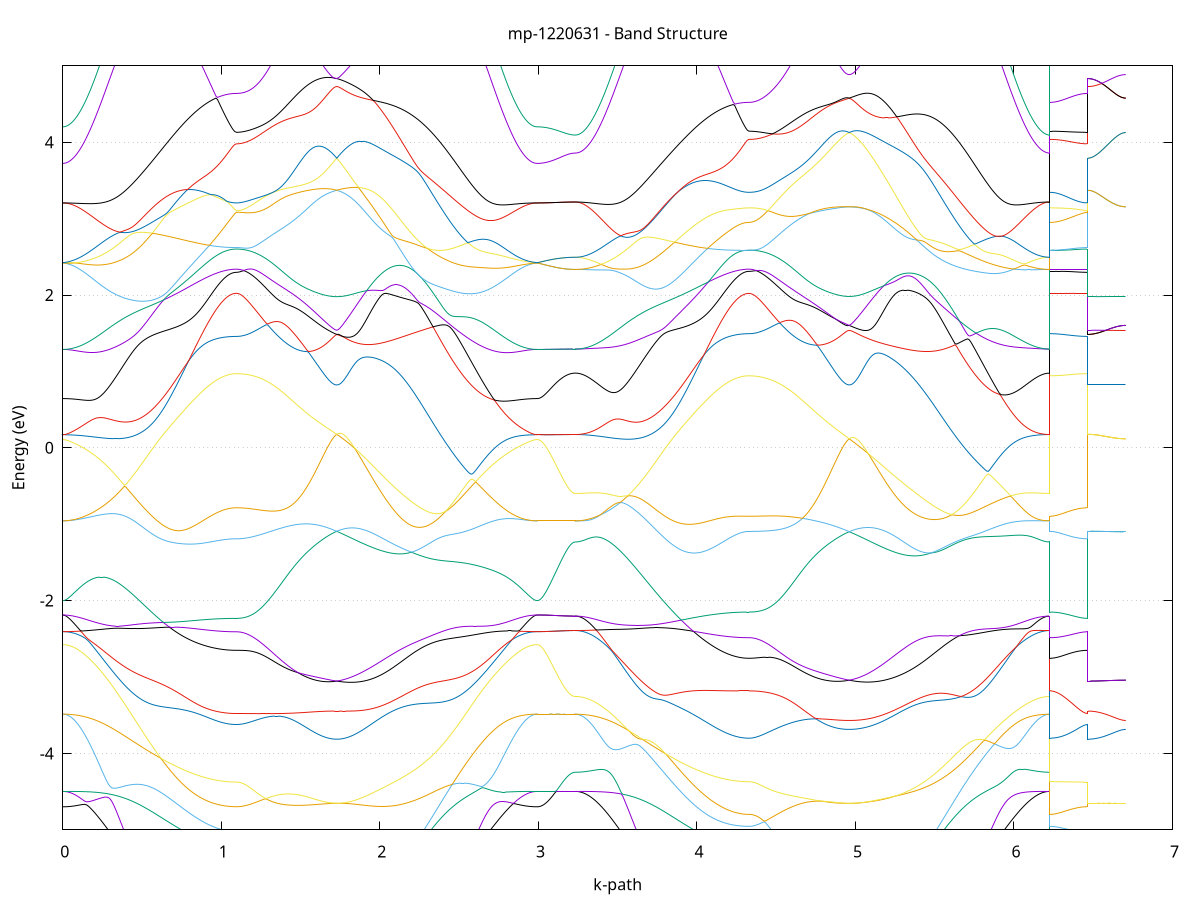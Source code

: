 set title 'mp-1220631 - Band Structure'
set xlabel 'k-path'
set ylabel 'Energy (eV)'
set grid y
set yrange [-5:5]
set terminal png size 800,600
set output 'mp-1220631_bands_gnuplot.png'
plot '-' using 1:2 with lines notitle, '-' using 1:2 with lines notitle, '-' using 1:2 with lines notitle, '-' using 1:2 with lines notitle, '-' using 1:2 with lines notitle, '-' using 1:2 with lines notitle, '-' using 1:2 with lines notitle, '-' using 1:2 with lines notitle, '-' using 1:2 with lines notitle, '-' using 1:2 with lines notitle, '-' using 1:2 with lines notitle, '-' using 1:2 with lines notitle, '-' using 1:2 with lines notitle, '-' using 1:2 with lines notitle, '-' using 1:2 with lines notitle, '-' using 1:2 with lines notitle, '-' using 1:2 with lines notitle, '-' using 1:2 with lines notitle, '-' using 1:2 with lines notitle, '-' using 1:2 with lines notitle, '-' using 1:2 with lines notitle, '-' using 1:2 with lines notitle, '-' using 1:2 with lines notitle, '-' using 1:2 with lines notitle, '-' using 1:2 with lines notitle, '-' using 1:2 with lines notitle, '-' using 1:2 with lines notitle, '-' using 1:2 with lines notitle, '-' using 1:2 with lines notitle, '-' using 1:2 with lines notitle, '-' using 1:2 with lines notitle, '-' using 1:2 with lines notitle, '-' using 1:2 with lines notitle, '-' using 1:2 with lines notitle, '-' using 1:2 with lines notitle, '-' using 1:2 with lines notitle, '-' using 1:2 with lines notitle, '-' using 1:2 with lines notitle, '-' using 1:2 with lines notitle, '-' using 1:2 with lines notitle, '-' using 1:2 with lines notitle, '-' using 1:2 with lines notitle, '-' using 1:2 with lines notitle, '-' using 1:2 with lines notitle, '-' using 1:2 with lines notitle, '-' using 1:2 with lines notitle, '-' using 1:2 with lines notitle, '-' using 1:2 with lines notitle, '-' using 1:2 with lines notitle, '-' using 1:2 with lines notitle, '-' using 1:2 with lines notitle, '-' using 1:2 with lines notitle, '-' using 1:2 with lines notitle, '-' using 1:2 with lines notitle, '-' using 1:2 with lines notitle, '-' using 1:2 with lines notitle, '-' using 1:2 with lines notitle, '-' using 1:2 with lines notitle, '-' using 1:2 with lines notitle, '-' using 1:2 with lines notitle, '-' using 1:2 with lines notitle, '-' using 1:2 with lines notitle, '-' using 1:2 with lines notitle, '-' using 1:2 with lines notitle
0.000000 -32.151350
0.009960 -32.151350
0.019920 -32.151250
0.029880 -32.151150
0.039840 -32.151050
0.049800 -32.150850
0.059759 -32.150650
0.069719 -32.150450
0.079679 -32.150150
0.089639 -32.149850
0.099599 -32.149450
0.109559 -32.149050
0.119519 -32.148650
0.129479 -32.148150
0.139439 -32.147650
0.149399 -32.147150
0.159359 -32.146550
0.169318 -32.145950
0.179278 -32.145350
0.189238 -32.144650
0.199198 -32.143950
0.209158 -32.143250
0.219118 -32.142450
0.229078 -32.141650
0.239038 -32.140850
0.248998 -32.139950
0.258958 -32.139150
0.268917 -32.138150
0.278877 -32.137250
0.288837 -32.136250
0.298797 -32.135250
0.308757 -32.134250
0.318717 -32.133250
0.328677 -32.132150
0.338637 -32.131050
0.348597 -32.129950
0.358557 -32.128850
0.368517 -32.127750
0.378476 -32.126550
0.388436 -32.125350
0.398396 -32.124150
0.408356 -32.122950
0.418316 -32.121750
0.428276 -32.120450
0.438236 -32.119250
0.448196 -32.117950
0.458156 -32.116650
0.468116 -32.115350
0.478076 -32.114050
0.488035 -32.112750
0.497995 -32.111450
0.507955 -32.110150
0.517915 -32.108850
0.527875 -32.107550
0.537835 -32.106150
0.547795 -32.104850
0.557755 -32.103550
0.567715 -32.102250
0.577675 -32.100950
0.587635 -32.099550
0.597594 -32.098250
0.607554 -32.096950
0.617514 -32.095650
0.627474 -32.094350
0.637434 -32.093150
0.647394 -32.091850
0.657354 -32.090650
0.667314 -32.089350
0.677274 -32.088150
0.687234 -32.086950
0.697194 -32.085750
0.707153 -32.084550
0.717113 -32.083450
0.727073 -32.082350
0.737033 -32.081250
0.746993 -32.080150
0.756953 -32.079050
0.766913 -32.078050
0.776873 -32.077050
0.786833 -32.076150
0.796793 -32.075250
0.806753 -32.074350
0.816712 -32.073550
0.826672 -32.072850
0.836632 -32.072150
0.846592 -32.071550
0.856552 -32.071050
0.866512 -32.070650
0.876472 -32.070350
0.886432 -32.070250
0.896392 -32.070350
0.906352 -32.070650
0.916311 -32.071150
0.926271 -32.071950
0.936231 -32.072950
0.946191 -32.074150
0.956151 -32.075350
0.966111 -32.076750
0.976071 -32.078050
0.986031 -32.079350
0.995991 -32.080550
1.005951 -32.081750
1.015911 -32.082850
1.025870 -32.083850
1.035830 -32.084650
1.045790 -32.085350
1.055750 -32.085950
1.065710 -32.086450
1.075670 -32.086750
1.085630 -32.086950
1.095590 -32.087050
1.095590 -32.087050
1.105473 -32.087050
1.115357 -32.086950
1.125240 -32.086750
1.135123 -32.086550
1.145007 -32.086250
1.154890 -32.085850
1.164774 -32.085450
1.174657 -32.084950
1.184541 -32.084450
1.194424 -32.083850
1.204307 -32.083150
1.214191 -32.082350
1.224074 -32.081550
1.233958 -32.080750
1.243841 -32.079850
1.253725 -32.078850
1.263608 -32.077850
1.273491 -32.076750
1.283375 -32.075550
1.293258 -32.074350
1.303142 -32.073150
1.313025 -32.071850
1.322909 -32.070550
1.332792 -32.069150
1.342675 -32.067850
1.352559 -32.066450
1.362442 -32.065050
1.372326 -32.063650
1.382209 -32.062250
1.392092 -32.060850
1.401976 -32.059550
1.411859 -32.058350
1.421743 -32.057150
1.431626 -32.056150
1.441510 -32.055150
1.451393 -32.054250
1.461276 -32.053550
1.471160 -32.052850
1.481043 -32.052150
1.490927 -32.051650
1.500810 -32.051150
1.510694 -32.050650
1.520577 -32.050250
1.530460 -32.049850
1.540344 -32.049450
1.550227 -32.049150
1.560111 -32.048850
1.569994 -32.048550
1.579878 -32.048250
1.589761 -32.047950
1.599644 -32.047750
1.609528 -32.047550
1.619411 -32.047250
1.629295 -32.047150
1.639178 -32.046950
1.649061 -32.046750
1.658945 -32.046650
1.668828 -32.046550
1.678712 -32.046450
1.688595 -32.046350
1.698479 -32.046250
1.708362 -32.046250
1.718245 -32.046150
1.728129 -32.046150
1.728129 -32.046150
1.738090 -32.046150
1.748051 -32.046250
1.758013 -32.046250
1.767974 -32.046350
1.777935 -32.046450
1.787896 -32.046550
1.797858 -32.046650
1.807819 -32.046850
1.817780 -32.047050
1.827741 -32.047250
1.837703 -32.047450
1.847664 -32.047750
1.857625 -32.048050
1.867586 -32.048350
1.877548 -32.048650
1.887509 -32.049050
1.897470 -32.049350
1.907431 -32.049750
1.917392 -32.050250
1.927354 -32.050650
1.937315 -32.051150
1.947276 -32.051650
1.957237 -32.052250
1.967199 -32.052750
1.977160 -32.053350
1.987121 -32.053950
1.997082 -32.054650
2.007044 -32.055350
2.017005 -32.056050
2.026966 -32.056750
2.036927 -32.057450
2.046889 -32.058250
2.056850 -32.059050
2.066811 -32.059850
2.076772 -32.060750
2.086734 -32.061550
2.096695 -32.062450
2.106656 -32.063350
2.116617 -32.064350
2.126579 -32.065250
2.136540 -32.066250
2.146501 -32.067250
2.156462 -32.068350
2.166424 -32.069350
2.176385 -32.070450
2.186346 -32.071550
2.196307 -32.072650
2.206269 -32.073750
2.216230 -32.074950
2.226191 -32.076050
2.236152 -32.077250
2.246114 -32.078450
2.256075 -32.079650
2.266036 -32.080950
2.275997 -32.082150
2.285959 -32.083450
2.295920 -32.084650
2.305881 -32.085950
2.315842 -32.087250
2.325804 -32.088550
2.335765 -32.089850
2.345726 -32.091150
2.355687 -32.092450
2.365649 -32.093850
2.375610 -32.095150
2.385571 -32.096550
2.395532 -32.097850
2.405494 -32.099250
2.415455 -32.100550
2.425416 -32.101950
2.435377 -32.103250
2.445338 -32.104650
2.455300 -32.105950
2.465261 -32.107350
2.475222 -32.108650
2.485183 -32.109950
2.495145 -32.111350
2.505106 -32.112650
2.515067 -32.113950
2.525028 -32.115250
2.534990 -32.116550
2.544951 -32.117850
2.554912 -32.119150
2.564873 -32.120450
2.574835 -32.121650
2.584796 -32.122950
2.594757 -32.124150
2.604718 -32.125350
2.614680 -32.126550
2.624641 -32.127650
2.634602 -32.128850
2.644563 -32.129950
2.654525 -32.131050
2.664486 -32.132150
2.674447 -32.133250
2.684408 -32.134250
2.694370 -32.135250
2.704331 -32.136250
2.714292 -32.137250
2.724253 -32.138150
2.734215 -32.139050
2.744176 -32.139950
2.754137 -32.140850
2.764098 -32.141650
2.774060 -32.142450
2.784021 -32.143250
2.793982 -32.143950
2.803943 -32.144650
2.813905 -32.145350
2.823866 -32.145950
2.833827 -32.146550
2.843788 -32.147150
2.853750 -32.147650
2.863711 -32.148150
2.873672 -32.148650
2.883633 -32.149050
2.893595 -32.149450
2.903556 -32.149850
2.913517 -32.150150
2.923478 -32.150450
2.933440 -32.150650
2.943401 -32.150850
2.953362 -32.151050
2.963323 -32.151150
2.973285 -32.151250
2.983246 -32.151350
2.993207 -32.151350
2.993207 -32.151350
3.003194 -32.151350
3.013181 -32.151350
3.023168 -32.151350
3.033155 -32.151350
3.043142 -32.151350
3.053129 -32.151350
3.063117 -32.151350
3.073104 -32.151350
3.083091 -32.151350
3.093078 -32.151350
3.103065 -32.151350
3.113052 -32.151350
3.123039 -32.151350
3.133026 -32.151350
3.143013 -32.151350
3.153000 -32.151350
3.162987 -32.151350
3.172974 -32.151350
3.182961 -32.151350
3.192948 -32.151350
3.202936 -32.151350
3.212923 -32.151350
3.222910 -32.151350
3.232897 -32.151350
3.232897 -32.151350
3.242857 -32.151350
3.252817 -32.151250
3.262776 -32.151150
3.272736 -32.151050
3.282696 -32.150850
3.292656 -32.150650
3.302616 -32.150450
3.312576 -32.150150
3.322536 -32.149850
3.332496 -32.149450
3.342456 -32.149050
3.352416 -32.148650
3.362376 -32.148150
3.372335 -32.147650
3.382295 -32.147150
3.392255 -32.146550
3.402215 -32.145950
3.412175 -32.145350
3.422135 -32.144650
3.432095 -32.143950
3.442055 -32.143250
3.452015 -32.142450
3.461975 -32.141650
3.471934 -32.140850
3.481894 -32.139950
3.491854 -32.139150
3.501814 -32.138150
3.511774 -32.137250
3.521734 -32.136250
3.531694 -32.135250
3.541654 -32.134250
3.551614 -32.133250
3.561574 -32.132150
3.571534 -32.131050
3.581493 -32.129950
3.591453 -32.128850
3.601413 -32.127750
3.611373 -32.126550
3.621333 -32.125350
3.631293 -32.124150
3.641253 -32.122950
3.651213 -32.121750
3.661173 -32.120450
3.671133 -32.119250
3.681093 -32.117950
3.691052 -32.116650
3.701012 -32.115350
3.710972 -32.114050
3.720932 -32.112750
3.730892 -32.111450
3.740852 -32.110150
3.750812 -32.108850
3.760772 -32.107550
3.770732 -32.106150
3.780692 -32.104850
3.790652 -32.103550
3.800611 -32.102250
3.810571 -32.100950
3.820531 -32.099550
3.830491 -32.098250
3.840451 -32.096950
3.850411 -32.095650
3.860371 -32.094450
3.870331 -32.093150
3.880291 -32.091850
3.890251 -32.090650
3.900211 -32.089350
3.910170 -32.088150
3.920130 -32.086950
3.930090 -32.085750
3.940050 -32.084550
3.950010 -32.083450
3.959970 -32.082350
3.969930 -32.081250
3.979890 -32.080150
3.989850 -32.079050
3.999810 -32.078050
4.009769 -32.077050
4.019729 -32.076150
4.029689 -32.075250
4.039649 -32.074350
4.049609 -32.073550
4.059569 -32.072850
4.069529 -32.072150
4.079489 -32.071550
4.089449 -32.071050
4.099409 -32.070650
4.109369 -32.070350
4.119328 -32.070250
4.129288 -32.070350
4.139248 -32.070650
4.149208 -32.071150
4.159168 -32.071950
4.169128 -32.072950
4.179088 -32.074150
4.189048 -32.075350
4.199008 -32.076750
4.208968 -32.078050
4.218928 -32.079350
4.228887 -32.080550
4.238847 -32.081750
4.248807 -32.082850
4.258767 -32.083850
4.268727 -32.084650
4.278687 -32.085350
4.288647 -32.085950
4.298607 -32.086450
4.308567 -32.086750
4.318527 -32.086950
4.328487 -32.087050
4.328487 -32.087050
4.338370 -32.087050
4.348253 -32.086950
4.358137 -32.086750
4.368020 -32.086550
4.377904 -32.086250
4.387787 -32.085850
4.397670 -32.085450
4.407554 -32.084950
4.417437 -32.084450
4.427321 -32.083850
4.437204 -32.083150
4.447088 -32.082350
4.456971 -32.081550
4.466854 -32.080750
4.476738 -32.079850
4.486621 -32.078850
4.496505 -32.077850
4.506388 -32.076750
4.516272 -32.075550
4.526155 -32.074350
4.536038 -32.073150
4.545922 -32.071850
4.555805 -32.070550
4.565689 -32.069150
4.575572 -32.067850
4.585456 -32.066450
4.595339 -32.065050
4.605222 -32.063650
4.615106 -32.062250
4.624989 -32.060850
4.634873 -32.059550
4.644756 -32.058350
4.654639 -32.057150
4.664523 -32.056150
4.674406 -32.055150
4.684290 -32.054250
4.694173 -32.053550
4.704057 -32.052850
4.713940 -32.052150
4.723823 -32.051650
4.733707 -32.051150
4.743590 -32.050650
4.753474 -32.050250
4.763357 -32.049850
4.773241 -32.049450
4.783124 -32.049150
4.793007 -32.048850
4.802891 -32.048550
4.812774 -32.048250
4.822658 -32.047950
4.832541 -32.047750
4.842425 -32.047550
4.852308 -32.047250
4.862191 -32.047150
4.872075 -32.046950
4.881958 -32.046750
4.891842 -32.046650
4.901725 -32.046550
4.911608 -32.046450
4.921492 -32.046350
4.931375 -32.046250
4.941259 -32.046250
4.951142 -32.046150
4.961026 -32.046150
4.961026 -32.046150
4.970987 -32.046150
4.980948 -32.046250
4.990909 -32.046250
5.000871 -32.046350
5.010832 -32.046450
5.020793 -32.046550
5.030754 -32.046650
5.040716 -32.046850
5.050677 -32.047050
5.060638 -32.047250
5.070599 -32.047450
5.080561 -32.047750
5.090522 -32.048050
5.100483 -32.048350
5.110444 -32.048650
5.120405 -32.049050
5.130367 -32.049350
5.140328 -32.049750
5.150289 -32.050250
5.160250 -32.050650
5.170212 -32.051150
5.180173 -32.051650
5.190134 -32.052250
5.200095 -32.052750
5.210057 -32.053350
5.220018 -32.053950
5.229979 -32.054650
5.239940 -32.055350
5.249902 -32.056050
5.259863 -32.056750
5.269824 -32.057450
5.279785 -32.058250
5.289747 -32.059050
5.299708 -32.059850
5.309669 -32.060650
5.319630 -32.061550
5.329592 -32.062450
5.339553 -32.063350
5.349514 -32.064350
5.359475 -32.065250
5.369437 -32.066250
5.379398 -32.067250
5.389359 -32.068350
5.399320 -32.069350
5.409282 -32.070450
5.419243 -32.071550
5.429204 -32.072650
5.439165 -32.073750
5.449127 -32.074950
5.459088 -32.076050
5.469049 -32.077250
5.479010 -32.078450
5.488972 -32.079650
5.498933 -32.080950
5.508894 -32.082150
5.518855 -32.083450
5.528817 -32.084650
5.538778 -32.085950
5.548739 -32.087250
5.558700 -32.088550
5.568662 -32.089850
5.578623 -32.091150
5.588584 -32.092550
5.598545 -32.093850
5.608507 -32.095150
5.618468 -32.096550
5.628429 -32.097850
5.638390 -32.099250
5.648352 -32.100550
5.658313 -32.101950
5.668274 -32.103250
5.678235 -32.104650
5.688196 -32.105950
5.698158 -32.107350
5.708119 -32.108650
5.718080 -32.109950
5.728041 -32.111350
5.738003 -32.112650
5.747964 -32.113950
5.757925 -32.115250
5.767886 -32.116550
5.777848 -32.117850
5.787809 -32.119150
5.797770 -32.120450
5.807731 -32.121650
5.817693 -32.122950
5.827654 -32.124150
5.837615 -32.125350
5.847576 -32.126550
5.857538 -32.127650
5.867499 -32.128850
5.877460 -32.129950
5.887421 -32.131050
5.897383 -32.132150
5.907344 -32.133250
5.917305 -32.134250
5.927266 -32.135250
5.937228 -32.136250
5.947189 -32.137250
5.957150 -32.138150
5.967111 -32.139050
5.977073 -32.139950
5.987034 -32.140850
5.996995 -32.141650
6.006956 -32.142450
6.016918 -32.143250
6.026879 -32.143950
6.036840 -32.144650
6.046801 -32.145350
6.056763 -32.145950
6.066724 -32.146550
6.076685 -32.147150
6.086646 -32.147650
6.096608 -32.148150
6.106569 -32.148650
6.116530 -32.149050
6.126491 -32.149450
6.136453 -32.149850
6.146414 -32.150150
6.156375 -32.150450
6.166336 -32.150650
6.176298 -32.150850
6.186259 -32.151050
6.196220 -32.151150
6.206181 -32.151250
6.216142 -32.151350
6.226104 -32.151350
6.226104 -32.087050
6.236091 -32.087050
6.246078 -32.087050
6.256065 -32.087050
6.266052 -32.087050
6.276039 -32.087050
6.286026 -32.087050
6.296013 -32.087050
6.306000 -32.087050
6.315987 -32.087050
6.325974 -32.087050
6.335962 -32.087050
6.345949 -32.087050
6.355936 -32.087050
6.365923 -32.087050
6.375910 -32.087050
6.385897 -32.087050
6.395884 -32.087050
6.405871 -32.087050
6.415858 -32.087050
6.425845 -32.087050
6.435832 -32.087050
6.445819 -32.087050
6.455806 -32.087050
6.465793 -32.087050
6.465793 -32.046150
6.475781 -32.046150
6.485768 -32.046150
6.495755 -32.046150
6.505742 -32.046150
6.515729 -32.046150
6.525716 -32.046150
6.535703 -32.046150
6.545690 -32.046150
6.555677 -32.046150
6.565664 -32.046150
6.575651 -32.046150
6.585638 -32.046150
6.595625 -32.046150
6.605612 -32.046150
6.615600 -32.046150
6.625587 -32.046150
6.635574 -32.046150
6.645561 -32.046150
6.655548 -32.046150
6.665535 -32.046150
6.675522 -32.046150
6.685509 -32.046150
6.695496 -32.046150
6.705483 -32.046150
e
0.000000 -31.737150
0.009960 -31.737150
0.019920 -31.737150
0.029880 -31.737050
0.039840 -31.736950
0.049800 -31.736750
0.059759 -31.736650
0.069719 -31.736450
0.079679 -31.736150
0.089639 -31.735950
0.099599 -31.735650
0.109559 -31.735350
0.119519 -31.735050
0.129479 -31.734650
0.139439 -31.734350
0.149399 -31.733950
0.159359 -31.733650
0.169318 -31.733350
0.179278 -31.733150
0.189238 -31.733150
0.199198 -31.733450
0.209158 -31.734250
0.219118 -31.735750
0.229078 -31.738050
0.239038 -31.740850
0.248998 -31.744150
0.258958 -31.747650
0.268917 -31.751350
0.278877 -31.755150
0.288837 -31.759250
0.298797 -31.763350
0.308757 -31.767650
0.318717 -31.772050
0.328677 -31.776550
0.338637 -31.781150
0.348597 -31.785850
0.358557 -31.790650
0.368517 -31.795550
0.378476 -31.800450
0.388436 -31.805450
0.398396 -31.810550
0.408356 -31.815750
0.418316 -31.820950
0.428276 -31.826250
0.438236 -31.831550
0.448196 -31.836950
0.458156 -31.842350
0.468116 -31.847750
0.478076 -31.853250
0.488035 -31.858750
0.497995 -31.864250
0.507955 -31.869750
0.517915 -31.875350
0.527875 -31.880850
0.537835 -31.886450
0.547795 -31.892050
0.557755 -31.897550
0.567715 -31.903150
0.577675 -31.908650
0.587635 -31.914150
0.597594 -31.919650
0.607554 -31.925050
0.617514 -31.930450
0.627474 -31.935850
0.637434 -31.941250
0.647394 -31.946450
0.657354 -31.951750
0.667314 -31.956950
0.677274 -31.962050
0.687234 -31.967050
0.697194 -31.972050
0.707153 -31.976950
0.717113 -31.981850
0.727073 -31.986550
0.737033 -31.991250
0.746993 -31.995850
0.756953 -32.000350
0.766913 -32.004650
0.776873 -32.008950
0.786833 -32.013150
0.796793 -32.017150
0.806753 -32.021050
0.816712 -32.024850
0.826672 -32.028450
0.836632 -32.031950
0.846592 -32.035250
0.856552 -32.038450
0.866512 -32.041350
0.876472 -32.044050
0.886432 -32.046550
0.896392 -32.048650
0.906352 -32.050550
0.916311 -32.052050
0.926271 -32.053150
0.936231 -32.054050
0.946191 -32.054550
0.956151 -32.054950
0.966111 -32.055150
0.976071 -32.055150
0.986031 -32.055150
0.995991 -32.055150
1.005951 -32.055050
1.015911 -32.054950
1.025870 -32.054850
1.035830 -32.054750
1.045790 -32.054650
1.055750 -32.054550
1.065710 -32.054450
1.075670 -32.054450
1.085630 -32.054350
1.095590 -32.054350
1.095590 -32.054350
1.105473 -32.054350
1.115357 -32.054350
1.125240 -32.054250
1.135123 -32.054250
1.145007 -32.054150
1.154890 -32.054150
1.164774 -32.054050
1.174657 -32.053950
1.184541 -32.053750
1.194424 -32.053650
1.204307 -32.053550
1.214191 -32.053350
1.224074 -32.053150
1.233958 -32.052950
1.243841 -32.052750
1.253725 -32.052550
1.263608 -32.052250
1.273491 -32.052050
1.283375 -32.051750
1.293258 -32.051450
1.303142 -32.051150
1.313025 -32.050750
1.322909 -32.050450
1.332792 -32.049950
1.342675 -32.049550
1.352559 -32.049050
1.362442 -32.048550
1.372326 -32.047850
1.382209 -32.047250
1.392092 -32.046450
1.401976 -32.045550
1.411859 -32.044550
1.421743 -32.043350
1.431626 -32.042050
1.441510 -32.040650
1.451393 -32.039050
1.461276 -32.037250
1.471160 -32.035450
1.481043 -32.033450
1.490927 -32.031350
1.500810 -32.029150
1.510694 -32.026950
1.520577 -32.024550
1.530460 -32.022150
1.540344 -32.019650
1.550227 -32.017150
1.560111 -32.014550
1.569994 -32.011950
1.579878 -32.009250
1.589761 -32.006450
1.599644 -32.003750
1.609528 -32.000850
1.619411 -31.998050
1.629295 -31.995150
1.639178 -31.992250
1.649061 -31.989250
1.658945 -31.986250
1.668828 -31.983250
1.678712 -31.980150
1.688595 -31.977050
1.698479 -31.973950
1.708362 -31.970850
1.718245 -31.967650
1.728129 -31.964550
1.728129 -31.964550
1.738090 -31.967650
1.748051 -31.970750
1.758013 -31.973750
1.767974 -31.976650
1.777935 -31.979450
1.787896 -31.982250
1.797858 -31.984850
1.807819 -31.987350
1.817780 -31.989750
1.827741 -31.992050
1.837703 -31.994150
1.847664 -31.996250
1.857625 -31.998150
1.867586 -32.000050
1.877548 -32.001650
1.887509 -32.003250
1.897470 -32.004750
1.907431 -32.006050
1.917392 -32.007150
1.927354 -32.008250
1.937315 -32.009150
1.947276 -32.009850
1.957237 -32.010550
1.967199 -32.011050
1.977160 -32.011350
1.987121 -32.011550
1.997082 -32.011650
2.007044 -32.011550
2.017005 -32.011350
2.026966 -32.010950
2.036927 -32.010450
2.046889 -32.009750
2.056850 -32.008950
2.066811 -32.008050
2.076772 -32.006950
2.086734 -32.005650
2.096695 -32.004350
2.106656 -32.002750
2.116617 -32.001150
2.126579 -31.999350
2.136540 -31.997350
2.146501 -31.995350
2.156462 -31.993150
2.166424 -31.990750
2.176385 -31.988250
2.186346 -31.985650
2.196307 -31.982950
2.206269 -31.980150
2.216230 -31.977150
2.226191 -31.974050
2.236152 -31.970850
2.246114 -31.967450
2.256075 -31.964050
2.266036 -31.960450
2.275997 -31.956750
2.285959 -31.953050
2.295920 -31.949150
2.305881 -31.945250
2.315842 -31.941150
2.325804 -31.937050
2.335765 -31.932750
2.345726 -31.928450
2.355687 -31.924050
2.365649 -31.919650
2.375610 -31.915050
2.385571 -31.910450
2.395532 -31.905850
2.405494 -31.901150
2.415455 -31.896350
2.425416 -31.891550
2.435377 -31.886650
2.445338 -31.881850
2.455300 -31.876850
2.465261 -31.871950
2.475222 -31.866950
2.485183 -31.861950
2.495145 -31.856950
2.505106 -31.851950
2.515067 -31.846950
2.525028 -31.841950
2.534990 -31.836950
2.544951 -31.831950
2.554912 -31.826950
2.564873 -31.822050
2.574835 -31.817150
2.584796 -31.812250
2.594757 -31.807350
2.604718 -31.802550
2.614680 -31.797850
2.624641 -31.793150
2.634602 -31.788550
2.644563 -31.783950
2.654525 -31.779450
2.664486 -31.775050
2.674447 -31.770750
2.684408 -31.766450
2.694370 -31.762350
2.704331 -31.758350
2.714292 -31.754450
2.724253 -31.750650
2.734215 -31.747050
2.744176 -31.743650
2.754137 -31.740550
2.764098 -31.737750
2.774060 -31.735650
2.784021 -31.734150
2.793982 -31.733350
2.803943 -31.733150
2.813905 -31.733150
2.823866 -31.733350
2.833827 -31.733650
2.843788 -31.733950
2.853750 -31.734350
2.863711 -31.734650
2.873672 -31.735050
2.883633 -31.735350
2.893595 -31.735650
2.903556 -31.735950
2.913517 -31.736150
2.923478 -31.736450
2.933440 -31.736650
2.943401 -31.736750
2.953362 -31.736950
2.963323 -31.737050
2.973285 -31.737150
2.983246 -31.737150
2.993207 -31.737150
2.993207 -31.737150
3.003194 -31.737150
3.013181 -31.737150
3.023168 -31.737150
3.033155 -31.737150
3.043142 -31.737150
3.053129 -31.737150
3.063117 -31.737150
3.073104 -31.737150
3.083091 -31.737150
3.093078 -31.737150
3.103065 -31.737150
3.113052 -31.737150
3.123039 -31.737150
3.133026 -31.737150
3.143013 -31.737150
3.153000 -31.737150
3.162987 -31.737150
3.172974 -31.737150
3.182961 -31.737150
3.192948 -31.737150
3.202936 -31.737150
3.212923 -31.737150
3.222910 -31.737150
3.232897 -31.737150
3.232897 -31.737150
3.242857 -31.737150
3.252817 -31.737050
3.262776 -31.737050
3.272736 -31.736850
3.282696 -31.736750
3.292656 -31.736550
3.302616 -31.736350
3.312576 -31.736150
3.322536 -31.735850
3.332496 -31.735650
3.342456 -31.735350
3.352416 -31.734950
3.362376 -31.734650
3.372335 -31.734250
3.382295 -31.733950
3.392255 -31.733650
3.402215 -31.733350
3.412175 -31.733150
3.422135 -31.733050
3.432095 -31.733350
3.442055 -31.734250
3.452015 -31.735750
3.461975 -31.738050
3.471934 -31.740850
3.481894 -31.744150
3.491854 -31.747550
3.501814 -31.751350
3.511774 -31.755150
3.521734 -31.759250
3.531694 -31.763350
3.541654 -31.767650
3.551614 -31.772050
3.561574 -31.776550
3.571534 -31.781150
3.581493 -31.785850
3.591453 -31.790650
3.601413 -31.795550
3.611373 -31.800450
3.621333 -31.805450
3.631293 -31.810550
3.641253 -31.815750
3.651213 -31.820950
3.661173 -31.826250
3.671133 -31.831550
3.681093 -31.836950
3.691052 -31.842350
3.701012 -31.847750
3.710972 -31.853250
3.720932 -31.858750
3.730892 -31.864250
3.740852 -31.869750
3.750812 -31.875350
3.760772 -31.880850
3.770732 -31.886450
3.780692 -31.892050
3.790652 -31.897550
3.800611 -31.903150
3.810571 -31.908650
3.820531 -31.914150
3.830491 -31.919650
3.840451 -31.925050
3.850411 -31.930450
3.860371 -31.935850
3.870331 -31.941250
3.880291 -31.946450
3.890251 -31.951750
3.900211 -31.956950
3.910170 -31.962050
3.920130 -31.967050
3.930090 -31.972050
3.940050 -31.976950
3.950010 -31.981850
3.959970 -31.986550
3.969930 -31.991250
3.979890 -31.995850
3.989850 -32.000350
3.999810 -32.004650
4.009769 -32.008950
4.019729 -32.013150
4.029689 -32.017150
4.039649 -32.021050
4.049609 -32.024850
4.059569 -32.028450
4.069529 -32.031950
4.079489 -32.035250
4.089449 -32.038450
4.099409 -32.041350
4.109369 -32.044050
4.119328 -32.046550
4.129288 -32.048650
4.139248 -32.050550
4.149208 -32.052050
4.159168 -32.053150
4.169128 -32.054050
4.179088 -32.054550
4.189048 -32.054950
4.199008 -32.055150
4.208968 -32.055150
4.218928 -32.055150
4.228887 -32.055150
4.238847 -32.055050
4.248807 -32.054950
4.258767 -32.054850
4.268727 -32.054750
4.278687 -32.054650
4.288647 -32.054550
4.298607 -32.054450
4.308567 -32.054450
4.318527 -32.054350
4.328487 -32.054350
4.328487 -32.054350
4.338370 -32.054350
4.348253 -32.054350
4.358137 -32.054250
4.368020 -32.054250
4.377904 -32.054150
4.387787 -32.054150
4.397670 -32.054050
4.407554 -32.053950
4.417437 -32.053750
4.427321 -32.053650
4.437204 -32.053550
4.447088 -32.053350
4.456971 -32.053150
4.466854 -32.052950
4.476738 -32.052750
4.486621 -32.052550
4.496505 -32.052250
4.506388 -32.052050
4.516272 -32.051750
4.526155 -32.051450
4.536038 -32.051150
4.545922 -32.050750
4.555805 -32.050450
4.565689 -32.049950
4.575572 -32.049550
4.585456 -32.049050
4.595339 -32.048550
4.605222 -32.047850
4.615106 -32.047250
4.624989 -32.046450
4.634873 -32.045550
4.644756 -32.044550
4.654639 -32.043350
4.664523 -32.042050
4.674406 -32.040650
4.684290 -32.039050
4.694173 -32.037250
4.704057 -32.035450
4.713940 -32.033450
4.723823 -32.031350
4.733707 -32.029150
4.743590 -32.026950
4.753474 -32.024550
4.763357 -32.022150
4.773241 -32.019650
4.783124 -32.017150
4.793007 -32.014550
4.802891 -32.011950
4.812774 -32.009250
4.822658 -32.006450
4.832541 -32.003750
4.842425 -32.000850
4.852308 -31.998050
4.862191 -31.995150
4.872075 -31.992250
4.881958 -31.989250
4.891842 -31.986250
4.901725 -31.983250
4.911608 -31.980150
4.921492 -31.977050
4.931375 -31.973950
4.941259 -31.970850
4.951142 -31.967650
4.961026 -31.964550
4.961026 -31.964550
4.970987 -31.967650
4.980948 -31.970750
4.990909 -31.973750
5.000871 -31.976650
5.010832 -31.979450
5.020793 -31.982250
5.030754 -31.984850
5.040716 -31.987350
5.050677 -31.989750
5.060638 -31.992050
5.070599 -31.994150
5.080561 -31.996250
5.090522 -31.998150
5.100483 -32.000050
5.110444 -32.001650
5.120405 -32.003250
5.130367 -32.004750
5.140328 -32.006050
5.150289 -32.007150
5.160250 -32.008250
5.170212 -32.009150
5.180173 -32.009850
5.190134 -32.010550
5.200095 -32.011050
5.210057 -32.011350
5.220018 -32.011550
5.229979 -32.011650
5.239940 -32.011550
5.249902 -32.011350
5.259863 -32.010950
5.269824 -32.010450
5.279785 -32.009750
5.289747 -32.008950
5.299708 -32.008050
5.309669 -32.006950
5.319630 -32.005650
5.329592 -32.004350
5.339553 -32.002750
5.349514 -32.001150
5.359475 -31.999350
5.369437 -31.997350
5.379398 -31.995350
5.389359 -31.993150
5.399320 -31.990750
5.409282 -31.988250
5.419243 -31.985650
5.429204 -31.982950
5.439165 -31.980150
5.449127 -31.977150
5.459088 -31.974050
5.469049 -31.970850
5.479010 -31.967450
5.488972 -31.964050
5.498933 -31.960450
5.508894 -31.956750
5.518855 -31.953050
5.528817 -31.949150
5.538778 -31.945250
5.548739 -31.941150
5.558700 -31.937050
5.568662 -31.932750
5.578623 -31.928450
5.588584 -31.924050
5.598545 -31.919650
5.608507 -31.915050
5.618468 -31.910450
5.628429 -31.905850
5.638390 -31.901150
5.648352 -31.896350
5.658313 -31.891550
5.668274 -31.886650
5.678235 -31.881850
5.688196 -31.876850
5.698158 -31.871950
5.708119 -31.866950
5.718080 -31.861950
5.728041 -31.856950
5.738003 -31.851950
5.747964 -31.846950
5.757925 -31.841950
5.767886 -31.836950
5.777848 -31.831950
5.787809 -31.826950
5.797770 -31.822050
5.807731 -31.817150
5.817693 -31.812250
5.827654 -31.807350
5.837615 -31.802550
5.847576 -31.797850
5.857538 -31.793150
5.867499 -31.788550
5.877460 -31.783950
5.887421 -31.779450
5.897383 -31.775050
5.907344 -31.770750
5.917305 -31.766450
5.927266 -31.762350
5.937228 -31.758350
5.947189 -31.754350
5.957150 -31.750650
5.967111 -31.747050
5.977073 -31.743650
5.987034 -31.740550
5.996995 -31.737750
6.006956 -31.735550
6.016918 -31.734150
6.026879 -31.733350
6.036840 -31.733050
6.046801 -31.733150
6.056763 -31.733350
6.066724 -31.733650
6.076685 -31.733950
6.086646 -31.734250
6.096608 -31.734650
6.106569 -31.734950
6.116530 -31.735350
6.126491 -31.735650
6.136453 -31.735850
6.146414 -31.736150
6.156375 -31.736350
6.166336 -31.736550
6.176298 -31.736750
6.186259 -31.736850
6.196220 -31.737050
6.206181 -31.737050
6.216142 -31.737150
6.226104 -31.737150
6.226104 -32.054350
6.236091 -32.054350
6.246078 -32.054350
6.256065 -32.054350
6.266052 -32.054350
6.276039 -32.054350
6.286026 -32.054350
6.296013 -32.054350
6.306000 -32.054350
6.315987 -32.054350
6.325974 -32.054350
6.335962 -32.054350
6.345949 -32.054350
6.355936 -32.054350
6.365923 -32.054350
6.375910 -32.054350
6.385897 -32.054350
6.395884 -32.054350
6.405871 -32.054350
6.415858 -32.054350
6.425845 -32.054350
6.435832 -32.054350
6.445819 -32.054350
6.455806 -32.054350
6.465793 -32.054350
6.465793 -31.964550
6.475781 -31.964550
6.485768 -31.964550
6.495755 -31.964550
6.505742 -31.964550
6.515729 -31.964550
6.525716 -31.964550
6.535703 -31.964550
6.545690 -31.964550
6.555677 -31.964550
6.565664 -31.964550
6.575651 -31.964550
6.585638 -31.964550
6.595625 -31.964550
6.605612 -31.964550
6.615600 -31.964550
6.625587 -31.964550
6.635574 -31.964550
6.645561 -31.964550
6.655548 -31.964550
6.665535 -31.964550
6.675522 -31.964550
6.685509 -31.964550
6.695496 -31.964550
6.705483 -31.964550
e
0.000000 -31.704750
0.009960 -31.704750
0.019920 -31.704750
0.029880 -31.704650
0.039840 -31.704550
0.049800 -31.704350
0.059759 -31.704250
0.069719 -31.704050
0.079679 -31.703750
0.089639 -31.703550
0.099599 -31.703250
0.109559 -31.702950
0.119519 -31.703950
0.129479 -31.705850
0.139439 -31.707950
0.149399 -31.710150
0.159359 -31.712350
0.169318 -31.714750
0.179278 -31.717150
0.189238 -31.719450
0.199198 -31.721550
0.209158 -31.723250
0.219118 -31.724250
0.229078 -31.724650
0.239038 -31.724650
0.248998 -31.724350
0.258958 -31.723850
0.268917 -31.723250
0.278877 -31.722550
0.288837 -31.721850
0.298797 -31.720950
0.308757 -31.720150
0.318717 -31.719250
0.328677 -31.718350
0.338637 -31.717350
0.348597 -31.716350
0.358557 -31.715350
0.368517 -31.715450
0.378476 -31.716550
0.388436 -31.717650
0.398396 -31.718850
0.408356 -31.720050
0.418316 -31.721250
0.428276 -31.722450
0.438236 -31.723650
0.448196 -31.724850
0.458156 -31.726050
0.468116 -31.727350
0.478076 -31.728550
0.488035 -31.729850
0.497995 -31.731150
0.507955 -31.732350
0.517915 -31.733650
0.527875 -31.734950
0.537835 -31.736250
0.547795 -31.737450
0.557755 -31.738750
0.567715 -31.740050
0.577675 -31.741350
0.587635 -31.742550
0.597594 -31.743850
0.607554 -31.745150
0.617514 -31.746350
0.627474 -31.747650
0.637434 -31.748850
0.647394 -31.750050
0.657354 -31.751250
0.667314 -31.752550
0.677274 -31.753650
0.687234 -31.754850
0.697194 -31.756050
0.707153 -31.757150
0.717113 -31.758350
0.727073 -31.759450
0.737033 -31.760550
0.746993 -31.761650
0.756953 -31.762650
0.766913 -31.763750
0.776873 -31.764750
0.786833 -31.765750
0.796793 -31.766650
0.806753 -31.767650
0.816712 -31.768550
0.826672 -31.769450
0.836632 -31.770350
0.846592 -31.771150
0.856552 -31.771950
0.866512 -31.772750
0.876472 -31.773850
0.886432 -31.776950
0.896392 -31.780050
0.906352 -31.782950
0.916311 -31.785650
0.926271 -31.788350
0.936231 -31.790850
0.946191 -31.793150
0.956151 -31.795350
0.966111 -31.797450
0.976071 -31.799350
0.986031 -31.801050
0.995991 -31.802750
1.005951 -31.804150
1.015911 -31.805450
1.025870 -31.806650
1.035830 -31.807650
1.045790 -31.808550
1.055750 -31.809250
1.065710 -31.809750
1.075670 -31.810150
1.085630 -31.810350
1.095590 -31.810450
1.095590 -31.810450
1.105473 -31.810450
1.115357 -31.810350
1.125240 -31.810150
1.135123 -31.809950
1.145007 -31.809650
1.154890 -31.809250
1.164774 -31.808850
1.174657 -31.808350
1.184541 -31.807850
1.194424 -31.807250
1.204307 -31.806650
1.214191 -31.805850
1.224074 -31.805150
1.233958 -31.804350
1.243841 -31.803650
1.253725 -31.803050
1.263608 -31.803050
1.273491 -31.804350
1.283375 -31.806350
1.293258 -31.808650
1.303142 -31.811150
1.313025 -31.813750
1.322909 -31.816550
1.332792 -31.819350
1.342675 -31.822250
1.352559 -31.825250
1.362442 -31.828450
1.372326 -31.831550
1.382209 -31.834850
1.392092 -31.838250
1.401976 -31.841650
1.411859 -31.845150
1.421743 -31.848650
1.431626 -31.852250
1.441510 -31.855950
1.451393 -31.859650
1.461276 -31.863350
1.471160 -31.867150
1.481043 -31.870950
1.490927 -31.874850
1.500810 -31.878650
1.510694 -31.882550
1.520577 -31.886550
1.530460 -31.890450
1.540344 -31.894350
1.550227 -31.898350
1.560111 -31.902250
1.569994 -31.906150
1.579878 -31.910050
1.589761 -31.913950
1.599644 -31.917850
1.609528 -31.921750
1.619411 -31.925550
1.629295 -31.929350
1.639178 -31.933150
1.649061 -31.936850
1.658945 -31.940550
1.668828 -31.944150
1.678712 -31.947650
1.688595 -31.951150
1.698479 -31.954650
1.708362 -31.957950
1.718245 -31.961350
1.728129 -31.964550
1.728129 -31.964550
1.738090 -31.961350
1.748051 -31.958050
1.758013 -31.954850
1.767974 -31.951550
1.777935 -31.948250
1.787896 -31.944950
1.797858 -31.941650
1.807819 -31.938250
1.817780 -31.934950
1.827741 -31.931650
1.837703 -31.928250
1.847664 -31.924850
1.857625 -31.921550
1.867586 -31.918150
1.877548 -31.914750
1.887509 -31.911450
1.897470 -31.908050
1.907431 -31.904650
1.917392 -31.901250
1.927354 -31.897950
1.937315 -31.894550
1.947276 -31.891150
1.957237 -31.887850
1.967199 -31.884550
1.977160 -31.881150
1.987121 -31.877850
1.997082 -31.874550
2.007044 -31.871250
2.017005 -31.867950
2.026966 -31.864650
2.036927 -31.861350
2.046889 -31.858150
2.056850 -31.854850
2.066811 -31.851650
2.076772 -31.848450
2.086734 -31.845350
2.096695 -31.842150
2.106656 -31.839050
2.116617 -31.835850
2.126579 -31.832750
2.136540 -31.829750
2.146501 -31.826650
2.156462 -31.823650
2.166424 -31.820650
2.176385 -31.817650
2.186346 -31.814750
2.196307 -31.811850
2.206269 -31.808950
2.216230 -31.806050
2.226191 -31.803250
2.236152 -31.800450
2.246114 -31.797650
2.256075 -31.794950
2.266036 -31.792150
2.275997 -31.789550
2.285959 -31.786850
2.295920 -31.784250
2.305881 -31.781650
2.315842 -31.779150
2.325804 -31.776550
2.335765 -31.774150
2.345726 -31.771650
2.355687 -31.769250
2.365649 -31.766850
2.375610 -31.764550
2.385571 -31.762250
2.395532 -31.759950
2.405494 -31.757750
2.415455 -31.755550
2.425416 -31.753350
2.435377 -31.751250
2.445338 -31.749150
2.455300 -31.747050
2.465261 -31.745050
2.475222 -31.743050
2.485183 -31.741150
2.495145 -31.739250
2.505106 -31.737350
2.515067 -31.735550
2.525028 -31.733750
2.534990 -31.732050
2.544951 -31.730350
2.554912 -31.728650
2.564873 -31.726950
2.574835 -31.725350
2.584796 -31.723850
2.594757 -31.722350
2.604718 -31.720850
2.614680 -31.719350
2.624641 -31.717950
2.634602 -31.716650
2.644563 -31.716350
2.654525 -31.717350
2.664486 -31.718250
2.674447 -31.719250
2.684408 -31.720050
2.694370 -31.720950
2.704331 -31.721750
2.714292 -31.722550
2.724253 -31.723250
2.734215 -31.723850
2.744176 -31.724250
2.754137 -31.724550
2.764098 -31.724550
2.774060 -31.724150
2.784021 -31.723050
2.793982 -31.721350
2.803943 -31.719250
2.813905 -31.716950
2.823866 -31.714650
2.833827 -31.712350
2.843788 -31.710050
2.853750 -31.707850
2.863711 -31.705850
2.873672 -31.703950
2.883633 -31.702950
2.893595 -31.703250
2.903556 -31.703550
2.913517 -31.703750
2.923478 -31.704050
2.933440 -31.704250
2.943401 -31.704350
2.953362 -31.704550
2.963323 -31.704650
2.973285 -31.704750
2.983246 -31.704750
2.993207 -31.704750
2.993207 -31.704750
3.003194 -31.704750
3.013181 -31.704750
3.023168 -31.704750
3.033155 -31.704750
3.043142 -31.704750
3.053129 -31.704750
3.063117 -31.704750
3.073104 -31.704750
3.083091 -31.704750
3.093078 -31.704750
3.103065 -31.704750
3.113052 -31.704750
3.123039 -31.704750
3.133026 -31.704750
3.143013 -31.704750
3.153000 -31.704750
3.162987 -31.704750
3.172974 -31.704850
3.182961 -31.704850
3.192948 -31.704850
3.202936 -31.704850
3.212923 -31.704850
3.222910 -31.704850
3.232897 -31.704850
3.232897 -31.704850
3.242857 -31.704750
3.252817 -31.704750
3.262776 -31.704650
3.272736 -31.704550
3.282696 -31.704450
3.292656 -31.704250
3.302616 -31.704050
3.312576 -31.703850
3.322536 -31.703550
3.332496 -31.703250
3.342456 -31.702950
3.352416 -31.703950
3.362376 -31.705850
3.372335 -31.707950
3.382295 -31.710150
3.392255 -31.712350
3.402215 -31.714750
3.412175 -31.717150
3.422135 -31.719450
3.432095 -31.721550
3.442055 -31.723150
3.452015 -31.724250
3.461975 -31.724650
3.471934 -31.724650
3.481894 -31.724350
3.491854 -31.723850
3.501814 -31.723250
3.511774 -31.722550
3.521734 -31.721750
3.531694 -31.720950
3.541654 -31.720150
3.551614 -31.719250
3.561574 -31.718250
3.571534 -31.717350
3.581493 -31.716350
3.591453 -31.715350
3.601413 -31.715450
3.611373 -31.716550
3.621333 -31.717650
3.631293 -31.718850
3.641253 -31.720050
3.651213 -31.721250
3.661173 -31.722450
3.671133 -31.723650
3.681093 -31.724850
3.691052 -31.726050
3.701012 -31.727350
3.710972 -31.728550
3.720932 -31.729850
3.730892 -31.731150
3.740852 -31.732350
3.750812 -31.733650
3.760772 -31.734950
3.770732 -31.736250
3.780692 -31.737450
3.790652 -31.738750
3.800611 -31.740050
3.810571 -31.741350
3.820531 -31.742550
3.830491 -31.743850
3.840451 -31.745150
3.850411 -31.746350
3.860371 -31.747650
3.870331 -31.748850
3.880291 -31.750050
3.890251 -31.751250
3.900211 -31.752550
3.910170 -31.753650
3.920130 -31.754850
3.930090 -31.756050
3.940050 -31.757150
3.950010 -31.758350
3.959970 -31.759450
3.969930 -31.760550
3.979890 -31.761650
3.989850 -31.762650
3.999810 -31.763750
4.009769 -31.764750
4.019729 -31.765750
4.029689 -31.766650
4.039649 -31.767650
4.049609 -31.768550
4.059569 -31.769450
4.069529 -31.770350
4.079489 -31.771150
4.089449 -31.771950
4.099409 -31.772750
4.109369 -31.773850
4.119328 -31.777050
4.129288 -31.780050
4.139248 -31.782950
4.149208 -31.785650
4.159168 -31.788350
4.169128 -31.790850
4.179088 -31.793150
4.189048 -31.795350
4.199008 -31.797450
4.208968 -31.799350
4.218928 -31.801050
4.228887 -31.802750
4.238847 -31.804150
4.248807 -31.805450
4.258767 -31.806650
4.268727 -31.807650
4.278687 -31.808550
4.288647 -31.809250
4.298607 -31.809750
4.308567 -31.810150
4.318527 -31.810350
4.328487 -31.810450
4.328487 -31.810450
4.338370 -31.810450
4.348253 -31.810350
4.358137 -31.810150
4.368020 -31.809950
4.377904 -31.809650
4.387787 -31.809250
4.397670 -31.808850
4.407554 -31.808450
4.417437 -31.807850
4.427321 -31.807250
4.437204 -31.806650
4.447088 -31.805950
4.456971 -31.805150
4.466854 -31.804350
4.476738 -31.803650
4.486621 -31.803050
4.496505 -31.803050
4.506388 -31.804350
4.516272 -31.806350
4.526155 -31.808650
4.536038 -31.811150
4.545922 -31.813750
4.555805 -31.816550
4.565689 -31.819350
4.575572 -31.822250
4.585456 -31.825250
4.595339 -31.828450
4.605222 -31.831550
4.615106 -31.834850
4.624989 -31.838250
4.634873 -31.841650
4.644756 -31.845150
4.654639 -31.848650
4.664523 -31.852250
4.674406 -31.855950
4.684290 -31.859650
4.694173 -31.863350
4.704057 -31.867150
4.713940 -31.870950
4.723823 -31.874850
4.733707 -31.878650
4.743590 -31.882550
4.753474 -31.886550
4.763357 -31.890450
4.773241 -31.894350
4.783124 -31.898350
4.793007 -31.902250
4.802891 -31.906150
4.812774 -31.910050
4.822658 -31.913950
4.832541 -31.917850
4.842425 -31.921750
4.852308 -31.925550
4.862191 -31.929350
4.872075 -31.933150
4.881958 -31.936850
4.891842 -31.940550
4.901725 -31.944150
4.911608 -31.947650
4.921492 -31.951150
4.931375 -31.954650
4.941259 -31.957950
4.951142 -31.961350
4.961026 -31.964550
4.961026 -31.964550
4.970987 -31.961350
4.980948 -31.958050
4.990909 -31.954850
5.000871 -31.951550
5.010832 -31.948250
5.020793 -31.944950
5.030754 -31.941650
5.040716 -31.938250
5.050677 -31.934950
5.060638 -31.931650
5.070599 -31.928250
5.080561 -31.924850
5.090522 -31.921550
5.100483 -31.918150
5.110444 -31.914750
5.120405 -31.911450
5.130367 -31.908050
5.140328 -31.904650
5.150289 -31.901250
5.160250 -31.897950
5.170212 -31.894550
5.180173 -31.891150
5.190134 -31.887850
5.200095 -31.884550
5.210057 -31.881150
5.220018 -31.877850
5.229979 -31.874550
5.239940 -31.871250
5.249902 -31.867950
5.259863 -31.864650
5.269824 -31.861350
5.279785 -31.858150
5.289747 -31.854850
5.299708 -31.851650
5.309669 -31.848450
5.319630 -31.845350
5.329592 -31.842150
5.339553 -31.839050
5.349514 -31.835850
5.359475 -31.832750
5.369437 -31.829750
5.379398 -31.826650
5.389359 -31.823650
5.399320 -31.820650
5.409282 -31.817650
5.419243 -31.814750
5.429204 -31.811850
5.439165 -31.808950
5.449127 -31.806050
5.459088 -31.803250
5.469049 -31.800450
5.479010 -31.797650
5.488972 -31.794850
5.498933 -31.792150
5.508894 -31.789550
5.518855 -31.786850
5.528817 -31.784250
5.538778 -31.781650
5.548739 -31.779150
5.558700 -31.776550
5.568662 -31.774150
5.578623 -31.771650
5.588584 -31.769250
5.598545 -31.766850
5.608507 -31.764550
5.618468 -31.762250
5.628429 -31.759950
5.638390 -31.757750
5.648352 -31.755550
5.658313 -31.753350
5.668274 -31.751250
5.678235 -31.749150
5.688196 -31.747050
5.698158 -31.745050
5.708119 -31.743050
5.718080 -31.741150
5.728041 -31.739250
5.738003 -31.737350
5.747964 -31.735550
5.757925 -31.733750
5.767886 -31.732050
5.777848 -31.730350
5.787809 -31.728650
5.797770 -31.726950
5.807731 -31.725450
5.817693 -31.723850
5.827654 -31.722350
5.837615 -31.720850
5.847576 -31.719350
5.857538 -31.717950
5.867499 -31.716650
5.877460 -31.716350
5.887421 -31.717250
5.897383 -31.718250
5.907344 -31.719150
5.917305 -31.720050
5.927266 -31.720950
5.937228 -31.721750
5.947189 -31.722450
5.957150 -31.723150
5.967111 -31.723750
5.977073 -31.724250
5.987034 -31.724550
5.996995 -31.724550
6.006956 -31.724050
6.016918 -31.723050
6.026879 -31.721350
6.036840 -31.719250
6.046801 -31.716950
6.056763 -31.714650
6.066724 -31.712350
6.076685 -31.710050
6.086646 -31.707850
6.096608 -31.705850
6.106569 -31.703950
6.116530 -31.702950
6.126491 -31.703250
6.136453 -31.703550
6.146414 -31.703850
6.156375 -31.704050
6.166336 -31.704250
6.176298 -31.704450
6.186259 -31.704550
6.196220 -31.704650
6.206181 -31.704750
6.216142 -31.704750
6.226104 -31.704850
6.226104 -31.810450
6.236091 -31.810450
6.246078 -31.810450
6.256065 -31.810450
6.266052 -31.810450
6.276039 -31.810450
6.286026 -31.810450
6.296013 -31.810450
6.306000 -31.810450
6.315987 -31.810450
6.325974 -31.810450
6.335962 -31.810450
6.345949 -31.810450
6.355936 -31.810450
6.365923 -31.810450
6.375910 -31.810450
6.385897 -31.810450
6.395884 -31.810450
6.405871 -31.810450
6.415858 -31.810450
6.425845 -31.810450
6.435832 -31.810450
6.445819 -31.810450
6.455806 -31.810450
6.465793 -31.810450
6.465793 -31.964550
6.475781 -31.964550
6.485768 -31.964550
6.495755 -31.964550
6.505742 -31.964550
6.515729 -31.964550
6.525716 -31.964550
6.535703 -31.964550
6.545690 -31.964550
6.555677 -31.964550
6.565664 -31.964550
6.575651 -31.964550
6.585638 -31.964550
6.595625 -31.964550
6.605612 -31.964550
6.615600 -31.964550
6.625587 -31.964550
6.635574 -31.964550
6.645561 -31.964550
6.655548 -31.964550
6.665535 -31.964550
6.675522 -31.964550
6.685509 -31.964550
6.695496 -31.964550
6.705483 -31.964550
e
0.000000 -31.692550
0.009960 -31.692550
0.019920 -31.692850
0.029880 -31.693250
0.039840 -31.693750
0.049800 -31.694550
0.059759 -31.695450
0.069719 -31.696450
0.079679 -31.697650
0.089639 -31.698950
0.099599 -31.700450
0.109559 -31.702150
0.119519 -31.702550
0.129479 -31.702150
0.139439 -31.701750
0.149399 -31.701350
0.159359 -31.700850
0.169318 -31.700350
0.179278 -31.699850
0.189238 -31.699250
0.199198 -31.699650
0.209158 -31.700350
0.219118 -31.701150
0.229078 -31.701950
0.239038 -31.702750
0.248998 -31.703550
0.258958 -31.704350
0.268917 -31.705250
0.278877 -31.706150
0.288837 -31.707150
0.298797 -31.708050
0.308757 -31.709050
0.318717 -31.710050
0.328677 -31.711050
0.338637 -31.712150
0.348597 -31.713250
0.358557 -31.714350
0.368517 -31.714350
0.378476 -31.713350
0.388436 -31.712250
0.398396 -31.711150
0.408356 -31.710050
0.418316 -31.708950
0.428276 -31.707750
0.438236 -31.706650
0.448196 -31.705450
0.458156 -31.704350
0.468116 -31.703150
0.478076 -31.701950
0.488035 -31.700750
0.497995 -31.699550
0.507955 -31.698350
0.517915 -31.697150
0.527875 -31.695850
0.537835 -31.694650
0.547795 -31.693450
0.557755 -31.692250
0.567715 -31.690950
0.577675 -31.689750
0.587635 -31.688550
0.597594 -31.687350
0.607554 -31.686150
0.617514 -31.684950
0.627474 -31.683750
0.637434 -31.682550
0.647394 -31.681450
0.657354 -31.680350
0.667314 -31.682250
0.677274 -31.687450
0.687234 -31.692550
0.697194 -31.697650
0.707153 -31.702750
0.717113 -31.707650
0.727073 -31.712550
0.737033 -31.717350
0.746993 -31.722050
0.756953 -31.726650
0.766913 -31.731150
0.776873 -31.735550
0.786833 -31.739950
0.796793 -31.744150
0.806753 -31.748250
0.816712 -31.752250
0.826672 -31.756150
0.836632 -31.759950
0.846592 -31.763550
0.856552 -31.767150
0.866512 -31.770550
0.876472 -31.773550
0.886432 -31.775350
0.896392 -31.778350
0.906352 -31.781250
0.916311 -31.784050
0.926271 -31.786650
0.936231 -31.789050
0.946191 -31.791450
0.956151 -31.793650
0.966111 -31.795650
0.976071 -31.797550
0.986031 -31.799250
0.995991 -31.800850
1.005951 -31.802350
1.015911 -31.803650
1.025870 -31.804750
1.035830 -31.805750
1.045790 -31.806650
1.055750 -31.807350
1.065710 -31.807850
1.075670 -31.808250
1.085630 -31.808450
1.095590 -31.808550
1.095590 -31.808550
1.105473 -31.808550
1.115357 -31.808450
1.125240 -31.808250
1.135123 -31.808050
1.145007 -31.807750
1.154890 -31.807450
1.164774 -31.806950
1.174657 -31.806450
1.184541 -31.805950
1.194424 -31.805350
1.204307 -31.804650
1.214191 -31.803950
1.224074 -31.803150
1.233958 -31.802250
1.243841 -31.801350
1.253725 -31.800350
1.263608 -31.799250
1.273491 -31.799050
1.283375 -31.798150
1.293258 -31.797050
1.303142 -31.795850
1.313025 -31.794550
1.322909 -31.793250
1.332792 -31.791750
1.342675 -31.790250
1.352559 -31.788650
1.362442 -31.787050
1.372326 -31.785450
1.382209 -31.783650
1.392092 -31.781850
1.401976 -31.780050
1.411859 -31.778150
1.421743 -31.776250
1.431626 -31.774250
1.441510 -31.772250
1.451393 -31.770250
1.461276 -31.768150
1.471160 -31.765950
1.481043 -31.763750
1.490927 -31.761550
1.500810 -31.759350
1.510694 -31.757050
1.520577 -31.754750
1.530460 -31.752450
1.540344 -31.750050
1.550227 -31.747650
1.560111 -31.745350
1.569994 -31.742950
1.579878 -31.740550
1.589761 -31.738150
1.599644 -31.735750
1.609528 -31.733450
1.619411 -31.731150
1.629295 -31.728850
1.639178 -31.726750
1.649061 -31.724650
1.658945 -31.722650
1.668828 -31.720750
1.678712 -31.719150
1.688595 -31.717650
1.698479 -31.716450
1.708362 -31.715550
1.718245 -31.715050
1.728129 -31.714750
1.728129 -31.714750
1.738090 -31.715050
1.748051 -31.715550
1.758013 -31.716450
1.767974 -31.717450
1.777935 -31.718750
1.787896 -31.720150
1.797858 -31.721550
1.807819 -31.723150
1.817780 -31.724650
1.827741 -31.726250
1.837703 -31.727750
1.847664 -31.729250
1.857625 -31.730650
1.867586 -31.732050
1.877548 -31.733350
1.887509 -31.734550
1.897470 -31.735650
1.907431 -31.736650
1.917392 -31.737550
1.927354 -31.738350
1.937315 -31.739050
1.947276 -31.739550
1.957237 -31.739950
1.967199 -31.740250
1.977160 -31.740450
1.987121 -31.740450
1.997082 -31.740350
2.007044 -31.740150
2.017005 -31.739750
2.026966 -31.739250
2.036927 -31.738550
2.046889 -31.737750
2.056850 -31.736850
2.066811 -31.735750
2.076772 -31.734550
2.086734 -31.733250
2.096695 -31.731750
2.106656 -31.730050
2.116617 -31.728350
2.126579 -31.726450
2.136540 -31.724350
2.146501 -31.722150
2.156462 -31.719850
2.166424 -31.717450
2.176385 -31.714850
2.186346 -31.712150
2.196307 -31.709350
2.206269 -31.706350
2.216230 -31.703350
2.226191 -31.700150
2.236152 -31.696850
2.246114 -31.693350
2.256075 -31.689850
2.266036 -31.686150
2.275997 -31.682450
2.285959 -31.678550
2.295920 -31.675450
2.305881 -31.676150
2.315842 -31.677250
2.325804 -31.678450
2.335765 -31.679650
2.345726 -31.680850
2.355687 -31.682050
2.365649 -31.683250
2.375610 -31.684550
2.385571 -31.685750
2.395532 -31.686950
2.405494 -31.688250
2.415455 -31.689450
2.425416 -31.690750
2.435377 -31.691950
2.445338 -31.693250
2.455300 -31.694450
2.465261 -31.695650
2.475222 -31.696950
2.485183 -31.698150
2.495145 -31.699350
2.505106 -31.700650
2.515067 -31.701850
2.525028 -31.703050
2.534990 -31.704250
2.544951 -31.705350
2.554912 -31.706550
2.564873 -31.707750
2.574835 -31.708850
2.584796 -31.709950
2.594757 -31.711050
2.604718 -31.712150
2.614680 -31.713250
2.624641 -31.714250
2.634602 -31.715350
2.644563 -31.715250
2.654525 -31.713950
2.664486 -31.712750
2.674447 -31.711550
2.684408 -31.710350
2.694370 -31.709250
2.704331 -31.708150
2.714292 -31.707050
2.724253 -31.706050
2.734215 -31.705050
2.744176 -31.704050
2.754137 -31.703150
2.764098 -31.702250
2.774060 -31.701450
2.784021 -31.700650
2.793982 -31.699950
2.803943 -31.699250
2.813905 -31.699850
2.823866 -31.700350
2.833827 -31.700850
2.843788 -31.701350
2.853750 -31.701750
2.863711 -31.702150
2.873672 -31.702550
2.883633 -31.702150
2.893595 -31.700450
2.903556 -31.698950
2.913517 -31.697650
2.923478 -31.696450
2.933440 -31.695450
2.943401 -31.694550
2.953362 -31.693750
2.963323 -31.693250
2.973285 -31.692850
2.983246 -31.692550
2.993207 -31.692550
2.993207 -31.692550
3.003194 -31.692550
3.013181 -31.692550
3.023168 -31.692550
3.033155 -31.692550
3.043142 -31.692550
3.053129 -31.692550
3.063117 -31.692550
3.073104 -31.692550
3.083091 -31.692550
3.093078 -31.692550
3.103065 -31.692550
3.113052 -31.692550
3.123039 -31.692550
3.133026 -31.692550
3.143013 -31.692550
3.153000 -31.692550
3.162987 -31.692550
3.172974 -31.692550
3.182961 -31.692550
3.192948 -31.692550
3.202936 -31.692550
3.212923 -31.692550
3.222910 -31.692550
3.232897 -31.692550
3.232897 -31.692550
3.242857 -31.692550
3.252817 -31.692850
3.262776 -31.693250
3.272736 -31.693750
3.282696 -31.694550
3.292656 -31.695450
3.302616 -31.696450
3.312576 -31.697650
3.322536 -31.698950
3.332496 -31.700450
3.342456 -31.702150
3.352416 -31.702550
3.362376 -31.702250
3.372335 -31.701850
3.382295 -31.701350
3.392255 -31.700850
3.402215 -31.700450
3.412175 -31.699850
3.422135 -31.699350
3.432095 -31.699650
3.442055 -31.700350
3.452015 -31.701150
3.461975 -31.701850
3.471934 -31.702750
3.481894 -31.703550
3.491854 -31.704350
3.501814 -31.705250
3.511774 -31.706150
3.521734 -31.707150
3.531694 -31.708050
3.541654 -31.709050
3.551614 -31.710050
3.561574 -31.711150
3.571534 -31.712150
3.581493 -31.713250
3.591453 -31.714350
3.601413 -31.714350
3.611373 -31.713250
3.621333 -31.712150
3.631293 -31.711150
3.641253 -31.710050
3.651213 -31.708850
3.661173 -31.707750
3.671133 -31.706650
3.681093 -31.705450
3.691052 -31.704250
3.701012 -31.703050
3.710972 -31.701950
3.720932 -31.700750
3.730892 -31.699450
3.740852 -31.698250
3.750812 -31.697050
3.760772 -31.695850
3.770732 -31.694650
3.780692 -31.693450
3.790652 -31.692150
3.800611 -31.690950
3.810571 -31.689750
3.820531 -31.688550
3.830491 -31.687350
3.840451 -31.686050
3.850411 -31.684850
3.860371 -31.683750
3.870331 -31.682550
3.880291 -31.681350
3.890251 -31.680350
3.900211 -31.682250
3.910170 -31.687450
3.920130 -31.692550
3.930090 -31.697650
3.940050 -31.702750
3.950010 -31.707650
3.959970 -31.712550
3.969930 -31.717350
3.979890 -31.722050
3.989850 -31.726650
3.999810 -31.731150
4.009769 -31.735550
4.019729 -31.739950
4.029689 -31.744150
4.039649 -31.748250
4.049609 -31.752250
4.059569 -31.756150
4.069529 -31.759950
4.079489 -31.763550
4.089449 -31.767150
4.099409 -31.770550
4.109369 -31.773550
4.119328 -31.775350
4.129288 -31.778350
4.139248 -31.781250
4.149208 -31.784050
4.159168 -31.786650
4.169128 -31.789050
4.179088 -31.791450
4.189048 -31.793550
4.199008 -31.795650
4.208968 -31.797550
4.218928 -31.799250
4.228887 -31.800850
4.238847 -31.802350
4.248807 -31.803650
4.258767 -31.804750
4.268727 -31.805750
4.278687 -31.806650
4.288647 -31.807350
4.298607 -31.807850
4.308567 -31.808250
4.318527 -31.808450
4.328487 -31.808550
4.328487 -31.808550
4.338370 -31.808550
4.348253 -31.808450
4.358137 -31.808250
4.368020 -31.808050
4.377904 -31.807750
4.387787 -31.807350
4.397670 -31.806950
4.407554 -31.806450
4.417437 -31.805950
4.427321 -31.805350
4.437204 -31.804650
4.447088 -31.803950
4.456971 -31.803150
4.466854 -31.802250
4.476738 -31.801350
4.486621 -31.800350
4.496505 -31.799250
4.506388 -31.799050
4.516272 -31.798150
4.526155 -31.797050
4.536038 -31.795850
4.545922 -31.794550
4.555805 -31.793250
4.565689 -31.791750
4.575572 -31.790250
4.585456 -31.788750
4.595339 -31.787050
4.605222 -31.785450
4.615106 -31.783650
4.624989 -31.781950
4.634873 -31.780050
4.644756 -31.778150
4.654639 -31.776250
4.664523 -31.774250
4.674406 -31.772250
4.684290 -31.770250
4.694173 -31.768150
4.704057 -31.765950
4.713940 -31.763750
4.723823 -31.761550
4.733707 -31.759350
4.743590 -31.757050
4.753474 -31.754750
4.763357 -31.752450
4.773241 -31.750050
4.783124 -31.747650
4.793007 -31.745350
4.802891 -31.742950
4.812774 -31.740550
4.822658 -31.738150
4.832541 -31.735750
4.842425 -31.733450
4.852308 -31.731150
4.862191 -31.728850
4.872075 -31.726750
4.881958 -31.724650
4.891842 -31.722650
4.901725 -31.720750
4.911608 -31.719150
4.921492 -31.717650
4.931375 -31.716450
4.941259 -31.715550
4.951142 -31.715050
4.961026 -31.714750
4.961026 -31.714750
4.970987 -31.715050
4.980948 -31.715550
4.990909 -31.716450
5.000871 -31.717450
5.010832 -31.718750
5.020793 -31.720150
5.030754 -31.721550
5.040716 -31.723150
5.050677 -31.724650
5.060638 -31.726250
5.070599 -31.727750
5.080561 -31.729250
5.090522 -31.730650
5.100483 -31.732050
5.110444 -31.733350
5.120405 -31.734550
5.130367 -31.735650
5.140328 -31.736650
5.150289 -31.737550
5.160250 -31.738350
5.170212 -31.739050
5.180173 -31.739550
5.190134 -31.739950
5.200095 -31.740250
5.210057 -31.740450
5.220018 -31.740450
5.229979 -31.740350
5.239940 -31.740150
5.249902 -31.739750
5.259863 -31.739250
5.269824 -31.738550
5.279785 -31.737750
5.289747 -31.736850
5.299708 -31.735750
5.309669 -31.734550
5.319630 -31.733250
5.329592 -31.731750
5.339553 -31.730050
5.349514 -31.728350
5.359475 -31.726450
5.369437 -31.724350
5.379398 -31.722250
5.389359 -31.719850
5.399320 -31.717450
5.409282 -31.714850
5.419243 -31.712150
5.429204 -31.709350
5.439165 -31.706350
5.449127 -31.703350
5.459088 -31.700150
5.469049 -31.696850
5.479010 -31.693350
5.488972 -31.689850
5.498933 -31.686150
5.508894 -31.682450
5.518855 -31.678550
5.528817 -31.675450
5.538778 -31.676150
5.548739 -31.677250
5.558700 -31.678450
5.568662 -31.679650
5.578623 -31.680850
5.588584 -31.682050
5.598545 -31.683250
5.608507 -31.684450
5.618468 -31.685750
5.628429 -31.686950
5.638390 -31.688250
5.648352 -31.689450
5.658313 -31.690650
5.668274 -31.691950
5.678235 -31.693150
5.688196 -31.694450
5.698158 -31.695650
5.708119 -31.696950
5.718080 -31.698150
5.728041 -31.699350
5.738003 -31.700550
5.747964 -31.701750
5.757925 -31.702950
5.767886 -31.704150
5.777848 -31.705350
5.787809 -31.706550
5.797770 -31.707650
5.807731 -31.708850
5.817693 -31.709950
5.827654 -31.711050
5.837615 -31.712150
5.847576 -31.713250
5.857538 -31.714250
5.867499 -31.715250
5.877460 -31.715250
5.887421 -31.713950
5.897383 -31.712750
5.907344 -31.711550
5.917305 -31.710350
5.927266 -31.709250
5.937228 -31.708150
5.947189 -31.707050
5.957150 -31.706050
5.967111 -31.705050
5.977073 -31.704050
5.987034 -31.703150
5.996995 -31.702350
6.006956 -31.701450
6.016918 -31.700650
6.026879 -31.699950
6.036840 -31.699350
6.046801 -31.699850
6.056763 -31.700450
6.066724 -31.700850
6.076685 -31.701350
6.086646 -31.701850
6.096608 -31.702250
6.106569 -31.702550
6.116530 -31.702150
6.126491 -31.700450
6.136453 -31.698950
6.146414 -31.697650
6.156375 -31.696450
6.166336 -31.695350
6.176298 -31.694550
6.186259 -31.693750
6.196220 -31.693250
6.206181 -31.692850
6.216142 -31.692550
6.226104 -31.692550
6.226104 -31.808550
6.236091 -31.808550
6.246078 -31.808550
6.256065 -31.808550
6.266052 -31.808550
6.276039 -31.808550
6.286026 -31.808550
6.296013 -31.808550
6.306000 -31.808550
6.315987 -31.808550
6.325974 -31.808550
6.335962 -31.808550
6.345949 -31.808550
6.355936 -31.808550
6.365923 -31.808550
6.375910 -31.808550
6.385897 -31.808550
6.395884 -31.808550
6.405871 -31.808550
6.415858 -31.808550
6.425845 -31.808550
6.435832 -31.808550
6.445819 -31.808550
6.455806 -31.808550
6.465793 -31.808550
6.465793 -31.714750
6.475781 -31.714750
6.485768 -31.714750
6.495755 -31.714750
6.505742 -31.714750
6.515729 -31.714750
6.525716 -31.714750
6.535703 -31.714750
6.545690 -31.714750
6.555677 -31.714750
6.565664 -31.714750
6.575651 -31.714750
6.585638 -31.714750
6.595625 -31.714750
6.605612 -31.714750
6.615600 -31.714750
6.625587 -31.714750
6.635574 -31.714750
6.645561 -31.714750
6.655548 -31.714750
6.665535 -31.714750
6.675522 -31.714750
6.685509 -31.714750
6.695496 -31.714750
6.705483 -31.714750
e
0.000000 -31.692450
0.009960 -31.692550
0.019920 -31.692550
0.029880 -31.692650
0.039840 -31.692750
0.049800 -31.692950
0.059759 -31.693150
0.069719 -31.693450
0.079679 -31.693650
0.089639 -31.693950
0.099599 -31.694350
0.109559 -31.694750
0.119519 -31.695150
0.129479 -31.695550
0.139439 -31.696050
0.149399 -31.696550
0.159359 -31.697150
0.169318 -31.697750
0.179278 -31.698350
0.189238 -31.698950
0.199198 -31.698750
0.209158 -31.698150
0.219118 -31.697450
0.229078 -31.696850
0.239038 -31.696150
0.248998 -31.695450
0.258958 -31.694750
0.268917 -31.693950
0.278877 -31.693250
0.288837 -31.692450
0.298797 -31.691650
0.308757 -31.690750
0.318717 -31.689950
0.328677 -31.689050
0.338637 -31.688150
0.348597 -31.687250
0.358557 -31.686350
0.368517 -31.685350
0.378476 -31.684350
0.388436 -31.683450
0.398396 -31.682450
0.408356 -31.681450
0.418316 -31.680450
0.428276 -31.679350
0.438236 -31.678350
0.448196 -31.677250
0.458156 -31.676250
0.468116 -31.675150
0.478076 -31.674050
0.488035 -31.673050
0.497995 -31.671950
0.507955 -31.670850
0.517915 -31.669750
0.527875 -31.668650
0.537835 -31.667550
0.547795 -31.666450
0.557755 -31.665350
0.567715 -31.664250
0.577675 -31.663150
0.587635 -31.662050
0.597594 -31.660950
0.607554 -31.659850
0.617514 -31.658850
0.627474 -31.660850
0.637434 -31.666250
0.647394 -31.671650
0.657354 -31.676950
0.667314 -31.681550
0.677274 -31.686450
0.687234 -31.691550
0.697194 -31.696550
0.707153 -31.701550
0.717113 -31.706450
0.727073 -31.711350
0.737033 -31.716050
0.746993 -31.720750
0.756953 -31.725350
0.766913 -31.729850
0.776873 -31.734250
0.786833 -31.738550
0.796793 -31.742750
0.806753 -31.746850
0.816712 -31.750850
0.826672 -31.754650
0.836632 -31.758450
0.846592 -31.762050
0.856552 -31.765550
0.866512 -31.768950
0.876472 -31.772250
0.886432 -31.774250
0.896392 -31.774950
0.906352 -31.775650
0.916311 -31.776250
0.926271 -31.776850
0.936231 -31.777450
0.946191 -31.778050
0.956151 -31.778550
0.966111 -31.778950
0.976071 -31.779450
0.986031 -31.779850
0.995991 -31.780250
1.005951 -31.780550
1.015911 -31.780850
1.025870 -31.781150
1.035830 -31.781350
1.045790 -31.781550
1.055750 -31.781750
1.065710 -31.781850
1.075670 -31.781950
1.085630 -31.781950
1.095590 -31.782050
1.095590 -31.782050
1.105473 -31.782050
1.115357 -31.782250
1.125240 -31.782650
1.135123 -31.783050
1.145007 -31.783750
1.154890 -31.784450
1.164774 -31.785350
1.174657 -31.786350
1.184541 -31.787450
1.194424 -31.788650
1.204307 -31.790050
1.214191 -31.791550
1.224074 -31.793150
1.233958 -31.794850
1.243841 -31.796550
1.253725 -31.798150
1.263608 -31.799150
1.273491 -31.798150
1.283375 -31.796950
1.293258 -31.795750
1.303142 -31.794450
1.313025 -31.793150
1.322909 -31.791750
1.332792 -31.790250
1.342675 -31.788750
1.352559 -31.787150
1.362442 -31.785550
1.372326 -31.783950
1.382209 -31.782150
1.392092 -31.780450
1.401976 -31.778550
1.411859 -31.776750
1.421743 -31.774750
1.431626 -31.772850
1.441510 -31.770850
1.451393 -31.768750
1.461276 -31.766650
1.471160 -31.764550
1.481043 -31.762350
1.490927 -31.760150
1.500810 -31.757950
1.510694 -31.755650
1.520577 -31.753450
1.530460 -31.751050
1.540344 -31.748750
1.550227 -31.746450
1.560111 -31.744050
1.569994 -31.741650
1.579878 -31.739350
1.589761 -31.736950
1.599644 -31.734650
1.609528 -31.732350
1.619411 -31.730050
1.629295 -31.727850
1.639178 -31.725750
1.649061 -31.723750
1.658945 -31.721750
1.668828 -31.720050
1.678712 -31.718450
1.688595 -31.717150
1.698479 -31.716050
1.708362 -31.715250
1.718245 -31.714850
1.728129 -31.714750
1.728129 -31.714750
1.738090 -31.714850
1.748051 -31.715250
1.758013 -31.715950
1.767974 -31.716950
1.777935 -31.718050
1.787896 -31.719350
1.797858 -31.720750
1.807819 -31.722250
1.817780 -31.723750
1.827741 -31.725250
1.837703 -31.726750
1.847664 -31.728250
1.857625 -31.729650
1.867586 -31.730950
1.877548 -31.732250
1.887509 -31.733450
1.897470 -31.734550
1.907431 -31.735450
1.917392 -31.736350
1.927354 -31.737150
1.937315 -31.737850
1.947276 -31.738350
1.957237 -31.738750
1.967199 -31.739050
1.977160 -31.739250
1.987121 -31.739250
1.997082 -31.739150
2.007044 -31.738850
2.017005 -31.738550
2.026966 -31.738050
2.036927 -31.737350
2.046889 -31.736550
2.056850 -31.735650
2.066811 -31.734550
2.076772 -31.733350
2.086734 -31.732050
2.096695 -31.730550
2.106656 -31.728950
2.116617 -31.727150
2.126579 -31.725250
2.136540 -31.723250
2.146501 -31.721050
2.156462 -31.718750
2.166424 -31.716350
2.176385 -31.713750
2.186346 -31.711050
2.196307 -31.708250
2.206269 -31.705350
2.216230 -31.702250
2.226191 -31.699050
2.236152 -31.695750
2.246114 -31.692350
2.256075 -31.688850
2.266036 -31.685250
2.275997 -31.681550
2.285959 -31.677850
2.295920 -31.674650
2.305881 -31.670550
2.315842 -31.666450
2.325804 -31.662250
2.335765 -31.657950
2.345726 -31.655350
2.355687 -31.656250
2.365649 -31.657350
2.375610 -31.658450
2.385571 -31.659550
2.395532 -31.660650
2.405494 -31.661750
2.415455 -31.662850
2.425416 -31.664050
2.435377 -31.665150
2.445338 -31.666250
2.455300 -31.667350
2.465261 -31.668450
2.475222 -31.669650
2.485183 -31.670750
2.495145 -31.671850
2.505106 -31.672950
2.515067 -31.674050
2.525028 -31.675050
2.534990 -31.676150
2.544951 -31.677250
2.554912 -31.678250
2.564873 -31.679350
2.574835 -31.680350
2.584796 -31.681350
2.594757 -31.682350
2.604718 -31.683350
2.614680 -31.684350
2.624641 -31.685350
2.634602 -31.686250
2.644563 -31.687250
2.654525 -31.688150
2.664486 -31.689050
2.674447 -31.689950
2.684408 -31.690750
2.694370 -31.691550
2.704331 -31.692450
2.714292 -31.693250
2.724253 -31.693950
2.734215 -31.694750
2.744176 -31.695450
2.754137 -31.696150
2.764098 -31.696850
2.774060 -31.697450
2.784021 -31.698150
2.793982 -31.698750
2.803943 -31.699150
2.813905 -31.698450
2.823866 -31.697850
2.833827 -31.697250
2.843788 -31.696650
2.853750 -31.696150
2.863711 -31.695650
2.873672 -31.695150
2.883633 -31.694750
2.893595 -31.694350
2.903556 -31.693950
2.913517 -31.693650
2.923478 -31.693450
2.933440 -31.693150
2.943401 -31.692950
2.953362 -31.692750
2.963323 -31.692650
2.973285 -31.692550
2.983246 -31.692550
2.993207 -31.692450
2.993207 -31.692450
3.003194 -31.692450
3.013181 -31.692450
3.023168 -31.692450
3.033155 -31.692450
3.043142 -31.692450
3.053129 -31.692450
3.063117 -31.692450
3.073104 -31.692450
3.083091 -31.692450
3.093078 -31.692450
3.103065 -31.692450
3.113052 -31.692450
3.123039 -31.692450
3.133026 -31.692450
3.143013 -31.692450
3.153000 -31.692450
3.162987 -31.692450
3.172974 -31.692450
3.182961 -31.692450
3.192948 -31.692450
3.202936 -31.692450
3.212923 -31.692450
3.222910 -31.692450
3.232897 -31.692450
3.232897 -31.692450
3.242857 -31.692550
3.252817 -31.692550
3.262776 -31.692650
3.272736 -31.692750
3.282696 -31.692950
3.292656 -31.693150
3.302616 -31.693450
3.312576 -31.693650
3.322536 -31.693950
3.332496 -31.694350
3.342456 -31.694750
3.352416 -31.695150
3.362376 -31.695550
3.372335 -31.696050
3.382295 -31.696550
3.392255 -31.697150
3.402215 -31.697750
3.412175 -31.698350
3.422135 -31.698950
3.432095 -31.698750
3.442055 -31.698150
3.452015 -31.697550
3.461975 -31.696850
3.471934 -31.696150
3.481894 -31.695450
3.491854 -31.694750
3.501814 -31.694050
3.511774 -31.693250
3.521734 -31.692450
3.531694 -31.691650
3.541654 -31.690850
3.551614 -31.689950
3.561574 -31.689050
3.571534 -31.688150
3.581493 -31.687250
3.591453 -31.686350
3.601413 -31.685350
3.611373 -31.684450
3.621333 -31.683450
3.631293 -31.682450
3.641253 -31.681450
3.651213 -31.680450
3.661173 -31.679450
3.671133 -31.678350
3.681093 -31.677350
3.691052 -31.676250
3.701012 -31.675150
3.710972 -31.674150
3.720932 -31.673050
3.730892 -31.671950
3.740852 -31.670850
3.750812 -31.669750
3.760772 -31.668650
3.770732 -31.667550
3.780692 -31.666450
3.790652 -31.665350
3.800611 -31.664250
3.810571 -31.663150
3.820531 -31.662050
3.830491 -31.660950
3.840451 -31.659850
3.850411 -31.658850
3.860371 -31.660850
3.870331 -31.666250
3.880291 -31.671650
3.890251 -31.676950
3.900211 -31.681550
3.910170 -31.686450
3.920130 -31.691550
3.930090 -31.696550
3.940050 -31.701550
3.950010 -31.706450
3.959970 -31.711350
3.969930 -31.716050
3.979890 -31.720750
3.989850 -31.725350
3.999810 -31.729850
4.009769 -31.734250
4.019729 -31.738550
4.029689 -31.742750
4.039649 -31.746850
4.049609 -31.750850
4.059569 -31.754650
4.069529 -31.758450
4.079489 -31.762050
4.089449 -31.765550
4.099409 -31.768950
4.109369 -31.772250
4.119328 -31.774250
4.129288 -31.774950
4.139248 -31.775650
4.149208 -31.776250
4.159168 -31.776850
4.169128 -31.777450
4.179088 -31.778050
4.189048 -31.778550
4.199008 -31.778950
4.208968 -31.779450
4.218928 -31.779850
4.228887 -31.780250
4.238847 -31.780550
4.248807 -31.780850
4.258767 -31.781150
4.268727 -31.781350
4.278687 -31.781550
4.288647 -31.781750
4.298607 -31.781850
4.308567 -31.781950
4.318527 -31.781950
4.328487 -31.782050
4.328487 -31.782050
4.338370 -31.782050
4.348253 -31.782250
4.358137 -31.782650
4.368020 -31.783050
4.377904 -31.783750
4.387787 -31.784450
4.397670 -31.785350
4.407554 -31.786350
4.417437 -31.787450
4.427321 -31.788650
4.437204 -31.790050
4.447088 -31.791550
4.456971 -31.793150
4.466854 -31.794850
4.476738 -31.796550
4.486621 -31.798150
4.496505 -31.799150
4.506388 -31.798150
4.516272 -31.796950
4.526155 -31.795750
4.536038 -31.794450
4.545922 -31.793150
4.555805 -31.791750
4.565689 -31.790250
4.575572 -31.788750
4.585456 -31.787150
4.595339 -31.785550
4.605222 -31.783950
4.615106 -31.782150
4.624989 -31.780450
4.634873 -31.778550
4.644756 -31.776750
4.654639 -31.774750
4.664523 -31.772850
4.674406 -31.770850
4.684290 -31.768750
4.694173 -31.766650
4.704057 -31.764550
4.713940 -31.762350
4.723823 -31.760150
4.733707 -31.757950
4.743590 -31.755650
4.753474 -31.753450
4.763357 -31.751050
4.773241 -31.748750
4.783124 -31.746450
4.793007 -31.744050
4.802891 -31.741650
4.812774 -31.739350
4.822658 -31.736950
4.832541 -31.734650
4.842425 -31.732350
4.852308 -31.730050
4.862191 -31.727850
4.872075 -31.725750
4.881958 -31.723750
4.891842 -31.721750
4.901725 -31.720050
4.911608 -31.718450
4.921492 -31.717150
4.931375 -31.716050
4.941259 -31.715250
4.951142 -31.714850
4.961026 -31.714750
4.961026 -31.714750
4.970987 -31.714850
4.980948 -31.715250
4.990909 -31.715950
5.000871 -31.716950
5.010832 -31.718050
5.020793 -31.719350
5.030754 -31.720750
5.040716 -31.722250
5.050677 -31.723750
5.060638 -31.725250
5.070599 -31.726750
5.080561 -31.728250
5.090522 -31.729650
5.100483 -31.730950
5.110444 -31.732250
5.120405 -31.733450
5.130367 -31.734550
5.140328 -31.735450
5.150289 -31.736350
5.160250 -31.737150
5.170212 -31.737850
5.180173 -31.738350
5.190134 -31.738750
5.200095 -31.739050
5.210057 -31.739250
5.220018 -31.739250
5.229979 -31.739150
5.239940 -31.738850
5.249902 -31.738550
5.259863 -31.737950
5.269824 -31.737350
5.279785 -31.736550
5.289747 -31.735650
5.299708 -31.734550
5.309669 -31.733350
5.319630 -31.732050
5.329592 -31.730550
5.339553 -31.728950
5.349514 -31.727150
5.359475 -31.725250
5.369437 -31.723250
5.379398 -31.721050
5.389359 -31.718750
5.399320 -31.716350
5.409282 -31.713750
5.419243 -31.711050
5.429204 -31.708250
5.439165 -31.705350
5.449127 -31.702250
5.459088 -31.699050
5.469049 -31.695750
5.479010 -31.692350
5.488972 -31.688850
5.498933 -31.685250
5.508894 -31.681550
5.518855 -31.677850
5.528817 -31.674650
5.538778 -31.670550
5.548739 -31.666450
5.558700 -31.662250
5.568662 -31.657950
5.578623 -31.655350
5.588584 -31.656250
5.598545 -31.657350
5.608507 -31.658450
5.618468 -31.659550
5.628429 -31.660650
5.638390 -31.661850
5.648352 -31.662950
5.658313 -31.664050
5.668274 -31.665150
5.678235 -31.666250
5.688196 -31.667450
5.698158 -31.668550
5.708119 -31.669650
5.718080 -31.670750
5.728041 -31.671850
5.738003 -31.672950
5.747964 -31.674050
5.757925 -31.675150
5.767886 -31.676150
5.777848 -31.677250
5.787809 -31.678350
5.797770 -31.679350
5.807731 -31.680350
5.817693 -31.681450
5.827654 -31.682450
5.837615 -31.683450
5.847576 -31.684450
5.857538 -31.685350
5.867499 -31.686350
5.877460 -31.687250
5.887421 -31.688150
5.897383 -31.689050
5.907344 -31.689950
5.917305 -31.690750
5.927266 -31.691650
5.937228 -31.692450
5.947189 -31.693250
5.957150 -31.694050
5.967111 -31.694750
5.977073 -31.695450
5.987034 -31.696150
5.996995 -31.696850
6.006956 -31.697550
6.016918 -31.698150
6.026879 -31.698750
6.036840 -31.699150
6.046801 -31.698450
6.056763 -31.697850
6.066724 -31.697250
6.076685 -31.696650
6.086646 -31.696150
6.096608 -31.695650
6.106569 -31.695150
6.116530 -31.694750
6.126491 -31.694350
6.136453 -31.693950
6.146414 -31.693650
6.156375 -31.693450
6.166336 -31.693150
6.176298 -31.692950
6.186259 -31.692750
6.196220 -31.692650
6.206181 -31.692550
6.216142 -31.692550
6.226104 -31.692450
6.226104 -31.782050
6.236091 -31.782050
6.246078 -31.782050
6.256065 -31.782050
6.266052 -31.782050
6.276039 -31.782050
6.286026 -31.782050
6.296013 -31.782050
6.306000 -31.782050
6.315987 -31.782050
6.325974 -31.782050
6.335962 -31.782050
6.345949 -31.782050
6.355936 -31.782050
6.365923 -31.782050
6.375910 -31.782050
6.385897 -31.782050
6.395884 -31.782050
6.405871 -31.782050
6.415858 -31.782050
6.425845 -31.782050
6.435832 -31.782050
6.445819 -31.782050
6.455806 -31.782050
6.465793 -31.782050
6.465793 -31.714750
6.475781 -31.714750
6.485768 -31.714750
6.495755 -31.714750
6.505742 -31.714750
6.515729 -31.714750
6.525716 -31.714750
6.535703 -31.714750
6.545690 -31.714750
6.555677 -31.714750
6.565664 -31.714750
6.575651 -31.714750
6.585638 -31.714750
6.595625 -31.714750
6.605612 -31.714750
6.615600 -31.714750
6.625587 -31.714750
6.635574 -31.714750
6.645561 -31.714750
6.655548 -31.714750
6.665535 -31.714750
6.675522 -31.714750
6.685509 -31.714750
6.695496 -31.714750
6.705483 -31.714750
e
0.000000 -31.414650
0.009960 -31.414750
0.019920 -31.415050
0.029880 -31.415450
0.039840 -31.416050
0.049800 -31.416750
0.059759 -31.417650
0.069719 -31.418750
0.079679 -31.420050
0.089639 -31.421450
0.099599 -31.422950
0.109559 -31.424750
0.119519 -31.426650
0.129479 -31.428650
0.139439 -31.430850
0.149399 -31.433250
0.159359 -31.435750
0.169318 -31.438350
0.179278 -31.441150
0.189238 -31.444150
0.199198 -31.447150
0.209158 -31.450450
0.219118 -31.453750
0.229078 -31.457250
0.239038 -31.460850
0.248998 -31.464650
0.258958 -31.468450
0.268917 -31.472450
0.278877 -31.476550
0.288837 -31.480750
0.298797 -31.485150
0.308757 -31.489550
0.318717 -31.494050
0.328677 -31.498650
0.338637 -31.503350
0.348597 -31.508250
0.358557 -31.513050
0.368517 -31.518050
0.378476 -31.523150
0.388436 -31.528250
0.398396 -31.533450
0.408356 -31.538650
0.418316 -31.543950
0.428276 -31.549350
0.438236 -31.554750
0.448196 -31.560150
0.458156 -31.565650
0.468116 -31.571250
0.478076 -31.576750
0.488035 -31.582350
0.497995 -31.587950
0.507955 -31.593550
0.517915 -31.599250
0.527875 -31.604850
0.537835 -31.610550
0.547795 -31.616150
0.557755 -31.621850
0.567715 -31.627450
0.577675 -31.633050
0.587635 -31.638650
0.597594 -31.644250
0.607554 -31.649750
0.617514 -31.655150
0.627474 -31.659750
0.637434 -31.665150
0.647394 -31.670450
0.657354 -31.675650
0.667314 -31.678550
0.677274 -31.677650
0.687234 -31.676550
0.697194 -31.675450
0.707153 -31.674350
0.717113 -31.673250
0.727073 -31.672250
0.737033 -31.671150
0.746993 -31.670150
0.756953 -31.669050
0.766913 -31.668050
0.776873 -31.667050
0.786833 -31.666150
0.796793 -31.665150
0.806753 -31.664250
0.816712 -31.663350
0.826672 -31.662450
0.836632 -31.661650
0.846592 -31.660850
0.856552 -31.660050
0.866512 -31.659250
0.876472 -31.658450
0.886432 -31.657750
0.896392 -31.657050
0.906352 -31.656450
0.916311 -31.655850
0.926271 -31.655250
0.936231 -31.654650
0.946191 -31.654150
0.956151 -31.653650
0.966111 -31.653150
0.976071 -31.652750
0.986031 -31.652350
0.995991 -31.651950
1.005951 -31.651650
1.015911 -31.651350
1.025870 -31.651050
1.035830 -31.650850
1.045790 -31.650650
1.055750 -31.650450
1.065710 -31.650350
1.075670 -31.650250
1.085630 -31.650250
1.095590 -31.650250
1.095590 -31.650250
1.105473 -31.650250
1.115357 -31.650150
1.125240 -31.650150
1.135123 -31.650150
1.145007 -31.650050
1.154890 -31.650050
1.164774 -31.649950
1.174657 -31.649850
1.184541 -31.649750
1.194424 -31.649650
1.204307 -31.649550
1.214191 -31.649350
1.224074 -31.649250
1.233958 -31.649150
1.243841 -31.648950
1.253725 -31.648750
1.263608 -31.648650
1.273491 -31.648450
1.283375 -31.648250
1.293258 -31.648050
1.303142 -31.647850
1.313025 -31.647650
1.322909 -31.647350
1.332792 -31.647150
1.342675 -31.646950
1.352559 -31.646650
1.362442 -31.646450
1.372326 -31.646150
1.382209 -31.645950
1.392092 -31.645650
1.401976 -31.645450
1.411859 -31.645150
1.421743 -31.644950
1.431626 -31.644650
1.441510 -31.644350
1.451393 -31.644150
1.461276 -31.643850
1.471160 -31.643650
1.481043 -31.643350
1.490927 -31.643150
1.500810 -31.642850
1.510694 -31.642650
1.520577 -31.642350
1.530460 -31.642150
1.540344 -31.641850
1.550227 -31.641650
1.560111 -31.641450
1.569994 -31.641250
1.579878 -31.641050
1.589761 -31.640850
1.599644 -31.640650
1.609528 -31.640450
1.619411 -31.642150
1.629295 -31.645250
1.639178 -31.648250
1.649061 -31.651050
1.658945 -31.653650
1.668828 -31.655950
1.678712 -31.658050
1.688595 -31.659850
1.698479 -31.661250
1.708362 -31.662250
1.718245 -31.662850
1.728129 -31.663050
1.728129 -31.663050
1.738090 -31.662850
1.748051 -31.662250
1.758013 -31.661250
1.767974 -31.659950
1.777935 -31.658350
1.787896 -31.656450
1.797858 -31.654250
1.807819 -31.651950
1.817780 -31.649550
1.827741 -31.646950
1.837703 -31.644250
1.847664 -31.641450
1.857625 -31.641050
1.867586 -31.641350
1.877548 -31.641650
1.887509 -31.641950
1.897470 -31.642250
1.907431 -31.642650
1.917392 -31.643050
1.927354 -31.643450
1.937315 -31.643950
1.947276 -31.644350
1.957237 -31.644850
1.967199 -31.645350
1.977160 -31.645950
1.987121 -31.646450
1.997082 -31.647050
2.007044 -31.647650
2.017005 -31.648350
2.026966 -31.648950
2.036927 -31.649650
2.046889 -31.650350
2.056850 -31.651150
2.066811 -31.651850
2.076772 -31.652650
2.086734 -31.653450
2.096695 -31.654250
2.106656 -31.655150
2.116617 -31.655950
2.126579 -31.656850
2.136540 -31.657750
2.146501 -31.658750
2.156462 -31.659650
2.166424 -31.660650
2.176385 -31.661650
2.186346 -31.662650
2.196307 -31.663650
2.206269 -31.664650
2.216230 -31.665750
2.226191 -31.666850
2.236152 -31.667950
2.246114 -31.669050
2.256075 -31.670150
2.266036 -31.671250
2.275997 -31.672350
2.285959 -31.673350
2.295920 -31.673050
2.305881 -31.669450
2.315842 -31.665350
2.325804 -31.661150
2.335765 -31.656950
2.345726 -31.653250
2.355687 -31.648950
2.365649 -31.644450
2.375610 -31.639750
2.385571 -31.635150
2.395532 -31.630350
2.405494 -31.625550
2.415455 -31.620750
2.425416 -31.615850
2.435377 -31.610950
2.445338 -31.605950
2.455300 -31.600950
2.465261 -31.595850
2.475222 -31.590850
2.485183 -31.585750
2.495145 -31.580650
2.505106 -31.575550
2.515067 -31.570450
2.525028 -31.565350
2.534990 -31.560250
2.544951 -31.555250
2.554912 -31.550150
2.564873 -31.545150
2.574835 -31.540150
2.584796 -31.535150
2.594757 -31.530150
2.604718 -31.525350
2.614680 -31.520450
2.624641 -31.515650
2.634602 -31.510950
2.644563 -31.506250
2.654525 -31.501650
2.664486 -31.497150
2.674447 -31.492650
2.684408 -31.488350
2.694370 -31.484050
2.704331 -31.479850
2.714292 -31.475750
2.724253 -31.471750
2.734215 -31.467850
2.744176 -31.464050
2.754137 -31.460450
2.764098 -31.456850
2.774060 -31.453450
2.784021 -31.450150
2.793982 -31.446950
2.803943 -31.443950
2.813905 -31.441050
2.823866 -31.438250
2.833827 -31.435650
2.843788 -31.433150
2.853750 -31.430850
2.863711 -31.428650
2.873672 -31.426550
2.883633 -31.424650
2.893595 -31.422950
2.903556 -31.421450
2.913517 -31.420050
2.923478 -31.418750
2.933440 -31.417650
2.943401 -31.416750
2.953362 -31.416050
2.963323 -31.415450
2.973285 -31.415050
2.983246 -31.414750
2.993207 -31.414650
2.993207 -31.414650
3.003194 -31.414650
3.013181 -31.414650
3.023168 -31.414650
3.033155 -31.414650
3.043142 -31.414650
3.053129 -31.414650
3.063117 -31.414650
3.073104 -31.414650
3.083091 -31.414650
3.093078 -31.414650
3.103065 -31.414650
3.113052 -31.414650
3.123039 -31.414650
3.133026 -31.414650
3.143013 -31.414650
3.153000 -31.414650
3.162987 -31.414650
3.172974 -31.414650
3.182961 -31.414650
3.192948 -31.414650
3.202936 -31.414650
3.212923 -31.414650
3.222910 -31.414650
3.232897 -31.414650
3.232897 -31.414650
3.242857 -31.414750
3.252817 -31.415050
3.262776 -31.415450
3.272736 -31.416050
3.282696 -31.416750
3.292656 -31.417650
3.302616 -31.418750
3.312576 -31.420050
3.322536 -31.421450
3.332496 -31.422950
3.342456 -31.424750
3.352416 -31.426650
3.362376 -31.428650
3.372335 -31.430850
3.382295 -31.433250
3.392255 -31.435750
3.402215 -31.438350
3.412175 -31.441150
3.422135 -31.444150
3.432095 -31.447150
3.442055 -31.450450
3.452015 -31.453750
3.461975 -31.457250
3.471934 -31.460850
3.481894 -31.464650
3.491854 -31.468450
3.501814 -31.472450
3.511774 -31.476550
3.521734 -31.480750
3.531694 -31.485150
3.541654 -31.489550
3.551614 -31.494050
3.561574 -31.498650
3.571534 -31.503350
3.581493 -31.508250
3.591453 -31.513050
3.601413 -31.518050
3.611373 -31.523150
3.621333 -31.528250
3.631293 -31.533450
3.641253 -31.538650
3.651213 -31.543950
3.661173 -31.549350
3.671133 -31.554750
3.681093 -31.560150
3.691052 -31.565650
3.701012 -31.571250
3.710972 -31.576750
3.720932 -31.582350
3.730892 -31.587950
3.740852 -31.593550
3.750812 -31.599250
3.760772 -31.604850
3.770732 -31.610550
3.780692 -31.616150
3.790652 -31.621850
3.800611 -31.627450
3.810571 -31.633050
3.820531 -31.638650
3.830491 -31.644250
3.840451 -31.649750
3.850411 -31.655150
3.860371 -31.659750
3.870331 -31.665150
3.880291 -31.670450
3.890251 -31.675650
3.900211 -31.678550
3.910170 -31.677650
3.920130 -31.676550
3.930090 -31.675450
3.940050 -31.674350
3.950010 -31.673250
3.959970 -31.672150
3.969930 -31.671150
3.979890 -31.670050
3.989850 -31.669050
3.999810 -31.668050
4.009769 -31.667050
4.019729 -31.666050
4.029689 -31.665150
4.039649 -31.664250
4.049609 -31.663350
4.059569 -31.662450
4.069529 -31.661650
4.079489 -31.660750
4.089449 -31.659950
4.099409 -31.659250
4.109369 -31.658450
4.119328 -31.657750
4.129288 -31.657050
4.139248 -31.656450
4.149208 -31.655850
4.159168 -31.655250
4.169128 -31.654650
4.179088 -31.654150
4.189048 -31.653650
4.199008 -31.653150
4.208968 -31.652750
4.218928 -31.652350
4.228887 -31.651950
4.238847 -31.651650
4.248807 -31.651350
4.258767 -31.651050
4.268727 -31.650850
4.278687 -31.650650
4.288647 -31.650450
4.298607 -31.650350
4.308567 -31.650250
4.318527 -31.650250
4.328487 -31.650150
4.328487 -31.650150
4.338370 -31.650150
4.348253 -31.650150
4.358137 -31.650150
4.368020 -31.650150
4.377904 -31.650050
4.387787 -31.649950
4.397670 -31.649950
4.407554 -31.649850
4.417437 -31.649750
4.427321 -31.649650
4.437204 -31.649550
4.447088 -31.649350
4.456971 -31.649250
4.466854 -31.649050
4.476738 -31.648950
4.486621 -31.648750
4.496505 -31.648550
4.506388 -31.648450
4.516272 -31.648250
4.526155 -31.648050
4.536038 -31.647850
4.545922 -31.647550
4.555805 -31.647350
4.565689 -31.647150
4.575572 -31.646950
4.585456 -31.646650
4.595339 -31.646450
4.605222 -31.646150
4.615106 -31.645950
4.624989 -31.645650
4.634873 -31.645450
4.644756 -31.645150
4.654639 -31.644950
4.664523 -31.644650
4.674406 -31.644350
4.684290 -31.644150
4.694173 -31.643850
4.704057 -31.643650
4.713940 -31.643350
4.723823 -31.643050
4.733707 -31.642850
4.743590 -31.642550
4.753474 -31.642350
4.763357 -31.642150
4.773241 -31.641850
4.783124 -31.641650
4.793007 -31.641450
4.802891 -31.641250
4.812774 -31.641050
4.822658 -31.640850
4.832541 -31.640650
4.842425 -31.640450
4.852308 -31.642150
4.862191 -31.645250
4.872075 -31.648250
4.881958 -31.651050
4.891842 -31.653650
4.901725 -31.655950
4.911608 -31.658050
4.921492 -31.659850
4.931375 -31.661250
4.941259 -31.662250
4.951142 -31.662850
4.961026 -31.663050
4.961026 -31.663050
4.970987 -31.662850
4.980948 -31.662250
4.990909 -31.661250
5.000871 -31.659950
5.010832 -31.658350
5.020793 -31.656450
5.030754 -31.654250
5.040716 -31.651950
5.050677 -31.649550
5.060638 -31.646950
5.070599 -31.644250
5.080561 -31.641450
5.090522 -31.641050
5.100483 -31.641350
5.110444 -31.641650
5.120405 -31.641950
5.130367 -31.642250
5.140328 -31.642650
5.150289 -31.643050
5.160250 -31.643450
5.170212 -31.643950
5.180173 -31.644350
5.190134 -31.644850
5.200095 -31.645350
5.210057 -31.645950
5.220018 -31.646450
5.229979 -31.647050
5.239940 -31.647650
5.249902 -31.648350
5.259863 -31.648950
5.269824 -31.649650
5.279785 -31.650350
5.289747 -31.651150
5.299708 -31.651850
5.309669 -31.652650
5.319630 -31.653450
5.329592 -31.654250
5.339553 -31.655150
5.349514 -31.655950
5.359475 -31.656850
5.369437 -31.657750
5.379398 -31.658650
5.389359 -31.659650
5.399320 -31.660650
5.409282 -31.661650
5.419243 -31.662650
5.429204 -31.663650
5.439165 -31.664650
5.449127 -31.665750
5.459088 -31.666850
5.469049 -31.667850
5.479010 -31.668950
5.488972 -31.670050
5.498933 -31.671250
5.508894 -31.672350
5.518855 -31.673350
5.528817 -31.673050
5.538778 -31.669450
5.548739 -31.665350
5.558700 -31.661150
5.568662 -31.656850
5.578623 -31.653250
5.588584 -31.648950
5.598545 -31.644450
5.608507 -31.639850
5.618468 -31.635150
5.628429 -31.630350
5.638390 -31.625550
5.648352 -31.620750
5.658313 -31.615850
5.668274 -31.610950
5.678235 -31.605950
5.688196 -31.600950
5.698158 -31.595850
5.708119 -31.590850
5.718080 -31.585750
5.728041 -31.580650
5.738003 -31.575550
5.747964 -31.570450
5.757925 -31.565350
5.767886 -31.560250
5.777848 -31.555250
5.787809 -31.550150
5.797770 -31.545150
5.807731 -31.540150
5.817693 -31.535150
5.827654 -31.530250
5.837615 -31.525350
5.847576 -31.520450
5.857538 -31.515650
5.867499 -31.510950
5.877460 -31.506250
5.887421 -31.501650
5.897383 -31.497150
5.907344 -31.492650
5.917305 -31.488350
5.927266 -31.484050
5.937228 -31.479850
5.947189 -31.475750
5.957150 -31.471750
5.967111 -31.467850
5.977073 -31.464050
5.987034 -31.460450
5.996995 -31.456850
6.006956 -31.453450
6.016918 -31.450150
6.026879 -31.446950
6.036840 -31.443950
6.046801 -31.441050
6.056763 -31.438250
6.066724 -31.435650
6.076685 -31.433150
6.086646 -31.430850
6.096608 -31.428650
6.106569 -31.426550
6.116530 -31.424650
6.126491 -31.422950
6.136453 -31.421450
6.146414 -31.420050
6.156375 -31.418750
6.166336 -31.417650
6.176298 -31.416750
6.186259 -31.416050
6.196220 -31.415450
6.206181 -31.415050
6.216142 -31.414750
6.226104 -31.414650
6.226104 -31.650150
6.236091 -31.650150
6.246078 -31.650150
6.256065 -31.650150
6.266052 -31.650150
6.276039 -31.650150
6.286026 -31.650250
6.296013 -31.650250
6.306000 -31.650250
6.315987 -31.650250
6.325974 -31.650250
6.335962 -31.650250
6.345949 -31.650250
6.355936 -31.650250
6.365923 -31.650250
6.375910 -31.650250
6.385897 -31.650250
6.395884 -31.650250
6.405871 -31.650250
6.415858 -31.650250
6.425845 -31.650250
6.435832 -31.650250
6.445819 -31.650250
6.455806 -31.650250
6.465793 -31.650250
6.465793 -31.663050
6.475781 -31.663050
6.485768 -31.663050
6.495755 -31.663050
6.505742 -31.663050
6.515729 -31.663050
6.525716 -31.663050
6.535703 -31.663050
6.545690 -31.663050
6.555677 -31.663050
6.565664 -31.663050
6.575651 -31.663050
6.585638 -31.663050
6.595625 -31.663050
6.605612 -31.663050
6.615600 -31.663050
6.625587 -31.663050
6.635574 -31.663050
6.645561 -31.663050
6.655548 -31.663050
6.665535 -31.663050
6.675522 -31.663050
6.685509 -31.663050
6.695496 -31.663050
6.705483 -31.663050
e
0.000000 -31.414650
0.009960 -31.414650
0.019920 -31.414750
0.029880 -31.415050
0.039840 -31.415650
0.049800 -31.416450
0.059759 -31.417350
0.069719 -31.418450
0.079679 -31.419650
0.089639 -31.421050
0.099599 -31.422650
0.109559 -31.424350
0.119519 -31.426250
0.129479 -31.428350
0.139439 -31.430550
0.149399 -31.432850
0.159359 -31.435350
0.169318 -31.438050
0.179278 -31.440750
0.189238 -31.443750
0.199198 -31.446850
0.209158 -31.450050
0.219118 -31.453350
0.229078 -31.456850
0.239038 -31.460450
0.248998 -31.464250
0.258958 -31.468050
0.268917 -31.472050
0.278877 -31.476150
0.288837 -31.480350
0.298797 -31.484650
0.308757 -31.489050
0.318717 -31.493550
0.328677 -31.498250
0.338637 -31.502950
0.348597 -31.507750
0.358557 -31.512550
0.368517 -31.517550
0.378476 -31.522550
0.388436 -31.527650
0.398396 -31.532850
0.408356 -31.538050
0.418316 -31.543350
0.428276 -31.548750
0.438236 -31.554150
0.448196 -31.559550
0.458156 -31.565050
0.468116 -31.570550
0.478076 -31.576050
0.488035 -31.581650
0.497995 -31.587250
0.507955 -31.592850
0.517915 -31.598450
0.527875 -31.604150
0.537835 -31.609750
0.547795 -31.615350
0.557755 -31.620950
0.567715 -31.626550
0.577675 -31.632150
0.587635 -31.637750
0.597594 -31.643250
0.607554 -31.648850
0.617514 -31.654250
0.627474 -31.657450
0.637434 -31.656550
0.647394 -31.655450
0.657354 -31.654450
0.667314 -31.653350
0.677274 -31.652350
0.687234 -31.651250
0.697194 -31.650250
0.707153 -31.649250
0.717113 -31.648250
0.727073 -31.647350
0.737033 -31.646350
0.746993 -31.645450
0.756953 -31.644450
0.766913 -31.643550
0.776873 -31.642650
0.786833 -31.641750
0.796793 -31.640950
0.806753 -31.640150
0.816712 -31.639250
0.826672 -31.638550
0.836632 -31.637750
0.846592 -31.636950
0.856552 -31.636250
0.866512 -31.635550
0.876472 -31.634950
0.886432 -31.634250
0.896392 -31.633650
0.906352 -31.633050
0.916311 -31.632450
0.926271 -31.631950
0.936231 -31.631450
0.946191 -31.630950
0.956151 -31.630550
0.966111 -31.630050
0.976071 -31.629650
0.986031 -31.629350
0.995991 -31.628950
1.005951 -31.628650
1.015911 -31.628450
1.025870 -31.628150
1.035830 -31.627950
1.045790 -31.627850
1.055750 -31.627650
1.065710 -31.627550
1.075670 -31.627450
1.085630 -31.627450
1.095590 -31.627450
1.095590 -31.627450
1.105473 -31.627350
1.115357 -31.627350
1.125240 -31.627350
1.135123 -31.627350
1.145007 -31.627250
1.154890 -31.627250
1.164774 -31.627150
1.174657 -31.627050
1.184541 -31.626950
1.194424 -31.626850
1.204307 -31.626750
1.214191 -31.626650
1.224074 -31.626550
1.233958 -31.626450
1.243841 -31.626250
1.253725 -31.626150
1.263608 -31.625950
1.273491 -31.625850
1.283375 -31.625650
1.293258 -31.625450
1.303142 -31.625250
1.313025 -31.625050
1.322909 -31.624850
1.332792 -31.624650
1.342675 -31.624450
1.352559 -31.624250
1.362442 -31.624050
1.372326 -31.623850
1.382209 -31.623550
1.392092 -31.623350
1.401976 -31.623150
1.411859 -31.622850
1.421743 -31.622650
1.431626 -31.622450
1.441510 -31.622150
1.451393 -31.621950
1.461276 -31.621750
1.471160 -31.621450
1.481043 -31.621250
1.490927 -31.621050
1.500810 -31.620750
1.510694 -31.620550
1.520577 -31.620350
1.530460 -31.620150
1.540344 -31.619950
1.550227 -31.619750
1.560111 -31.621550
1.569994 -31.625150
1.579878 -31.628650
1.589761 -31.632150
1.599644 -31.635550
1.609528 -31.638950
1.619411 -31.641450
1.629295 -31.644550
1.639178 -31.647550
1.649061 -31.650350
1.658945 -31.652950
1.668828 -31.655350
1.678712 -31.657550
1.688595 -31.659350
1.698479 -31.660850
1.708362 -31.662050
1.718245 -31.662750
1.728129 -31.663050
1.728129 -31.663050
1.738090 -31.662750
1.748051 -31.662050
1.758013 -31.660950
1.767974 -31.659550
1.777935 -31.657850
1.787896 -31.655850
1.797858 -31.653650
1.807819 -31.651350
1.817780 -31.648850
1.827741 -31.646250
1.837703 -31.643550
1.847664 -31.640750
1.857625 -31.638650
1.867586 -31.635650
1.877548 -31.632750
1.887509 -31.629750
1.897470 -31.626650
1.907431 -31.623550
1.917392 -31.621050
1.927354 -31.621350
1.937315 -31.621750
1.947276 -31.622150
1.957237 -31.622650
1.967199 -31.623150
1.977160 -31.623550
1.987121 -31.624150
1.997082 -31.624650
2.007044 -31.625150
2.017005 -31.625750
2.026966 -31.626350
2.036927 -31.626950
2.046889 -31.627650
2.056850 -31.628250
2.066811 -31.628950
2.076772 -31.629650
2.086734 -31.630450
2.096695 -31.631150
2.106656 -31.631950
2.116617 -31.632750
2.126579 -31.633550
2.136540 -31.634350
2.146501 -31.635150
2.156462 -31.636050
2.166424 -31.636950
2.176385 -31.637750
2.186346 -31.638750
2.196307 -31.639650
2.206269 -31.640550
2.216230 -31.641550
2.226191 -31.642550
2.236152 -31.643450
2.246114 -31.644450
2.256075 -31.645450
2.266036 -31.646550
2.275997 -31.647550
2.285959 -31.648550
2.295920 -31.649650
2.305881 -31.650750
2.315842 -31.651750
2.325804 -31.652850
2.335765 -31.653850
2.345726 -31.652550
2.355687 -31.648050
2.365649 -31.643550
2.375610 -31.638950
2.385571 -31.634250
2.395532 -31.629550
2.405494 -31.624750
2.415455 -31.619950
2.425416 -31.615050
2.435377 -31.610150
2.445338 -31.605150
2.455300 -31.600150
2.465261 -31.595150
2.475222 -31.590150
2.485183 -31.585050
2.495145 -31.580050
2.505106 -31.574950
2.515067 -31.569850
2.525028 -31.564750
2.534990 -31.559650
2.544951 -31.554650
2.554912 -31.549550
2.564873 -31.544550
2.574835 -31.539550
2.584796 -31.534550
2.594757 -31.529650
2.604718 -31.524750
2.614680 -31.519950
2.624641 -31.515150
2.634602 -31.510450
2.644563 -31.505750
2.654525 -31.501150
2.664486 -31.496650
2.674447 -31.492250
2.684408 -31.487850
2.694370 -31.483550
2.704331 -31.479450
2.714292 -31.475350
2.724253 -31.471350
2.734215 -31.467450
2.744176 -31.463650
2.754137 -31.460050
2.764098 -31.456450
2.774060 -31.453050
2.784021 -31.449750
2.793982 -31.446550
2.803943 -31.443550
2.813905 -31.440650
2.823866 -31.437850
2.833827 -31.435250
2.843788 -31.432750
2.853750 -31.430450
2.863711 -31.428250
2.873672 -31.426250
2.883633 -31.424350
2.893595 -31.422650
2.903556 -31.421050
2.913517 -31.419650
2.923478 -31.418450
2.933440 -31.417350
2.943401 -31.416450
2.953362 -31.415650
2.963323 -31.415050
2.973285 -31.414750
2.983246 -31.414650
2.993207 -31.414650
2.993207 -31.414650
3.003194 -31.414650
3.013181 -31.414650
3.023168 -31.414650
3.033155 -31.414650
3.043142 -31.414650
3.053129 -31.414650
3.063117 -31.414650
3.073104 -31.414650
3.083091 -31.414650
3.093078 -31.414650
3.103065 -31.414650
3.113052 -31.414650
3.123039 -31.414650
3.133026 -31.414650
3.143013 -31.414650
3.153000 -31.414650
3.162987 -31.414650
3.172974 -31.414650
3.182961 -31.414650
3.192948 -31.414650
3.202936 -31.414650
3.212923 -31.414650
3.222910 -31.414650
3.232897 -31.414650
3.232897 -31.414650
3.242857 -31.414650
3.252817 -31.414750
3.262776 -31.415050
3.272736 -31.415650
3.282696 -31.416450
3.292656 -31.417350
3.302616 -31.418450
3.312576 -31.419650
3.322536 -31.421050
3.332496 -31.422650
3.342456 -31.424350
3.352416 -31.426250
3.362376 -31.428350
3.372335 -31.430550
3.382295 -31.432850
3.392255 -31.435350
3.402215 -31.438050
3.412175 -31.440750
3.422135 -31.443750
3.432095 -31.446850
3.442055 -31.450050
3.452015 -31.453350
3.461975 -31.456850
3.471934 -31.460450
3.481894 -31.464250
3.491854 -31.468050
3.501814 -31.472050
3.511774 -31.476150
3.521734 -31.480350
3.531694 -31.484650
3.541654 -31.489050
3.551614 -31.493550
3.561574 -31.498250
3.571534 -31.502950
3.581493 -31.507750
3.591453 -31.512550
3.601413 -31.517550
3.611373 -31.522550
3.621333 -31.527650
3.631293 -31.532850
3.641253 -31.538050
3.651213 -31.543350
3.661173 -31.548750
3.671133 -31.554150
3.681093 -31.559550
3.691052 -31.565050
3.701012 -31.570550
3.710972 -31.576050
3.720932 -31.581650
3.730892 -31.587250
3.740852 -31.592850
3.750812 -31.598450
3.760772 -31.604050
3.770732 -31.609750
3.780692 -31.615350
3.790652 -31.620950
3.800611 -31.626550
3.810571 -31.632150
3.820531 -31.637750
3.830491 -31.643250
3.840451 -31.648750
3.850411 -31.654250
3.860371 -31.657450
3.870331 -31.656550
3.880291 -31.655450
3.890251 -31.654450
3.900211 -31.653350
3.910170 -31.652350
3.920130 -31.651350
3.930090 -31.650350
3.940050 -31.649250
3.950010 -31.648350
3.959970 -31.647350
3.969930 -31.646350
3.979890 -31.645450
3.989850 -31.644450
3.999810 -31.643550
4.009769 -31.642650
4.019729 -31.641850
4.029689 -31.640950
4.039649 -31.640150
4.049609 -31.639350
4.059569 -31.638550
4.069529 -31.637750
4.079489 -31.637050
4.089449 -31.636250
4.099409 -31.635550
4.109369 -31.634950
4.119328 -31.634250
4.129288 -31.633650
4.139248 -31.633050
4.149208 -31.632450
4.159168 -31.631950
4.169128 -31.631450
4.179088 -31.630950
4.189048 -31.630550
4.199008 -31.630050
4.208968 -31.629750
4.218928 -31.629350
4.228887 -31.629050
4.238847 -31.628750
4.248807 -31.628450
4.258767 -31.628250
4.268727 -31.627950
4.278687 -31.627850
4.288647 -31.627650
4.298607 -31.627550
4.308567 -31.627450
4.318527 -31.627450
4.328487 -31.627450
4.328487 -31.627450
4.338370 -31.627450
4.348253 -31.627350
4.358137 -31.627350
4.368020 -31.627350
4.377904 -31.627250
4.387787 -31.627250
4.397670 -31.627150
4.407554 -31.627050
4.417437 -31.627050
4.427321 -31.626950
4.437204 -31.626850
4.447088 -31.626650
4.456971 -31.626550
4.466854 -31.626450
4.476738 -31.626250
4.486621 -31.626150
4.496505 -31.625950
4.506388 -31.625850
4.516272 -31.625650
4.526155 -31.625450
4.536038 -31.625250
4.545922 -31.625050
4.555805 -31.624850
4.565689 -31.624650
4.575572 -31.624450
4.585456 -31.624250
4.595339 -31.624050
4.605222 -31.623850
4.615106 -31.623550
4.624989 -31.623350
4.634873 -31.623150
4.644756 -31.622950
4.654639 -31.622650
4.664523 -31.622450
4.674406 -31.622250
4.684290 -31.621950
4.694173 -31.621750
4.704057 -31.621450
4.713940 -31.621250
4.723823 -31.621050
4.733707 -31.620850
4.743590 -31.620550
4.753474 -31.620350
4.763357 -31.620150
4.773241 -31.619950
4.783124 -31.619750
4.793007 -31.621550
4.802891 -31.625150
4.812774 -31.628650
4.822658 -31.632150
4.832541 -31.635550
4.842425 -31.638950
4.852308 -31.641450
4.862191 -31.644550
4.872075 -31.647550
4.881958 -31.650350
4.891842 -31.652950
4.901725 -31.655350
4.911608 -31.657550
4.921492 -31.659350
4.931375 -31.660850
4.941259 -31.662050
4.951142 -31.662750
4.961026 -31.663050
4.961026 -31.663050
4.970987 -31.662750
4.980948 -31.662050
4.990909 -31.660950
5.000871 -31.659550
5.010832 -31.657850
5.020793 -31.655850
5.030754 -31.653650
5.040716 -31.651350
5.050677 -31.648850
5.060638 -31.646250
5.070599 -31.643550
5.080561 -31.640750
5.090522 -31.638650
5.100483 -31.635650
5.110444 -31.632750
5.120405 -31.629750
5.130367 -31.626650
5.140328 -31.623550
5.150289 -31.621050
5.160250 -31.621350
5.170212 -31.621750
5.180173 -31.622250
5.190134 -31.622650
5.200095 -31.623150
5.210057 -31.623650
5.220018 -31.624150
5.229979 -31.624650
5.239940 -31.625250
5.249902 -31.625750
5.259863 -31.626350
5.269824 -31.627050
5.279785 -31.627650
5.289747 -31.628350
5.299708 -31.628950
5.309669 -31.629650
5.319630 -31.630450
5.329592 -31.631150
5.339553 -31.631950
5.349514 -31.632750
5.359475 -31.633550
5.369437 -31.634350
5.379398 -31.635150
5.389359 -31.636050
5.399320 -31.636950
5.409282 -31.637850
5.419243 -31.638750
5.429204 -31.639650
5.439165 -31.640550
5.449127 -31.641550
5.459088 -31.642550
5.469049 -31.643550
5.479010 -31.644550
5.488972 -31.645550
5.498933 -31.646550
5.508894 -31.647550
5.518855 -31.648650
5.528817 -31.649650
5.538778 -31.650750
5.548739 -31.651850
5.558700 -31.652850
5.568662 -31.653850
5.578623 -31.652550
5.588584 -31.648050
5.598545 -31.643550
5.608507 -31.638950
5.618468 -31.634250
5.628429 -31.629550
5.638390 -31.624750
5.648352 -31.619950
5.658313 -31.615050
5.668274 -31.610150
5.678235 -31.605150
5.688196 -31.600150
5.698158 -31.595150
5.708119 -31.590150
5.718080 -31.585050
5.728041 -31.579950
5.738003 -31.574950
5.747964 -31.569850
5.757925 -31.564750
5.767886 -31.559650
5.777848 -31.554650
5.787809 -31.549550
5.797770 -31.544550
5.807731 -31.539550
5.817693 -31.534550
5.827654 -31.529650
5.837615 -31.524750
5.847576 -31.519950
5.857538 -31.515150
5.867499 -31.510450
5.877460 -31.505750
5.887421 -31.501150
5.897383 -31.496650
5.907344 -31.492250
5.917305 -31.487850
5.927266 -31.483550
5.937228 -31.479450
5.947189 -31.475350
5.957150 -31.471350
5.967111 -31.467450
5.977073 -31.463650
5.987034 -31.460050
5.996995 -31.456450
6.006956 -31.453050
6.016918 -31.449750
6.026879 -31.446550
6.036840 -31.443550
6.046801 -31.440650
6.056763 -31.437850
6.066724 -31.435250
6.076685 -31.432750
6.086646 -31.430450
6.096608 -31.428250
6.106569 -31.426250
6.116530 -31.424350
6.126491 -31.422650
6.136453 -31.421050
6.146414 -31.419650
6.156375 -31.418450
6.166336 -31.417350
6.176298 -31.416450
6.186259 -31.415650
6.196220 -31.415050
6.206181 -31.414750
6.216142 -31.414650
6.226104 -31.414650
6.226104 -31.627450
6.236091 -31.627450
6.246078 -31.627450
6.256065 -31.627450
6.266052 -31.627450
6.276039 -31.627450
6.286026 -31.627450
6.296013 -31.627450
6.306000 -31.627450
6.315987 -31.627450
6.325974 -31.627450
6.335962 -31.627450
6.345949 -31.627450
6.355936 -31.627450
6.365923 -31.627450
6.375910 -31.627450
6.385897 -31.627450
6.395884 -31.627450
6.405871 -31.627450
6.415858 -31.627450
6.425845 -31.627450
6.435832 -31.627450
6.445819 -31.627450
6.455806 -31.627450
6.465793 -31.627450
6.465793 -31.663050
6.475781 -31.663050
6.485768 -31.663050
6.495755 -31.663050
6.505742 -31.663050
6.515729 -31.663050
6.525716 -31.663050
6.535703 -31.663050
6.545690 -31.663050
6.555677 -31.663050
6.565664 -31.663050
6.575651 -31.663050
6.585638 -31.663050
6.595625 -31.663050
6.605612 -31.663050
6.615600 -31.663050
6.625587 -31.663050
6.635574 -31.663050
6.645561 -31.663050
6.655548 -31.663050
6.665535 -31.663050
6.675522 -31.663050
6.685509 -31.663050
6.695496 -31.663050
6.705483 -31.663050
e
0.000000 -31.414350
0.009960 -31.414450
0.019920 -31.414650
0.029880 -31.414850
0.039840 -31.414950
0.049800 -31.415150
0.059759 -31.415350
0.069719 -31.415550
0.079679 -31.415850
0.089639 -31.416150
0.099599 -31.416550
0.109559 -31.416950
0.119519 -31.417350
0.129479 -31.417750
0.139439 -31.418250
0.149399 -31.418750
0.159359 -31.419350
0.169318 -31.419950
0.179278 -31.420550
0.189238 -31.421250
0.199198 -31.421850
0.209158 -31.422650
0.219118 -31.423350
0.229078 -31.424150
0.239038 -31.424950
0.248998 -31.425750
0.258958 -31.426650
0.268917 -31.427550
0.278877 -31.428450
0.288837 -31.429350
0.298797 -31.430350
0.308757 -31.431350
0.318717 -31.432350
0.328677 -31.433350
0.338637 -31.434450
0.348597 -31.435550
0.358557 -31.436650
0.368517 -31.437750
0.378476 -31.438850
0.388436 -31.440050
0.398396 -31.441150
0.408356 -31.442350
0.418316 -31.443550
0.428276 -31.444750
0.438236 -31.445950
0.448196 -31.447250
0.458156 -31.448450
0.468116 -31.449750
0.478076 -31.450950
0.488035 -31.452250
0.497995 -31.453550
0.507955 -31.454750
0.517915 -31.456050
0.527875 -31.457350
0.537835 -31.458650
0.547795 -31.459950
0.557755 -31.461250
0.567715 -31.462450
0.577675 -31.463750
0.587635 -31.465050
0.597594 -31.466350
0.607554 -31.467550
0.617514 -31.468850
0.627474 -31.470150
0.637434 -31.471350
0.647394 -31.472550
0.657354 -31.473850
0.667314 -31.475050
0.677274 -31.476250
0.687234 -31.477450
0.697194 -31.478550
0.707153 -31.479750
0.717113 -31.480850
0.727073 -31.482050
0.737033 -31.483150
0.746993 -31.484150
0.756953 -31.485250
0.766913 -31.486350
0.776873 -31.487350
0.786833 -31.488350
0.796793 -31.489350
0.806753 -31.490250
0.816712 -31.491150
0.826672 -31.492050
0.836632 -31.492950
0.846592 -31.493850
0.856552 -31.494650
0.866512 -31.495450
0.876472 -31.496150
0.886432 -31.496950
0.896392 -31.497650
0.906352 -31.498350
0.916311 -31.498950
0.926271 -31.499550
0.936231 -31.500150
0.946191 -31.500650
0.956151 -31.501150
0.966111 -31.501650
0.976071 -31.502150
0.986031 -31.502550
0.995991 -31.502950
1.005951 -31.503250
1.015911 -31.503550
1.025870 -31.503850
1.035830 -31.504050
1.045790 -31.504250
1.055750 -31.504450
1.065710 -31.504550
1.075670 -31.504650
1.085630 -31.504650
1.095590 -31.504750
1.095590 -31.504750
1.105473 -31.504750
1.115357 -31.504950
1.125240 -31.505350
1.135123 -31.505750
1.145007 -31.506350
1.154890 -31.507150
1.164774 -31.508050
1.174657 -31.509050
1.184541 -31.510150
1.194424 -31.511450
1.204307 -31.512750
1.214191 -31.514350
1.224074 -31.515950
1.233958 -31.517650
1.243841 -31.519550
1.253725 -31.521550
1.263608 -31.523650
1.273491 -31.525850
1.283375 -31.528250
1.293258 -31.530650
1.303142 -31.533150
1.313025 -31.535850
1.322909 -31.538550
1.332792 -31.541350
1.342675 -31.544250
1.352559 -31.547250
1.362442 -31.550350
1.372326 -31.553450
1.382209 -31.556650
1.392092 -31.559950
1.401976 -31.563350
1.411859 -31.566750
1.421743 -31.570250
1.431626 -31.573750
1.441510 -31.577350
1.451393 -31.580950
1.461276 -31.584550
1.471160 -31.588250
1.481043 -31.591850
1.490927 -31.595650
1.500810 -31.599350
1.510694 -31.603050
1.520577 -31.606750
1.530460 -31.610450
1.540344 -31.614150
1.550227 -31.617850
1.560111 -31.620750
1.569994 -31.624350
1.579878 -31.627850
1.589761 -31.631350
1.599644 -31.634850
1.609528 -31.638150
1.619411 -31.640350
1.629295 -31.640150
1.639178 -31.640050
1.649061 -31.639850
1.658945 -31.639750
1.668828 -31.639650
1.678712 -31.639550
1.688595 -31.639550
1.698479 -31.639450
1.708362 -31.639450
1.718245 -31.639350
1.728129 -31.639350
1.728129 -31.639350
1.738090 -31.639350
1.748051 -31.639450
1.758013 -31.639450
1.767974 -31.639550
1.777935 -31.639650
1.787896 -31.639750
1.797858 -31.639850
1.807819 -31.639950
1.817780 -31.640150
1.827741 -31.640350
1.837703 -31.640550
1.847664 -31.640750
1.857625 -31.637850
1.867586 -31.634950
1.877548 -31.631950
1.887509 -31.628950
1.897470 -31.625950
1.907431 -31.622850
1.917392 -31.620450
1.927354 -31.617350
1.937315 -31.614250
1.947276 -31.611050
1.957237 -31.607850
1.967199 -31.604750
1.977160 -31.601550
1.987121 -31.598350
1.997082 -31.595150
2.007044 -31.591950
2.017005 -31.588850
2.026966 -31.585650
2.036927 -31.582450
2.046889 -31.579350
2.056850 -31.576150
2.066811 -31.573050
2.076772 -31.569950
2.086734 -31.566850
2.096695 -31.563750
2.106656 -31.560650
2.116617 -31.557550
2.126579 -31.554550
2.136540 -31.551550
2.146501 -31.548550
2.156462 -31.545550
2.166424 -31.542550
2.176385 -31.539650
2.186346 -31.536750
2.196307 -31.533850
2.206269 -31.531050
2.216230 -31.528150
2.226191 -31.525350
2.236152 -31.522550
2.246114 -31.519850
2.256075 -31.517150
2.266036 -31.514450
2.275997 -31.511750
2.285959 -31.509150
2.295920 -31.506550
2.305881 -31.503950
2.315842 -31.501450
2.325804 -31.498950
2.335765 -31.496450
2.345726 -31.493950
2.355687 -31.491550
2.365649 -31.489250
2.375610 -31.486850
2.385571 -31.484550
2.395532 -31.482350
2.405494 -31.480050
2.415455 -31.477850
2.425416 -31.475750
2.435377 -31.473550
2.445338 -31.471550
2.455300 -31.469450
2.465261 -31.467450
2.475222 -31.465450
2.485183 -31.463550
2.495145 -31.461650
2.505106 -31.459750
2.515067 -31.457950
2.525028 -31.456150
2.534990 -31.454350
2.544951 -31.452650
2.554912 -31.450950
2.564873 -31.449350
2.574835 -31.447750
2.584796 -31.446150
2.594757 -31.444650
2.604718 -31.443150
2.614680 -31.441750
2.624641 -31.440250
2.634602 -31.438950
2.644563 -31.437550
2.654525 -31.436250
2.664486 -31.435050
2.674447 -31.433850
2.684408 -31.432650
2.694370 -31.431450
2.704331 -31.430350
2.714292 -31.429350
2.724253 -31.428250
2.734215 -31.427250
2.744176 -31.426350
2.754137 -31.425450
2.764098 -31.424550
2.774060 -31.423650
2.784021 -31.422850
2.793982 -31.422150
2.803943 -31.421350
2.813905 -31.420750
2.823866 -31.420050
2.833827 -31.419450
2.843788 -31.418850
2.853750 -31.418350
2.863711 -31.417850
2.873672 -31.417350
2.883633 -31.416950
2.893595 -31.416550
2.903556 -31.416150
2.913517 -31.415850
2.923478 -31.415550
2.933440 -31.415350
2.943401 -31.415150
2.953362 -31.414950
2.963323 -31.414850
2.973285 -31.414650
2.983246 -31.414450
2.993207 -31.414350
2.993207 -31.414350
3.003194 -31.414350
3.013181 -31.414350
3.023168 -31.414350
3.033155 -31.414350
3.043142 -31.414350
3.053129 -31.414350
3.063117 -31.414350
3.073104 -31.414350
3.083091 -31.414350
3.093078 -31.414350
3.103065 -31.414350
3.113052 -31.414350
3.123039 -31.414350
3.133026 -31.414350
3.143013 -31.414350
3.153000 -31.414350
3.162987 -31.414350
3.172974 -31.414350
3.182961 -31.414350
3.192948 -31.414350
3.202936 -31.414350
3.212923 -31.414350
3.222910 -31.414350
3.232897 -31.414350
3.232897 -31.414350
3.242857 -31.414450
3.252817 -31.414650
3.262776 -31.414850
3.272736 -31.414950
3.282696 -31.415150
3.292656 -31.415350
3.302616 -31.415550
3.312576 -31.415850
3.322536 -31.416150
3.332496 -31.416550
3.342456 -31.416950
3.352416 -31.417350
3.362376 -31.417750
3.372335 -31.418250
3.382295 -31.418750
3.392255 -31.419350
3.402215 -31.419950
3.412175 -31.420550
3.422135 -31.421250
3.432095 -31.421850
3.442055 -31.422650
3.452015 -31.423350
3.461975 -31.424150
3.471934 -31.424950
3.481894 -31.425750
3.491854 -31.426650
3.501814 -31.427550
3.511774 -31.428450
3.521734 -31.429350
3.531694 -31.430350
3.541654 -31.431350
3.551614 -31.432350
3.561574 -31.433350
3.571534 -31.434450
3.581493 -31.435550
3.591453 -31.436650
3.601413 -31.437750
3.611373 -31.438850
3.621333 -31.440050
3.631293 -31.441150
3.641253 -31.442350
3.651213 -31.443550
3.661173 -31.444750
3.671133 -31.445950
3.681093 -31.447250
3.691052 -31.448450
3.701012 -31.449750
3.710972 -31.450950
3.720932 -31.452250
3.730892 -31.453550
3.740852 -31.454750
3.750812 -31.456050
3.760772 -31.457350
3.770732 -31.458650
3.780692 -31.459950
3.790652 -31.461250
3.800611 -31.462450
3.810571 -31.463750
3.820531 -31.465050
3.830491 -31.466350
3.840451 -31.467550
3.850411 -31.468850
3.860371 -31.470150
3.870331 -31.471350
3.880291 -31.472550
3.890251 -31.473850
3.900211 -31.475050
3.910170 -31.476250
3.920130 -31.477450
3.930090 -31.478550
3.940050 -31.479750
3.950010 -31.480850
3.959970 -31.482050
3.969930 -31.483150
3.979890 -31.484150
3.989850 -31.485250
3.999810 -31.486350
4.009769 -31.487350
4.019729 -31.488350
4.029689 -31.489350
4.039649 -31.490250
4.049609 -31.491150
4.059569 -31.492050
4.069529 -31.492950
4.079489 -31.493850
4.089449 -31.494650
4.099409 -31.495450
4.109369 -31.496150
4.119328 -31.496950
4.129288 -31.497650
4.139248 -31.498350
4.149208 -31.498950
4.159168 -31.499550
4.169128 -31.500150
4.179088 -31.500650
4.189048 -31.501150
4.199008 -31.501650
4.208968 -31.502150
4.218928 -31.502550
4.228887 -31.502950
4.238847 -31.503250
4.248807 -31.503550
4.258767 -31.503850
4.268727 -31.504050
4.278687 -31.504250
4.288647 -31.504450
4.298607 -31.504550
4.308567 -31.504650
4.318527 -31.504650
4.328487 -31.504750
4.328487 -31.504750
4.338370 -31.504750
4.348253 -31.504950
4.358137 -31.505350
4.368020 -31.505750
4.377904 -31.506350
4.387787 -31.507150
4.397670 -31.508050
4.407554 -31.509050
4.417437 -31.510150
4.427321 -31.511450
4.437204 -31.512750
4.447088 -31.514350
4.456971 -31.515950
4.466854 -31.517650
4.476738 -31.519550
4.486621 -31.521550
4.496505 -31.523650
4.506388 -31.525850
4.516272 -31.528250
4.526155 -31.530650
4.536038 -31.533150
4.545922 -31.535850
4.555805 -31.538550
4.565689 -31.541350
4.575572 -31.544250
4.585456 -31.547250
4.595339 -31.550350
4.605222 -31.553450
4.615106 -31.556650
4.624989 -31.559950
4.634873 -31.563350
4.644756 -31.566750
4.654639 -31.570250
4.664523 -31.573750
4.674406 -31.577350
4.684290 -31.580950
4.694173 -31.584550
4.704057 -31.588250
4.713940 -31.591850
4.723823 -31.595650
4.733707 -31.599350
4.743590 -31.603050
4.753474 -31.606750
4.763357 -31.610450
4.773241 -31.614150
4.783124 -31.617850
4.793007 -31.620750
4.802891 -31.624350
4.812774 -31.627850
4.822658 -31.631350
4.832541 -31.634850
4.842425 -31.638150
4.852308 -31.640250
4.862191 -31.640150
4.872075 -31.640050
4.881958 -31.639850
4.891842 -31.639750
4.901725 -31.639650
4.911608 -31.639550
4.921492 -31.639550
4.931375 -31.639450
4.941259 -31.639450
4.951142 -31.639350
4.961026 -31.639350
4.961026 -31.639350
4.970987 -31.639350
4.980948 -31.639450
4.990909 -31.639450
5.000871 -31.639550
5.010832 -31.639650
5.020793 -31.639750
5.030754 -31.639850
5.040716 -31.639950
5.050677 -31.640150
5.060638 -31.640350
5.070599 -31.640550
5.080561 -31.640750
5.090522 -31.637850
5.100483 -31.634950
5.110444 -31.631950
5.120405 -31.628950
5.130367 -31.625950
5.140328 -31.622850
5.150289 -31.620450
5.160250 -31.617350
5.170212 -31.614250
5.180173 -31.611050
5.190134 -31.607850
5.200095 -31.604750
5.210057 -31.601550
5.220018 -31.598350
5.229979 -31.595150
5.239940 -31.591950
5.249902 -31.588850
5.259863 -31.585650
5.269824 -31.582450
5.279785 -31.579350
5.289747 -31.576150
5.299708 -31.573050
5.309669 -31.569950
5.319630 -31.566850
5.329592 -31.563750
5.339553 -31.560650
5.349514 -31.557550
5.359475 -31.554550
5.369437 -31.551550
5.379398 -31.548550
5.389359 -31.545550
5.399320 -31.542550
5.409282 -31.539650
5.419243 -31.536750
5.429204 -31.533850
5.439165 -31.531050
5.449127 -31.528150
5.459088 -31.525350
5.469049 -31.522550
5.479010 -31.519850
5.488972 -31.517150
5.498933 -31.514450
5.508894 -31.511750
5.518855 -31.509150
5.528817 -31.506550
5.538778 -31.503950
5.548739 -31.501450
5.558700 -31.498950
5.568662 -31.496450
5.578623 -31.493950
5.588584 -31.491550
5.598545 -31.489250
5.608507 -31.486850
5.618468 -31.484550
5.628429 -31.482350
5.638390 -31.480050
5.648352 -31.477850
5.658313 -31.475750
5.668274 -31.473550
5.678235 -31.471550
5.688196 -31.469450
5.698158 -31.467450
5.708119 -31.465450
5.718080 -31.463550
5.728041 -31.461650
5.738003 -31.459750
5.747964 -31.457950
5.757925 -31.456150
5.767886 -31.454350
5.777848 -31.452650
5.787809 -31.450950
5.797770 -31.449350
5.807731 -31.447750
5.817693 -31.446150
5.827654 -31.444650
5.837615 -31.443150
5.847576 -31.441750
5.857538 -31.440250
5.867499 -31.438950
5.877460 -31.437550
5.887421 -31.436250
5.897383 -31.435050
5.907344 -31.433850
5.917305 -31.432650
5.927266 -31.431450
5.937228 -31.430350
5.947189 -31.429350
5.957150 -31.428250
5.967111 -31.427250
5.977073 -31.426350
5.987034 -31.425450
5.996995 -31.424550
6.006956 -31.423650
6.016918 -31.422850
6.026879 -31.422150
6.036840 -31.421350
6.046801 -31.420750
6.056763 -31.420050
6.066724 -31.419450
6.076685 -31.418850
6.086646 -31.418350
6.096608 -31.417850
6.106569 -31.417350
6.116530 -31.416950
6.126491 -31.416550
6.136453 -31.416150
6.146414 -31.415850
6.156375 -31.415550
6.166336 -31.415350
6.176298 -31.415150
6.186259 -31.414950
6.196220 -31.414850
6.206181 -31.414650
6.216142 -31.414450
6.226104 -31.414350
6.226104 -31.504750
6.236091 -31.504750
6.246078 -31.504750
6.256065 -31.504750
6.266052 -31.504750
6.276039 -31.504750
6.286026 -31.504750
6.296013 -31.504750
6.306000 -31.504750
6.315987 -31.504750
6.325974 -31.504750
6.335962 -31.504750
6.345949 -31.504750
6.355936 -31.504750
6.365923 -31.504750
6.375910 -31.504750
6.385897 -31.504750
6.395884 -31.504750
6.405871 -31.504750
6.415858 -31.504750
6.425845 -31.504750
6.435832 -31.504750
6.445819 -31.504750
6.455806 -31.504750
6.465793 -31.504750
6.465793 -31.639350
6.475781 -31.639350
6.485768 -31.639350
6.495755 -31.639350
6.505742 -31.639350
6.515729 -31.639350
6.525716 -31.639350
6.535703 -31.639350
6.545690 -31.639350
6.555677 -31.639350
6.565664 -31.639350
6.575651 -31.639350
6.585638 -31.639350
6.595625 -31.639350
6.605612 -31.639350
6.615600 -31.639350
6.625587 -31.639350
6.635574 -31.639350
6.645561 -31.639350
6.655548 -31.639350
6.665535 -31.639350
6.675522 -31.639350
6.685509 -31.639350
6.695496 -31.639350
6.705483 -31.639350
e
0.000000 -31.414350
0.009960 -31.414350
0.019920 -31.414450
0.029880 -31.414550
0.039840 -31.414650
0.049800 -31.414850
0.059759 -31.415050
0.069719 -31.415250
0.079679 -31.415550
0.089639 -31.415850
0.099599 -31.416150
0.109559 -31.416550
0.119519 -31.416950
0.129479 -31.417450
0.139439 -31.417950
0.149399 -31.418450
0.159359 -31.419050
0.169318 -31.419550
0.179278 -31.420250
0.189238 -31.420850
0.199198 -31.421550
0.209158 -31.422250
0.219118 -31.423050
0.229078 -31.423750
0.239038 -31.424550
0.248998 -31.425450
0.258958 -31.426250
0.268917 -31.427150
0.278877 -31.428050
0.288837 -31.429050
0.298797 -31.429950
0.308757 -31.430950
0.318717 -31.431950
0.328677 -31.433050
0.338637 -31.434050
0.348597 -31.435150
0.358557 -31.436250
0.368517 -31.437350
0.378476 -31.438550
0.388436 -31.439650
0.398396 -31.440850
0.408356 -31.441950
0.418316 -31.443150
0.428276 -31.444350
0.438236 -31.445650
0.448196 -31.446850
0.458156 -31.448050
0.468116 -31.449350
0.478076 -31.450550
0.488035 -31.451850
0.497995 -31.453150
0.507955 -31.454450
0.517915 -31.455650
0.527875 -31.456950
0.537835 -31.458250
0.547795 -31.459550
0.557755 -31.460850
0.567715 -31.462050
0.577675 -31.463350
0.587635 -31.464650
0.597594 -31.465950
0.607554 -31.467150
0.617514 -31.468450
0.627474 -31.469650
0.637434 -31.470950
0.647394 -31.472150
0.657354 -31.473350
0.667314 -31.474650
0.677274 -31.475850
0.687234 -31.476950
0.697194 -31.478150
0.707153 -31.479350
0.717113 -31.480450
0.727073 -31.481550
0.737033 -31.482650
0.746993 -31.483750
0.756953 -31.484850
0.766913 -31.485850
0.776873 -31.486850
0.786833 -31.487850
0.796793 -31.488850
0.806753 -31.489850
0.816712 -31.490750
0.826672 -31.491650
0.836632 -31.492550
0.846592 -31.493350
0.856552 -31.494150
0.866512 -31.494950
0.876472 -31.495750
0.886432 -31.496450
0.896392 -31.497150
0.906352 -31.497850
0.916311 -31.498450
0.926271 -31.499050
0.936231 -31.499650
0.946191 -31.500250
0.956151 -31.500750
0.966111 -31.501250
0.976071 -31.501650
0.986031 -31.502050
0.995991 -31.502450
1.005951 -31.502750
1.015911 -31.503050
1.025870 -31.503350
1.035830 -31.503550
1.045790 -31.503750
1.055750 -31.503950
1.065710 -31.504050
1.075670 -31.504150
1.085630 -31.504250
1.095590 -31.504250
1.095590 -31.504250
1.105473 -31.504350
1.115357 -31.504550
1.125240 -31.504850
1.135123 -31.505350
1.145007 -31.505950
1.154890 -31.506650
1.164774 -31.507550
1.174657 -31.508550
1.184541 -31.509650
1.194424 -31.510950
1.204307 -31.512350
1.214191 -31.513850
1.224074 -31.515450
1.233958 -31.517150
1.243841 -31.519050
1.253725 -31.521050
1.263608 -31.523150
1.273491 -31.525350
1.283375 -31.527650
1.293258 -31.530150
1.303142 -31.532650
1.313025 -31.535250
1.322909 -31.537950
1.332792 -31.540750
1.342675 -31.543650
1.352559 -31.546650
1.362442 -31.549750
1.372326 -31.552850
1.382209 -31.556050
1.392092 -31.559350
1.401976 -31.562750
1.411859 -31.566150
1.421743 -31.569550
1.431626 -31.573050
1.441510 -31.576650
1.451393 -31.580250
1.461276 -31.583850
1.471160 -31.587550
1.481043 -31.591150
1.490927 -31.594850
1.500810 -31.598650
1.510694 -31.602350
1.520577 -31.606050
1.530460 -31.609750
1.540344 -31.613450
1.550227 -31.617150
1.560111 -31.619550
1.569994 -31.619350
1.579878 -31.619150
1.589761 -31.618950
1.599644 -31.618850
1.609528 -31.618650
1.619411 -31.618550
1.629295 -31.618350
1.639178 -31.618250
1.649061 -31.618150
1.658945 -31.618050
1.668828 -31.617950
1.678712 -31.617850
1.688595 -31.617750
1.698479 -31.617750
1.708362 -31.617650
1.718245 -31.617650
1.728129 -31.617650
1.728129 -31.617650
1.738090 -31.617650
1.748051 -31.617650
1.758013 -31.617750
1.767974 -31.617750
1.777935 -31.617850
1.787896 -31.617950
1.797858 -31.618050
1.807819 -31.618250
1.817780 -31.618350
1.827741 -31.618550
1.837703 -31.618750
1.847664 -31.618950
1.857625 -31.619150
1.867586 -31.619450
1.877548 -31.619650
1.887509 -31.619950
1.897470 -31.620250
1.907431 -31.620650
1.917392 -31.619750
1.927354 -31.616550
1.937315 -31.613450
1.947276 -31.610350
1.957237 -31.607150
1.967199 -31.603950
1.977160 -31.600850
1.987121 -31.597650
1.997082 -31.594450
2.007044 -31.591250
2.017005 -31.588150
2.026966 -31.584950
2.036927 -31.581750
2.046889 -31.578650
2.056850 -31.575550
2.066811 -31.572350
2.076772 -31.569250
2.086734 -31.566150
2.096695 -31.563050
2.106656 -31.560050
2.116617 -31.556950
2.126579 -31.553950
2.136540 -31.550950
2.146501 -31.547950
2.156462 -31.544950
2.166424 -31.542050
2.176385 -31.539050
2.186346 -31.536150
2.196307 -31.533350
2.206269 -31.530450
2.216230 -31.527650
2.226191 -31.524850
2.236152 -31.522050
2.246114 -31.519350
2.256075 -31.516550
2.266036 -31.513950
2.275997 -31.511250
2.285959 -31.508650
2.295920 -31.506050
2.305881 -31.503450
2.315842 -31.500950
2.325804 -31.498450
2.335765 -31.495950
2.345726 -31.493550
2.355687 -31.491150
2.365649 -31.488750
2.375610 -31.486450
2.385571 -31.484150
2.395532 -31.481850
2.405494 -31.479650
2.415455 -31.477450
2.425416 -31.475250
2.435377 -31.473150
2.445338 -31.471050
2.455300 -31.469050
2.465261 -31.467050
2.475222 -31.465050
2.485183 -31.463150
2.495145 -31.461250
2.505106 -31.459350
2.515067 -31.457550
2.525028 -31.455750
2.534990 -31.453950
2.544951 -31.452250
2.554912 -31.450550
2.564873 -31.448950
2.574835 -31.447350
2.584796 -31.445750
2.594757 -31.444250
2.604718 -31.442750
2.614680 -31.441350
2.624641 -31.439950
2.634602 -31.438550
2.644563 -31.437250
2.654525 -31.435950
2.664486 -31.434650
2.674447 -31.433450
2.684408 -31.432250
2.694370 -31.431150
2.704331 -31.430050
2.714292 -31.428950
2.724253 -31.427950
2.734215 -31.426950
2.744176 -31.425950
2.754137 -31.425050
2.764098 -31.424150
2.774060 -31.423350
2.784021 -31.422550
2.793982 -31.421750
2.803943 -31.421050
2.813905 -31.420350
2.823866 -31.419750
2.833827 -31.419050
2.843788 -31.418550
2.853750 -31.417950
2.863711 -31.417450
2.873672 -31.417050
2.883633 -31.416550
2.893595 -31.416250
2.903556 -31.415850
2.913517 -31.415550
2.923478 -31.415250
2.933440 -31.415050
2.943401 -31.414850
2.953362 -31.414650
2.963323 -31.414550
2.973285 -31.414450
2.983246 -31.414350
2.993207 -31.414350
2.993207 -31.414350
3.003194 -31.414350
3.013181 -31.414350
3.023168 -31.414350
3.033155 -31.414350
3.043142 -31.414350
3.053129 -31.414350
3.063117 -31.414350
3.073104 -31.414350
3.083091 -31.414350
3.093078 -31.414350
3.103065 -31.414350
3.113052 -31.414350
3.123039 -31.414350
3.133026 -31.414350
3.143013 -31.414350
3.153000 -31.414350
3.162987 -31.414350
3.172974 -31.414350
3.182961 -31.414350
3.192948 -31.414350
3.202936 -31.414350
3.212923 -31.414350
3.222910 -31.414350
3.232897 -31.414350
3.232897 -31.414350
3.242857 -31.414350
3.252817 -31.414450
3.262776 -31.414550
3.272736 -31.414650
3.282696 -31.414850
3.292656 -31.415050
3.302616 -31.415250
3.312576 -31.415550
3.322536 -31.415850
3.332496 -31.416150
3.342456 -31.416550
3.352416 -31.416950
3.362376 -31.417450
3.372335 -31.417950
3.382295 -31.418450
3.392255 -31.419050
3.402215 -31.419550
3.412175 -31.420250
3.422135 -31.420850
3.432095 -31.421550
3.442055 -31.422250
3.452015 -31.423050
3.461975 -31.423750
3.471934 -31.424550
3.481894 -31.425450
3.491854 -31.426250
3.501814 -31.427150
3.511774 -31.428050
3.521734 -31.429050
3.531694 -31.429950
3.541654 -31.430950
3.551614 -31.431950
3.561574 -31.433050
3.571534 -31.434050
3.581493 -31.435150
3.591453 -31.436250
3.601413 -31.437350
3.611373 -31.438550
3.621333 -31.439650
3.631293 -31.440850
3.641253 -31.441950
3.651213 -31.443150
3.661173 -31.444350
3.671133 -31.445650
3.681093 -31.446850
3.691052 -31.448050
3.701012 -31.449350
3.710972 -31.450550
3.720932 -31.451850
3.730892 -31.453150
3.740852 -31.454450
3.750812 -31.455650
3.760772 -31.456950
3.770732 -31.458250
3.780692 -31.459550
3.790652 -31.460850
3.800611 -31.462050
3.810571 -31.463350
3.820531 -31.464650
3.830491 -31.465950
3.840451 -31.467150
3.850411 -31.468450
3.860371 -31.469650
3.870331 -31.470950
3.880291 -31.472150
3.890251 -31.473350
3.900211 -31.474650
3.910170 -31.475850
3.920130 -31.476950
3.930090 -31.478150
3.940050 -31.479350
3.950010 -31.480450
3.959970 -31.481550
3.969930 -31.482650
3.979890 -31.483750
3.989850 -31.484850
3.999810 -31.485850
4.009769 -31.486850
4.019729 -31.487850
4.029689 -31.488850
4.039649 -31.489850
4.049609 -31.490750
4.059569 -31.491650
4.069529 -31.492550
4.079489 -31.493350
4.089449 -31.494150
4.099409 -31.494950
4.109369 -31.495750
4.119328 -31.496450
4.129288 -31.497150
4.139248 -31.497850
4.149208 -31.498450
4.159168 -31.499050
4.169128 -31.499650
4.179088 -31.500250
4.189048 -31.500750
4.199008 -31.501250
4.208968 -31.501650
4.218928 -31.502050
4.228887 -31.502450
4.238847 -31.502750
4.248807 -31.503050
4.258767 -31.503350
4.268727 -31.503550
4.278687 -31.503750
4.288647 -31.503950
4.298607 -31.504050
4.308567 -31.504150
4.318527 -31.504250
4.328487 -31.504250
4.328487 -31.504250
4.338370 -31.504350
4.348253 -31.504550
4.358137 -31.504850
4.368020 -31.505350
4.377904 -31.505950
4.387787 -31.506650
4.397670 -31.507550
4.407554 -31.508550
4.417437 -31.509650
4.427321 -31.510950
4.437204 -31.512350
4.447088 -31.513850
4.456971 -31.515450
4.466854 -31.517150
4.476738 -31.519050
4.486621 -31.521050
4.496505 -31.523150
4.506388 -31.525350
4.516272 -31.527650
4.526155 -31.530150
4.536038 -31.532650
4.545922 -31.535250
4.555805 -31.537950
4.565689 -31.540750
4.575572 -31.543650
4.585456 -31.546650
4.595339 -31.549750
4.605222 -31.552850
4.615106 -31.556050
4.624989 -31.559350
4.634873 -31.562750
4.644756 -31.566150
4.654639 -31.569550
4.664523 -31.573050
4.674406 -31.576650
4.684290 -31.580250
4.694173 -31.583850
4.704057 -31.587550
4.713940 -31.591150
4.723823 -31.594850
4.733707 -31.598550
4.743590 -31.602350
4.753474 -31.606050
4.763357 -31.609750
4.773241 -31.613450
4.783124 -31.617050
4.793007 -31.619550
4.802891 -31.619350
4.812774 -31.619150
4.822658 -31.618950
4.832541 -31.618850
4.842425 -31.618650
4.852308 -31.618550
4.862191 -31.618350
4.872075 -31.618250
4.881958 -31.618150
4.891842 -31.618050
4.901725 -31.617950
4.911608 -31.617850
4.921492 -31.617750
4.931375 -31.617750
4.941259 -31.617750
4.951142 -31.617650
4.961026 -31.617650
4.961026 -31.617650
4.970987 -31.617650
4.980948 -31.617750
4.990909 -31.617750
5.000871 -31.617850
5.010832 -31.617850
5.020793 -31.617950
5.030754 -31.618050
5.040716 -31.618250
5.050677 -31.618350
5.060638 -31.618550
5.070599 -31.618750
5.080561 -31.618950
5.090522 -31.619150
5.100483 -31.619450
5.110444 -31.619650
5.120405 -31.619950
5.130367 -31.620350
5.140328 -31.620650
5.150289 -31.619650
5.160250 -31.616550
5.170212 -31.613450
5.180173 -31.610350
5.190134 -31.607150
5.200095 -31.603950
5.210057 -31.600850
5.220018 -31.597650
5.229979 -31.594450
5.239940 -31.591250
5.249902 -31.588150
5.259863 -31.584950
5.269824 -31.581750
5.279785 -31.578650
5.289747 -31.575550
5.299708 -31.572350
5.309669 -31.569250
5.319630 -31.566150
5.329592 -31.563050
5.339553 -31.560050
5.349514 -31.556950
5.359475 -31.553950
5.369437 -31.550950
5.379398 -31.547950
5.389359 -31.544950
5.399320 -31.542050
5.409282 -31.539050
5.419243 -31.536150
5.429204 -31.533350
5.439165 -31.530450
5.449127 -31.527650
5.459088 -31.524850
5.469049 -31.522050
5.479010 -31.519350
5.488972 -31.516550
5.498933 -31.513950
5.508894 -31.511250
5.518855 -31.508650
5.528817 -31.506050
5.538778 -31.503450
5.548739 -31.500950
5.558700 -31.498450
5.568662 -31.495950
5.578623 -31.493550
5.588584 -31.491150
5.598545 -31.488750
5.608507 -31.486450
5.618468 -31.484150
5.628429 -31.481850
5.638390 -31.479650
5.648352 -31.477450
5.658313 -31.475250
5.668274 -31.473150
5.678235 -31.471050
5.688196 -31.469050
5.698158 -31.467050
5.708119 -31.465050
5.718080 -31.463150
5.728041 -31.461250
5.738003 -31.459350
5.747964 -31.457550
5.757925 -31.455750
5.767886 -31.453950
5.777848 -31.452250
5.787809 -31.450550
5.797770 -31.448950
5.807731 -31.447350
5.817693 -31.445750
5.827654 -31.444250
5.837615 -31.442750
5.847576 -31.441350
5.857538 -31.439950
5.867499 -31.438550
5.877460 -31.437250
5.887421 -31.435950
5.897383 -31.434650
5.907344 -31.433450
5.917305 -31.432250
5.927266 -31.431150
5.937228 -31.430050
5.947189 -31.428950
5.957150 -31.427950
5.967111 -31.426950
5.977073 -31.425950
5.987034 -31.425050
5.996995 -31.424150
6.006956 -31.423350
6.016918 -31.422550
6.026879 -31.421750
6.036840 -31.421050
6.046801 -31.420350
6.056763 -31.419750
6.066724 -31.419050
6.076685 -31.418550
6.086646 -31.417950
6.096608 -31.417450
6.106569 -31.417050
6.116530 -31.416550
6.126491 -31.416250
6.136453 -31.415850
6.146414 -31.415550
6.156375 -31.415250
6.166336 -31.415050
6.176298 -31.414850
6.186259 -31.414650
6.196220 -31.414550
6.206181 -31.414450
6.216142 -31.414350
6.226104 -31.414350
6.226104 -31.504250
6.236091 -31.504250
6.246078 -31.504250
6.256065 -31.504250
6.266052 -31.504250
6.276039 -31.504250
6.286026 -31.504250
6.296013 -31.504250
6.306000 -31.504250
6.315987 -31.504250
6.325974 -31.504250
6.335962 -31.504250
6.345949 -31.504250
6.355936 -31.504250
6.365923 -31.504250
6.375910 -31.504250
6.385897 -31.504250
6.395884 -31.504250
6.405871 -31.504250
6.415858 -31.504250
6.425845 -31.504250
6.435832 -31.504250
6.445819 -31.504250
6.455806 -31.504250
6.465793 -31.504250
6.465793 -31.617650
6.475781 -31.617650
6.485768 -31.617650
6.495755 -31.617650
6.505742 -31.617650
6.515729 -31.617650
6.525716 -31.617650
6.535703 -31.617650
6.545690 -31.617650
6.555677 -31.617650
6.565664 -31.617650
6.575651 -31.617650
6.585638 -31.617650
6.595625 -31.617650
6.605612 -31.617650
6.615600 -31.617650
6.625587 -31.617650
6.635574 -31.617650
6.645561 -31.617650
6.655548 -31.617650
6.665535 -31.617650
6.675522 -31.617650
6.685509 -31.617650
6.695496 -31.617650
6.705483 -31.617650
e
0.000000 -15.976550
0.009960 -15.976350
0.019920 -15.975550
0.029880 -15.974150
0.039840 -15.972250
0.049800 -15.969850
0.059759 -15.966950
0.069719 -15.963450
0.079679 -15.959450
0.089639 -15.954850
0.099599 -15.949850
0.109559 -15.944250
0.119519 -15.938050
0.129479 -15.931450
0.139439 -15.924350
0.149399 -15.916650
0.159359 -15.908550
0.169318 -15.899850
0.179278 -15.890750
0.189238 -15.881050
0.199198 -15.870950
0.209158 -15.860350
0.219118 -15.849250
0.229078 -15.837750
0.239038 -15.825750
0.248998 -15.813350
0.258958 -15.800450
0.268917 -15.787150
0.278877 -15.773350
0.288837 -15.759150
0.298797 -15.744650
0.308757 -15.729650
0.318717 -15.714250
0.328677 -15.698550
0.338637 -15.682450
0.348597 -15.665950
0.358557 -15.649150
0.368517 -15.631950
0.378476 -15.614450
0.388436 -15.596650
0.398396 -15.578650
0.408356 -15.560250
0.418316 -15.541650
0.428276 -15.522750
0.438236 -15.503550
0.448196 -15.484250
0.458156 -15.464750
0.468116 -15.444950
0.478076 -15.425050
0.488035 -15.405050
0.497995 -15.384850
0.507955 -15.364550
0.517915 -15.344250
0.527875 -15.323850
0.537835 -15.303450
0.547795 -15.283050
0.557755 -15.262650
0.567715 -15.242250
0.577675 -15.222050
0.587635 -15.201950
0.597594 -15.182050
0.607554 -15.162350
0.617514 -15.142850
0.627474 -15.123750
0.637434 -15.104850
0.647394 -15.086450
0.657354 -15.068350
0.667314 -15.050850
0.677274 -15.033750
0.687234 -15.017250
0.697194 -15.001250
0.707153 -14.985850
0.717113 -14.971050
0.727073 -14.956850
0.737033 -14.943250
0.746993 -14.930250
0.756953 -14.917850
0.766913 -14.905950
0.776873 -14.894650
0.786833 -14.883950
0.796793 -14.873650
0.806753 -14.863850
0.816712 -14.854550
0.826672 -14.845750
0.836632 -14.837350
0.846592 -14.829350
0.856552 -14.821650
0.866512 -14.814450
0.876472 -14.807550
0.886432 -14.801050
0.896392 -14.794950
0.906352 -14.789050
0.916311 -14.783550
0.926271 -14.778450
0.936231 -14.773550
0.946191 -14.769050
0.956151 -14.764750
0.966111 -14.760850
0.976071 -14.757250
0.986031 -14.753850
0.995991 -14.750850
1.005951 -14.748050
1.015911 -14.745650
1.025870 -14.743450
1.035830 -14.741650
1.045790 -14.740050
1.055750 -14.738750
1.065710 -14.737750
1.075670 -14.737050
1.085630 -14.736550
1.095590 -14.736450
1.095590 -14.736450
1.105473 -14.736250
1.115357 -14.735850
1.125240 -14.735150
1.135123 -14.734050
1.145007 -14.732750
1.154890 -14.731150
1.164774 -14.729250
1.174657 -14.727050
1.184541 -14.724650
1.194424 -14.721850
1.204307 -14.718850
1.214191 -14.715550
1.224074 -14.711950
1.233958 -14.708150
1.243841 -14.704050
1.253725 -14.699650
1.263608 -14.695050
1.273491 -14.690250
1.283375 -14.685150
1.293258 -14.679850
1.303142 -14.674350
1.313025 -14.668550
1.322909 -14.662650
1.332792 -14.656450
1.342675 -14.650150
1.352559 -14.643550
1.362442 -14.636850
1.372326 -14.630050
1.382209 -14.622950
1.392092 -14.615850
1.401976 -14.608550
1.411859 -14.601050
1.421743 -14.593550
1.431626 -14.585950
1.441510 -14.578150
1.451393 -14.570350
1.461276 -14.562550
1.471160 -14.554550
1.481043 -14.546650
1.490927 -14.538650
1.500810 -14.530650
1.510694 -14.522650
1.520577 -14.514650
1.530460 -14.506750
1.540344 -14.498850
1.550227 -14.490950
1.560111 -14.483150
1.569994 -14.475550
1.579878 -14.467950
1.589761 -14.460450
1.599644 -14.453150
1.609528 -14.446050
1.619411 -14.439050
1.629295 -14.432250
1.639178 -14.425650
1.649061 -14.419250
1.658945 -14.413150
1.668828 -14.407250
1.678712 -14.401550
1.688595 -14.396250
1.698479 -14.391250
1.708362 -14.386450
1.718245 -14.382050
1.728129 -14.378050
1.728129 -14.378050
1.738090 -14.382050
1.748051 -14.386150
1.758013 -14.390450
1.767974 -14.394850
1.777935 -14.399450
1.787896 -14.404150
1.797858 -14.408950
1.807819 -14.414050
1.817780 -14.419150
1.827741 -14.424550
1.837703 -14.429950
1.847664 -14.435650
1.857625 -14.441350
1.867586 -14.447250
1.877548 -14.453350
1.887509 -14.459550
1.897470 -14.465850
1.907431 -14.472350
1.917392 -14.478950
1.927354 -14.485750
1.937315 -14.492650
1.947276 -14.499650
1.957237 -14.506850
1.967199 -14.514150
1.977160 -14.521550
1.987121 -14.529150
1.997082 -14.536750
2.007044 -14.544550
2.017005 -14.552450
2.026966 -14.560550
2.036927 -14.568650
2.046889 -14.576950
2.056850 -14.585350
2.066811 -14.593750
2.076772 -14.602350
2.086734 -14.611050
2.096695 -14.619850
2.106656 -14.628750
2.116617 -14.637750
2.126579 -14.646850
2.136540 -14.656050
2.146501 -14.665350
2.156462 -14.674650
2.166424 -14.688650
2.176385 -14.706850
2.186346 -14.725450
2.196307 -14.744250
2.206269 -14.763450
2.216230 -14.782950
2.226191 -14.802750
2.236152 -14.822750
2.246114 -14.843050
2.256075 -14.863550
2.266036 -14.884350
2.275997 -14.905250
2.285959 -14.926350
2.295920 -14.947650
2.305881 -14.969050
2.315842 -14.990550
2.325804 -15.012150
2.335765 -15.033950
2.345726 -15.055750
2.355687 -15.077550
2.365649 -15.099450
2.375610 -15.121450
2.385571 -15.143350
2.395532 -15.165250
2.405494 -15.187150
2.415455 -15.208950
2.425416 -15.230750
2.435377 -15.252450
2.445338 -15.274050
2.455300 -15.295550
2.465261 -15.316950
2.475222 -15.338250
2.485183 -15.359350
2.495145 -15.380250
2.505106 -15.400950
2.515067 -15.421550
2.525028 -15.441950
2.534990 -15.462050
2.544951 -15.481950
2.554912 -15.501550
2.564873 -15.520950
2.574835 -15.540150
2.584796 -15.558950
2.594757 -15.577550
2.604718 -15.595750
2.614680 -15.613650
2.624641 -15.631250
2.634602 -15.648550
2.644563 -15.665450
2.654525 -15.681950
2.664486 -15.698150
2.674447 -15.713950
2.684408 -15.729350
2.694370 -15.744350
2.704331 -15.759050
2.714292 -15.773250
2.724253 -15.786950
2.734215 -15.800350
2.744176 -15.813250
2.754137 -15.825650
2.764098 -15.837650
2.774060 -15.849250
2.784021 -15.860350
2.793982 -15.870950
2.803943 -15.881050
2.813905 -15.890650
2.823866 -15.899850
2.833827 -15.908450
2.843788 -15.916650
2.853750 -15.924350
2.863711 -15.931450
2.873672 -15.938050
2.883633 -15.944250
2.893595 -15.949750
2.903556 -15.954850
2.913517 -15.959450
2.923478 -15.963450
2.933440 -15.966950
2.943401 -15.969850
2.953362 -15.972250
2.963323 -15.974150
2.973285 -15.975550
2.983246 -15.976350
2.993207 -15.976550
2.993207 -15.976550
3.003194 -15.976550
3.013181 -15.976550
3.023168 -15.976450
3.033155 -15.976350
3.043142 -15.976250
3.053129 -15.976150
3.063117 -15.976050
3.073104 -15.975850
3.083091 -15.975650
3.093078 -15.975450
3.103065 -15.975350
3.113052 -15.975150
3.123039 -15.974950
3.133026 -15.974750
3.143013 -15.974550
3.153000 -15.974350
3.162987 -15.974250
3.172974 -15.974050
3.182961 -15.973950
3.192948 -15.973850
3.202936 -15.973750
3.212923 -15.973650
3.222910 -15.973650
3.232897 -15.973650
3.232897 -15.973650
3.242857 -15.973350
3.252817 -15.972550
3.262776 -15.971250
3.272736 -15.969350
3.282696 -15.966950
3.292656 -15.963950
3.302616 -15.960550
3.312576 -15.956550
3.322536 -15.951950
3.332496 -15.946950
3.342456 -15.941350
3.352416 -15.935250
3.362376 -15.928650
3.372335 -15.921550
3.382295 -15.913850
3.392255 -15.905750
3.402215 -15.897150
3.412175 -15.888050
3.422135 -15.878350
3.432095 -15.868250
3.442055 -15.857750
3.452015 -15.846650
3.461975 -15.835150
3.471934 -15.823250
3.481894 -15.810850
3.491854 -15.797950
3.501814 -15.784650
3.511774 -15.770950
3.521734 -15.756850
3.531694 -15.742250
3.541654 -15.727350
3.551614 -15.712050
3.561574 -15.696350
3.571534 -15.680250
3.581493 -15.663850
3.591453 -15.647050
3.601413 -15.629950
3.611373 -15.612450
3.621333 -15.594750
3.631293 -15.576750
3.641253 -15.558350
3.651213 -15.539850
3.661173 -15.520950
3.671133 -15.501850
3.681093 -15.482650
3.691052 -15.463150
3.701012 -15.443450
3.710972 -15.423550
3.720932 -15.403550
3.730892 -15.383450
3.740852 -15.363250
3.750812 -15.342950
3.760772 -15.322650
3.770732 -15.302250
3.780692 -15.281850
3.790652 -15.261550
3.800611 -15.241250
3.810571 -15.221150
3.820531 -15.201050
3.830491 -15.181250
3.840451 -15.161550
3.850411 -15.142150
3.860371 -15.123050
3.870331 -15.104250
3.880291 -15.085850
3.890251 -15.067850
3.900211 -15.050350
3.910170 -15.033350
3.920130 -15.016850
3.930090 -15.000950
3.940050 -14.985550
3.950010 -14.970750
3.959970 -14.956650
3.969930 -14.943050
3.979890 -14.930050
3.989850 -14.917650
3.999810 -14.905850
4.009769 -14.894550
4.019729 -14.883850
4.029689 -14.873550
4.039649 -14.863850
4.049609 -14.854550
4.059569 -14.845650
4.069529 -14.837250
4.079489 -14.829250
4.089449 -14.821650
4.099409 -14.814450
4.109369 -14.807550
4.119328 -14.801050
4.129288 -14.794850
4.139248 -14.789050
4.149208 -14.783550
4.159168 -14.778350
4.169128 -14.773550
4.179088 -14.768950
4.189048 -14.764750
4.199008 -14.760850
4.208968 -14.757150
4.218928 -14.753850
4.228887 -14.750850
4.238847 -14.748050
4.248807 -14.745650
4.258767 -14.743450
4.268727 -14.741550
4.278687 -14.740050
4.288647 -14.738750
4.298607 -14.737750
4.308567 -14.736950
4.318527 -14.736550
4.328487 -14.736450
4.328487 -14.736450
4.338370 -14.736250
4.348253 -14.735850
4.358137 -14.735050
4.368020 -14.734050
4.377904 -14.732750
4.387787 -14.731150
4.397670 -14.729250
4.407554 -14.727050
4.417437 -14.724550
4.427321 -14.721850
4.437204 -14.718850
4.447088 -14.715550
4.456971 -14.711950
4.466854 -14.708150
4.476738 -14.704050
4.486621 -14.699650
4.496505 -14.695050
4.506388 -14.690250
4.516272 -14.685150
4.526155 -14.679850
4.536038 -14.674350
4.545922 -14.668550
4.555805 -14.662650
4.565689 -14.656450
4.575572 -14.650150
4.585456 -14.643550
4.595339 -14.636850
4.605222 -14.630050
4.615106 -14.622950
4.624989 -14.615850
4.634873 -14.608550
4.644756 -14.601050
4.654639 -14.593550
4.664523 -14.585950
4.674406 -14.578150
4.684290 -14.570350
4.694173 -14.562550
4.704057 -14.554550
4.713940 -14.546650
4.723823 -14.538650
4.733707 -14.530650
4.743590 -14.522650
4.753474 -14.514650
4.763357 -14.506750
4.773241 -14.498850
4.783124 -14.490950
4.793007 -14.483150
4.802891 -14.475550
4.812774 -14.467950
4.822658 -14.460450
4.832541 -14.453150
4.842425 -14.446050
4.852308 -14.439050
4.862191 -14.432250
4.872075 -14.425650
4.881958 -14.419250
4.891842 -14.413150
4.901725 -14.407250
4.911608 -14.401550
4.921492 -14.396250
4.931375 -14.391250
4.941259 -14.386450
4.951142 -14.382050
4.961026 -14.378050
4.961026 -14.378050
4.970987 -14.382050
4.980948 -14.386150
4.990909 -14.390450
5.000871 -14.394850
5.010832 -14.399350
5.020793 -14.404150
5.030754 -14.408950
5.040716 -14.414050
5.050677 -14.419150
5.060638 -14.424550
5.070599 -14.429950
5.080561 -14.435650
5.090522 -14.441350
5.100483 -14.447250
5.110444 -14.453350
5.120405 -14.459550
5.130367 -14.465850
5.140328 -14.472350
5.150289 -14.478950
5.160250 -14.485750
5.170212 -14.492650
5.180173 -14.499650
5.190134 -14.506850
5.200095 -14.514150
5.210057 -14.521550
5.220018 -14.529150
5.229979 -14.536750
5.239940 -14.544550
5.249902 -14.552450
5.259863 -14.560550
5.269824 -14.568650
5.279785 -14.576950
5.289747 -14.585350
5.299708 -14.593850
5.309669 -14.602450
5.319630 -14.611150
5.329592 -14.619950
5.339553 -14.628850
5.349514 -14.637850
5.359475 -14.646950
5.369437 -14.656150
5.379398 -14.665450
5.389359 -14.674850
5.399320 -14.688550
5.409282 -14.706750
5.419243 -14.725250
5.429204 -14.744050
5.439165 -14.763250
5.449127 -14.782750
5.459088 -14.802450
5.469049 -14.822450
5.479010 -14.842750
5.488972 -14.863250
5.498933 -14.883950
5.508894 -14.904850
5.518855 -14.925850
5.528817 -14.947150
5.538778 -14.968450
5.548739 -14.989950
5.558700 -15.011550
5.568662 -15.033250
5.578623 -15.055050
5.588584 -15.076850
5.598545 -15.098650
5.608507 -15.120550
5.618468 -15.142450
5.628429 -15.164350
5.638390 -15.186150
5.648352 -15.207950
5.658313 -15.229650
5.668274 -15.251350
5.678235 -15.272950
5.688196 -15.294350
5.698158 -15.315650
5.708119 -15.336850
5.718080 -15.357950
5.728041 -15.378850
5.738003 -15.399550
5.747964 -15.420050
5.757925 -15.440350
5.767886 -15.460450
5.777848 -15.480250
5.787809 -15.499850
5.797770 -15.519250
5.807731 -15.538350
5.817693 -15.557050
5.827654 -15.575550
5.837615 -15.593750
5.847576 -15.611650
5.857538 -15.629250
5.867499 -15.646450
5.877460 -15.663350
5.887421 -15.679850
5.897383 -15.695950
5.907344 -15.711750
5.917305 -15.727050
5.927266 -15.742050
5.937228 -15.756650
5.947189 -15.770750
5.957150 -15.784550
5.967111 -15.797850
5.977073 -15.810750
5.987034 -15.823150
5.996995 -15.835150
6.006956 -15.846650
6.016918 -15.857650
6.026879 -15.868250
6.036840 -15.878350
6.046801 -15.887950
6.056763 -15.897050
6.066724 -15.905750
6.076685 -15.913850
6.086646 -15.921550
6.096608 -15.928650
6.106569 -15.935250
6.116530 -15.941350
6.126491 -15.946950
6.136453 -15.951950
6.146414 -15.956550
6.156375 -15.960550
6.166336 -15.963950
6.176298 -15.966950
6.186259 -15.969350
6.196220 -15.971250
6.206181 -15.972550
6.216142 -15.973350
6.226104 -15.973650
6.226104 -14.736450
6.236091 -14.736450
6.246078 -14.736450
6.256065 -14.736450
6.266052 -14.736450
6.276039 -14.736450
6.286026 -14.736450
6.296013 -14.736450
6.306000 -14.736450
6.315987 -14.736450
6.325974 -14.736450
6.335962 -14.736450
6.345949 -14.736450
6.355936 -14.736450
6.365923 -14.736450
6.375910 -14.736450
6.385897 -14.736450
6.395884 -14.736450
6.405871 -14.736450
6.415858 -14.736450
6.425845 -14.736450
6.435832 -14.736450
6.445819 -14.736450
6.455806 -14.736450
6.465793 -14.736450
6.465793 -14.378050
6.475781 -14.378050
6.485768 -14.378050
6.495755 -14.378050
6.505742 -14.378050
6.515729 -14.378050
6.525716 -14.378050
6.535703 -14.378050
6.545690 -14.378050
6.555677 -14.378050
6.565664 -14.378050
6.575651 -14.378050
6.585638 -14.378050
6.595625 -14.378050
6.605612 -14.378050
6.615600 -14.378050
6.625587 -14.378050
6.635574 -14.378050
6.645561 -14.378050
6.655548 -14.378050
6.665535 -14.378050
6.675522 -14.378050
6.685509 -14.378050
6.695496 -14.378050
6.705483 -14.378050
e
0.000000 -15.334050
0.009960 -15.333850
0.019920 -15.333450
0.029880 -15.332650
0.039840 -15.331650
0.049800 -15.330250
0.059759 -15.328650
0.069719 -15.326750
0.079679 -15.324450
0.089639 -15.321950
0.099599 -15.319150
0.109559 -15.316050
0.119519 -15.312650
0.129479 -15.308950
0.139439 -15.305050
0.149399 -15.300850
0.159359 -15.296350
0.169318 -15.291650
0.179278 -15.286650
0.189238 -15.281350
0.199198 -15.275850
0.209158 -15.270050
0.219118 -15.264050
0.229078 -15.257850
0.239038 -15.251350
0.248998 -15.244650
0.258958 -15.237750
0.268917 -15.230650
0.278877 -15.223250
0.288837 -15.215750
0.298797 -15.207950
0.308757 -15.200050
0.318717 -15.191950
0.328677 -15.183650
0.338637 -15.175150
0.348597 -15.166550
0.358557 -15.157750
0.368517 -15.148850
0.378476 -15.139750
0.388436 -15.130450
0.398396 -15.121050
0.408356 -15.111550
0.418316 -15.101950
0.428276 -15.092150
0.438236 -15.082250
0.448196 -15.072250
0.458156 -15.062150
0.468116 -15.051950
0.478076 -15.041650
0.488035 -15.031150
0.497995 -15.020650
0.507955 -15.009950
0.517915 -14.999150
0.527875 -14.988350
0.537835 -14.977350
0.547795 -14.966150
0.557755 -14.954950
0.567715 -14.943550
0.577675 -14.932050
0.587635 -14.920350
0.597594 -14.908450
0.607554 -14.896450
0.617514 -14.884150
0.627474 -14.871650
0.637434 -14.858950
0.647394 -14.845950
0.657354 -14.832750
0.667314 -14.819150
0.677274 -14.805350
0.687234 -14.791250
0.697194 -14.776750
0.707153 -14.761950
0.717113 -14.746950
0.727073 -14.731650
0.737033 -14.716050
0.746993 -14.700250
0.756953 -14.684350
0.766913 -14.668250
0.776873 -14.652050
0.786833 -14.635750
0.796793 -14.619550
0.806753 -14.603450
0.816712 -14.587350
0.826672 -14.571450
0.836632 -14.555750
0.846592 -14.540250
0.856552 -14.525050
0.866512 -14.510150
0.876472 -14.495650
0.886432 -14.481550
0.896392 -14.467850
0.906352 -14.454550
0.916311 -14.441850
0.926271 -14.429650
0.936231 -14.417950
0.946191 -14.406850
0.956151 -14.396350
0.966111 -14.386450
0.976071 -14.377250
0.986031 -14.368650
0.995991 -14.360750
1.005951 -14.353550
1.015911 -14.347150
1.025870 -14.341350
1.035830 -14.336350
1.045790 -14.332150
1.055750 -14.328650
1.065710 -14.325950
1.075670 -14.323950
1.085630 -14.322750
1.095590 -14.322450
1.095590 -14.322450
1.105473 -14.322350
1.115357 -14.322350
1.125240 -14.322350
1.135123 -14.322250
1.145007 -14.322150
1.154890 -14.322050
1.164774 -14.321950
1.174657 -14.321750
1.184541 -14.321650
1.194424 -14.321450
1.204307 -14.321350
1.214191 -14.321150
1.224074 -14.320950
1.233958 -14.320750
1.243841 -14.320550
1.253725 -14.320350
1.263608 -14.320150
1.273491 -14.319950
1.283375 -14.319750
1.293258 -14.319650
1.303142 -14.319450
1.313025 -14.319350
1.322909 -14.319250
1.332792 -14.319150
1.342675 -14.319050
1.352559 -14.319050
1.362442 -14.319050
1.372326 -14.319050
1.382209 -14.319150
1.392092 -14.319350
1.401976 -14.319550
1.411859 -14.319750
1.421743 -14.320050
1.431626 -14.320450
1.441510 -14.320850
1.451393 -14.321350
1.461276 -14.321950
1.471160 -14.322550
1.481043 -14.323350
1.490927 -14.324150
1.500810 -14.325050
1.510694 -14.326050
1.520577 -14.327150
1.530460 -14.328350
1.540344 -14.329650
1.550227 -14.331050
1.560111 -14.332550
1.569994 -14.334250
1.579878 -14.335950
1.589761 -14.337850
1.599644 -14.339850
1.609528 -14.341950
1.619411 -14.344250
1.629295 -14.346650
1.639178 -14.349150
1.649061 -14.351750
1.658945 -14.354550
1.668828 -14.357450
1.678712 -14.360550
1.688595 -14.363750
1.698479 -14.367150
1.708362 -14.370650
1.718245 -14.374250
1.728129 -14.378050
1.728129 -14.378050
1.738090 -14.374350
1.748051 -14.371050
1.758013 -14.368150
1.767974 -14.365550
1.777935 -14.363550
1.787896 -14.361850
1.797858 -14.360750
1.807819 -14.359950
1.817780 -14.359750
1.827741 -14.360050
1.837703 -14.360750
1.847664 -14.362050
1.857625 -14.363850
1.867586 -14.366150
1.877548 -14.369050
1.887509 -14.372450
1.897470 -14.376350
1.907431 -14.380950
1.917392 -14.385950
1.927354 -14.391650
1.937315 -14.397850
1.947276 -14.404650
1.957237 -14.411950
1.967199 -14.419850
1.977160 -14.428350
1.987121 -14.437350
1.997082 -14.446950
2.007044 -14.457150
2.017005 -14.467850
2.026966 -14.479150
2.036927 -14.490950
2.046889 -14.503250
2.056850 -14.516050
2.066811 -14.529450
2.076772 -14.543350
2.086734 -14.557650
2.096695 -14.572550
2.106656 -14.587850
2.116617 -14.603550
2.126579 -14.619750
2.136540 -14.636350
2.146501 -14.653450
2.156462 -14.670850
2.166424 -14.684150
2.176385 -14.693650
2.186346 -14.703250
2.196307 -14.712950
2.206269 -14.722750
2.216230 -14.732550
2.226191 -14.742450
2.236152 -14.752450
2.246114 -14.762450
2.256075 -14.772550
2.266036 -14.782750
2.275997 -14.792950
2.285959 -14.803150
2.295920 -14.813450
2.305881 -14.823850
2.315842 -14.834150
2.325804 -14.844650
2.335765 -14.855050
2.345726 -14.865550
2.355687 -14.876050
2.365649 -14.886550
2.375610 -14.897050
2.385571 -14.907550
2.395532 -14.918150
2.405494 -14.928650
2.415455 -14.939150
2.425416 -14.949750
2.435377 -14.960250
2.445338 -14.970750
2.455300 -14.981150
2.465261 -14.991550
2.475222 -15.001950
2.485183 -15.012350
2.495145 -15.022650
2.505106 -15.032850
2.515067 -15.043050
2.525028 -15.053150
2.534990 -15.063150
2.544951 -15.073150
2.554912 -15.082950
2.564873 -15.092750
2.574835 -15.102350
2.584796 -15.111950
2.594757 -15.121350
2.604718 -15.130750
2.614680 -15.139950
2.624641 -15.148950
2.634602 -15.157850
2.644563 -15.166650
2.654525 -15.175250
2.664486 -15.183750
2.674447 -15.191950
2.684408 -15.200050
2.694370 -15.208050
2.704331 -15.215750
2.714292 -15.223250
2.724253 -15.230650
2.734215 -15.237750
2.744176 -15.244650
2.754137 -15.251350
2.764098 -15.257850
2.774060 -15.264050
2.784021 -15.270050
2.793982 -15.275850
2.803943 -15.281350
2.813905 -15.286650
2.823866 -15.291650
2.833827 -15.296350
2.843788 -15.300850
2.853750 -15.305050
2.863711 -15.308950
2.873672 -15.312650
2.883633 -15.316050
2.893595 -15.319150
2.903556 -15.321950
2.913517 -15.324450
2.923478 -15.326650
2.933440 -15.328650
2.943401 -15.330250
2.953362 -15.331650
2.963323 -15.332650
2.973285 -15.333450
2.983246 -15.333850
2.993207 -15.334050
2.993207 -15.334050
3.003194 -15.334050
3.013181 -15.334150
3.023168 -15.334350
3.033155 -15.334550
3.043142 -15.334850
3.053129 -15.335150
3.063117 -15.335550
3.073104 -15.335950
3.083091 -15.336350
3.093078 -15.336850
3.103065 -15.337350
3.113052 -15.337850
3.123039 -15.338350
3.133026 -15.338750
3.143013 -15.339250
3.153000 -15.339750
3.162987 -15.340150
3.172974 -15.340450
3.182961 -15.340850
3.192948 -15.341050
3.202936 -15.341350
3.212923 -15.341450
3.222910 -15.341550
3.232897 -15.341550
3.232897 -15.341550
3.242857 -15.341450
3.252817 -15.340950
3.262776 -15.340250
3.272736 -15.339150
3.282696 -15.337750
3.292656 -15.336050
3.302616 -15.334150
3.312576 -15.331850
3.322536 -15.329250
3.332496 -15.326350
3.342456 -15.323250
3.352416 -15.319750
3.362376 -15.316050
3.372335 -15.312050
3.382295 -15.307750
3.392255 -15.303150
3.402215 -15.298350
3.412175 -15.293250
3.422135 -15.287850
3.432095 -15.282250
3.442055 -15.276350
3.452015 -15.270250
3.461975 -15.263850
3.471934 -15.257250
3.481894 -15.250450
3.491854 -15.243450
3.501814 -15.236150
3.511774 -15.228650
3.521734 -15.220950
3.531694 -15.213150
3.541654 -15.205050
3.551614 -15.196750
3.561574 -15.188350
3.571534 -15.179750
3.581493 -15.170950
3.591453 -15.162050
3.601413 -15.152950
3.611373 -15.143650
3.621333 -15.134250
3.631293 -15.124750
3.641253 -15.115150
3.651213 -15.105350
3.661173 -15.095450
3.671133 -15.085350
3.681093 -15.075250
3.691052 -15.064950
3.701012 -15.054650
3.710972 -15.044150
3.720932 -15.033550
3.730892 -15.022950
3.740852 -15.012150
3.750812 -15.001250
3.760772 -14.990250
3.770732 -14.979150
3.780692 -14.967850
3.790652 -14.956550
3.800611 -14.945050
3.810571 -14.933350
3.820531 -14.921550
3.830491 -14.909650
3.840451 -14.897450
3.850411 -14.885150
3.860371 -14.872550
3.870331 -14.859750
3.880291 -14.846650
3.890251 -14.833350
3.900211 -14.819750
3.910170 -14.805850
3.920130 -14.791650
3.930090 -14.777150
3.940050 -14.762350
3.950010 -14.747250
3.959970 -14.731850
3.969930 -14.716250
3.979890 -14.700450
3.989850 -14.684450
3.999810 -14.668350
4.009769 -14.652150
4.019729 -14.635850
4.029689 -14.619650
4.039649 -14.603450
4.049609 -14.587350
4.059569 -14.571450
4.069529 -14.555750
4.079489 -14.540250
4.089449 -14.525050
4.099409 -14.510150
4.109369 -14.495650
4.119328 -14.481550
4.129288 -14.467850
4.139248 -14.454650
4.149208 -14.441850
4.159168 -14.429650
4.169128 -14.417950
4.179088 -14.406850
4.189048 -14.396350
4.199008 -14.386550
4.208968 -14.377250
4.218928 -14.368750
4.228887 -14.360850
4.238847 -14.353650
4.248807 -14.347150
4.258767 -14.341450
4.268727 -14.336450
4.278687 -14.332150
4.288647 -14.328650
4.298607 -14.325950
4.308567 -14.323950
4.318527 -14.322850
4.328487 -14.322450
4.328487 -14.322450
4.338370 -14.322450
4.348253 -14.322350
4.358137 -14.322350
4.368020 -14.322250
4.377904 -14.322150
4.387787 -14.322050
4.397670 -14.321950
4.407554 -14.321850
4.417437 -14.321650
4.427321 -14.321550
4.437204 -14.321350
4.447088 -14.321150
4.456971 -14.320950
4.466854 -14.320750
4.476738 -14.320550
4.486621 -14.320350
4.496505 -14.320150
4.506388 -14.319950
4.516272 -14.319850
4.526155 -14.319650
4.536038 -14.319450
4.545922 -14.319350
4.555805 -14.319250
4.565689 -14.319150
4.575572 -14.319050
4.585456 -14.319050
4.595339 -14.319050
4.605222 -14.319150
4.615106 -14.319150
4.624989 -14.319350
4.634873 -14.319550
4.644756 -14.319750
4.654639 -14.320050
4.664523 -14.320450
4.674406 -14.320850
4.684290 -14.321350
4.694173 -14.321950
4.704057 -14.322550
4.713940 -14.323350
4.723823 -14.324150
4.733707 -14.325050
4.743590 -14.326050
4.753474 -14.327150
4.763357 -14.328350
4.773241 -14.329650
4.783124 -14.331050
4.793007 -14.332550
4.802891 -14.334250
4.812774 -14.335950
4.822658 -14.337850
4.832541 -14.339850
4.842425 -14.341950
4.852308 -14.344250
4.862191 -14.346650
4.872075 -14.349150
4.881958 -14.351750
4.891842 -14.354550
4.901725 -14.357450
4.911608 -14.360550
4.921492 -14.363750
4.931375 -14.367150
4.941259 -14.370650
4.951142 -14.374250
4.961026 -14.378050
4.961026 -14.378050
4.970987 -14.374350
4.980948 -14.371050
4.990909 -14.368050
5.000871 -14.365550
5.010832 -14.363550
5.020793 -14.361850
5.030754 -14.360650
5.040716 -14.359950
5.050677 -14.359750
5.060638 -14.359950
5.070599 -14.360750
5.080561 -14.362050
5.090522 -14.363850
5.100483 -14.366150
5.110444 -14.369050
5.120405 -14.372450
5.130367 -14.376350
5.140328 -14.380950
5.150289 -14.385950
5.160250 -14.391650
5.170212 -14.397850
5.180173 -14.404650
5.190134 -14.411950
5.200095 -14.419850
5.210057 -14.428350
5.220018 -14.437350
5.229979 -14.446950
5.239940 -14.457150
5.249902 -14.467850
5.259863 -14.479150
5.269824 -14.490950
5.279785 -14.503250
5.289747 -14.516050
5.299708 -14.529450
5.309669 -14.543250
5.319630 -14.557650
5.329592 -14.572450
5.339553 -14.587750
5.349514 -14.603450
5.359475 -14.619650
5.369437 -14.636250
5.379398 -14.653350
5.389359 -14.670750
5.399320 -14.684250
5.409282 -14.693850
5.419243 -14.703450
5.429204 -14.713150
5.439165 -14.722950
5.449127 -14.732850
5.459088 -14.742750
5.469049 -14.752750
5.479010 -14.762850
5.488972 -14.772950
5.498933 -14.783150
5.508894 -14.793350
5.518855 -14.803650
5.528817 -14.814050
5.538778 -14.824450
5.548739 -14.834850
5.558700 -14.845350
5.568662 -14.855850
5.578623 -14.866350
5.588584 -14.876950
5.598545 -14.887550
5.608507 -14.898150
5.618468 -14.908750
5.628429 -14.919350
5.638390 -14.930050
5.648352 -14.940650
5.658313 -14.951250
5.668274 -14.961850
5.678235 -14.972450
5.688196 -14.983050
5.698158 -14.993550
5.708119 -15.004050
5.718080 -15.014550
5.728041 -15.024950
5.738003 -15.035350
5.747964 -15.045650
5.757925 -15.055850
5.767886 -15.066050
5.777848 -15.076050
5.787809 -15.086050
5.797770 -15.095950
5.807731 -15.105750
5.817693 -15.115450
5.827654 -15.125050
5.837615 -15.134550
5.847576 -15.143850
5.857538 -15.153050
5.867499 -15.162150
5.877460 -15.171050
5.887421 -15.179750
5.897383 -15.188350
5.907344 -15.196850
5.917305 -15.205050
5.927266 -15.213150
5.937228 -15.220950
5.947189 -15.228650
5.957150 -15.236150
5.967111 -15.243450
5.977073 -15.250450
5.987034 -15.257250
5.996995 -15.263850
6.006956 -15.270250
6.016918 -15.276350
6.026879 -15.282250
6.036840 -15.287850
6.046801 -15.293250
6.056763 -15.298350
6.066724 -15.303150
6.076685 -15.307750
6.086646 -15.312050
6.096608 -15.316050
6.106569 -15.319750
6.116530 -15.323250
6.126491 -15.326350
6.136453 -15.329250
6.146414 -15.331850
6.156375 -15.334150
6.166336 -15.336050
6.176298 -15.337750
6.186259 -15.339150
6.196220 -15.340250
6.206181 -15.340950
6.216142 -15.341450
6.226104 -15.341550
6.226104 -14.322450
6.236091 -14.322450
6.246078 -14.322450
6.256065 -14.322450
6.266052 -14.322450
6.276039 -14.322450
6.286026 -14.322450
6.296013 -14.322450
6.306000 -14.322450
6.315987 -14.322450
6.325974 -14.322450
6.335962 -14.322450
6.345949 -14.322450
6.355936 -14.322450
6.365923 -14.322450
6.375910 -14.322450
6.385897 -14.322450
6.395884 -14.322450
6.405871 -14.322450
6.415858 -14.322450
6.425845 -14.322450
6.435832 -14.322450
6.445819 -14.322450
6.455806 -14.322450
6.465793 -14.322450
6.465793 -14.378050
6.475781 -14.378050
6.485768 -14.378050
6.495755 -14.378050
6.505742 -14.378050
6.515729 -14.378050
6.525716 -14.378050
6.535703 -14.378050
6.545690 -14.378050
6.555677 -14.378050
6.565664 -14.378050
6.575651 -14.378050
6.585638 -14.378050
6.595625 -14.378050
6.605612 -14.378050
6.615600 -14.378050
6.625587 -14.378050
6.635574 -14.378050
6.645561 -14.378050
6.655548 -14.378050
6.665535 -14.378050
6.675522 -14.378050
6.685509 -14.378050
6.695496 -14.378050
6.705483 -14.378050
e
0.000000 -13.488450
0.009960 -13.488250
0.019920 -13.487750
0.029880 -13.486850
0.039840 -13.485550
0.049800 -13.483950
0.059759 -13.482050
0.069719 -13.479750
0.079679 -13.477150
0.089639 -13.474150
0.099599 -13.470850
0.109559 -13.467150
0.119519 -13.463150
0.129479 -13.458750
0.139439 -13.454050
0.149399 -13.449050
0.159359 -13.443750
0.169318 -13.438050
0.179278 -13.432050
0.189238 -13.425650
0.199198 -13.419050
0.209158 -13.412050
0.219118 -13.404750
0.229078 -13.397150
0.239038 -13.389350
0.248998 -13.381150
0.258958 -13.372650
0.268917 -13.363850
0.278877 -13.354850
0.288837 -13.345450
0.298797 -13.335850
0.308757 -13.325950
0.318717 -13.315850
0.328677 -13.305450
0.338637 -13.294750
0.348597 -13.283850
0.358557 -13.272750
0.368517 -13.261350
0.378476 -13.249750
0.388436 -13.237950
0.398396 -13.225850
0.408356 -13.213650
0.418316 -13.201150
0.428276 -13.188550
0.438236 -13.175650
0.448196 -13.162650
0.458156 -13.149450
0.468116 -13.136150
0.478076 -13.122650
0.488035 -13.109050
0.497995 -13.095250
0.507955 -13.081350
0.517915 -13.067250
0.527875 -13.053150
0.537835 -13.038850
0.547795 -13.024550
0.557755 -13.010050
0.567715 -12.995550
0.577675 -12.981050
0.587635 -12.966350
0.597594 -12.951750
0.607554 -12.937050
0.617514 -12.922250
0.627474 -12.907550
0.637434 -12.892750
0.647394 -12.878050
0.657354 -12.863350
0.667314 -12.848650
0.677274 -12.833950
0.687234 -12.819450
0.697194 -12.804850
0.707153 -12.790450
0.717113 -12.776150
0.727073 -12.761850
0.737033 -12.747750
0.746993 -12.733750
0.756953 -12.719950
0.766913 -12.706250
0.776873 -12.692750
0.786833 -12.679350
0.796793 -12.666250
0.806753 -12.653350
0.816712 -12.640650
0.826672 -12.628250
0.836632 -12.616050
0.846592 -12.604150
0.856552 -12.592550
0.866512 -12.581250
0.876472 -12.570250
0.886432 -12.559550
0.896392 -12.549250
0.906352 -12.539250
0.916311 -12.529750
0.926271 -12.520550
0.936231 -12.511750
0.946191 -12.503450
0.956151 -12.495550
0.966111 -12.488050
0.976071 -12.481150
0.986031 -12.474650
0.995991 -12.468650
1.005951 -12.463150
1.015911 -12.458250
1.025870 -12.453850
1.035830 -12.450050
1.045790 -12.446750
1.055750 -12.444050
1.065710 -12.441950
1.075670 -12.440450
1.085630 -12.439550
1.095590 -12.439250
1.095590 -12.439250
1.105473 -12.439150
1.115357 -12.438850
1.125240 -12.438350
1.135123 -12.437750
1.145007 -12.436950
1.154890 -12.435850
1.164774 -12.434650
1.174657 -12.433350
1.184541 -12.431750
1.194424 -12.430050
1.204307 -12.428150
1.214191 -12.426050
1.224074 -12.423750
1.233958 -12.421350
1.243841 -12.418850
1.253725 -12.416150
1.263608 -12.413250
1.273491 -12.410250
1.283375 -12.407050
1.293258 -12.403750
1.303142 -12.400350
1.313025 -12.396850
1.322909 -12.393150
1.332792 -12.389350
1.342675 -12.385550
1.352559 -12.381550
1.362442 -12.377450
1.372326 -12.373350
1.382209 -12.369150
1.392092 -12.364850
1.401976 -12.360450
1.411859 -12.356050
1.421743 -12.351550
1.431626 -12.347050
1.441510 -12.342550
1.451393 -12.338050
1.461276 -12.333450
1.471160 -12.328850
1.481043 -12.324350
1.490927 -12.319850
1.500810 -12.315350
1.510694 -12.310850
1.520577 -12.306450
1.530460 -12.302050
1.540344 -12.297750
1.550227 -12.293450
1.560111 -12.289350
1.569994 -12.285350
1.579878 -12.281350
1.589761 -12.277550
1.599644 -12.273850
1.609528 -12.270250
1.619411 -12.266850
1.629295 -12.263550
1.639178 -12.260450
1.649061 -12.257550
1.658945 -12.254750
1.668828 -12.252150
1.678712 -12.249850
1.688595 -12.247650
1.698479 -12.245750
1.708362 -12.244050
1.718245 -12.242650
1.728129 -12.241450
1.728129 -12.241450
1.738090 -12.242650
1.748051 -12.244150
1.758013 -12.246050
1.767974 -12.248250
1.777935 -12.250650
1.787896 -12.253550
1.797858 -12.256650
1.807819 -12.260150
1.817780 -12.263950
1.827741 -12.268050
1.837703 -12.272550
1.847664 -12.277450
1.857625 -12.282650
1.867586 -12.288250
1.877548 -12.294150
1.887509 -12.300350
1.897470 -12.306950
1.907431 -12.313950
1.917392 -12.321250
1.927354 -12.328850
1.937315 -12.336850
1.947276 -12.345150
1.957237 -12.353850
1.967199 -12.362850
1.977160 -12.372150
1.987121 -12.381850
1.997082 -12.391750
2.007044 -12.402050
2.017005 -12.412650
2.026966 -12.423550
2.036927 -12.434650
2.046889 -12.446050
2.056850 -12.457750
2.066811 -12.469750
2.076772 -12.481950
2.086734 -12.494450
2.096695 -12.507150
2.106656 -12.520050
2.116617 -12.533250
2.126579 -12.546550
2.136540 -12.560150
2.146501 -12.573850
2.156462 -12.587750
2.166424 -12.601750
2.176385 -12.616050
2.186346 -12.630350
2.196307 -12.644850
2.206269 -12.659550
2.216230 -12.674250
2.226191 -12.689050
2.236152 -12.704050
2.246114 -12.719050
2.256075 -12.734150
2.266036 -12.749250
2.275997 -12.764550
2.285959 -12.779750
2.295920 -12.795050
2.305881 -12.810350
2.315842 -12.825650
2.325804 -12.841050
2.335765 -12.856350
2.345726 -12.871650
2.355687 -12.886950
2.365649 -12.902150
2.375610 -12.917450
2.385571 -12.932550
2.395532 -12.947650
2.405494 -12.962750
2.415455 -12.977750
2.425416 -12.992550
2.435377 -13.007350
2.445338 -13.022050
2.455300 -13.036650
2.465261 -13.051150
2.475222 -13.065450
2.485183 -13.079750
2.495145 -13.093850
2.505106 -13.107750
2.515067 -13.121550
2.525028 -13.135150
2.534990 -13.148650
2.544951 -13.161850
2.554912 -13.174950
2.564873 -13.187950
2.574835 -13.200650
2.584796 -13.213150
2.594757 -13.225450
2.604718 -13.237550
2.614680 -13.249450
2.624641 -13.261050
2.634602 -13.272450
2.644563 -13.283650
2.654525 -13.294550
2.664486 -13.305250
2.674447 -13.315650
2.684408 -13.325850
2.694370 -13.335750
2.704331 -13.345350
2.714292 -13.354750
2.724253 -13.363750
2.734215 -13.372550
2.744176 -13.381050
2.754137 -13.389250
2.764098 -13.397150
2.774060 -13.404750
2.784021 -13.412050
2.793982 -13.419050
2.803943 -13.425650
2.813905 -13.431950
2.823866 -13.438050
2.833827 -13.443650
2.843788 -13.449050
2.853750 -13.454050
2.863711 -13.458750
2.873672 -13.463150
2.883633 -13.467150
2.893595 -13.470850
2.903556 -13.474150
2.913517 -13.477150
2.923478 -13.479750
2.933440 -13.482050
2.943401 -13.483950
2.953362 -13.485550
2.963323 -13.486850
2.973285 -13.487750
2.983246 -13.488250
2.993207 -13.488450
2.993207 -13.488450
3.003194 -13.488150
3.013181 -13.487450
3.023168 -13.486250
3.033155 -13.484550
3.043142 -13.482450
3.053129 -13.479850
3.063117 -13.476850
3.073104 -13.473450
3.083091 -13.469750
3.093078 -13.465650
3.103065 -13.461250
3.113052 -13.456650
3.123039 -13.451750
3.133026 -13.446850
3.143013 -13.441750
3.153000 -13.436750
3.162987 -13.431750
3.172974 -13.427050
3.182961 -13.422650
3.192948 -13.418850
3.202936 -13.415550
3.212923 -13.413150
3.222910 -13.411550
3.232897 -13.411050
3.232897 -13.411050
3.242857 -13.410950
3.252817 -13.410450
3.262776 -13.409850
3.272736 -13.408850
3.282696 -13.407650
3.292656 -13.406150
3.302616 -13.404350
3.312576 -13.402350
3.322536 -13.400050
3.332496 -13.397450
3.342456 -13.394650
3.352416 -13.391550
3.362376 -13.388150
3.372335 -13.384450
3.382295 -13.380550
3.392255 -13.376350
3.402215 -13.371850
3.412175 -13.367150
3.422135 -13.362150
3.432095 -13.356850
3.442055 -13.351350
3.452015 -13.345450
3.461975 -13.339450
3.471934 -13.333050
3.481894 -13.326450
3.491854 -13.319550
3.501814 -13.312450
3.511774 -13.305050
3.521734 -13.297350
3.531694 -13.289450
3.541654 -13.281250
3.551614 -13.272850
3.561574 -13.264150
3.571534 -13.255250
3.581493 -13.246050
3.591453 -13.236650
3.601413 -13.226950
3.611373 -13.217050
3.621333 -13.206850
3.631293 -13.196450
3.641253 -13.185850
3.651213 -13.175050
3.661173 -13.163950
3.671133 -13.152650
3.681093 -13.141150
3.691052 -13.129450
3.701012 -13.117550
3.710972 -13.105450
3.720932 -13.093150
3.730892 -13.080750
3.740852 -13.068050
3.750812 -13.055250
3.760772 -13.042250
3.770732 -13.029150
3.780692 -13.015850
3.790652 -13.002450
3.800611 -12.988950
3.810571 -12.975250
3.820531 -12.961550
3.830491 -12.947650
3.840451 -12.933750
3.850411 -12.919650
3.860371 -12.905650
3.870331 -12.891450
3.880291 -12.877250
3.890251 -12.863050
3.900211 -12.848850
3.910170 -12.834650
3.920130 -12.820450
3.930090 -12.806250
3.940050 -12.792150
3.950010 -12.778050
3.959970 -12.763950
3.969930 -12.750050
3.979890 -12.736250
3.989850 -12.722450
3.999810 -12.708950
4.009769 -12.695450
4.019729 -12.682150
4.029689 -12.669050
4.039649 -12.656150
4.049609 -12.643450
4.059569 -12.630950
4.069529 -12.618750
4.079489 -12.606850
4.089449 -12.595150
4.099409 -12.583750
4.109369 -12.572650
4.119328 -12.561950
4.129288 -12.551550
4.139248 -12.541550
4.149208 -12.531850
4.159168 -12.522650
4.169128 -12.513850
4.179088 -12.505450
4.189048 -12.497450
4.199008 -12.489950
4.208968 -12.482950
4.218928 -12.476450
4.228887 -12.470450
4.238847 -12.464950
4.248807 -12.459950
4.258767 -12.455550
4.268727 -12.451750
4.278687 -12.448450
4.288647 -12.445750
4.298607 -12.443650
4.308567 -12.442150
4.318527 -12.441250
4.328487 -12.440950
4.328487 -12.440950
4.338370 -12.440850
4.348253 -12.440650
4.358137 -12.440150
4.368020 -12.439450
4.377904 -12.438650
4.387787 -12.437550
4.397670 -12.436350
4.407554 -12.434950
4.417437 -12.433450
4.427321 -12.431650
4.437204 -12.429750
4.447088 -12.427650
4.456971 -12.425350
4.466854 -12.422950
4.476738 -12.420350
4.486621 -12.417550
4.496505 -12.414650
4.506388 -12.411650
4.516272 -12.408450
4.526155 -12.405150
4.536038 -12.401650
4.545922 -12.398050
4.555805 -12.394350
4.565689 -12.390550
4.575572 -12.386650
4.585456 -12.382650
4.595339 -12.378550
4.605222 -12.374350
4.615106 -12.370050
4.624989 -12.365750
4.634873 -12.361350
4.644756 -12.356850
4.654639 -12.352350
4.664523 -12.347850
4.674406 -12.343250
4.684290 -12.338650
4.694173 -12.334050
4.704057 -12.329450
4.713940 -12.324950
4.723823 -12.320350
4.733707 -12.315750
4.743590 -12.311250
4.753474 -12.306850
4.763357 -12.302450
4.773241 -12.298050
4.783124 -12.293850
4.793007 -12.289650
4.802891 -12.285550
4.812774 -12.281550
4.822658 -12.277750
4.832541 -12.274050
4.842425 -12.270450
4.852308 -12.266950
4.862191 -12.263650
4.872075 -12.260550
4.881958 -12.257550
4.891842 -12.254850
4.901725 -12.252250
4.911608 -12.249850
4.921492 -12.247750
4.931375 -12.245750
4.941259 -12.244050
4.951142 -12.242650
4.961026 -12.241450
4.961026 -12.241450
4.970987 -12.242650
4.980948 -12.244250
4.990909 -12.246050
5.000871 -12.248250
5.010832 -12.250750
5.020793 -12.253550
5.030754 -12.256650
5.040716 -12.260150
5.050677 -12.263950
5.060638 -12.268150
5.070599 -12.272650
5.080561 -12.277550
5.090522 -12.282750
5.100483 -12.288350
5.110444 -12.294250
5.120405 -12.300450
5.130367 -12.307150
5.140328 -12.314050
5.150289 -12.321450
5.160250 -12.329050
5.170212 -12.337150
5.180173 -12.345450
5.190134 -12.354150
5.200095 -12.363250
5.210057 -12.372550
5.220018 -12.382250
5.229979 -12.392350
5.239940 -12.402650
5.249902 -12.413250
5.259863 -12.424250
5.269824 -12.435450
5.279785 -12.446950
5.289747 -12.458750
5.299708 -12.470750
5.309669 -12.483050
5.319630 -12.495650
5.329592 -12.508450
5.339553 -12.521450
5.349514 -12.534650
5.359475 -12.548050
5.369437 -12.561650
5.379398 -12.575450
5.389359 -12.589450
5.399320 -12.603550
5.409282 -12.617850
5.419243 -12.632250
5.429204 -12.646750
5.439165 -12.661350
5.449127 -12.676050
5.459088 -12.690850
5.469049 -12.705650
5.479010 -12.720550
5.488972 -12.735550
5.498933 -12.750550
5.508894 -12.765550
5.518855 -12.780550
5.528817 -12.795550
5.538778 -12.810550
5.548739 -12.825550
5.558700 -12.840450
5.568662 -12.855350
5.578623 -12.870150
5.588584 -12.884950
5.598545 -12.899650
5.608507 -12.914250
5.618468 -12.928650
5.628429 -12.943050
5.638390 -12.957350
5.648352 -12.971450
5.658313 -12.985450
5.668274 -12.999350
5.678235 -13.013050
5.688196 -13.026550
5.698158 -13.039950
5.708119 -13.053150
5.718080 -13.066150
5.728041 -13.079050
5.738003 -13.091650
5.747964 -13.104150
5.757925 -13.116350
5.767886 -13.128350
5.777848 -13.140250
5.787809 -13.151850
5.797770 -13.163150
5.807731 -13.174350
5.817693 -13.185250
5.827654 -13.195950
5.837615 -13.206450
5.847576 -13.216650
5.857538 -13.226550
5.867499 -13.236350
5.877460 -13.245750
5.887421 -13.255050
5.897383 -13.263950
5.907344 -13.272650
5.917305 -13.281150
5.927266 -13.289350
5.937228 -13.297250
5.947189 -13.304950
5.957150 -13.312350
5.967111 -13.319550
5.977073 -13.326450
5.987034 -13.333050
5.996995 -13.339350
6.006956 -13.345450
6.016918 -13.351250
6.026879 -13.356850
6.036840 -13.362150
6.046801 -13.367150
6.056763 -13.371850
6.066724 -13.376350
6.076685 -13.380550
6.086646 -13.384450
6.096608 -13.388150
6.106569 -13.391550
6.116530 -13.394650
6.126491 -13.397450
6.136453 -13.400050
6.146414 -13.402350
6.156375 -13.404350
6.166336 -13.406150
6.176298 -13.407650
6.186259 -13.408850
6.196220 -13.409850
6.206181 -13.410450
6.216142 -13.410950
6.226104 -13.411050
6.226104 -12.440950
6.236091 -12.440950
6.246078 -12.440950
6.256065 -12.440950
6.266052 -12.440850
6.276039 -12.440850
6.286026 -12.440750
6.296013 -12.440650
6.306000 -12.440550
6.315987 -12.440450
6.325974 -12.440350
6.335962 -12.440250
6.345949 -12.440150
6.355936 -12.440050
6.365923 -12.439850
6.375910 -12.439750
6.385897 -12.439650
6.395884 -12.439550
6.405871 -12.439450
6.415858 -12.439450
6.425845 -12.439350
6.435832 -12.439350
6.445819 -12.439250
6.455806 -12.439250
6.465793 -12.439250
6.465793 -12.241450
6.475781 -12.241450
6.485768 -12.241450
6.495755 -12.241450
6.505742 -12.241450
6.515729 -12.241450
6.525716 -12.241450
6.535703 -12.241450
6.545690 -12.241450
6.555677 -12.241450
6.565664 -12.241450
6.575651 -12.241450
6.585638 -12.241450
6.595625 -12.241450
6.605612 -12.241450
6.615600 -12.241450
6.625587 -12.241450
6.635574 -12.241450
6.645561 -12.241450
6.655548 -12.241450
6.665535 -12.241450
6.675522 -12.241450
6.685509 -12.241450
6.695496 -12.241450
6.705483 -12.241450
e
0.000000 -13.205250
0.009960 -13.205050
0.019920 -13.204650
0.029880 -13.204050
0.039840 -13.203150
0.049800 -13.202050
0.059759 -13.200650
0.069719 -13.199050
0.079679 -13.197150
0.089639 -13.195050
0.099599 -13.192650
0.109559 -13.190050
0.119519 -13.187150
0.129479 -13.184050
0.139439 -13.180650
0.149399 -13.176950
0.159359 -13.173150
0.169318 -13.169050
0.179278 -13.164650
0.189238 -13.160050
0.199198 -13.155150
0.209158 -13.150050
0.219118 -13.144650
0.229078 -13.139150
0.239038 -13.133250
0.248998 -13.127150
0.258958 -13.120850
0.268917 -13.114350
0.278877 -13.107550
0.288837 -13.100550
0.298797 -13.093250
0.308757 -13.085850
0.318717 -13.078050
0.328677 -13.070150
0.338637 -13.062050
0.348597 -13.053650
0.358557 -13.045050
0.368517 -13.036250
0.378476 -13.027250
0.388436 -13.018050
0.398396 -13.008650
0.408356 -12.998950
0.418316 -12.989150
0.428276 -12.979150
0.438236 -12.969050
0.448196 -12.958650
0.458156 -12.948150
0.468116 -12.937450
0.478076 -12.926550
0.488035 -12.915550
0.497995 -12.904450
0.507955 -12.893150
0.517915 -12.881750
0.527875 -12.870150
0.537835 -12.858550
0.547795 -12.846750
0.557755 -12.834850
0.567715 -12.822950
0.577675 -12.810950
0.587635 -12.798850
0.597594 -12.786650
0.607554 -12.774450
0.617514 -12.762250
0.627474 -12.749950
0.637434 -12.737750
0.647394 -12.725450
0.657354 -12.713150
0.667314 -12.700950
0.677274 -12.688650
0.687234 -12.676550
0.697194 -12.664450
0.707153 -12.652450
0.717113 -12.640450
0.727073 -12.628650
0.737033 -12.616850
0.746993 -12.605250
0.756953 -12.593850
0.766913 -12.582550
0.776873 -12.571450
0.786833 -12.560450
0.796793 -12.549750
0.806753 -12.539250
0.816712 -12.528950
0.826672 -12.518850
0.836632 -12.509050
0.846592 -12.499550
0.856552 -12.490350
0.866512 -12.481350
0.876472 -12.472750
0.886432 -12.464350
0.896392 -12.456350
0.906352 -12.448750
0.916311 -12.441450
0.926271 -12.434450
0.936231 -12.427850
0.946191 -12.421650
0.956151 -12.415850
0.966111 -12.410450
0.976071 -12.405450
0.986031 -12.400750
0.995991 -12.396550
1.005951 -12.392750
1.015911 -12.389350
1.025870 -12.386250
1.035830 -12.383650
1.045790 -12.381450
1.055750 -12.379650
1.065710 -12.378250
1.075670 -12.377250
1.085630 -12.376650
1.095590 -12.376450
1.095590 -12.376450
1.105473 -12.376350
1.115357 -12.376150
1.125240 -12.375750
1.135123 -12.375150
1.145007 -12.374450
1.154890 -12.373550
1.164774 -12.372550
1.174657 -12.371350
1.184541 -12.369950
1.194424 -12.368450
1.204307 -12.366850
1.214191 -12.365050
1.224074 -12.363150
1.233958 -12.361050
1.243841 -12.358850
1.253725 -12.356550
1.263608 -12.354050
1.273491 -12.351550
1.283375 -12.348850
1.293258 -12.346050
1.303142 -12.343150
1.313025 -12.340150
1.322909 -12.337150
1.332792 -12.333950
1.342675 -12.330750
1.352559 -12.327450
1.362442 -12.324150
1.372326 -12.320750
1.382209 -12.317350
1.392092 -12.313850
1.401976 -12.310350
1.411859 -12.306850
1.421743 -12.303250
1.431626 -12.299750
1.441510 -12.296250
1.451393 -12.292750
1.461276 -12.289250
1.471160 -12.285850
1.481043 -12.282450
1.490927 -12.279050
1.500810 -12.275850
1.510694 -12.272650
1.520577 -12.269550
1.530460 -12.266450
1.540344 -12.263550
1.550227 -12.260750
1.560111 -12.258150
1.569994 -12.255550
1.579878 -12.253150
1.589761 -12.250950
1.599644 -12.248850
1.609528 -12.246950
1.619411 -12.245250
1.629295 -12.243750
1.639178 -12.242450
1.649061 -12.241350
1.658945 -12.240450
1.668828 -12.239850
1.678712 -12.239450
1.688595 -12.239350
1.698479 -12.239450
1.708362 -12.239850
1.718245 -12.240450
1.728129 -12.241450
1.728129 -12.241450
1.738090 -12.240450
1.748051 -12.239750
1.758013 -12.239350
1.767974 -12.239150
1.777935 -12.239350
1.787896 -12.239750
1.797858 -12.240550
1.807819 -12.241550
1.817780 -12.242950
1.827741 -12.244650
1.837703 -12.246650
1.847664 -12.248950
1.857625 -12.251550
1.867586 -12.254550
1.877548 -12.257850
1.887509 -12.261550
1.897470 -12.265550
1.907431 -12.269850
1.917392 -12.274550
1.927354 -12.279550
1.937315 -12.284850
1.947276 -12.290550
1.957237 -12.296550
1.967199 -12.302850
1.977160 -12.309550
1.987121 -12.316550
1.997082 -12.323850
2.007044 -12.331450
2.017005 -12.339350
2.026966 -12.347650
2.036927 -12.356150
2.046889 -12.364950
2.056850 -12.374050
2.066811 -12.383450
2.076772 -12.393150
2.086734 -12.403050
2.096695 -12.413150
2.106656 -12.423550
2.116617 -12.434250
2.126579 -12.445050
2.136540 -12.456150
2.146501 -12.467450
2.156462 -12.478850
2.166424 -12.490550
2.176385 -12.502350
2.186346 -12.514250
2.196307 -12.526350
2.206269 -12.538650
2.216230 -12.551050
2.226191 -12.563450
2.236152 -12.576050
2.246114 -12.588750
2.256075 -12.601450
2.266036 -12.614250
2.275997 -12.627150
2.285959 -12.640050
2.295920 -12.652950
2.305881 -12.665950
2.315842 -12.678950
2.325804 -12.691850
2.335765 -12.704850
2.345726 -12.717750
2.355687 -12.730650
2.365649 -12.743550
2.375610 -12.756350
2.385571 -12.769050
2.395532 -12.781750
2.405494 -12.794350
2.415455 -12.806850
2.425416 -12.819250
2.435377 -12.831550
2.445338 -12.843650
2.455300 -12.855750
2.465261 -12.867650
2.475222 -12.879450
2.485183 -12.891150
2.495145 -12.902650
2.505106 -12.913950
2.515067 -12.925150
2.525028 -12.936150
2.534990 -12.946950
2.544951 -12.957650
2.554912 -12.968150
2.564873 -12.978350
2.574835 -12.988450
2.584796 -12.998350
2.594757 -13.008050
2.604718 -13.017550
2.614680 -13.026850
2.624641 -13.035850
2.634602 -13.044750
2.644563 -13.053350
2.654525 -13.061750
2.664486 -13.069950
2.674447 -13.077950
2.684408 -13.085650
2.694370 -13.093150
2.704331 -13.100450
2.714292 -13.107450
2.724253 -13.114250
2.734215 -13.120850
2.744176 -13.127150
2.754137 -13.133250
2.764098 -13.139050
2.774060 -13.144650
2.784021 -13.150050
2.793982 -13.155150
2.803943 -13.159950
2.813905 -13.164650
2.823866 -13.168950
2.833827 -13.173150
2.843788 -13.176950
2.853750 -13.180650
2.863711 -13.184050
2.873672 -13.187150
2.883633 -13.190050
2.893595 -13.192650
2.903556 -13.195050
2.913517 -13.197150
2.923478 -13.199050
2.933440 -13.200650
2.943401 -13.202050
2.953362 -13.203150
2.963323 -13.204050
2.973285 -13.204650
2.983246 -13.205050
2.993207 -13.205250
2.993207 -13.205150
3.003194 -13.205450
3.013181 -13.206150
3.023168 -13.207350
3.033155 -13.209050
3.043142 -13.211150
3.053129 -13.213650
3.063117 -13.216650
3.073104 -13.219950
3.083091 -13.223750
3.093078 -13.227750
3.103065 -13.232150
3.113052 -13.236750
3.123039 -13.241550
3.133026 -13.246450
3.143013 -13.251450
3.153000 -13.256450
3.162987 -13.261350
3.172974 -13.266050
3.182961 -13.270450
3.192948 -13.274250
3.202936 -13.277550
3.212923 -13.279950
3.222910 -13.281450
3.232897 -13.282050
3.232897 -13.282050
3.242857 -13.281850
3.252817 -13.281350
3.262776 -13.280550
3.272736 -13.279350
3.282696 -13.277850
3.292656 -13.276050
3.302616 -13.273850
3.312576 -13.271350
3.322536 -13.268550
3.332496 -13.265450
3.342456 -13.261950
3.352416 -13.258250
3.362376 -13.254150
3.372335 -13.249650
3.382295 -13.244950
3.392255 -13.239950
3.402215 -13.234550
3.412175 -13.228950
3.422135 -13.223050
3.432095 -13.216750
3.442055 -13.210250
3.452015 -13.203450
3.461975 -13.196350
3.471934 -13.188950
3.481894 -13.181350
3.491854 -13.173350
3.501814 -13.165250
3.511774 -13.156750
3.521734 -13.148050
3.531694 -13.139150
3.541654 -13.129950
3.551614 -13.120550
3.561574 -13.110950
3.571534 -13.101050
3.581493 -13.090950
3.591453 -13.080650
3.601413 -13.070150
3.611373 -13.059450
3.621333 -13.048550
3.631293 -13.037550
3.641253 -13.026250
3.651213 -13.014850
3.661173 -13.003350
3.671133 -12.991650
3.681093 -12.979750
3.691052 -12.967750
3.701012 -12.955650
3.710972 -12.943350
3.720932 -12.931050
3.730892 -12.918550
3.740852 -12.906050
3.750812 -12.893450
3.760772 -12.880650
3.770732 -12.867950
3.780692 -12.855050
3.790652 -12.842250
3.800611 -12.829350
3.810571 -12.816350
3.820531 -12.803450
3.830491 -12.790450
3.840451 -12.777550
3.850411 -12.764550
3.860371 -12.751650
3.870331 -12.738750
3.880291 -12.725950
3.890251 -12.713150
3.900211 -12.700450
3.910170 -12.687850
3.920130 -12.675250
3.930090 -12.662850
3.940050 -12.650550
3.950010 -12.638350
3.959970 -12.626250
3.969930 -12.614350
3.979890 -12.602650
3.989850 -12.591050
3.999810 -12.579650
4.009769 -12.568550
4.019729 -12.557550
4.029689 -12.546750
4.039649 -12.536250
4.049609 -12.525950
4.059569 -12.515950
4.069529 -12.506150
4.079489 -12.496750
4.089449 -12.487550
4.099409 -12.478650
4.109369 -12.470050
4.119328 -12.461850
4.129288 -12.453850
4.139248 -12.446350
4.149208 -12.439050
4.159168 -12.432150
4.169128 -12.425650
4.179088 -12.419550
4.189048 -12.413750
4.199008 -12.408350
4.208968 -12.403350
4.218928 -12.398750
4.228887 -12.394550
4.238847 -12.390750
4.248807 -12.387350
4.258767 -12.384350
4.268727 -12.381750
4.278687 -12.379550
4.288647 -12.377750
4.298607 -12.376350
4.308567 -12.375350
4.318527 -12.374750
4.328487 -12.374550
4.328487 -12.374550
4.338370 -12.374450
4.348253 -12.374250
4.358137 -12.373850
4.368020 -12.373250
4.377904 -12.372550
4.387787 -12.371650
4.397670 -12.370650
4.407554 -12.369450
4.417437 -12.368150
4.427321 -12.366650
4.437204 -12.365050
4.447088 -12.363250
4.456971 -12.361350
4.466854 -12.359350
4.476738 -12.357150
4.486621 -12.354950
4.496505 -12.352550
4.506388 -12.349950
4.516272 -12.347350
4.526155 -12.344650
4.536038 -12.341750
4.545922 -12.338850
4.555805 -12.335850
4.565689 -12.332750
4.575572 -12.329550
4.585456 -12.326350
4.595339 -12.323050
4.605222 -12.319650
4.615106 -12.316250
4.624989 -12.312850
4.634873 -12.309350
4.644756 -12.305950
4.654639 -12.302450
4.664523 -12.298950
4.674406 -12.295450
4.684290 -12.292050
4.694173 -12.288550
4.704057 -12.285150
4.713940 -12.281850
4.723823 -12.278550
4.733707 -12.275350
4.743590 -12.272150
4.753474 -12.269050
4.763357 -12.266050
4.773241 -12.263250
4.783124 -12.260450
4.793007 -12.257750
4.802891 -12.255250
4.812774 -12.252950
4.822658 -12.250750
4.832541 -12.248650
4.842425 -12.246850
4.852308 -12.245150
4.862191 -12.243650
4.872075 -12.242350
4.881958 -12.241250
4.891842 -12.240450
4.901725 -12.239750
4.911608 -12.239350
4.921492 -12.239250
4.931375 -12.239350
4.941259 -12.239750
4.951142 -12.240450
4.961026 -12.241450
4.961026 -12.241450
4.970987 -12.240450
4.980948 -12.239750
4.990909 -12.239350
5.000871 -12.239150
5.010832 -12.239250
5.020793 -12.239750
5.030754 -12.240450
5.040716 -12.241550
5.050677 -12.242850
5.060638 -12.244550
5.070599 -12.246550
5.080561 -12.248850
5.090522 -12.251450
5.100483 -12.254450
5.110444 -12.257750
5.120405 -12.261350
5.130367 -12.265350
5.140328 -12.269650
5.150289 -12.274350
5.160250 -12.279250
5.170212 -12.284550
5.180173 -12.290250
5.190134 -12.296150
5.200095 -12.302450
5.210057 -12.309150
5.220018 -12.316050
5.229979 -12.323250
5.239940 -12.330850
5.249902 -12.338750
5.259863 -12.346850
5.269824 -12.355350
5.279785 -12.364050
5.289747 -12.373150
5.299708 -12.382450
5.309669 -12.391950
5.319630 -12.401750
5.329592 -12.411850
5.339553 -12.422150
5.349514 -12.432750
5.359475 -12.443550
5.369437 -12.454450
5.379398 -12.465650
5.389359 -12.477050
5.399320 -12.488650
5.409282 -12.500450
5.419243 -12.512350
5.429204 -12.524450
5.439165 -12.536750
5.449127 -12.549150
5.459088 -12.561650
5.469049 -12.574350
5.479010 -12.587150
5.488972 -12.599950
5.498933 -12.612950
5.508894 -12.626050
5.518855 -12.639150
5.528817 -12.652350
5.538778 -12.665650
5.548739 -12.678950
5.558700 -12.692250
5.568662 -12.705650
5.578623 -12.719050
5.588584 -12.732450
5.598545 -12.745950
5.608507 -12.759350
5.618468 -12.772750
5.628429 -12.786150
5.638390 -12.799550
5.648352 -12.812850
5.658313 -12.826150
5.668274 -12.839350
5.678235 -12.852450
5.688196 -12.865550
5.698158 -12.878550
5.708119 -12.891550
5.718080 -12.904350
5.728041 -12.917050
5.738003 -12.929650
5.747964 -12.942250
5.757925 -12.954550
5.767886 -12.966850
5.777848 -12.978950
5.787809 -12.990850
5.797770 -13.002650
5.807731 -13.014350
5.817693 -13.025850
5.827654 -13.037150
5.837615 -13.048250
5.847576 -13.059150
5.857538 -13.069850
5.867499 -13.080450
5.877460 -13.090750
5.887421 -13.100850
5.897383 -13.110750
5.907344 -13.120450
5.917305 -13.129850
5.927266 -13.139050
5.937228 -13.147950
5.947189 -13.156750
5.957150 -13.165150
5.967111 -13.173350
5.977073 -13.181250
5.987034 -13.188950
5.996995 -13.196350
6.006956 -13.203450
6.016918 -13.210250
6.026879 -13.216750
6.036840 -13.222950
6.046801 -13.228950
6.056763 -13.234550
6.066724 -13.239950
6.076685 -13.244950
6.086646 -13.249650
6.096608 -13.254050
6.106569 -13.258150
6.116530 -13.261950
6.126491 -13.265450
6.136453 -13.268550
6.146414 -13.271350
6.156375 -13.273850
6.166336 -13.276050
6.176298 -13.277850
6.186259 -13.279350
6.196220 -13.280550
6.206181 -13.281350
6.216142 -13.281850
6.226104 -13.282050
6.226104 -12.374550
6.236091 -12.374550
6.246078 -12.374550
6.256065 -12.374650
6.266052 -12.374650
6.276039 -12.374750
6.286026 -12.374850
6.296013 -12.374950
6.306000 -12.375050
6.315987 -12.375150
6.325974 -12.375250
6.335962 -12.375350
6.345949 -12.375450
6.355936 -12.375650
6.365923 -12.375750
6.375910 -12.375850
6.385897 -12.375950
6.395884 -12.376050
6.405871 -12.376150
6.415858 -12.376250
6.425845 -12.376350
6.435832 -12.376350
6.445819 -12.376450
6.455806 -12.376450
6.465793 -12.376450
6.465793 -12.241450
6.475781 -12.241450
6.485768 -12.241450
6.495755 -12.241450
6.505742 -12.241450
6.515729 -12.241450
6.525716 -12.241450
6.535703 -12.241450
6.545690 -12.241450
6.555677 -12.241450
6.565664 -12.241450
6.575651 -12.241450
6.585638 -12.241450
6.595625 -12.241450
6.605612 -12.241450
6.615600 -12.241450
6.625587 -12.241450
6.635574 -12.241450
6.645561 -12.241450
6.655548 -12.241450
6.665535 -12.241450
6.675522 -12.241450
6.685509 -12.241450
6.695496 -12.241450
6.705483 -12.241450
e
0.000000 -7.772150
0.009960 -7.771850
0.019920 -7.770850
0.029880 -7.769150
0.039840 -7.766850
0.049800 -7.763850
0.059759 -7.760250
0.069719 -7.755950
0.079679 -7.750950
0.089639 -7.745450
0.099599 -7.739150
0.109559 -7.732350
0.119519 -7.724850
0.129479 -7.716750
0.139439 -7.708050
0.149399 -7.698750
0.159359 -7.688850
0.169318 -7.678350
0.179278 -7.667250
0.189238 -7.655650
0.199198 -7.643450
0.209158 -7.630750
0.219118 -7.617550
0.229078 -7.603750
0.239038 -7.589550
0.248998 -7.574850
0.258958 -7.559650
0.268917 -7.544050
0.278877 -7.528050
0.288837 -7.511650
0.298797 -7.494850
0.308757 -7.477750
0.318717 -7.460250
0.328677 -7.442550
0.338637 -7.424450
0.348597 -7.406250
0.358557 -7.387750
0.368517 -7.369050
0.378476 -7.350250
0.388436 -7.331350
0.398396 -7.312350
0.408356 -7.293350
0.418316 -7.274450
0.428276 -7.255550
0.438236 -7.236750
0.448196 -7.218150
0.458156 -7.199750
0.468116 -7.181650
0.478076 -7.163950
0.488035 -7.146650
0.497995 -7.129850
0.507955 -7.113750
0.517915 -7.098350
0.527875 -7.083650
0.537835 -7.069950
0.547795 -7.057350
0.557755 -7.045950
0.567715 -7.035850
0.577675 -7.027250
0.587635 -7.020350
0.597594 -7.015450
0.607554 -7.012650
0.617514 -7.012250
0.627474 -7.014450
0.637434 -7.019450
0.647394 -7.027550
0.657354 -7.038750
0.667314 -7.053150
0.677274 -7.070750
0.687234 -7.091450
0.697194 -7.114950
0.707153 -7.140950
0.717113 -7.169050
0.727073 -7.198850
0.737033 -7.230150
0.746993 -7.262550
0.756953 -7.295650
0.766913 -7.329350
0.776873 -7.363250
0.786833 -7.397250
0.796793 -7.431150
0.806753 -7.464850
0.816712 -7.498150
0.826672 -7.530950
0.836632 -7.563150
0.846592 -7.594750
0.856552 -7.625550
0.866512 -7.655450
0.876472 -7.684550
0.886432 -7.712750
0.896392 -7.739950
0.906352 -7.766050
0.916311 -7.791050
0.926271 -7.814950
0.936231 -7.837750
0.946191 -7.859250
0.956151 -7.879550
0.966111 -7.898550
0.976071 -7.916350
0.986031 -7.932750
0.995991 -7.947850
1.005951 -7.961550
1.015911 -7.973850
1.025870 -7.984750
1.035830 -7.994250
1.045790 -8.002250
1.055750 -8.008850
1.065710 -8.014050
1.075670 -8.017750
1.085630 -8.019950
1.095590 -8.020650
1.095590 -8.020650
1.105473 -8.020350
1.115357 -8.019550
1.125240 -8.018150
1.135123 -8.016150
1.145007 -8.013550
1.154890 -8.010450
1.164774 -8.006750
1.174657 -8.002450
1.184541 -7.997650
1.194424 -7.992250
1.204307 -7.986350
1.214191 -7.979850
1.224074 -7.972850
1.233958 -7.965250
1.243841 -7.957050
1.253725 -7.948450
1.263608 -7.939250
1.273491 -7.929450
1.283375 -7.919150
1.293258 -7.908350
1.303142 -7.897050
1.313025 -7.885250
1.322909 -7.872850
1.332792 -7.860050
1.342675 -7.846650
1.352559 -7.832750
1.362442 -7.818450
1.372326 -7.803650
1.382209 -7.788350
1.392092 -7.772550
1.401976 -7.756350
1.411859 -7.739650
1.421743 -7.722550
1.431626 -7.704950
1.441510 -7.686950
1.451393 -7.668550
1.461276 -7.649650
1.471160 -7.630450
1.481043 -7.610750
1.490927 -7.590650
1.500810 -7.570250
1.510694 -7.549450
1.520577 -7.528250
1.530460 -7.506650
1.540344 -7.484750
1.550227 -7.462550
1.560111 -7.440050
1.569994 -7.417150
1.579878 -7.393950
1.589761 -7.370550
1.599644 -7.346850
1.609528 -7.322850
1.619411 -7.298650
1.629295 -7.274350
1.639178 -7.249850
1.649061 -7.225150
1.658945 -7.200550
1.668828 -7.175950
1.678712 -7.151650
1.688595 -7.127950
1.698479 -7.105450
1.708362 -7.085450
1.718245 -7.070850
1.728129 -7.066050
1.728129 -7.066050
1.738090 -7.073550
1.748051 -7.089650
1.758013 -7.109750
1.767974 -7.131250
1.777935 -7.153050
1.787896 -7.174450
1.797858 -7.195150
1.807819 -7.215050
1.817780 -7.234050
1.827741 -7.251950
1.837703 -7.268750
1.847664 -7.284550
1.857625 -7.299050
1.867586 -7.312450
1.877548 -7.324650
1.887509 -7.335550
1.897470 -7.345250
1.907431 -7.353750
1.917392 -7.360950
1.927354 -7.366850
1.937315 -7.371550
1.947276 -7.374850
1.957237 -7.376950
1.967199 -7.377750
1.977160 -7.377350
1.987121 -7.375550
1.997082 -7.372650
2.007044 -7.368350
2.017005 -7.362850
2.026966 -7.356150
2.036927 -7.348250
2.046889 -7.339150
2.056850 -7.328850
2.066811 -7.317450
2.076772 -7.304850
2.086734 -7.291250
2.096695 -7.276550
2.106656 -7.260850
2.116617 -7.244250
2.126579 -7.226750
2.136540 -7.208350
2.146501 -7.189150
2.156462 -7.169250
2.166424 -7.148750
2.176385 -7.127750
2.186346 -7.106350
2.196307 -7.084650
2.206269 -7.062850
2.216230 -7.041250
2.226191 -7.019850
2.236152 -6.999150
2.246114 -6.979150
2.256075 -6.960450
2.266036 -6.943150
2.275997 -6.927750
2.285959 -6.914450
2.295920 -6.903650
2.305881 -6.895450
2.315842 -6.890050
2.325804 -6.887350
2.335765 -6.887450
2.345726 -6.890150
2.355687 -6.895150
2.365649 -6.902350
2.375610 -6.911450
2.385571 -6.922250
2.395532 -6.934450
2.405494 -6.948050
2.415455 -6.962650
2.425416 -6.978350
2.435377 -6.994850
2.445338 -7.012050
2.455300 -7.029850
2.465261 -7.048150
2.475222 -7.066950
2.485183 -7.086150
2.495145 -7.105650
2.505106 -7.125350
2.515067 -7.145250
2.525028 -7.165350
2.534990 -7.185450
2.544951 -7.205750
2.554912 -7.225950
2.564873 -7.246250
2.574835 -7.266350
2.584796 -7.286450
2.594757 -7.306450
2.604718 -7.326350
2.614680 -7.345950
2.624641 -7.365450
2.634602 -7.384650
2.644563 -7.403650
2.654525 -7.422350
2.664486 -7.440650
2.674447 -7.458750
2.684408 -7.476450
2.694370 -7.493850
2.704331 -7.510850
2.714292 -7.527350
2.724253 -7.543550
2.734215 -7.559250
2.744176 -7.574450
2.754137 -7.589250
2.764098 -7.603550
2.774060 -7.617350
2.784021 -7.630650
2.793982 -7.643350
2.803943 -7.655550
2.813905 -7.667250
2.823866 -7.678250
2.833827 -7.688750
2.843788 -7.698750
2.853750 -7.708050
2.863711 -7.716750
2.873672 -7.724850
2.883633 -7.732350
2.893595 -7.739150
2.903556 -7.745450
2.913517 -7.750950
2.923478 -7.755950
2.933440 -7.760250
2.943401 -7.763850
2.953362 -7.766850
2.963323 -7.769150
2.973285 -7.770850
2.983246 -7.771850
2.993207 -7.772150
2.993207 -7.772150
3.003194 -7.771850
3.013181 -7.770750
3.023168 -7.769150
3.033155 -7.766850
3.043142 -7.763950
3.053129 -7.760450
3.063117 -7.756450
3.073104 -7.751950
3.083091 -7.747150
3.093078 -7.741950
3.103065 -7.736450
3.113052 -7.730850
3.123039 -7.725150
3.133026 -7.719450
3.143013 -7.713850
3.153000 -7.708550
3.162987 -7.703550
3.172974 -7.698950
3.182961 -7.694850
3.192948 -7.691450
3.202936 -7.688650
3.212923 -7.686550
3.222910 -7.685350
3.232897 -7.684950
3.232897 -7.684950
3.242857 -7.684650
3.252817 -7.683650
3.262776 -7.682150
3.272736 -7.679950
3.282696 -7.677150
3.292656 -7.673750
3.302616 -7.669650
3.312576 -7.665050
3.322536 -7.659750
3.332496 -7.653950
3.342456 -7.647450
3.352416 -7.640450
3.362376 -7.632750
3.372335 -7.624550
3.382295 -7.615850
3.392255 -7.606550
3.402215 -7.596650
3.412175 -7.586250
3.422135 -7.575250
3.432095 -7.563850
3.442055 -7.551850
3.452015 -7.539450
3.461975 -7.526550
3.471934 -7.513150
3.481894 -7.499350
3.491854 -7.485150
3.501814 -7.470550
3.511774 -7.455550
3.521734 -7.440150
3.531694 -7.424450
3.541654 -7.408350
3.551614 -7.392050
3.561574 -7.375450
3.571534 -7.358650
3.581493 -7.341550
3.591453 -7.324350
3.601413 -7.307050
3.611373 -7.289550
3.621333 -7.272050
3.631293 -7.254450
3.641253 -7.236850
3.651213 -7.219350
3.661173 -7.202050
3.671133 -7.184750
3.681093 -7.167750
3.691052 -7.151050
3.701012 -7.134650
3.710972 -7.118650
3.720932 -7.103150
3.730892 -7.088250
3.740852 -7.073950
3.750812 -7.060450
3.760772 -7.047750
3.770732 -7.036050
3.780692 -7.025450
3.790652 -7.016150
3.800611 -7.008050
3.810571 -7.001650
3.820531 -6.996850
3.830491 -6.994050
3.840451 -6.993250
3.850411 -6.994850
3.860371 -6.999050
3.870331 -7.005950
3.880291 -7.015850
3.890251 -7.028850
3.900211 -7.045050
3.910170 -7.064250
3.920130 -7.086350
3.930090 -7.111250
3.940050 -7.138350
3.950010 -7.167550
3.959970 -7.198350
3.969930 -7.230550
3.979890 -7.263550
3.989850 -7.297250
3.999810 -7.331450
4.009769 -7.365750
4.019729 -7.400150
4.029689 -7.434350
4.039649 -7.468250
4.049609 -7.501750
4.059569 -7.534750
4.069529 -7.567150
4.079489 -7.598850
4.089449 -7.629850
4.099409 -7.659950
4.109369 -7.689150
4.119328 -7.717350
4.129288 -7.744650
4.139248 -7.770850
4.149208 -7.795950
4.159168 -7.819950
4.169128 -7.842750
4.179088 -7.864350
4.189048 -7.884750
4.199008 -7.903750
4.208968 -7.921550
4.218928 -7.938050
4.228887 -7.953150
4.238847 -7.966950
4.248807 -7.979250
4.258767 -7.990150
4.268727 -7.999750
4.278687 -8.007750
4.288647 -8.014450
4.298607 -8.019550
4.308567 -8.023250
4.318527 -8.025450
4.328487 -8.026250
4.328487 -8.026250
4.338370 -8.025950
4.348253 -8.025050
4.358137 -8.023650
4.368020 -8.021550
4.377904 -8.018950
4.387787 -8.015850
4.397670 -8.012050
4.407554 -8.007750
4.417437 -8.002850
4.427321 -7.997350
4.437204 -7.991350
4.447088 -7.984750
4.456971 -7.977650
4.466854 -7.969950
4.476738 -7.961650
4.486621 -7.952850
4.496505 -7.943550
4.506388 -7.933650
4.516272 -7.923150
4.526155 -7.912250
4.536038 -7.900750
4.545922 -7.888750
4.555805 -7.876250
4.565689 -7.863150
4.575572 -7.849650
4.585456 -7.835550
4.595339 -7.821050
4.605222 -7.806050
4.615106 -7.790550
4.624989 -7.774550
4.634873 -7.758150
4.644756 -7.741250
4.654639 -7.723950
4.664523 -7.706150
4.674406 -7.687950
4.684290 -7.669250
4.694173 -7.650250
4.704057 -7.630750
4.713940 -7.610950
4.723823 -7.590650
4.733707 -7.570050
4.743590 -7.548950
4.753474 -7.527650
4.763357 -7.505850
4.773241 -7.483850
4.783124 -7.461450
4.793007 -7.438650
4.802891 -7.415650
4.812774 -7.392350
4.822658 -7.368750
4.832541 -7.344950
4.842425 -7.320850
4.852308 -7.296650
4.862191 -7.272150
4.872075 -7.247550
4.881958 -7.222850
4.891842 -7.198150
4.901725 -7.173650
4.911608 -7.149350
4.921492 -7.125650
4.931375 -7.103350
4.941259 -7.083550
4.951142 -7.069250
4.961026 -7.064650
4.961026 -7.064650
4.970987 -7.072150
4.980948 -7.088250
4.990909 -7.108350
5.000871 -7.129850
5.010832 -7.151550
5.020793 -7.173050
5.030754 -7.193750
5.040716 -7.213750
5.050677 -7.232650
5.060638 -7.250650
5.070599 -7.267550
5.080561 -7.283250
5.090522 -7.297850
5.100483 -7.311250
5.110444 -7.323450
5.120405 -7.334350
5.130367 -7.344150
5.140328 -7.352550
5.150289 -7.359750
5.160250 -7.365750
5.170212 -7.370350
5.180173 -7.373750
5.190134 -7.375850
5.200095 -7.376650
5.210057 -7.376150
5.220018 -7.374450
5.229979 -7.371450
5.239940 -7.367250
5.249902 -7.361750
5.259863 -7.355050
5.269824 -7.347150
5.279785 -7.337950
5.289747 -7.327650
5.299708 -7.316250
5.309669 -7.303650
5.319630 -7.290050
5.329592 -7.275250
5.339553 -7.259550
5.349514 -7.242850
5.359475 -7.225250
5.369437 -7.206750
5.379398 -7.187450
5.389359 -7.167350
5.399320 -7.146750
5.409282 -7.125450
5.419243 -7.103850
5.429204 -7.081850
5.439165 -7.059750
5.449127 -7.037650
5.459088 -7.015750
5.469049 -6.994250
5.479010 -6.973550
5.488972 -6.953850
5.498933 -6.935450
5.508894 -6.918750
5.518855 -6.904050
5.528817 -6.891550
5.538778 -6.881650
5.548739 -6.874350
5.558700 -6.869850
5.568662 -6.867950
5.578623 -6.868750
5.588584 -6.871850
5.598545 -6.877150
5.608507 -6.884450
5.618468 -6.893550
5.628429 -6.904150
5.638390 -6.916050
5.648352 -6.929150
5.658313 -6.943250
5.668274 -6.958150
5.678235 -6.973850
5.688196 -6.990150
5.698158 -7.007050
5.708119 -7.024450
5.718080 -7.042150
5.728041 -7.060150
5.738003 -7.078550
5.747964 -7.097050
5.757925 -7.115750
5.767886 -7.134550
5.777848 -7.153350
5.787809 -7.172250
5.797770 -7.191150
5.807731 -7.210050
5.817693 -7.228850
5.827654 -7.247550
5.837615 -7.266150
5.847576 -7.284550
5.857538 -7.302750
5.867499 -7.320750
5.877460 -7.338550
5.887421 -7.356050
5.897383 -7.373350
5.907344 -7.390250
5.917305 -7.406950
5.927266 -7.423150
5.937228 -7.439150
5.947189 -7.454650
5.957150 -7.469850
5.967111 -7.484650
5.977073 -7.498950
5.987034 -7.512850
5.996995 -7.526250
6.006956 -7.539250
6.016918 -7.551750
6.026879 -7.563750
6.036840 -7.575150
6.046801 -7.586150
6.056763 -7.596550
6.066724 -7.606450
6.076685 -7.615750
6.086646 -7.624550
6.096608 -7.632750
6.106569 -7.640450
6.116530 -7.647450
6.126491 -7.653950
6.136453 -7.659750
6.146414 -7.665050
6.156375 -7.669650
6.166336 -7.673750
6.176298 -7.677150
6.186259 -7.679950
6.196220 -7.682150
6.206181 -7.683650
6.216142 -7.684650
6.226104 -7.684950
6.226104 -8.026250
6.236091 -8.026150
6.246078 -8.026150
6.256065 -8.026050
6.266052 -8.025850
6.276039 -8.025650
6.286026 -8.025450
6.296013 -8.025150
6.306000 -8.024850
6.315987 -8.024550
6.325974 -8.024150
6.335962 -8.023850
6.345949 -8.023450
6.355936 -8.023050
6.365923 -8.022750
6.375910 -8.022350
6.385897 -8.022050
6.395884 -8.021750
6.405871 -8.021450
6.415858 -8.021250
6.425845 -8.021050
6.435832 -8.020850
6.445819 -8.020750
6.455806 -8.020650
6.465793 -8.020650
6.465793 -7.066050
6.475781 -7.066050
6.485768 -7.066050
6.495755 -7.065950
6.505742 -7.065950
6.515729 -7.065950
6.525716 -7.065850
6.535703 -7.065750
6.545690 -7.065650
6.555677 -7.065650
6.565664 -7.065550
6.575651 -7.065450
6.585638 -7.065350
6.595625 -7.065250
6.605612 -7.065150
6.615600 -7.065050
6.625587 -7.065050
6.635574 -7.064950
6.645561 -7.064850
6.655548 -7.064850
6.665535 -7.064750
6.675522 -7.064750
6.685509 -7.064650
6.695496 -7.064650
6.705483 -7.064650
e
0.000000 -6.196950
0.009960 -6.196950
0.019920 -6.196750
0.029880 -6.196350
0.039840 -6.195950
0.049800 -6.195350
0.059759 -6.194650
0.069719 -6.193850
0.079679 -6.192950
0.089639 -6.191950
0.099599 -6.190850
0.109559 -6.189750
0.119519 -6.188550
0.129479 -6.187350
0.139439 -6.186050
0.149399 -6.184850
0.159359 -6.183650
0.169318 -6.182450
0.179278 -6.181350
0.189238 -6.180350
0.199198 -6.179450
0.209158 -6.178750
0.219118 -6.178150
0.229078 -6.177750
0.239038 -6.177550
0.248998 -6.177650
0.258958 -6.178050
0.268917 -6.178850
0.278877 -6.179850
0.288837 -6.181350
0.298797 -6.183150
0.308757 -6.185550
0.318717 -6.188350
0.328677 -6.191650
0.338637 -6.195450
0.348597 -6.199950
0.358557 -6.204950
0.368517 -6.210650
0.378476 -6.216950
0.388436 -6.223950
0.398396 -6.231650
0.408356 -6.240050
0.418316 -6.249150
0.428276 -6.259050
0.438236 -6.269650
0.448196 -6.280950
0.458156 -6.293050
0.468116 -6.305850
0.478076 -6.319350
0.488035 -6.333650
0.497995 -6.348550
0.507955 -6.364250
0.517915 -6.380550
0.527875 -6.397550
0.537835 -6.415150
0.547795 -6.433350
0.557755 -6.452250
0.567715 -6.471650
0.577675 -6.491650
0.587635 -6.512250
0.597594 -6.533350
0.607554 -6.554850
0.617514 -6.576850
0.627474 -6.598950
0.637434 -6.621150
0.647394 -6.643150
0.657354 -6.664950
0.667314 -6.686050
0.677274 -6.706650
0.687234 -6.726350
0.697194 -6.745250
0.707153 -6.763450
0.717113 -6.780850
0.727073 -6.797650
0.737033 -6.813950
0.746993 -6.829650
0.756953 -6.844950
0.766913 -6.859950
0.776873 -6.874450
0.786833 -6.888650
0.796793 -6.902550
0.806753 -6.915950
0.816712 -6.929050
0.826672 -6.941750
0.836632 -6.954050
0.846592 -6.965950
0.856552 -6.977450
0.866512 -6.988450
0.876472 -6.999050
0.886432 -7.009250
0.896392 -7.018950
0.906352 -7.028150
0.916311 -7.036850
0.926271 -7.045150
0.936231 -7.052950
0.946191 -7.060250
0.956151 -7.067150
0.966111 -7.073450
0.976071 -7.079350
0.986031 -7.084750
0.995991 -7.089650
1.005951 -7.094050
1.015911 -7.098050
1.025870 -7.101550
1.035830 -7.104550
1.045790 -7.107050
1.055750 -7.109150
1.065710 -7.110750
1.075670 -7.111850
1.085630 -7.112550
1.095590 -7.112850
1.095590 -7.112850
1.105473 -7.112650
1.115357 -7.112250
1.125240 -7.111550
1.135123 -7.110450
1.145007 -7.109250
1.154890 -7.107650
1.164774 -7.105850
1.174657 -7.103750
1.184541 -7.101450
1.194424 -7.098850
1.204307 -7.096150
1.214191 -7.093150
1.224074 -7.090050
1.233958 -7.086750
1.243841 -7.083350
1.253725 -7.079750
1.263608 -7.076150
1.273491 -7.072450
1.283375 -7.068650
1.293258 -7.064950
1.303142 -7.061250
1.313025 -7.057550
1.322909 -7.053950
1.332792 -7.050450
1.342675 -7.047150
1.352559 -7.044050
1.362442 -7.041050
1.372326 -7.038350
1.382209 -7.035850
1.392092 -7.033750
1.401976 -7.031850
1.411859 -7.030350
1.421743 -7.029150
1.431626 -7.028350
1.441510 -7.027850
1.451393 -7.027750
1.461276 -7.028050
1.471160 -7.028550
1.481043 -7.029450
1.490927 -7.030750
1.500810 -7.032250
1.510694 -7.033950
1.520577 -7.035950
1.530460 -7.038150
1.540344 -7.040450
1.550227 -7.042950
1.560111 -7.045450
1.569994 -7.048050
1.579878 -7.050550
1.589761 -7.053050
1.599644 -7.055550
1.609528 -7.057850
1.619411 -7.060050
1.629295 -7.062050
1.639178 -7.063850
1.649061 -7.065450
1.658945 -7.066650
1.668828 -7.067650
1.678712 -7.068250
1.688595 -7.068650
1.698479 -7.068550
1.708362 -7.068150
1.718245 -7.067250
1.728129 -7.066050
1.728129 -7.066050
1.738090 -7.064350
1.748051 -7.062250
1.758013 -7.059650
1.767974 -7.056650
1.777935 -7.053250
1.787896 -7.049350
1.797858 -7.044950
1.807819 -7.040150
1.817780 -7.034850
1.827741 -7.029150
1.837703 -7.022950
1.847664 -7.016450
1.857625 -7.009450
1.867586 -7.001950
1.877548 -6.994150
1.887509 -6.985950
1.897470 -6.977450
1.907431 -6.968550
1.917392 -6.959250
1.927354 -6.949650
1.937315 -6.939750
1.947276 -6.929650
1.957237 -6.919250
1.967199 -6.908550
1.977160 -6.897750
1.987121 -6.886650
1.997082 -6.875450
2.007044 -6.864050
2.017005 -6.852550
2.026966 -6.840950
2.036927 -6.829250
2.046889 -6.817450
2.056850 -6.805650
2.066811 -6.793850
2.076772 -6.782050
2.086734 -6.770250
2.096695 -6.758450
2.106656 -6.746650
2.116617 -6.734850
2.126579 -6.723150
2.136540 -6.711450
2.146501 -6.699850
2.156462 -6.688250
2.166424 -6.676650
2.176385 -6.665050
2.186346 -6.653450
2.196307 -6.641950
2.206269 -6.630350
2.216230 -6.618650
2.226191 -6.607050
2.236152 -6.595350
2.246114 -6.583650
2.256075 -6.571850
2.266036 -6.559950
2.275997 -6.548150
2.285959 -6.536150
2.295920 -6.524150
2.305881 -6.512150
2.315842 -6.500050
2.325804 -6.487850
2.335765 -6.475750
2.345726 -6.463550
2.355687 -6.451450
2.365649 -6.439250
2.375610 -6.427150
2.385571 -6.415150
2.395532 -6.403150
2.405494 -6.391250
2.415455 -6.379550
2.425416 -6.367850
2.435377 -6.356450
2.445338 -6.345150
2.455300 -6.334150
2.465261 -6.323350
2.475222 -6.312850
2.485183 -6.302550
2.495145 -6.292650
2.505106 -6.283050
2.515067 -6.273750
2.525028 -6.264950
2.534990 -6.256450
2.544951 -6.248350
2.554912 -6.240750
2.564873 -6.233450
2.574835 -6.226750
2.584796 -6.220450
2.594757 -6.214550
2.604718 -6.209150
2.614680 -6.204150
2.624641 -6.199650
2.634602 -6.195650
2.644563 -6.191950
2.654525 -6.188750
2.664486 -6.186050
2.674447 -6.183650
2.684408 -6.181650
2.694370 -6.179950
2.704331 -6.178750
2.714292 -6.177750
2.724253 -6.177050
2.734215 -6.176750
2.744176 -6.176650
2.754137 -6.176750
2.764098 -6.177050
2.774060 -6.177650
2.784021 -6.178350
2.793982 -6.179150
2.803943 -6.180150
2.813905 -6.181250
2.823866 -6.182350
2.833827 -6.183550
2.843788 -6.184750
2.853750 -6.186050
2.863711 -6.187250
2.873672 -6.188550
2.883633 -6.189750
2.893595 -6.190850
2.903556 -6.191950
2.913517 -6.192950
2.923478 -6.193850
2.933440 -6.194650
2.943401 -6.195350
2.953362 -6.195950
2.963323 -6.196350
2.973285 -6.196750
2.983246 -6.196950
2.993207 -6.196950
2.993207 -6.196950
3.003194 -6.198150
3.013181 -6.201550
3.023168 -6.207250
3.033155 -6.214950
3.043142 -6.224550
3.053129 -6.235850
3.063117 -6.248550
3.073104 -6.262450
3.083091 -6.277350
3.093078 -6.292850
3.103065 -6.308650
3.113052 -6.324650
3.123039 -6.340450
3.133026 -6.355850
3.143013 -6.370550
3.153000 -6.384350
3.162987 -6.397150
3.172974 -6.408650
3.182961 -6.418750
3.192948 -6.427150
3.202936 -6.433850
3.212923 -6.438750
3.222910 -6.441650
3.232897 -6.442650
3.232897 -6.442650
3.242857 -6.442550
3.252817 -6.442150
3.262776 -6.441450
3.272736 -6.440450
3.282696 -6.439250
3.292656 -6.437850
3.302616 -6.436150
3.312576 -6.434150
3.322536 -6.431950
3.332496 -6.429550
3.342456 -6.426950
3.352416 -6.424150
3.362376 -6.421150
3.372335 -6.417950
3.382295 -6.414650
3.392255 -6.411250
3.402215 -6.407650
3.412175 -6.404050
3.422135 -6.400350
3.432095 -6.396550
3.442055 -6.392750
3.452015 -6.388950
3.461975 -6.385250
3.471934 -6.381550
3.481894 -6.377950
3.491854 -6.374550
3.501814 -6.371250
3.511774 -6.368150
3.521734 -6.365250
3.531694 -6.362650
3.541654 -6.360350
3.551614 -6.358350
3.561574 -6.356750
3.571534 -6.355550
3.581493 -6.354850
3.591453 -6.354550
3.601413 -6.354850
3.611373 -6.355650
3.621333 -6.357150
3.631293 -6.359150
3.641253 -6.361950
3.651213 -6.365350
3.661173 -6.369550
3.671133 -6.374450
3.681093 -6.380150
3.691052 -6.386750
3.701012 -6.394050
3.710972 -6.402250
3.720932 -6.411350
3.730892 -6.421350
3.740852 -6.432150
3.750812 -6.443950
3.760772 -6.456550
3.770732 -6.470150
3.780692 -6.484750
3.790652 -6.500150
3.800611 -6.516550
3.810571 -6.533850
3.820531 -6.552150
3.830491 -6.571150
3.840451 -6.590950
3.850411 -6.611350
3.860371 -6.632250
3.870331 -6.653250
3.880291 -6.674150
3.890251 -6.694650
3.900211 -6.714650
3.910170 -6.733850
3.920130 -6.752150
3.930090 -6.769450
3.940050 -6.785950
3.950010 -6.801650
3.959970 -6.816750
3.969930 -6.831150
3.979890 -6.845150
3.989850 -6.858750
3.999810 -6.871850
4.009769 -6.884750
4.019729 -6.897250
4.029689 -6.909350
4.039649 -6.921250
4.049609 -6.932750
4.059569 -6.943950
4.069529 -6.954850
4.079489 -6.965350
4.089449 -6.975450
4.099409 -6.985150
4.109369 -6.994550
4.119328 -7.003450
4.129288 -7.012050
4.139248 -7.020150
4.149208 -7.027750
4.159168 -7.035050
4.169128 -7.041850
4.179088 -7.048250
4.189048 -7.054250
4.199008 -7.059750
4.208968 -7.064850
4.218928 -7.069450
4.228887 -7.073750
4.238847 -7.077550
4.248807 -7.080850
4.258767 -7.083850
4.268727 -7.086450
4.278687 -7.088550
4.288647 -7.090350
4.298607 -7.091750
4.308567 -7.092650
4.318527 -7.093250
4.328487 -7.093450
4.328487 -7.093450
4.338370 -7.093350
4.348253 -7.092950
4.358137 -7.092350
4.368020 -7.091550
4.377904 -7.090450
4.387787 -7.089050
4.397670 -7.087550
4.407554 -7.085750
4.417437 -7.083850
4.427321 -7.081650
4.437204 -7.079350
4.447088 -7.076950
4.456971 -7.074250
4.466854 -7.071550
4.476738 -7.068750
4.486621 -7.065750
4.496505 -7.062850
4.506388 -7.059750
4.516272 -7.056750
4.526155 -7.053750
4.536038 -7.050750
4.545922 -7.047850
4.555805 -7.045050
4.565689 -7.042350
4.575572 -7.039850
4.585456 -7.037450
4.595339 -7.035350
4.605222 -7.033350
4.615106 -7.031650
4.624989 -7.030250
4.634873 -7.029150
4.644756 -7.028250
4.654639 -7.027750
4.664523 -7.027450
4.674406 -7.027550
4.684290 -7.027950
4.694173 -7.028550
4.704057 -7.029550
4.713940 -7.030750
4.723823 -7.032250
4.733707 -7.033950
4.743590 -7.035850
4.753474 -7.037950
4.763357 -7.040150
4.773241 -7.042550
4.783124 -7.044950
4.793007 -7.047350
4.802891 -7.049850
4.812774 -7.052250
4.822658 -7.054650
4.832541 -7.056950
4.842425 -7.059050
4.852308 -7.061050
4.862191 -7.062850
4.872075 -7.064350
4.881958 -7.065650
4.891842 -7.066750
4.901725 -7.067450
4.911608 -7.067850
4.921492 -7.067950
4.931375 -7.067750
4.941259 -7.067050
4.951142 -7.066050
4.961026 -7.064650
4.961026 -7.064650
4.970987 -7.062850
4.980948 -7.060550
4.990909 -7.057950
5.000871 -7.054850
5.010832 -7.051250
5.020793 -7.047350
5.030754 -7.042950
5.040716 -7.038050
5.050677 -7.032850
5.060638 -7.027150
5.070599 -7.021050
5.080561 -7.014550
5.090522 -7.007650
5.100483 -7.000350
5.110444 -6.992650
5.120405 -6.984550
5.130367 -6.976150
5.140328 -6.967350
5.150289 -6.958350
5.160250 -6.948950
5.170212 -6.939250
5.180173 -6.929250
5.190134 -6.919050
5.200095 -6.908650
5.210057 -6.897950
5.220018 -6.887050
5.229979 -6.875950
5.239940 -6.864750
5.249902 -6.853350
5.259863 -6.841950
5.269824 -6.830350
5.279785 -6.818650
5.289747 -6.806950
5.299708 -6.795150
5.309669 -6.783350
5.319630 -6.771550
5.329592 -6.759750
5.339553 -6.748050
5.349514 -6.736250
5.359475 -6.724550
5.369437 -6.712950
5.379398 -6.701350
5.389359 -6.689850
5.399320 -6.678450
5.409282 -6.667050
5.419243 -6.655750
5.429204 -6.644550
5.439165 -6.633450
5.449127 -6.622350
5.459088 -6.611350
5.469049 -6.600450
5.479010 -6.589650
5.488972 -6.578850
5.498933 -6.568150
5.508894 -6.557550
5.518855 -6.547050
5.528817 -6.536650
5.538778 -6.526350
5.548739 -6.516150
5.558700 -6.506050
5.568662 -6.496150
5.578623 -6.486350
5.588584 -6.476750
5.598545 -6.467350
5.608507 -6.458150
5.618468 -6.449150
5.628429 -6.440450
5.638390 -6.432050
5.648352 -6.423850
5.658313 -6.416050
5.668274 -6.408550
5.678235 -6.401350
5.688196 -6.394550
5.698158 -6.388150
5.708119 -6.382150
5.718080 -6.376650
5.728041 -6.371450
5.738003 -6.366850
5.747964 -6.362550
5.757925 -6.358750
5.767886 -6.355450
5.777848 -6.352650
5.787809 -6.350250
5.797770 -6.348350
5.807731 -6.346950
5.817693 -6.345950
5.827654 -6.345350
5.837615 -6.345250
5.847576 -6.345450
5.857538 -6.346150
5.867499 -6.347150
5.877460 -6.348650
5.887421 -6.350350
5.897383 -6.352350
5.907344 -6.354750
5.917305 -6.357350
5.927266 -6.360250
5.937228 -6.363250
5.947189 -6.366550
5.957150 -6.369950
5.967111 -6.373550
5.977073 -6.377150
5.987034 -6.380950
5.996995 -6.384750
6.006956 -6.388650
6.016918 -6.392450
6.026879 -6.396350
6.036840 -6.400150
6.046801 -6.403850
6.056763 -6.407550
6.066724 -6.411150
6.076685 -6.414650
6.086646 -6.417950
6.096608 -6.421150
6.106569 -6.424150
6.116530 -6.426950
6.126491 -6.429550
6.136453 -6.431950
6.146414 -6.434150
6.156375 -6.436150
6.166336 -6.437850
6.176298 -6.439250
6.186259 -6.440450
6.196220 -6.441450
6.206181 -6.442150
6.216142 -6.442550
6.226104 -6.442650
6.226104 -7.093450
6.236091 -7.093550
6.246078 -7.093850
6.256065 -7.094250
6.266052 -7.094850
6.276039 -7.095550
6.286026 -7.096450
6.296013 -7.097450
6.306000 -7.098550
6.315987 -7.099650
6.325974 -7.100850
6.335962 -7.102150
6.345949 -7.103350
6.355936 -7.104650
6.365923 -7.105850
6.375910 -7.107050
6.385897 -7.108150
6.395884 -7.109150
6.405871 -7.110050
6.415858 -7.110850
6.425845 -7.111550
6.435832 -7.112150
6.445819 -7.112450
6.455806 -7.112750
6.465793 -7.112850
6.465793 -7.066050
6.475781 -7.066050
6.485768 -7.066050
6.495755 -7.065950
6.505742 -7.065950
6.515729 -7.065850
6.525716 -7.065850
6.535703 -7.065750
6.545690 -7.065650
6.555677 -7.065650
6.565664 -7.065550
6.575651 -7.065450
6.585638 -7.065350
6.595625 -7.065250
6.605612 -7.065150
6.615600 -7.065050
6.625587 -7.065050
6.635574 -7.064950
6.645561 -7.064850
6.655548 -7.064850
6.665535 -7.064750
6.675522 -7.064750
6.685509 -7.064650
6.695496 -7.064650
6.705483 -7.064650
e
0.000000 -4.699250
0.009960 -4.699050
0.019920 -4.698350
0.029880 -4.697250
0.039840 -4.695750
0.049800 -4.693750
0.059759 -4.691450
0.069719 -4.688650
0.079679 -4.685550
0.089639 -4.682050
0.099599 -4.678350
0.109559 -4.674550
0.119519 -4.670850
0.129479 -4.667950
0.139439 -4.667650
0.149399 -4.673750
0.159359 -4.687550
0.169318 -4.705950
0.179278 -4.726550
0.189238 -4.748650
0.199198 -4.771850
0.209158 -4.795850
0.219118 -4.820650
0.229078 -4.846050
0.239038 -4.871950
0.248998 -4.898450
0.258958 -4.925350
0.268917 -4.952550
0.278877 -4.980150
0.288837 -5.008050
0.298797 -5.036150
0.308757 -5.064450
0.318717 -5.092850
0.328677 -5.121350
0.338637 -5.150050
0.348597 -5.178750
0.358557 -5.207550
0.368517 -5.236550
0.378476 -5.265650
0.388436 -5.294950
0.398396 -5.324650
0.408356 -5.354950
0.418316 -5.386050
0.428276 -5.418350
0.438236 -5.452350
0.448196 -5.488450
0.458156 -5.527050
0.468116 -5.568250
0.478076 -5.611750
0.488035 -5.657250
0.497995 -5.704150
0.507955 -5.751750
0.517915 -5.799850
0.527875 -5.847850
0.537835 -5.895550
0.547795 -5.942550
0.557755 -5.988750
0.567715 -6.033650
0.577675 -6.077250
0.587635 -6.119250
0.597594 -6.159450
0.607554 -6.197550
0.617514 -6.233450
0.627474 -6.266950
0.637434 -6.297950
0.647394 -6.326550
0.657354 -6.352650
0.667314 -6.376450
0.677274 -6.397950
0.687234 -6.417550
0.697194 -6.435350
0.707153 -6.451550
0.717113 -6.466450
0.727073 -6.480250
0.737033 -6.493150
0.746993 -6.505350
0.756953 -6.516950
0.766913 -6.528250
0.776873 -6.539150
0.786833 -6.549950
0.796793 -6.560550
0.806753 -6.570950
0.816712 -6.581450
0.826672 -6.591750
0.836632 -6.602150
0.846592 -6.612350
0.856552 -6.622550
0.866512 -6.632650
0.876472 -6.642650
0.886432 -6.652450
0.896392 -6.662150
0.906352 -6.671550
0.916311 -6.680750
0.926271 -6.689650
0.936231 -6.698350
0.946191 -6.706650
0.956151 -6.714550
0.966111 -6.722050
0.976071 -6.729250
0.986031 -6.735850
0.995991 -6.742050
1.005951 -6.747650
1.015911 -6.752850
1.025870 -6.757350
1.035830 -6.761450
1.045790 -6.764850
1.055750 -6.767650
1.065710 -6.769850
1.075670 -6.771450
1.085630 -6.772350
1.095590 -6.772750
1.095590 -6.772750
1.105473 -6.772450
1.115357 -6.771550
1.125240 -6.770150
1.135123 -6.768150
1.145007 -6.765650
1.154890 -6.762550
1.164774 -6.758850
1.174657 -6.754650
1.184541 -6.749950
1.194424 -6.744650
1.204307 -6.738850
1.214191 -6.732550
1.224074 -6.725750
1.233958 -6.718350
1.243841 -6.710550
1.253725 -6.702350
1.263608 -6.693650
1.273491 -6.684450
1.283375 -6.674850
1.293258 -6.664850
1.303142 -6.654450
1.313025 -6.643750
1.322909 -6.632650
1.332792 -6.621150
1.342675 -6.609450
1.352559 -6.597450
1.362442 -6.585150
1.372326 -6.572550
1.382209 -6.559850
1.392092 -6.546950
1.401976 -6.533950
1.411859 -6.520750
1.421743 -6.507550
1.431626 -6.494350
1.441510 -6.481150
1.451393 -6.468050
1.461276 -6.455150
1.471160 -6.442550
1.481043 -6.430450
1.490927 -6.419050
1.500810 -6.408650
1.510694 -6.400050
1.520577 -6.394150
1.530460 -6.392850
1.540344 -6.398750
1.550227 -6.413750
1.560111 -6.437350
1.569994 -6.466950
1.579878 -6.499950
1.589761 -6.534750
1.599644 -6.570350
1.609528 -6.606250
1.619411 -6.642150
1.629295 -6.677650
1.639178 -6.712650
1.649061 -6.747050
1.658945 -6.780550
1.668828 -6.813150
1.678712 -6.844550
1.688595 -6.874450
1.698479 -6.902050
1.708362 -6.926050
1.718245 -6.943750
1.728129 -6.950550
1.728129 -6.950550
1.738090 -6.944050
1.748051 -6.927650
1.758013 -6.906250
1.767974 -6.882250
1.777935 -6.856950
1.787896 -6.830850
1.797858 -6.804350
1.807819 -6.777450
1.817780 -6.750450
1.827741 -6.723350
1.837703 -6.696350
1.847664 -6.669450
1.857625 -6.642650
1.867586 -6.616150
1.877548 -6.590050
1.887509 -6.564250
1.897470 -6.539050
1.907431 -6.514550
1.917392 -6.490650
1.927354 -6.467750
1.937315 -6.445850
1.947276 -6.425050
1.957237 -6.405550
1.967199 -6.387450
1.977160 -6.370950
1.987121 -6.355950
1.997082 -6.342750
2.007044 -6.334450
2.017005 -6.334850
2.026966 -6.334450
2.036927 -6.333150
2.046889 -6.331050
2.056850 -6.328150
2.066811 -6.324350
2.076772 -6.319650
2.086734 -6.314150
2.096695 -6.307650
2.106656 -6.300450
2.116617 -6.300350
2.126579 -6.303750
2.136540 -6.307650
2.146501 -6.312050
2.156462 -6.316850
2.166424 -6.321850
2.176385 -6.327050
2.186346 -6.332250
2.196307 -6.337350
2.206269 -6.342050
2.216230 -6.346250
2.226191 -6.349750
2.236152 -6.352250
2.246114 -6.353550
2.256075 -6.353150
2.266036 -6.350850
2.275997 -6.346350
2.285959 -6.339250
2.295920 -6.329250
2.305881 -6.316250
2.315842 -6.300050
2.325804 -6.280650
2.335765 -6.258150
2.345726 -6.232550
2.355687 -6.204250
2.365649 -6.173450
2.375610 -6.140250
2.385571 -6.105050
2.395532 -6.067950
2.405494 -6.029150
2.415455 -5.988850
2.425416 -5.947250
2.435377 -5.904450
2.445338 -5.860550
2.455300 -5.815750
2.465261 -5.769950
2.475222 -5.723450
2.485183 -5.676350
2.495145 -5.628550
2.505106 -5.580250
2.515067 -5.531550
2.525028 -5.482450
2.534990 -5.442150
2.544951 -5.415750
2.554912 -5.389150
2.564873 -5.362550
2.574835 -5.335750
2.584796 -5.308850
2.594757 -5.281850
2.604718 -5.254850
2.614680 -5.227750
2.624641 -5.200550
2.634602 -5.173450
2.644563 -5.146250
2.654525 -5.119150
2.664486 -5.092050
2.674447 -5.064950
2.684408 -5.038050
2.694370 -5.011250
2.704331 -4.984650
2.714292 -4.958150
2.724253 -4.932050
2.734215 -4.906050
2.744176 -4.880550
2.754137 -4.855250
2.764098 -4.830450
2.774060 -4.806050
2.784021 -4.782250
2.793982 -4.758950
2.803943 -4.736350
2.813905 -4.714350
2.823866 -4.693050
2.833827 -4.672650
2.843788 -4.655150
2.853750 -4.660050
2.863711 -4.664850
2.873672 -4.669550
2.883633 -4.673950
2.893595 -4.678150
2.903556 -4.681950
2.913517 -4.685450
2.923478 -4.688650
2.933440 -4.691350
2.943401 -4.693750
2.953362 -4.695750
2.963323 -4.697250
2.973285 -4.698350
2.983246 -4.699050
2.993207 -4.699250
2.993207 -4.699250
3.003194 -4.697550
3.013181 -4.692350
3.023168 -4.683750
3.033155 -4.672050
3.043142 -4.657250
3.053129 -4.639650
3.063117 -4.619550
3.073104 -4.597150
3.083091 -4.572850
3.093078 -4.546950
3.103065 -4.519650
3.113052 -4.497650
3.123039 -4.497550
3.133026 -4.497550
3.143013 -4.497550
3.153000 -4.497550
3.162987 -4.497550
3.172974 -4.497550
3.182961 -4.497550
3.192948 -4.497550
3.202936 -4.497550
3.212923 -4.497550
3.222910 -4.497550
3.232897 -4.497550
3.232897 -4.497550
3.242857 -4.498350
3.252817 -4.500650
3.262776 -4.504550
3.272736 -4.510050
3.282696 -4.517050
3.292656 -4.525550
3.302616 -4.535550
3.312576 -4.546950
3.322536 -4.559750
3.332496 -4.573850
3.342456 -4.589350
3.352416 -4.606050
3.362376 -4.624050
3.372335 -4.643050
3.382295 -4.663250
3.392255 -4.684450
3.402215 -4.706550
3.412175 -4.729650
3.422135 -4.753550
3.432095 -4.778150
3.442055 -4.803550
3.452015 -4.829650
3.461975 -4.856250
3.471934 -4.883450
3.481894 -4.911150
3.491854 -4.939250
3.501814 -4.967750
3.511774 -4.996550
3.521734 -5.025650
3.531694 -5.055050
3.541654 -5.084550
3.551614 -5.114250
3.561574 -5.143950
3.571534 -5.173850
3.581493 -5.203750
3.591453 -5.233750
3.601413 -5.263850
3.611373 -5.293950
3.621333 -5.324150
3.631293 -5.354550
3.641253 -5.385250
3.651213 -5.416350
3.661173 -5.448050
3.671133 -5.480750
3.681093 -5.514650
3.691052 -5.550250
3.701012 -5.587750
3.710972 -5.627250
3.720932 -5.668750
3.730892 -5.711850
3.740852 -5.756150
3.750812 -5.801250
3.760772 -5.846650
3.770732 -5.891850
3.780692 -5.936550
3.790652 -5.980550
3.800611 -6.023350
3.810571 -6.064950
3.820531 -6.104850
3.830491 -6.142950
3.840451 -6.179150
3.850411 -6.213150
3.860371 -6.245050
3.870331 -6.274650
3.880291 -6.302050
3.890251 -6.327350
3.900211 -6.350650
3.910170 -6.372150
3.920130 -6.392050
3.930090 -6.410550
3.940050 -6.427850
3.950010 -6.444050
3.959970 -6.459450
3.969930 -6.474250
3.979890 -6.488350
3.989850 -6.502050
3.999810 -6.515450
4.009769 -6.528550
4.019729 -6.541350
4.029689 -6.554050
4.039649 -6.566550
4.049609 -6.578950
4.059569 -6.591150
4.069529 -6.603250
4.079489 -6.615250
4.089449 -6.627050
4.099409 -6.638650
4.109369 -6.650050
4.119328 -6.661250
4.129288 -6.672150
4.139248 -6.682750
4.149208 -6.693050
4.159168 -6.703050
4.169128 -6.712650
4.179088 -6.721850
4.189048 -6.730650
4.199008 -6.738950
4.208968 -6.746750
4.218928 -6.754150
4.228887 -6.760850
4.238847 -6.767050
4.248807 -6.772750
4.258767 -6.777750
4.268727 -6.782150
4.278687 -6.785850
4.288647 -6.788950
4.298607 -6.791350
4.308567 -6.793150
4.318527 -6.794150
4.328487 -6.794450
4.328487 -6.794450
4.338370 -6.794250
4.348253 -6.793350
4.358137 -6.791950
4.368020 -6.789850
4.377904 -6.787350
4.387787 -6.784150
4.397670 -6.780450
4.407554 -6.776150
4.417437 -6.771350
4.427321 -6.766050
4.437204 -6.760150
4.447088 -6.753750
4.456971 -6.746750
4.466854 -6.739350
4.476738 -6.731450
4.486621 -6.723050
4.496505 -6.714150
4.506388 -6.704850
4.516272 -6.695050
4.526155 -6.684850
4.536038 -6.674250
4.545922 -6.663350
4.555805 -6.651950
4.565689 -6.640350
4.575572 -6.628350
4.585456 -6.616050
4.595339 -6.603450
4.605222 -6.590650
4.615106 -6.577550
4.624989 -6.564250
4.634873 -6.550850
4.644756 -6.537350
4.654639 -6.523650
4.664523 -6.509950
4.674406 -6.496250
4.684290 -6.482550
4.694173 -6.468950
4.704057 -6.455550
4.713940 -6.442550
4.723823 -6.429950
4.733707 -6.418250
4.743590 -6.407750
4.753474 -6.399350
4.763357 -6.394650
4.773241 -6.396250
4.783124 -6.407550
4.793007 -6.429050
4.802891 -6.458150
4.812774 -6.491450
4.822658 -6.526850
4.832541 -6.563150
4.842425 -6.599650
4.852308 -6.636050
4.862191 -6.672050
4.872075 -6.707550
4.881958 -6.742250
4.891842 -6.776150
4.901725 -6.809050
4.911608 -6.840650
4.921492 -6.870650
4.931375 -6.898350
4.941259 -6.922350
4.951142 -6.939950
4.961026 -6.946650
4.961026 -6.946650
4.970987 -6.940150
4.980948 -6.924050
4.990909 -6.902850
5.000871 -6.878950
5.010832 -6.853750
5.020793 -6.827750
5.030754 -6.801250
5.040716 -6.774450
5.050677 -6.747550
5.060638 -6.720550
5.070599 -6.693550
5.080561 -6.666550
5.090522 -6.639750
5.100483 -6.613250
5.110444 -6.586950
5.120405 -6.561050
5.130367 -6.535550
5.140328 -6.510750
5.150289 -6.486550
5.160250 -6.463150
5.170212 -6.440650
5.180173 -6.419350
5.190134 -6.399150
5.200095 -6.380350
5.210057 -6.362950
5.220018 -6.347250
5.229979 -6.339950
5.239940 -6.341650
5.249902 -6.342650
5.259863 -6.342850
5.269824 -6.342350
5.279785 -6.341150
5.289747 -6.339050
5.299708 -6.336250
5.309669 -6.332550
5.319630 -6.328150
5.329592 -6.322850
5.339553 -6.316850
5.349514 -6.309950
5.359475 -6.302250
5.369437 -6.293750
5.379398 -6.295350
5.389359 -6.299950
5.399320 -6.304750
5.409282 -6.309850
5.419243 -6.314850
5.429204 -6.319850
5.439165 -6.324450
5.449127 -6.328650
5.459088 -6.332250
5.469049 -6.334850
5.479010 -6.336350
5.488972 -6.336350
5.498933 -6.334550
5.508894 -6.330650
5.518855 -6.324350
5.528817 -6.315250
5.538778 -6.303250
5.548739 -6.288050
5.558700 -6.269750
5.568662 -6.248250
5.578623 -6.223850
5.588584 -6.196450
5.598545 -6.166550
5.608507 -6.134150
5.618468 -6.099650
5.628429 -6.063250
5.638390 -6.025050
5.648352 -5.985250
5.658313 -5.944150
5.668274 -5.901750
5.678235 -5.858250
5.688196 -5.813750
5.698158 -5.768350
5.708119 -5.722150
5.718080 -5.675250
5.728041 -5.627750
5.738003 -5.579750
5.747964 -5.539450
5.757925 -5.512550
5.767886 -5.485350
5.777848 -5.458050
5.787809 -5.430550
5.797770 -5.402850
5.807731 -5.375050
5.817693 -5.347050
5.827654 -5.318950
5.837615 -5.290750
5.847576 -5.262450
5.857538 -5.234050
5.867499 -5.205650
5.877460 -5.177250
5.887421 -5.148750
5.897383 -5.120450
5.907344 -5.092150
5.917305 -5.063850
5.927266 -5.035850
5.937228 -5.007950
5.947189 -4.980250
5.957150 -4.952750
5.967111 -4.925650
5.977073 -4.898850
5.987034 -4.872350
5.996995 -4.846350
6.006956 -4.820850
6.016918 -4.795950
6.026879 -4.771550
6.036840 -4.747750
6.046801 -4.724750
6.056763 -4.702550
6.066724 -4.681050
6.076685 -4.660550
6.086646 -4.640950
6.096608 -4.622350
6.106569 -4.604850
6.116530 -4.588450
6.126491 -4.573250
6.136453 -4.559250
6.146414 -4.546650
6.156375 -4.535350
6.166336 -4.525450
6.176298 -4.517050
6.186259 -4.510050
6.196220 -4.504550
6.206181 -4.500650
6.216142 -4.498350
6.226104 -4.497550
6.226104 -6.794450
6.236091 -6.794350
6.246078 -6.794150
6.256065 -6.793650
6.266052 -6.792950
6.276039 -6.792150
6.286026 -6.791150
6.296013 -6.790050
6.306000 -6.788850
6.315987 -6.787550
6.325974 -6.786250
6.335962 -6.784850
6.345949 -6.783350
6.355936 -6.781950
6.365923 -6.780550
6.375910 -6.779250
6.385897 -6.778050
6.395884 -6.776850
6.405871 -6.775750
6.415858 -6.774850
6.425845 -6.774150
6.435832 -6.773450
6.445819 -6.773050
6.455806 -6.772750
6.465793 -6.772750
6.465793 -6.950550
6.475781 -6.950550
6.485768 -6.950550
6.495755 -6.950450
6.505742 -6.950350
6.515729 -6.950150
6.525716 -6.950050
6.535703 -6.949850
6.545690 -6.949650
6.555677 -6.949350
6.565664 -6.949150
6.575651 -6.948850
6.585638 -6.948650
6.595625 -6.948350
6.605612 -6.948150
6.615600 -6.947850
6.625587 -6.947650
6.635574 -6.947450
6.645561 -6.947250
6.655548 -6.947050
6.665535 -6.946950
6.675522 -6.946850
6.685509 -6.946750
6.695496 -6.946650
6.705483 -6.946650
e
0.000000 -4.497650
0.009960 -4.498450
0.019920 -4.500650
0.029880 -4.504350
0.039840 -4.509550
0.049800 -4.516150
0.059759 -4.524250
0.069719 -4.533650
0.079679 -4.544350
0.089639 -4.556350
0.099599 -4.569450
0.109559 -4.583550
0.119519 -4.598350
0.129479 -4.613050
0.139439 -4.626050
0.149399 -4.633350
0.159359 -4.633550
0.169318 -4.629950
0.179278 -4.624650
0.189238 -4.618550
0.199198 -4.612050
0.209158 -4.605350
0.219118 -4.598450
0.229078 -4.591750
0.239038 -4.585350
0.248998 -4.579550
0.258958 -4.574850
0.268917 -4.572250
0.278877 -4.573150
0.288837 -4.580350
0.298797 -4.597650
0.308757 -4.626950
0.318717 -4.665950
0.328677 -4.711250
0.338637 -4.760050
0.348597 -4.810950
0.358557 -4.862950
0.368517 -4.915550
0.378476 -4.968450
0.388436 -5.021150
0.398396 -5.073550
0.408356 -5.125050
0.418316 -5.175450
0.428276 -5.224250
0.438236 -5.270750
0.448196 -5.314450
0.458156 -5.354950
0.468116 -5.391950
0.478076 -5.425650
0.488035 -5.456350
0.497995 -5.484550
0.507955 -5.510750
0.517915 -5.535150
0.527875 -5.558150
0.537835 -5.579950
0.547795 -5.600550
0.557755 -5.620250
0.567715 -5.638950
0.577675 -5.656850
0.587635 -5.673850
0.597594 -5.690050
0.607554 -5.705550
0.617514 -5.720250
0.627474 -5.734150
0.637434 -5.747250
0.647394 -5.759550
0.657354 -5.771150
0.667314 -5.781950
0.677274 -5.791950
0.687234 -5.801150
0.697194 -5.809650
0.707153 -5.817350
0.717113 -5.824350
0.727073 -5.830650
0.737033 -5.836150
0.746993 -5.841150
0.756953 -5.845450
0.766913 -5.849250
0.776873 -5.852450
0.786833 -5.855250
0.796793 -5.857550
0.806753 -5.859550
0.816712 -5.861150
0.826672 -5.862550
0.836632 -5.863650
0.846592 -5.864650
0.856552 -5.865350
0.866512 -5.866050
0.876472 -5.866550
0.886432 -5.867050
0.896392 -5.867450
0.906352 -5.867850
0.916311 -5.868250
0.926271 -5.868550
0.936231 -5.868950
0.946191 -5.869250
0.956151 -5.869650
0.966111 -5.870050
0.976071 -5.870350
0.986031 -5.870750
0.995991 -5.871050
1.005951 -5.871450
1.015911 -5.871750
1.025870 -5.872050
1.035830 -5.872350
1.045790 -5.872650
1.055750 -5.872850
1.065710 -5.872950
1.075670 -5.873150
1.085630 -5.873150
1.095590 -5.873250
1.095590 -5.873250
1.105473 -5.873650
1.115357 -5.875050
1.125240 -5.877350
1.135123 -5.880550
1.145007 -5.884650
1.154890 -5.889550
1.164774 -5.895250
1.174657 -5.901750
1.184541 -5.908950
1.194424 -5.916750
1.204307 -5.925250
1.214191 -5.934250
1.224074 -5.943750
1.233958 -5.953650
1.243841 -5.963950
1.253725 -5.974550
1.263608 -5.985250
1.273491 -5.996250
1.283375 -6.007250
1.293258 -6.018250
1.303142 -6.029150
1.313025 -6.039950
1.322909 -6.050550
1.332792 -6.060850
1.342675 -6.070750
1.352559 -6.080350
1.362442 -6.089450
1.372326 -6.098050
1.382209 -6.106050
1.392092 -6.113550
1.401976 -6.120250
1.411859 -6.126350
1.421743 -6.131750
1.431626 -6.136350
1.441510 -6.140150
1.451393 -6.143250
1.461276 -6.145650
1.471160 -6.147150
1.481043 -6.148050
1.490927 -6.148150
1.500810 -6.147550
1.510694 -6.152250
1.520577 -6.186750
1.530460 -6.216650
1.540344 -6.239150
1.550227 -6.252250
1.560111 -6.256650
1.569994 -6.254750
1.579878 -6.249150
1.589761 -6.241450
1.599644 -6.232550
1.609528 -6.223150
1.619411 -6.213350
1.629295 -6.203450
1.639178 -6.193550
1.649061 -6.183750
1.658945 -6.174150
1.668828 -6.164750
1.678712 -6.155650
1.688595 -6.146750
1.698479 -6.138150
1.708362 -6.129850
1.718245 -6.121850
1.728129 -6.114050
1.728129 -6.114050
1.738090 -6.122250
1.748051 -6.131350
1.758013 -6.141150
1.767974 -6.151550
1.777935 -6.162250
1.787896 -6.173150
1.797858 -6.184250
1.807819 -6.195250
1.817780 -6.206150
1.827741 -6.216950
1.837703 -6.227450
1.847664 -6.237750
1.857625 -6.247650
1.867586 -6.257250
1.877548 -6.266450
1.887509 -6.275150
1.897470 -6.283450
1.907431 -6.291150
1.917392 -6.298350
1.927354 -6.305050
1.937315 -6.311050
1.947276 -6.316450
1.957237 -6.321250
1.967199 -6.325350
1.977160 -6.328750
1.987121 -6.331350
1.997082 -6.333350
2.007044 -6.331250
2.017005 -6.321450
2.026966 -6.313350
2.036927 -6.306750
2.046889 -6.301750
2.056850 -6.298150
2.066811 -6.295850
2.076772 -6.294850
2.086734 -6.294850
2.096695 -6.295850
2.106656 -6.297750
2.116617 -6.292250
2.126579 -6.283250
2.136540 -6.273350
2.146501 -6.262650
2.156462 -6.251150
2.166424 -6.238750
2.176385 -6.225650
2.186346 -6.211850
2.196307 -6.197250
2.206269 -6.181950
2.216230 -6.166050
2.226191 -6.149450
2.236152 -6.132250
2.246114 -6.114450
2.256075 -6.096050
2.266036 -6.077250
2.275997 -6.057850
2.285959 -6.038050
2.295920 -6.017750
2.305881 -5.996950
2.315842 -5.975850
2.325804 -5.954350
2.335765 -5.932550
2.345726 -5.910350
2.355687 -5.887750
2.365649 -5.864950
2.375610 -5.841850
2.385571 -5.818450
2.395532 -5.794850
2.405494 -5.770950
2.415455 -5.746750
2.425416 -5.722450
2.435377 -5.697850
2.445338 -5.673050
2.455300 -5.648150
2.465261 -5.622950
2.475222 -5.597650
2.485183 -5.572150
2.495145 -5.546450
2.505106 -5.520550
2.515067 -5.494550
2.525028 -5.468450
2.534990 -5.433050
2.544951 -5.383450
2.554912 -5.333750
2.564873 -5.284150
2.574835 -5.234550
2.584796 -5.185150
2.594757 -5.136150
2.604718 -5.087750
2.614680 -5.039950
2.624641 -4.993250
2.634602 -4.947650
2.644563 -4.903750
2.654525 -4.861850
2.664486 -4.822350
2.674447 -4.785750
2.684408 -4.752650
2.694370 -4.723450
2.704331 -4.698350
2.714292 -4.677550
2.724253 -4.660950
2.734215 -4.648350
2.744176 -4.639350
2.754137 -4.633550
2.764098 -4.630550
2.774060 -4.629850
2.784021 -4.630850
2.793982 -4.633350
2.803943 -4.636750
2.813905 -4.640850
2.823866 -4.645450
2.833827 -4.650250
2.843788 -4.653050
2.853750 -4.634350
2.863711 -4.616550
2.873672 -4.599850
2.883633 -4.584250
2.893595 -4.569750
2.903556 -4.556450
2.913517 -4.544450
2.923478 -4.533650
2.933440 -4.524250
2.943401 -4.516150
2.953362 -4.509550
2.963323 -4.504350
2.973285 -4.500650
2.983246 -4.498450
2.993207 -4.497650
2.993207 -4.497650
3.003194 -4.497650
3.013181 -4.497650
3.023168 -4.497650
3.033155 -4.497650
3.043142 -4.497650
3.053129 -4.497650
3.063117 -4.497650
3.073104 -4.497650
3.083091 -4.497650
3.093078 -4.497650
3.103065 -4.497650
3.113052 -4.497550
3.123039 -4.497550
3.133026 -4.497550
3.143013 -4.497550
3.153000 -4.497550
3.162987 -4.497550
3.172974 -4.497550
3.182961 -4.497550
3.192948 -4.497550
3.202936 -4.497550
3.212923 -4.497550
3.222910 -4.497550
3.232897 -4.497550
3.232897 -4.497550
3.242857 -4.497550
3.252817 -4.497550
3.262776 -4.497650
3.272736 -4.497750
3.282696 -4.497850
3.292656 -4.497950
3.302616 -4.498150
3.312576 -4.498450
3.322536 -4.498650
3.332496 -4.499050
3.342456 -4.499450
3.352416 -4.499850
3.362376 -4.500450
3.372335 -4.501050
3.382295 -4.501850
3.392255 -4.502750
3.402215 -4.503750
3.412175 -4.504850
3.422135 -4.506150
3.432095 -4.507550
3.442055 -4.509250
3.452015 -4.511050
3.461975 -4.513150
3.471934 -4.515350
3.481894 -4.517850
3.491854 -4.520650
3.501814 -4.523650
3.511774 -4.526950
3.521734 -4.530550
3.531694 -4.557150
3.541654 -4.606150
3.551614 -4.656250
3.561574 -4.707150
3.571534 -4.758850
3.581493 -4.811050
3.591453 -4.863550
3.601413 -4.916250
3.611373 -4.969050
3.621333 -5.021650
3.631293 -5.073850
3.641253 -5.125550
3.651213 -5.176450
3.661173 -5.226050
3.671133 -5.274150
3.681093 -5.320250
3.691052 -5.363950
3.701012 -5.404650
3.710972 -5.442250
3.720932 -5.476650
3.730892 -5.508150
3.740852 -5.537050
3.750812 -5.563550
3.760772 -5.588150
3.770732 -5.610950
3.780692 -5.632250
3.790652 -5.652150
3.800611 -5.670850
3.810571 -5.688350
3.820531 -5.704750
3.830491 -5.720050
3.840451 -5.734250
3.850411 -5.747550
3.860371 -5.759850
3.870331 -5.771150
3.880291 -5.781550
3.890251 -5.790950
3.900211 -5.799450
3.910170 -5.807150
3.920130 -5.813950
3.930090 -5.819950
3.940050 -5.825050
3.950010 -5.829550
3.959970 -5.833250
3.969930 -5.836450
3.979890 -5.838950
3.989850 -5.840950
3.999810 -5.842450
4.009769 -5.843550
4.019729 -5.844250
4.029689 -5.844750
4.039649 -5.844950
4.049609 -5.844950
4.059569 -5.844850
4.069529 -5.844650
4.079489 -5.844450
4.089449 -5.844150
4.099409 -5.843950
4.109369 -5.843750
4.119328 -5.843550
4.129288 -5.843450
4.139248 -5.843350
4.149208 -5.843450
4.159168 -5.843550
4.169128 -5.843750
4.179088 -5.843950
4.189048 -5.844350
4.199008 -5.844650
4.208968 -5.845150
4.218928 -5.845550
4.228887 -5.846050
4.238847 -5.846450
4.248807 -5.846950
4.258767 -5.847350
4.268727 -5.847750
4.278687 -5.848150
4.288647 -5.848450
4.298607 -5.848750
4.308567 -5.848850
4.318527 -5.849050
4.328487 -5.849050
4.328487 -5.849050
4.338370 -5.849550
4.348253 -5.850950
4.358137 -5.853250
4.368020 -5.856450
4.377904 -5.860550
4.387787 -5.865550
4.397670 -5.871350
4.407554 -5.877850
4.417437 -5.885050
4.427321 -5.892950
4.437204 -5.901450
4.447088 -5.910450
4.456971 -5.920050
4.466854 -5.929950
4.476738 -5.940150
4.486621 -5.950750
4.496505 -5.961450
4.506388 -5.972250
4.516272 -5.983150
4.526155 -5.994050
4.536038 -6.004950
4.545922 -6.015550
4.555805 -6.026050
4.565689 -6.036250
4.575572 -6.046050
4.585456 -6.055550
4.595339 -6.064550
4.605222 -6.073050
4.615106 -6.081050
4.624989 -6.088450
4.634873 -6.095250
4.644756 -6.101350
4.654639 -6.106850
4.664523 -6.111650
4.674406 -6.115750
4.684290 -6.119150
4.694173 -6.121950
4.704057 -6.123950
4.713940 -6.125350
4.723823 -6.126050
4.733707 -6.126150
4.743590 -6.147850
4.753474 -6.185550
4.763357 -6.219250
4.773241 -6.246350
4.783124 -6.263550
4.793007 -6.270050
4.802891 -6.268750
4.812774 -6.262850
4.822658 -6.254550
4.832541 -6.244950
4.842425 -6.234650
4.852308 -6.224050
4.862191 -6.213450
4.872075 -6.202750
4.881958 -6.192250
4.891842 -6.181850
4.901725 -6.171750
4.911608 -6.161850
4.921492 -6.152250
4.931375 -6.142950
4.941259 -6.134050
4.951142 -6.125350
4.961026 -6.116950
4.961026 -6.116950
4.970987 -6.125650
4.980948 -6.135250
4.990909 -6.145350
5.000871 -6.155950
5.010832 -6.166750
5.020793 -6.177750
5.030754 -6.188750
5.040716 -6.199750
5.050677 -6.210750
5.060638 -6.221450
5.070599 -6.231950
5.080561 -6.242150
5.090522 -6.252050
5.100483 -6.261650
5.110444 -6.270750
5.120405 -6.279450
5.130367 -6.287750
5.140328 -6.295550
5.150289 -6.302850
5.160250 -6.309550
5.170212 -6.315750
5.180173 -6.321350
5.190134 -6.326350
5.200095 -6.330750
5.210057 -6.334550
5.220018 -6.337550
5.229979 -6.333250
5.239940 -6.320850
5.249902 -6.310250
5.259863 -6.301450
5.269824 -6.294250
5.279785 -6.288550
5.289747 -6.284450
5.299708 -6.281650
5.309669 -6.280150
5.319630 -6.279750
5.329592 -6.280450
5.339553 -6.281950
5.349514 -6.284350
5.359475 -6.287450
5.369437 -6.291150
5.379398 -6.284450
5.389359 -6.274250
5.399320 -6.263350
5.409282 -6.251750
5.419243 -6.239350
5.429204 -6.226150
5.439165 -6.212350
5.449127 -6.197750
5.459088 -6.182550
5.469049 -6.166650
5.479010 -6.150150
5.488972 -6.133050
5.498933 -6.115350
5.508894 -6.097150
5.518855 -6.078350
5.528817 -6.059150
5.538778 -6.039350
5.548739 -6.019150
5.558700 -5.998450
5.568662 -5.977350
5.578623 -5.955850
5.588584 -5.933950
5.598545 -5.911650
5.608507 -5.888950
5.618468 -5.865950
5.628429 -5.842650
5.638390 -5.818950
5.648352 -5.794950
5.658313 -5.770650
5.668274 -5.746050
5.678235 -5.721150
5.688196 -5.695950
5.698158 -5.670450
5.708119 -5.644750
5.718080 -5.618850
5.728041 -5.592550
5.738003 -5.566150
5.747964 -5.531250
5.757925 -5.482350
5.767886 -5.433150
5.777848 -5.383750
5.787809 -5.334150
5.797770 -5.284550
5.807731 -5.234950
5.817693 -5.185450
5.827654 -5.136250
5.837615 -5.087450
5.847576 -5.039150
5.857538 -4.991550
5.867499 -4.944850
5.877460 -4.899250
5.887421 -4.855050
5.897383 -4.812650
5.907344 -4.772250
5.917305 -4.734450
5.927266 -4.699550
5.937228 -4.667950
5.947189 -4.639850
5.957150 -4.615450
5.967111 -4.594750
5.977073 -4.577250
5.987034 -4.562750
5.996995 -4.550750
6.006956 -4.540850
6.016918 -4.532750
6.026879 -4.526050
6.036840 -4.520550
6.046801 -4.516050
6.056763 -4.512350
6.066724 -4.509250
6.076685 -4.506750
6.086646 -4.504750
6.096608 -4.503150
6.106569 -4.501750
6.116530 -4.500750
6.126491 -4.499850
6.136453 -4.499250
6.146414 -4.498750
6.156375 -4.498350
6.166336 -4.498050
6.176298 -4.497850
6.186259 -4.497750
6.196220 -4.497650
6.206181 -4.497550
6.216142 -4.497550
6.226104 -4.497550
6.226104 -5.849050
6.236091 -5.849150
6.246078 -5.849450
6.256065 -5.849950
6.266052 -5.850650
6.276039 -5.851550
6.286026 -5.852550
6.296013 -5.853750
6.306000 -5.855050
6.315987 -5.856550
6.325974 -5.858050
6.335962 -5.859550
6.345949 -5.861150
6.355936 -5.862750
6.365923 -5.864250
6.375910 -5.865750
6.385897 -5.867150
6.395884 -5.868450
6.405871 -5.869650
6.415858 -5.870750
6.425845 -5.871550
6.435832 -5.872250
6.445819 -5.872850
6.455806 -5.873150
6.465793 -5.873250
6.465793 -6.114050
6.475781 -6.114050
6.485768 -6.114150
6.495755 -6.114150
6.505742 -6.114250
6.515729 -6.114350
6.525716 -6.114450
6.535703 -6.114650
6.545690 -6.114750
6.555677 -6.114950
6.565664 -6.115150
6.575651 -6.115350
6.585638 -6.115550
6.595625 -6.115750
6.605612 -6.115850
6.615600 -6.116050
6.625587 -6.116250
6.635574 -6.116350
6.645561 -6.116550
6.655548 -6.116650
6.665535 -6.116750
6.675522 -6.116850
6.685509 -6.116850
6.695496 -6.116950
6.705483 -6.116950
e
0.000000 -4.497650
0.009960 -4.497650
0.019920 -4.497750
0.029880 -4.497750
0.039840 -4.497850
0.049800 -4.497950
0.059759 -4.498150
0.069719 -4.498250
0.079679 -4.498550
0.089639 -4.498750
0.099599 -4.499150
0.109559 -4.499550
0.119519 -4.499950
0.129479 -4.500550
0.139439 -4.501150
0.149399 -4.501950
0.159359 -4.502750
0.169318 -4.503750
0.179278 -4.504850
0.189238 -4.506150
0.199198 -4.507650
0.209158 -4.509250
0.219118 -4.511050
0.229078 -4.513150
0.239038 -4.515350
0.248998 -4.517850
0.258958 -4.520650
0.268917 -4.523650
0.278877 -4.526950
0.288837 -4.530550
0.298797 -4.534450
0.308757 -4.538650
0.318717 -4.543150
0.328677 -4.548050
0.338637 -4.553350
0.348597 -4.558950
0.358557 -4.564850
0.368517 -4.571150
0.378476 -4.577950
0.388436 -4.584950
0.398396 -4.592450
0.408356 -4.600250
0.418316 -4.608550
0.428276 -4.617050
0.438236 -4.626050
0.448196 -4.635350
0.458156 -4.645050
0.468116 -4.655050
0.478076 -4.665350
0.488035 -4.675950
0.497995 -4.686850
0.507955 -4.698050
0.517915 -4.709550
0.527875 -4.721250
0.537835 -4.733250
0.547795 -4.745350
0.557755 -4.757650
0.567715 -4.770150
0.577675 -4.782750
0.587635 -4.795450
0.597594 -4.808350
0.607554 -4.821250
0.617514 -4.834150
0.627474 -4.847150
0.637434 -4.860150
0.647394 -4.873150
0.657354 -4.886150
0.667314 -4.899050
0.677274 -4.911850
0.687234 -4.924650
0.697194 -4.937350
0.707153 -4.949850
0.717113 -4.962250
0.727073 -4.974550
0.737033 -4.986550
0.746993 -4.998450
0.756953 -5.010150
0.766913 -5.021650
0.776873 -5.032950
0.786833 -5.043950
0.796793 -5.054750
0.806753 -5.065350
0.816712 -5.075550
0.826672 -5.085550
0.836632 -5.095250
0.846592 -5.104650
0.856552 -5.113750
0.866512 -5.122550
0.876472 -5.130950
0.886432 -5.139150
0.896392 -5.146850
0.906352 -5.154350
0.916311 -5.161450
0.926271 -5.168150
0.936231 -5.174550
0.946191 -5.180550
0.956151 -5.186250
0.966111 -5.191550
0.976071 -5.196450
0.986031 -5.200950
0.995991 -5.205150
1.005951 -5.208850
1.015911 -5.212250
1.025870 -5.215250
1.035830 -5.217850
1.045790 -5.220050
1.055750 -5.221850
1.065710 -5.223150
1.075670 -5.224150
1.085630 -5.224750
1.095590 -5.225050
1.095590 -5.225050
1.105473 -5.225450
1.115357 -5.226650
1.125240 -5.228750
1.135123 -5.231550
1.145007 -5.235150
1.154890 -5.239450
1.164774 -5.244550
1.174657 -5.250150
1.184541 -5.256450
1.194424 -5.263350
1.204307 -5.270650
1.214191 -5.278550
1.224074 -5.286950
1.233958 -5.295750
1.243841 -5.304950
1.253725 -5.314550
1.263608 -5.324550
1.273491 -5.334850
1.283375 -5.345550
1.293258 -5.356650
1.303142 -5.367950
1.313025 -5.379650
1.322909 -5.391550
1.332792 -5.425050
1.342675 -5.461650
1.352559 -5.499350
1.362442 -5.537950
1.372326 -5.577450
1.382209 -5.617650
1.392092 -5.658450
1.401976 -5.699650
1.411859 -5.741350
1.421743 -5.783350
1.431626 -5.825450
1.441510 -5.867650
1.451393 -5.909850
1.461276 -5.951950
1.471160 -5.993650
1.481043 -6.034850
1.490927 -6.075350
1.500810 -6.114750
1.510694 -6.146350
1.520577 -6.144550
1.530460 -6.142150
1.540344 -6.139250
1.550227 -6.135850
1.560111 -6.132150
1.569994 -6.128150
1.579878 -6.123850
1.589761 -6.119450
1.599644 -6.114950
1.609528 -6.110550
1.619411 -6.106250
1.629295 -6.102350
1.639178 -6.098850
1.649061 -6.095950
1.658945 -6.093850
1.668828 -6.092650
1.678712 -6.092750
1.688595 -6.094150
1.698479 -6.096950
1.708362 -6.101350
1.718245 -6.107050
1.728129 -6.114050
1.728129 -6.114050
1.738090 -6.106550
1.748051 -6.099250
1.758013 -6.092250
1.767974 -6.085550
1.777935 -6.079050
1.787896 -6.072750
1.797858 -6.066650
1.807819 -6.060650
1.817780 -6.054850
1.827741 -6.049150
1.837703 -6.043450
1.847664 -6.037750
1.857625 -6.031950
1.867586 -6.026050
1.877548 -6.020050
1.887509 -6.013750
1.897470 -6.007150
1.907431 -6.000050
1.917392 -5.992350
1.927354 -5.984050
1.937315 -5.974950
1.947276 -5.964950
1.957237 -5.953850
1.967199 -5.941550
1.977160 -5.928050
1.987121 -5.913150
1.997082 -5.896850
2.007044 -5.879050
2.017005 -5.859950
2.026966 -5.839350
2.036927 -5.817550
2.046889 -5.794450
2.056850 -5.770350
2.066811 -5.745150
2.076772 -5.719050
2.086734 -5.692250
2.096695 -5.664750
2.106656 -5.636550
2.116617 -5.607950
2.126579 -5.578950
2.136540 -5.549550
2.146501 -5.519850
2.156462 -5.489950
2.166424 -5.459850
2.176385 -5.429650
2.186346 -5.399450
2.196307 -5.369150
2.206269 -5.338950
2.216230 -5.308850
2.226191 -5.278850
2.236152 -5.249050
2.246114 -5.219450
2.256075 -5.190050
2.266036 -5.160950
2.275997 -5.132150
2.285959 -5.103850
2.295920 -5.075850
2.305881 -5.048350
2.315842 -5.021250
2.325804 -4.994750
2.335765 -4.968750
2.345726 -4.943350
2.355687 -4.918550
2.365649 -4.894350
2.375610 -4.870850
2.385571 -4.847950
2.395532 -4.825750
2.405494 -4.804250
2.415455 -4.783350
2.425416 -4.763250
2.435377 -4.743750
2.445338 -4.724950
2.455300 -4.706850
2.465261 -4.689350
2.475222 -4.672450
2.485183 -4.656250
2.495145 -4.640650
2.505106 -4.625550
2.515067 -4.610950
2.525028 -4.596950
2.534990 -4.583350
2.544951 -4.570150
2.554912 -4.557450
2.564873 -4.544950
2.574835 -4.532650
2.584796 -4.520650
2.594757 -4.508650
2.604718 -4.496650
2.614680 -4.484450
2.624641 -4.472050
2.634602 -4.459650
2.644563 -4.449950
2.654525 -4.451050
2.664486 -4.456950
2.674447 -4.463650
2.684408 -4.470350
2.694370 -4.476950
2.704331 -4.483250
2.714292 -4.488950
2.724253 -4.494050
2.734215 -4.498250
2.744176 -4.501650
2.754137 -4.504050
2.764098 -4.505550
2.774060 -4.506250
2.784021 -4.506250
2.793982 -4.505950
2.803943 -4.505350
2.813905 -4.504550
2.823866 -4.503650
2.833827 -4.502850
2.843788 -4.502050
2.853750 -4.501350
2.863711 -4.500650
2.873672 -4.500050
2.883633 -4.499650
2.893595 -4.499150
2.903556 -4.498850
2.913517 -4.498550
2.923478 -4.498350
2.933440 -4.498150
2.943401 -4.497950
2.953362 -4.497850
2.963323 -4.497750
2.973285 -4.497750
2.983246 -4.497650
2.993207 -4.497650
2.993207 -4.497650
3.003194 -4.497650
3.013181 -4.497650
3.023168 -4.497650
3.033155 -4.497650
3.043142 -4.497650
3.053129 -4.497650
3.063117 -4.497650
3.073104 -4.497650
3.083091 -4.497650
3.093078 -4.497650
3.103065 -4.497550
3.113052 -4.491550
3.123039 -4.462850
3.133026 -4.433950
3.143013 -4.405450
3.153000 -4.377550
3.162987 -4.351050
3.172974 -4.326250
3.182961 -4.303750
3.192948 -4.284350
3.202936 -4.268450
3.212923 -4.256650
3.222910 -4.249350
3.232897 -4.246850
3.232897 -4.246850
3.242857 -4.246650
3.252817 -4.246050
3.262776 -4.244950
3.272736 -4.243450
3.282696 -4.241650
3.292656 -4.239350
3.302616 -4.236750
3.312576 -4.233850
3.322536 -4.230750
3.332496 -4.227450
3.342456 -4.223950
3.352416 -4.220550
3.362376 -4.217250
3.372335 -4.214250
3.382295 -4.211850
3.392255 -4.210450
3.402215 -4.210350
3.412175 -4.212250
3.422135 -4.216850
3.432095 -4.225150
3.442055 -4.237850
3.452015 -4.255750
3.461975 -4.279150
3.471934 -4.307950
3.481894 -4.341550
3.491854 -4.379150
3.501814 -4.420150
3.511774 -4.463750
3.521734 -4.509650
3.531694 -4.534450
3.541654 -4.538650
3.551614 -4.543250
3.561574 -4.548050
3.571534 -4.553350
3.581493 -4.558950
3.591453 -4.564850
3.601413 -4.571250
3.611373 -4.577950
3.621333 -4.585050
3.631293 -4.592550
3.641253 -4.600350
3.651213 -4.608550
3.661173 -4.617150
3.671133 -4.626150
3.681093 -4.635450
3.691052 -4.645150
3.701012 -4.655150
3.710972 -4.665450
3.720932 -4.676150
3.730892 -4.687050
3.740852 -4.698250
3.750812 -4.709750
3.760772 -4.721450
3.770732 -4.733450
3.780692 -4.745550
3.790652 -4.757950
3.800611 -4.770450
3.810571 -4.783050
3.820531 -4.795850
3.830491 -4.808650
3.840451 -4.821650
3.850411 -4.834550
3.860371 -4.847550
3.870331 -4.860650
3.880291 -4.873650
3.890251 -4.886650
3.900211 -4.899550
3.910170 -4.912450
3.920130 -4.925250
3.930090 -4.937950
3.940050 -4.950450
3.950010 -4.962950
3.959970 -4.975250
3.969930 -4.987350
3.979890 -4.999250
3.989850 -5.010950
3.999810 -5.022450
4.009769 -5.033750
4.019729 -5.044850
4.029689 -5.055650
4.039649 -5.066150
4.049609 -5.076450
4.059569 -5.086450
4.069529 -5.096150
4.079489 -5.105550
4.089449 -5.114650
4.099409 -5.123450
4.109369 -5.131950
4.119328 -5.140150
4.129288 -5.147950
4.139248 -5.155350
4.149208 -5.162550
4.159168 -5.169250
4.169128 -5.175650
4.179088 -5.181750
4.189048 -5.187350
4.199008 -5.192650
4.208968 -5.197550
4.218928 -5.202150
4.228887 -5.206250
4.238847 -5.210050
4.248807 -5.213450
4.258767 -5.216450
4.268727 -5.218950
4.278687 -5.221150
4.288647 -5.222950
4.298607 -5.224350
4.308567 -5.225350
4.318527 -5.225950
4.328487 -5.226150
4.328487 -5.226150
4.338370 -5.226850
4.348253 -5.228950
4.358137 -5.232250
4.368020 -5.236850
4.377904 -5.242350
4.387787 -5.248850
4.397670 -5.256150
4.407554 -5.264050
4.417437 -5.272550
4.427321 -5.281450
4.437204 -5.290750
4.447088 -5.300450
4.456971 -5.310350
4.466854 -5.320650
4.476738 -5.331050
4.486621 -5.341750
4.496505 -5.352650
4.506388 -5.363750
4.516272 -5.375050
4.526155 -5.386550
4.536038 -5.398150
4.545922 -5.410050
4.555805 -5.422150
4.565689 -5.434450
4.575572 -5.446950
4.585456 -5.459650
4.595339 -5.491950
4.605222 -5.535750
4.615106 -5.579950
4.624989 -5.624350
4.634873 -5.668950
4.644756 -5.713650
4.654639 -5.758450
4.664523 -5.803250
4.674406 -5.847850
4.684290 -5.892350
4.694173 -5.936550
4.704057 -5.980350
4.713940 -6.023650
4.723823 -6.066250
4.733707 -6.107750
4.743590 -6.125650
4.753474 -6.124650
4.763357 -6.123050
4.773241 -6.121150
4.783124 -6.118750
4.793007 -6.116050
4.802891 -6.113050
4.812774 -6.109950
4.822658 -6.106650
4.832541 -6.103350
4.842425 -6.100150
4.852308 -6.097150
4.862191 -6.094350
4.872075 -6.092150
4.881958 -6.090450
4.891842 -6.089550
4.901725 -6.089750
4.911608 -6.090950
4.921492 -6.093450
4.931375 -6.097450
4.941259 -6.102650
4.951142 -6.109250
4.961026 -6.116950
4.961026 -6.116950
4.970987 -6.108850
4.980948 -6.100950
4.990909 -6.093450
5.000871 -6.086150
5.010832 -6.079250
5.020793 -6.072450
5.030754 -6.065950
5.040716 -6.059650
5.050677 -6.053550
5.060638 -6.047550
5.070599 -6.041650
5.080561 -6.035850
5.090522 -6.030050
5.100483 -6.024250
5.110444 -6.018250
5.120405 -6.012150
5.130367 -6.005750
5.140328 -5.999050
5.150289 -5.991850
5.160250 -5.984150
5.170212 -5.975750
5.180173 -5.966450
5.190134 -5.956250
5.200095 -5.944950
5.210057 -5.932350
5.220018 -5.918550
5.229979 -5.903250
5.239940 -5.886550
5.249902 -5.868450
5.259863 -5.848850
5.269824 -5.827950
5.279785 -5.805650
5.289747 -5.782250
5.299708 -5.757650
5.309669 -5.732250
5.319630 -5.705850
5.329592 -5.678750
5.339553 -5.650950
5.349514 -5.622650
5.359475 -5.593750
5.369437 -5.564550
5.379398 -5.534950
5.389359 -5.505050
5.399320 -5.475050
5.409282 -5.444750
5.419243 -5.414350
5.429204 -5.383950
5.439165 -5.353550
5.449127 -5.323150
5.459088 -5.292750
5.469049 -5.262450
5.479010 -5.232350
5.488972 -5.202450
5.498933 -5.172850
5.508894 -5.143450
5.518855 -5.114350
5.528817 -5.085550
5.538778 -5.057150
5.548739 -5.029250
5.558700 -5.001650
5.568662 -4.974650
5.578623 -4.948150
5.588584 -4.922150
5.598545 -4.896750
5.608507 -4.871950
5.618468 -4.847750
5.628429 -4.824250
5.638390 -4.801350
5.648352 -4.779150
5.658313 -4.757550
5.668274 -4.736750
5.678235 -4.716550
5.688196 -4.697150
5.698158 -4.678450
5.708119 -4.660350
5.718080 -4.642950
5.728041 -4.626350
5.738003 -4.610250
5.747964 -4.594950
5.757925 -4.580150
5.767886 -4.566050
5.777848 -4.552550
5.787809 -4.539550
5.797770 -4.527050
5.807731 -4.514950
5.817693 -4.503350
5.827654 -4.492050
5.837615 -4.481050
5.847576 -4.470150
5.857538 -4.459350
5.867499 -4.448550
5.877460 -4.437450
5.887421 -4.425950
5.897383 -4.413850
5.907344 -4.400850
5.917305 -4.386750
5.927266 -4.371350
5.937228 -4.354450
5.947189 -4.336250
5.957150 -4.316950
5.967111 -4.297050
5.977073 -4.277450
5.987034 -4.259150
5.996995 -4.242950
6.006956 -4.229550
6.016918 -4.219450
6.026879 -4.212550
6.036840 -4.208350
6.046801 -4.206550
6.056763 -4.206550
6.066724 -4.207950
6.076685 -4.210250
6.086646 -4.213150
6.096608 -4.216550
6.106569 -4.220150
6.116530 -4.223750
6.126491 -4.227250
6.136453 -4.230650
6.146414 -4.233850
6.156375 -4.236750
6.166336 -4.239350
6.176298 -4.241650
6.186259 -4.243450
6.196220 -4.244950
6.206181 -4.246050
6.216142 -4.246650
6.226104 -4.246850
6.226104 -5.226150
6.236091 -5.226150
6.246078 -5.226150
6.256065 -5.226150
6.266052 -5.226150
6.276039 -5.226050
6.286026 -5.226050
6.296013 -5.225950
6.306000 -5.225950
6.315987 -5.225850
6.325974 -5.225750
6.335962 -5.225650
6.345949 -5.225650
6.355936 -5.225550
6.365923 -5.225450
6.375910 -5.225350
6.385897 -5.225350
6.395884 -5.225250
6.405871 -5.225150
6.415858 -5.225150
6.425845 -5.225050
6.435832 -5.225050
6.445819 -5.225050
6.455806 -5.225050
6.465793 -5.225050
6.465793 -6.114050
6.475781 -6.114050
6.485768 -6.114150
6.495755 -6.114150
6.505742 -6.114250
6.515729 -6.114350
6.525716 -6.114450
6.535703 -6.114650
6.545690 -6.114750
6.555677 -6.114950
6.565664 -6.115150
6.575651 -6.115350
6.585638 -6.115550
6.595625 -6.115650
6.605612 -6.115850
6.615600 -6.116050
6.625587 -6.116250
6.635574 -6.116350
6.645561 -6.116550
6.655548 -6.116650
6.665535 -6.116750
6.675522 -6.116850
6.685509 -6.116850
6.695496 -6.116950
6.705483 -6.116950
e
0.000000 -3.486150
0.009960 -3.487650
0.019920 -3.492150
0.029880 -3.499650
0.039840 -3.510050
0.049800 -3.523250
0.059759 -3.539350
0.069719 -3.558150
0.079679 -3.579650
0.089639 -3.603550
0.099599 -3.630050
0.109559 -3.658750
0.119519 -3.689650
0.129479 -3.722750
0.139439 -3.757650
0.149399 -3.794550
0.159359 -3.833050
0.169318 -3.873150
0.179278 -3.914750
0.189238 -3.957750
0.199198 -4.001850
0.209158 -4.047050
0.219118 -4.093150
0.229078 -4.139950
0.239038 -4.187150
0.248998 -4.234450
0.258958 -4.281350
0.268917 -4.326950
0.278877 -4.369450
0.288837 -4.406250
0.298797 -4.433450
0.308757 -4.449250
0.318717 -4.455750
0.328677 -4.456450
0.338637 -4.453950
0.348597 -4.449850
0.358557 -4.444750
0.368517 -4.439350
0.378476 -4.433850
0.388436 -4.428550
0.398396 -4.423450
0.408356 -4.418850
0.418316 -4.414750
0.428276 -4.411150
0.438236 -4.408350
0.448196 -4.406250
0.458156 -4.404950
0.468116 -4.404550
0.478076 -4.405050
0.488035 -4.406450
0.497995 -4.408850
0.507955 -4.412250
0.517915 -4.416650
0.527875 -4.421950
0.537835 -4.428350
0.547795 -4.435550
0.557755 -4.443750
0.567715 -4.452850
0.577675 -4.462750
0.587635 -4.473350
0.597594 -4.484750
0.607554 -4.496850
0.617514 -4.509550
0.627474 -4.522750
0.637434 -4.536450
0.647394 -4.550550
0.657354 -4.565050
0.667314 -4.579850
0.677274 -4.594850
0.687234 -4.610050
0.697194 -4.625450
0.707153 -4.640950
0.717113 -4.656450
0.727073 -4.671950
0.737033 -4.687450
0.746993 -4.702850
0.756953 -4.718250
0.766913 -4.733450
0.776873 -4.748450
0.786833 -4.763350
0.796793 -4.777950
0.806753 -4.792350
0.816712 -4.806550
0.826672 -4.820350
0.836632 -4.833950
0.846592 -4.847150
0.856552 -4.859950
0.866512 -4.872450
0.876472 -4.884550
0.886432 -4.896250
0.896392 -4.907550
0.906352 -4.918350
0.916311 -4.928750
0.926271 -4.938550
0.936231 -4.947950
0.946191 -4.956850
0.956151 -4.965250
0.966111 -4.973150
0.976071 -4.980450
0.986031 -4.987250
0.995991 -4.993450
1.005951 -4.999050
1.015911 -5.004150
1.025870 -5.008650
1.035830 -5.012550
1.045790 -5.015850
1.055750 -5.018550
1.065710 -5.020650
1.075670 -5.022150
1.085630 -5.023050
1.095590 -5.023450
1.095590 -5.023450
1.105473 -5.023950
1.115357 -5.025450
1.125240 -5.027950
1.135123 -5.031650
1.145007 -5.036350
1.154890 -5.042350
1.164774 -5.049550
1.174657 -5.058050
1.184541 -5.067950
1.194424 -5.079350
1.204307 -5.092450
1.214191 -5.107150
1.224074 -5.123650
1.233958 -5.141950
1.243841 -5.162250
1.253725 -5.184350
1.263608 -5.208350
1.273491 -5.234250
1.283375 -5.262050
1.293258 -5.291550
1.303142 -5.322750
1.313025 -5.355450
1.322909 -5.389550
1.332792 -5.403850
1.342675 -5.416350
1.352559 -5.429150
1.362442 -5.442250
1.372326 -5.455650
1.382209 -5.469250
1.392092 -5.483150
1.401976 -5.497150
1.411859 -5.511550
1.421743 -5.526050
1.431626 -5.540750
1.441510 -5.555650
1.451393 -5.570650
1.461276 -5.585950
1.471160 -5.601250
1.481043 -5.616750
1.490927 -5.632350
1.500810 -5.648050
1.510694 -5.663750
1.520577 -5.679550
1.530460 -5.695350
1.540344 -5.711150
1.550227 -5.726850
1.560111 -5.742450
1.569994 -5.758050
1.579878 -5.773350
1.589761 -5.788450
1.599644 -5.803350
1.609528 -5.817850
1.619411 -5.831850
1.629295 -5.845350
1.639178 -5.858150
1.649061 -5.870250
1.658945 -5.881250
1.668828 -5.891050
1.678712 -5.899550
1.688595 -5.906550
1.698479 -5.911950
1.708362 -5.915750
1.718245 -5.917850
1.728129 -5.918550
1.728129 -5.918550
1.738090 -5.917950
1.748051 -5.916150
1.758013 -5.913450
1.767974 -5.909850
1.777935 -5.905650
1.787896 -5.900850
1.797858 -5.895450
1.807819 -5.889750
1.817780 -5.883550
1.827741 -5.877050
1.837703 -5.870150
1.847664 -5.862850
1.857625 -5.855250
1.867586 -5.847150
1.877548 -5.838750
1.887509 -5.829850
1.897470 -5.820550
1.907431 -5.810750
1.917392 -5.800550
1.927354 -5.789750
1.937315 -5.778450
1.947276 -5.766550
1.957237 -5.754150
1.967199 -5.741050
1.977160 -5.727450
1.987121 -5.713150
1.997082 -5.698250
2.007044 -5.682550
2.017005 -5.666350
2.026966 -5.649350
2.036927 -5.631650
2.046889 -5.613250
2.056850 -5.594150
2.066811 -5.574350
2.076772 -5.553850
2.086734 -5.532650
2.096695 -5.510750
2.106656 -5.488150
2.116617 -5.464750
2.126579 -5.440750
2.136540 -5.416050
2.146501 -5.390750
2.156462 -5.364750
2.166424 -5.338150
2.176385 -5.310950
2.186346 -5.283050
2.196307 -5.254650
2.206269 -5.225750
2.216230 -5.196250
2.226191 -5.166250
2.236152 -5.135850
2.246114 -5.104950
2.256075 -5.073650
2.266036 -5.041950
2.275997 -5.009950
2.285959 -4.977550
2.295920 -4.944850
2.305881 -4.911950
2.315842 -4.878850
2.325804 -4.845550
2.335765 -4.812050
2.345726 -4.778450
2.355687 -4.744750
2.365649 -4.711050
2.375610 -4.677250
2.385571 -4.643550
2.395532 -4.609950
2.405494 -4.576350
2.415455 -4.542850
2.425416 -4.509550
2.435377 -4.476350
2.445338 -4.443450
2.455300 -4.410750
2.465261 -4.401850
2.475222 -4.397650
2.485183 -4.394150
2.495145 -4.391550
2.505106 -4.389850
2.515067 -4.388850
2.525028 -4.388850
2.534990 -4.389550
2.544951 -4.391150
2.554912 -4.393450
2.564873 -4.396450
2.574835 -4.400150
2.584796 -4.404550
2.594757 -4.409450
2.604718 -4.414850
2.614680 -4.420550
2.624641 -4.426550
2.634602 -4.432150
2.644563 -4.434350
2.654525 -4.424650
2.664486 -4.408550
2.674447 -4.389650
2.684408 -4.367950
2.694370 -4.343450
2.704331 -4.315950
2.714292 -4.285550
2.724253 -4.252350
2.734215 -4.216850
2.744176 -4.179550
2.754137 -4.140750
2.764098 -4.101050
2.774060 -4.060750
2.784021 -4.020150
2.793982 -3.979750
2.803943 -3.939650
2.813905 -3.900150
2.823866 -3.861450
2.833827 -3.823750
2.843788 -3.787250
2.853750 -3.752150
2.863711 -3.718550
2.873672 -3.686650
2.883633 -3.656550
2.893595 -3.628450
2.903556 -3.602550
2.913517 -3.578950
2.923478 -3.557750
2.933440 -3.539150
2.943401 -3.523150
2.953362 -3.509950
2.963323 -3.499550
2.973285 -3.492150
2.983246 -3.487650
2.993207 -3.486150
2.993207 -3.486150
3.003194 -3.486150
3.013181 -3.486150
3.023168 -3.486150
3.033155 -3.486250
3.043142 -3.486250
3.053129 -3.486350
3.063117 -3.486350
3.073104 -3.486450
3.083091 -3.486550
3.093078 -3.486650
3.103065 -3.486650
3.113052 -3.486750
3.123039 -3.486850
3.133026 -3.486950
3.143013 -3.487050
3.153000 -3.487050
3.162987 -3.487150
3.172974 -3.487250
3.182961 -3.487250
3.192948 -3.487350
3.202936 -3.487350
3.212923 -3.487350
3.222910 -3.487350
3.232897 -3.487350
3.232897 -3.487350
3.242857 -3.488750
3.252817 -3.492550
3.262776 -3.499050
3.272736 -3.508050
3.282696 -3.519550
3.292656 -3.533450
3.302616 -3.549750
3.312576 -3.568250
3.322536 -3.588950
3.332496 -3.611650
3.342456 -3.636150
3.352416 -3.662250
3.362376 -3.689850
3.372335 -3.718650
3.382295 -3.748150
3.392255 -3.778150
3.402215 -3.807950
3.412175 -3.837050
3.422135 -3.864450
3.432095 -3.889350
3.442055 -3.910650
3.452015 -3.927650
3.461975 -3.939950
3.471934 -3.947750
3.481894 -3.951450
3.491854 -3.951850
3.501814 -3.949550
3.511774 -3.945250
3.521734 -3.939450
3.531694 -3.932550
3.541654 -3.924850
3.551614 -3.916850
3.561574 -3.908750
3.571534 -3.900850
3.581493 -3.893450
3.591453 -3.887150
3.601413 -3.882450
3.611373 -3.880650
3.621333 -3.883050
3.631293 -3.890950
3.641253 -3.904150
3.651213 -3.921350
3.661173 -3.941050
3.671133 -3.962350
3.681093 -3.984450
3.691052 -4.007350
3.701012 -4.030550
3.710972 -4.054150
3.720932 -4.077950
3.730892 -4.101850
3.740852 -4.125950
3.750812 -4.150150
3.760772 -4.174450
3.770732 -4.198650
3.780692 -4.222950
3.790652 -4.247250
3.800611 -4.271450
3.810571 -4.295550
3.820531 -4.319550
3.830491 -4.343450
3.840451 -4.367150
3.850411 -4.390750
3.860371 -4.414050
3.870331 -4.437150
3.880291 -4.459950
3.890251 -4.482450
3.900211 -4.504650
3.910170 -4.526450
3.920130 -4.547950
3.930090 -4.568950
3.940050 -4.589550
3.950010 -4.609750
3.959970 -4.629350
3.969930 -4.648550
3.979890 -4.667150
3.989850 -4.685250
3.999810 -4.702750
4.009769 -4.719650
4.019729 -4.736050
4.029689 -4.751750
4.039649 -4.766850
4.049609 -4.781350
4.059569 -4.795150
4.069529 -4.808350
4.079489 -4.820850
4.089449 -4.832850
4.099409 -4.844050
4.109369 -4.854750
4.119328 -4.864750
4.129288 -4.874150
4.139248 -4.882950
4.149208 -4.891050
4.159168 -4.898650
4.169128 -4.905750
4.179088 -4.912150
4.189048 -4.918150
4.199008 -4.923550
4.208968 -4.928550
4.218928 -4.932950
4.228887 -4.936950
4.238847 -4.940550
4.248807 -4.943650
4.258767 -4.946350
4.268727 -4.948650
4.278687 -4.950550
4.288647 -4.952150
4.298607 -4.953350
4.308567 -4.954250
4.318527 -4.954750
4.328487 -4.954850
4.328487 -4.954850
4.338370 -4.954050
4.348253 -4.951650
4.358137 -4.947650
4.368020 -4.942250
4.377904 -4.935650
4.387787 -4.927950
4.397670 -4.919250
4.407554 -4.909850
4.417437 -4.899750
4.427321 -4.896750
4.437204 -4.918550
4.447088 -4.942450
4.456971 -4.968550
4.466854 -4.996750
4.476738 -5.026850
4.486621 -5.058850
4.496505 -5.092450
4.506388 -5.127550
4.516272 -5.164150
4.526155 -5.201950
4.536038 -5.240950
4.545922 -5.280850
4.555805 -5.321750
4.565689 -5.363350
4.575572 -5.405650
4.585456 -5.448550
4.595339 -5.472550
4.605222 -5.485650
4.615106 -5.498950
4.624989 -5.512350
4.634873 -5.526050
4.644756 -5.539950
4.654639 -5.553950
4.664523 -5.568250
4.674406 -5.582650
4.684290 -5.597150
4.694173 -5.611850
4.704057 -5.626650
4.713940 -5.641550
4.723823 -5.656550
4.733707 -5.671650
4.743590 -5.686850
4.753474 -5.702050
4.763357 -5.717250
4.773241 -5.732450
4.783124 -5.747650
4.793007 -5.762750
4.802891 -5.777750
4.812774 -5.792550
4.822658 -5.807150
4.832541 -5.821450
4.842425 -5.835450
4.852308 -5.849050
4.862191 -5.862050
4.872075 -5.874350
4.881958 -5.885850
4.891842 -5.896350
4.901725 -5.905750
4.911608 -5.913850
4.921492 -5.920450
4.931375 -5.925450
4.941259 -5.928950
4.951142 -5.930950
4.961026 -5.931550
4.961026 -5.931550
4.970987 -5.931050
4.980948 -5.929350
4.990909 -5.926850
5.000871 -5.923550
5.010832 -5.919550
5.020793 -5.915050
5.030754 -5.910050
5.040716 -5.904650
5.050677 -5.898750
5.060638 -5.892450
5.070599 -5.885750
5.080561 -5.878550
5.090522 -5.871050
5.100483 -5.863050
5.110444 -5.854650
5.120405 -5.845750
5.130367 -5.836350
5.140328 -5.826450
5.150289 -5.815950
5.160250 -5.804950
5.170212 -5.793450
5.180173 -5.781250
5.190134 -5.768450
5.200095 -5.755050
5.210057 -5.741050
5.220018 -5.726250
5.229979 -5.710850
5.239940 -5.694750
5.249902 -5.677950
5.259863 -5.660450
5.269824 -5.642250
5.279785 -5.623350
5.289747 -5.603650
5.299708 -5.583250
5.309669 -5.562150
5.319630 -5.540350
5.329592 -5.517850
5.339553 -5.494550
5.349514 -5.470650
5.359475 -5.446050
5.369437 -5.420750
5.379398 -5.394750
5.389359 -5.368150
5.399320 -5.340950
5.409282 -5.313150
5.419243 -5.284750
5.429204 -5.255850
5.439165 -5.226350
5.449127 -5.196350
5.459088 -5.165850
5.469049 -5.134950
5.479010 -5.103550
5.488972 -5.071750
5.498933 -5.039650
5.508894 -5.007150
5.518855 -4.974350
5.528817 -4.941350
5.538778 -4.908050
5.548739 -4.874550
5.558700 -4.840950
5.568662 -4.807150
5.578623 -4.773350
5.588584 -4.739450
5.598545 -4.705550
5.608507 -4.671650
5.618468 -4.637950
5.628429 -4.604250
5.638390 -4.570850
5.648352 -4.537550
5.658313 -4.504550
5.668274 -4.471750
5.678235 -4.439250
5.688196 -4.407150
5.698158 -4.375350
5.708119 -4.343950
5.718080 -4.312950
5.728041 -4.282350
5.738003 -4.252250
5.747964 -4.222550
5.757925 -4.193250
5.767886 -4.164450
5.777848 -4.135950
5.787809 -4.108050
5.797770 -4.080450
5.807731 -4.053350
5.817693 -4.026550
5.827654 -4.000250
5.837615 -3.974350
5.847576 -3.948850
5.857538 -3.923850
5.867499 -3.899150
5.877460 -3.874950
5.887421 -3.884450
5.897383 -3.893850
5.907344 -3.902850
5.917305 -3.911450
5.927266 -3.919350
5.937228 -3.926250
5.947189 -3.931750
5.957150 -3.935450
5.967111 -3.936950
5.977073 -3.935650
5.987034 -3.930950
5.996995 -3.922450
6.006956 -3.909850
6.016918 -3.893250
6.026879 -3.872850
6.036840 -3.849550
6.046801 -3.823950
6.056763 -3.796850
6.066724 -3.768950
6.076685 -3.740750
6.086646 -3.712750
6.096608 -3.685350
6.106569 -3.658850
6.116530 -3.633650
6.126491 -3.609850
6.136453 -3.587750
6.146414 -3.567550
6.156375 -3.549350
6.166336 -3.533250
6.176298 -3.519450
6.186259 -3.508050
6.196220 -3.499050
6.206181 -3.492550
6.216142 -3.488750
6.226104 -3.487350
6.226104 -4.954850
6.236091 -4.955350
6.246078 -4.956850
6.256065 -4.959050
6.266052 -4.962150
6.276039 -4.965750
6.286026 -4.969750
6.296013 -4.974050
6.306000 -4.978550
6.315987 -4.983150
6.325974 -4.987650
6.335962 -4.992050
6.345949 -4.996350
6.355936 -5.000450
6.365923 -5.004250
6.375910 -5.007750
6.385897 -5.010950
6.395884 -5.013750
6.405871 -5.016350
6.415858 -5.018450
6.425845 -5.020250
6.435832 -5.021650
6.445819 -5.022650
6.455806 -5.023150
6.465793 -5.023450
6.465793 -5.918550
6.475781 -5.918650
6.485768 -5.918750
6.495755 -5.919050
6.505742 -5.919450
6.515729 -5.919950
6.525716 -5.920450
6.535703 -5.921150
6.545690 -5.921850
6.555677 -5.922650
6.565664 -5.923450
6.575651 -5.924250
6.585638 -5.925150
6.595625 -5.925950
6.605612 -5.926750
6.615600 -5.927550
6.625587 -5.928350
6.635574 -5.929050
6.645561 -5.929650
6.655548 -5.930250
6.665535 -5.930750
6.675522 -5.931150
6.685509 -5.931350
6.695496 -5.931550
6.705483 -5.931550
e
0.000000 -3.486150
0.009960 -3.486350
0.019920 -3.486850
0.029880 -3.487650
0.039840 -3.488850
0.049800 -3.490350
0.059759 -3.492250
0.069719 -3.494450
0.079679 -3.497050
0.089639 -3.500050
0.099599 -3.503350
0.109559 -3.507050
0.119519 -3.511150
0.129479 -3.515750
0.139439 -3.520650
0.149399 -3.526050
0.159359 -3.531750
0.169318 -3.537950
0.179278 -3.544650
0.189238 -3.551650
0.199198 -3.559150
0.209158 -3.567150
0.219118 -3.575450
0.229078 -3.584250
0.239038 -3.593450
0.248998 -3.602950
0.258958 -3.612950
0.268917 -3.623250
0.278877 -3.633950
0.288837 -3.645050
0.298797 -3.656350
0.308757 -3.668050
0.318717 -3.679950
0.328677 -3.692050
0.338637 -3.704450
0.348597 -3.717050
0.358557 -3.729850
0.368517 -3.742750
0.378476 -3.755750
0.388436 -3.768950
0.398396 -3.782150
0.408356 -3.795450
0.418316 -3.808750
0.428276 -3.822050
0.438236 -3.835450
0.448196 -3.848750
0.458156 -3.862050
0.468116 -3.875350
0.478076 -3.888550
0.488035 -3.901650
0.497995 -3.914750
0.507955 -3.927650
0.517915 -3.940550
0.527875 -3.953350
0.537835 -3.966050
0.547795 -3.978550
0.557755 -3.991050
0.567715 -4.003350
0.577675 -4.015550
0.587635 -4.027550
0.597594 -4.039450
0.607554 -4.051250
0.617514 -4.062950
0.627474 -4.088850
0.637434 -4.116350
0.647394 -4.143450
0.657354 -4.169950
0.667314 -4.195850
0.677274 -4.221250
0.687234 -4.246050
0.697194 -4.270250
0.707153 -4.293850
0.717113 -4.316750
0.727073 -4.339050
0.737033 -4.360650
0.746993 -4.381550
0.756953 -4.401750
0.766913 -4.421150
0.776873 -4.439950
0.786833 -4.457950
0.796793 -4.475250
0.806753 -4.491750
0.816712 -4.507550
0.826672 -4.522650
0.836632 -4.536950
0.846592 -4.550550
0.856552 -4.563450
0.866512 -4.575650
0.876472 -4.587150
0.886432 -4.597950
0.896392 -4.608150
0.906352 -4.617650
0.916311 -4.626550
0.926271 -4.634850
0.936231 -4.642550
0.946191 -4.649650
0.956151 -4.656150
0.966111 -4.662250
0.976071 -4.667750
0.986031 -4.672750
0.995991 -4.677250
1.005951 -4.681250
1.015911 -4.684850
1.025870 -4.687950
1.035830 -4.690650
1.045790 -4.692950
1.055750 -4.694750
1.065710 -4.696150
1.075670 -4.697150
1.085630 -4.697750
1.095590 -4.697950
1.095590 -4.697950
1.105473 -4.697550
1.115357 -4.696150
1.125240 -4.693950
1.135123 -4.690850
1.145007 -4.686950
1.154890 -4.682350
1.164774 -4.677050
1.174657 -4.671250
1.184541 -4.664850
1.194424 -4.657950
1.204307 -4.650750
1.214191 -4.643250
1.224074 -4.635550
1.233958 -4.627750
1.243841 -4.619950
1.253725 -4.612050
1.263608 -4.604250
1.273491 -4.596650
1.283375 -4.596150
1.293258 -4.606750
1.303142 -4.616450
1.313025 -4.625150
1.322909 -4.633050
1.332792 -4.640150
1.342675 -4.646450
1.352559 -4.652150
1.362442 -4.657050
1.372326 -4.661350
1.382209 -4.665150
1.392092 -4.668450
1.401976 -4.671250
1.411859 -4.673550
1.421743 -4.675550
1.431626 -4.677150
1.441510 -4.678450
1.451393 -4.679350
1.461276 -4.680050
1.471160 -4.680450
1.481043 -4.680550
1.490927 -4.680450
1.500810 -4.680150
1.510694 -4.679650
1.520577 -4.679050
1.530460 -4.678150
1.540344 -4.677150
1.550227 -4.676050
1.560111 -4.674750
1.569994 -4.673450
1.579878 -4.671950
1.589761 -4.670450
1.599644 -4.668850
1.609528 -4.667150
1.619411 -4.665550
1.629295 -4.663950
1.639178 -4.662350
1.649061 -4.660750
1.658945 -4.659250
1.668828 -4.657850
1.678712 -4.656650
1.688595 -4.655450
1.698479 -4.654550
1.708362 -4.653750
1.718245 -4.653150
1.728129 -4.652850
1.728129 -4.652850
1.738090 -4.652750
1.748051 -4.652750
1.758013 -4.653150
1.767974 -4.653750
1.777935 -4.654550
1.787896 -4.655650
1.797858 -4.656950
1.807819 -4.658450
1.817780 -4.660150
1.827741 -4.662050
1.837703 -4.664150
1.847664 -4.666250
1.857625 -4.668550
1.867586 -4.670850
1.877548 -4.673250
1.887509 -4.675650
1.897470 -4.678050
1.907431 -4.680350
1.917392 -4.682650
1.927354 -4.684750
1.937315 -4.686750
1.947276 -4.688650
1.957237 -4.690250
1.967199 -4.691750
1.977160 -4.692950
1.987121 -4.693950
1.997082 -4.694550
2.007044 -4.694950
2.017005 -4.695050
2.026966 -4.694750
2.036927 -4.694150
2.046889 -4.693150
2.056850 -4.691850
2.066811 -4.690150
2.076772 -4.687950
2.086734 -4.685450
2.096695 -4.682650
2.106656 -4.679350
2.116617 -4.675650
2.126579 -4.671550
2.136540 -4.667050
2.146501 -4.662150
2.156462 -4.656850
2.166424 -4.651150
2.176385 -4.645150
2.186346 -4.638750
2.196307 -4.631950
2.206269 -4.624850
2.216230 -4.617350
2.226191 -4.609550
2.236152 -4.601450
2.246114 -4.593050
2.256075 -4.584350
2.266036 -4.575350
2.275997 -4.566250
2.285959 -4.556850
2.295920 -4.547250
2.305881 -4.537550
2.315842 -4.527750
2.325804 -4.517850
2.335765 -4.507950
2.345726 -4.498050
2.355687 -4.488150
2.365649 -4.478450
2.375610 -4.468950
2.385571 -4.459650
2.395532 -4.450650
2.405494 -4.442050
2.415455 -4.433850
2.425416 -4.426250
2.435377 -4.419150
2.445338 -4.412650
2.455300 -4.406950
2.465261 -4.378250
2.475222 -4.346050
2.485183 -4.314050
2.495145 -4.282450
2.505106 -4.251150
2.515067 -4.220250
2.525028 -4.189650
2.534990 -4.159450
2.544951 -4.129550
2.554912 -4.100150
2.564873 -4.071250
2.574835 -4.042650
2.584796 -4.014550
2.594757 -3.987050
2.604718 -3.959950
2.614680 -3.933450
2.624641 -3.907450
2.634602 -3.882150
2.644563 -3.857450
2.654525 -3.833350
2.664486 -3.809950
2.674447 -3.787350
2.684408 -3.765450
2.694370 -3.744250
2.704331 -3.723950
2.714292 -3.704550
2.724253 -3.685950
2.734215 -3.668250
2.744176 -3.651450
2.754137 -3.635650
2.764098 -3.620650
2.774060 -3.606650
2.784021 -3.593550
2.793982 -3.581450
2.803943 -3.570150
2.813905 -3.559750
2.823866 -3.550250
2.833827 -3.541550
2.843788 -3.533750
2.853750 -3.526550
2.863711 -3.520250
2.873672 -3.514450
2.883633 -3.509450
2.893595 -3.504950
2.903556 -3.501050
2.913517 -3.497750
2.923478 -3.494850
2.933440 -3.492450
2.943401 -3.490450
2.953362 -3.488850
2.963323 -3.487650
2.973285 -3.486850
2.983246 -3.486350
2.993207 -3.486150
2.993207 -3.486150
3.003194 -3.486150
3.013181 -3.486150
3.023168 -3.486150
3.033155 -3.486250
3.043142 -3.486250
3.053129 -3.486350
3.063117 -3.486350
3.073104 -3.486450
3.083091 -3.486550
3.093078 -3.486650
3.103065 -3.486650
3.113052 -3.486750
3.123039 -3.486850
3.133026 -3.486950
3.143013 -3.487050
3.153000 -3.487050
3.162987 -3.487150
3.172974 -3.487250
3.182961 -3.487250
3.192948 -3.487350
3.202936 -3.487350
3.212923 -3.487350
3.222910 -3.487350
3.232897 -3.487350
3.232897 -3.487350
3.242857 -3.487550
3.252817 -3.488050
3.262776 -3.488850
3.272736 -3.490050
3.282696 -3.491550
3.292656 -3.493350
3.302616 -3.495550
3.312576 -3.498150
3.322536 -3.501050
3.332496 -3.504350
3.342456 -3.508050
3.352416 -3.512050
3.362376 -3.516550
3.372335 -3.521450
3.382295 -3.526750
3.392255 -3.532450
3.402215 -3.538550
3.412175 -3.545150
3.422135 -3.552150
3.432095 -3.559550
3.442055 -3.567450
3.452015 -3.575750
3.461975 -3.584450
3.471934 -3.593650
3.481894 -3.603150
3.491854 -3.613050
3.501814 -3.623450
3.511774 -3.634050
3.521734 -3.645050
3.531694 -3.656450
3.541654 -3.668050
3.551614 -3.679950
3.561574 -3.692050
3.571534 -3.705750
3.581493 -3.726350
3.591453 -3.746450
3.601413 -3.765350
3.611373 -3.782350
3.621333 -3.796150
3.631293 -3.805550
3.641253 -3.810950
3.651213 -3.814050
3.661173 -3.821950
3.671133 -3.835250
3.681093 -3.848550
3.691052 -3.861850
3.701012 -3.875050
3.710972 -3.888250
3.720932 -3.901350
3.730892 -3.914350
3.740852 -3.927250
3.750812 -3.940050
3.760772 -3.952750
3.770732 -3.965350
3.780692 -3.977850
3.790652 -3.990250
3.800611 -4.002450
3.810571 -4.024350
3.820531 -4.047550
3.830491 -4.071150
3.840451 -4.094850
3.850411 -4.118850
3.860371 -4.142750
3.870331 -4.166750
3.880291 -4.190650
3.890251 -4.214350
3.900211 -4.237950
3.910170 -4.261250
3.920130 -4.284350
3.930090 -4.307050
3.940050 -4.329550
3.950010 -4.351550
3.959970 -4.373250
3.969930 -4.394550
3.979890 -4.415450
3.989850 -4.435850
3.999810 -4.455750
4.009769 -4.475250
4.019729 -4.494150
4.029689 -4.512650
4.039649 -4.530650
4.049609 -4.548050
4.059569 -4.564950
4.069529 -4.581350
4.079489 -4.597150
4.089449 -4.612450
4.099409 -4.627150
4.109369 -4.641250
4.119328 -4.654850
4.129288 -4.667850
4.139248 -4.680250
4.149208 -4.692050
4.159168 -4.703350
4.169128 -4.713950
4.179088 -4.723950
4.189048 -4.733450
4.199008 -4.742250
4.208968 -4.750450
4.218928 -4.757950
4.228887 -4.764950
4.238847 -4.771250
4.248807 -4.776850
4.258767 -4.781850
4.268727 -4.786250
4.278687 -4.789950
4.288647 -4.792950
4.298607 -4.795350
4.308567 -4.797050
4.318527 -4.798050
4.328487 -4.798350
4.328487 -4.798350
4.338370 -4.799350
4.348253 -4.802050
4.358137 -4.806750
4.368020 -4.813250
4.377904 -4.821850
4.387787 -4.832450
4.397670 -4.845150
4.407554 -4.860150
4.417437 -4.877350
4.427321 -4.889150
4.437204 -4.878150
4.447088 -4.866850
4.456971 -4.855350
4.466854 -4.843750
4.476738 -4.832050
4.486621 -4.820350
4.496505 -4.808650
4.506388 -4.797050
4.516272 -4.785650
4.526155 -4.774350
4.536038 -4.763350
4.545922 -4.752550
4.555805 -4.742150
4.565689 -4.731950
4.575572 -4.722150
4.585456 -4.712650
4.595339 -4.703650
4.605222 -4.694950
4.615106 -4.686750
4.624989 -4.679050
4.634873 -4.671750
4.644756 -4.665050
4.654639 -4.658750
4.664523 -4.653050
4.674406 -4.647750
4.684290 -4.643150
4.694173 -4.638950
4.704057 -4.635350
4.713940 -4.632350
4.723823 -4.629850
4.733707 -4.627850
4.743590 -4.626350
4.753474 -4.625350
4.763357 -4.624950
4.773241 -4.624850
4.783124 -4.625250
4.793007 -4.627350
4.802891 -4.630350
4.812774 -4.633250
4.822658 -4.636050
4.832541 -4.638650
4.842425 -4.641050
4.852308 -4.643250
4.862191 -4.645350
4.872075 -4.647150
4.881958 -4.648850
4.891842 -4.650250
4.901725 -4.651450
4.911608 -4.652450
4.921492 -4.653250
4.931375 -4.653750
4.941259 -4.654050
4.951142 -4.654150
4.961026 -4.653950
4.961026 -4.653950
4.970987 -4.654050
4.980948 -4.653850
4.990909 -4.653250
5.000871 -4.652250
5.010832 -4.650950
5.020793 -4.649250
5.030754 -4.647250
5.040716 -4.644950
5.050677 -4.642750
5.060638 -4.640550
5.070599 -4.638050
5.080561 -4.635450
5.090522 -4.632750
5.100483 -4.629750
5.110444 -4.626550
5.120405 -4.623250
5.130367 -4.619750
5.140328 -4.616050
5.150289 -4.612150
5.160250 -4.607950
5.170212 -4.603650
5.180173 -4.599050
5.190134 -4.594250
5.200095 -4.589250
5.210057 -4.583950
5.220018 -4.578350
5.229979 -4.572550
5.239940 -4.566350
5.249902 -4.559950
5.259863 -4.555250
5.269824 -4.550450
5.279785 -4.545650
5.289747 -4.540750
5.299708 -4.535750
5.309669 -4.530550
5.319630 -4.525350
5.329592 -4.519850
5.339553 -4.514250
5.349514 -4.508450
5.359475 -4.502450
5.369437 -4.496250
5.379398 -4.489750
5.389359 -4.483050
5.399320 -4.475950
5.409282 -4.468650
5.419243 -4.460950
5.429204 -4.452950
5.439165 -4.444650
5.449127 -4.435950
5.459088 -4.426850
5.469049 -4.417350
5.479010 -4.407450
5.488972 -4.397150
5.498933 -4.386450
5.508894 -4.375250
5.518855 -4.363650
5.528817 -4.351550
5.538778 -4.338950
5.548739 -4.325950
5.558700 -4.312450
5.568662 -4.298450
5.578623 -4.283950
5.588584 -4.269050
5.598545 -4.253550
5.608507 -4.237650
5.618468 -4.221150
5.628429 -4.204250
5.638390 -4.186850
5.648352 -4.168950
5.658313 -4.150650
5.668274 -4.131850
5.678235 -4.112650
5.688196 -4.093050
5.698158 -4.073050
5.708119 -4.052650
5.718080 -4.031950
5.728041 -4.010950
5.738003 -3.989750
5.747964 -3.968250
5.757925 -3.946650
5.767886 -3.924850
5.777848 -3.902950
5.787809 -3.880950
5.797770 -3.859050
5.807731 -3.837150
5.817693 -3.826950
5.827654 -3.832950
5.837615 -3.840050
5.847576 -3.847950
5.857538 -3.856550
5.867499 -3.865650
5.877460 -3.874950
5.887421 -3.851250
5.897383 -3.827950
5.907344 -3.805250
5.917305 -3.783050
5.927266 -3.761550
5.937228 -3.740550
5.947189 -3.720250
5.957150 -3.700750
5.967111 -3.681950
5.977073 -3.663950
5.987034 -3.646950
5.996995 -3.630750
6.006956 -3.615550
6.016918 -3.601350
6.026879 -3.588050
6.036840 -3.575850
6.046801 -3.564550
6.056763 -3.554250
6.066724 -3.544950
6.076685 -3.536550
6.086646 -3.528950
6.096608 -3.522250
6.106569 -3.516250
6.116530 -3.510950
6.126491 -3.506350
6.136453 -3.502350
6.146414 -3.498950
6.156375 -3.496050
6.166336 -3.493650
6.176298 -3.491650
6.186259 -3.490050
6.196220 -3.488850
6.206181 -3.488050
6.216142 -3.487550
6.226104 -3.487350
6.226104 -4.798350
6.236091 -4.797750
6.246078 -4.795950
6.256065 -4.792950
6.266052 -4.788950
6.276039 -4.784250
6.286026 -4.778750
6.296013 -4.772850
6.306000 -4.766650
6.315987 -4.760150
6.325974 -4.753650
6.335962 -4.747150
6.345949 -4.740850
6.355936 -4.734650
6.365923 -4.728850
6.375910 -4.723350
6.385897 -4.718350
6.395884 -4.713750
6.405871 -4.709650
6.415858 -4.706150
6.425845 -4.703250
6.435832 -4.700950
6.445819 -4.699350
6.455806 -4.698350
6.465793 -4.697950
6.465793 -4.652850
6.475781 -4.652850
6.485768 -4.652850
6.495755 -4.652850
6.505742 -4.652850
6.515729 -4.652950
6.525716 -4.652950
6.535703 -4.653050
6.545690 -4.653150
6.555677 -4.653150
6.565664 -4.653250
6.575651 -4.653350
6.585638 -4.653350
6.595625 -4.653450
6.605612 -4.653550
6.615600 -4.653650
6.625587 -4.653650
6.635574 -4.653750
6.645561 -4.653850
6.655548 -4.653850
6.665535 -4.653850
6.675522 -4.653950
6.685509 -4.653950
6.695496 -4.653950
6.705483 -4.653950
e
0.000000 -2.576750
0.009960 -2.577450
0.019920 -2.579650
0.029880 -2.583350
0.039840 -2.588450
0.049800 -2.594950
0.059759 -2.602850
0.069719 -2.611950
0.079679 -2.622350
0.089639 -2.633950
0.099599 -2.646650
0.109559 -2.660450
0.119519 -2.675250
0.129479 -2.691150
0.139439 -2.707850
0.149399 -2.725550
0.159359 -2.744050
0.169318 -2.763450
0.179278 -2.783550
0.189238 -2.804450
0.199198 -2.826150
0.209158 -2.848450
0.219118 -2.871550
0.229078 -2.895250
0.239038 -2.919650
0.248998 -2.944650
0.258958 -2.970250
0.268917 -2.996450
0.278877 -3.023150
0.288837 -3.050450
0.298797 -3.078250
0.308757 -3.106550
0.318717 -3.135350
0.328677 -3.164450
0.338637 -3.194050
0.348597 -3.224050
0.358557 -3.254350
0.368517 -3.285050
0.378476 -3.315950
0.388436 -3.347150
0.398396 -3.378450
0.408356 -3.410050
0.418316 -3.441750
0.428276 -3.473650
0.438236 -3.505550
0.448196 -3.537550
0.458156 -3.569550
0.468116 -3.601550
0.478076 -3.633450
0.488035 -3.665350
0.497995 -3.697150
0.507955 -3.728850
0.517915 -3.760350
0.527875 -3.791650
0.537835 -3.822850
0.547795 -3.853650
0.557755 -3.884250
0.567715 -3.914650
0.577675 -3.944650
0.587635 -3.974250
0.597594 -4.003550
0.607554 -4.032450
0.617514 -4.060850
0.627474 -4.074450
0.637434 -4.085750
0.647394 -4.096950
0.657354 -4.108050
0.667314 -4.118850
0.677274 -4.129650
0.687234 -4.140150
0.697194 -4.150550
0.707153 -4.160750
0.717113 -4.170750
0.727073 -4.180650
0.737033 -4.190250
0.746993 -4.199750
0.756953 -4.209050
0.766913 -4.218050
0.776873 -4.226950
0.786833 -4.235550
0.796793 -4.244050
0.806753 -4.252250
0.816712 -4.260250
0.826672 -4.267950
0.836632 -4.275450
0.846592 -4.282750
0.856552 -4.289750
0.866512 -4.296550
0.876472 -4.303050
0.886432 -4.309350
0.896392 -4.315350
0.906352 -4.321050
0.916311 -4.326450
0.926271 -4.331650
0.936231 -4.336550
0.946191 -4.341250
0.956151 -4.345550
0.966111 -4.349650
0.976071 -4.353350
0.986031 -4.356850
0.995991 -4.360050
1.005951 -4.362950
1.015911 -4.365550
1.025870 -4.367850
1.035830 -4.369850
1.045790 -4.371450
1.055750 -4.372850
1.065710 -4.373950
1.075670 -4.374650
1.085630 -4.375150
1.095590 -4.375350
1.095590 -4.375350
1.105473 -4.376450
1.115357 -4.379750
1.125240 -4.385250
1.135123 -4.392750
1.145007 -4.402050
1.154890 -4.413050
1.164774 -4.425450
1.174657 -4.438950
1.184541 -4.453350
1.194424 -4.468450
1.204307 -4.483950
1.214191 -4.499550
1.224074 -4.515050
1.233958 -4.530250
1.243841 -4.544850
1.253725 -4.558950
1.263608 -4.572150
1.273491 -4.584650
1.283375 -4.589150
1.293258 -4.581950
1.303142 -4.575150
1.313025 -4.568650
1.322909 -4.562450
1.332792 -4.556850
1.342675 -4.551650
1.352559 -4.546950
1.362442 -4.542850
1.372326 -4.539350
1.382209 -4.536350
1.392092 -4.534050
1.401976 -4.532250
1.411859 -4.531150
1.421743 -4.530750
1.431626 -4.530950
1.441510 -4.531750
1.451393 -4.533150
1.461276 -4.535150
1.471160 -4.537750
1.481043 -4.540850
1.490927 -4.544550
1.500810 -4.548650
1.510694 -4.553150
1.520577 -4.558150
1.530460 -4.563450
1.540344 -4.568950
1.550227 -4.574750
1.560111 -4.580750
1.569994 -4.586750
1.579878 -4.592950
1.589761 -4.599050
1.599644 -4.605050
1.609528 -4.610950
1.619411 -4.616650
1.629295 -4.622150
1.639178 -4.627350
1.649061 -4.632150
1.658945 -4.636550
1.668828 -4.640450
1.678712 -4.643950
1.688595 -4.646850
1.698479 -4.649250
1.708362 -4.651050
1.718245 -4.652250
1.728129 -4.652850
1.728129 -4.652850
1.738090 -4.652650
1.748051 -4.652050
1.758013 -4.650650
1.767974 -4.648550
1.777935 -4.645950
1.787896 -4.642650
1.797858 -4.638750
1.807819 -4.634150
1.817780 -4.629150
1.827741 -4.623450
1.837703 -4.617350
1.847664 -4.610750
1.857625 -4.603650
1.867586 -4.596150
1.877548 -4.588250
1.887509 -4.580050
1.897470 -4.571550
1.907431 -4.562750
1.917392 -4.553650
1.927354 -4.544350
1.937315 -4.534850
1.947276 -4.525150
1.957237 -4.515250
1.967199 -4.505350
1.977160 -4.495250
1.987121 -4.485050
1.997082 -4.474850
2.007044 -4.464450
2.017005 -4.454050
2.026966 -4.443650
2.036927 -4.433050
2.046889 -4.422450
2.056850 -4.411850
2.066811 -4.401050
2.076772 -4.390250
2.086734 -4.379250
2.096695 -4.368250
2.106656 -4.357050
2.116617 -4.345650
2.126579 -4.334250
2.136540 -4.322550
2.146501 -4.310650
2.156462 -4.298550
2.166424 -4.286250
2.176385 -4.273650
2.186346 -4.260750
2.196307 -4.247550
2.206269 -4.233950
2.216230 -4.220150
2.226191 -4.205850
2.236152 -4.191150
2.246114 -4.176050
2.256075 -4.160550
2.266036 -4.144550
2.275997 -4.128050
2.285959 -4.111050
2.295920 -4.093550
2.305881 -4.075550
2.315842 -4.056950
2.325804 -4.037750
2.335765 -4.018050
2.345726 -3.997650
2.355687 -3.976750
2.365649 -3.955150
2.375610 -3.932950
2.385571 -3.910150
2.395532 -3.886750
2.405494 -3.862750
2.415455 -3.838050
2.425416 -3.812850
2.435377 -3.786950
2.445338 -3.760650
2.455300 -3.733750
2.465261 -3.706250
2.475222 -3.678350
2.485183 -3.650050
2.495145 -3.621250
2.505106 -3.592150
2.515067 -3.562750
2.525028 -3.533050
2.534990 -3.503150
2.544951 -3.473150
2.554912 -3.443050
2.564873 -3.412950
2.574835 -3.382850
2.584796 -3.352850
2.594757 -3.323050
2.604718 -3.293550
2.614680 -3.264250
2.624641 -3.235350
2.634602 -3.206750
2.644563 -3.178650
2.654525 -3.150950
2.664486 -3.123850
2.674447 -3.097150
2.684408 -3.071050
2.694370 -3.045450
2.704331 -3.020450
2.714292 -2.995950
2.724253 -2.971950
2.734215 -2.948450
2.744176 -2.925450
2.754137 -2.902950
2.764098 -2.880850
2.774060 -2.859350
2.784021 -2.838250
2.793982 -2.817750
2.803943 -2.797650
2.813905 -2.778150
2.823866 -2.759150
2.833827 -2.740850
2.843788 -2.723150
2.853750 -2.706150
2.863711 -2.689950
2.873672 -2.674450
2.883633 -2.659950
2.893595 -2.646350
2.903556 -2.633750
2.913517 -2.622250
2.923478 -2.611950
2.933440 -2.602850
2.943401 -2.594950
2.953362 -2.588450
2.963323 -2.583350
2.973285 -2.579650
2.983246 -2.577450
2.993207 -2.576750
2.993207 -2.576750
3.003194 -2.581250
3.013181 -2.594350
3.023168 -2.615050
3.033155 -2.641750
3.043142 -2.673150
3.053129 -2.707950
3.063117 -2.745250
3.073104 -2.784250
3.083091 -2.824250
3.093078 -2.864850
3.103065 -2.905550
3.113052 -2.945950
3.123039 -2.985650
3.133026 -3.024350
3.143013 -3.061650
3.153000 -3.097150
3.162987 -3.130350
3.172974 -3.160750
3.182961 -3.187850
3.192948 -3.211050
3.202936 -3.229850
3.212923 -3.243750
3.222910 -3.252250
3.232897 -3.255050
3.232897 -3.255050
3.242857 -3.255550
3.252817 -3.257050
3.262776 -3.259450
3.272736 -3.262850
3.282696 -3.267250
3.292656 -3.272550
3.302616 -3.278750
3.312576 -3.285850
3.322536 -3.293850
3.332496 -3.302650
3.342456 -3.312350
3.352416 -3.322850
3.362376 -3.334150
3.372335 -3.346250
3.382295 -3.359150
3.392255 -3.372650
3.402215 -3.386950
3.412175 -3.401850
3.422135 -3.417450
3.432095 -3.433650
3.442055 -3.450350
3.452015 -3.467750
3.461975 -3.485550
3.471934 -3.503950
3.481894 -3.522750
3.491854 -3.541950
3.501814 -3.561550
3.511774 -3.581550
3.521734 -3.601750
3.531694 -3.622350
3.541654 -3.643050
3.551614 -3.663950
3.561574 -3.684850
3.571534 -3.704450
3.581493 -3.717050
3.591453 -3.729750
3.601413 -3.742650
3.611373 -3.755750
3.621333 -3.768850
3.631293 -3.782050
3.641253 -3.795350
3.651213 -3.808650
3.661173 -3.816250
3.671133 -3.818950
3.681093 -3.822850
3.691052 -3.828250
3.701012 -3.835450
3.710972 -3.844650
3.720932 -3.855750
3.730892 -3.868850
3.740852 -3.883750
3.750812 -3.900350
3.760772 -3.918350
3.770732 -3.937750
3.780692 -3.958150
3.790652 -3.979550
3.800611 -4.001650
3.810571 -4.014550
3.820531 -4.026550
3.830491 -4.038350
3.840451 -4.050050
3.850411 -4.061650
3.860371 -4.073050
3.870331 -4.084250
3.880291 -4.095350
3.890251 -4.106250
3.900211 -4.117050
3.910170 -4.127650
3.920130 -4.138150
3.930090 -4.148350
3.940050 -4.158450
3.950010 -4.168450
3.959970 -4.178150
3.969930 -4.187650
3.979890 -4.197050
3.989850 -4.206250
3.999810 -4.215150
4.009769 -4.223950
4.019729 -4.232450
4.029689 -4.240750
4.039649 -4.248850
4.049609 -4.256750
4.059569 -4.264450
4.069529 -4.271850
4.079489 -4.279050
4.089449 -4.285950
4.099409 -4.292650
4.109369 -4.299050
4.119328 -4.305250
4.129288 -4.311250
4.139248 -4.316850
4.149208 -4.322250
4.159168 -4.327350
4.169128 -4.332250
4.179088 -4.336850
4.189048 -4.341150
4.199008 -4.345150
4.208968 -4.348850
4.218928 -4.352250
4.228887 -4.355450
4.238847 -4.358250
4.248807 -4.360850
4.258767 -4.363050
4.268727 -4.365050
4.278687 -4.366750
4.288647 -4.368050
4.298607 -4.369150
4.308567 -4.369850
4.318527 -4.370350
4.328487 -4.370450
4.328487 -4.370450
4.338370 -4.371450
4.348253 -4.374350
4.358137 -4.378950
4.368020 -4.385150
4.377904 -4.392650
4.387787 -4.401250
4.397670 -4.410650
4.407554 -4.420450
4.417437 -4.430550
4.427321 -4.440550
4.437204 -4.450450
4.447088 -4.459950
4.456971 -4.468950
4.466854 -4.477550
4.476738 -4.485650
4.486621 -4.493250
4.496505 -4.500250
4.506388 -4.506850
4.516272 -4.513050
4.526155 -4.518950
4.536038 -4.524450
4.545922 -4.529650
4.555805 -4.534550
4.565689 -4.539350
4.575572 -4.543950
4.585456 -4.548350
4.595339 -4.552650
4.605222 -4.556850
4.615106 -4.560950
4.624989 -4.564950
4.634873 -4.568950
4.644756 -4.572950
4.654639 -4.576850
4.664523 -4.580750
4.674406 -4.584550
4.684290 -4.588450
4.694173 -4.592150
4.704057 -4.595950
4.713940 -4.599650
4.723823 -4.603350
4.733707 -4.607050
4.743590 -4.610550
4.753474 -4.614150
4.763357 -4.617550
4.773241 -4.620950
4.783124 -4.624150
4.793007 -4.625950
4.802891 -4.627050
4.812774 -4.628450
4.822658 -4.630150
4.832541 -4.632050
4.842425 -4.634050
4.852308 -4.636250
4.862191 -4.638450
4.872075 -4.640750
4.881958 -4.642950
4.891842 -4.645050
4.901725 -4.646950
4.911608 -4.648750
4.921492 -4.650350
4.931375 -4.651750
4.941259 -4.652750
4.951142 -4.653550
4.961026 -4.653950
4.961026 -4.653950
4.970987 -4.653550
4.980948 -4.652950
4.990909 -4.652150
5.000871 -4.651050
5.010832 -4.649850
5.020793 -4.648350
5.030754 -4.646650
5.040716 -4.644850
5.050677 -4.642350
5.060638 -4.639450
5.070599 -4.636350
5.080561 -4.632950
5.090522 -4.629350
5.100483 -4.625650
5.110444 -4.621750
5.120405 -4.617650
5.130367 -4.613550
5.140328 -4.609250
5.150289 -4.604950
5.160250 -4.600650
5.170212 -4.596150
5.180173 -4.591750
5.190134 -4.587250
5.200095 -4.582750
5.210057 -4.578250
5.220018 -4.573650
5.229979 -4.569150
5.239940 -4.564550
5.249902 -4.559850
5.259863 -4.553150
5.269824 -4.546050
5.279785 -4.538550
5.289747 -4.530750
5.299708 -4.522550
5.309669 -4.514050
5.319630 -4.505050
5.329592 -4.495750
5.339553 -4.485950
5.349514 -4.475750
5.359475 -4.465250
5.369437 -4.454150
5.379398 -4.442750
5.389359 -4.430850
5.399320 -4.418550
5.409282 -4.405750
5.419243 -4.392550
5.429204 -4.378850
5.439165 -4.364750
5.449127 -4.350250
5.459088 -4.335150
5.469049 -4.319750
5.479010 -4.303750
5.488972 -4.287450
5.498933 -4.270650
5.508894 -4.253350
5.518855 -4.235750
5.528817 -4.217650
5.538778 -4.199150
5.548739 -4.180350
5.558700 -4.161150
5.568662 -4.141650
5.578623 -4.121850
5.588584 -4.101750
5.598545 -4.081550
5.608507 -4.061150
5.618468 -4.040750
5.628429 -4.020350
5.638390 -4.000150
5.648352 -3.980150
5.658313 -3.960450
5.668274 -3.941350
5.678235 -3.922950
5.688196 -3.905350
5.698158 -3.888950
5.708119 -3.873750
5.718080 -3.859950
5.728041 -3.847950
5.738003 -3.837750
5.747964 -3.829450
5.757925 -3.823350
5.767886 -3.819250
5.777848 -3.817150
5.787809 -3.817050
5.797770 -3.818750
5.807731 -3.822150
5.817693 -3.815350
5.827654 -3.793650
5.837615 -3.772150
5.847576 -3.750850
5.857538 -3.729850
5.867499 -3.709050
5.877460 -3.688550
5.887421 -3.668350
5.897383 -3.648550
5.907344 -3.629050
5.917305 -3.610050
5.927266 -3.591350
5.937228 -3.573050
5.947189 -3.555150
5.957150 -3.537650
5.967111 -3.520450
5.977073 -3.503750
5.987034 -3.487350
5.996995 -3.471350
6.006956 -3.455650
6.016918 -3.440350
6.026879 -3.425350
6.036840 -3.410850
6.046801 -3.396650
6.056763 -3.382950
6.066724 -3.369650
6.076685 -3.356850
6.086646 -3.344750
6.096608 -3.333150
6.106569 -3.322150
6.116530 -3.311950
6.126491 -3.302450
6.136453 -3.293650
6.146414 -3.285750
6.156375 -3.278750
6.166336 -3.272550
6.176298 -3.267250
6.186259 -3.262850
6.196220 -3.259450
6.206181 -3.257050
6.216142 -3.255550
6.226104 -3.255050
6.226104 -4.370450
6.236091 -4.370550
6.246078 -4.370550
6.256065 -4.370650
6.266052 -4.370850
6.276039 -4.370950
6.286026 -4.371250
6.296013 -4.371450
6.306000 -4.371750
6.315987 -4.371950
6.325974 -4.372250
6.335962 -4.372650
6.345949 -4.372950
6.355936 -4.373250
6.365923 -4.373550
6.375910 -4.373850
6.385897 -4.374150
6.395884 -4.374350
6.405871 -4.374650
6.415858 -4.374850
6.425845 -4.374950
6.435832 -4.375150
6.445819 -4.375250
6.455806 -4.375250
6.465793 -4.375350
6.465793 -4.652850
6.475781 -4.652850
6.485768 -4.652850
6.495755 -4.652850
6.505742 -4.652850
6.515729 -4.652950
6.525716 -4.652950
6.535703 -4.653050
6.545690 -4.653150
6.555677 -4.653150
6.565664 -4.653250
6.575651 -4.653350
6.585638 -4.653350
6.595625 -4.653450
6.605612 -4.653550
6.615600 -4.653650
6.625587 -4.653650
6.635574 -4.653750
6.645561 -4.653850
6.655548 -4.653850
6.665535 -4.653850
6.675522 -4.653950
6.685509 -4.653950
6.695496 -4.653950
6.705483 -4.653950
e
0.000000 -2.406250
0.009960 -2.406650
0.019920 -2.407850
0.029880 -2.409850
0.039840 -2.412650
0.049800 -2.416350
0.059759 -2.420850
0.069719 -2.426250
0.079679 -2.432550
0.089639 -2.439650
0.099599 -2.447750
0.109559 -2.456750
0.119519 -2.466750
0.129479 -2.477850
0.139439 -2.490450
0.149399 -2.505450
0.159359 -2.524450
0.169318 -2.547050
0.179278 -2.571450
0.189238 -2.596750
0.199198 -2.622450
0.209158 -2.648450
0.219118 -2.674650
0.229078 -2.700950
0.239038 -2.727350
0.248998 -2.753750
0.258958 -2.780050
0.268917 -2.806450
0.278877 -2.832650
0.288837 -2.858750
0.298797 -2.884650
0.308757 -2.910450
0.318717 -2.935850
0.328677 -2.960950
0.338637 -2.985750
0.348597 -3.010150
0.358557 -3.034050
0.368517 -3.057550
0.378476 -3.080450
0.388436 -3.102750
0.398396 -3.124350
0.408356 -3.145350
0.418316 -3.165550
0.428276 -3.185050
0.438236 -3.203650
0.448196 -3.221450
0.458156 -3.238350
0.468116 -3.254250
0.478076 -3.269250
0.488035 -3.283250
0.497995 -3.296250
0.507955 -3.308350
0.517915 -3.319450
0.527875 -3.329550
0.537835 -3.338750
0.547795 -3.347150
0.557755 -3.354650
0.567715 -3.361350
0.577675 -3.367350
0.587635 -3.372750
0.597594 -3.377550
0.607554 -3.381750
0.617514 -3.385550
0.627474 -3.389050
0.637434 -3.392150
0.647394 -3.395150
0.657354 -3.397850
0.667314 -3.400550
0.677274 -3.403150
0.687234 -3.405750
0.697194 -3.408450
0.707153 -3.411250
0.717113 -3.414250
0.727073 -3.417350
0.737033 -3.420750
0.746993 -3.424350
0.756953 -3.428250
0.766913 -3.432350
0.776873 -3.436850
0.786833 -3.441550
0.796793 -3.446650
0.806753 -3.452050
0.816712 -3.457750
0.826672 -3.463850
0.836632 -3.470250
0.846592 -3.477050
0.856552 -3.484050
0.866512 -3.491450
0.876472 -3.499050
0.886432 -3.506850
0.896392 -3.514850
0.906352 -3.523050
0.916311 -3.531250
0.926271 -3.539350
0.936231 -3.547450
0.946191 -3.555350
0.956151 -3.563050
0.966111 -3.570450
0.976071 -3.577550
0.986031 -3.584250
0.995991 -3.590550
1.005951 -3.596350
1.015911 -3.601550
1.025870 -3.606250
1.035830 -3.610450
1.045790 -3.613950
1.055750 -3.616850
1.065710 -3.619150
1.075670 -3.620750
1.085630 -3.621750
1.095590 -3.622150
1.095590 -3.622150
1.105473 -3.621650
1.115357 -3.620050
1.125240 -3.617650
1.135123 -3.614350
1.145007 -3.610150
1.154890 -3.605350
1.164774 -3.599950
1.174657 -3.594050
1.184541 -3.587750
1.194424 -3.581350
1.204307 -3.574650
1.214191 -3.568050
1.224074 -3.561450
1.233958 -3.554950
1.243841 -3.548650
1.253725 -3.542650
1.263608 -3.537050
1.273491 -3.531750
1.283375 -3.526950
1.293258 -3.522750
1.303142 -3.519050
1.313025 -3.516050
1.322909 -3.513650
1.332792 -3.512150
1.342675 -3.511350
1.352559 -3.511350
1.362442 -3.512250
1.372326 -3.514150
1.382209 -3.516950
1.392092 -3.520650
1.401976 -3.525350
1.411859 -3.530950
1.421743 -3.537550
1.431626 -3.545050
1.441510 -3.553350
1.451393 -3.562450
1.461276 -3.572250
1.471160 -3.582650
1.481043 -3.593750
1.490927 -3.605250
1.500810 -3.617150
1.510694 -3.629350
1.520577 -3.641650
1.530460 -3.654250
1.540344 -3.666750
1.550227 -3.679150
1.560111 -3.691450
1.569994 -3.703550
1.579878 -3.715350
1.589761 -3.726750
1.599644 -3.737750
1.609528 -3.748150
1.619411 -3.757950
1.629295 -3.767250
1.639178 -3.775750
1.649061 -3.783550
1.658945 -3.790550
1.668828 -3.796650
1.678712 -3.801950
1.688595 -3.806350
1.698479 -3.809750
1.708362 -3.812250
1.718245 -3.813650
1.728129 -3.814150
1.728129 -3.814150
1.738090 -3.813650
1.748051 -3.812150
1.758013 -3.809650
1.767974 -3.806150
1.777935 -3.801550
1.787896 -3.796150
1.797858 -3.789750
1.807819 -3.782450
1.817780 -3.774350
1.827741 -3.765450
1.837703 -3.755750
1.847664 -3.745350
1.857625 -3.734350
1.867586 -3.722750
1.877548 -3.710650
1.887509 -3.698050
1.897470 -3.685050
1.907431 -3.671650
1.917392 -3.658050
1.927354 -3.644250
1.937315 -3.630250
1.947276 -3.616150
1.957237 -3.602050
1.967199 -3.588050
1.977160 -3.574050
1.987121 -3.560250
1.997082 -3.546650
2.007044 -3.533250
2.017005 -3.520250
2.026966 -3.507450
2.036927 -3.495150
2.046889 -3.483250
2.056850 -3.471750
2.066811 -3.460750
2.076772 -3.450250
2.086734 -3.440250
2.096695 -3.430850
2.106656 -3.421950
2.116617 -3.413550
2.126579 -3.405750
2.136540 -3.398450
2.146501 -3.391750
2.156462 -3.385550
2.166424 -3.379850
2.176385 -3.374750
2.186346 -3.370050
2.196307 -3.365950
2.206269 -3.362150
2.216230 -3.358850
2.226191 -3.356050
2.236152 -3.353450
2.246114 -3.351250
2.256075 -3.349450
2.266036 -3.347750
2.275997 -3.346350
2.285959 -3.345150
2.295920 -3.344050
2.305881 -3.343050
2.315842 -3.342050
2.325804 -3.340950
2.335765 -3.339750
2.345726 -3.338450
2.355687 -3.336850
2.365649 -3.334950
2.375610 -3.332750
2.385571 -3.330050
2.395532 -3.326850
2.405494 -3.323050
2.415455 -3.318550
2.425416 -3.313350
2.435377 -3.307450
2.445338 -3.300750
2.455300 -3.293050
2.465261 -3.284550
2.475222 -3.275050
2.485183 -3.264650
2.495145 -3.253250
2.505106 -3.240950
2.515067 -3.227550
2.525028 -3.213350
2.534990 -3.198150
2.544951 -3.182050
2.554912 -3.165050
2.564873 -3.147250
2.574835 -3.128650
2.584796 -3.109350
2.594757 -3.089350
2.604718 -3.068750
2.614680 -3.047550
2.624641 -3.025750
2.634602 -3.003450
2.644563 -2.980750
2.654525 -2.957650
2.664486 -2.934150
2.674447 -2.910350
2.684408 -2.886250
2.694370 -2.861850
2.704331 -2.837350
2.714292 -2.812650
2.724253 -2.787750
2.734215 -2.762750
2.744176 -2.737650
2.754137 -2.712550
2.764098 -2.687350
2.774060 -2.662150
2.784021 -2.637050
2.793982 -2.611850
2.803943 -2.586750
2.813905 -2.561750
2.823866 -2.536850
2.833827 -2.511950
2.843788 -2.498650
2.853750 -2.486650
2.863711 -2.475450
2.873672 -2.465050
2.883633 -2.455550
2.893595 -2.446850
2.903556 -2.439050
2.913517 -2.432150
2.923478 -2.426050
2.933440 -2.420750
2.943401 -2.416250
2.953362 -2.412650
2.963323 -2.409850
2.973285 -2.407850
2.983246 -2.406650
2.993207 -2.406250
2.993207 -2.406250
3.003194 -2.406150
3.013181 -2.405950
3.023168 -2.405650
3.033155 -2.405350
3.043142 -2.404850
3.053129 -2.404250
3.063117 -2.403550
3.073104 -2.402750
3.083091 -2.401950
3.093078 -2.401150
3.103065 -2.400150
3.113052 -2.399250
3.123039 -2.398350
3.133026 -2.397350
3.143013 -2.396450
3.153000 -2.395650
3.162987 -2.394750
3.172974 -2.394050
3.182961 -2.393350
3.192948 -2.392850
3.202936 -2.392450
3.212923 -2.392050
3.222910 -2.391850
3.232897 -2.391850
3.232897 -2.391850
3.242857 -2.392350
3.252817 -2.393950
3.262776 -2.396750
3.272736 -2.400550
3.282696 -2.405450
3.292656 -2.411350
3.302616 -2.418350
3.312576 -2.426450
3.322536 -2.435550
3.332496 -2.445550
3.342456 -2.456650
3.352416 -2.468650
3.362376 -2.481650
3.372335 -2.495450
3.382295 -2.510150
3.392255 -2.525750
3.402215 -2.542050
3.412175 -2.559250
3.422135 -2.577150
3.432095 -2.595850
3.442055 -2.615450
3.452015 -2.636250
3.461975 -2.659250
3.471934 -2.685150
3.481894 -2.713350
3.491854 -2.742550
3.501814 -2.772250
3.511774 -2.802150
3.521734 -2.832050
3.531694 -2.862050
3.541654 -2.891850
3.551614 -2.921450
3.561574 -2.950750
3.571534 -2.979650
3.581493 -3.007950
3.591453 -3.035750
3.601413 -3.062750
3.611373 -3.088950
3.621333 -3.114050
3.631293 -3.137950
3.641253 -3.160450
3.651213 -3.181450
3.661173 -3.200750
3.671133 -3.218250
3.681093 -3.233750
3.691052 -3.247150
3.701012 -3.258550
3.710972 -3.267950
3.720932 -3.275350
3.730892 -3.281250
3.740852 -3.285750
3.750812 -3.289450
3.760772 -3.292750
3.770732 -3.296350
3.780692 -3.300850
3.790652 -3.306650
3.800611 -3.313650
3.810571 -3.321650
3.820531 -3.330250
3.830491 -3.339250
3.840451 -3.348550
3.850411 -3.357950
3.860371 -3.367550
3.870331 -3.377150
3.880291 -3.386950
3.890251 -3.396750
3.900211 -3.406750
3.910170 -3.416950
3.920130 -3.427250
3.930090 -3.437750
3.940050 -3.448350
3.950010 -3.459250
3.959970 -3.470450
3.969930 -3.481750
3.979890 -3.493250
3.989850 -3.504950
3.999810 -3.516850
4.009769 -3.528950
4.019729 -3.541050
4.029689 -3.553350
4.039649 -3.565750
4.049609 -3.578150
4.059569 -3.590650
4.069529 -3.603050
4.079489 -3.615350
4.089449 -3.627550
4.099409 -3.639650
4.109369 -3.651550
4.119328 -3.663250
4.129288 -3.674650
4.139248 -3.685750
4.149208 -3.696550
4.159168 -3.706950
4.169128 -3.717050
4.179088 -3.726550
4.189048 -3.735650
4.199008 -3.744250
4.208968 -3.752350
4.218928 -3.759950
4.228887 -3.766850
4.238847 -3.773250
4.248807 -3.778950
4.258767 -3.784050
4.268727 -3.788550
4.278687 -3.792350
4.288647 -3.795450
4.298607 -3.797950
4.308567 -3.799650
4.318527 -3.800750
4.328487 -3.801050
4.328487 -3.801050
4.338370 -3.800350
4.348253 -3.798250
4.358137 -3.794750
4.368020 -3.790050
4.377904 -3.784250
4.387787 -3.777550
4.397670 -3.770050
4.407554 -3.761950
4.417437 -3.753350
4.427321 -3.744350
4.437204 -3.735150
4.447088 -3.725850
4.456971 -3.716350
4.466854 -3.706950
4.476738 -3.697550
4.486621 -3.688250
4.496505 -3.679150
4.506388 -3.670150
4.516272 -3.661350
4.526155 -3.652750
4.536038 -3.644350
4.545922 -3.636250
4.555805 -3.628450
4.565689 -3.620850
4.575572 -3.613550
4.585456 -3.606650
4.595339 -3.600050
4.605222 -3.593750
4.615106 -3.587750
4.624989 -3.582250
4.634873 -3.577050
4.644756 -3.572250
4.654639 -3.567950
4.664523 -3.563950
4.674406 -3.560450
4.684290 -3.557350
4.694173 -3.554650
4.704057 -3.552450
4.713940 -3.550650
4.723823 -3.549250
4.733707 -3.548250
4.743590 -3.547650
4.753474 -3.551150
4.763357 -3.564050
4.773241 -3.576350
4.783124 -3.588050
4.793007 -3.599050
4.802891 -3.609550
4.812774 -3.619250
4.822658 -3.628350
4.832541 -3.636650
4.842425 -3.644350
4.852308 -3.651250
4.862191 -3.657550
4.872075 -3.663150
4.881958 -3.668150
4.891842 -3.672450
4.901725 -3.676150
4.911608 -3.679250
4.921492 -3.681650
4.931375 -3.683550
4.941259 -3.684950
4.951142 -3.685750
4.961026 -3.685950
4.961026 -3.685950
4.970987 -3.685750
4.980948 -3.684950
4.990909 -3.683650
5.000871 -3.681850
5.010832 -3.679650
5.020793 -3.676950
5.030754 -3.673650
5.040716 -3.669950
5.050677 -3.665850
5.060638 -3.661250
5.070599 -3.656150
5.080561 -3.650650
5.090522 -3.644650
5.100483 -3.638150
5.110444 -3.631250
5.120405 -3.623850
5.130367 -3.616150
5.140328 -3.607950
5.150289 -3.599350
5.160250 -3.590250
5.170212 -3.580950
5.180173 -3.571150
5.190134 -3.561150
5.200095 -3.550750
5.210057 -3.540150
5.220018 -3.529350
5.229979 -3.518350
5.239940 -3.507150
5.249902 -3.495950
5.259863 -3.484650
5.269824 -3.473350
5.279785 -3.462050
5.289747 -3.450950
5.299708 -3.439950
5.309669 -3.429250
5.319630 -3.418750
5.329592 -3.408650
5.339553 -3.398850
5.349514 -3.389550
5.359475 -3.380650
5.369437 -3.372250
5.379398 -3.364350
5.389359 -3.357050
5.399320 -3.350250
5.409282 -3.344050
5.419243 -3.338450
5.429204 -3.333350
5.439165 -3.328750
5.449127 -3.324650
5.459088 -3.321050
5.469049 -3.317950
5.479010 -3.315150
5.488972 -3.312750
5.498933 -3.310550
5.508894 -3.308650
5.518855 -3.306850
5.528817 -3.305150
5.538778 -3.303550
5.548739 -3.301850
5.558700 -3.300150
5.568662 -3.298150
5.578623 -3.295950
5.588584 -3.293450
5.598545 -3.290550
5.608507 -3.287250
5.618468 -3.283350
5.628429 -3.278950
5.638390 -3.273950
5.648352 -3.268250
5.658313 -3.261750
5.668274 -3.257250
5.678235 -3.261050
5.688196 -3.264050
5.698158 -3.266150
5.708119 -3.266850
5.718080 -3.266150
5.728041 -3.263850
5.738003 -3.259550
5.747964 -3.253250
5.757925 -3.244750
5.767886 -3.234050
5.777848 -3.221250
5.787809 -3.206350
5.797770 -3.189350
5.807731 -3.170650
5.817693 -3.150150
5.827654 -3.128250
5.837615 -3.104950
5.847576 -3.080550
5.857538 -3.055150
5.867499 -3.028850
5.877460 -3.001850
5.887421 -2.974250
5.897383 -2.946150
5.907344 -2.917650
5.917305 -2.888850
5.927266 -2.859850
5.937228 -2.830650
5.947189 -2.801350
5.957150 -2.772050
5.967111 -2.742750
5.977073 -2.713550
5.987034 -2.684550
5.996995 -2.655650
6.006956 -2.627150
6.016918 -2.602450
6.026879 -2.584350
6.036840 -2.566950
6.046801 -2.550250
6.056763 -2.534250
6.066724 -2.519050
6.076685 -2.504550
6.086646 -2.490850
6.096608 -2.477950
6.106569 -2.465750
6.116530 -2.454450
6.126491 -2.444050
6.136453 -2.434450
6.146414 -2.425750
6.156375 -2.417950
6.166336 -2.411150
6.176298 -2.405350
6.186259 -2.400450
6.196220 -2.396750
6.206181 -2.393950
6.216142 -2.392350
6.226104 -2.391850
6.226104 -3.801050
6.236091 -3.800650
6.246078 -3.799350
6.256065 -3.797250
6.266052 -3.794250
6.276039 -3.790350
6.286026 -3.785650
6.296013 -3.780150
6.306000 -3.773850
6.315987 -3.766750
6.325974 -3.758850
6.335962 -3.750150
6.345949 -3.740750
6.355936 -3.730750
6.365923 -3.720050
6.375910 -3.708750
6.385897 -3.697150
6.395884 -3.685050
6.405871 -3.672950
6.415858 -3.660850
6.425845 -3.649350
6.435832 -3.638750
6.445819 -3.630050
6.455806 -3.624150
6.465793 -3.622150
6.465793 -3.814150
6.475781 -3.813850
6.485768 -3.812750
6.495755 -3.810950
6.505742 -3.808350
6.515729 -3.805150
6.525716 -3.801250
6.535703 -3.796650
6.545690 -3.791450
6.555677 -3.785650
6.565664 -3.779350
6.575651 -3.772550
6.585638 -3.765250
6.595625 -3.757550
6.605612 -3.749550
6.615600 -3.741350
6.625587 -3.733050
6.635574 -3.724750
6.645561 -3.716550
6.655548 -3.708750
6.665535 -3.701550
6.675522 -3.695250
6.685509 -3.690250
6.695496 -3.687050
6.705483 -3.685950
e
0.000000 -2.406250
0.009960 -2.406150
0.019920 -2.405950
0.029880 -2.405650
0.039840 -2.405250
0.049800 -2.404750
0.059759 -2.404050
0.069719 -2.403250
0.079679 -2.402450
0.089639 -2.401450
0.099599 -2.400350
0.109559 -2.399150
0.119519 -2.413450
0.129479 -2.437550
0.139439 -2.461150
0.149399 -2.483250
0.159359 -2.502350
0.169318 -2.518650
0.179278 -2.533850
0.189238 -2.548950
0.199198 -2.564150
0.209158 -2.579750
0.219118 -2.595550
0.229078 -2.611650
0.239038 -2.627850
0.248998 -2.644350
0.258958 -2.660850
0.268917 -2.677450
0.278877 -2.694050
0.288837 -2.710650
0.298797 -2.727050
0.308757 -2.743350
0.318717 -2.759450
0.328677 -2.775250
0.338637 -2.790750
0.348597 -2.805950
0.358557 -2.820850
0.368517 -2.835350
0.378476 -2.849350
0.388436 -2.863050
0.398396 -2.876250
0.408356 -2.888950
0.418316 -2.901250
0.428276 -2.913150
0.438236 -2.924550
0.448196 -2.935550
0.458156 -2.946150
0.468116 -2.956350
0.478076 -2.966150
0.488035 -2.975650
0.497995 -2.984850
0.507955 -2.993750
0.517915 -3.002450
0.527875 -3.010950
0.537835 -3.019350
0.547795 -3.027650
0.557755 -3.035950
0.567715 -3.044150
0.577675 -3.052550
0.587635 -3.060950
0.597594 -3.069550
0.607554 -3.078250
0.617514 -3.087250
0.627474 -3.096550
0.637434 -3.106050
0.647394 -3.115850
0.657354 -3.125950
0.667314 -3.136450
0.677274 -3.147250
0.687234 -3.158350
0.697194 -3.169750
0.707153 -3.181450
0.717113 -3.193450
0.727073 -3.205650
0.737033 -3.218050
0.746993 -3.230650
0.756953 -3.243450
0.766913 -3.256250
0.776873 -3.269050
0.786833 -3.281750
0.796793 -3.294450
0.806753 -3.306950
0.816712 -3.319250
0.826672 -3.331250
0.836632 -3.342850
0.846592 -3.354150
0.856552 -3.364850
0.866512 -3.375150
0.876472 -3.384950
0.886432 -3.394050
0.896392 -3.402750
0.906352 -3.410750
0.916311 -3.418250
0.926271 -3.425250
0.936231 -3.431650
0.946191 -3.437650
0.956151 -3.443150
0.966111 -3.448150
0.976071 -3.452750
0.986031 -3.456950
0.995991 -3.460750
1.005951 -3.464050
1.015911 -3.467050
1.025870 -3.469750
1.035830 -3.471950
1.045790 -3.473850
1.055750 -3.475450
1.065710 -3.476650
1.075670 -3.477450
1.085630 -3.478050
1.095590 -3.478150
1.095590 -3.478150
1.105473 -3.478150
1.115357 -3.478250
1.125240 -3.478250
1.135123 -3.478350
1.145007 -3.478350
1.154890 -3.478450
1.164774 -3.478550
1.174657 -3.478650
1.184541 -3.478750
1.194424 -3.478950
1.204307 -3.479050
1.214191 -3.479150
1.224074 -3.479250
1.233958 -3.479350
1.243841 -3.479450
1.253725 -3.479550
1.263608 -3.479550
1.273491 -3.479550
1.283375 -3.479650
1.293258 -3.479550
1.303142 -3.479550
1.313025 -3.479450
1.322909 -3.479350
1.332792 -3.479150
1.342675 -3.478950
1.352559 -3.478750
1.362442 -3.478350
1.372326 -3.478050
1.382209 -3.477650
1.392092 -3.477150
1.401976 -3.476550
1.411859 -3.475950
1.421743 -3.475250
1.431626 -3.474550
1.441510 -3.473750
1.451393 -3.472850
1.461276 -3.471850
1.471160 -3.470850
1.481043 -3.469750
1.490927 -3.468650
1.500810 -3.467450
1.510694 -3.466150
1.520577 -3.464850
1.530460 -3.463550
1.540344 -3.462150
1.550227 -3.460750
1.560111 -3.459450
1.569994 -3.458050
1.579878 -3.456650
1.589761 -3.455350
1.599644 -3.454150
1.609528 -3.452950
1.619411 -3.451750
1.629295 -3.450750
1.639178 -3.449750
1.649061 -3.448950
1.658945 -3.448150
1.668828 -3.447550
1.678712 -3.447050
1.688595 -3.446650
1.698479 -3.446350
1.708362 -3.446050
1.718245 -3.445950
1.728129 -3.445950
1.728129 -3.445950
1.738090 -3.445950
1.748051 -3.446050
1.758013 -3.446150
1.767974 -3.446250
1.777935 -3.446250
1.787896 -3.446350
1.797858 -3.446250
1.807819 -3.446050
1.817780 -3.445750
1.827741 -3.445250
1.837703 -3.444550
1.847664 -3.443550
1.857625 -3.442350
1.867586 -3.440950
1.877548 -3.439150
1.887509 -3.437050
1.897470 -3.434550
1.907431 -3.431750
1.917392 -3.428550
1.927354 -3.424850
1.937315 -3.420850
1.947276 -3.416350
1.957237 -3.411350
1.967199 -3.405950
1.977160 -3.400050
1.987121 -3.393750
1.997082 -3.386950
2.007044 -3.379750
2.017005 -3.372150
2.026966 -3.364050
2.036927 -3.355550
2.046889 -3.346650
2.056850 -3.337450
2.066811 -3.327850
2.076772 -3.317950
2.086734 -3.307750
2.096695 -3.297250
2.106656 -3.286650
2.116617 -3.275750
2.126579 -3.264850
2.136540 -3.253750
2.146501 -3.242650
2.156462 -3.231550
2.166424 -3.220450
2.176385 -3.209450
2.186346 -3.198650
2.196307 -3.187950
2.206269 -3.177550
2.216230 -3.167450
2.226191 -3.157550
2.236152 -3.148150
2.246114 -3.139050
2.256075 -3.130350
2.266036 -3.122150
2.275997 -3.114350
2.285959 -3.107150
2.295920 -3.100250
2.305881 -3.093950
2.315842 -3.088050
2.325804 -3.082550
2.335765 -3.077550
2.345726 -3.072750
2.355687 -3.068350
2.365649 -3.064250
2.375610 -3.060350
2.385571 -3.056650
2.395532 -3.052950
2.405494 -3.049350
2.415455 -3.045650
2.425416 -3.041950
2.435377 -3.038050
2.445338 -3.033950
2.455300 -3.029550
2.465261 -3.024850
2.475222 -3.019750
2.485183 -3.014250
2.495145 -3.008250
2.505106 -3.001650
2.515067 -2.994550
2.525028 -2.986850
2.534990 -2.978450
2.544951 -2.969450
2.554912 -2.959750
2.564873 -2.949250
2.574835 -2.938150
2.584796 -2.926250
2.594757 -2.913650
2.604718 -2.900250
2.614680 -2.886150
2.624641 -2.871450
2.634602 -2.855950
2.644563 -2.839850
2.654525 -2.823250
2.664486 -2.806050
2.674447 -2.788350
2.684408 -2.770250
2.694370 -2.751850
2.704331 -2.733150
2.714292 -2.714450
2.724253 -2.695650
2.734215 -2.676850
2.744176 -2.658250
2.754137 -2.639950
2.764098 -2.621850
2.774060 -2.604350
2.784021 -2.587250
2.793982 -2.570750
2.803943 -2.554850
2.813905 -2.539650
2.823866 -2.525250
2.833827 -2.511550
2.843788 -2.487250
2.853750 -2.462750
2.863711 -2.438650
2.873672 -2.415650
2.883633 -2.402950
2.893595 -2.402050
2.903556 -2.402350
2.913517 -2.402950
2.923478 -2.403650
2.933440 -2.404250
2.943401 -2.404750
2.953362 -2.405250
2.963323 -2.405650
2.973285 -2.405950
2.983246 -2.406150
2.993207 -2.406250
2.993207 -2.406250
3.003194 -2.406150
3.013181 -2.405950
3.023168 -2.405650
3.033155 -2.405350
3.043142 -2.404850
3.053129 -2.404250
3.063117 -2.403550
3.073104 -2.402750
3.083091 -2.401950
3.093078 -2.401050
3.103065 -2.400150
3.113052 -2.399250
3.123039 -2.398350
3.133026 -2.397350
3.143013 -2.396450
3.153000 -2.395650
3.162987 -2.394750
3.172974 -2.394050
3.182961 -2.393350
3.192948 -2.392850
3.202936 -2.392350
3.212923 -2.392050
3.222910 -2.391850
3.232897 -2.391850
3.232897 -2.391850
3.242857 -2.391750
3.252817 -2.391650
3.262776 -2.391450
3.272736 -2.391150
3.282696 -2.390750
3.292656 -2.390250
3.302616 -2.389750
3.312576 -2.389150
3.322536 -2.388450
3.332496 -2.387750
3.342456 -2.386950
3.352416 -2.386250
3.362376 -2.385450
3.372335 -2.403350
3.382295 -2.428150
3.392255 -2.453850
3.402215 -2.480150
3.412175 -2.507050
3.422135 -2.534550
3.432095 -2.562250
3.442055 -2.590250
3.452015 -2.617950
3.461975 -2.644350
3.471934 -2.668350
3.481894 -2.690850
3.491854 -2.712850
3.501814 -2.734750
3.511774 -2.756750
3.521734 -2.778750
3.531694 -2.800950
3.541654 -2.823050
3.551614 -2.845250
3.561574 -2.867350
3.571534 -2.889350
3.581493 -2.911150
3.591453 -2.932850
3.601413 -2.954250
3.611373 -2.975350
3.621333 -2.996050
3.631293 -3.016450
3.641253 -3.036350
3.651213 -3.055750
3.661173 -3.074650
3.671133 -3.093050
3.681093 -3.110750
3.691052 -3.127850
3.701012 -3.144150
3.710972 -3.159750
3.720932 -3.174550
3.730892 -3.188350
3.740852 -3.201050
3.750812 -3.212550
3.760772 -3.222250
3.770732 -3.229950
3.780692 -3.235250
3.790652 -3.238150
3.800611 -3.238650
3.810571 -3.237450
3.820531 -3.234950
3.830491 -3.231550
3.840451 -3.227650
3.850411 -3.223350
3.860371 -3.218950
3.870331 -3.214550
3.880291 -3.210250
3.890251 -3.206050
3.900211 -3.202150
3.910170 -3.198450
3.920130 -3.194950
3.930090 -3.191850
3.940050 -3.189050
3.950010 -3.186550
3.959970 -3.184250
3.969930 -3.182350
3.979890 -3.180750
3.989850 -3.179350
3.999810 -3.178250
4.009769 -3.177450
4.019729 -3.176750
4.029689 -3.176350
4.039649 -3.176050
4.049609 -3.175950
4.059569 -3.176050
4.069529 -3.176150
4.079489 -3.176450
4.089449 -3.176750
4.099409 -3.177150
4.109369 -3.177550
4.119328 -3.177950
4.129288 -3.178450
4.139248 -3.178850
4.149208 -3.179250
4.159168 -3.179650
4.169128 -3.180050
4.179088 -3.180450
4.189048 -3.180750
4.199008 -3.180950
4.208968 -3.181250
4.218928 -3.181450
4.228887 -3.181550
4.238847 -3.181650
4.248807 -3.181750
4.258767 -3.181850
4.268727 -3.181950
4.278687 -3.181950
4.288647 -3.181950
4.298607 -3.181950
4.308567 -3.181950
4.318527 -3.181950
4.328487 -3.181950
4.328487 -3.181950
4.338370 -3.182150
4.348253 -3.182550
4.358137 -3.183250
4.368020 -3.184150
4.377904 -3.185450
4.387787 -3.186950
4.397670 -3.188850
4.407554 -3.191050
4.417437 -3.193550
4.427321 -3.196350
4.437204 -3.199650
4.447088 -3.203250
4.456971 -3.207250
4.466854 -3.211750
4.476738 -3.216650
4.486621 -3.222150
4.496505 -3.228050
4.506388 -3.234550
4.516272 -3.241650
4.526155 -3.249350
4.536038 -3.257650
4.545922 -3.266550
4.555805 -3.276150
4.565689 -3.286450
4.575572 -3.297350
4.585456 -3.308850
4.595339 -3.321050
4.605222 -3.333750
4.615106 -3.347050
4.624989 -3.360850
4.634873 -3.375050
4.644756 -3.389650
4.654639 -3.404450
4.664523 -3.419550
4.674406 -3.434750
4.684290 -3.449950
4.694173 -3.465150
4.704057 -3.480250
4.713940 -3.495150
4.723823 -3.509750
4.733707 -3.523950
4.743590 -3.537750
4.753474 -3.547450
4.763357 -3.547450
4.773241 -3.547850
4.783124 -3.548550
4.793007 -3.549450
4.802891 -3.550550
4.812774 -3.551850
4.822658 -3.553250
4.832541 -3.554750
4.842425 -3.556350
4.852308 -3.557950
4.862191 -3.559450
4.872075 -3.561050
4.881958 -3.562550
4.891842 -3.563950
4.901725 -3.565150
4.911608 -3.566350
4.921492 -3.567250
4.931375 -3.568050
4.941259 -3.568650
4.951142 -3.568950
4.961026 -3.569150
4.961026 -3.569150
4.970987 -3.568950
4.980948 -3.568550
4.990909 -3.567950
5.000871 -3.566950
5.010832 -3.565650
5.020793 -3.564050
5.030754 -3.562150
5.040716 -3.559950
5.050677 -3.557350
5.060638 -3.554450
5.070599 -3.551150
5.080561 -3.547450
5.090522 -3.543450
5.100483 -3.539050
5.110444 -3.534350
5.120405 -3.529150
5.130367 -3.523650
5.140328 -3.517750
5.150289 -3.511450
5.160250 -3.504750
5.170212 -3.497750
5.180173 -3.490450
5.190134 -3.482750
5.200095 -3.474750
5.210057 -3.466350
5.220018 -3.457750
5.229979 -3.448850
5.239940 -3.439650
5.249902 -3.430250
5.259863 -3.420650
5.269824 -3.410850
5.279785 -3.400950
5.289747 -3.390850
5.299708 -3.380650
5.309669 -3.370450
5.319630 -3.360250
5.329592 -3.350050
5.339553 -3.339850
5.349514 -3.329750
5.359475 -3.319750
5.369437 -3.310050
5.379398 -3.300450
5.389359 -3.291150
5.399320 -3.282250
5.409282 -3.273550
5.419243 -3.265350
5.429204 -3.257550
5.439165 -3.250250
5.449127 -3.243550
5.459088 -3.237350
5.469049 -3.231750
5.479010 -3.226850
5.488972 -3.222650
5.498933 -3.219050
5.508894 -3.216350
5.518855 -3.214350
5.528817 -3.213050
5.538778 -3.212650
5.548739 -3.212950
5.558700 -3.214050
5.568662 -3.215750
5.578623 -3.218250
5.588584 -3.221350
5.598545 -3.224950
5.608507 -3.229150
5.618468 -3.233650
5.628429 -3.238350
5.638390 -3.243250
5.648352 -3.248150
5.658313 -3.252950
5.668274 -3.254550
5.678235 -3.246450
5.688196 -3.237550
5.698158 -3.227750
5.708119 -3.217050
5.718080 -3.205350
5.728041 -3.192750
5.738003 -3.179150
5.747964 -3.164750
5.757925 -3.149250
5.767886 -3.132950
5.777848 -3.115750
5.787809 -3.097750
5.797770 -3.078950
5.807731 -3.059350
5.817693 -3.039050
5.827654 -3.018250
5.837615 -2.996750
5.847576 -2.974850
5.857538 -2.952550
5.867499 -2.929850
5.877460 -2.906950
5.887421 -2.883850
5.897383 -2.860750
5.907344 -2.837550
5.917305 -2.814450
5.927266 -2.791450
5.937228 -2.768750
5.947189 -2.746350
5.957150 -2.724250
5.967111 -2.702650
5.977073 -2.681450
5.987034 -2.660850
5.996995 -2.640750
6.006956 -2.621250
6.016918 -2.598950
6.026879 -2.571150
6.036840 -2.543950
6.046801 -2.517350
6.056763 -2.491650
6.066724 -2.467050
6.076685 -2.444150
6.086646 -2.423950
6.096608 -2.408350
6.106569 -2.398650
6.116530 -2.393750
6.126491 -2.391550
6.136453 -2.390550
6.146414 -2.390250
6.156375 -2.390350
6.166336 -2.390550
6.176298 -2.390850
6.186259 -2.391150
6.196220 -2.391450
6.206181 -2.391650
6.216142 -2.391750
6.226104 -2.391850
6.226104 -3.181950
6.236091 -3.183050
6.246078 -3.186350
6.256065 -3.191750
6.266052 -3.199150
6.276039 -3.208350
6.286026 -3.219150
6.296013 -3.231450
6.306000 -3.245050
6.315987 -3.259750
6.325974 -3.275350
6.335962 -3.291650
6.345949 -3.308550
6.355936 -3.325950
6.365923 -3.343550
6.375910 -3.361350
6.385897 -3.379050
6.395884 -3.396550
6.405871 -3.413550
6.415858 -3.429750
6.425845 -3.444750
6.435832 -3.457950
6.445819 -3.468650
6.455806 -3.475650
6.465793 -3.478150
6.465793 -3.445950
6.475781 -3.446250
6.485768 -3.447350
6.495755 -3.449050
6.505742 -3.451450
6.515729 -3.454450
6.525716 -3.458150
6.535703 -3.462550
6.545690 -3.467450
6.555677 -3.472950
6.565664 -3.478950
6.575651 -3.485450
6.585638 -3.492350
6.595625 -3.499650
6.605612 -3.507350
6.615600 -3.515250
6.625587 -3.523250
6.635574 -3.531350
6.645561 -3.539250
6.655548 -3.546850
6.665535 -3.553950
6.675522 -3.560050
6.685509 -3.564850
6.695496 -3.568050
6.705483 -3.569150
e
0.000000 -2.188550
0.009960 -2.191950
0.019920 -2.201350
0.029880 -2.215450
0.039840 -2.232750
0.049800 -2.252350
0.059759 -2.273450
0.069719 -2.295550
0.079679 -2.318350
0.089639 -2.341650
0.099599 -2.365350
0.109559 -2.389350
0.119519 -2.397950
0.129479 -2.396550
0.139439 -2.395150
0.149399 -2.393650
0.159359 -2.392050
0.169318 -2.390450
0.179278 -2.388750
0.189238 -2.386950
0.199198 -2.385150
0.209158 -2.383250
0.219118 -2.381350
0.229078 -2.379450
0.239038 -2.377450
0.248998 -2.375450
0.258958 -2.373450
0.268917 -2.371450
0.278877 -2.369550
0.288837 -2.367650
0.298797 -2.365950
0.308757 -2.364350
0.318717 -2.362950
0.328677 -2.361950
0.338637 -2.361350
0.348597 -2.361250
0.358557 -2.361450
0.368517 -2.361950
0.378476 -2.362550
0.388436 -2.363350
0.398396 -2.364050
0.408356 -2.364650
0.418316 -2.365250
0.428276 -2.365650
0.438236 -2.365950
0.448196 -2.366150
0.458156 -2.366150
0.468116 -2.366050
0.478076 -2.365850
0.488035 -2.365450
0.497995 -2.364950
0.507955 -2.364250
0.517915 -2.363550
0.527875 -2.362650
0.537835 -2.361750
0.547795 -2.360650
0.557755 -2.359550
0.567715 -2.358350
0.577675 -2.357150
0.587635 -2.355950
0.597594 -2.354650
0.607554 -2.353450
0.617514 -2.352250
0.627474 -2.351150
0.637434 -2.350150
0.647394 -2.349250
0.657354 -2.348450
0.667314 -2.347850
0.677274 -2.355050
0.687234 -2.370250
0.697194 -2.384950
0.707153 -2.399250
0.717113 -2.413150
0.727073 -2.426550
0.737033 -2.439550
0.746993 -2.452050
0.756953 -2.464050
0.766913 -2.475650
0.776873 -2.486850
0.786833 -2.497550
0.796793 -2.507850
0.806753 -2.517750
0.816712 -2.527250
0.826672 -2.536250
0.836632 -2.544950
0.846592 -2.553150
0.856552 -2.561050
0.866512 -2.568550
0.876472 -2.575750
0.886432 -2.582550
0.896392 -2.588950
0.906352 -2.595050
0.916311 -2.600850
0.926271 -2.606250
0.936231 -2.611450
0.946191 -2.616150
0.956151 -2.620650
0.966111 -2.624850
0.976071 -2.628650
0.986031 -2.632250
0.995991 -2.635450
1.005951 -2.638350
1.015911 -2.640950
1.025870 -2.643250
1.035830 -2.645250
1.045790 -2.646950
1.055750 -2.648350
1.065710 -2.649350
1.075670 -2.650150
1.085630 -2.650650
1.095590 -2.650750
1.095590 -2.650750
1.105473 -2.650850
1.115357 -2.650950
1.125240 -2.651250
1.135123 -2.651750
1.145007 -2.652550
1.154890 -2.653750
1.164774 -2.655450
1.174657 -2.657750
1.184541 -2.660750
1.194424 -2.664550
1.204307 -2.669250
1.214191 -2.674750
1.224074 -2.681150
1.233958 -2.688450
1.243841 -2.696650
1.253725 -2.705750
1.263608 -2.715450
1.273491 -2.725850
1.283375 -2.736950
1.293258 -2.748350
1.303142 -2.760250
1.313025 -2.772350
1.322909 -2.784650
1.332792 -2.797050
1.342675 -2.809350
1.352559 -2.821550
1.362442 -2.833550
1.372326 -2.845250
1.382209 -2.856450
1.392092 -2.867350
1.401976 -2.877650
1.411859 -2.887550
1.421743 -2.896850
1.431626 -2.905650
1.441510 -2.913850
1.451393 -2.921550
1.461276 -2.928750
1.471160 -2.935550
1.481043 -2.941850
1.490927 -2.951450
1.500810 -2.962950
1.510694 -2.973850
1.520577 -2.984150
1.530460 -2.993750
1.540344 -3.002850
1.550227 -3.011150
1.560111 -3.018850
1.569994 -3.025950
1.579878 -3.032450
1.589761 -3.038250
1.599644 -3.043450
1.609528 -3.047950
1.619411 -3.051950
1.629295 -3.055250
1.639178 -3.057850
1.649061 -3.059850
1.658945 -3.061250
1.668828 -3.062050
1.678712 -3.062150
1.688595 -3.061750
1.698479 -3.060650
1.708362 -3.058950
1.718245 -3.056650
1.728129 -3.053750
1.728129 -3.053750
1.738090 -3.056850
1.748051 -3.059650
1.758013 -3.062150
1.767974 -3.064350
1.777935 -3.066150
1.787896 -3.067650
1.797858 -3.068750
1.807819 -3.069450
1.817780 -3.069650
1.827741 -3.069450
1.837703 -3.068850
1.847664 -3.067650
1.857625 -3.065950
1.867586 -3.063850
1.877548 -3.061050
1.887509 -3.057850
1.897470 -3.053950
1.907431 -3.049550
1.917392 -3.044550
1.927354 -3.039050
1.937315 -3.032850
1.947276 -3.026050
1.957237 -3.018650
1.967199 -3.010750
1.977160 -3.002150
1.987121 -2.992950
1.997082 -2.983150
2.007044 -2.972850
2.017005 -2.961950
2.026966 -2.950450
2.036927 -2.938450
2.046889 -2.926050
2.056850 -2.913050
2.066811 -2.899750
2.076772 -2.885950
2.086734 -2.871850
2.096695 -2.857350
2.106656 -2.842650
2.116617 -2.827750
2.126579 -2.812750
2.136540 -2.797550
2.146501 -2.782350
2.156462 -2.767150
2.166424 -2.752050
2.176385 -2.737050
2.186346 -2.722150
2.196307 -2.707550
2.206269 -2.693250
2.216230 -2.679250
2.226191 -2.665650
2.236152 -2.652550
2.246114 -2.639850
2.256075 -2.627550
2.266036 -2.615950
2.275997 -2.604750
2.285959 -2.594250
2.295920 -2.584250
2.305881 -2.574950
2.315842 -2.566150
2.325804 -2.557950
2.335765 -2.550350
2.345726 -2.543250
2.355687 -2.536750
2.365649 -2.530750
2.375610 -2.525250
2.385571 -2.520050
2.395532 -2.515350
2.405494 -2.511050
2.415455 -2.506950
2.425416 -2.503150
2.435377 -2.499650
2.445338 -2.496250
2.455300 -2.493050
2.465261 -2.489950
2.475222 -2.486850
2.485183 -2.483850
2.495145 -2.480850
2.505106 -2.477850
2.515067 -2.474750
2.525028 -2.471650
2.534990 -2.468450
2.544951 -2.465250
2.554912 -2.461950
2.564873 -2.458550
2.574835 -2.455050
2.584796 -2.451550
2.594757 -2.447950
2.604718 -2.444350
2.614680 -2.440750
2.624641 -2.437150
2.634602 -2.433550
2.644563 -2.430050
2.654525 -2.426550
2.664486 -2.423250
2.674447 -2.420050
2.684408 -2.417050
2.694370 -2.414150
2.704331 -2.411450
2.714292 -2.409050
2.724253 -2.406750
2.734215 -2.404750
2.744176 -2.402950
2.754137 -2.401450
2.764098 -2.400150
2.774060 -2.399150
2.784021 -2.398350
2.793982 -2.397750
2.803943 -2.397350
2.813905 -2.397150
2.823866 -2.397150
2.833827 -2.397250
2.843788 -2.397550
2.853750 -2.397850
2.863711 -2.398050
2.873672 -2.397350
2.883633 -2.386550
2.893595 -2.364250
2.903556 -2.341050
2.913517 -2.317950
2.923478 -2.295250
2.933440 -2.273350
2.943401 -2.252350
2.953362 -2.232750
2.963323 -2.215450
2.973285 -2.201350
2.983246 -2.191950
2.993207 -2.188550
2.993207 -2.188550
3.003194 -2.188650
3.013181 -2.188850
3.023168 -2.189050
3.033155 -2.189450
3.043142 -2.189950
3.053129 -2.190550
3.063117 -2.191250
3.073104 -2.191950
3.083091 -2.192750
3.093078 -2.193650
3.103065 -2.194550
3.113052 -2.195450
3.123039 -2.196350
3.133026 -2.197350
3.143013 -2.198250
3.153000 -2.199050
3.162987 -2.199850
3.172974 -2.200550
3.182961 -2.201250
3.192948 -2.201750
3.202936 -2.202250
3.212923 -2.202550
3.222910 -2.202750
3.232897 -2.202850
3.232897 -2.202850
3.242857 -2.204050
3.252817 -2.207750
3.262776 -2.213750
3.272736 -2.222150
3.282696 -2.232750
3.292656 -2.245450
3.302616 -2.259950
3.312576 -2.276250
3.322536 -2.294250
3.332496 -2.313650
3.342456 -2.334350
3.352416 -2.356250
3.362376 -2.379350
3.372335 -2.384550
3.382295 -2.383750
3.392255 -2.382950
3.402215 -2.382150
3.412175 -2.381350
3.422135 -2.380650
3.432095 -2.379950
3.442055 -2.379350
3.452015 -2.378750
3.461975 -2.378150
3.471934 -2.377650
3.481894 -2.377150
3.491854 -2.376750
3.501814 -2.376350
3.511774 -2.375950
3.521734 -2.375450
3.531694 -2.375050
3.541654 -2.374550
3.551614 -2.373950
3.561574 -2.373250
3.571534 -2.372450
3.581493 -2.371550
3.591453 -2.370550
3.601413 -2.369550
3.611373 -2.368350
3.621333 -2.367050
3.631293 -2.365650
3.641253 -2.364250
3.651213 -2.362850
3.661173 -2.361350
3.671133 -2.359950
3.681093 -2.358650
3.691052 -2.357450
3.701012 -2.356350
3.710972 -2.355450
3.720932 -2.354750
3.730892 -2.354250
3.740852 -2.354050
3.750812 -2.354050
3.760772 -2.354250
3.770732 -2.354650
3.780692 -2.355350
3.790652 -2.356150
3.800611 -2.357250
3.810571 -2.358450
3.820531 -2.359950
3.830491 -2.361550
3.840451 -2.363350
3.850411 -2.365250
3.860371 -2.367350
3.870331 -2.369650
3.880291 -2.372050
3.890251 -2.374550
3.900211 -2.377250
3.910170 -2.380050
3.920130 -2.382950
3.930090 -2.385950
3.940050 -2.389150
3.950010 -2.392350
3.959970 -2.395550
3.969930 -2.398950
3.979890 -2.406150
3.989850 -2.423850
3.999810 -2.441150
4.009769 -2.458150
4.019729 -2.474650
4.029689 -2.490950
4.039649 -2.506750
4.049609 -2.522250
4.059569 -2.537250
4.069529 -2.551950
4.079489 -2.566150
4.089449 -2.579950
4.099409 -2.593350
4.109369 -2.606250
4.119328 -2.618750
4.129288 -2.630750
4.139248 -2.642250
4.149208 -2.653250
4.159168 -2.663750
4.169128 -2.673750
4.179088 -2.683250
4.189048 -2.692250
4.199008 -2.700650
4.208968 -2.708450
4.218928 -2.715750
4.228887 -2.722450
4.238847 -2.728450
4.248807 -2.733950
4.258767 -2.738850
4.268727 -2.743050
4.278687 -2.746650
4.288647 -2.749650
4.298607 -2.751950
4.308567 -2.753550
4.318527 -2.754550
4.328487 -2.754850
4.328487 -2.754850
4.338370 -2.754650
4.348253 -2.753950
4.358137 -2.752850
4.368020 -2.751350
4.377904 -2.749650
4.387787 -2.747750
4.397670 -2.745850
4.407554 -2.743950
4.417437 -2.742350
4.427321 -2.741150
4.437204 -2.740450
4.447088 -2.740450
4.456971 -2.741150
4.466854 -2.742750
4.476738 -2.745250
4.486621 -2.748750
4.496505 -2.753150
4.506388 -2.758550
4.516272 -2.764950
4.526155 -2.772250
4.536038 -2.780350
4.545922 -2.789250
4.555805 -2.798750
4.565689 -2.808950
4.575572 -2.819650
4.585456 -2.830750
4.595339 -2.842150
4.605222 -2.853850
4.615106 -2.865650
4.624989 -2.877550
4.634873 -2.889450
4.644756 -2.901250
4.654639 -2.912950
4.664523 -2.924350
4.674406 -2.935450
4.684290 -2.946350
4.694173 -2.956750
4.704057 -2.966750
4.713940 -2.976350
4.723823 -2.985450
4.733707 -2.993950
4.743590 -3.002050
4.753474 -3.009450
4.763357 -3.016350
4.773241 -3.022750
4.783124 -3.028550
4.793007 -3.033750
4.802891 -3.038450
4.812774 -3.042550
4.822658 -3.046150
4.832541 -3.049250
4.842425 -3.051750
4.852308 -3.053750
4.862191 -3.055250
4.872075 -3.056250
4.881958 -3.056750
4.891842 -3.056650
4.901725 -3.056150
4.911608 -3.055050
4.921492 -3.053450
4.931375 -3.051350
4.941259 -3.048750
4.951142 -3.045550
4.961026 -3.041850
4.961026 -3.041850
4.970987 -3.045750
4.980948 -3.049350
4.990909 -3.052650
5.000871 -3.055650
5.010832 -3.058350
5.020793 -3.060650
5.030754 -3.062650
5.040716 -3.064150
5.050677 -3.065350
5.060638 -3.066150
5.070599 -3.066650
5.080561 -3.066550
5.090522 -3.066150
5.100483 -3.065250
5.110444 -3.064050
5.120405 -3.062250
5.130367 -3.060150
5.140328 -3.057550
5.150289 -3.054550
5.160250 -3.051150
5.170212 -3.047250
5.180173 -3.043050
5.190134 -3.038250
5.200095 -3.033150
5.210057 -3.027650
5.220018 -3.021650
5.229979 -3.015250
5.239940 -3.008450
5.249902 -3.001250
5.259863 -2.993650
5.269824 -2.985550
5.279785 -2.977050
5.289747 -2.968150
5.299708 -2.958850
5.309669 -2.949050
5.319630 -2.938750
5.329592 -2.928150
5.339553 -2.916950
5.349514 -2.905450
5.359475 -2.893350
5.369437 -2.880950
5.379398 -2.867950
5.389359 -2.854650
5.399320 -2.840850
5.409282 -2.826750
5.419243 -2.812150
5.429204 -2.797350
5.439165 -2.782150
5.449127 -2.766650
5.459088 -2.750950
5.469049 -2.734950
5.479010 -2.718850
5.488972 -2.702650
5.498933 -2.686350
5.508894 -2.670050
5.518855 -2.653750
5.528817 -2.637550
5.538778 -2.621550
5.548739 -2.605550
5.558700 -2.589950
5.568662 -2.574450
5.578623 -2.559450
5.588584 -2.544750
5.598545 -2.530450
5.608507 -2.516650
5.618468 -2.503350
5.628429 -2.490550
5.638390 -2.478450
5.648352 -2.466850
5.658313 -2.459450
5.668274 -2.458050
5.678235 -2.456350
5.688196 -2.454450
5.698158 -2.452350
5.708119 -2.449950
5.718080 -2.447250
5.728041 -2.444450
5.738003 -2.441450
5.747964 -2.438250
5.757925 -2.434950
5.767886 -2.431550
5.777848 -2.427950
5.787809 -2.424350
5.797770 -2.420750
5.807731 -2.417050
5.817693 -2.413350
5.827654 -2.409650
5.837615 -2.406050
5.847576 -2.402550
5.857538 -2.399150
5.867499 -2.395850
5.877460 -2.392650
5.887421 -2.389750
5.897383 -2.386950
5.907344 -2.384350
5.917305 -2.381950
5.927266 -2.379750
5.937228 -2.377850
5.947189 -2.376150
5.957150 -2.374750
5.967111 -2.373450
5.977073 -2.372450
5.987034 -2.371650
5.996995 -2.371050
6.006956 -2.370650
6.016918 -2.370250
6.026879 -2.370050
6.036840 -2.369950
6.046801 -2.369650
6.056763 -2.369250
6.066724 -2.368450
6.076685 -2.366650
6.086646 -2.362850
6.096608 -2.355450
6.106569 -2.343050
6.116530 -2.326950
6.126491 -2.309450
6.136453 -2.291750
6.146414 -2.274850
6.156375 -2.259150
6.166336 -2.245050
6.176298 -2.232550
6.186259 -2.222150
6.196220 -2.213750
6.206181 -2.207750
6.216142 -2.204050
6.226104 -2.202850
6.226104 -2.754850
6.236091 -2.754250
6.246078 -2.752450
6.256065 -2.749450
6.266052 -2.745450
6.276039 -2.740650
6.286026 -2.735050
6.296013 -2.728850
6.306000 -2.722350
6.315987 -2.715550
6.325974 -2.708750
6.335962 -2.701950
6.345949 -2.695250
6.355936 -2.688850
6.365923 -2.682650
6.375910 -2.676950
6.385897 -2.671750
6.395884 -2.666950
6.405871 -2.662750
6.415858 -2.659150
6.425845 -2.656150
6.435832 -2.653850
6.445819 -2.652150
6.455806 -2.651050
6.465793 -2.650750
6.465793 -3.053750
6.475781 -3.053750
6.485768 -3.053550
6.495755 -3.053350
6.505742 -3.052950
6.515729 -3.052550
6.525716 -3.052050
6.535703 -3.051450
6.545690 -3.050850
6.555677 -3.050150
6.565664 -3.049350
6.575651 -3.048650
6.585638 -3.047850
6.595625 -3.047050
6.605612 -3.046350
6.615600 -3.045550
6.625587 -3.044850
6.635574 -3.044250
6.645561 -3.043650
6.655548 -3.043150
6.665535 -3.042650
6.675522 -3.042350
6.685509 -3.042050
6.695496 -3.041950
6.705483 -3.041850
e
0.000000 -2.188550
0.009960 -2.188950
0.019920 -2.189850
0.029880 -2.191450
0.039840 -2.193750
0.049800 -2.196550
0.059759 -2.199850
0.069719 -2.203750
0.079679 -2.208150
0.089639 -2.212950
0.099599 -2.218150
0.109559 -2.223650
0.119519 -2.229450
0.129479 -2.235450
0.139439 -2.241650
0.149399 -2.247950
0.159359 -2.254350
0.169318 -2.260750
0.179278 -2.267150
0.189238 -2.273450
0.199198 -2.279550
0.209158 -2.285650
0.219118 -2.291450
0.229078 -2.297050
0.239038 -2.302350
0.248998 -2.307450
0.258958 -2.312250
0.268917 -2.316650
0.278877 -2.320650
0.288837 -2.324350
0.298797 -2.327550
0.308757 -2.330250
0.318717 -2.332350
0.328677 -2.333750
0.338637 -2.334550
0.348597 -2.334550
0.358557 -2.333850
0.368517 -2.332650
0.378476 -2.330950
0.388436 -2.329050
0.398396 -2.326850
0.408356 -2.324550
0.418316 -2.322150
0.428276 -2.319750
0.438236 -2.317250
0.448196 -2.314750
0.458156 -2.312350
0.468116 -2.309950
0.478076 -2.307650
0.488035 -2.305450
0.497995 -2.303350
0.507955 -2.301350
0.517915 -2.299450
0.527875 -2.297650
0.537835 -2.296050
0.547795 -2.294550
0.557755 -2.293150
0.567715 -2.291850
0.577675 -2.290750
0.587635 -2.289750
0.597594 -2.288850
0.607554 -2.287950
0.617514 -2.287250
0.627474 -2.286550
0.637434 -2.290350
0.647394 -2.307050
0.657354 -2.323450
0.667314 -2.339450
0.677274 -2.347450
0.687234 -2.347250
0.697194 -2.347250
0.707153 -2.347450
0.717113 -2.347950
0.727073 -2.348650
0.737033 -2.349550
0.746993 -2.350650
0.756953 -2.352050
0.766913 -2.353550
0.776873 -2.355250
0.786833 -2.357050
0.796793 -2.359050
0.806753 -2.361150
0.816712 -2.363250
0.826672 -2.365550
0.836632 -2.367850
0.846592 -2.370150
0.856552 -2.372450
0.866512 -2.374850
0.876472 -2.377250
0.886432 -2.379550
0.896392 -2.381850
0.906352 -2.384150
0.916311 -2.386350
0.926271 -2.388450
0.936231 -2.390550
0.946191 -2.392550
0.956151 -2.394450
0.966111 -2.396250
0.976071 -2.397950
0.986031 -2.399450
0.995991 -2.400950
1.005951 -2.402250
1.015911 -2.403550
1.025870 -2.404550
1.035830 -2.405550
1.045790 -2.406350
1.055750 -2.406950
1.065710 -2.407550
1.075670 -2.407850
1.085630 -2.408050
1.095590 -2.408150
1.095590 -2.408150
1.105473 -2.408850
1.115357 -2.410850
1.125240 -2.414050
1.135123 -2.418650
1.145007 -2.424450
1.154890 -2.431450
1.164774 -2.439650
1.174657 -2.448950
1.184541 -2.459350
1.194424 -2.470750
1.204307 -2.483150
1.214191 -2.496350
1.224074 -2.510450
1.233958 -2.525250
1.243841 -2.540650
1.253725 -2.556750
1.263608 -2.573350
1.273491 -2.590450
1.283375 -2.607850
1.293258 -2.625550
1.303142 -2.643550
1.313025 -2.661750
1.322909 -2.679950
1.332792 -2.698250
1.342675 -2.716450
1.352559 -2.734550
1.362442 -2.752550
1.372326 -2.770350
1.382209 -2.787850
1.392092 -2.805050
1.401976 -2.821850
1.411859 -2.838350
1.421743 -2.854350
1.431626 -2.869850
1.441510 -2.884850
1.451393 -2.899350
1.461276 -2.913250
1.471160 -2.926550
1.481043 -2.939350
1.490927 -2.947850
1.500810 -2.953450
1.510694 -2.958850
1.520577 -2.963950
1.530460 -2.968950
1.540344 -2.973750
1.550227 -2.978350
1.560111 -2.982950
1.569994 -2.987550
1.579878 -2.992050
1.589761 -2.996450
1.599644 -3.000950
1.609528 -3.005350
1.619411 -3.009850
1.629295 -3.014250
1.639178 -3.018550
1.649061 -3.022950
1.658945 -3.027150
1.668828 -3.031350
1.678712 -3.035450
1.688595 -3.039450
1.698479 -3.043350
1.708362 -3.046950
1.718245 -3.050450
1.728129 -3.053750
1.728129 -3.053750
1.738090 -3.050250
1.748051 -3.046250
1.758013 -3.041650
1.767974 -3.036450
1.777935 -3.030750
1.787896 -3.024550
1.797858 -3.017850
1.807819 -3.010650
1.817780 -3.002950
1.827741 -2.994950
1.837703 -2.986350
1.847664 -2.977450
1.857625 -2.968150
1.867586 -2.958450
1.877548 -2.948350
1.887509 -2.937950
1.897470 -2.927250
1.907431 -2.916250
1.917392 -2.904950
1.927354 -2.893450
1.937315 -2.881650
1.947276 -2.869650
1.957237 -2.857450
1.967199 -2.845050
1.977160 -2.832550
1.987121 -2.819850
1.997082 -2.807150
2.007044 -2.794350
2.017005 -2.781450
2.026966 -2.768650
2.036927 -2.755750
2.046889 -2.742950
2.056850 -2.730250
2.066811 -2.717650
2.076772 -2.705050
2.086734 -2.692750
2.096695 -2.680550
2.106656 -2.668550
2.116617 -2.656850
2.126579 -2.645350
2.136540 -2.634050
2.146501 -2.623050
2.156462 -2.612350
2.166424 -2.601950
2.176385 -2.591750
2.186346 -2.581750
2.196307 -2.572150
2.206269 -2.562650
2.216230 -2.553450
2.226191 -2.544350
2.236152 -2.535450
2.246114 -2.526650
2.256075 -2.518050
2.266036 -2.509450
2.275997 -2.500950
2.285959 -2.492450
2.295920 -2.483950
2.305881 -2.475550
2.315842 -2.467050
2.325804 -2.458650
2.335765 -2.450350
2.345726 -2.442050
2.355687 -2.433850
2.365649 -2.425750
2.375610 -2.417750
2.385571 -2.410050
2.395532 -2.402450
2.405494 -2.395250
2.415455 -2.388250
2.425416 -2.381650
2.435377 -2.375450
2.445338 -2.369750
2.455300 -2.364350
2.465261 -2.359550
2.475222 -2.355150
2.485183 -2.351250
2.495145 -2.347850
2.505106 -2.344950
2.515067 -2.342450
2.525028 -2.340450
2.534990 -2.338850
2.544951 -2.337650
2.554912 -2.336850
2.564873 -2.336250
2.574835 -2.335850
2.584796 -2.335750
2.594757 -2.335650
2.604718 -2.335650
2.614680 -2.335750
2.624641 -2.335650
2.634602 -2.335550
2.644563 -2.335250
2.654525 -2.334650
2.664486 -2.333850
2.674447 -2.332750
2.684408 -2.331150
2.694370 -2.329250
2.704331 -2.326950
2.714292 -2.324150
2.724253 -2.320950
2.734215 -2.317250
2.744176 -2.313050
2.754137 -2.308350
2.764098 -2.303250
2.774060 -2.297750
2.784021 -2.291850
2.793982 -2.285650
2.803943 -2.279150
2.813905 -2.272450
2.823866 -2.265550
2.833827 -2.258650
2.843788 -2.251650
2.853750 -2.244750
2.863711 -2.238050
2.873672 -2.231450
2.883633 -2.225150
2.893595 -2.219250
2.903556 -2.213750
2.913517 -2.208650
2.923478 -2.204050
2.933440 -2.200050
2.943401 -2.196650
2.953362 -2.193750
2.963323 -2.191450
2.973285 -2.189850
2.983246 -2.188950
2.993207 -2.188550
2.993207 -2.188550
3.003194 -2.188650
3.013181 -2.188750
3.023168 -2.189050
3.033155 -2.189450
3.043142 -2.189950
3.053129 -2.190550
3.063117 -2.191150
3.073104 -2.191950
3.083091 -2.192750
3.093078 -2.193650
3.103065 -2.194550
3.113052 -2.195450
3.123039 -2.196350
3.133026 -2.197250
3.143013 -2.198150
3.153000 -2.199050
3.162987 -2.199850
3.172974 -2.200550
3.182961 -2.201250
3.192948 -2.201750
3.202936 -2.202250
3.212923 -2.202550
3.222910 -2.202750
3.232897 -2.202750
3.232897 -2.202750
3.242857 -2.203150
3.252817 -2.204050
3.262776 -2.205550
3.272736 -2.207650
3.282696 -2.210250
3.292656 -2.213450
3.302616 -2.217050
3.312576 -2.221150
3.322536 -2.225650
3.332496 -2.230450
3.342456 -2.235450
3.352416 -2.240750
3.362376 -2.246250
3.372335 -2.251750
3.382295 -2.257350
3.392255 -2.262950
3.402215 -2.268450
3.412175 -2.273850
3.422135 -2.279050
3.432095 -2.284050
3.442055 -2.288750
3.452015 -2.293250
3.461975 -2.297450
3.471934 -2.301250
3.481894 -2.304750
3.491854 -2.307950
3.501814 -2.310750
3.511774 -2.313350
3.521734 -2.315450
3.531694 -2.317350
3.541654 -2.319050
3.551614 -2.320350
3.561574 -2.321550
3.571534 -2.322450
3.581493 -2.323250
3.591453 -2.323750
3.601413 -2.324250
3.611373 -2.324450
3.621333 -2.324650
3.631293 -2.324650
3.641253 -2.324450
3.651213 -2.324150
3.661173 -2.323750
3.671133 -2.323050
3.681093 -2.322250
3.691052 -2.321250
3.701012 -2.319950
3.710972 -2.318450
3.720932 -2.316650
3.730892 -2.314650
3.740852 -2.312350
3.750812 -2.309850
3.760772 -2.307150
3.770732 -2.304150
3.780692 -2.301050
3.790652 -2.297850
3.800611 -2.294450
3.810571 -2.290850
3.820531 -2.287250
3.830491 -2.283450
3.840451 -2.279650
3.850411 -2.275750
3.860371 -2.271850
3.870331 -2.267850
3.880291 -2.263850
3.890251 -2.259850
3.900211 -2.255750
3.910170 -2.273050
3.920130 -2.293050
3.930090 -2.312650
3.940050 -2.332050
3.950010 -2.351050
3.959970 -2.369750
3.969930 -2.388150
3.979890 -2.402350
3.989850 -2.405750
3.999810 -2.409250
4.009769 -2.412750
4.019729 -2.416250
4.029689 -2.419750
4.039649 -2.423250
4.049609 -2.426750
4.059569 -2.430250
4.069529 -2.433650
4.079489 -2.437050
4.089449 -2.440450
4.099409 -2.443750
4.109369 -2.446950
4.119328 -2.450050
4.129288 -2.453050
4.139248 -2.456050
4.149208 -2.458850
4.159168 -2.461550
4.169128 -2.464150
4.179088 -2.466650
4.189048 -2.468950
4.199008 -2.471150
4.208968 -2.473250
4.218928 -2.475150
4.228887 -2.476950
4.238847 -2.478550
4.248807 -2.479950
4.258767 -2.481250
4.268727 -2.482450
4.278687 -2.483350
4.288647 -2.484150
4.298607 -2.484750
4.308567 -2.485150
4.318527 -2.485450
4.328487 -2.485550
4.328487 -2.485550
4.338370 -2.486150
4.348253 -2.488050
4.358137 -2.491150
4.368020 -2.495350
4.377904 -2.500850
4.387787 -2.507450
4.397670 -2.515050
4.407554 -2.523750
4.417437 -2.533450
4.427321 -2.544050
4.437204 -2.555450
4.447088 -2.567550
4.456971 -2.580350
4.466854 -2.593750
4.476738 -2.607650
4.486621 -2.621950
4.496505 -2.636550
4.506388 -2.651350
4.516272 -2.666250
4.526155 -2.681150
4.536038 -2.696050
4.545922 -2.710750
4.555805 -2.725150
4.565689 -2.739350
4.575572 -2.753050
4.585456 -2.766450
4.595339 -2.779350
4.605222 -2.791750
4.615106 -2.803650
4.624989 -2.814950
4.634873 -2.825850
4.644756 -2.836150
4.654639 -2.846050
4.664523 -2.855450
4.674406 -2.864450
4.684290 -2.873050
4.694173 -2.881250
4.704057 -2.889150
4.713940 -2.896750
4.723823 -2.904050
4.733707 -2.911150
4.743590 -2.918050
4.753474 -2.924850
4.763357 -2.931450
4.773241 -2.937850
4.783124 -2.944250
4.793007 -2.950550
4.802891 -2.956650
4.812774 -2.962750
4.822658 -2.968850
4.832541 -2.974750
4.842425 -2.980650
4.852308 -2.986450
4.862191 -2.992150
4.872075 -2.997850
4.881958 -3.003350
4.891842 -3.008750
4.901725 -3.013950
4.911608 -3.019150
4.921492 -3.024050
4.931375 -3.028850
4.941259 -3.033450
4.951142 -3.037750
4.961026 -3.041850
4.961026 -3.041850
4.970987 -3.037550
4.980948 -3.032750
4.990909 -3.027250
5.000871 -3.021250
5.010832 -3.014650
5.020793 -3.007550
5.030754 -2.999850
5.040716 -2.991550
5.050677 -2.982650
5.060638 -2.973250
5.070599 -2.963250
5.080561 -2.952750
5.090522 -2.941650
5.100483 -2.930150
5.110444 -2.918050
5.120405 -2.905550
5.130367 -2.892650
5.140328 -2.879250
5.150289 -2.865550
5.160250 -2.851350
5.170212 -2.836950
5.180173 -2.822150
5.190134 -2.807150
5.200095 -2.791950
5.210057 -2.776450
5.220018 -2.760950
5.229979 -2.745250
5.239940 -2.729550
5.249902 -2.713750
5.259863 -2.698050
5.269824 -2.682450
5.279785 -2.666950
5.289747 -2.651650
5.299708 -2.636550
5.309669 -2.621850
5.319630 -2.607450
5.329592 -2.593450
5.339553 -2.579950
5.349514 -2.567050
5.359475 -2.554650
5.369437 -2.542950
5.379398 -2.531950
5.389359 -2.521650
5.399320 -2.512150
5.409282 -2.503550
5.419243 -2.495650
5.429204 -2.488750
5.439165 -2.482650
5.449127 -2.477350
5.459088 -2.472950
5.469049 -2.469250
5.479010 -2.466350
5.488972 -2.464050
5.498933 -2.462450
5.508894 -2.461350
5.518855 -2.460750
5.528817 -2.460450
5.538778 -2.460550
5.548739 -2.460750
5.558700 -2.461150
5.568662 -2.461550
5.578623 -2.461950
5.588584 -2.462250
5.598545 -2.462550
5.608507 -2.462550
5.618468 -2.462450
5.628429 -2.462050
5.638390 -2.461450
5.648352 -2.460550
5.658313 -2.456050
5.668274 -2.445850
5.678235 -2.436350
5.688196 -2.427550
5.698158 -2.419550
5.708119 -2.412150
5.718080 -2.405550
5.728041 -2.399650
5.738003 -2.394350
5.747964 -2.389750
5.757925 -2.385750
5.767886 -2.382250
5.777848 -2.379350
5.787809 -2.376850
5.797770 -2.374750
5.807731 -2.372950
5.817693 -2.371450
5.827654 -2.370250
5.837615 -2.369050
5.847576 -2.367950
5.857538 -2.366950
5.867499 -2.365750
5.877460 -2.364550
5.887421 -2.363050
5.897383 -2.361350
5.907344 -2.359350
5.917305 -2.357050
5.927266 -2.354250
5.937228 -2.351050
5.947189 -2.347450
5.957150 -2.343450
5.967111 -2.338850
5.977073 -2.333850
5.987034 -2.328450
5.996995 -2.322550
6.006956 -2.316250
6.016918 -2.309550
6.026879 -2.302650
6.036840 -2.295550
6.046801 -2.288150
6.056763 -2.280750
6.066724 -2.273350
6.076685 -2.265950
6.086646 -2.258750
6.096608 -2.251750
6.106569 -2.245050
6.116530 -2.238650
6.126491 -2.232650
6.136453 -2.227150
6.146414 -2.222150
6.156375 -2.217750
6.166336 -2.213750
6.176298 -2.210450
6.186259 -2.207750
6.196220 -2.205550
6.206181 -2.204050
6.216142 -2.203150
6.226104 -2.202750
6.226104 -2.485550
6.236091 -2.485250
6.246078 -2.484550
6.256065 -2.483350
6.266052 -2.481550
6.276039 -2.479350
6.286026 -2.476750
6.296013 -2.473650
6.306000 -2.470150
6.315987 -2.466250
6.325974 -2.462050
6.335962 -2.457550
6.345949 -2.452850
6.355936 -2.447950
6.365923 -2.442950
6.375910 -2.437850
6.385897 -2.432850
6.395884 -2.427950
6.405871 -2.423350
6.415858 -2.419150
6.425845 -2.415450
6.435832 -2.412350
6.445819 -2.410050
6.455806 -2.408650
6.465793 -2.408150
6.465793 -3.053750
6.475781 -3.053750
6.485768 -3.053550
6.495755 -3.053350
6.505742 -3.052950
6.515729 -3.052550
6.525716 -3.052050
6.535703 -3.051450
6.545690 -3.050850
6.555677 -3.050150
6.565664 -3.049350
6.575651 -3.048650
6.585638 -3.047850
6.595625 -3.047050
6.605612 -3.046350
6.615600 -3.045550
6.625587 -3.044850
6.635574 -3.044250
6.645561 -3.043650
6.655548 -3.043150
6.665535 -3.042650
6.675522 -3.042350
6.685509 -3.042050
6.695496 -3.041950
6.705483 -3.041850
e
0.000000 -2.000350
0.009960 -1.997150
0.019920 -1.988150
0.029880 -1.974850
0.039840 -1.958650
0.049800 -1.940550
0.059759 -1.921550
0.069719 -1.901950
0.079679 -1.882350
0.089639 -1.862950
0.099599 -1.843850
0.109559 -1.825450
0.119519 -1.807750
0.129479 -1.790950
0.139439 -1.775150
0.149399 -1.760450
0.159359 -1.746950
0.169318 -1.734850
0.179278 -1.724050
0.189238 -1.714750
0.199198 -1.706950
0.209158 -1.700650
0.219118 -1.695950
0.229078 -1.692850
0.239038 -1.691350
0.248998 -1.691350
0.258958 -1.692950
0.268917 -1.695950
0.278877 -1.700550
0.288837 -1.706450
0.298797 -1.713650
0.308757 -1.722150
0.318717 -1.731850
0.328677 -1.742750
0.338637 -1.754550
0.348597 -1.767450
0.358557 -1.781150
0.368517 -1.795650
0.378476 -1.810950
0.388436 -1.826850
0.398396 -1.843350
0.408356 -1.860450
0.418316 -1.877950
0.428276 -1.895950
0.438236 -1.914250
0.448196 -1.932850
0.458156 -1.951750
0.468116 -1.970850
0.478076 -1.990050
0.488035 -2.009450
0.497995 -2.028850
0.507955 -2.048350
0.517915 -2.067850
0.527875 -2.087350
0.537835 -2.106750
0.547795 -2.126050
0.557755 -2.145150
0.567715 -2.164150
0.577675 -2.182950
0.587635 -2.201550
0.597594 -2.219850
0.607554 -2.237950
0.617514 -2.255750
0.627474 -2.273250
0.637434 -2.285850
0.647394 -2.285150
0.657354 -2.284550
0.667314 -2.283750
0.677274 -2.283050
0.687234 -2.282150
0.697194 -2.281250
0.707153 -2.280250
0.717113 -2.279150
0.727073 -2.277850
0.737033 -2.276550
0.746993 -2.275050
0.756953 -2.273550
0.766913 -2.271950
0.776873 -2.270250
0.786833 -2.268550
0.796793 -2.266750
0.806753 -2.264950
0.816712 -2.263150
0.826672 -2.261350
0.836632 -2.259550
0.846592 -2.257750
0.856552 -2.255950
0.866512 -2.254250
0.876472 -2.252550
0.886432 -2.250850
0.896392 -2.249250
0.906352 -2.247750
0.916311 -2.246250
0.926271 -2.244850
0.936231 -2.243450
0.946191 -2.242150
0.956151 -2.240950
0.966111 -2.239850
0.976071 -2.238850
0.986031 -2.237850
0.995991 -2.236950
1.005951 -2.236150
1.015911 -2.235450
1.025870 -2.234750
1.035830 -2.234250
1.045790 -2.233750
1.055750 -2.233350
1.065710 -2.233050
1.075670 -2.232850
1.085630 -2.232650
1.095590 -2.232650
1.095590 -2.232650
1.105473 -2.232250
1.115357 -2.230950
1.125240 -2.228850
1.135123 -2.225750
1.145007 -2.221650
1.154890 -2.216450
1.164774 -2.210150
1.174657 -2.202550
1.184541 -2.193650
1.194424 -2.183350
1.204307 -2.171550
1.214191 -2.158350
1.224074 -2.143750
1.233958 -2.127650
1.243841 -2.110150
1.253725 -2.091350
1.263608 -2.071250
1.273491 -2.050050
1.283375 -2.027650
1.293258 -2.004350
1.303142 -1.980050
1.313025 -1.954950
1.322909 -1.929150
1.332792 -1.902750
1.342675 -1.875850
1.352559 -1.848550
1.362442 -1.820850
1.372326 -1.793050
1.382209 -1.765050
1.392092 -1.737050
1.401976 -1.709050
1.411859 -1.681350
1.421743 -1.653850
1.431626 -1.626750
1.441510 -1.600050
1.451393 -1.573950
1.461276 -1.548350
1.471160 -1.523450
1.481043 -1.499250
1.490927 -1.475650
1.500810 -1.452850
1.510694 -1.430850
1.520577 -1.409450
1.530460 -1.388750
1.540344 -1.368750
1.550227 -1.349450
1.560111 -1.330650
1.569994 -1.312550
1.579878 -1.294850
1.589761 -1.277750
1.599644 -1.261150
1.609528 -1.245050
1.619411 -1.229350
1.629295 -1.214250
1.639178 -1.199550
1.649061 -1.185350
1.658945 -1.171650
1.668828 -1.158550
1.678712 -1.145950
1.688595 -1.134050
1.698479 -1.122650
1.708362 -1.112050
1.718245 -1.102050
1.728129 -1.092850
1.728129 -1.092850
1.738090 -1.101850
1.748051 -1.111050
1.758013 -1.120450
1.767974 -1.129950
1.777935 -1.139550
1.787896 -1.149250
1.797858 -1.159050
1.807819 -1.168850
1.817780 -1.178650
1.827741 -1.188450
1.837703 -1.198150
1.847664 -1.207950
1.857625 -1.217550
1.867586 -1.227150
1.877548 -1.236650
1.887509 -1.246050
1.897470 -1.255350
1.907431 -1.264450
1.917392 -1.273450
1.927354 -1.282250
1.937315 -1.290850
1.947276 -1.299250
1.957237 -1.307450
1.967199 -1.315350
1.977160 -1.323050
1.987121 -1.330450
1.997082 -1.337550
2.007044 -1.344250
2.017005 -1.350650
2.026966 -1.356750
2.036927 -1.362350
2.046889 -1.367450
2.056850 -1.372150
2.066811 -1.376350
2.076772 -1.379950
2.086734 -1.382950
2.096695 -1.385350
2.106656 -1.387150
2.116617 -1.388150
2.126579 -1.388550
2.136540 -1.388050
2.146501 -1.386850
2.156462 -1.384750
2.166424 -1.381950
2.176385 -1.378150
2.186346 -1.373550
2.196307 -1.368050
2.206269 -1.372350
2.216230 -1.380450
2.226191 -1.388350
2.236152 -1.396150
2.246114 -1.403650
2.256075 -1.410950
2.266036 -1.417950
2.275997 -1.424650
2.285959 -1.431050
2.295920 -1.437050
2.305881 -1.442750
2.315842 -1.447950
2.325804 -1.452850
2.335765 -1.457250
2.345726 -1.461250
2.355687 -1.464950
2.365649 -1.468350
2.375610 -1.471350
2.385571 -1.474050
2.395532 -1.476550
2.405494 -1.478750
2.415455 -1.480950
2.425416 -1.482950
2.435377 -1.484850
2.445338 -1.486750
2.455300 -1.488650
2.465261 -1.490650
2.475222 -1.492750
2.485183 -1.494950
2.495145 -1.497250
2.505106 -1.499750
2.515067 -1.502550
2.525028 -1.505450
2.534990 -1.508650
2.544951 -1.512050
2.554912 -1.515650
2.564873 -1.519550
2.574835 -1.523650
2.584796 -1.528050
2.594757 -1.532650
2.604718 -1.537450
2.614680 -1.542550
2.624641 -1.547850
2.634602 -1.553350
2.644563 -1.559050
2.654525 -1.565050
2.664486 -1.571250
2.674447 -1.577650
2.684408 -1.584350
2.694370 -1.591250
2.704331 -1.598550
2.714292 -1.606150
2.724253 -1.614150
2.734215 -1.622550
2.744176 -1.631450
2.754137 -1.640750
2.764098 -1.650650
2.774060 -1.661150
2.784021 -1.672250
2.793982 -1.684150
2.803943 -1.696650
2.813905 -1.709850
2.823866 -1.723950
2.833827 -1.738750
2.843788 -1.754350
2.853750 -1.770750
2.863711 -1.787850
2.873672 -1.805550
2.883633 -1.824050
2.893595 -1.842950
2.903556 -1.862350
2.913517 -1.882050
2.923478 -1.901750
2.933440 -1.921450
2.943401 -1.940550
2.953362 -1.958550
2.963323 -1.974850
2.973285 -1.988150
2.983246 -1.997150
2.993207 -2.000350
2.993207 -2.000350
3.003194 -1.995750
3.013181 -1.982350
3.023168 -1.961150
3.033155 -1.933650
3.043142 -1.901350
3.053129 -1.865250
3.063117 -1.826350
3.073104 -1.785450
3.083091 -1.743150
3.093078 -1.699950
3.103065 -1.656150
3.113052 -1.612050
3.123039 -1.568050
3.133026 -1.524450
3.143013 -1.481650
3.153000 -1.439850
3.162987 -1.399750
3.172974 -1.361850
3.182961 -1.326850
3.192948 -1.295750
3.202936 -1.269550
3.212923 -1.249650
3.222910 -1.237050
3.232897 -1.232650
3.232897 -1.232650
3.242857 -1.231850
3.252817 -1.229350
3.262776 -1.225250
3.272736 -1.219750
3.282696 -1.213250
3.292656 -1.205850
3.302616 -1.198150
3.312576 -1.190350
3.322536 -1.183050
3.332496 -1.176650
3.342456 -1.171650
3.352416 -1.168350
3.362376 -1.166850
3.372335 -1.167450
3.382295 -1.170050
3.392255 -1.174650
3.402215 -1.181150
3.412175 -1.189250
3.422135 -1.198950
3.432095 -1.210150
3.442055 -1.222750
3.452015 -1.236450
3.461975 -1.251450
3.471934 -1.267350
3.481894 -1.284350
3.491854 -1.302250
3.501814 -1.320950
3.511774 -1.340450
3.521734 -1.360750
3.531694 -1.381650
3.541654 -1.403150
3.551614 -1.425250
3.561574 -1.447850
3.571534 -1.470850
3.581493 -1.494250
3.591453 -1.518050
3.601413 -1.542050
3.611373 -1.566450
3.621333 -1.590950
3.631293 -1.615750
3.641253 -1.640550
3.651213 -1.665550
3.661173 -1.690550
3.671133 -1.715650
3.681093 -1.740750
3.691052 -1.765850
3.701012 -1.790850
3.710972 -1.815750
3.720932 -1.840650
3.730892 -1.865350
3.740852 -1.889950
3.750812 -1.914350
3.760772 -1.938550
3.770732 -1.962650
3.780692 -1.986450
3.790652 -2.010150
3.800611 -2.033550
3.810571 -2.056650
3.820531 -2.079550
3.830491 -2.102250
3.840451 -2.124550
3.850411 -2.146650
3.860371 -2.168450
3.870331 -2.189950
3.880291 -2.211250
3.890251 -2.232150
3.900211 -2.252750
3.910170 -2.251750
3.920130 -2.247650
3.930090 -2.243650
3.940050 -2.239550
3.950010 -2.235550
3.959970 -2.231650
3.969930 -2.227650
3.979890 -2.223850
3.989850 -2.219950
3.999810 -2.216250
4.009769 -2.212550
4.019729 -2.208850
4.029689 -2.205350
4.039649 -2.201850
4.049609 -2.198550
4.059569 -2.195250
4.069529 -2.192050
4.079489 -2.188950
4.089449 -2.185950
4.099409 -2.183050
4.109369 -2.180350
4.119328 -2.177650
4.129288 -2.175150
4.139248 -2.172650
4.149208 -2.170350
4.159168 -2.168150
4.169128 -2.166150
4.179088 -2.164150
4.189048 -2.162350
4.199008 -2.160650
4.208968 -2.159050
4.218928 -2.157550
4.228887 -2.156250
4.238847 -2.155050
4.248807 -2.153950
4.258767 -2.153050
4.268727 -2.152150
4.278687 -2.151450
4.288647 -2.150950
4.298607 -2.150450
4.308567 -2.150150
4.318527 -2.149950
4.328487 -2.149950
4.328487 -2.149950
4.338370 -2.149650
4.348253 -2.148850
4.358137 -2.147550
4.368020 -2.145750
4.377904 -2.143150
4.387787 -2.139950
4.397670 -2.135850
4.407554 -2.130850
4.417437 -2.124850
4.427321 -2.117750
4.437204 -2.109350
4.447088 -2.099750
4.456971 -2.088650
4.466854 -2.076250
4.476738 -2.062250
4.486621 -2.046950
4.496505 -2.030050
4.506388 -2.011850
4.516272 -1.992150
4.526155 -1.971350
4.536038 -1.949250
4.545922 -1.926050
4.555805 -1.901850
4.565689 -1.876750
4.575572 -1.850950
4.585456 -1.824550
4.595339 -1.797550
4.605222 -1.770250
4.615106 -1.742650
4.624989 -1.714950
4.634873 -1.687350
4.644756 -1.659750
4.654639 -1.632450
4.664523 -1.605550
4.674406 -1.579150
4.684290 -1.553350
4.694173 -1.528250
4.704057 -1.503850
4.713940 -1.480150
4.723823 -1.457350
4.733707 -1.435450
4.743590 -1.414250
4.753474 -1.393850
4.763357 -1.374250
4.773241 -1.355450
4.783124 -1.337250
4.793007 -1.319750
4.802891 -1.302750
4.812774 -1.286450
4.822658 -1.270550
4.832541 -1.255250
4.842425 -1.240350
4.852308 -1.225950
4.862191 -1.211950
4.872075 -1.198450
4.881958 -1.185350
4.891842 -1.172650
4.901725 -1.160450
4.911608 -1.148750
4.921492 -1.137450
4.931375 -1.126750
4.941259 -1.116550
4.951142 -1.106950
4.961026 -1.097850
4.961026 -1.097850
4.970987 -1.106750
4.980948 -1.115850
4.990909 -1.125050
5.000871 -1.134450
5.010832 -1.143950
5.020793 -1.153650
5.030754 -1.163350
5.040716 -1.173150
5.050677 -1.182950
5.060638 -1.192950
5.070599 -1.202850
5.080561 -1.212850
5.090522 -1.222850
5.100483 -1.232850
5.110444 -1.242750
5.120405 -1.252650
5.130367 -1.262450
5.140328 -1.272150
5.150289 -1.281750
5.160250 -1.291250
5.170212 -1.300650
5.180173 -1.309850
5.190134 -1.318750
5.200095 -1.327550
5.210057 -1.336050
5.220018 -1.344250
5.229979 -1.352150
5.239940 -1.359750
5.249902 -1.367050
5.259863 -1.373850
5.269824 -1.380250
5.279785 -1.386250
5.289747 -1.391750
5.299708 -1.396750
5.309669 -1.401150
5.319630 -1.404950
5.329592 -1.408250
5.339553 -1.410850
5.349514 -1.412750
5.359475 -1.414050
5.369437 -1.414650
5.379398 -1.414550
5.389359 -1.413750
5.399320 -1.412150
5.409282 -1.409850
5.419243 -1.406850
5.429204 -1.403150
5.439165 -1.398750
5.449127 -1.393650
5.459088 -1.387850
5.469049 -1.381450
5.479010 -1.375750
5.488972 -1.373450
5.498933 -1.369950
5.508894 -1.365250
5.518855 -1.359350
5.528817 -1.352550
5.538778 -1.344850
5.548739 -1.336350
5.558700 -1.327150
5.568662 -1.317550
5.578623 -1.307450
5.588584 -1.297150
5.598545 -1.286750
5.608507 -1.276250
5.618468 -1.266050
5.628429 -1.255950
5.638390 -1.246350
5.648352 -1.237050
5.658313 -1.228350
5.668274 -1.220150
5.678235 -1.212550
5.688196 -1.205550
5.698158 -1.199250
5.708119 -1.193550
5.718080 -1.188350
5.728041 -1.183850
5.738003 -1.179850
5.747964 -1.176450
5.757925 -1.173450
5.767886 -1.170950
5.777848 -1.168750
5.787809 -1.166950
5.797770 -1.165550
5.807731 -1.164350
5.817693 -1.163350
5.827654 -1.162450
5.837615 -1.161750
5.847576 -1.161150
5.857538 -1.160450
5.867499 -1.159850
5.877460 -1.159250
5.887421 -1.158550
5.897383 -1.157850
5.907344 -1.156950
5.917305 -1.155950
5.927266 -1.154950
5.937228 -1.153750
5.947189 -1.152550
5.957150 -1.151150
5.967111 -1.149850
5.977073 -1.148450
5.987034 -1.147150
5.996995 -1.145950
6.006956 -1.144850
6.016918 -1.144050
6.026879 -1.143450
6.036840 -1.143250
6.046801 -1.143550
6.056763 -1.144450
6.066724 -1.145950
6.076685 -1.148350
6.086646 -1.151550
6.096608 -1.155750
6.106569 -1.160950
6.116530 -1.167050
6.126491 -1.173950
6.136453 -1.181550
6.146414 -1.189550
6.156375 -1.197750
6.166336 -1.205750
6.176298 -1.213150
6.186259 -1.219750
6.196220 -1.225250
6.206181 -1.229350
6.216142 -1.231850
6.226104 -1.232650
6.226104 -2.149950
6.236091 -2.150150
6.246078 -2.150950
6.256065 -2.152350
6.266052 -2.154250
6.276039 -2.156650
6.286026 -2.159550
6.296013 -2.162850
6.306000 -2.166650
6.315987 -2.170850
6.325974 -2.175350
6.335962 -2.180250
6.345949 -2.185250
6.355936 -2.190550
6.365923 -2.195950
6.375910 -2.201350
6.385897 -2.206650
6.395884 -2.211850
6.405871 -2.216650
6.415858 -2.221150
6.425845 -2.225050
6.435832 -2.228250
6.445819 -2.230650
6.455806 -2.232150
6.465793 -2.232650
6.465793 -1.092850
6.475781 -1.092850
6.485768 -1.092950
6.495755 -1.093050
6.505742 -1.093250
6.515729 -1.093350
6.525716 -1.093650
6.535703 -1.093850
6.545690 -1.094150
6.555677 -1.094350
6.565664 -1.094750
6.575651 -1.095050
6.585638 -1.095350
6.595625 -1.095650
6.605612 -1.095950
6.615600 -1.096250
6.625587 -1.096550
6.635574 -1.096850
6.645561 -1.097150
6.655548 -1.097350
6.665535 -1.097550
6.675522 -1.097650
6.685509 -1.097750
6.695496 -1.097850
6.705483 -1.097850
e
0.000000 -0.955550
0.009960 -0.955350
0.019920 -0.954650
0.029880 -0.953650
0.039840 -0.952150
0.049800 -0.950350
0.059759 -0.948050
0.069719 -0.945550
0.079679 -0.942650
0.089639 -0.939450
0.099599 -0.935950
0.109559 -0.932350
0.119519 -0.928450
0.129479 -0.924350
0.139439 -0.920250
0.149399 -0.915950
0.159359 -0.911550
0.169318 -0.907050
0.179278 -0.902650
0.189238 -0.898150
0.199198 -0.893750
0.209158 -0.889350
0.219118 -0.885050
0.229078 -0.881050
0.239038 -0.877150
0.248998 -0.873550
0.258958 -0.870250
0.268917 -0.867350
0.278877 -0.865050
0.288837 -0.863150
0.298797 -0.861950
0.308757 -0.861450
0.318717 -0.861750
0.328677 -0.862950
0.338637 -0.864950
0.348597 -0.868050
0.358557 -0.872050
0.368517 -0.877250
0.378476 -0.883350
0.388436 -0.890650
0.398396 -0.899050
0.408356 -0.908450
0.418316 -0.918750
0.428276 -0.930150
0.438236 -0.942350
0.448196 -0.955350
0.458156 -0.969050
0.468116 -0.983250
0.478076 -0.998050
0.488035 -1.013150
0.497995 -1.028450
0.507955 -1.043850
0.517915 -1.059250
0.527875 -1.074550
0.537835 -1.089650
0.547795 -1.104250
0.557755 -1.118450
0.567715 -1.132150
0.577675 -1.145150
0.587635 -1.157550
0.597594 -1.169050
0.607554 -1.179850
0.617514 -1.189850
0.627474 -1.198950
0.637434 -1.207150
0.647394 -1.214550
0.657354 -1.221150
0.667314 -1.227050
0.677274 -1.232250
0.687234 -1.236750
0.697194 -1.240750
0.707153 -1.244350
0.717113 -1.247450
0.727073 -1.250150
0.737033 -1.252550
0.746993 -1.254750
0.756953 -1.256550
0.766913 -1.258050
0.776873 -1.259150
0.786833 -1.260050
0.796793 -1.260450
0.806753 -1.260550
0.816712 -1.260250
0.826672 -1.259450
0.836632 -1.258350
0.846592 -1.256850
0.856552 -1.254950
0.866512 -1.252750
0.876472 -1.250250
0.886432 -1.247450
0.896392 -1.244350
0.906352 -1.241050
0.916311 -1.237650
0.926271 -1.234050
0.936231 -1.230350
0.946191 -1.226650
0.956151 -1.222850
0.966111 -1.219250
0.976071 -1.215650
0.986031 -1.212150
0.995991 -1.208850
1.005951 -1.205650
1.015911 -1.202750
1.025870 -1.200150
1.035830 -1.197850
1.045790 -1.195850
1.055750 -1.194150
1.065710 -1.192750
1.075670 -1.191850
1.085630 -1.191250
1.095590 -1.191050
1.095590 -1.191050
1.105473 -1.190750
1.115357 -1.189950
1.125240 -1.188650
1.135123 -1.186750
1.145007 -1.184350
1.154890 -1.181450
1.164774 -1.178150
1.174657 -1.174350
1.184541 -1.170150
1.194424 -1.165650
1.204307 -1.160650
1.214191 -1.155450
1.224074 -1.149950
1.233958 -1.144150
1.243841 -1.138150
1.253725 -1.131950
1.263608 -1.125650
1.273491 -1.119150
1.283375 -1.112650
1.293258 -1.105950
1.303142 -1.099350
1.313025 -1.092650
1.322909 -1.085950
1.332792 -1.079350
1.342675 -1.072850
1.352559 -1.066350
1.362442 -1.060050
1.372326 -1.053850
1.382209 -1.047850
1.392092 -1.042050
1.401976 -1.036450
1.411859 -1.031050
1.421743 -1.025950
1.431626 -1.021250
1.441510 -1.016750
1.451393 -1.012650
1.461276 -1.008950
1.471160 -1.005550
1.481043 -1.002650
1.490927 -1.000250
1.500810 -0.998250
1.510694 -0.996750
1.520577 -0.995750
1.530460 -0.995250
1.540344 -0.995350
1.550227 -0.995950
1.560111 -0.997050
1.569994 -0.998750
1.579878 -1.001050
1.589761 -1.003850
1.599644 -1.007250
1.609528 -1.011150
1.619411 -1.015550
1.629295 -1.020550
1.639178 -1.025950
1.649061 -1.031850
1.658945 -1.038150
1.668828 -1.044950
1.678712 -1.052150
1.688595 -1.059650
1.698479 -1.067550
1.708362 -1.075750
1.718245 -1.084150
1.728129 -1.092850
1.728129 -1.092850
1.738090 -1.084350
1.748051 -1.076750
1.758013 -1.069850
1.767974 -1.063950
1.777935 -1.058950
1.787896 -1.054850
1.797858 -1.051750
1.807819 -1.049550
1.817780 -1.048250
1.827741 -1.047950
1.837703 -1.048650
1.847664 -1.050250
1.857625 -1.052750
1.867586 -1.056150
1.877548 -1.060450
1.887509 -1.065550
1.897470 -1.071350
1.907431 -1.077950
1.917392 -1.085250
1.927354 -1.093250
1.937315 -1.101750
1.947276 -1.110750
1.957237 -1.120350
1.967199 -1.130250
1.977160 -1.140550
1.987121 -1.151150
1.997082 -1.161950
2.007044 -1.172950
2.017005 -1.184050
2.026966 -1.195150
2.036927 -1.206350
2.046889 -1.217550
2.056850 -1.228550
2.066811 -1.239550
2.076772 -1.250350
2.086734 -1.260950
2.096695 -1.271450
2.106656 -1.281650
2.116617 -1.291650
2.126579 -1.301450
2.136540 -1.310950
2.146501 -1.320250
2.156462 -1.329350
2.166424 -1.338350
2.176385 -1.347050
2.186346 -1.355650
2.196307 -1.364050
2.206269 -1.361750
2.216230 -1.354550
2.226191 -1.346550
2.236152 -1.337750
2.246114 -1.328250
2.256075 -1.318050
2.266036 -1.307150
2.275997 -1.295750
2.285959 -1.283850
2.295920 -1.271650
2.305881 -1.259250
2.315842 -1.246750
2.325804 -1.234350
2.335765 -1.222050
2.345726 -1.210350
2.355687 -1.199050
2.365649 -1.188650
2.375610 -1.179050
2.385571 -1.170450
2.395532 -1.162850
2.405494 -1.156250
2.415455 -1.150450
2.425416 -1.145450
2.435377 -1.141050
2.445338 -1.137050
2.455300 -1.133250
2.465261 -1.129650
2.475222 -1.125850
2.485183 -1.121950
2.495145 -1.117750
2.505106 -1.113250
2.515067 -1.108250
2.525028 -1.102950
2.534990 -1.097150
2.544951 -1.090950
2.554912 -1.084250
2.564873 -1.077250
2.574835 -1.069850
2.584796 -1.062150
2.594757 -1.054150
2.604718 -1.045950
2.614680 -1.037550
2.624641 -1.029150
2.634602 -1.020650
2.644563 -1.012150
2.654525 -1.003850
2.664486 -0.995650
2.674447 -0.987650
2.684408 -0.979950
2.694370 -0.972650
2.704331 -0.965650
2.714292 -0.959150
2.724253 -0.953150
2.734215 -0.947650
2.744176 -0.942750
2.754137 -0.938450
2.764098 -0.934850
2.774060 -0.931850
2.784021 -0.929450
2.793982 -0.927750
2.803943 -0.926650
2.813905 -0.926150
2.823866 -0.926250
2.833827 -0.926850
2.843788 -0.928050
2.853750 -0.929550
2.863711 -0.931450
2.873672 -0.933650
2.883633 -0.936050
2.893595 -0.938550
2.903556 -0.941150
2.913517 -0.943650
2.923478 -0.946150
2.933440 -0.948450
2.943401 -0.950450
2.953362 -0.952250
2.963323 -0.953650
2.973285 -0.954650
2.983246 -0.955350
2.993207 -0.955550
2.993207 -0.955550
3.003194 -0.955550
3.013181 -0.955550
3.023168 -0.955550
3.033155 -0.955650
3.043142 -0.955650
3.053129 -0.955650
3.063117 -0.955750
3.073104 -0.955750
3.083091 -0.955750
3.093078 -0.955850
3.103065 -0.955850
3.113052 -0.955950
3.123039 -0.955950
3.133026 -0.956050
3.143013 -0.956050
3.153000 -0.956150
3.162987 -0.956150
3.172974 -0.956250
3.182961 -0.956250
3.192948 -0.956250
3.202936 -0.956350
3.212923 -0.956350
3.222910 -0.956350
3.232897 -0.956350
3.232897 -0.956350
3.242857 -0.956250
3.252817 -0.956150
3.262776 -0.955950
3.272736 -0.955450
3.282696 -0.954750
3.292656 -0.953450
3.302616 -0.951650
3.312576 -0.948850
3.322536 -0.945050
3.332496 -0.939850
3.342456 -0.933150
3.352416 -0.924650
3.362376 -0.914550
3.372335 -0.902750
3.382295 -0.889450
3.392255 -0.876950
3.402215 -0.867150
3.412175 -0.856950
3.422135 -0.846150
3.432095 -0.834750
3.442055 -0.822850
3.452015 -0.810350
3.461975 -0.797350
3.471934 -0.783750
3.481894 -0.769550
3.491854 -0.754850
3.501814 -0.739450
3.511774 -0.723350
3.521734 -0.715650
3.531694 -0.719350
3.541654 -0.726150
3.551614 -0.735250
3.561574 -0.746150
3.571534 -0.758550
3.581493 -0.772050
3.591453 -0.786550
3.601413 -0.801850
3.611373 -0.818050
3.621333 -0.834850
3.631293 -0.852350
3.641253 -0.870450
3.651213 -0.889050
3.661173 -0.908150
3.671133 -0.927650
3.681093 -0.947550
3.691052 -0.967650
3.701012 -0.988050
3.710972 -1.008550
3.720932 -1.029250
3.730892 -1.049950
3.740852 -1.070550
3.750812 -1.091150
3.760772 -1.111450
3.770732 -1.131550
3.780692 -1.151350
3.790652 -1.170750
3.800611 -1.189550
3.810571 -1.207850
3.820531 -1.225550
3.830491 -1.242550
3.840451 -1.258750
3.850411 -1.274050
3.860371 -1.288550
3.870331 -1.302050
3.880291 -1.314550
3.890251 -1.326050
3.900211 -1.336350
3.910170 -1.345650
3.920130 -1.353650
3.930090 -1.360550
3.940050 -1.366250
3.950010 -1.370750
3.959970 -1.374050
3.969930 -1.376150
3.979890 -1.377050
3.989850 -1.376750
3.999810 -1.375350
4.009769 -1.372850
4.019729 -1.369350
4.029689 -1.364750
4.039649 -1.359150
4.049609 -1.352650
4.059569 -1.345250
4.069529 -1.337150
4.079489 -1.328250
4.089449 -1.318650
4.099409 -1.308450
4.109369 -1.297750
4.119328 -1.286550
4.129288 -1.274950
4.139248 -1.263050
4.149208 -1.250950
4.159168 -1.238650
4.169128 -1.226250
4.179088 -1.213950
4.189048 -1.201650
4.199008 -1.189650
4.208968 -1.177750
4.218928 -1.166350
4.228887 -1.155350
4.238847 -1.144950
4.248807 -1.135150
4.258767 -1.126150
4.268727 -1.118050
4.278687 -1.110950
4.288647 -1.104950
4.298607 -1.100150
4.308567 -1.096650
4.318527 -1.094550
4.328487 -1.093850
4.328487 -1.093850
4.338370 -1.093850
4.348253 -1.093750
4.358137 -1.093550
4.368020 -1.093250
4.377904 -1.092950
4.387787 -1.092550
4.397670 -1.091950
4.407554 -1.091350
4.417437 -1.090550
4.427321 -1.089650
4.437204 -1.088550
4.447088 -1.087250
4.456971 -1.085750
4.466854 -1.084050
4.476738 -1.082050
4.486621 -1.079750
4.496505 -1.077150
4.506388 -1.074150
4.516272 -1.070750
4.526155 -1.066850
4.536038 -1.062450
4.545922 -1.057450
4.555805 -1.051850
4.565689 -1.045550
4.575572 -1.038450
4.585456 -1.030450
4.595339 -1.021550
4.605222 -1.011650
4.615106 -1.000650
4.624989 -0.988450
4.634873 -0.974850
4.644756 -0.959950
4.654639 -0.943550
4.664523 -0.925550
4.674406 -0.925850
4.684290 -0.929350
4.694173 -0.933050
4.704057 -0.936950
4.713940 -0.940950
4.723823 -0.945150
4.733707 -0.949350
4.743590 -0.953850
4.753474 -0.958450
4.763357 -0.963150
4.773241 -0.968050
4.783124 -0.973050
4.793007 -0.978350
4.802891 -0.983750
4.812774 -0.989350
4.822658 -0.995050
4.832541 -1.001050
4.842425 -1.007250
4.852308 -1.013550
4.862191 -1.020150
4.872075 -1.026950
4.881958 -1.034050
4.891842 -1.041250
4.901725 -1.048750
4.911608 -1.056350
4.921492 -1.064250
4.931375 -1.072350
4.941259 -1.080650
4.951142 -1.089150
4.961026 -1.097850
4.961026 -1.097850
4.970987 -1.089350
4.980948 -1.081450
4.990909 -1.074250
5.000871 -1.067750
5.010832 -1.061950
5.020793 -1.056850
5.030754 -1.052550
5.040716 -1.049050
5.050677 -1.046350
5.060638 -1.044450
5.070599 -1.043350
5.080561 -1.043050
5.090522 -1.043550
5.100483 -1.044950
5.110444 -1.047150
5.120405 -1.050150
5.130367 -1.053950
5.140328 -1.058650
5.150289 -1.064150
5.160250 -1.070350
5.170212 -1.077350
5.180173 -1.085150
5.190134 -1.093650
5.200095 -1.102850
5.210057 -1.112750
5.220018 -1.123250
5.229979 -1.134350
5.239940 -1.146050
5.249902 -1.158250
5.259863 -1.170950
5.269824 -1.184050
5.279785 -1.197450
5.289747 -1.211050
5.299708 -1.224850
5.309669 -1.238650
5.319630 -1.252450
5.329592 -1.266050
5.339553 -1.279350
5.349514 -1.292250
5.359475 -1.304650
5.369437 -1.316450
5.379398 -1.327450
5.389359 -1.337550
5.399320 -1.346750
5.409282 -1.354750
5.419243 -1.361650
5.429204 -1.367350
5.439165 -1.371650
5.449127 -1.374750
5.459088 -1.376450
5.469049 -1.376750
5.479010 -1.374450
5.488972 -1.366850
5.498933 -1.358750
5.508894 -1.350150
5.518855 -1.341150
5.528817 -1.331850
5.538778 -1.322150
5.548739 -1.312250
5.558700 -1.302150
5.568662 -1.291950
5.578623 -1.281850
5.588584 -1.271650
5.598545 -1.261650
5.608507 -1.251750
5.618468 -1.242150
5.628429 -1.232850
5.638390 -1.223950
5.648352 -1.215350
5.658313 -1.207050
5.668274 -1.199150
5.678235 -1.191650
5.688196 -1.184350
5.698158 -1.177350
5.708119 -1.170450
5.718080 -1.163650
5.728041 -1.156950
5.738003 -1.150150
5.747964 -1.143250
5.757925 -1.136350
5.767886 -1.129150
5.777848 -1.121850
5.787809 -1.114450
5.797770 -1.106750
5.807731 -1.099050
5.817693 -1.091050
5.827654 -1.083050
5.837615 -1.075050
5.847576 -1.066950
5.857538 -1.058850
5.867499 -1.050850
5.877460 -1.043050
5.887421 -1.035250
5.897383 -1.027750
5.907344 -1.020550
5.917305 -1.013550
5.927266 -1.006950
5.937228 -1.000650
5.947189 -0.994750
5.957150 -0.989250
5.967111 -0.984150
5.977073 -0.979550
5.987034 -0.975350
5.996995 -0.971550
6.006956 -0.968150
6.016918 -0.965250
6.026879 -0.962750
6.036840 -0.960650
6.046801 -0.958850
6.056763 -0.957450
6.066724 -0.956350
6.076685 -0.955450
6.086646 -0.954850
6.096608 -0.954550
6.106569 -0.954350
6.116530 -0.954250
6.126491 -0.954350
6.136453 -0.954550
6.146414 -0.954750
6.156375 -0.955050
6.166336 -0.955350
6.176298 -0.955550
6.186259 -0.955850
6.196220 -0.956050
6.206181 -0.956250
6.216142 -0.956250
6.226104 -0.956350
6.226104 -1.093850
6.236091 -1.094450
6.246078 -1.096350
6.256065 -1.099450
6.266052 -1.103450
6.276039 -1.108250
6.286026 -1.113750
6.296013 -1.119650
6.306000 -1.125850
6.315987 -1.132250
6.325974 -1.138650
6.335962 -1.144950
6.345949 -1.151050
6.355936 -1.156850
6.365923 -1.162450
6.375910 -1.167550
6.385897 -1.172350
6.395884 -1.176550
6.405871 -1.180350
6.415858 -1.183550
6.425845 -1.186250
6.435832 -1.188350
6.445819 -1.189850
6.455806 -1.190750
6.465793 -1.191050
6.465793 -1.092850
6.475781 -1.092850
6.485768 -1.092950
6.495755 -1.093050
6.505742 -1.093250
6.515729 -1.093350
6.525716 -1.093550
6.535703 -1.093850
6.545690 -1.094150
6.555677 -1.094350
6.565664 -1.094750
6.575651 -1.095050
6.585638 -1.095350
6.595625 -1.095650
6.605612 -1.095950
6.615600 -1.096250
6.625587 -1.096550
6.635574 -1.096850
6.645561 -1.097150
6.655548 -1.097350
6.665535 -1.097550
6.675522 -1.097650
6.685509 -1.097750
6.695496 -1.097850
6.705483 -1.097850
e
0.000000 -0.955550
0.009960 -0.955250
0.019920 -0.954250
0.029880 -0.952650
0.039840 -0.950350
0.049800 -0.947450
0.059759 -0.943950
0.069719 -0.939750
0.079679 -0.935050
0.089639 -0.929650
0.099599 -0.923750
0.109559 -0.917250
0.119519 -0.910250
0.129479 -0.902650
0.139439 -0.894550
0.149399 -0.885950
0.159359 -0.876750
0.169318 -0.867050
0.179278 -0.856750
0.189238 -0.846050
0.199198 -0.834650
0.209158 -0.822850
0.219118 -0.810350
0.229078 -0.797350
0.239038 -0.783850
0.248998 -0.769650
0.258958 -0.754850
0.268917 -0.739450
0.278877 -0.723350
0.288837 -0.706750
0.298797 -0.689350
0.308757 -0.671350
0.318717 -0.652750
0.328677 -0.633350
0.338637 -0.613350
0.348597 -0.592650
0.358557 -0.571350
0.368517 -0.549250
0.378476 -0.526550
0.388436 -0.503250
0.398396 -0.514350
0.408356 -0.538850
0.418316 -0.563450
0.428276 -0.587850
0.438236 -0.612250
0.448196 -0.636450
0.458156 -0.660450
0.468116 -0.684350
0.478076 -0.707850
0.488035 -0.731150
0.497995 -0.754150
0.507955 -0.776850
0.517915 -0.799050
0.527875 -0.820850
0.537835 -0.842250
0.547795 -0.863050
0.557755 -0.883350
0.567715 -0.903050
0.577675 -0.922050
0.587635 -0.940350
0.597594 -0.957950
0.607554 -0.974650
0.617514 -0.990450
0.627474 -1.005350
0.637434 -1.019250
0.647394 -1.031950
0.657354 -1.043550
0.667314 -1.053850
0.677274 -1.062750
0.687234 -1.070250
0.697194 -1.076250
0.707153 -1.080750
0.717113 -1.083650
0.727073 -1.084950
0.737033 -1.084650
0.746993 -1.082850
0.756953 -1.079550
0.766913 -1.074750
0.776873 -1.068850
0.786833 -1.061650
0.796793 -1.053450
0.806753 -1.044250
0.816712 -1.034250
0.826672 -1.023550
0.836632 -1.012250
0.846592 -1.000550
0.856552 -0.988450
0.866512 -0.976050
0.876472 -0.963450
0.886432 -0.950750
0.896392 -0.938150
0.906352 -0.925550
0.916311 -0.913150
0.926271 -0.901050
0.936231 -0.889150
0.946191 -0.877750
0.956151 -0.866750
0.966111 -0.856150
0.976071 -0.846250
0.986031 -0.836850
0.995991 -0.828150
1.005951 -0.820150
1.015911 -0.812950
1.025870 -0.806450
1.035830 -0.800750
1.045790 -0.795950
1.055750 -0.791950
1.065710 -0.788750
1.075670 -0.786550
1.085630 -0.785150
1.095590 -0.784750
1.095590 -0.784750
1.105473 -0.784850
1.115357 -0.785350
1.125240 -0.786150
1.135123 -0.787350
1.145007 -0.788750
1.154890 -0.790450
1.164774 -0.792450
1.174657 -0.794650
1.184541 -0.797050
1.194424 -0.799650
1.204307 -0.802350
1.214191 -0.805250
1.224074 -0.808150
1.233958 -0.811050
1.243841 -0.813950
1.253725 -0.816750
1.263608 -0.819350
1.273491 -0.821850
1.283375 -0.824050
1.293258 -0.825850
1.303142 -0.827250
1.313025 -0.828250
1.322909 -0.828550
1.332792 -0.828250
1.342675 -0.827250
1.352559 -0.825350
1.362442 -0.822450
1.372326 -0.818550
1.382209 -0.813550
1.392092 -0.807250
1.401976 -0.799650
1.411859 -0.790550
1.421743 -0.779950
1.431626 -0.767650
1.441510 -0.753650
1.451393 -0.737850
1.461276 -0.720150
1.471160 -0.700550
1.481043 -0.678950
1.490927 -0.655550
1.500810 -0.630050
1.510694 -0.602750
1.520577 -0.573650
1.530460 -0.542650
1.540344 -0.510050
1.550227 -0.475750
1.560111 -0.440050
1.569994 -0.403050
1.579878 -0.364750
1.589761 -0.325450
1.599644 -0.285250
1.609528 -0.244350
1.619411 -0.202950
1.629295 -0.161350
1.639178 -0.119650
1.649061 -0.078350
1.658945 -0.037650
1.668828 0.001850
1.678712 0.039750
1.688595 0.075250
1.698479 0.107550
1.708362 0.135850
1.718245 0.159150
1.728129 0.176550
1.728129 0.176550
1.738090 0.162150
1.748051 0.147550
1.758013 0.132550
1.767974 0.117350
1.777935 0.101750
1.787896 0.085850
1.797858 0.069550
1.807819 0.052950
1.817780 0.035850
1.827741 0.018450
1.837703 0.000650
1.847664 -0.027150
1.857625 -0.060750
1.867586 -0.094950
1.877548 -0.129650
1.887509 -0.164650
1.897470 -0.199850
1.907431 -0.235050
1.917392 -0.270350
1.927354 -0.305550
1.937315 -0.340550
1.947276 -0.375350
1.957237 -0.409950
1.967199 -0.444150
1.977160 -0.477950
1.987121 -0.511350
1.997082 -0.544250
2.007044 -0.576650
2.017005 -0.608350
2.026966 -0.639550
2.036927 -0.670050
2.046889 -0.699750
2.056850 -0.728650
2.066811 -0.756750
2.076772 -0.783950
2.086734 -0.810150
2.096695 -0.835350
2.106656 -0.859450
2.116617 -0.882350
2.126579 -0.904050
2.136540 -0.924350
2.146501 -0.943350
2.156462 -0.960750
2.166424 -0.976650
2.176385 -0.990950
2.186346 -1.003550
2.196307 -1.014350
2.206269 -1.023350
2.216230 -1.030550
2.226191 -1.035850
2.236152 -1.039350
2.246114 -1.040950
2.256075 -1.040750
2.266036 -1.038850
2.275997 -1.035050
2.285959 -1.029650
2.295920 -1.022550
2.305881 -1.013850
2.315842 -1.003650
2.325804 -0.991950
2.335765 -0.978750
2.345726 -0.964250
2.355687 -0.948550
2.365649 -0.931450
2.375610 -0.913250
2.385571 -0.893950
2.395532 -0.873450
2.405494 -0.852050
2.415455 -0.829750
2.425416 -0.816550
2.435377 -0.802050
2.445338 -0.786050
2.455300 -0.768750
2.465261 -0.750250
2.475222 -0.730750
2.485183 -0.710550
2.495145 -0.689650
2.505106 -0.668150
2.515067 -0.646350
2.525028 -0.624050
2.534990 -0.601650
2.544951 -0.578950
2.554912 -0.556250
2.564873 -0.533450
2.574835 -0.510650
2.584796 -0.488050
2.594757 -0.465450
2.604718 -0.445450
2.614680 -0.466150
2.624641 -0.487450
2.634602 -0.508750
2.644563 -0.529950
2.654525 -0.551050
2.664486 -0.571950
2.674447 -0.592650
2.684408 -0.613050
2.694370 -0.633150
2.704331 -0.652950
2.714292 -0.672350
2.724253 -0.691350
2.734215 -0.710050
2.744176 -0.728150
2.754137 -0.745850
2.764098 -0.762950
2.774060 -0.779550
2.784021 -0.795450
2.793982 -0.810750
2.803943 -0.825350
2.813905 -0.839150
2.823866 -0.852250
2.833827 -0.864550
2.843788 -0.876050
2.853750 -0.886750
2.863711 -0.896650
2.873672 -0.905750
2.883633 -0.913950
2.893595 -0.921450
2.903556 -0.928050
2.913517 -0.933950
2.923478 -0.939150
2.933440 -0.943550
2.943401 -0.947250
2.953362 -0.950250
2.963323 -0.952550
2.973285 -0.954250
2.983246 -0.955250
2.993207 -0.955550
2.993207 -0.955550
3.003194 -0.955550
3.013181 -0.955550
3.023168 -0.955550
3.033155 -0.955650
3.043142 -0.955650
3.053129 -0.955650
3.063117 -0.955750
3.073104 -0.955750
3.083091 -0.955750
3.093078 -0.955850
3.103065 -0.955850
3.113052 -0.955950
3.123039 -0.955950
3.133026 -0.956050
3.143013 -0.956050
3.153000 -0.956150
3.162987 -0.956150
3.172974 -0.956250
3.182961 -0.956250
3.192948 -0.956250
3.202936 -0.956350
3.212923 -0.956350
3.222910 -0.956350
3.232897 -0.956350
3.232897 -0.956350
3.242857 -0.956050
3.252817 -0.955050
3.262776 -0.953350
3.272736 -0.951050
3.282696 -0.948150
3.292656 -0.944550
3.302616 -0.940350
3.312576 -0.935550
3.322536 -0.930250
3.332496 -0.924250
3.342456 -0.917750
3.352416 -0.910650
3.362376 -0.903050
3.372335 -0.894850
3.382295 -0.886150
3.392255 -0.874950
3.402215 -0.859450
3.412175 -0.843350
3.422135 -0.826950
3.432095 -0.810450
3.442055 -0.794050
3.452015 -0.778250
3.461975 -0.763250
3.471934 -0.749350
3.481894 -0.737050
3.491854 -0.726850
3.501814 -0.719450
3.511774 -0.715550
3.521734 -0.706750
3.531694 -0.689450
3.541654 -0.671450
3.551614 -0.652750
3.561574 -0.633450
3.571534 -0.626950
3.581493 -0.627650
3.591453 -0.629850
3.601413 -0.633650
3.611373 -0.639050
3.621333 -0.645950
3.631293 -0.654350
3.641253 -0.664050
3.651213 -0.675150
3.661173 -0.687350
3.671133 -0.700450
3.681093 -0.714450
3.691052 -0.729250
3.701012 -0.744450
3.710972 -0.760150
3.720932 -0.776050
3.730892 -0.792050
3.740852 -0.808050
3.750812 -0.823850
3.760772 -0.839450
3.770732 -0.854750
3.780692 -0.869550
3.790652 -0.883850
3.800611 -0.897550
3.810571 -0.910550
3.820531 -0.922850
3.830491 -0.934350
3.840451 -0.944950
3.850411 -0.954750
3.860371 -0.963550
3.870331 -0.971550
3.880291 -0.978550
3.890251 -0.984550
3.900211 -0.989750
3.910170 -0.993850
3.920130 -0.997150
3.930090 -0.999450
3.940050 -1.000950
3.950010 -1.001550
3.959970 -1.001350
3.969930 -1.000450
3.979890 -0.998750
3.989850 -0.996450
3.999810 -0.993550
4.009769 -0.990050
4.019729 -0.986050
4.029689 -0.981650
4.039649 -0.976950
4.049609 -0.971850
4.059569 -0.966650
4.069529 -0.961150
4.079489 -0.955650
4.089449 -0.950150
4.099409 -0.944550
4.109369 -0.939150
4.119328 -0.933850
4.129288 -0.928750
4.139248 -0.923950
4.149208 -0.919350
4.159168 -0.915150
4.169128 -0.911250
4.179088 -0.907750
4.189048 -0.904750
4.199008 -0.902150
4.208968 -0.899850
4.218928 -0.898150
4.228887 -0.896750
4.238847 -0.895750
4.248807 -0.895150
4.258767 -0.894750
4.268727 -0.894650
4.278687 -0.894750
4.288647 -0.895050
4.298607 -0.895250
4.308567 -0.895450
4.318527 -0.895650
4.328487 -0.895750
4.328487 -0.895750
4.338370 -0.895650
4.348253 -0.895550
4.358137 -0.895350
4.368020 -0.895050
4.377904 -0.894650
4.387787 -0.894350
4.397670 -0.893850
4.407554 -0.893450
4.417437 -0.892950
4.427321 -0.892450
4.437204 -0.892050
4.447088 -0.891750
4.456971 -0.891450
4.466854 -0.891250
4.476738 -0.891150
4.486621 -0.891250
4.496505 -0.891450
4.506388 -0.891750
4.516272 -0.892250
4.526155 -0.892950
4.536038 -0.893850
4.545922 -0.894850
4.555805 -0.896150
4.565689 -0.897550
4.575572 -0.899250
4.585456 -0.901050
4.595339 -0.903050
4.605222 -0.905350
4.615106 -0.907750
4.624989 -0.910350
4.634873 -0.913050
4.644756 -0.916050
4.654639 -0.919150
4.664523 -0.922350
4.674406 -0.905850
4.684290 -0.884450
4.694173 -0.861250
4.704057 -0.836250
4.713940 -0.809450
4.723823 -0.780750
4.733707 -0.750250
4.743590 -0.718050
4.753474 -0.684150
4.763357 -0.648650
4.773241 -0.611650
4.783124 -0.573250
4.793007 -0.533650
4.802891 -0.492850
4.812774 -0.451150
4.822658 -0.408550
4.832541 -0.365350
4.842425 -0.321650
4.852308 -0.277650
4.862191 -0.233550
4.872075 -0.189750
4.881958 -0.146450
4.891842 -0.104050
4.901725 -0.062950
4.911608 -0.023750
4.921492 0.012950
4.931375 0.046350
4.941259 0.075650
4.951142 0.099950
4.961026 0.118350
4.961026 0.118350
4.970987 0.102950
4.980948 0.087450
4.990909 0.071850
5.000871 0.056150
5.010832 0.040350
5.020793 0.024350
5.030754 0.008150
5.040716 -0.008150
5.050677 -0.024650
5.060638 -0.041350
5.070599 -0.058150
5.080561 -0.075150
5.090522 -0.107650
5.100483 -0.141250
5.110444 -0.175150
5.120405 -0.209350
5.130367 -0.243550
5.140328 -0.277650
5.150289 -0.311550
5.160250 -0.345150
5.170212 -0.378350
5.180173 -0.411050
5.190134 -0.443250
5.200095 -0.474650
5.210057 -0.505350
5.220018 -0.535250
5.229979 -0.564350
5.239940 -0.592450
5.249902 -0.619550
5.259863 -0.645650
5.269824 -0.670550
5.279785 -0.694450
5.289747 -0.717250
5.299708 -0.738750
5.309669 -0.759150
5.319630 -0.778450
5.329592 -0.796550
5.339553 -0.813450
5.349514 -0.829150
5.359475 -0.843750
5.369437 -0.857250
5.379398 -0.869650
5.389359 -0.881050
5.399320 -0.891250
5.409282 -0.900550
5.419243 -0.908750
5.429204 -0.915950
5.439165 -0.922150
5.449127 -0.927350
5.459088 -0.931650
5.469049 -0.934950
5.479010 -0.937250
5.488972 -0.938650
5.498933 -0.939050
5.508894 -0.938450
5.518855 -0.936850
5.528817 -0.934350
5.538778 -0.930750
5.548739 -0.926050
5.558700 -0.920350
5.568662 -0.913450
5.578623 -0.905450
5.588584 -0.896350
5.598545 -0.885950
5.608507 -0.875050
5.618468 -0.879450
5.628429 -0.882750
5.638390 -0.884850
5.648352 -0.885650
5.658313 -0.885350
5.668274 -0.883750
5.678235 -0.881050
5.688196 -0.877150
5.698158 -0.872350
5.708119 -0.866550
5.718080 -0.859950
5.728041 -0.852650
5.738003 -0.844750
5.747964 -0.836350
5.757925 -0.827450
5.767886 -0.818250
5.777848 -0.808750
5.787809 -0.799050
5.797770 -0.789250
5.807731 -0.779450
5.817693 -0.769550
5.827654 -0.759650
5.837615 -0.749850
5.847576 -0.740150
5.857538 -0.730550
5.867499 -0.720950
5.877460 -0.711650
5.887421 -0.702450
5.897383 -0.693450
5.907344 -0.684750
5.917305 -0.676150
5.927266 -0.667850
5.937228 -0.659850
5.947189 -0.652150
5.957150 -0.644750
5.967111 -0.637650
5.977073 -0.631050
5.987034 -0.647150
5.996995 -0.669650
6.006956 -0.692150
6.016918 -0.714450
6.026879 -0.736550
6.036840 -0.758250
6.046801 -0.779550
6.056763 -0.800150
6.066724 -0.819950
6.076685 -0.838750
6.086646 -0.856350
6.096608 -0.872650
6.106569 -0.887350
6.116530 -0.900550
6.126491 -0.912050
6.136453 -0.921950
6.146414 -0.930350
6.156375 -0.937250
6.166336 -0.942850
6.176298 -0.947350
6.186259 -0.950750
6.196220 -0.953250
6.206181 -0.954950
6.216142 -0.956050
6.226104 -0.956350
6.226104 -0.895750
6.236091 -0.895050
6.246078 -0.892950
6.256065 -0.889650
6.266052 -0.885250
6.276039 -0.879850
6.286026 -0.873850
6.296013 -0.867250
6.306000 -0.860250
6.315987 -0.853150
6.325974 -0.845950
6.335962 -0.838750
6.345949 -0.831750
6.355936 -0.824950
6.365923 -0.818550
6.375910 -0.812550
6.385897 -0.806950
6.395884 -0.801950
6.405871 -0.797450
6.415858 -0.793650
6.425845 -0.790450
6.435832 -0.787950
6.445819 -0.786150
6.455806 -0.785050
6.465793 -0.784750
6.465793 0.176550
6.475781 0.176350
6.485768 0.175550
6.495755 0.174250
6.505742 0.172450
6.515729 0.170250
6.525716 0.167550
6.535703 0.164650
6.545690 0.161350
6.555677 0.157850
6.565664 0.154150
6.575651 0.150350
6.585638 0.146550
6.595625 0.142750
6.605612 0.139050
6.615600 0.135550
6.625587 0.132250
6.635574 0.129150
6.645561 0.126450
6.655548 0.124050
6.665535 0.121950
6.675522 0.120350
6.685509 0.119250
6.695496 0.118550
6.705483 0.118350
e
0.000000 0.108650
0.009960 0.107050
0.019920 0.102750
0.029880 0.096550
0.039840 0.089150
0.049800 0.080950
0.059759 0.072150
0.069719 0.062850
0.079679 0.053150
0.089639 0.043150
0.099599 0.032750
0.109559 0.022050
0.119519 0.010950
0.129479 -0.000650
0.139439 -0.012550
0.149399 -0.025050
0.159359 -0.037950
0.169318 -0.051350
0.179278 -0.065250
0.189238 -0.079750
0.199198 -0.094850
0.209158 -0.110550
0.219118 -0.126850
0.229078 -0.143850
0.239038 -0.161350
0.248998 -0.179650
0.258958 -0.198450
0.268917 -0.217950
0.278877 -0.238050
0.288837 -0.258750
0.298797 -0.279950
0.308757 -0.301750
0.318717 -0.324050
0.328677 -0.346850
0.338637 -0.369950
0.348597 -0.393450
0.358557 -0.417250
0.368517 -0.441250
0.378476 -0.465550
0.388436 -0.489950
0.398396 -0.479250
0.408356 -0.454550
0.418316 -0.429350
0.428276 -0.403450
0.438236 -0.377150
0.448196 -0.350250
0.458156 -0.322850
0.468116 -0.294950
0.478076 -0.266750
0.488035 -0.238250
0.497995 -0.209350
0.507955 -0.180350
0.517915 -0.151150
0.527875 -0.121950
0.537835 -0.092750
0.547795 -0.063650
0.557755 -0.034750
0.567715 -0.006150
0.577675 0.022050
0.587635 0.049950
0.597594 0.077450
0.607554 0.104450
0.617514 0.130950
0.627474 0.157050
0.637434 0.182650
0.647394 0.207950
0.657354 0.232950
0.667314 0.257650
0.677274 0.282050
0.687234 0.306250
0.697194 0.330250
0.707153 0.354150
0.717113 0.377850
0.727073 0.401450
0.737033 0.424950
0.746993 0.448350
0.756953 0.471550
0.766913 0.494650
0.776873 0.517650
0.786833 0.540350
0.796793 0.562850
0.806753 0.585150
0.816712 0.607250
0.826672 0.628950
0.836632 0.650350
0.846592 0.671350
0.856552 0.692050
0.866512 0.712250
0.876472 0.731950
0.886432 0.751050
0.896392 0.769750
0.906352 0.787750
0.916311 0.805150
0.926271 0.821850
0.936231 0.837850
0.946191 0.853050
0.956151 0.867550
0.966111 0.881150
0.976071 0.893950
0.986031 0.905850
0.995991 0.916750
1.005951 0.926750
1.015911 0.935750
1.025870 0.943750
1.035830 0.950750
1.045790 0.956750
1.055750 0.961650
1.065710 0.965450
1.075670 0.968250
1.085630 0.969850
1.095590 0.970450
1.095590 0.970450
1.105473 0.970150
1.115357 0.969450
1.125240 0.968350
1.135123 0.966650
1.145007 0.964550
1.154890 0.961950
1.164774 0.958850
1.174657 0.955150
1.184541 0.950950
1.194424 0.946250
1.204307 0.940950
1.214191 0.935050
1.224074 0.928550
1.233958 0.921450
1.243841 0.913650
1.253725 0.905250
1.263608 0.896150
1.273491 0.886350
1.283375 0.875850
1.293258 0.864750
1.303142 0.852850
1.313025 0.840250
1.322909 0.827050
1.332792 0.813250
1.342675 0.798750
1.352559 0.783750
1.362442 0.768050
1.372326 0.751950
1.382209 0.735450
1.392092 0.718450
1.401976 0.701050
1.411859 0.683450
1.421743 0.665650
1.431626 0.647550
1.441510 0.629450
1.451393 0.611250
1.461276 0.593050
1.471160 0.574850
1.481043 0.556750
1.490927 0.538850
1.500810 0.521050
1.510694 0.503550
1.520577 0.486250
1.530460 0.469150
1.540344 0.452450
1.550227 0.435950
1.560111 0.419850
1.569994 0.403950
1.579878 0.388450
1.589761 0.373250
1.599644 0.358250
1.609528 0.343550
1.619411 0.329150
1.629295 0.314950
1.639178 0.300850
1.649061 0.286950
1.658945 0.273250
1.668828 0.259450
1.678712 0.245850
1.688595 0.232150
1.698479 0.218450
1.708362 0.204650
1.718245 0.190650
1.728129 0.176550
1.728129 0.176550
1.738090 0.187450
1.748051 0.191350
1.758013 0.188350
1.767974 0.179050
1.777935 0.164250
1.787896 0.144850
1.797858 0.121850
1.807819 0.095750
1.817780 0.067450
1.827741 0.037150
1.837703 0.005550
1.847664 -0.017550
1.857625 -0.036150
1.867586 -0.055050
1.877548 -0.074350
1.887509 -0.093950
1.897470 -0.113750
1.907431 -0.133850
1.917392 -0.154250
1.927354 -0.174750
1.937315 -0.195450
1.947276 -0.216350
1.957237 -0.237250
1.967199 -0.258250
1.977160 -0.279250
1.987121 -0.300250
1.997082 -0.321250
2.007044 -0.342150
2.017005 -0.362950
2.026966 -0.383650
2.036927 -0.404150
2.046889 -0.424550
2.056850 -0.444750
2.066811 -0.464650
2.076772 -0.484350
2.086734 -0.503850
2.096695 -0.523150
2.106656 -0.542050
2.116617 -0.560750
2.126579 -0.579150
2.136540 -0.597150
2.146501 -0.614950
2.156462 -0.632350
2.166424 -0.649450
2.176385 -0.666150
2.186346 -0.682550
2.196307 -0.698550
2.206269 -0.714050
2.216230 -0.729250
2.226191 -0.743850
2.236152 -0.758050
2.246114 -0.771750
2.256075 -0.784750
2.266036 -0.797150
2.275997 -0.808850
2.285959 -0.819650
2.295920 -0.829650
2.305881 -0.838550
2.315842 -0.846350
2.325804 -0.852850
2.335765 -0.857850
2.345726 -0.861250
2.355687 -0.862950
2.365649 -0.862650
2.375610 -0.860250
2.385571 -0.855750
2.395532 -0.849050
2.405494 -0.840150
2.415455 -0.829350
2.425416 -0.806450
2.435377 -0.782350
2.445338 -0.757550
2.455300 -0.732050
2.465261 -0.705850
2.475222 -0.679050
2.485183 -0.651750
2.495145 -0.624150
2.505106 -0.596050
2.515067 -0.567750
2.525028 -0.539350
2.534990 -0.510950
2.544951 -0.482850
2.554912 -0.455650
2.564873 -0.430650
2.574835 -0.412850
2.584796 -0.412150
2.594757 -0.426250
2.604718 -0.443050
2.614680 -0.420850
2.624641 -0.398850
2.634602 -0.377150
2.644563 -0.355850
2.654525 -0.334850
2.664486 -0.314150
2.674447 -0.293950
2.684408 -0.274150
2.694370 -0.254750
2.704331 -0.235850
2.714292 -0.217350
2.724253 -0.199450
2.734215 -0.182050
2.744176 -0.165050
2.754137 -0.148650
2.764098 -0.132750
2.774060 -0.117350
2.784021 -0.102450
2.793982 -0.087950
2.803943 -0.074050
2.813905 -0.060450
2.823866 -0.047450
2.833827 -0.034750
2.843788 -0.022550
2.853750 -0.010650
2.863711 0.000850
2.873672 0.011950
2.883633 0.022750
2.893595 0.033250
2.903556 0.043450
2.913517 0.053350
2.923478 0.062950
2.933440 0.072150
2.943401 0.080950
2.953362 0.089150
2.963323 0.096550
2.973285 0.102750
2.983246 0.107050
2.993207 0.108650
2.993207 0.108650
3.003194 0.104950
3.013181 0.094350
3.023168 0.077250
3.033155 0.054750
3.043142 0.027550
3.053129 -0.003350
3.063117 -0.037150
3.073104 -0.073350
3.083091 -0.111450
3.093078 -0.150850
3.103065 -0.191250
3.113052 -0.232250
3.123039 -0.273650
3.133026 -0.314950
3.143013 -0.355750
3.153000 -0.395750
3.162987 -0.434450
3.172974 -0.471150
3.182961 -0.505150
3.192948 -0.535550
3.202936 -0.561050
3.212923 -0.580650
3.222910 -0.593050
3.232897 -0.597250
3.232897 -0.597250
3.242857 -0.597150
3.252817 -0.596750
3.262776 -0.596150
3.272736 -0.595450
3.282696 -0.594450
3.292656 -0.593450
3.302616 -0.592450
3.312576 -0.591350
3.322536 -0.590450
3.332496 -0.589650
3.342456 -0.589150
3.352416 -0.588850
3.362376 -0.588950
3.372335 -0.589450
3.382295 -0.590350
3.392255 -0.591750
3.402215 -0.593750
3.412175 -0.596150
3.422135 -0.599150
3.432095 -0.602650
3.442055 -0.606650
3.452015 -0.611050
3.461975 -0.615850
3.471934 -0.620750
3.481894 -0.625650
3.491854 -0.629950
3.501814 -0.633350
3.511774 -0.635250
3.521734 -0.635250
3.531694 -0.633750
3.541654 -0.631450
3.551614 -0.629150
3.561574 -0.627550
3.571534 -0.613450
3.581493 -0.592850
3.591453 -0.571550
3.601413 -0.549550
3.611373 -0.526850
3.621333 -0.503450
3.631293 -0.479550
3.641253 -0.454950
3.651213 -0.429650
3.661173 -0.403850
3.671133 -0.377550
3.681093 -0.350650
3.691052 -0.323250
3.701012 -0.295450
3.710972 -0.267150
3.720932 -0.238550
3.730892 -0.209750
3.740852 -0.180650
3.750812 -0.151450
3.760772 -0.122150
3.770732 -0.092950
3.780692 -0.063750
3.790652 -0.034750
3.800611 -0.006050
3.810571 0.022250
3.820531 0.050250
3.830491 0.077850
3.840451 0.104850
3.850411 0.131450
3.860371 0.157650
3.870331 0.183350
3.880291 0.208650
3.890251 0.233650
3.900211 0.258250
3.910170 0.282550
3.920130 0.306650
3.930090 0.330450
3.940050 0.354150
3.950010 0.377650
3.959970 0.400950
3.969930 0.424050
3.979890 0.447050
3.989850 0.469850
3.999810 0.492350
4.009769 0.514750
4.019729 0.536950
4.029689 0.558750
4.039649 0.580350
4.049609 0.601650
4.059569 0.622650
4.069529 0.643150
4.079489 0.663350
4.089449 0.683050
4.099409 0.702250
4.109369 0.720950
4.119328 0.739150
4.129288 0.756750
4.139248 0.773750
4.149208 0.790050
4.159168 0.805750
4.169128 0.820750
4.179088 0.834950
4.189048 0.848350
4.199008 0.860950
4.208968 0.872750
4.218928 0.883750
4.228887 0.893850
4.238847 0.903050
4.248807 0.911350
4.258767 0.918650
4.268727 0.925050
4.278687 0.930450
4.288647 0.934950
4.298607 0.938450
4.308567 0.940950
4.318527 0.942450
4.328487 0.942950
4.328487 0.942950
4.338370 0.942650
4.348253 0.941850
4.358137 0.940550
4.368020 0.938650
4.377904 0.936250
4.387787 0.933250
4.397670 0.929750
4.407554 0.925750
4.417437 0.921150
4.427321 0.916050
4.437204 0.910350
4.447088 0.904150
4.456971 0.897350
4.466854 0.889950
4.476738 0.882050
4.486621 0.873550
4.496505 0.864350
4.506388 0.854650
4.516272 0.844350
4.526155 0.833450
4.536038 0.821850
4.545922 0.809750
4.555805 0.797050
4.565689 0.783650
4.575572 0.769750
4.585456 0.755350
4.595339 0.740350
4.605222 0.724850
4.615106 0.708850
4.624989 0.692450
4.634873 0.675650
4.644756 0.658450
4.654639 0.640950
4.664523 0.623150
4.674406 0.605150
4.684290 0.586950
4.694173 0.568650
4.704057 0.550250
4.713940 0.531850
4.723823 0.513450
4.733707 0.495050
4.743590 0.476750
4.753474 0.458550
4.763357 0.440450
4.773241 0.422650
4.783124 0.404950
4.793007 0.387450
4.802891 0.370150
4.812774 0.353150
4.822658 0.336350
4.832541 0.319850
4.842425 0.303450
4.852308 0.287350
4.862191 0.271350
4.872075 0.255650
4.881958 0.240050
4.891842 0.224650
4.901725 0.209250
4.911608 0.194050
4.921492 0.178850
4.931375 0.163750
4.941259 0.148650
4.951142 0.133450
4.961026 0.118350
4.961026 0.118350
4.970987 0.130250
4.980948 0.135250
4.990909 0.133450
5.000871 0.125450
5.010832 0.111750
5.020793 0.093450
5.030754 0.071250
5.040716 0.045950
5.050677 0.018250
5.060638 -0.011350
5.070599 -0.042450
5.080561 -0.074650
5.090522 -0.092250
5.100483 -0.109550
5.110444 -0.126950
5.120405 -0.144450
5.130367 -0.162050
5.140328 -0.179650
5.150289 -0.197450
5.160250 -0.215150
5.170212 -0.232950
5.180173 -0.250750
5.190134 -0.268450
5.200095 -0.286250
5.210057 -0.303950
5.220018 -0.321550
5.229979 -0.339150
5.239940 -0.356550
5.249902 -0.373950
5.259863 -0.391250
5.269824 -0.408450
5.279785 -0.425550
5.289747 -0.442450
5.299708 -0.459350
5.309669 -0.476050
5.319630 -0.492650
5.329592 -0.509150
5.339553 -0.525550
5.349514 -0.541750
5.359475 -0.557950
5.369437 -0.573950
5.379398 -0.589850
5.389359 -0.605650
5.399320 -0.621250
5.409282 -0.636750
5.419243 -0.652150
5.429204 -0.667350
5.439165 -0.682350
5.449127 -0.697150
5.459088 -0.711750
5.469049 -0.726050
5.479010 -0.740150
5.488972 -0.753950
5.498933 -0.767350
5.508894 -0.780350
5.518855 -0.792850
5.528817 -0.804850
5.538778 -0.816350
5.548739 -0.827250
5.558700 -0.837350
5.568662 -0.846750
5.578623 -0.855250
5.588584 -0.862850
5.598545 -0.869450
5.608507 -0.874250
5.618468 -0.861350
5.628429 -0.847150
5.638390 -0.831650
5.648352 -0.814850
5.658313 -0.796750
5.668274 -0.777450
5.678235 -0.756850
5.688196 -0.735150
5.698158 -0.712350
5.708119 -0.688450
5.718080 -0.663650
5.728041 -0.637950
5.738003 -0.611450
5.747964 -0.584250
5.757925 -0.556450
5.767886 -0.528050
5.777848 -0.499350
5.787809 -0.470250
5.797770 -0.440950
5.807731 -0.411650
5.817693 -0.382650
5.827654 -0.355650
5.837615 -0.341350
5.847576 -0.353350
5.857538 -0.371650
5.867499 -0.391150
5.877460 -0.411050
5.887421 -0.431350
5.897383 -0.451850
5.907344 -0.472550
5.917305 -0.493550
5.927266 -0.514850
5.937228 -0.536350
5.947189 -0.558150
5.957150 -0.580150
5.967111 -0.602350
5.977073 -0.624650
5.987034 -0.624750
5.996995 -0.618950
6.006956 -0.613550
6.016918 -0.608750
6.026879 -0.604350
6.036840 -0.600650
6.046801 -0.597350
6.056763 -0.594650
6.066724 -0.592550
6.076685 -0.590950
6.086646 -0.589850
6.096608 -0.589250
6.106569 -0.589050
6.116530 -0.589250
6.126491 -0.589750
6.136453 -0.590450
6.146414 -0.591450
6.156375 -0.592450
6.166336 -0.593450
6.176298 -0.594450
6.186259 -0.595450
6.196220 -0.596150
6.206181 -0.596750
6.216142 -0.597150
6.226104 -0.597250
6.226104 0.942950
6.236091 0.943050
6.246078 0.943350
6.256065 0.943950
6.266052 0.944750
6.276039 0.945750
6.286026 0.946950
6.296013 0.948250
6.306000 0.949750
6.315987 0.951350
6.325974 0.953050
6.335962 0.954850
6.345949 0.956650
6.355936 0.958450
6.365923 0.960150
6.375910 0.961850
6.385897 0.963450
6.395884 0.964950
6.405871 0.966350
6.415858 0.967550
6.425845 0.968550
6.435832 0.969350
6.445819 0.969950
6.455806 0.970250
6.465793 0.970450
6.465793 0.176550
6.475781 0.176350
6.485768 0.175550
6.495755 0.174250
6.505742 0.172450
6.515729 0.170250
6.525716 0.167550
6.535703 0.164650
6.545690 0.161350
6.555677 0.157850
6.565664 0.154150
6.575651 0.150350
6.585638 0.146550
6.595625 0.142750
6.605612 0.139150
6.615600 0.135550
6.625587 0.132250
6.635574 0.129150
6.645561 0.126450
6.655548 0.124050
6.665535 0.122050
6.675522 0.120450
6.685509 0.119250
6.695496 0.118550
6.705483 0.118350
e
0.000000 0.170850
0.009960 0.170850
0.019920 0.170550
0.029880 0.170150
0.039840 0.169550
0.049800 0.168850
0.059759 0.167950
0.069719 0.166850
0.079679 0.165650
0.089639 0.164350
0.099599 0.162850
0.109559 0.161250
0.119519 0.159450
0.129479 0.157550
0.139439 0.155550
0.149399 0.153450
0.159359 0.151250
0.169318 0.149050
0.179278 0.146650
0.189238 0.144350
0.199198 0.141950
0.209158 0.139550
0.219118 0.137150
0.229078 0.134750
0.239038 0.132450
0.248998 0.130250
0.258958 0.128150
0.268917 0.126250
0.278877 0.124450
0.288837 0.122950
0.298797 0.121650
0.308757 0.120650
0.318717 0.119950
0.328677 0.119550
0.338637 0.119550
0.348597 0.120050
0.358557 0.120950
0.368517 0.122350
0.378476 0.124350
0.388436 0.126950
0.398396 0.130150
0.408356 0.133950
0.418316 0.138450
0.428276 0.143750
0.438236 0.149850
0.448196 0.156850
0.458156 0.164650
0.468116 0.173450
0.478076 0.183250
0.488035 0.194050
0.497995 0.206050
0.507955 0.219150
0.517915 0.233450
0.527875 0.249150
0.537835 0.266150
0.547795 0.284550
0.557755 0.304550
0.567715 0.326050
0.577675 0.349150
0.587635 0.373750
0.597594 0.400050
0.607554 0.427950
0.617514 0.457350
0.627474 0.488150
0.637434 0.520450
0.647394 0.554050
0.657354 0.588850
0.667314 0.624850
0.677274 0.661750
0.687234 0.699650
0.697194 0.738350
0.707153 0.777750
0.717113 0.817750
0.727073 0.858350
0.737033 0.899350
0.746993 0.940850
0.756953 0.982550
0.766913 1.024550
0.776873 1.066750
0.786833 1.108950
0.796793 1.146650
0.806753 1.174650
0.816712 1.201450
0.826672 1.226950
0.836632 1.250950
0.846592 1.273350
0.856552 1.294150
0.866512 1.313150
0.876472 1.330550
0.886432 1.346350
0.896392 1.360550
0.906352 1.373250
0.916311 1.384750
0.926271 1.394850
0.936231 1.403950
0.946191 1.412050
0.956151 1.419150
0.966111 1.425450
0.976071 1.431050
0.986031 1.435950
0.995991 1.440250
1.005951 1.443950
1.015911 1.447250
1.025870 1.449950
1.035830 1.452250
1.045790 1.454250
1.055750 1.455750
1.065710 1.456950
1.075670 1.457750
1.085630 1.458250
1.095590 1.458450
1.095590 1.458450
1.105473 1.458950
1.115357 1.460650
1.125240 1.463550
1.135123 1.467450
1.145007 1.472450
1.154890 1.478350
1.164774 1.485350
1.174657 1.493250
1.184541 1.501850
1.194424 1.511350
1.204307 1.521450
1.214191 1.532050
1.224074 1.543150
1.233958 1.554550
1.243841 1.566250
1.253725 1.577850
1.263608 1.589450
1.273491 1.600650
1.283375 1.611450
1.293258 1.608250
1.303142 1.584650
1.313025 1.561450
1.322909 1.538850
1.332792 1.516850
1.342675 1.495450
1.352559 1.474750
1.362442 1.454750
1.372326 1.435550
1.382209 1.417050
1.392092 1.399450
1.401976 1.382750
1.411859 1.366950
1.421743 1.352050
1.431626 1.338250
1.441510 1.325350
1.451393 1.313550
1.461276 1.302850
1.471160 1.293250
1.481043 1.284850
1.490927 1.277550
1.500810 1.271550
1.510694 1.266750
1.520577 1.263350
1.530460 1.261150
1.540344 1.260350
1.550227 1.250850
1.560111 1.222350
1.569994 1.193550
1.579878 1.164550
1.589761 1.135450
1.599644 1.106150
1.609528 1.076950
1.619411 1.047750
1.629295 1.018950
1.639178 0.990450
1.649061 0.962750
1.658945 0.936050
1.668828 0.910750
1.678712 0.887250
1.688595 0.866350
1.698479 0.848550
1.708362 0.834750
1.718245 0.825950
1.728129 0.822850
1.728129 0.822850
1.738090 0.826150
1.748051 0.836050
1.758013 0.852250
1.767974 0.874150
1.777935 0.900550
1.787896 0.930350
1.797858 0.962250
1.807819 0.995250
1.817780 1.028050
1.827741 1.059650
1.837703 1.088850
1.847664 1.114750
1.857625 1.136750
1.867586 1.154350
1.877548 1.167850
1.887509 1.177450
1.897470 1.183850
1.907431 1.187650
1.917392 1.189150
1.927354 1.189050
1.937315 1.187350
1.947276 1.184550
1.957237 1.180550
1.967199 1.175650
1.977160 1.169850
1.987121 1.163150
1.997082 1.155650
2.007044 1.147150
2.017005 1.137750
2.026966 1.127350
2.036927 1.116050
2.046889 1.103550
2.056850 1.090050
2.066811 1.075350
2.076772 1.059550
2.086734 1.042450
2.096695 1.024250
2.106656 1.004750
2.116617 0.984050
2.126579 0.962150
2.136540 0.939150
2.146501 0.914950
2.156462 0.889650
2.166424 0.863350
2.176385 0.836050
2.186346 0.807850
2.196307 0.778850
2.206269 0.749050
2.216230 0.718550
2.226191 0.687350
2.236152 0.655750
2.246114 0.623650
2.256075 0.591150
2.266036 0.558250
2.275997 0.525250
2.285959 0.491950
2.295920 0.458550
2.305881 0.425150
2.315842 0.391650
2.325804 0.358250
2.335765 0.324950
2.345726 0.291850
2.355687 0.258850
2.365649 0.226150
2.375610 0.193750
2.385571 0.161650
2.395532 0.129950
2.405494 0.098550
2.415455 0.067650
2.425416 0.037150
2.435377 0.007050
2.445338 -0.022550
2.455300 -0.051650
2.465261 -0.080350
2.475222 -0.108450
2.485183 -0.136050
2.495145 -0.163150
2.505106 -0.189650
2.515067 -0.215650
2.525028 -0.241050
2.534990 -0.265750
2.544951 -0.289650
2.554912 -0.312150
2.564873 -0.331950
2.574835 -0.344350
2.584796 -0.339250
2.594757 -0.319350
2.604718 -0.294350
2.614680 -0.267750
2.624641 -0.240850
2.634602 -0.214050
2.644563 -0.187650
2.654525 -0.161750
2.664486 -0.136450
2.674447 -0.111950
2.684408 -0.088250
2.694370 -0.065450
2.704331 -0.043650
2.714292 -0.022950
2.724253 -0.003250
2.734215 0.015150
2.744176 0.032450
2.754137 0.048450
2.764098 0.063250
2.774060 0.076850
2.784021 0.089150
2.793982 0.100350
2.803943 0.110350
2.813905 0.119350
2.823866 0.127250
2.833827 0.134250
2.843788 0.140350
2.853750 0.145650
2.863711 0.150150
2.873672 0.154150
2.883633 0.157450
2.893595 0.160250
2.903556 0.162650
2.913517 0.164650
2.923478 0.166250
2.933440 0.167650
2.943401 0.168650
2.953362 0.169550
2.963323 0.170150
2.973285 0.170550
2.983246 0.170850
2.993207 0.170850
2.993207 0.170850
3.003194 0.170850
3.013181 0.170950
3.023168 0.171050
3.033155 0.171050
3.043142 0.171250
3.053129 0.171350
3.063117 0.171550
3.073104 0.171650
3.083091 0.171850
3.093078 0.172050
3.103065 0.172250
3.113052 0.172450
3.123039 0.172650
3.133026 0.172850
3.143013 0.173050
3.153000 0.173250
3.162987 0.173450
3.172974 0.173550
3.182961 0.173750
3.192948 0.173850
3.202936 0.173950
3.212923 0.173950
3.222910 0.174050
3.232897 0.174050
3.232897 0.174050
3.242857 0.173950
3.252817 0.173650
3.262776 0.173050
3.272736 0.172350
3.282696 0.171350
3.292656 0.170250
3.302616 0.168850
3.312576 0.167350
3.322536 0.165650
3.332496 0.163750
3.342456 0.161650
3.352416 0.159450
3.362376 0.157150
3.372335 0.154650
3.382295 0.152050
3.392255 0.149450
3.402215 0.146650
3.412175 0.143850
3.422135 0.141050
3.432095 0.138150
3.442055 0.135350
3.452015 0.132550
3.461975 0.129850
3.471934 0.127150
3.481894 0.124650
3.491854 0.122250
3.501814 0.120050
3.511774 0.118050
3.521734 0.116350
3.531694 0.114950
3.541654 0.113750
3.551614 0.112950
3.561574 0.112550
3.571534 0.112650
3.581493 0.113150
3.591453 0.114150
3.601413 0.115650
3.611373 0.117750
3.621333 0.120450
3.631293 0.123850
3.641253 0.127950
3.651213 0.132750
3.661173 0.138250
3.671133 0.144650
3.681093 0.151950
3.691052 0.160050
3.701012 0.169150
3.710972 0.179250
3.720932 0.190450
3.730892 0.202750
3.740852 0.216150
3.750812 0.230850
3.760772 0.246750
3.770732 0.264050
3.780692 0.282850
3.790652 0.303050
3.800611 0.324750
3.810571 0.348050
3.820531 0.372950
3.830491 0.399350
3.840451 0.427350
3.850411 0.456950
3.860371 0.487950
3.870331 0.520350
3.880291 0.554150
3.890251 0.589050
3.900211 0.625050
3.910170 0.662150
3.920130 0.700150
3.930090 0.738950
3.940050 0.778450
3.950010 0.818650
3.959970 0.859350
3.969930 0.900550
3.979890 0.942050
3.989850 0.983950
3.999810 1.026150
4.009769 1.068450
4.019729 1.110850
4.029689 1.153350
4.039649 1.195750
4.049609 1.229150
4.059569 1.253450
4.069529 1.276450
4.079489 1.297950
4.089449 1.318050
4.099409 1.336750
4.109369 1.353950
4.119328 1.369750
4.129288 1.384150
4.139248 1.397250
4.149208 1.409250
4.159168 1.420150
4.169128 1.429950
4.179088 1.438850
4.189048 1.446850
4.199008 1.454050
4.208968 1.460550
4.218928 1.466250
4.228887 1.471450
4.238847 1.475950
4.248807 1.479950
4.258767 1.483450
4.268727 1.486350
4.278687 1.488850
4.288647 1.490850
4.298607 1.492350
4.308567 1.493450
4.318527 1.494050
4.328487 1.494250
4.328487 1.494250
4.338370 1.494850
4.348253 1.496350
4.358137 1.498850
4.368020 1.502350
4.377904 1.506850
4.387787 1.512250
4.397670 1.518550
4.407554 1.525650
4.417437 1.533450
4.427321 1.541950
4.437204 1.551050
4.447088 1.560650
4.456971 1.570550
4.466854 1.580850
4.476738 1.591250
4.486621 1.601750
4.496505 1.612050
4.506388 1.622150
4.516272 1.631750
4.526155 1.628150
4.536038 1.606150
4.545922 1.584750
4.555805 1.564050
4.565689 1.544050
4.575572 1.524850
4.585456 1.506550
4.595339 1.489050
4.605222 1.472450
4.615106 1.456750
4.624989 1.442050
4.634873 1.428250
4.644756 1.415450
4.654639 1.403750
4.664523 1.393050
4.674406 1.383350
4.684290 1.374650
4.694173 1.367050
4.704057 1.360550
4.713940 1.355050
4.723823 1.350650
4.733707 1.347350
4.743590 1.345150
4.753474 1.344050
4.763357 1.329950
4.773241 1.300550
4.783124 1.270750
4.793007 1.240550
4.802891 1.210050
4.812774 1.179350
4.822658 1.148450
4.832541 1.117550
4.842425 1.086650
4.852308 1.055950
4.862191 1.025650
4.872075 0.995850
4.881958 0.967050
4.891842 0.939250
4.901725 0.913150
4.911608 0.889050
4.921492 0.867550
4.931375 0.849450
4.941259 0.835550
4.951142 0.826550
4.961026 0.823450
4.961026 0.823450
4.970987 0.826750
4.980948 0.836750
4.990909 0.853250
5.000871 0.875650
5.010832 0.903050
5.020793 0.934350
5.030754 0.968450
5.040716 1.004450
5.050677 1.041150
5.060638 1.077650
5.070599 1.112750
5.080561 1.145250
5.090522 1.174150
5.100483 1.198150
5.110444 1.216850
5.120405 1.229850
5.130367 1.237650
5.140328 1.240950
5.150289 1.240450
5.160250 1.236950
5.170212 1.231150
5.180173 1.223450
5.190134 1.214350
5.200095 1.203850
5.210057 1.192350
5.220018 1.179950
5.229979 1.166650
5.239940 1.152550
5.249902 1.137750
5.259863 1.122150
5.269824 1.105850
5.279785 1.088850
5.289747 1.071050
5.299708 1.052650
5.309669 1.033450
5.319630 1.013550
5.329592 0.992950
5.339553 0.971650
5.349514 0.949650
5.359475 0.926850
5.369437 0.903350
5.379398 0.879250
5.389359 0.854450
5.399320 0.829050
5.409282 0.802950
5.419243 0.776350
5.429204 0.749150
5.439165 0.721450
5.449127 0.693250
5.459088 0.664650
5.469049 0.635650
5.479010 0.606350
5.488972 0.576750
5.498933 0.546850
5.508894 0.516850
5.518855 0.486650
5.528817 0.456450
5.538778 0.426150
5.548739 0.395950
5.558700 0.365750
5.568662 0.335750
5.578623 0.305950
5.588584 0.276250
5.598545 0.246950
5.608507 0.217850
5.618468 0.189150
5.628429 0.160850
5.638390 0.132950
5.648352 0.105450
5.658313 0.078450
5.668274 0.052050
5.678235 0.026050
5.688196 0.000550
5.698158 -0.024350
5.708119 -0.048750
5.718080 -0.072550
5.728041 -0.095950
5.738003 -0.118750
5.747964 -0.141150
5.757925 -0.163050
5.767886 -0.184650
5.777848 -0.205750
5.787809 -0.226450
5.797770 -0.246850
5.807731 -0.266850
5.817693 -0.286150
5.827654 -0.303550
5.837615 -0.308050
5.847576 -0.286550
5.857538 -0.258950
5.867499 -0.230750
5.877460 -0.202650
5.887421 -0.175050
5.897383 -0.147950
5.907344 -0.121750
5.917305 -0.096450
5.927266 -0.072050
5.937228 -0.048850
5.947189 -0.026850
5.957150 -0.006050
5.967111 0.013350
5.977073 0.031350
5.987034 0.047950
5.996995 0.063250
6.006956 0.077050
6.016918 0.089550
6.026879 0.100850
6.036840 0.110850
6.046801 0.119850
6.056763 0.127750
6.066724 0.134750
6.076685 0.140850
6.086646 0.146250
6.096608 0.150950
6.106569 0.155050
6.116530 0.158550
6.126491 0.161650
6.136453 0.164250
6.146414 0.166550
6.156375 0.168350
6.166336 0.169950
6.176298 0.171250
6.186259 0.172250
6.196220 0.173050
6.206181 0.173650
6.216142 0.173950
6.226104 0.174050
6.226104 1.494250
6.236091 1.494150
6.246078 1.493650
6.256065 1.492850
6.266052 1.491750
6.276039 1.490350
6.286026 1.488750
6.296013 1.486850
6.306000 1.484850
6.315987 1.482650
6.325974 1.480450
6.335962 1.478050
6.345949 1.475750
6.355936 1.473350
6.365923 1.471150
6.375910 1.468950
6.385897 1.466950
6.395884 1.465050
6.405871 1.463350
6.415858 1.461950
6.425845 1.460650
6.435832 1.459750
6.445819 1.458950
6.455806 1.458550
6.465793 1.458450
6.465793 0.822850
6.475781 0.822850
6.485768 0.822850
6.495755 0.822850
6.505742 0.822850
6.515729 0.822950
6.525716 0.822950
6.535703 0.822950
6.545690 0.823050
6.555677 0.823050
6.565664 0.823050
6.575651 0.823150
6.585638 0.823150
6.595625 0.823150
6.605612 0.823250
6.615600 0.823250
6.625587 0.823250
6.635574 0.823350
6.645561 0.823350
6.655548 0.823450
6.665535 0.823450
6.675522 0.823450
6.685509 0.823450
6.695496 0.823450
6.705483 0.823450
e
0.000000 0.170950
0.009960 0.172550
0.019920 0.177250
0.029880 0.183950
0.039840 0.192250
0.049800 0.201550
0.059759 0.211550
0.069719 0.222350
0.079679 0.233550
0.089639 0.245350
0.099599 0.257650
0.109559 0.270350
0.119519 0.283350
0.129479 0.296550
0.139439 0.309950
0.149399 0.323350
0.159359 0.336450
0.169318 0.349050
0.179278 0.360850
0.189238 0.371450
0.199198 0.380450
0.209158 0.387550
0.219118 0.392550
0.229078 0.395350
0.239038 0.396150
0.248998 0.395150
0.258958 0.392650
0.268917 0.388950
0.278877 0.384350
0.288837 0.379250
0.298797 0.373650
0.308757 0.368050
0.318717 0.362450
0.328677 0.357150
0.338637 0.352250
0.348597 0.347850
0.358557 0.344150
0.368517 0.341150
0.378476 0.338950
0.388436 0.337750
0.398396 0.337550
0.408356 0.338350
0.418316 0.340350
0.428276 0.343350
0.438236 0.347650
0.448196 0.353050
0.458156 0.359650
0.468116 0.367450
0.478076 0.376350
0.488035 0.386550
0.497995 0.397950
0.507955 0.410450
0.517915 0.424150
0.527875 0.438950
0.537835 0.454950
0.547795 0.471950
0.557755 0.490050
0.567715 0.509250
0.577675 0.529450
0.587635 0.550650
0.597594 0.572950
0.607554 0.596050
0.617514 0.620150
0.627474 0.645150
0.637434 0.670950
0.647394 0.697650
0.657354 0.725050
0.667314 0.753150
0.677274 0.781950
0.687234 0.811350
0.697194 0.841250
0.707153 0.871650
0.717113 0.902350
0.727073 0.933350
0.737033 0.964450
0.746993 0.995650
0.756953 1.026750
0.766913 1.057550
0.776873 1.087850
0.786833 1.117650
0.796793 1.151350
0.806753 1.193650
0.816712 1.235750
0.826672 1.277850
0.836632 1.319650
0.846592 1.361150
0.856552 1.402250
0.866512 1.442850
0.876472 1.483050
0.886432 1.522550
0.896392 1.561350
0.906352 1.599450
0.916311 1.636550
0.926271 1.672750
0.936231 1.707850
0.946191 1.741750
0.956151 1.774350
0.966111 1.805550
0.976071 1.835150
0.986031 1.863050
0.995991 1.889150
1.005951 1.913250
1.015911 1.935350
1.025870 1.955150
1.035830 1.972650
1.045790 1.987650
1.055750 2.000150
1.065710 2.009950
1.075670 2.016950
1.085630 2.021150
1.095590 2.022650
1.095590 2.022650
1.105473 2.020150
1.115357 2.012950
1.125240 2.001550
1.135123 1.986650
1.145007 1.969050
1.154890 1.949250
1.164774 1.927850
1.174657 1.905250
1.184541 1.881750
1.194424 1.857450
1.204307 1.832750
1.214191 1.807650
1.224074 1.782450
1.233958 1.757150
1.243841 1.731750
1.253725 1.706550
1.263608 1.681550
1.273491 1.656750
1.283375 1.632350
1.293258 1.621550
1.303142 1.630750
1.313025 1.638750
1.322909 1.645350
1.332792 1.650250
1.342675 1.652950
1.352559 1.653350
1.362442 1.651050
1.372326 1.645850
1.382209 1.637650
1.392092 1.626550
1.401976 1.612750
1.411859 1.596450
1.421743 1.578150
1.431626 1.558050
1.441510 1.536550
1.451393 1.513850
1.461276 1.490150
1.471160 1.465650
1.481043 1.440450
1.490927 1.414750
1.500810 1.388450
1.510694 1.361650
1.520577 1.334550
1.530460 1.306950
1.540344 1.279150
1.550227 1.260850
1.560111 1.262750
1.569994 1.266050
1.579878 1.270750
1.589761 1.276950
1.599644 1.284450
1.609528 1.293350
1.619411 1.303650
1.629295 1.315350
1.639178 1.328450
1.649061 1.342750
1.658945 1.358450
1.668828 1.375250
1.678712 1.393250
1.688595 1.412250
1.698479 1.431950
1.708362 1.451950
1.718245 1.470850
1.728129 1.484550
1.728129 1.484550
1.738090 1.476350
1.748051 1.468950
1.758013 1.462250
1.767974 1.454050
1.777935 1.441950
1.787896 1.430350
1.797858 1.419450
1.807819 1.409250
1.817780 1.399850
1.827741 1.391250
1.837703 1.383550
1.847664 1.376650
1.857625 1.370650
1.867586 1.365550
1.877548 1.361150
1.887509 1.357750
1.897470 1.355050
1.907431 1.353150
1.917392 1.351950
1.927354 1.351550
1.937315 1.351850
1.947276 1.352750
1.957237 1.354350
1.967199 1.356550
1.977160 1.359250
1.987121 1.362450
1.997082 1.366150
2.007044 1.370250
2.017005 1.374850
2.026966 1.379750
2.036927 1.384950
2.046889 1.390550
2.056850 1.396350
2.066811 1.402350
2.076772 1.408550
2.086734 1.414950
2.096695 1.421550
2.106656 1.428150
2.116617 1.434950
2.126579 1.441850
2.136540 1.448750
2.146501 1.455650
2.156462 1.462650
2.166424 1.469650
2.176385 1.476650
2.186346 1.483550
2.196307 1.490550
2.206269 1.497450
2.216230 1.504350
2.226191 1.511250
2.236152 1.518150
2.246114 1.524950
2.256075 1.531650
2.266036 1.538350
2.275997 1.545050
2.285959 1.551650
2.295920 1.558150
2.305881 1.564650
2.315842 1.570950
2.325804 1.577150
2.335765 1.583150
2.345726 1.546250
2.355687 1.509250
2.365649 1.472350
2.375610 1.435550
2.385571 1.399050
2.395532 1.362850
2.405494 1.326950
2.415455 1.291650
2.425416 1.256750
2.435377 1.222450
2.445338 1.188750
2.455300 1.155750
2.465261 1.123550
2.475222 1.091950
2.485183 1.061250
2.495145 1.031350
2.505106 1.002350
2.515067 0.974250
2.525028 0.947050
2.534990 0.920850
2.544951 0.895650
2.554912 0.871450
2.564873 0.848250
2.574835 0.826050
2.584796 0.805050
2.594757 0.784950
2.604718 0.766050
2.614680 0.748250
2.624641 0.731550
2.634602 0.715950
2.644563 0.701450
2.654525 0.688050
2.664486 0.675850
2.674447 0.664650
2.684408 0.654650
2.694370 0.645650
2.704331 0.637850
2.714292 0.631050
2.724253 0.620350
2.734215 0.591250
2.744176 0.563150
2.754137 0.535950
2.764098 0.509650
2.774060 0.484550
2.784021 0.460350
2.793982 0.437250
2.803943 0.415150
2.813905 0.394150
2.823866 0.374150
2.833827 0.355050
2.843788 0.337050
2.853750 0.319850
2.863711 0.303650
2.873672 0.288250
2.883633 0.273650
2.893595 0.259850
2.903556 0.246850
2.913517 0.234450
2.923478 0.222850
2.933440 0.211850
2.943401 0.201650
2.953362 0.192250
2.963323 0.184050
2.973285 0.177250
2.983246 0.172550
2.993207 0.170950
2.993207 0.170950
3.003194 0.170950
3.013181 0.170950
3.023168 0.171050
3.033155 0.171150
3.043142 0.171250
3.053129 0.171350
3.063117 0.171550
3.073104 0.171650
3.083091 0.171850
3.093078 0.172050
3.103065 0.172250
3.113052 0.172450
3.123039 0.172650
3.133026 0.172850
3.143013 0.173050
3.153000 0.173250
3.162987 0.173450
3.172974 0.173550
3.182961 0.173750
3.192948 0.173850
3.202936 0.173950
3.212923 0.174050
3.222910 0.174050
3.232897 0.174050
3.232897 0.174050
3.242857 0.174350
3.252817 0.175350
3.262776 0.177050
3.272736 0.179450
3.282696 0.182650
3.292656 0.186550
3.302616 0.191250
3.312576 0.196750
3.322536 0.203150
3.332496 0.210350
3.342456 0.218550
3.352416 0.227550
3.362376 0.237550
3.372335 0.248350
3.382295 0.259950
3.392255 0.272150
3.402215 0.284950
3.412175 0.298150
3.422135 0.311450
3.432095 0.324550
3.442055 0.337150
3.452015 0.348750
3.461975 0.358850
3.471934 0.367150
3.481894 0.373150
3.491854 0.376650
3.501814 0.377750
3.511774 0.376450
3.521734 0.373450
3.531694 0.368950
3.541654 0.363650
3.551614 0.357950
3.561574 0.352250
3.571534 0.347050
3.581493 0.342450
3.591453 0.338850
3.601413 0.336450
3.611373 0.335250
3.621333 0.335350
3.631293 0.336850
3.641253 0.339850
3.651213 0.344150
3.661173 0.349950
3.671133 0.357050
3.681093 0.365450
3.691052 0.375050
3.701012 0.385950
3.710972 0.397950
3.720932 0.411150
3.730892 0.425250
3.740852 0.440450
3.750812 0.456650
3.760772 0.473750
3.770732 0.491850
3.780692 0.510750
3.790652 0.530550
3.800611 0.551150
3.810571 0.572550
3.820531 0.594750
3.830491 0.617850
3.840451 0.641550
3.850411 0.666050
3.860371 0.691250
3.870331 0.717150
3.880291 0.743650
3.890251 0.770850
3.900211 0.798550
3.910170 0.826750
3.920130 0.855450
3.930090 0.884550
3.940050 0.914050
3.950010 0.943750
3.959970 0.973550
3.969930 1.003450
3.979890 1.033350
3.989850 1.063050
3.999810 1.092450
4.009769 1.121350
4.019729 1.149550
4.029689 1.177050
4.039649 1.203650
4.049609 1.238050
4.059569 1.280250
4.069529 1.322150
4.079489 1.363850
4.089449 1.405050
4.099409 1.445850
4.109369 1.486050
4.119328 1.525650
4.129288 1.564450
4.139248 1.602550
4.149208 1.639650
4.159168 1.675850
4.169128 1.710850
4.179088 1.744650
4.189048 1.777050
4.199008 1.808050
4.208968 1.837350
4.218928 1.865050
4.228887 1.890750
4.238847 1.914550
4.248807 1.936250
4.258767 1.955750
4.268727 1.972850
4.278687 1.987450
4.288647 1.999550
4.298607 2.009050
4.308567 2.015950
4.318527 2.020050
4.328487 2.021450
4.328487 2.021450
4.338370 2.019250
4.348253 2.012750
4.358137 2.002450
4.368020 1.988750
4.377904 1.972450
4.387787 1.953850
4.397670 1.933650
4.407554 1.912050
4.417437 1.889450
4.427321 1.866250
4.437204 1.842350
4.447088 1.818250
4.456971 1.793950
4.466854 1.769550
4.476738 1.745250
4.486621 1.721150
4.496505 1.697250
4.506388 1.673750
4.516272 1.650750
4.526155 1.640850
4.536038 1.649050
4.545922 1.656250
4.555805 1.662250
4.565689 1.666650
4.575572 1.669250
4.585456 1.669850
4.595339 1.668150
4.605222 1.663850
4.615106 1.656950
4.624989 1.647350
4.634873 1.635150
4.644756 1.620450
4.654639 1.603450
4.664523 1.584550
4.674406 1.563950
4.684290 1.541850
4.694173 1.518450
4.704057 1.493950
4.713940 1.468450
4.723823 1.442050
4.733707 1.414950
4.743590 1.387250
4.753474 1.358850
4.763357 1.344050
4.773241 1.345050
4.783124 1.347250
4.793007 1.350550
4.802891 1.354950
4.812774 1.360450
4.822658 1.367050
4.832541 1.374850
4.842425 1.383650
4.852308 1.393550
4.862191 1.404450
4.872075 1.416550
4.881958 1.429550
4.891842 1.443450
4.901725 1.458350
4.911608 1.473850
4.921492 1.489950
4.931375 1.505950
4.941259 1.520950
4.951142 1.532350
4.961026 1.536550
4.961026 1.536550
4.970987 1.533150
4.980948 1.525350
4.990909 1.515850
5.000871 1.505750
5.010832 1.495450
5.020793 1.485250
5.030754 1.475150
5.040716 1.465450
5.050677 1.455950
5.060638 1.446850
5.070599 1.437950
5.080561 1.429550
5.090522 1.421350
5.100483 1.413550
5.110444 1.406050
5.120405 1.398750
5.130367 1.391850
5.140328 1.385150
5.150289 1.378750
5.160250 1.372550
5.170212 1.366450
5.180173 1.360650
5.190134 1.355050
5.200095 1.349550
5.210057 1.344150
5.220018 1.338850
5.229979 1.333750
5.239940 1.328750
5.249902 1.323850
5.259863 1.318950
5.269824 1.314250
5.279785 1.309650
5.289747 1.305150
5.299708 1.300650
5.309669 1.296350
5.319630 1.292250
5.329592 1.288250
5.339553 1.284450
5.349514 1.280750
5.359475 1.277350
5.369437 1.274150
5.379398 1.271250
5.389359 1.268650
5.399320 1.266350
5.409282 1.264450
5.419243 1.262950
5.429204 1.261750
5.439165 1.261050
5.449127 1.260750
5.459088 1.261050
5.469049 1.261750
5.479010 1.262950
5.488972 1.264750
5.498933 1.267050
5.508894 1.269950
5.518855 1.273450
5.528817 1.277450
5.538778 1.282150
5.548739 1.287350
5.558700 1.293050
5.568662 1.299450
5.578623 1.306350
5.588584 1.313750
5.598545 1.321750
5.608507 1.330250
5.618468 1.339150
5.628429 1.348550
5.638390 1.326850
5.648352 1.291550
5.658313 1.256850
5.668274 1.222750
5.678235 1.189250
5.688196 1.156550
5.698158 1.124550
5.708119 1.093350
5.718080 1.062950
5.728041 1.033450
5.738003 1.004950
5.747964 0.977350
5.757925 0.950750
5.767886 0.925250
5.777848 0.900850
5.787809 0.877550
5.797770 0.855450
5.807731 0.834550
5.817693 0.814850
5.827654 0.796550
5.837615 0.779550
5.847576 0.763950
5.857538 0.749650
5.867499 0.736950
5.877460 0.725750
5.887421 0.716050
5.897383 0.708050
5.907344 0.701550
5.917305 0.681750
5.927266 0.648050
5.937228 0.615150
5.947189 0.583050
5.957150 0.551950
5.967111 0.521750
5.977073 0.492650
5.987034 0.464650
5.996995 0.437750
6.006956 0.412150
6.016918 0.387850
6.026879 0.364950
6.036840 0.343350
6.046801 0.323150
6.056763 0.304450
6.066724 0.287150
6.076685 0.271250
6.086646 0.256850
6.096608 0.243750
6.106569 0.232050
6.116530 0.221650
6.126491 0.212450
6.136453 0.204450
6.146414 0.197550
6.156375 0.191750
6.166336 0.186750
6.176298 0.182750
6.186259 0.179550
6.196220 0.177150
6.206181 0.175450
6.216142 0.174350
6.226104 0.174050
6.226104 2.021450
6.236091 2.021450
6.246078 2.021450
6.256065 2.021450
6.266052 2.021450
6.276039 2.021550
6.286026 2.021550
6.296013 2.021650
6.306000 2.021750
6.315987 2.021750
6.325974 2.021850
6.335962 2.021950
6.345949 2.021950
6.355936 2.022050
6.365923 2.022150
6.375910 2.022250
6.385897 2.022350
6.395884 2.022350
6.405871 2.022450
6.415858 2.022450
6.425845 2.022550
6.435832 2.022550
6.445819 2.022550
6.455806 2.022650
6.465793 2.022650
6.465793 1.484550
6.475781 1.485150
6.485768 1.486550
6.495755 1.489050
6.505742 1.492450
6.515729 1.496750
6.525716 1.501750
6.535703 1.507550
6.545690 1.513950
6.555677 1.520750
6.565664 1.528050
6.575651 1.535550
6.585638 1.538150
6.595625 1.537950
6.605612 1.537750
6.615600 1.537550
6.625587 1.537350
6.635574 1.537150
6.645561 1.536950
6.655548 1.536850
6.665535 1.536750
6.675522 1.536650
6.685509 1.536550
6.695496 1.536550
6.705483 1.536550
e
0.000000 0.644650
0.009960 0.644450
0.019920 0.644050
0.029880 0.643450
0.039840 0.642550
0.049800 0.641350
0.059759 0.639950
0.069719 0.638350
0.079679 0.636450
0.089639 0.634450
0.099599 0.632250
0.109559 0.629950
0.119519 0.627750
0.129479 0.625550
0.139439 0.623550
0.149399 0.622050
0.159359 0.621150
0.169318 0.621250
0.179278 0.622750
0.189238 0.625850
0.199198 0.631150
0.209158 0.638850
0.219118 0.649350
0.229078 0.662750
0.239038 0.678850
0.248998 0.697450
0.258958 0.718450
0.268917 0.741450
0.278877 0.766250
0.288837 0.792450
0.298797 0.820050
0.308757 0.848650
0.318717 0.878150
0.328677 0.908450
0.338637 0.939350
0.348597 0.970650
0.358557 1.002350
0.368517 1.034150
0.378476 1.066050
0.388436 1.097850
0.398396 1.129450
0.408356 1.160550
0.418316 1.191050
0.428276 1.220750
0.438236 1.249450
0.448196 1.276750
0.458156 1.302450
0.468116 1.326450
0.478076 1.348450
0.488035 1.368450
0.497995 1.386550
0.507955 1.402850
0.517915 1.417650
0.527875 1.430950
0.537835 1.443150
0.547795 1.454250
0.557755 1.464550
0.567715 1.474150
0.577675 1.482950
0.587635 1.491350
0.597594 1.499150
0.607554 1.506650
0.617514 1.513750
0.627474 1.520650
0.637434 1.527350
0.647394 1.533950
0.657354 1.540550
0.667314 1.547150
0.677274 1.553750
0.687234 1.560650
0.697194 1.567650
0.707153 1.575050
0.717113 1.582750
0.727073 1.590950
0.737033 1.599650
0.746993 1.609050
0.756953 1.619050
0.766913 1.630050
0.776873 1.641850
0.786833 1.654750
0.796793 1.668950
0.806753 1.684350
0.816712 1.701150
0.826672 1.719550
0.836632 1.739450
0.846592 1.760950
0.856552 1.784050
0.866512 1.808550
0.876472 1.834450
0.886432 1.861550
0.896392 1.889550
0.906352 1.918350
0.916311 1.947750
0.926271 1.977350
0.936231 2.006950
0.946191 2.036250
0.956151 2.065050
0.966111 2.093050
0.976071 2.120150
0.986031 2.145950
0.995991 2.170350
1.005951 2.193050
1.015911 2.213950
1.025870 2.232850
1.035830 2.249550
1.045790 2.263950
1.055750 2.275950
1.065710 2.285350
1.075670 2.292150
1.085630 2.296250
1.095590 2.297550
1.095590 2.297550
1.105473 2.299050
1.115357 2.303250
1.125240 2.309550
1.135123 2.316950
1.145007 2.317850
1.154890 2.308950
1.164774 2.298550
1.174657 2.286750
1.184541 2.273550
1.194424 2.259050
1.204307 2.243450
1.214191 2.226650
1.224074 2.208950
1.233958 2.190350
1.243841 2.170950
1.253725 2.150850
1.263608 2.130350
1.273491 2.109350
1.283375 2.088150
1.293258 2.066850
1.303142 2.045650
1.313025 2.024850
1.322909 2.004450
1.332792 1.984950
1.342675 1.966450
1.352559 1.949250
1.362442 1.933550
1.372326 1.919650
1.382209 1.907350
1.392092 1.896550
1.401976 1.887150
1.411859 1.878750
1.421743 1.870850
1.431626 1.863050
1.441510 1.855250
1.451393 1.846850
1.461276 1.837850
1.471160 1.828050
1.481043 1.817350
1.490927 1.805750
1.500810 1.793250
1.510694 1.779950
1.520577 1.765950
1.530460 1.751250
1.540344 1.736150
1.550227 1.720750
1.560111 1.705050
1.569994 1.689350
1.579878 1.673650
1.589761 1.658050
1.599644 1.642750
1.609528 1.627650
1.619411 1.613050
1.629295 1.598750
1.639178 1.584950
1.649061 1.571650
1.658945 1.558850
1.668828 1.546550
1.678712 1.534850
1.688595 1.523650
1.698479 1.512950
1.708362 1.502950
1.718245 1.493450
1.728129 1.484550
1.728129 1.484550
1.738090 1.486150
1.748051 1.477850
1.758013 1.466250
1.767974 1.456650
1.777935 1.452150
1.787896 1.448950
1.797858 1.447450
1.807819 1.448050
1.817780 1.451150
1.827741 1.457250
1.837703 1.466950
1.847664 1.480950
1.857625 1.499550
1.867586 1.522650
1.877548 1.549950
1.887509 1.580750
1.897470 1.614450
1.907431 1.650050
1.917392 1.686850
1.927354 1.724250
1.937315 1.761650
1.947276 1.798650
1.957237 1.834750
1.967199 1.869750
1.977160 1.903150
1.987121 1.934550
1.997082 1.963350
2.007044 1.988750
2.017005 2.008650
2.026966 2.019750
2.036927 2.022050
2.046889 2.019650
2.056850 2.015050
2.066811 2.009550
2.076772 2.003550
2.086734 1.997250
2.096695 1.990950
2.106656 1.984650
2.116617 1.978350
2.126579 1.972250
2.136540 1.966350
2.146501 1.960550
2.156462 1.954950
2.166424 1.949350
2.176385 1.943750
2.186346 1.938150
2.196307 1.932350
2.206269 1.926150
2.216230 1.919350
2.226191 1.911550
2.236152 1.901450
2.246114 1.885050
2.256075 1.859350
2.266036 1.829050
2.275997 1.796650
2.285959 1.762850
2.295920 1.728050
2.305881 1.692550
2.315842 1.656450
2.325804 1.619950
2.335765 1.583150
2.345726 1.588950
2.355687 1.594450
2.365649 1.599450
2.375610 1.603850
2.385571 1.607450
2.395532 1.609750
2.405494 1.610250
2.415455 1.608150
2.425416 1.602050
2.435377 1.590950
2.445338 1.573950
2.455300 1.551350
2.465261 1.524450
2.475222 1.494250
2.485183 1.461850
2.495145 1.427950
2.505106 1.393050
2.515067 1.357350
2.525028 1.321050
2.534990 1.284450
2.544951 1.247550
2.554912 1.210550
2.564873 1.173450
2.574835 1.136250
2.584796 1.099250
2.594757 1.062250
2.604718 1.025550
2.614680 0.989050
2.624641 0.952850
2.634602 0.916950
2.644563 0.881550
2.654525 0.846650
2.664486 0.812250
2.674447 0.778450
2.684408 0.745350
2.694370 0.712950
2.704331 0.681250
2.714292 0.650350
2.724253 0.625250
2.734215 0.620550
2.744176 0.616850
2.754137 0.614050
2.764098 0.612150
2.774060 0.611050
2.784021 0.610750
2.793982 0.611050
2.803943 0.611950
2.813905 0.613350
2.823866 0.615250
2.833827 0.617350
2.843788 0.619650
2.853750 0.622150
2.863711 0.624650
2.873672 0.627250
2.883633 0.629750
2.893595 0.632150
2.903556 0.634350
2.913517 0.636450
2.923478 0.638350
2.933440 0.639950
2.943401 0.641350
2.953362 0.642550
2.963323 0.643450
2.973285 0.644050
2.983246 0.644450
2.993207 0.644650
2.993207 0.644650
3.003194 0.647250
3.013181 0.655050
3.023168 0.667250
3.033155 0.683050
3.043142 0.701550
3.053129 0.721950
3.063117 0.743450
3.073104 0.765450
3.083091 0.787550
3.093078 0.809350
3.103065 0.830450
3.113052 0.850750
3.123039 0.869950
3.133026 0.887850
3.143013 0.904450
3.153000 0.919450
3.162987 0.932950
3.172974 0.944850
3.182961 0.954950
3.192948 0.963250
3.202936 0.969750
3.212923 0.974450
3.222910 0.977250
3.232897 0.978250
3.232897 0.978250
3.242857 0.977350
3.252817 0.974750
3.262776 0.970450
3.272736 0.964550
3.282696 0.957050
3.292656 0.948150
3.302616 0.937950
3.312576 0.926550
3.322536 0.914050
3.332496 0.900650
3.342456 0.886450
3.352416 0.871650
3.362376 0.856250
3.372335 0.840650
3.382295 0.824850
3.392255 0.809050
3.402215 0.793650
3.412175 0.778750
3.422135 0.764750
3.432095 0.751950
3.442055 0.740850
3.452015 0.731950
3.461975 0.725750
3.471934 0.722750
3.481894 0.723350
3.491854 0.727850
3.501814 0.736350
3.511774 0.748650
3.521734 0.764450
3.531694 0.783250
3.541654 0.804650
3.551614 0.828250
3.561574 0.853650
3.571534 0.880450
3.581493 0.908350
3.591453 0.937250
3.601413 0.966850
3.611373 0.997050
3.621333 1.027650
3.631293 1.058450
3.641253 1.089350
3.651213 1.120350
3.661173 1.151250
3.671133 1.181950
3.681093 1.212350
3.691052 1.242450
3.701012 1.272150
3.710972 1.301150
3.720932 1.329550
3.730892 1.357150
3.740852 1.383850
3.750812 1.409250
3.760772 1.433250
3.770732 1.455150
3.780692 1.474450
3.790652 1.490650
3.800611 1.503750
3.810571 1.514250
3.820531 1.522750
3.830491 1.529950
3.840451 1.536250
3.850411 1.542150
3.860371 1.547650
3.870331 1.553150
3.880291 1.558550
3.890251 1.564150
3.900211 1.569950
3.910170 1.575950
3.920130 1.582350
3.930090 1.589250
3.940050 1.596550
3.950010 1.604350
3.959970 1.612850
3.969930 1.621950
3.979890 1.631850
3.989850 1.642550
3.999810 1.654250
4.009769 1.666850
4.019729 1.680550
4.029689 1.695450
4.039649 1.711550
4.049609 1.729050
4.059569 1.747750
4.069529 1.767850
4.079489 1.789350
4.089449 1.812150
4.099409 1.836150
4.109369 1.861150
4.119328 1.887150
4.129288 1.913950
4.139248 1.941250
4.149208 1.968950
4.159168 1.996850
4.169128 2.024750
4.179088 2.052350
4.189048 2.079550
4.199008 2.106150
4.208968 2.131950
4.218928 2.156850
4.228887 2.180450
4.238847 2.202750
4.248807 2.223550
4.258767 2.242450
4.268727 2.259550
4.278687 2.274450
4.288647 2.286950
4.298607 2.296950
4.308567 2.304250
4.318527 2.308650
4.328487 2.310150
4.328487 2.310150
4.338370 2.310850
4.348253 2.312950
4.358137 2.315850
4.368020 2.318950
4.377904 2.316650
4.387787 2.307250
4.397670 2.296550
4.407554 2.284550
4.417437 2.271450
4.427321 2.257350
4.437204 2.242250
4.447088 2.226450
4.456971 2.209850
4.466854 2.192750
4.476738 2.175050
4.486621 2.156950
4.496505 2.138550
4.506388 2.119850
4.516272 2.101050
4.526155 2.082250
4.536038 2.063450
4.545922 2.044950
4.555805 2.026850
4.565689 2.009350
4.575572 1.992650
4.585456 1.976950
4.595339 1.962350
4.605222 1.949150
4.615106 1.937350
4.624989 1.926950
4.634873 1.917850
4.644756 1.909850
4.654639 1.902650
4.664523 1.895950
4.674406 1.889550
4.684290 1.883050
4.694173 1.876450
4.704057 1.869350
4.713940 1.861750
4.723823 1.853650
4.733707 1.844850
4.743590 1.835350
4.753474 1.825350
4.763357 1.814750
4.773241 1.803750
4.783124 1.792350
4.793007 1.780750
4.802891 1.768950
4.812774 1.757150
4.822658 1.745350
4.832541 1.733650
4.842425 1.722150
4.852308 1.710850
4.862191 1.699750
4.872075 1.689050
4.881958 1.676750
4.891842 1.662750
4.901725 1.649050
4.911608 1.635750
4.921492 1.623250
4.931375 1.611850
4.941259 1.602850
4.951142 1.598550
4.961026 1.602550
4.961026 1.602550
4.970987 1.593750
4.980948 1.585150
4.990909 1.576750
5.000871 1.568650
5.010832 1.560850
5.020793 1.553650
5.030754 1.547250
5.040716 1.541750
5.050677 1.537650
5.060638 1.535450
5.070599 1.535650
5.080561 1.539150
5.090522 1.546750
5.100483 1.559050
5.110444 1.576750
5.120405 1.599550
5.130367 1.627050
5.140328 1.658250
5.150289 1.692150
5.160250 1.727650
5.170212 1.764050
5.180173 1.800550
5.190134 1.836550
5.200095 1.871550
5.210057 1.904750
5.220018 1.935950
5.229979 1.964350
5.239940 1.989550
5.249902 2.011150
5.259863 2.028850
5.269824 2.042550
5.279785 2.052550
5.289747 2.059350
5.299708 2.063450
5.309669 2.065350
5.319630 2.065350
5.329592 2.063850
5.339553 2.060850
5.349514 2.056750
5.359475 2.051550
5.369437 2.045250
5.379398 2.037950
5.389359 2.029650
5.399320 2.020350
5.409282 2.009850
5.419243 1.998150
5.429204 1.984950
5.439165 1.970150
5.449127 1.953350
5.459088 1.934250
5.469049 1.912250
5.479010 1.887450
5.488972 1.859750
5.498933 1.829650
5.508894 1.797550
5.518855 1.763850
5.528817 1.729050
5.538778 1.693350
5.548739 1.657050
5.558700 1.620250
5.568662 1.583350
5.578623 1.546250
5.588584 1.509050
5.598545 1.472050
5.608507 1.435250
5.618468 1.398750
5.628429 1.362550
5.638390 1.358350
5.648352 1.368450
5.658313 1.378850
5.668274 1.389550
5.678235 1.400150
5.688196 1.410550
5.698158 1.419950
5.708119 1.425250
5.718080 1.414450
5.728041 1.384850
5.738003 1.349650
5.747964 1.312850
5.757925 1.275350
5.767886 1.237550
5.777848 1.199550
5.787809 1.161450
5.797770 1.123250
5.807731 1.085150
5.817693 1.047050
5.827654 1.009050
5.837615 0.971250
5.847576 0.933650
5.857538 0.896450
5.867499 0.859450
5.877460 0.822850
5.887421 0.786750
5.897383 0.751150
5.907344 0.716150
5.917305 0.696850
5.927266 0.693750
5.937228 0.692450
5.947189 0.692850
5.957150 0.694950
5.967111 0.698750
5.977073 0.704250
5.987034 0.711350
5.996995 0.719950
6.006956 0.729950
6.016918 0.741150
6.026879 0.753550
6.036840 0.766850
6.046801 0.780950
6.056763 0.795750
6.066724 0.810850
6.076685 0.826250
6.086646 0.841650
6.096608 0.857050
6.106569 0.872150
6.116530 0.886850
6.126491 0.900850
6.136453 0.914150
6.146414 0.926650
6.156375 0.937950
6.166336 0.948150
6.176298 0.957050
6.186259 0.964550
6.196220 0.970450
6.206181 0.974750
6.216142 0.977350
6.226104 0.978250
6.226104 2.310150
6.236091 2.310150
6.246078 2.310250
6.256065 2.310250
6.266052 2.310350
6.276039 2.310450
6.286026 2.310450
6.296013 2.310350
6.306000 2.310150
6.315987 2.309850
6.325974 2.309350
6.335962 2.308650
6.345949 2.307850
6.355936 2.306950
6.365923 2.305850
6.375910 2.304750
6.385897 2.303550
6.395884 2.302350
6.405871 2.301250
6.415858 2.300250
6.425845 2.299350
6.435832 2.298550
6.445819 2.298050
6.455806 2.297650
6.465793 2.297550
6.465793 1.484550
6.475781 1.485150
6.485768 1.486550
6.495755 1.489050
6.505742 1.492450
6.515729 1.496750
6.525716 1.501750
6.535703 1.507550
6.545690 1.513950
6.555677 1.520750
6.565664 1.528050
6.575651 1.535550
6.585638 1.543250
6.595625 1.550950
6.605612 1.558550
6.615600 1.565850
6.625587 1.572750
6.635574 1.579250
6.645561 1.585050
6.655548 1.590250
6.665535 1.594550
6.675522 1.597950
6.685509 1.600550
6.695496 1.602050
6.705483 1.602550
e
0.000000 1.288050
0.009960 1.287750
0.019920 1.286950
0.029880 1.285550
0.039840 1.283750
0.049800 1.281450
0.059759 1.278750
0.069719 1.275850
0.079679 1.272650
0.089639 1.269250
0.099599 1.265850
0.109559 1.262550
0.119519 1.259350
0.129479 1.256350
0.139439 1.253650
0.149399 1.251450
0.159359 1.249650
0.169318 1.248350
0.179278 1.247650
0.189238 1.247650
0.199198 1.248250
0.209158 1.249550
0.219118 1.251650
0.229078 1.254350
0.239038 1.257850
0.248998 1.261950
0.258958 1.266850
0.268917 1.272350
0.278877 1.278450
0.288837 1.285150
0.298797 1.292450
0.308757 1.300350
0.318717 1.308650
0.328677 1.317550
0.338637 1.326950
0.348597 1.336750
0.358557 1.346950
0.368517 1.357750
0.378476 1.368850
0.388436 1.380550
0.398396 1.392750
0.408356 1.405650
0.418316 1.419150
0.428276 1.433450
0.438236 1.448850
0.448196 1.465350
0.458156 1.483150
0.468116 1.502350
0.478076 1.523250
0.488035 1.545550
0.497995 1.569350
0.507955 1.594350
0.517915 1.620350
0.527875 1.647050
0.537835 1.674250
0.547795 1.701850
0.557755 1.729450
0.567715 1.757150
0.577675 1.784650
0.587635 1.811850
0.597594 1.838750
0.607554 1.865150
0.617514 1.890850
0.627474 1.915650
0.637434 1.937350
0.647394 1.947050
0.657354 1.956850
0.667314 1.966750
0.677274 1.976850
0.687234 1.987150
0.697194 1.997550
0.707153 2.008150
0.717113 2.018850
0.727073 2.029750
0.737033 2.040750
0.746993 2.051850
0.756953 2.063050
0.766913 2.074350
0.776873 2.085650
0.786833 2.097050
0.796793 2.108450
0.806753 2.119950
0.816712 2.131350
0.826672 2.142650
0.836632 2.153950
0.846592 2.165250
0.856552 2.176350
0.866512 2.187250
0.876472 2.198050
0.886432 2.208650
0.896392 2.219050
0.906352 2.229150
0.916311 2.239050
0.926271 2.248550
0.936231 2.257750
0.946191 2.266650
0.956151 2.275150
0.966111 2.283150
0.976071 2.290750
0.986031 2.297950
0.995991 2.304650
1.005951 2.310750
1.015911 2.316350
1.025870 2.321450
1.035830 2.325850
1.045790 2.329650
1.055750 2.332850
1.065710 2.335350
1.075670 2.337150
1.085630 2.338250
1.095590 2.338550
1.095590 2.338550
1.105473 2.337750
1.115357 2.335250
1.125240 2.331050
1.135123 2.325250
1.145007 2.324550
1.154890 2.331550
1.164774 2.336950
1.174657 2.340350
1.184541 2.341150
1.194424 2.339250
1.204307 2.334850
1.214191 2.328050
1.224074 2.319350
1.233958 2.308950
1.243841 2.297250
1.253725 2.284750
1.263608 2.271450
1.273491 2.257750
1.283375 2.243850
1.293258 2.229750
1.303142 2.215650
1.313025 2.201550
1.322909 2.187650
1.332792 2.173850
1.342675 2.160150
1.352559 2.146650
1.362442 2.133250
1.372326 2.120050
1.382209 2.106850
1.392092 2.093650
1.401976 2.080450
1.411859 2.067150
1.421743 2.053650
1.431626 2.040150
1.441510 2.026250
1.451393 2.012150
1.461276 1.997750
1.471160 1.983050
1.481043 1.967950
1.490927 1.952450
1.500810 1.936550
1.510694 1.920250
1.520577 1.903550
1.530460 1.886450
1.540344 1.869050
1.550227 1.851250
1.560111 1.833150
1.569994 1.814750
1.579878 1.796150
1.589761 1.777250
1.599644 1.758350
1.609528 1.739250
1.619411 1.720050
1.629295 1.700950
1.639178 1.681950
1.649061 1.663050
1.658945 1.644350
1.668828 1.625950
1.678712 1.607950
1.688595 1.590450
1.698479 1.573850
1.708362 1.558450
1.718245 1.545750
1.728129 1.539750
1.728129 1.539750
1.738090 1.547550
1.748051 1.566850
1.758013 1.590750
1.767974 1.616850
1.777935 1.644250
1.787896 1.672550
1.797858 1.701450
1.807819 1.730950
1.817780 1.760750
1.827741 1.790950
1.837703 1.821250
1.847664 1.851750
1.857625 1.882150
1.867586 1.912450
1.877548 1.942550
1.887509 1.972250
1.897470 2.001650
1.907431 2.030550
1.917392 2.056750
1.927354 2.059550
1.937315 2.061650
1.947276 2.062950
1.957237 2.063450
1.967199 2.063250
1.977160 2.062350
1.987121 2.060950
1.997082 2.059450
2.007044 2.058450
2.017005 2.059950
2.026966 2.067250
2.036927 2.080050
2.046889 2.094450
2.056850 2.107650
2.066811 2.118750
2.076772 2.127150
2.086734 2.132750
2.096695 2.135550
2.106656 2.135550
2.116617 2.132750
2.126579 2.127450
2.136540 2.119650
2.146501 2.109450
2.156462 2.096950
2.166424 2.082350
2.176385 2.065750
2.186346 2.047150
2.196307 2.026750
2.206269 2.004550
2.216230 1.980750
2.226191 1.955750
2.236152 1.930750
2.246114 1.909850
2.256075 1.895950
2.266036 1.884550
2.275997 1.873250
2.285959 1.861550
2.295920 1.849050
2.305881 1.835850
2.315842 1.821950
2.325804 1.807350
2.335765 1.792250
2.345726 1.776650
2.355687 1.760650
2.365649 1.744350
2.375610 1.727750
2.385571 1.711050
2.395532 1.694150
2.405494 1.677150
2.415455 1.660250
2.425416 1.643250
2.435377 1.626350
2.445338 1.609550
2.455300 1.592850
2.465261 1.576350
2.475222 1.560050
2.485183 1.543850
2.495145 1.527950
2.505106 1.512250
2.515067 1.496850
2.525028 1.481650
2.534990 1.466850
2.544951 1.452350
2.554912 1.438150
2.564873 1.424350
2.574835 1.410850
2.584796 1.397750
2.594757 1.385150
2.604718 1.372850
2.614680 1.361050
2.624641 1.349750
2.634602 1.338950
2.644563 1.328550
2.654525 1.318750
2.664486 1.309450
2.674447 1.300750
2.684408 1.292650
2.694370 1.285050
2.704331 1.278150
2.714292 1.271850
2.724253 1.266250
2.734215 1.261250
2.744176 1.257050
2.754137 1.253450
2.764098 1.250550
2.774060 1.248250
2.784021 1.246750
2.793982 1.245950
2.803943 1.245750
2.813905 1.246150
2.823866 1.247150
2.833827 1.248650
2.843788 1.250650
2.853750 1.253150
2.863711 1.255950
2.873672 1.259050
2.883633 1.262350
2.893595 1.265750
2.903556 1.269150
2.913517 1.272550
2.923478 1.275750
2.933440 1.278750
2.943401 1.281450
2.953362 1.283750
2.963323 1.285550
2.973285 1.286950
2.983246 1.287750
2.993207 1.288050
2.993207 1.288050
3.003194 1.288050
3.013181 1.288150
3.023168 1.288150
3.033155 1.288350
3.043142 1.288550
3.053129 1.288750
3.063117 1.288950
3.073104 1.289150
3.083091 1.289450
3.093078 1.289750
3.103065 1.290050
3.113052 1.290350
3.123039 1.290650
3.133026 1.290950
3.143013 1.291250
3.153000 1.291550
3.162987 1.291750
3.172974 1.291950
3.182961 1.292150
3.192948 1.292350
3.202936 1.292450
3.212923 1.292550
3.222910 1.292650
3.232897 1.292650
3.232897 1.292650
3.242857 1.292750
3.252817 1.293150
3.262776 1.293750
3.272736 1.294450
3.282696 1.295350
3.292656 1.296450
3.302616 1.297450
3.312576 1.298550
3.322536 1.299650
3.332496 1.300750
3.342456 1.301850
3.352416 1.302850
3.362376 1.303850
3.372335 1.304750
3.382295 1.305750
3.392255 1.306750
3.402215 1.307850
3.412175 1.309050
3.422135 1.310350
3.432095 1.311850
3.442055 1.313550
3.452015 1.315550
3.461975 1.317850
3.471934 1.320450
3.481894 1.323350
3.491854 1.326750
3.501814 1.330450
3.511774 1.334550
3.521734 1.339150
3.531694 1.344150
3.541654 1.349550
3.551614 1.355450
3.561574 1.361650
3.571534 1.368350
3.581493 1.375350
3.591453 1.382650
3.601413 1.390350
3.611373 1.398250
3.621333 1.406450
3.631293 1.414850
3.641253 1.423350
3.651213 1.431950
3.661173 1.440650
3.671133 1.449450
3.681093 1.458150
3.691052 1.466850
3.701012 1.475550
3.710972 1.484050
3.720932 1.492650
3.730892 1.501050
3.740852 1.509650
3.750812 1.518550
3.760772 1.527950
3.770732 1.538450
3.780692 1.550550
3.790652 1.564850
3.800611 1.581450
3.810571 1.599950
3.820531 1.619550
3.830491 1.639950
3.840451 1.660650
3.850411 1.681550
3.860371 1.702350
3.870331 1.723250
3.880291 1.743950
3.890251 1.764750
3.900211 1.785450
3.910170 1.806250
3.920130 1.827050
3.930090 1.847850
3.940050 1.868950
3.950010 1.890050
3.959970 1.911450
3.969930 1.933050
3.979890 1.954850
3.989850 1.977050
3.999810 1.999450
4.009769 2.022150
4.019729 2.045250
4.029689 2.068650
4.039649 2.092350
4.049609 2.116350
4.059569 2.140750
4.069529 2.165350
4.079489 2.179450
4.089449 2.189450
4.099409 2.199350
4.109369 2.209150
4.119328 2.218750
4.129288 2.228050
4.139248 2.237250
4.149208 2.246150
4.159168 2.254850
4.169128 2.263250
4.179088 2.271350
4.189048 2.279150
4.199008 2.286550
4.208968 2.293550
4.218928 2.300250
4.228887 2.306450
4.238847 2.312250
4.248807 2.317550
4.258767 2.322350
4.268727 2.326550
4.278687 2.330250
4.288647 2.333250
4.298607 2.335750
4.308567 2.337450
4.318527 2.338550
4.328487 2.338850
4.328487 2.338850
4.338370 2.337950
4.348253 2.335250
4.358137 2.330750
4.368020 2.324450
4.377904 2.321450
4.387787 2.322650
4.397670 2.322150
4.407554 2.319750
4.417437 2.315250
4.427321 2.308850
4.437204 2.300650
4.447088 2.291050
4.456971 2.280150
4.466854 2.268150
4.476738 2.255450
4.486621 2.242050
4.496505 2.228250
4.506388 2.214050
4.516272 2.199750
4.526155 2.185250
4.536038 2.170650
4.545922 2.156050
4.555805 2.141650
4.565689 2.127150
4.575572 2.112850
4.585456 2.098750
4.595339 2.084650
4.605222 2.070750
4.615106 2.056950
4.624989 2.043250
4.634873 2.029650
4.644756 2.016150
4.654639 2.002650
4.664523 1.989150
4.674406 1.975750
4.684290 1.962250
4.694173 1.948650
4.704057 1.935150
4.713940 1.921450
4.723823 1.907650
4.733707 1.893850
4.743590 1.879850
4.753474 1.865750
4.763357 1.851550
4.773241 1.837250
4.783124 1.822850
4.793007 1.808250
4.802891 1.793650
4.812774 1.779050
4.822658 1.764350
4.832541 1.749550
4.842425 1.734850
4.852308 1.720150
4.862191 1.705550
4.872075 1.691050
4.881958 1.678450
4.891842 1.668250
4.901725 1.658250
4.911608 1.648550
4.921492 1.638950
4.931375 1.629650
4.941259 1.620450
4.951142 1.611450
4.961026 1.602550
4.961026 1.602550
4.970987 1.615350
4.980948 1.633650
4.990909 1.654750
5.000871 1.677550
5.010832 1.701350
5.020793 1.726050
5.030754 1.751350
5.040716 1.777050
5.050677 1.803150
5.060638 1.829450
5.070599 1.855850
5.080561 1.882250
5.090522 1.908550
5.100483 1.934650
5.110444 1.960350
5.120405 1.985750
5.130367 2.010550
5.140328 2.034850
5.150289 2.058350
5.160250 2.081050
5.170212 2.102850
5.180173 2.121650
5.190134 2.129350
5.200095 2.137050
5.210057 2.144750
5.220018 2.152850
5.229979 2.161250
5.239940 2.170550
5.249902 2.180650
5.259863 2.191650
5.269824 2.203350
5.279785 2.215150
5.289747 2.226350
5.299708 2.236250
5.309669 2.244150
5.319630 2.249550
5.329592 2.251850
5.339553 2.250950
5.349514 2.246650
5.359475 2.238850
5.369437 2.227950
5.379398 2.213950
5.389359 2.197250
5.399320 2.178050
5.409282 2.156850
5.419243 2.134050
5.429204 2.109850
5.439165 2.084950
5.449127 2.059750
5.459088 2.034950
5.469049 2.010950
5.479010 1.988150
5.488972 1.966750
5.498933 1.946450
5.508894 1.926950
5.518855 1.908050
5.528817 1.889450
5.538778 1.871050
5.548739 1.852750
5.558700 1.834450
5.568662 1.816350
5.578623 1.798150
5.588584 1.780150
5.598545 1.762150
5.608507 1.744250
5.618468 1.726450
5.628429 1.708950
5.638390 1.691450
5.648352 1.674350
5.658313 1.650950
5.668274 1.615650
5.678235 1.580250
5.688196 1.544850
5.698158 1.510250
5.708119 1.479450
5.718080 1.464550
5.728041 1.468150
5.738003 1.476950
5.747964 1.486950
5.757925 1.497150
5.767886 1.492350
5.777848 1.479750
5.787809 1.467550
5.797770 1.455850
5.807731 1.444550
5.817693 1.433850
5.827654 1.423550
5.837615 1.413750
5.847576 1.404450
5.857538 1.395650
5.867499 1.387350
5.877460 1.379550
5.887421 1.372250
5.897383 1.365450
5.907344 1.359050
5.917305 1.353250
5.927266 1.347850
5.937228 1.342850
5.947189 1.338350
5.957150 1.334250
5.967111 1.330550
5.977073 1.327150
5.987034 1.324150
5.996995 1.321450
6.006956 1.319050
6.016918 1.316950
6.026879 1.314950
6.036840 1.313250
6.046801 1.311650
6.056763 1.310250
6.066724 1.308850
6.076685 1.307550
6.086646 1.306250
6.096608 1.305050
6.106569 1.303850
6.116530 1.302550
6.126491 1.301350
6.136453 1.300050
6.146414 1.298850
6.156375 1.297650
6.166336 1.296550
6.176298 1.295450
6.186259 1.294550
6.196220 1.293750
6.206181 1.293150
6.216142 1.292750
6.226104 1.292650
6.226104 2.338850
6.236091 2.338850
6.246078 2.338850
6.256065 2.338850
6.266052 2.338850
6.276039 2.338850
6.286026 2.338850
6.296013 2.338850
6.306000 2.338850
6.315987 2.338750
6.325974 2.338750
6.335962 2.338750
6.345949 2.338750
6.355936 2.338750
6.365923 2.338650
6.375910 2.338650
6.385897 2.338650
6.395884 2.338650
6.405871 2.338650
6.415858 2.338650
6.425845 2.338650
6.435832 2.338550
6.445819 2.338550
6.455806 2.338550
6.465793 2.338550
6.465793 1.539750
6.475781 1.539750
6.485768 1.539750
6.495755 1.539650
6.505742 1.539550
6.515729 1.539450
6.525716 1.539250
6.535703 1.539150
6.545690 1.538950
6.555677 1.538750
6.565664 1.538550
6.575651 1.538350
6.585638 1.543250
6.595625 1.550950
6.605612 1.558550
6.615600 1.565850
6.625587 1.572750
6.635574 1.579250
6.645561 1.585050
6.655548 1.590250
6.665535 1.594550
6.675522 1.597950
6.685509 1.600550
6.695496 1.602050
6.705483 1.602550
e
0.000000 1.288050
0.009960 1.288450
0.019920 1.289550
0.029880 1.291550
0.039840 1.294250
0.049800 1.297750
0.059759 1.301950
0.069719 1.307050
0.079679 1.312750
0.089639 1.319250
0.099599 1.326550
0.109559 1.334450
0.119519 1.343050
0.129479 1.352350
0.139439 1.362350
0.149399 1.372950
0.159359 1.384150
0.169318 1.395850
0.179278 1.408150
0.189238 1.420850
0.199198 1.434050
0.209158 1.447650
0.219118 1.461550
0.229078 1.475750
0.239038 1.490150
0.248998 1.504850
0.258958 1.519550
0.268917 1.534350
0.278877 1.549150
0.288837 1.563950
0.298797 1.578650
0.308757 1.593150
0.318717 1.607450
0.328677 1.621550
0.338637 1.635450
0.348597 1.648950
0.358557 1.662150
0.368517 1.675050
0.378476 1.687550
0.388436 1.699650
0.398396 1.711450
0.408356 1.722850
0.418316 1.733950
0.428276 1.744650
0.438236 1.755150
0.448196 1.765250
0.458156 1.775050
0.468116 1.784650
0.478076 1.794050
0.488035 1.803250
0.497995 1.812350
0.507955 1.821250
0.517915 1.830050
0.527875 1.838850
0.537835 1.847550
0.547795 1.856250
0.557755 1.864950
0.567715 1.873650
0.577675 1.882450
0.587635 1.891350
0.597594 1.900350
0.607554 1.909350
0.617514 1.918550
0.627474 1.927950
0.637434 1.939250
0.647394 1.961250
0.657354 1.981550
0.667314 2.000150
0.677274 2.017550
0.687234 2.034150
0.697194 2.050450
0.707153 2.066650
0.717113 2.082850
0.727073 2.099250
0.737033 2.115850
0.746993 2.132750
0.756953 2.149750
0.766913 2.167050
0.776873 2.184550
0.786833 2.202250
0.796793 2.220050
0.806753 2.238150
0.816712 2.256250
0.826672 2.274450
0.836632 2.292750
0.846592 2.311150
0.856552 2.329450
0.866512 2.347650
0.876472 2.365750
0.886432 2.383650
0.896392 2.401350
0.906352 2.418650
0.916311 2.435650
0.926271 2.452050
0.936231 2.468050
0.946191 2.483350
0.956151 2.497950
0.966111 2.511850
0.976071 2.524850
0.986031 2.536950
0.995991 2.548150
1.005951 2.558250
1.015911 2.567450
1.025870 2.575550
1.035830 2.582550
1.045790 2.588550
1.055750 2.593450
1.065710 2.597250
1.075670 2.599950
1.085630 2.601550
1.095590 2.602050
1.095590 2.602050
1.105473 2.601750
1.115357 2.600750
1.125240 2.598950
1.135123 2.596550
1.145007 2.593450
1.154890 2.589650
1.164774 2.585150
1.174657 2.579950
1.184541 2.573950
1.194424 2.567150
1.204307 2.559750
1.214191 2.551550
1.224074 2.542550
1.233958 2.532850
1.243841 2.522450
1.253725 2.511350
1.263608 2.499450
1.273491 2.486950
1.283375 2.473750
1.293258 2.459950
1.303142 2.445450
1.313025 2.430550
1.322909 2.414950
1.332792 2.398950
1.342675 2.382550
1.352559 2.365850
1.362442 2.348750
1.372326 2.331450
1.382209 2.314050
1.392092 2.296650
1.401976 2.279150
1.411859 2.261950
1.421743 2.244950
1.431626 2.228250
1.441510 2.212050
1.451393 2.196350
1.461276 2.181350
1.471160 2.166850
1.481043 2.153150
1.490927 2.140150
1.500810 2.127750
1.510694 2.116050
1.520577 2.105050
1.530460 2.094550
1.540344 2.084550
1.550227 2.075050
1.560111 2.065950
1.569994 2.057250
1.579878 2.048950
1.589761 2.040950
1.599644 2.033350
1.609528 2.026150
1.619411 2.019250
1.629295 2.012750
1.639178 2.006750
1.649061 2.001250
1.658945 1.996250
1.668828 1.991850
1.678712 1.987950
1.688595 1.984750
1.698479 1.982250
1.708362 1.980450
1.718245 1.979350
1.728129 1.978950
1.728129 1.978950
1.738090 1.979350
1.748051 1.980450
1.758013 1.982250
1.767974 1.984850
1.777935 1.987950
1.787896 1.991750
1.797858 1.996150
1.807819 2.000950
1.817780 2.006050
1.827741 2.011550
1.837703 2.017150
1.847664 2.022950
1.857625 2.028650
1.867586 2.034250
1.877548 2.039650
1.887509 2.044650
1.897470 2.049250
1.907431 2.053350
1.917392 2.058850
1.927354 2.086550
1.937315 2.113350
1.947276 2.139450
1.957237 2.164550
1.967199 2.188650
1.977160 2.211650
1.987121 2.233550
1.997082 2.254150
2.007044 2.273550
2.017005 2.291550
2.026966 2.308150
2.036927 2.323250
2.046889 2.336950
2.056850 2.349050
2.066811 2.359650
2.076772 2.368650
2.086734 2.375950
2.096695 2.381550
2.106656 2.385550
2.116617 2.387850
2.126579 2.388450
2.136540 2.387350
2.146501 2.384450
2.156462 2.379850
2.166424 2.373450
2.176385 2.365350
2.186346 2.355450
2.196307 2.343850
2.206269 2.330550
2.216230 2.315450
2.226191 2.298750
2.236152 2.280050
2.246114 2.258950
2.256075 2.239450
2.266036 2.216750
2.275997 2.192850
2.285959 2.167750
2.295920 2.141650
2.305881 2.114450
2.315842 2.086450
2.325804 2.057650
2.335765 2.028250
2.345726 1.998250
2.355687 1.967850
2.365649 1.937150
2.375610 1.906450
2.385571 1.876050
2.395532 1.846150
2.405494 1.817450
2.415455 1.790950
2.425416 1.767550
2.435377 1.748750
2.445338 1.735050
2.455300 1.726350
2.465261 1.721350
2.475222 1.718850
2.485183 1.717750
2.495145 1.717350
2.505106 1.717150
2.515067 1.716850
2.525028 1.716150
2.534990 1.714950
2.544951 1.713150
2.554912 1.710450
2.564873 1.706850
2.574835 1.702450
2.584796 1.696950
2.594757 1.690550
2.604718 1.683150
2.614680 1.674850
2.624641 1.665550
2.634602 1.655350
2.644563 1.644450
2.654525 1.632650
2.664486 1.620250
2.674447 1.607250
2.684408 1.593650
2.694370 1.579750
2.704331 1.565450
2.714292 1.550850
2.724253 1.536150
2.734215 1.521350
2.744176 1.506550
2.754137 1.491750
2.764098 1.477250
2.774060 1.462850
2.784021 1.448750
2.793982 1.435050
2.803943 1.421650
2.813905 1.408750
2.823866 1.396450
2.833827 1.384550
2.843788 1.373250
2.853750 1.362650
2.863711 1.352550
2.873672 1.343250
2.883633 1.334550
2.893595 1.326550
2.903556 1.319350
2.913517 1.312850
2.923478 1.307050
2.933440 1.302050
2.943401 1.297750
2.953362 1.294250
2.963323 1.291550
2.973285 1.289550
2.983246 1.288450
2.993207 1.288050
2.993207 1.288050
3.003194 1.288050
3.013181 1.288150
3.023168 1.288250
3.033155 1.288350
3.043142 1.288550
3.053129 1.288750
3.063117 1.288950
3.073104 1.289150
3.083091 1.289450
3.093078 1.289750
3.103065 1.290050
3.113052 1.290350
3.123039 1.290650
3.133026 1.290950
3.143013 1.291250
3.153000 1.291550
3.162987 1.291750
3.172974 1.291950
3.182961 1.292150
3.192948 1.292350
3.202936 1.292450
3.212923 1.292550
3.222910 1.292650
3.232897 1.292650
3.232897 1.292650
3.242857 1.293050
3.252817 1.294250
3.262776 1.296250
3.272736 1.299050
3.282696 1.302650
3.292656 1.307050
3.302616 1.312250
3.312576 1.318150
3.322536 1.324950
3.332496 1.332350
3.342456 1.340550
3.352416 1.349550
3.362376 1.359150
3.372335 1.369450
3.382295 1.380450
3.392255 1.391950
3.402215 1.404150
3.412175 1.416850
3.422135 1.430050
3.432095 1.443750
3.442055 1.457950
3.452015 1.472450
3.461975 1.487250
3.471934 1.502250
3.481894 1.517550
3.491854 1.533050
3.501814 1.548550
3.511774 1.564150
3.521734 1.579750
3.531694 1.595250
3.541654 1.610650
3.551614 1.625850
3.561574 1.640850
3.571534 1.655550
3.581493 1.670050
3.591453 1.684150
3.601413 1.697950
3.611373 1.711450
3.621333 1.724450
3.631293 1.737150
3.641253 1.749450
3.651213 1.761450
3.661173 1.773050
3.671133 1.784250
3.681093 1.795150
3.691052 1.805650
3.701012 1.815950
3.710972 1.825950
3.720932 1.835750
3.730892 1.845250
3.740852 1.854650
3.750812 1.863750
3.760772 1.872850
3.770732 1.881750
3.780692 1.890650
3.790652 1.899450
3.800611 1.908250
3.810571 1.916950
3.820531 1.925750
3.830491 1.934550
3.840451 1.943450
3.850411 1.952350
3.860371 1.961250
3.870331 1.970350
3.880291 1.979450
3.890251 1.988750
3.900211 1.998050
3.910170 2.007550
3.920130 2.017050
3.930090 2.026750
3.940050 2.036550
3.950010 2.046450
3.959970 2.056450
3.969930 2.066450
3.979890 2.076650
3.989850 2.086850
3.999810 2.097150
4.009769 2.107450
4.019729 2.117850
4.029689 2.128150
4.039649 2.138550
4.049609 2.148850
4.059569 2.159150
4.069529 2.169350
4.079489 2.190250
4.089449 2.215350
4.099409 2.240550
4.109369 2.265750
4.119328 2.291050
4.129288 2.316050
4.139248 2.340950
4.149208 2.365350
4.159168 2.389150
4.169128 2.412250
4.179088 2.434450
4.189048 2.455550
4.199008 2.475350
4.208968 2.493650
4.218928 2.510350
4.228887 2.525450
4.238847 2.538650
4.248807 2.550150
4.258767 2.559850
4.268727 2.567850
4.278687 2.574250
4.288647 2.579250
4.298607 2.582950
4.308567 2.585450
4.318527 2.585950
4.328487 2.585950
4.328487 2.585950
4.338370 2.586150
4.348253 2.586350
4.358137 2.585150
4.368020 2.583350
4.377904 2.580950
4.387787 2.578050
4.397670 2.574450
4.407554 2.570250
4.417437 2.565450
4.427321 2.559950
4.437204 2.553750
4.447088 2.546850
4.456971 2.539350
4.466854 2.531050
4.476738 2.522150
4.486621 2.512550
4.496505 2.502250
4.506388 2.491350
4.516272 2.479650
4.526155 2.467350
4.536038 2.454350
4.545922 2.440850
4.555805 2.426650
4.565689 2.411850
4.575572 2.396450
4.585456 2.380650
4.595339 2.364350
4.605222 2.347750
4.615106 2.330750
4.624989 2.313550
4.634873 2.296250
4.644756 2.278850
4.654639 2.261550
4.664523 2.244350
4.674406 2.227550
4.684290 2.210950
4.694173 2.194950
4.704057 2.179450
4.713940 2.164550
4.723823 2.150450
4.733707 2.136950
4.743590 2.124250
4.753474 2.112250
4.763357 2.100950
4.773241 2.090250
4.783124 2.080250
4.793007 2.070750
4.802891 2.061750
4.812774 2.053250
4.822658 2.045150
4.832541 2.037450
4.842425 2.030250
4.852308 2.023250
4.862191 2.016750
4.872075 2.010650
4.881958 2.005050
4.891842 1.999850
4.901725 1.995250
4.911608 1.991250
4.921492 1.987850
4.931375 1.985050
4.941259 1.983050
4.951142 1.981850
4.961026 1.981450
4.961026 1.981450
4.970987 1.981850
4.980948 1.983150
4.990909 1.985350
5.000871 1.988350
5.010832 1.992150
5.020793 1.996750
5.030754 2.002150
5.040716 2.008150
5.050677 2.014750
5.060638 2.021950
5.070599 2.029650
5.080561 2.037650
5.090522 2.045950
5.100483 2.054450
5.110444 2.063150
5.120405 2.071750
5.130367 2.080450
5.140328 2.089050
5.150289 2.097450
5.160250 2.105650
5.170212 2.113750
5.180173 2.123750
5.190134 2.143550
5.200095 2.162150
5.210057 2.179650
5.220018 2.195950
5.229979 2.210850
5.239940 2.224550
5.249902 2.236850
5.259863 2.247850
5.269824 2.257450
5.279785 2.265650
5.289747 2.272650
5.299708 2.278150
5.309669 2.282450
5.319630 2.285450
5.329592 2.287150
5.339553 2.287650
5.349514 2.286950
5.359475 2.284950
5.369437 2.281850
5.379398 2.277450
5.389359 2.271950
5.399320 2.265150
5.409282 2.257150
5.419243 2.247850
5.429204 2.237350
5.439165 2.225450
5.449127 2.212150
5.459088 2.197450
5.469049 2.181350
5.479010 2.163850
5.488972 2.144850
5.498933 2.124450
5.508894 2.102650
5.518855 2.079550
5.528817 2.055050
5.538778 2.029350
5.548739 2.002450
5.558700 1.974550
5.568662 1.945550
5.578623 1.915650
5.588584 1.884950
5.598545 1.853350
5.608507 1.821050
5.618468 1.788150
5.628429 1.754550
5.638390 1.720550
5.648352 1.685950
5.658313 1.657350
5.668274 1.640650
5.678235 1.624250
5.688196 1.608150
5.698158 1.592350
5.708119 1.576950
5.718080 1.561850
5.728041 1.547150
5.738003 1.532850
5.747964 1.518850
5.757925 1.505450
5.767886 1.507050
5.777848 1.516650
5.787809 1.525550
5.797770 1.533850
5.807731 1.541250
5.817693 1.547650
5.827654 1.552950
5.837615 1.557150
5.847576 1.560150
5.857538 1.561750
5.867499 1.562150
5.877460 1.561150
5.887421 1.558750
5.897383 1.555150
5.907344 1.550250
5.917305 1.544250
5.927266 1.537150
5.937228 1.529150
5.947189 1.520250
5.957150 1.510550
5.967111 1.500350
5.977073 1.489550
5.987034 1.478350
5.996995 1.466950
6.006956 1.455350
6.016918 1.443650
6.026879 1.431950
6.036840 1.420350
6.046801 1.408950
6.056763 1.397750
6.066724 1.386950
6.076685 1.376450
6.086646 1.366450
6.096608 1.356850
6.106569 1.347850
6.116530 1.339350
6.126491 1.331550
6.136453 1.324350
6.146414 1.317850
6.156375 1.312050
6.166336 1.306950
6.176298 1.302650
6.186259 1.299050
6.196220 1.296250
6.206181 1.294250
6.216142 1.293050
6.226104 1.292650
6.226104 2.585950
6.236091 2.586050
6.246078 2.586450
6.256065 2.587050
6.266052 2.587050
6.276039 2.587050
6.286026 2.587050
6.296013 2.587150
6.306000 2.587350
6.315987 2.587850
6.325974 2.588450
6.335962 2.589250
6.345949 2.590150
6.355936 2.591250
6.365923 2.592550
6.375910 2.593850
6.385897 2.595250
6.395884 2.596550
6.405871 2.597850
6.415858 2.599050
6.425845 2.600050
6.435832 2.600950
6.445819 2.601550
6.455806 2.601950
6.465793 2.602050
6.465793 1.978950
6.475781 1.978950
6.485768 1.978950
6.495755 1.979050
6.505742 1.979050
6.515729 1.979150
6.525716 1.979250
6.535703 1.979450
6.545690 1.979550
6.555677 1.979750
6.565664 1.979850
6.575651 1.980050
6.585638 1.980150
6.595625 1.980350
6.605612 1.980550
6.615600 1.980650
6.625587 1.980850
6.635574 1.980950
6.645561 1.981050
6.655548 1.981150
6.665535 1.981250
6.675522 1.981350
6.685509 1.981450
6.695496 1.981450
6.705483 1.981450
e
0.000000 2.418650
0.009960 2.417350
0.019920 2.413950
0.029880 2.409250
0.039840 2.403350
0.049800 2.396450
0.059759 2.388450
0.069719 2.379350
0.079679 2.369350
0.089639 2.358350
0.099599 2.346550
0.109559 2.333850
0.119519 2.320450
0.129479 2.306350
0.139439 2.291650
0.149399 2.276550
0.159359 2.260950
0.169318 2.245150
0.179278 2.229050
0.189238 2.212850
0.199198 2.196550
0.209158 2.180350
0.219118 2.164350
0.229078 2.148450
0.239038 2.132950
0.248998 2.117650
0.258958 2.102850
0.268917 2.088550
0.278877 2.074650
0.288837 2.061350
0.298797 2.048650
0.308757 2.036550
0.318717 2.025050
0.328677 2.014150
0.338637 2.003950
0.348597 1.994250
0.358557 1.985250
0.368517 1.976850
0.378476 1.969050
0.388436 1.961750
0.398396 1.955050
0.408356 1.948950
0.418316 1.943350
0.428276 1.938250
0.438236 1.933750
0.448196 1.929850
0.458156 1.926450
0.468116 1.923650
0.478076 1.921450
0.488035 1.919950
0.497995 1.919150
0.507955 1.919050
0.517915 1.919650
0.527875 1.921150
0.537835 1.923450
0.547795 1.926650
0.557755 1.930750
0.567715 1.935850
0.577675 1.941850
0.587635 1.948950
0.597594 1.957150
0.607554 1.966450
0.617514 1.977050
0.627474 1.989050
0.637434 2.002850
0.647394 2.018650
0.657354 2.036650
0.667314 2.056550
0.677274 2.078150
0.687234 2.100750
0.697194 2.123950
0.707153 2.147450
0.717113 2.171150
0.727073 2.194850
0.737033 2.218550
0.746993 2.242050
0.756953 2.265550
0.766913 2.288850
0.776873 2.312050
0.786833 2.335150
0.796793 2.358050
0.806753 2.380850
0.816712 2.403550
0.826672 2.426150
0.836632 2.448750
0.846592 2.471250
0.856552 2.493750
0.866512 2.516250
0.876472 2.538850
0.886432 2.561450
0.896392 2.584250
0.906352 2.607250
0.916311 2.630450
0.926271 2.650250
0.936231 2.647050
0.946191 2.643950
0.956151 2.641050
0.966111 2.638250
0.976071 2.635750
0.986031 2.633450
0.995991 2.631350
1.005951 2.629450
1.015911 2.627750
1.025870 2.626250
1.035830 2.624950
1.045790 2.623950
1.055750 2.623050
1.065710 2.622450
1.075670 2.621950
1.085630 2.621650
1.095590 2.621550
1.095590 2.621550
1.105473 2.621150
1.115357 2.620050
1.125240 2.618250
1.135123 2.616350
1.145007 2.614650
1.154890 2.613650
1.164774 2.613850
1.174657 2.615650
1.184541 2.619450
1.194424 2.625350
1.204307 2.633250
1.214191 2.642850
1.224074 2.653950
1.233958 2.666050
1.243841 2.679050
1.253725 2.692650
1.263608 2.706550
1.273491 2.720550
1.283375 2.734650
1.293258 2.748650
1.303142 2.762550
1.313025 2.776250
1.322909 2.789950
1.332792 2.803350
1.342675 2.816750
1.352559 2.829950
1.362442 2.843250
1.372326 2.856450
1.382209 2.869750
1.392092 2.883150
1.401976 2.896750
1.411859 2.910650
1.421743 2.924850
1.431626 2.939350
1.441510 2.954350
1.451393 2.969750
1.461276 2.985550
1.471160 3.001950
1.481043 3.018750
1.490927 3.035950
1.500810 3.053650
1.510694 3.071750
1.520577 3.090250
1.530460 3.108850
1.540344 3.127650
1.550227 3.146550
1.560111 3.165250
1.569994 3.183750
1.579878 3.201850
1.589761 3.219350
1.599644 3.236150
1.609528 3.252050
1.619411 3.267050
1.629295 3.280950
1.639178 3.293850
1.649061 3.305750
1.658945 3.316650
1.668828 3.326650
1.678712 3.335750
1.688595 3.344250
1.698479 3.351950
1.708362 3.359050
1.718245 3.365650
1.728129 3.371750
1.728129 3.371750
1.738090 3.365350
1.748051 3.358050
1.758013 3.349650
1.767974 3.340150
1.777935 3.329550
1.787896 3.317750
1.797858 3.304750
1.807819 3.290450
1.817780 3.275050
1.827741 3.258350
1.837703 3.240450
1.847664 3.221350
1.857625 3.201250
1.867586 3.180050
1.877548 3.158050
1.887509 3.135350
1.897470 3.112050
1.907431 3.088450
1.917392 3.064550
1.927354 3.040650
1.937315 3.016850
1.947276 2.993250
1.957237 2.970150
1.967199 2.947650
1.977160 2.925750
1.987121 2.904650
1.997082 2.884550
2.007044 2.865450
2.017005 2.847350
2.026966 2.830350
2.036927 2.814450
2.046889 2.799650
2.056850 2.785750
2.066811 2.771950
2.076772 2.755550
2.086734 2.731150
2.096695 2.700650
2.106656 2.668250
2.116617 2.635250
2.126579 2.602050
2.136540 2.568950
2.146501 2.536150
2.156462 2.503650
2.166424 2.471750
2.176385 2.440650
2.186346 2.410450
2.196307 2.381450
2.206269 2.353750
2.216230 2.327450
2.226191 2.302850
2.236152 2.280550
2.246114 2.260750
2.256075 2.239750
2.266036 2.222350
2.275997 2.206550
2.285959 2.192450
2.295920 2.179750
2.305881 2.168250
2.315842 2.157850
2.325804 2.148350
2.335765 2.139650
2.345726 2.131350
2.355687 2.123650
2.365649 2.116150
2.375610 2.108850
2.385571 2.101750
2.395532 2.094750
2.405494 2.087950
2.415455 2.081150
2.425416 2.074450
2.435377 2.067950
2.445338 2.061650
2.455300 2.055550
2.465261 2.049650
2.475222 2.044150
2.485183 2.038950
2.495145 2.034150
2.505106 2.029950
2.515067 2.026150
2.525028 2.022950
2.534990 2.020350
2.544951 2.018350
2.554912 2.017050
2.564873 2.016550
2.574835 2.016650
2.584796 2.017650
2.594757 2.019350
2.604718 2.021850
2.614680 2.025250
2.624641 2.029350
2.634602 2.034350
2.644563 2.040250
2.654525 2.046850
2.664486 2.054350
2.674447 2.062650
2.684408 2.071650
2.694370 2.081550
2.704331 2.092050
2.714292 2.103250
2.724253 2.115150
2.734215 2.127650
2.744176 2.140650
2.754137 2.154250
2.764098 2.168150
2.774060 2.182450
2.784021 2.197050
2.793982 2.211950
2.803943 2.226850
2.813905 2.241850
2.823866 2.256750
2.833827 2.271550
2.843788 2.286150
2.853750 2.300350
2.863711 2.314150
2.873672 2.327450
2.883633 2.340150
2.893595 2.352150
2.903556 2.363350
2.913517 2.373750
2.923478 2.383050
2.933440 2.391450
2.943401 2.398850
2.953362 2.405050
2.963323 2.410250
2.973285 2.414350
2.983246 2.417350
2.993207 2.418650
2.993207 2.418650
3.003194 2.415650
3.013181 2.410750
3.023168 2.405550
3.033155 2.400350
3.043142 2.395050
3.053129 2.389850
3.063117 2.384750
3.073104 2.379850
3.083091 2.374950
3.093078 2.370350
3.103065 2.365850
3.113052 2.361650
3.123039 2.357650
3.133026 2.353950
3.143013 2.350550
3.153000 2.347450
3.162987 2.344650
3.172974 2.342150
3.182961 2.340050
3.192948 2.338350
3.202936 2.337050
3.212923 2.336050
3.222910 2.335450
3.232897 2.335250
3.232897 2.335250
3.242857 2.335150
3.252817 2.335050
3.262776 2.334750
3.272736 2.334350
3.282696 2.333850
3.292656 2.333350
3.302616 2.332750
3.312576 2.332050
3.322536 2.331450
3.332496 2.330850
3.342456 2.330350
3.352416 2.329850
3.362376 2.329450
3.372335 2.329050
3.382295 2.328850
3.392255 2.328650
3.402215 2.328550
3.412175 2.328450
3.422135 2.328250
3.432095 2.327950
3.442055 2.327250
3.452015 2.325950
3.461975 2.323650
3.471934 2.319950
3.481894 2.314850
3.491854 2.308550
3.501814 2.301550
3.511774 2.293950
3.521734 2.285750
3.531694 2.277050
3.541654 2.267750
3.551614 2.257650
3.561574 2.246950
3.571534 2.235650
3.581493 2.223650
3.591453 2.211250
3.601413 2.198450
3.611373 2.185550
3.621333 2.172550
3.631293 2.159850
3.641253 2.147550
3.651213 2.135750
3.661173 2.124650
3.671133 2.114350
3.681093 2.105150
3.691052 2.097050
3.701012 2.090250
3.710972 2.084850
3.720932 2.080950
3.730892 2.078550
3.740852 2.077850
3.750812 2.078850
3.760772 2.081450
3.770732 2.085850
3.780692 2.091850
3.790652 2.099550
3.800611 2.108850
3.810571 2.119650
3.820531 2.131850
3.830491 2.145350
3.840451 2.160050
3.850411 2.175850
3.860371 2.192650
3.870331 2.210250
3.880291 2.228650
3.890251 2.247650
3.900211 2.267150
3.910170 2.287150
3.920130 2.307450
3.930090 2.328050
3.940050 2.348850
3.950010 2.369750
3.959970 2.390750
3.969930 2.411750
3.979890 2.432650
3.989850 2.453550
3.999810 2.474250
4.009769 2.494850
4.019729 2.515250
4.029689 2.535450
4.039649 2.555350
4.049609 2.575050
4.059569 2.594550
4.069529 2.610150
4.079489 2.607650
4.089449 2.605250
4.099409 2.603050
4.109369 2.600950
4.119328 2.599050
4.129288 2.597350
4.139248 2.595750
4.149208 2.594250
4.159168 2.592950
4.169128 2.591750
4.179088 2.590750
4.189048 2.589850
4.199008 2.589050
4.208968 2.588350
4.218928 2.587750
4.228887 2.587250
4.238847 2.586850
4.248807 2.586550
4.258767 2.586350
4.268727 2.586150
4.278687 2.586050
4.288647 2.586050
4.298607 2.585950
4.308567 2.585950
4.318527 2.586950
4.328487 2.587350
4.328487 2.587350
4.338370 2.587150
4.348253 2.586850
4.358137 2.588150
4.368020 2.590550
4.377904 2.594150
4.387787 2.599450
4.397670 2.606450
4.407554 2.615350
4.417437 2.626150
4.427321 2.638550
4.437204 2.652450
4.447088 2.667550
4.456971 2.683550
4.466854 2.700350
4.476738 2.717650
4.486621 2.735250
4.496505 2.753150
4.506388 2.771050
4.516272 2.789050
4.526155 2.806850
4.536038 2.824550
4.545922 2.841950
4.555805 2.859150
4.565689 2.875950
4.575572 2.892450
4.585456 2.908450
4.595339 2.924050
4.605222 2.939250
4.615106 2.953950
4.624989 2.968150
4.634873 2.981850
4.644756 2.995050
4.654639 3.007650
4.664523 3.019850
4.674406 3.031350
4.684290 3.042350
4.694173 3.052850
4.704057 3.062750
4.713940 3.070850
4.723823 3.075650
4.733707 3.080450
4.743590 3.085050
4.753474 3.089650
4.763357 3.094050
4.773241 3.098350
4.783124 3.102450
4.793007 3.106450
4.802891 3.110450
4.812774 3.114250
4.822658 3.117950
4.832541 3.121550
4.842425 3.125050
4.852308 3.128450
4.862191 3.131750
4.872075 3.135050
4.881958 3.138150
4.891842 3.141050
4.901725 3.143950
4.911608 3.146550
4.921492 3.148950
4.931375 3.151050
4.941259 3.152850
4.951142 3.154350
4.961026 3.155350
4.961026 3.155350
4.970987 3.154350
4.980948 3.153050
4.990909 3.151350
5.000871 3.149350
5.010832 3.147050
5.020793 3.144250
5.030754 3.141150
5.040716 3.137550
5.050677 3.133450
5.060638 3.128950
5.070599 3.123950
5.080561 3.116850
5.090522 3.107950
5.100483 3.098250
5.110444 3.087450
5.120405 3.075850
5.130367 3.063250
5.140328 3.049850
5.150289 3.035650
5.160250 3.020650
5.170212 3.004950
5.180173 2.988650
5.190134 2.971850
5.200095 2.954550
5.210057 2.936950
5.220018 2.919150
5.229979 2.901250
5.239940 2.883250
5.249902 2.865550
5.259863 2.848150
5.269824 2.831150
5.279785 2.814950
5.289747 2.799650
5.299708 2.785350
5.309669 2.772450
5.319630 2.760950
5.329592 2.751050
5.339553 2.742750
5.349514 2.735950
5.359475 2.730650
5.369437 2.726550
5.379398 2.723250
5.389359 2.715950
5.399320 2.697150
5.409282 2.678250
5.419243 2.659450
5.429204 2.640750
5.439165 2.622350
5.449127 2.604250
5.459088 2.586550
5.469049 2.569450
5.479010 2.552850
5.488972 2.536950
5.498933 2.521650
5.508894 2.507050
5.518855 2.493250
5.528817 2.480050
5.538778 2.467550
5.548739 2.455750
5.558700 2.444550
5.568662 2.433950
5.578623 2.423850
5.588584 2.414250
5.598545 2.405150
5.608507 2.396550
5.618468 2.388350
5.628429 2.380550
5.638390 2.373150
5.648352 2.366150
5.658313 2.359550
5.668274 2.353250
5.678235 2.347350
5.688196 2.341650
5.698158 2.336450
5.708119 2.331450
5.718080 2.326650
5.728041 2.322250
5.738003 2.318050
5.747964 2.314050
5.757925 2.310250
5.767886 2.306550
5.777848 2.303050
5.787809 2.299750
5.797770 2.296450
5.807731 2.293350
5.817693 2.290450
5.827654 2.287850
5.837615 2.285450
5.847576 2.283550
5.857538 2.282050
5.867499 2.281250
5.877460 2.281050
5.887421 2.281550
5.897383 2.282950
5.907344 2.285050
5.917305 2.288050
5.927266 2.291850
5.937228 2.296450
5.947189 2.301750
5.957150 2.307750
5.967111 2.314450
5.977073 2.321750
5.987034 2.329450
5.996995 2.337650
6.006956 2.338350
6.016918 2.336250
6.026879 2.334550
6.036840 2.333150
6.046801 2.332050
6.056763 2.331150
6.066724 2.330550
6.076685 2.330150
6.086646 2.330050
6.096608 2.330050
6.106569 2.330250
6.116530 2.330650
6.126491 2.331050
6.136453 2.331550
6.146414 2.332150
6.156375 2.332750
6.166336 2.333350
6.176298 2.333850
6.186259 2.334350
6.196220 2.334750
6.206181 2.335050
6.216142 2.335150
6.226104 2.335250
6.226104 2.587350
6.236091 2.587350
6.246078 2.587250
6.256065 2.587150
6.266052 2.587950
6.276039 2.589050
6.286026 2.590450
6.296013 2.591950
6.306000 2.593750
6.315987 2.595650
6.325974 2.597750
6.335962 2.599950
6.345949 2.602250
6.355936 2.604550
6.365923 2.606850
6.375910 2.609250
6.385897 2.611450
6.395884 2.613550
6.405871 2.615550
6.415858 2.617250
6.425845 2.618750
6.435832 2.619950
6.445819 2.620850
6.455806 2.621350
6.465793 2.621550
6.465793 3.371750
6.475781 3.370350
6.485768 3.366450
6.495755 3.360050
6.505742 3.351650
6.515729 3.341450
6.525716 3.329850
6.535703 3.317150
6.545690 3.303850
6.555677 3.290050
6.565664 3.276050
6.575651 3.262150
6.585638 3.248550
6.595625 3.235350
6.605612 3.222750
6.615600 3.210950
6.625587 3.199950
6.635574 3.189950
6.645561 3.181050
6.655548 3.173350
6.665535 3.166950
6.675522 3.161950
6.685509 3.158350
6.695496 3.156050
6.705483 3.155350
e
0.000000 2.418750
0.009960 2.418150
0.019920 2.417350
0.029880 2.416750
0.039840 2.416650
0.049800 2.417150
0.059759 2.418150
0.069719 2.419650
0.079679 2.420450
0.089639 2.418050
0.099599 2.415550
0.109559 2.412850
0.119519 2.410150
0.129479 2.407450
0.139439 2.404750
0.149399 2.402250
0.159359 2.399950
0.169318 2.397850
0.179278 2.396050
0.189238 2.394650
0.199198 2.393650
0.209158 2.393050
0.219118 2.392950
0.229078 2.393250
0.239038 2.394150
0.248998 2.395650
0.258958 2.397650
0.268917 2.400250
0.278877 2.403450
0.288837 2.407250
0.298797 2.411550
0.308757 2.416650
0.318717 2.422250
0.328677 2.428450
0.338637 2.435450
0.348597 2.442950
0.358557 2.451250
0.368517 2.460150
0.378476 2.469850
0.388436 2.480250
0.398396 2.491550
0.408356 2.503550
0.418316 2.516450
0.428276 2.530250
0.438236 2.544950
0.448196 2.560550
0.458156 2.577150
0.468116 2.594650
0.478076 2.613250
0.488035 2.632650
0.497995 2.653050
0.507955 2.674350
0.517915 2.696450
0.527875 2.719450
0.537835 2.743150
0.547795 2.767650
0.557755 2.792650
0.567715 2.808050
0.577675 2.804750
0.587635 2.801250
0.597594 2.797550
0.607554 2.793750
0.617514 2.789650
0.627474 2.785550
0.637434 2.781150
0.647394 2.776750
0.657354 2.772250
0.667314 2.767650
0.677274 2.762950
0.687234 2.758250
0.697194 2.753450
0.707153 2.748550
0.717113 2.743750
0.727073 2.738850
0.737033 2.733950
0.746993 2.728950
0.756953 2.724050
0.766913 2.719150
0.776873 2.714350
0.786833 2.709450
0.796793 2.704650
0.806753 2.699950
0.816712 2.695250
0.826672 2.690650
0.836632 2.686150
0.846592 2.681650
0.856552 2.677350
0.866512 2.673050
0.876472 2.668950
0.886432 2.664950
0.896392 2.661050
0.906352 2.657350
0.916311 2.653750
0.926271 2.653850
0.936231 2.677650
0.946191 2.701750
0.956151 2.726250
0.966111 2.751150
0.976071 2.776450
0.986031 2.802050
0.995991 2.828150
1.005951 2.854550
1.015911 2.881250
1.025870 2.908050
1.035830 2.935050
1.045790 2.962050
1.055750 2.988850
1.065710 3.015450
1.075670 3.041550
1.085630 3.066450
1.095590 3.083950
1.095590 3.083950
1.105473 3.083650
1.115357 3.082950
1.125240 3.081750
1.135123 3.080450
1.145007 3.079050
1.154890 3.077850
1.164774 3.077050
1.174657 3.076750
1.184541 3.077150
1.194424 3.078250
1.204307 3.080350
1.214191 3.083350
1.224074 3.087350
1.233958 3.092350
1.243841 3.098450
1.253725 3.105750
1.263608 3.114050
1.273491 3.123450
1.283375 3.133850
1.293258 3.145150
1.303142 3.157450
1.313025 3.170350
1.322909 3.183750
1.332792 3.197550
1.342675 3.211450
1.352559 3.225150
1.362442 3.238250
1.372326 3.250750
1.382209 3.262450
1.392092 3.273150
1.401976 3.282950
1.411859 3.291850
1.421743 3.300150
1.431626 3.307750
1.441510 3.314750
1.451393 3.321350
1.461276 3.327550
1.471160 3.333450
1.481043 3.339050
1.490927 3.344450
1.500810 3.349550
1.510694 3.354350
1.520577 3.359050
1.530460 3.363450
1.540344 3.367650
1.550227 3.371550
1.560111 3.375250
1.569994 3.378650
1.579878 3.381750
1.589761 3.384550
1.599644 3.387050
1.609528 3.389050
1.619411 3.390750
1.629295 3.392050
1.639178 3.392850
1.649061 3.393050
1.658945 3.392750
1.668828 3.391950
1.678712 3.390450
1.688595 3.388250
1.698479 3.385350
1.708362 3.381650
1.718245 3.377150
1.728129 3.371750
1.728129 3.371750
1.738090 3.377350
1.748051 3.382550
1.758013 3.387350
1.767974 3.391750
1.777935 3.395650
1.787896 3.399150
1.797858 3.402150
1.807819 3.404650
1.817780 3.406650
1.827741 3.408150
1.837703 3.409050
1.847664 3.409250
1.857625 3.408750
1.867586 3.401550
1.877548 3.373350
1.887509 3.345350
1.897470 3.317250
1.907431 3.289250
1.917392 3.261250
1.927354 3.233050
1.937315 3.204750
1.947276 3.176150
1.957237 3.147250
1.967199 3.118050
1.977160 3.088550
1.987121 3.058650
1.997082 3.028450
2.007044 2.997850
2.017005 2.966850
2.026966 2.935550
2.036927 2.903950
2.046889 2.872150
2.056850 2.840450
2.066811 2.809550
2.076772 2.782150
2.086734 2.763550
2.096695 2.751850
2.106656 2.742850
2.116617 2.735150
2.126579 2.728150
2.136540 2.721750
2.146501 2.715550
2.156462 2.709450
2.166424 2.703350
2.176385 2.697150
2.186346 2.690750
2.196307 2.684150
2.206269 2.677350
2.216230 2.670250
2.226191 2.663050
2.236152 2.655650
2.246114 2.648250
2.256075 2.640750
2.266036 2.633350
2.275997 2.626250
2.285959 2.619250
2.295920 2.612750
2.305881 2.601150
2.315842 2.586050
2.325804 2.571650
2.335765 2.557750
2.345726 2.544350
2.355687 2.531450
2.365649 2.519150
2.375610 2.507150
2.385571 2.495750
2.395532 2.484750
2.405494 2.474150
2.415455 2.464150
2.425416 2.454450
2.435377 2.445250
2.445338 2.436550
2.455300 2.428350
2.465261 2.420650
2.475222 2.413450
2.485183 2.406750
2.495145 2.400650
2.505106 2.394950
2.515067 2.389950
2.525028 2.385350
2.534990 2.381350
2.544951 2.377850
2.554912 2.374750
2.564873 2.372050
2.574835 2.369750
2.584796 2.367750
2.594757 2.366050
2.604718 2.364450
2.614680 2.362950
2.624641 2.361450
2.634602 2.360050
2.644563 2.358650
2.654525 2.357250
2.664486 2.355850
2.674447 2.354550
2.684408 2.353350
2.694370 2.352350
2.704331 2.351450
2.714292 2.350950
2.724253 2.350650
2.734215 2.350750
2.744176 2.351150
2.754137 2.351950
2.764098 2.353150
2.774060 2.354750
2.784021 2.356650
2.793982 2.358950
2.803943 2.361550
2.813905 2.364450
2.823866 2.367650
2.833827 2.371050
2.843788 2.374650
2.853750 2.378350
2.863711 2.382150
2.873672 2.385950
2.883633 2.389850
2.893595 2.393550
2.903556 2.397250
2.913517 2.400750
2.923478 2.404050
2.933440 2.407150
2.943401 2.409950
2.953362 2.412550
2.963323 2.414750
2.973285 2.416650
2.983246 2.418150
2.993207 2.418750
2.993207 2.418750
3.003194 2.415650
3.013181 2.410750
3.023168 2.405550
3.033155 2.400350
3.043142 2.395050
3.053129 2.389850
3.063117 2.384750
3.073104 2.379850
3.083091 2.374950
3.093078 2.370350
3.103065 2.365850
3.113052 2.361650
3.123039 2.357650
3.133026 2.353950
3.143013 2.350550
3.153000 2.347450
3.162987 2.344650
3.172974 2.342150
3.182961 2.340150
3.192948 2.338350
3.202936 2.337050
3.212923 2.336050
3.222910 2.335450
3.232897 2.335250
3.232897 2.335250
3.242857 2.335550
3.252817 2.336250
3.262776 2.337550
3.272736 2.339250
3.282696 2.341550
3.292656 2.344250
3.302616 2.347450
3.312576 2.351150
3.322536 2.355350
3.332496 2.360050
3.342456 2.365250
3.352416 2.370850
3.362376 2.376950
3.372335 2.383550
3.382295 2.390650
3.392255 2.398150
3.402215 2.396950
3.412175 2.388350
3.422135 2.379850
3.432095 2.371750
3.442055 2.364150
3.452015 2.357250
3.461975 2.351550
3.471934 2.347250
3.481894 2.344450
3.491854 2.342550
3.501814 2.341350
3.511774 2.340450
3.521734 2.339850
3.531694 2.339550
3.541654 2.339450
3.551614 2.339750
3.561574 2.340550
3.571534 2.342050
3.581493 2.344150
3.591453 2.347150
3.601413 2.350850
3.611373 2.355450
3.621333 2.360950
3.631293 2.367350
3.641253 2.374650
3.651213 2.382750
3.661173 2.391650
3.671133 2.401450
3.681093 2.412050
3.691052 2.423350
3.701012 2.435450
3.710972 2.448250
3.720932 2.461650
3.730892 2.475650
3.740852 2.490250
3.750812 2.505350
3.760772 2.520950
3.770732 2.537050
3.780692 2.553450
3.790652 2.570250
3.800611 2.587450
3.810571 2.604850
3.820531 2.622450
3.830491 2.640250
3.840451 2.658250
3.850411 2.676250
3.860371 2.691950
3.870331 2.687150
3.880291 2.682450
3.890251 2.677750
3.900211 2.673150
3.910170 2.668550
3.920130 2.664050
3.930090 2.659650
3.940050 2.655350
3.950010 2.651150
3.959970 2.647050
3.969930 2.643050
3.979890 2.639150
3.989850 2.635350
3.999810 2.631750
4.009769 2.628250
4.019729 2.624850
4.029689 2.621650
4.039649 2.618550
4.049609 2.615550
4.059569 2.612750
4.069529 2.613650
4.079489 2.632450
4.089449 2.650950
4.099409 2.669150
4.109369 2.687050
4.119328 2.704550
4.129288 2.721850
4.139248 2.738750
4.149208 2.755350
4.159168 2.771650
4.169128 2.787650
4.179088 2.803450
4.189048 2.818850
4.199008 2.833950
4.208968 2.848750
4.218928 2.862950
4.228887 2.876650
4.238847 2.889650
4.248807 2.901750
4.258767 2.912850
4.268727 2.922650
4.278687 2.931250
4.288647 2.938250
4.298607 2.943850
4.308567 2.947850
4.318527 2.950150
4.328487 2.950950
4.328487 2.950950
4.338370 2.952350
4.348253 2.956150
4.358137 2.962550
4.368020 2.971350
4.377904 2.982250
4.387787 2.995150
4.397670 3.009850
4.407554 3.026150
4.417437 3.043850
4.427321 3.062750
4.437204 3.082650
4.447088 3.103450
4.456971 3.098350
4.466854 3.090950
4.476738 3.083550
4.486621 3.076050
4.496505 3.068750
4.506388 3.061750
4.516272 3.055150
4.526155 3.049150
4.536038 3.043750
4.545922 3.039150
4.555805 3.035250
4.565689 3.032350
4.575572 3.030350
4.585456 3.029150
4.595339 3.028850
4.605222 3.029450
4.615106 3.030850
4.624989 3.032950
4.634873 3.035750
4.644756 3.039050
4.654639 3.042850
4.664523 3.047050
4.674406 3.051550
4.684290 3.056250
4.694173 3.061050
4.704057 3.065950
4.713940 3.072050
4.723823 3.080850
4.733707 3.089050
4.743590 3.096650
4.753474 3.103650
4.763357 3.110250
4.773241 3.116250
4.783124 3.121650
4.793007 3.126650
4.802891 3.131150
4.812774 3.135250
4.822658 3.138950
4.832541 3.142150
4.842425 3.145050
4.852308 3.147550
4.862191 3.149650
4.872075 3.151550
4.881958 3.153050
4.891842 3.154350
4.901725 3.155350
4.911608 3.156050
4.921492 3.156450
4.931375 3.156550
4.941259 3.156450
4.951142 3.156050
4.961026 3.155350
4.961026 3.155350
4.970987 3.155950
4.980948 3.156050
4.990909 3.155550
5.000871 3.154450
5.010832 3.152650
5.020793 3.150050
5.030754 3.146750
5.040716 3.142550
5.050677 3.137550
5.060638 3.131550
5.070599 3.124650
5.080561 3.118550
5.090522 3.112550
5.100483 3.106050
5.110444 3.099050
5.120405 3.091450
5.130367 3.083450
5.140328 3.074850
5.150289 3.065750
5.160250 3.056150
5.170212 3.046050
5.180173 3.035550
5.190134 3.024450
5.200095 3.012950
5.210057 3.001050
5.220018 2.988650
5.229979 2.975850
5.239940 2.962650
5.249902 2.948950
5.259863 2.934950
5.269824 2.920450
5.279785 2.905550
5.289747 2.890250
5.299708 2.874450
5.309669 2.858250
5.319630 2.841750
5.329592 2.824750
5.339553 2.807350
5.349514 2.789650
5.359475 2.771650
5.369437 2.753250
5.379398 2.734750
5.389359 2.720550
5.399320 2.717950
5.409282 2.714850
5.419243 2.710450
5.429204 2.703650
5.439165 2.693550
5.449127 2.680250
5.459088 2.665450
5.469049 2.650550
5.479010 2.636450
5.488972 2.623550
5.498933 2.611850
5.508894 2.601650
5.518855 2.592850
5.528817 2.585450
5.538778 2.579450
5.548739 2.574650
5.558700 2.571150
5.568662 2.568850
5.578623 2.567550
5.588584 2.567350
5.598545 2.568150
5.608507 2.569650
5.618468 2.572050
5.628429 2.574950
5.638390 2.578150
5.648352 2.580050
5.658313 2.577050
5.668274 2.569650
5.678235 2.560850
5.688196 2.551650
5.698158 2.542350
5.708119 2.532950
5.718080 2.523550
5.728041 2.514250
5.738003 2.505050
5.747964 2.495950
5.757925 2.486950
5.767886 2.478150
5.777848 2.469450
5.787809 2.460950
5.797770 2.452550
5.807731 2.444450
5.817693 2.436550
5.827654 2.428850
5.837615 2.421450
5.847576 2.414250
5.857538 2.407250
5.867499 2.400550
5.877460 2.394150
5.887421 2.387950
5.897383 2.382150
5.907344 2.376550
5.917305 2.371250
5.927266 2.366350
5.937228 2.361650
5.947189 2.357350
5.957150 2.353350
5.967111 2.349750
5.977073 2.346350
5.987034 2.343350
5.996995 2.340650
6.006956 2.346150
6.016918 2.354950
6.026879 2.363950
6.036840 2.372950
6.046801 2.381650
6.056763 2.389250
6.066724 2.392050
6.076685 2.388050
6.086646 2.382150
6.096608 2.376050
6.106569 2.370350
6.116530 2.364850
6.126491 2.359850
6.136453 2.355250
6.146414 2.351150
6.156375 2.347450
6.166336 2.344250
6.176298 2.341550
6.186259 2.339250
6.196220 2.337550
6.206181 2.336250
6.216142 2.335550
6.226104 2.335250
6.226104 2.950950
6.236091 2.951450
6.246078 2.952750
6.256065 2.954950
6.266052 2.957950
6.276039 2.961750
6.286026 2.966250
6.296013 2.971450
6.306000 2.977250
6.315987 2.983550
6.325974 2.990350
6.335962 2.997550
6.345949 3.005050
6.355936 3.012750
6.365923 3.020650
6.375910 3.028550
6.385897 3.036450
6.395884 3.044250
6.405871 3.051850
6.415858 3.059150
6.425845 3.066050
6.435832 3.072450
6.445819 3.078050
6.455806 3.082250
6.465793 3.083950
6.465793 3.371750
6.475781 3.370350
6.485768 3.366450
6.495755 3.360050
6.505742 3.351650
6.515729 3.341450
6.525716 3.329850
6.535703 3.317150
6.545690 3.303850
6.555677 3.290050
6.565664 3.276050
6.575651 3.262250
6.585638 3.248550
6.595625 3.235350
6.605612 3.222750
6.615600 3.210950
6.625587 3.199950
6.635574 3.189950
6.645561 3.181050
6.655548 3.173350
6.665535 3.166950
6.675522 3.161950
6.685509 3.158350
6.695496 3.156150
6.705483 3.155350
e
0.000000 2.425050
0.009960 2.425550
0.019920 2.426250
0.029880 2.426550
0.039840 2.426250
0.049800 2.425450
0.059759 2.424150
0.069719 2.422450
0.079679 2.421650
0.089639 2.424150
0.099599 2.427050
0.109559 2.430550
0.119519 2.434450
0.129479 2.438750
0.139439 2.443550
0.149399 2.448850
0.159359 2.454550
0.169318 2.460650
0.179278 2.467250
0.189238 2.474350
0.199198 2.481850
0.209158 2.489850
0.219118 2.498450
0.229078 2.507450
0.239038 2.517150
0.248998 2.527250
0.258958 2.538050
0.268917 2.549350
0.278877 2.561250
0.288837 2.573850
0.298797 2.587050
0.308757 2.600850
0.318717 2.615250
0.328677 2.630250
0.338637 2.645850
0.348597 2.661950
0.358557 2.678550
0.368517 2.695450
0.378476 2.712550
0.388436 2.729650
0.398396 2.746450
0.408356 2.762550
0.418316 2.777350
0.428276 2.790250
0.438236 2.800750
0.448196 2.808750
0.458156 2.814350
0.468116 2.818050
0.478076 2.820250
0.488035 2.821350
0.497995 2.821550
0.507955 2.821050
0.517915 2.819850
0.527875 2.818250
0.537835 2.816250
0.547795 2.813750
0.557755 2.811050
0.567715 2.818350
0.577675 2.844450
0.587635 2.870950
0.597594 2.897750
0.607554 2.924850
0.617514 2.951950
0.627474 2.978950
0.637434 3.005550
0.647394 3.030950
0.657354 3.053150
0.667314 3.070050
0.677274 3.083450
0.687234 3.095450
0.697194 3.106850
0.707153 3.117850
0.717113 3.128650
0.727073 3.139250
0.737033 3.149750
0.746993 3.160050
0.756953 3.170350
0.766913 3.180650
0.776873 3.190850
0.786833 3.201050
0.796793 3.211150
0.806753 3.221250
0.816712 3.231350
0.826672 3.241250
0.836632 3.251050
0.846592 3.260650
0.856552 3.269950
0.866512 3.278750
0.876472 3.287050
0.886432 3.294550
0.896392 3.301150
0.906352 3.306750
0.916311 3.310950
0.926271 3.313650
0.936231 3.311950
0.946191 3.303050
0.956151 3.294050
0.966111 3.284950
0.976071 3.275750
0.986031 3.266650
0.995991 3.257850
1.005951 3.249250
1.015911 3.241150
1.025870 3.233650
1.035830 3.224050
1.045790 3.205550
1.055750 3.185550
1.065710 3.164450
1.075670 3.142250
1.085630 3.119650
1.095590 3.102950
1.095590 3.102950
1.105473 3.103850
1.115357 3.106750
1.125240 3.111450
1.135123 3.117850
1.145007 3.125750
1.154890 3.134950
1.164774 3.145350
1.174657 3.156650
1.184541 3.168750
1.194424 3.181450
1.204307 3.194550
1.214191 3.207850
1.224074 3.221350
1.233958 3.234850
1.243841 3.248150
1.253725 3.261250
1.263608 3.274050
1.273491 3.286350
1.283375 3.298150
1.293258 3.309450
1.303142 3.320050
1.313025 3.330050
1.322909 3.339450
1.332792 3.348150
1.342675 3.356150
1.352559 3.363650
1.362442 3.370450
1.372326 3.376750
1.382209 3.382550
1.392092 3.387850
1.401976 3.392850
1.411859 3.397450
1.421743 3.401850
1.431626 3.406150
1.441510 3.410150
1.451393 3.414250
1.461276 3.418250
1.471160 3.422350
1.481043 3.426550
1.490927 3.431050
1.500810 3.435750
1.510694 3.440850
1.520577 3.446450
1.530460 3.452450
1.540344 3.459150
1.550227 3.466650
1.560111 3.474950
1.569994 3.484350
1.579878 3.494750
1.589761 3.506450
1.599644 3.519450
1.609528 3.533950
1.619411 3.549850
1.629295 3.567150
1.639178 3.585850
1.649061 3.605850
1.658945 3.627050
1.668828 3.649250
1.678712 3.672250
1.688595 3.695850
1.698479 3.719850
1.708362 3.744150
1.718245 3.768350
1.728129 3.792450
1.728129 3.792450
1.738090 3.767750
1.748051 3.742050
1.758013 3.715450
1.767974 3.688050
1.777935 3.660050
1.787896 3.631650
1.797858 3.602950
1.807819 3.574050
1.817780 3.545050
1.827741 3.516050
1.837703 3.487250
1.847664 3.458550
1.857625 3.429950
1.867586 3.407550
1.877548 3.405450
1.887509 3.402450
1.897470 3.398550
1.907431 3.393650
1.917392 3.387650
1.927354 3.380550
1.937315 3.372150
1.947276 3.362550
1.957237 3.351650
1.967199 3.339450
1.977160 3.325850
1.987121 3.310950
1.997082 3.294650
2.007044 3.277150
2.017005 3.258250
2.026966 3.238250
2.036927 3.217050
2.046889 3.194850
2.056850 3.171750
2.066811 3.147850
2.076772 3.123150
2.086734 3.097850
2.096695 3.072150
2.106656 3.046050
2.116617 3.019750
2.126579 2.993250
2.136540 2.966850
2.146501 2.940550
2.156462 2.914550
2.166424 2.888850
2.176385 2.863650
2.186346 2.838950
2.196307 2.814850
2.206269 2.791450
2.216230 2.768850
2.226191 2.747050
2.236152 2.726050
2.246114 2.705850
2.256075 2.686450
2.266036 2.667950
2.275997 2.650150
2.285959 2.633150
2.295920 2.616750
2.305881 2.606650
2.315842 2.601150
2.325804 2.596350
2.335765 2.592250
2.345726 2.588950
2.355687 2.586450
2.365649 2.584850
2.375610 2.584150
2.385571 2.584350
2.395532 2.585450
2.405494 2.587450
2.415455 2.590350
2.425416 2.593950
2.435377 2.598350
2.445338 2.603450
2.455300 2.609150
2.465261 2.615350
2.475222 2.622150
2.485183 2.629250
2.495145 2.636750
2.505106 2.644450
2.515067 2.652350
2.525028 2.660450
2.534990 2.668450
2.544951 2.676450
2.554912 2.684250
2.564873 2.668650
2.574835 2.652050
2.584796 2.636850
2.594757 2.623050
2.604718 2.610650
2.614680 2.599650
2.624641 2.589950
2.634602 2.581450
2.644563 2.574050
2.654525 2.567650
2.664486 2.562150
2.674447 2.557150
2.684408 2.552650
2.694370 2.548450
2.704331 2.544350
2.714292 2.540250
2.724253 2.536050
2.734215 2.531750
2.744176 2.527150
2.754137 2.522350
2.764098 2.517350
2.774060 2.512150
2.784021 2.506750
2.793982 2.501250
2.803943 2.495750
2.813905 2.490150
2.823866 2.484650
2.833827 2.479250
2.843788 2.473850
2.853750 2.468650
2.863711 2.463650
2.873672 2.458850
2.883633 2.454350
2.893595 2.450150
2.903556 2.446150
2.913517 2.442450
2.923478 2.439150
2.933440 2.436050
2.943401 2.433350
2.953362 2.430950
2.963323 2.428850
2.973285 2.427050
2.983246 2.425650
2.993207 2.425050
2.993207 2.425050
3.003194 2.428050
3.013181 2.432750
3.023168 2.437650
3.033155 2.442550
3.043142 2.447250
3.053129 2.451850
3.063117 2.456250
3.073104 2.460450
3.083091 2.464450
3.093078 2.468250
3.103065 2.471850
3.113052 2.475150
3.123039 2.478250
3.133026 2.481050
3.143013 2.483650
3.153000 2.485950
3.162987 2.487950
3.172974 2.489650
3.182961 2.491150
3.192948 2.492450
3.202936 2.493350
3.212923 2.494050
3.222910 2.494450
3.232897 2.494550
3.232897 2.494550
3.242857 2.494150
3.252817 2.492850
3.262776 2.490750
3.272736 2.487750
3.282696 2.483950
3.292656 2.479450
3.302616 2.474250
3.312576 2.468350
3.322536 2.461850
3.332496 2.454850
3.342456 2.447450
3.352416 2.439550
3.362376 2.431350
3.372335 2.422950
3.382295 2.414350
3.392255 2.405650
3.402215 2.406250
3.412175 2.414750
3.422135 2.423750
3.432095 2.433250
3.442055 2.443250
3.452015 2.453750
3.461975 2.464850
3.471934 2.476450
3.481894 2.488550
3.491854 2.501250
3.501814 2.514550
3.511774 2.528450
3.521734 2.542850
3.531694 2.557750
3.541654 2.573250
3.551614 2.589350
3.561574 2.605850
3.571534 2.622750
3.581493 2.640050
3.591453 2.657450
3.601413 2.674750
3.611373 2.691750
3.621333 2.707950
3.631293 2.722650
3.641253 2.735250
3.651213 2.745150
3.661173 2.752050
3.671133 2.756250
3.681093 2.758250
3.691052 2.758550
3.701012 2.757550
3.710972 2.755650
3.720932 2.753050
3.730892 2.749950
3.740852 2.746450
3.750812 2.742650
3.760772 2.738550
3.770732 2.734250
3.780692 2.729850
3.790652 2.725250
3.800611 2.720650
3.810571 2.715950
3.820531 2.711150
3.830491 2.706350
3.840451 2.701550
3.850411 2.696750
3.860371 2.694450
3.870331 2.712550
3.880291 2.730750
3.890251 2.748850
3.900211 2.766850
3.910170 2.784650
3.920130 2.802450
3.930090 2.819950
3.940050 2.837250
3.950010 2.854350
3.959970 2.871050
3.969930 2.887550
3.979890 2.903550
3.989850 2.919250
3.999810 2.934550
4.009769 2.949350
4.019729 2.963750
4.029689 2.977550
4.039649 2.990950
4.049609 3.003650
4.059569 3.015750
4.069529 3.027350
4.079489 3.038150
4.089449 3.048350
4.099409 3.057850
4.109369 3.066650
4.119328 3.074750
4.129288 3.082050
4.139248 3.088650
4.149208 3.094650
4.159168 3.099950
4.169128 3.104550
4.179088 3.108650
4.189048 3.112250
4.199008 3.115350
4.208968 3.118150
4.218928 3.120750
4.228887 3.123150
4.238847 3.125450
4.248807 3.127750
4.258767 3.130050
4.268727 3.132250
4.278687 3.134450
4.288647 3.136550
4.298607 3.138250
4.308567 3.139650
4.318527 3.140550
4.328487 3.140850
4.328487 3.140850
4.338370 3.140750
4.348253 3.140350
4.358137 3.139650
4.368020 3.138550
4.377904 3.136950
4.387787 3.134650
4.397670 3.131650
4.407554 3.127850
4.417437 3.123250
4.427321 3.117950
4.437204 3.111950
4.447088 3.105350
4.456971 3.124850
4.466854 3.146850
4.476738 3.169250
4.486621 3.191950
4.496505 3.214750
4.506388 3.237550
4.516272 3.260350
4.526155 3.282850
4.536038 3.305150
4.545922 3.327050
4.555805 3.348550
4.565689 3.369650
4.575572 3.390250
4.585456 3.410350
4.595339 3.429850
4.605222 3.448950
4.615106 3.467550
4.624989 3.485650
4.634873 3.503450
4.644756 3.520950
4.654639 3.538150
4.664523 3.555250
4.674406 3.572250
4.684290 3.589250
4.694173 3.606350
4.704057 3.623650
4.713940 3.641250
4.723823 3.659050
4.733707 3.677350
4.743590 3.696050
4.753474 3.715250
4.763357 3.734850
4.773241 3.754950
4.783124 3.775550
4.793007 3.796650
4.802891 3.818050
4.812774 3.839850
4.822658 3.861950
4.832541 3.884250
4.842425 3.906650
4.852308 3.929050
4.862191 3.951350
4.872075 3.973250
4.881958 3.994750
4.891842 4.015550
4.901725 4.035550
4.911608 4.054550
4.921492 4.072350
4.931375 4.088750
4.941259 4.103450
4.951142 4.116350
4.961026 4.127450
4.961026 4.127450
4.970987 4.116250
4.980948 4.102950
4.990909 4.087750
5.000871 4.070550
5.010832 4.051750
5.020793 4.031150
5.030754 4.009150
5.040716 3.985650
5.050677 3.960850
5.060638 3.934850
5.070599 3.907750
5.080561 3.879650
5.090522 3.850750
5.100483 3.821050
5.110444 3.790650
5.120405 3.759650
5.130367 3.728050
5.140328 3.695950
5.150289 3.663350
5.160250 3.630350
5.170212 3.596950
5.180173 3.563150
5.190134 3.529150
5.200095 3.494750
5.210057 3.460050
5.220018 3.425250
5.229979 3.390150
5.239940 3.354850
5.249902 3.319550
5.259863 3.284050
5.269824 3.248650
5.279785 3.213250
5.289747 3.177850
5.299708 3.142750
5.309669 3.107850
5.319630 3.073350
5.329592 3.039250
5.339553 3.005650
5.349514 2.972850
5.359475 2.940750
5.369437 2.909750
5.379398 2.879850
5.389359 2.851250
5.399320 2.824350
5.409282 2.799450
5.419243 2.777350
5.429204 2.759050
5.439165 2.745450
5.449127 2.736250
5.459088 2.729750
5.469049 2.724550
5.479010 2.719650
5.488972 2.714850
5.498933 2.709750
5.508894 2.704350
5.518855 2.698450
5.528817 2.692250
5.538778 2.685550
5.548739 2.678450
5.558700 2.671050
5.568662 2.663250
5.578623 2.655150
5.588584 2.646850
5.598545 2.638250
5.608507 2.629450
5.618468 2.620650
5.628429 2.611850
5.638390 2.603450
5.648352 2.596850
5.658313 2.595750
5.668274 2.599550
5.678235 2.605350
5.688196 2.611950
5.698158 2.619250
5.708119 2.626950
5.718080 2.635050
5.728041 2.643450
5.738003 2.652150
5.747964 2.660950
5.757925 2.651150
5.767886 2.633350
5.777848 2.617350
5.787809 2.602950
5.797770 2.590250
5.807731 2.579350
5.817693 2.570050
5.827654 2.562450
5.837615 2.556250
5.847576 2.551250
5.857538 2.547350
5.867499 2.543950
5.877460 2.540850
5.887421 2.537650
5.897383 2.533950
5.907344 2.529550
5.917305 2.524150
5.927266 2.517950
5.937228 2.510850
5.947189 2.502950
5.957150 2.494550
5.967111 2.485650
5.977073 2.476550
5.987034 2.467350
5.996995 2.458050
6.006956 2.448950
6.016918 2.439950
6.026879 2.431250
6.036840 2.422950
6.046801 2.415250
6.056763 2.409050
6.066724 2.408150
6.076685 2.414150
6.086646 2.422250
6.096608 2.430750
6.106569 2.438950
6.116530 2.446950
6.126491 2.454550
6.136453 2.461650
6.146414 2.468250
6.156375 2.474150
6.166336 2.479450
6.176298 2.483950
6.186259 2.487750
6.196220 2.490750
6.206181 2.492850
6.216142 2.494150
6.226104 2.494550
6.226104 3.140850
6.236091 3.140750
6.246078 3.140650
6.256065 3.140450
6.266052 3.140050
6.276039 3.139650
6.286026 3.139150
6.296013 3.138450
6.306000 3.137750
6.315987 3.136850
6.325974 3.135750
6.335962 3.134550
6.345949 3.133250
6.355936 3.131650
6.365923 3.129950
6.375910 3.127950
6.385897 3.125750
6.395884 3.123250
6.405871 3.120450
6.415858 3.117450
6.425845 3.114150
6.435832 3.110650
6.445819 3.107150
6.455806 3.104250
6.465793 3.102950
6.465793 3.792450
6.475781 3.794050
6.485768 3.798850
6.495755 3.806650
6.505742 3.817150
6.515729 3.829950
6.525716 3.844650
6.535703 3.861050
6.545690 3.878750
6.555677 3.897450
6.565664 3.916950
6.575651 3.936950
6.585638 3.957250
6.595625 3.977650
6.605612 3.997850
6.615600 4.017750
6.625587 4.036950
6.635574 4.055250
6.645561 4.072250
6.655548 4.087750
6.665535 4.101250
6.675522 4.112250
6.685509 4.120550
6.695496 4.125650
6.705483 4.127450
e
0.000000 2.425150
0.009960 2.426250
0.019920 2.429250
0.029880 2.433250
0.039840 2.438050
0.049800 2.443750
0.059759 2.450250
0.069719 2.457550
0.079679 2.465650
0.089639 2.474450
0.099599 2.483950
0.109559 2.494250
0.119519 2.505250
0.129479 2.516950
0.139439 2.529150
0.149399 2.542050
0.159359 2.555450
0.169318 2.569250
0.179278 2.583550
0.189238 2.598150
0.199198 2.612950
0.209158 2.628050
0.219118 2.643250
0.229078 2.658450
0.239038 2.673650
0.248998 2.688650
0.258958 2.703450
0.268917 2.717850
0.278877 2.731850
0.288837 2.745350
0.298797 2.758250
0.308757 2.770450
0.318717 2.781950
0.328677 2.792750
0.338637 2.802750
0.348597 2.811950
0.358557 2.820550
0.368517 2.820550
0.378476 2.818250
0.388436 2.817150
0.398396 2.817250
0.408356 2.818650
0.418316 2.821250
0.428276 2.825050
0.438236 2.829950
0.448196 2.835850
0.458156 2.842650
0.468116 2.850350
0.478076 2.858950
0.488035 2.868150
0.497995 2.877950
0.507955 2.888450
0.517915 2.899250
0.527875 2.910550
0.537835 2.922150
0.547795 2.933950
0.557755 2.946050
0.567715 2.958250
0.577675 2.970450
0.587635 2.982750
0.597594 2.995150
0.607554 3.007450
0.617514 3.019850
0.627474 3.032250
0.637434 3.045050
0.647394 3.058850
0.657354 3.075550
0.667314 3.097150
0.677274 3.121850
0.687234 3.147450
0.697194 3.173150
0.707153 3.198450
0.717113 3.223450
0.727073 3.247850
0.737033 3.271750
0.746993 3.294850
0.756953 3.317250
0.766913 3.338950
0.776873 3.359750
0.786833 3.379750
0.796793 3.381650
0.806753 3.381350
0.816712 3.380050
0.826672 3.378050
0.836632 3.375350
0.846592 3.371750
0.856552 3.367450
0.866512 3.362550
0.876472 3.356950
0.886432 3.350650
0.896392 3.343850
0.906352 3.336550
0.916311 3.328750
0.926271 3.320550
0.936231 3.314750
0.946191 3.314050
0.956151 3.311550
0.966111 3.307150
0.976071 3.300750
0.986031 3.292450
0.995991 3.282350
1.005951 3.270350
1.015911 3.256550
1.025870 3.241050
1.035830 3.226850
1.045790 3.220750
1.055750 3.215650
1.065710 3.211550
1.075670 3.208550
1.085630 3.206750
1.095590 3.206150
1.095590 3.206150
1.105473 3.206750
1.115357 3.208650
1.125240 3.211550
1.135123 3.215550
1.145007 3.220250
1.154890 3.225550
1.164774 3.231250
1.174657 3.237350
1.184541 3.243650
1.194424 3.250050
1.204307 3.256550
1.214191 3.263050
1.224074 3.269550
1.233958 3.276050
1.243841 3.282650
1.253725 3.289150
1.263608 3.295850
1.273491 3.302650
1.283375 3.309750
1.293258 3.317150
1.303142 3.325050
1.313025 3.333450
1.322909 3.342750
1.332792 3.352950
1.342675 3.364450
1.352559 3.377450
1.362442 3.392150
1.372326 3.408750
1.382209 3.427350
1.392092 3.448050
1.401976 3.470550
1.411859 3.494850
1.421743 3.520750
1.431626 3.547850
1.441510 3.576050
1.451393 3.605050
1.461276 3.634650
1.471160 3.664550
1.481043 3.694450
1.490927 3.724150
1.500810 3.753350
1.510694 3.781750
1.520577 3.808950
1.530460 3.834750
1.540344 3.858550
1.550227 3.880250
1.560111 3.899350
1.569994 3.915650
1.579878 3.928850
1.589761 3.938850
1.599644 3.945550
1.609528 3.949050
1.619411 3.949350
1.629295 3.946650
1.639178 3.941150
1.649061 3.932950
1.658945 3.922250
1.668828 3.909250
1.678712 3.894150
1.688595 3.877150
1.698479 3.858250
1.708362 3.837750
1.718245 3.815750
1.728129 3.792450
1.728129 3.792450
1.738090 3.816350
1.748051 3.839750
1.758013 3.862350
1.767974 3.883950
1.777935 3.904450
1.787896 3.923650
1.797858 3.941350
1.807819 3.957350
1.817780 3.971650
1.827741 3.983950
1.837703 3.994250
1.847664 4.002550
1.857625 4.008650
1.867586 4.012650
1.877548 4.014650
1.887509 4.014650
1.897470 4.012750
1.907431 4.009050
1.917392 4.003850
1.927354 3.997250
1.937315 3.989450
1.947276 3.980650
1.957237 3.970950
1.967199 3.960550
1.977160 3.949750
1.987121 3.938550
1.997082 3.927050
2.007044 3.915450
2.017005 3.903750
2.026966 3.892050
2.036927 3.880350
2.046889 3.868650
2.056850 3.857050
2.066811 3.845450
2.076772 3.833850
2.086734 3.822250
2.096695 3.810650
2.106656 3.798950
2.116617 3.787150
2.126579 3.775250
2.136540 3.763150
2.146501 3.750850
2.156462 3.738250
2.166424 3.725350
2.176385 3.712150
2.186346 3.698450
2.196307 3.684150
2.206269 3.669250
2.216230 3.653350
2.226191 3.635950
2.236152 3.616450
2.246114 3.593950
2.256075 3.567950
2.266036 3.538950
2.275997 3.507850
2.285959 3.475450
2.295920 3.442450
2.305881 3.408950
2.315842 3.375350
2.325804 3.341650
2.335765 3.308050
2.345726 3.274450
2.355687 3.241150
2.365649 3.207950
2.375610 3.175150
2.385571 3.142550
2.395532 3.110450
2.405494 3.078650
2.415455 3.047350
2.425416 3.016550
2.435377 2.986350
2.445338 2.956650
2.455300 2.927650
2.465261 2.899450
2.475222 2.871950
2.485183 2.845250
2.495145 2.819450
2.505106 2.794550
2.515067 2.770650
2.525028 2.747950
2.534990 2.726250
2.544951 2.705750
2.554912 2.686550
2.564873 2.691750
2.574835 2.698950
2.584796 2.705750
2.594757 2.711950
2.604718 2.717450
2.614680 2.722150
2.624641 2.725950
2.634602 2.728650
2.644563 2.730250
2.654525 2.730450
2.664486 2.729350
2.674447 2.726750
2.684408 2.722650
2.694370 2.717050
2.704331 2.709950
2.714292 2.701450
2.724253 2.691650
2.734215 2.680750
2.744176 2.668850
2.754137 2.656150
2.764098 2.642850
2.774060 2.629150
2.784021 2.615050
2.793982 2.600950
2.803943 2.586750
2.813905 2.572750
2.823866 2.559050
2.833827 2.545650
2.843788 2.532650
2.853750 2.520250
2.863711 2.508450
2.873672 2.497250
2.883633 2.486750
2.893595 2.477050
2.903556 2.468150
2.913517 2.460050
2.923478 2.452750
2.933440 2.446250
2.943401 2.440750
2.953362 2.435950
2.963323 2.431950
2.973285 2.428750
2.983246 2.426250
2.993207 2.425150
2.993207 2.425150
3.003194 2.428050
3.013181 2.432750
3.023168 2.437650
3.033155 2.442550
3.043142 2.447250
3.053129 2.451850
3.063117 2.456250
3.073104 2.460550
3.083091 2.464550
3.093078 2.468350
3.103065 2.471850
3.113052 2.475150
3.123039 2.478250
3.133026 2.481050
3.143013 2.483650
3.153000 2.485950
3.162987 2.487950
3.172974 2.489750
3.182961 2.491250
3.192948 2.492450
3.202936 2.493350
3.212923 2.494050
3.222910 2.494450
3.232897 2.494650
3.232897 2.494650
3.242857 2.495150
3.252817 2.496650
3.262776 2.499150
3.272736 2.502650
3.282696 2.507150
3.292656 2.512650
3.302616 2.518950
3.312576 2.526250
3.322536 2.534450
3.332496 2.543450
3.342456 2.553250
3.352416 2.563750
3.362376 2.574950
3.372335 2.586750
3.382295 2.599150
3.392255 2.612050
3.402215 2.625350
3.412175 2.638950
3.422135 2.652750
3.432095 2.666750
3.442055 2.680650
3.452015 2.694450
3.461975 2.708050
3.471934 2.721250
3.481894 2.734050
3.491854 2.746150
3.501814 2.757550
3.511774 2.768050
3.521734 2.773250
3.531694 2.765250
3.541654 2.759650
3.551614 2.756350
3.561574 2.755450
3.571534 2.756950
3.581493 2.760550
3.591453 2.766450
3.601413 2.774250
3.611373 2.783950
3.621333 2.795450
3.631293 2.808550
3.641253 2.823150
3.651213 2.839050
3.661173 2.856250
3.671133 2.874450
3.681093 2.893850
3.691052 2.914050
3.701012 2.935050
3.710972 2.956850
3.720932 2.979250
3.730892 3.002250
3.740852 3.025650
3.750812 3.049350
3.760772 3.073450
3.770732 3.097650
3.780692 3.121950
3.790652 3.146250
3.800611 3.170450
3.810571 3.194550
3.820531 3.218350
3.830491 3.241750
3.840451 3.264850
3.850411 3.287350
3.860371 3.309350
3.870331 3.330650
3.880291 3.349250
3.890251 3.366150
3.900211 3.382050
3.910170 3.396950
3.920130 3.410950
3.930090 3.423950
3.940050 3.435950
3.950010 3.446850
3.959970 3.456750
3.969930 3.465550
3.979890 3.473350
3.989850 3.480150
3.999810 3.485850
4.009769 3.490550
4.019729 3.494250
4.029689 3.496950
4.039649 3.498650
4.049609 3.499350
4.059569 3.499150
4.069529 3.498050
4.079489 3.496050
4.089449 3.493250
4.099409 3.489550
4.109369 3.485150
4.119328 3.479950
4.129288 3.474150
4.139248 3.467750
4.149208 3.460750
4.159168 3.453250
4.169128 3.445350
4.179088 3.437150
4.189048 3.428650
4.199008 3.420050
4.208968 3.411350
4.218928 3.402750
4.228887 3.394250
4.238847 3.386150
4.248807 3.378350
4.258767 3.371150
4.268727 3.364650
4.278687 3.358850
4.288647 3.353950
4.298607 3.350050
4.308567 3.347150
4.318527 3.345450
4.328487 3.344850
4.328487 3.344850
4.338370 3.345250
4.348253 3.346350
4.358137 3.348350
4.368020 3.351150
4.377904 3.354950
4.387787 3.359750
4.397670 3.365650
4.407554 3.372550
4.417437 3.380550
4.427321 3.389550
4.437204 3.399350
4.447088 3.410050
4.456971 3.421250
4.466854 3.433050
4.476738 3.445150
4.486621 3.457550
4.496505 3.470150
4.506388 3.482850
4.516272 3.495550
4.526155 3.508350
4.536038 3.521050
4.545922 3.533750
4.555805 3.546550
4.565689 3.559250
4.575572 3.572050
4.585456 3.585050
4.595339 3.598150
4.605222 3.611550
4.615106 3.625250
4.624989 3.639350
4.634873 3.653950
4.644756 3.669050
4.654639 3.684750
4.664523 3.701050
4.674406 3.718050
4.684290 3.735850
4.694173 3.754250
4.704057 3.773450
4.713940 3.793250
4.723823 3.813750
4.733707 3.834850
4.743590 3.856450
4.753474 3.878450
4.763357 3.900850
4.773241 3.923350
4.783124 3.945950
4.793007 3.968450
4.802891 3.990650
4.812774 4.012350
4.822658 4.033350
4.832541 4.053350
4.842425 4.072050
4.852308 4.089350
4.862191 4.104850
4.872075 4.118250
4.881958 4.129450
4.891842 4.138250
4.901725 4.144350
4.911608 4.147950
4.921492 4.148850
4.931375 4.147150
4.941259 4.142950
4.951142 4.136350
4.961026 4.127450
4.961026 4.127450
4.970987 4.136450
4.980948 4.143350
4.990909 4.148150
5.000871 4.150850
5.010832 4.151550
5.020793 4.150450
5.030754 4.147650
5.040716 4.143250
5.050677 4.137550
5.060638 4.130650
5.070599 4.122850
5.080561 4.114150
5.090522 4.104750
5.100483 4.094750
5.110444 4.084450
5.120405 4.073750
5.130367 4.062750
5.140328 4.051750
5.150289 4.040550
5.160250 4.029250
5.170212 4.018050
5.180173 4.006750
5.190134 3.995550
5.200095 3.984350
5.210057 3.973150
5.220018 3.962050
5.229979 3.950850
5.239940 3.939650
5.249902 3.928350
5.259863 3.916950
5.269824 3.905450
5.279785 3.893650
5.289747 3.881650
5.299708 3.869250
5.309669 3.856550
5.319630 3.843250
5.329592 3.829450
5.339553 3.815050
5.349514 3.799850
5.359475 3.783850
5.369437 3.766750
5.379398 3.748650
5.389359 3.729250
5.399320 3.708350
5.409282 3.686050
5.419243 3.662050
5.429204 3.636550
5.439165 3.609350
5.449127 3.580750
5.459088 3.550850
5.469049 3.519850
5.479010 3.487950
5.488972 3.455350
5.498933 3.422150
5.508894 3.388550
5.518855 3.354650
5.528817 3.320650
5.538778 3.286650
5.548739 3.252650
5.558700 3.218650
5.568662 3.184950
5.578623 3.151350
5.588584 3.118050
5.598545 3.085150
5.608507 3.052650
5.618468 3.020550
5.628429 2.988950
5.638390 2.957950
5.648352 2.927450
5.658313 2.897650
5.668274 2.868650
5.678235 2.840350
5.688196 2.812850
5.698158 2.786350
5.708119 2.760850
5.718080 2.736350
5.728041 2.713050
5.738003 2.691050
5.747964 2.670350
5.757925 2.670050
5.767886 2.679150
5.777848 2.688250
5.787809 2.697350
5.797770 2.706350
5.807731 2.715150
5.817693 2.723650
5.827654 2.731850
5.837615 2.739650
5.847576 2.746750
5.857538 2.753250
5.867499 2.758950
5.877460 2.763650
5.887421 2.767350
5.897383 2.766250
5.907344 2.765650
5.917305 2.767950
5.927266 2.768150
5.937228 2.764450
5.947189 2.758950
5.957150 2.751850
5.967111 2.743250
5.977073 2.733250
5.987034 2.721950
5.996995 2.709750
6.006956 2.696750
6.016918 2.683250
6.026879 2.669350
6.036840 2.655350
6.046801 2.641250
6.056763 2.627450
6.066724 2.613850
6.076685 2.600650
6.086646 2.587950
6.096608 2.575850
6.106569 2.564450
6.116530 2.553750
6.126491 2.543750
6.136453 2.534650
6.146414 2.526450
6.156375 2.519050
6.166336 2.512650
6.176298 2.507150
6.186259 2.502650
6.196220 2.499150
6.206181 2.496650
6.216142 2.495150
6.226104 2.494650
6.226104 3.344850
6.236091 3.344250
6.246078 3.342450
6.256065 3.339450
6.266052 3.335350
6.276039 3.330250
6.286026 3.324150
6.296013 3.317250
6.306000 3.309650
6.315987 3.301450
6.325974 3.292850
6.335962 3.283950
6.345949 3.274950
6.355936 3.265950
6.365923 3.257050
6.375910 3.248550
6.385897 3.240550
6.395884 3.233050
6.405871 3.226250
6.415858 3.220350
6.425845 3.215350
6.435832 3.211350
6.445819 3.208450
6.455806 3.206750
6.465793 3.206150
6.465793 3.792450
6.475781 3.794150
6.485768 3.798850
6.495755 3.806650
6.505742 3.817150
6.515729 3.829950
6.525716 3.844650
6.535703 3.861050
6.545690 3.878750
6.555677 3.897450
6.565664 3.916950
6.575651 3.936950
6.585638 3.957250
6.595625 3.977650
6.605612 3.997850
6.615600 4.017750
6.625587 4.036950
6.635574 4.055250
6.645561 4.072250
6.655548 4.087750
6.665535 4.101250
6.675522 4.112250
6.685509 4.120550
6.695496 4.125650
6.705483 4.127450
e
0.000000 3.205750
0.009960 3.205150
0.019920 3.203150
0.029880 3.199950
0.039840 3.195450
0.049800 3.189850
0.059759 3.183050
0.069719 3.175150
0.079679 3.166250
0.089639 3.156350
0.099599 3.145650
0.109559 3.134150
0.119519 3.121850
0.129479 3.109050
0.139439 3.095550
0.149399 3.081650
0.159359 3.067350
0.169318 3.052650
0.179278 3.037750
0.189238 3.022650
0.199198 3.007550
0.209158 2.992350
0.219118 2.977350
0.229078 2.962450
0.239038 2.947750
0.248998 2.933450
0.258958 2.919650
0.268917 2.906250
0.278877 2.893550
0.288837 2.881550
0.298797 2.870350
0.308757 2.860050
0.318717 2.850650
0.328677 2.842350
0.338637 2.835150
0.348597 2.829050
0.358557 2.824150
0.368517 2.828550
0.378476 2.836050
0.388436 2.843350
0.398396 2.850750
0.408356 2.858550
0.418316 2.867350
0.428276 2.877850
0.438236 2.890450
0.448196 2.905450
0.458156 2.922350
0.468116 2.940850
0.478076 2.960550
0.488035 2.980950
0.497995 3.001750
0.507955 3.022850
0.517915 3.043950
0.527875 3.065050
0.537835 3.085950
0.547795 3.106450
0.557755 3.126650
0.567715 3.146450
0.577675 3.165550
0.587635 3.184150
0.597594 3.202050
0.607554 3.219350
0.617514 3.235750
0.627474 3.251450
0.637434 3.266350
0.647394 3.280350
0.657354 3.293450
0.667314 3.305750
0.677274 3.317050
0.687234 3.327450
0.697194 3.336950
0.707153 3.345550
0.717113 3.353250
0.727073 3.359950
0.737033 3.365750
0.746993 3.370650
0.756953 3.374650
0.766913 3.377750
0.776873 3.379950
0.786833 3.381250
0.796793 3.398950
0.806753 3.417350
0.816712 3.434850
0.826672 3.451650
0.836632 3.467650
0.846592 3.483050
0.856552 3.497950
0.866512 3.512450
0.876472 3.526650
0.886432 3.540750
0.896392 3.554950
0.906352 3.569450
0.916311 3.584450
0.926271 3.600150
0.936231 3.616650
0.946191 3.634250
0.956151 3.652850
0.966111 3.672650
0.976071 3.693750
0.986031 3.715950
0.995991 3.739350
1.005951 3.763850
1.015911 3.789550
1.025870 3.816050
1.035830 3.843450
1.045790 3.871450
1.055750 3.899550
1.065710 3.926950
1.075670 3.952150
1.085630 3.971650
1.095590 3.979450
1.095590 3.979450
1.105473 3.980050
1.115357 3.981950
1.125240 3.985050
1.135123 3.989350
1.145007 3.994750
1.154890 4.001350
1.164774 4.009050
1.174657 4.017650
1.184541 4.027350
1.194424 4.037750
1.204307 4.049050
1.214191 4.060950
1.224074 4.073450
1.233958 4.086350
1.243841 4.099650
1.253725 4.113250
1.263608 4.127050
1.273491 4.140850
1.283375 4.154650
1.293258 4.168250
1.303142 4.181550
1.313025 4.194650
1.322909 4.207350
1.332792 4.219550
1.342675 4.231350
1.352559 4.242550
1.362442 4.253150
1.372326 4.263150
1.382209 4.272550
1.392092 4.281350
1.401976 4.289550
1.411859 4.297150
1.421743 4.304250
1.431626 4.310950
1.441510 4.317050
1.451393 4.322850
1.461276 4.328450
1.471160 4.333750
1.481043 4.339050
1.490927 4.344450
1.500810 4.350050
1.510694 4.356050
1.520577 4.362650
1.530460 4.370150
1.540344 4.378650
1.550227 4.388550
1.560111 4.399850
1.569994 4.412950
1.579878 4.427750
1.589761 4.444350
1.599644 4.462750
1.609528 4.482850
1.619411 4.504250
1.629295 4.526850
1.639178 4.550350
1.649061 4.574550
1.658945 4.599050
1.668828 4.623550
1.678712 4.647650
1.688595 4.671050
1.698479 4.692750
1.708362 4.711550
1.718245 4.724850
1.728129 4.729550
1.728129 4.729550
1.738090 4.725550
1.748051 4.715950
1.758013 4.704050
1.767974 4.691450
1.777935 4.678850
1.787896 4.666850
1.797858 4.655350
1.807819 4.644650
1.817780 4.634550
1.827741 4.625250
1.837703 4.616650
1.847664 4.608650
1.857625 4.601250
1.867586 4.594350
1.877548 4.588050
1.887509 4.582150
1.897470 4.576650
1.907431 4.571450
1.917392 4.566550
1.927354 4.561950
1.937315 4.557450
1.947276 4.553050
1.957237 4.548750
1.967199 4.527150
1.977160 4.503350
1.987121 4.478450
1.997082 4.452350
2.007044 4.425350
2.017005 4.397450
2.026966 4.368650
2.036927 4.339050
2.046889 4.308750
2.056850 4.277850
2.066811 4.246350
2.076772 4.214450
2.086734 4.181950
2.096695 4.149150
2.106656 4.116050
2.116617 4.082650
2.126579 4.049050
2.136540 4.015150
2.146501 3.981150
2.156462 3.947150
2.166424 3.912950
2.176385 3.878850
2.186346 3.844850
2.196307 3.811050
2.206269 3.777650
2.216230 3.744950
2.226191 3.713350
2.236152 3.683550
2.246114 3.656550
2.256075 3.632750
2.266036 3.611750
2.275997 3.592650
2.285959 3.574650
2.295920 3.557150
2.305881 3.539950
2.315842 3.522850
2.325804 3.505850
2.335765 3.488650
2.345726 3.471450
2.355687 3.454150
2.365649 3.436650
2.375610 3.419150
2.385571 3.401550
2.395532 3.383850
2.405494 3.366050
2.415455 3.348150
2.425416 3.330250
2.435377 3.312350
2.445338 3.294450
2.455300 3.276550
2.465261 3.258750
2.475222 3.240950
2.485183 3.223350
2.495145 3.205850
2.505106 3.188650
2.515067 3.171550
2.525028 3.154750
2.534990 3.138350
2.544951 3.122250
2.554912 3.106650
2.564873 3.091450
2.574835 3.076950
2.584796 3.062950
2.594757 3.049750
2.604718 3.037250
2.614680 3.025650
2.624641 3.015050
2.634602 3.005450
2.644563 2.997050
2.654525 2.989850
2.664486 2.983950
2.674447 2.979450
2.684408 2.976350
2.694370 2.974750
2.704331 2.974750
2.714292 2.976150
2.724253 2.978950
2.734215 2.983250
2.744176 2.988850
2.754137 2.995550
2.764098 3.003450
2.774060 3.012350
2.784021 3.022050
2.793982 3.032450
2.803943 3.043450
2.813905 3.054950
2.823866 3.066650
2.833827 3.078650
2.843788 3.090650
2.853750 3.102650
2.863711 3.114450
2.873672 3.125950
2.883633 3.137050
2.893595 3.147750
2.903556 3.157850
2.913517 3.167150
2.923478 3.175750
2.933440 3.183350
2.943401 3.189950
2.953362 3.195550
2.963323 3.199950
2.973285 3.203150
2.983246 3.205150
2.993207 3.205750
2.993207 3.205750
3.003194 3.205850
3.013181 3.205950
3.023168 3.206250
3.033155 3.206550
3.043142 3.206950
3.053129 3.207550
3.063117 3.208050
3.073104 3.208750
3.083091 3.209450
3.093078 3.210150
3.103065 3.210950
3.113052 3.211750
3.123039 3.212550
3.133026 3.213350
3.143013 3.214050
3.153000 3.214750
3.162987 3.215450
3.172974 3.216050
3.182961 3.216550
3.192948 3.216950
3.202936 3.217350
3.212923 3.217650
3.222910 3.217750
3.232897 3.217850
3.232897 3.217850
3.242857 3.216750
3.252817 3.213550
3.262776 3.208250
3.272736 3.201050
3.282696 3.191950
3.292656 3.181050
3.302616 3.168550
3.312576 3.154550
3.322536 3.139150
3.332496 3.122650
3.342456 3.104950
3.352416 3.086450
3.362376 3.067050
3.372335 3.046950
3.382295 3.026450
3.392255 3.005450
3.402215 2.984250
3.412175 2.962950
3.422135 2.941750
3.432095 2.920650
3.442055 2.900050
3.452015 2.879950
3.461975 2.860650
3.471934 2.842350
3.481894 2.825250
3.491854 2.809550
3.501814 2.795550
3.511774 2.783350
3.521734 2.777650
3.531694 2.786350
3.541654 2.794050
3.551614 2.800750
3.561574 2.806650
3.571534 2.811650
3.581493 2.816050
3.591453 2.820050
3.601413 2.823850
3.611373 2.827850
3.621333 2.832550
3.631293 2.838650
3.641253 2.846850
3.651213 2.857850
3.661173 2.871750
3.671133 2.888450
3.681093 2.907350
3.691052 2.927950
3.701012 2.949850
3.710972 2.972550
3.720932 2.995950
3.730892 3.019650
3.740852 3.043650
3.750812 3.067750
3.760772 3.091850
3.770732 3.115850
3.780692 3.139650
3.790652 3.163050
3.800611 3.186150
3.810571 3.208850
3.820531 3.230950
3.830491 3.252450
3.840451 3.273350
3.850411 3.293550
3.860371 3.312950
3.870331 3.331550
3.880291 3.351250
3.890251 3.371150
3.900211 3.390150
3.910170 3.408350
3.920130 3.425650
3.930090 3.441950
3.940050 3.457350
3.950010 3.471850
3.959970 3.485350
3.969930 3.497950
3.979890 3.509650
3.989850 3.520550
3.999810 3.530550
4.009769 3.539850
4.019729 3.548550
4.029689 3.556650
4.039649 3.564350
4.049609 3.571650
4.059569 3.578750
4.069529 3.585650
4.079489 3.592650
4.089449 3.599750
4.099409 3.607250
4.109369 3.615150
4.119328 3.623650
4.129288 3.632850
4.139248 3.642950
4.149208 3.654050
4.159168 3.666150
4.169128 3.679450
4.179088 3.694050
4.189048 3.710050
4.199008 3.727350
4.208968 3.746050
4.218928 3.766150
4.228887 3.787750
4.238847 3.810650
4.248807 3.835050
4.258767 3.860750
4.268727 3.887650
4.278687 3.915650
4.288647 3.944650
4.298607 3.973950
4.308567 4.002450
4.318527 4.026650
4.328487 4.037550
4.328487 4.037550
4.338370 4.037850
4.348253 4.038750
4.358137 4.040350
4.368020 4.042550
4.377904 4.045450
4.387787 4.048950
4.397670 4.053050
4.407554 4.057850
4.417437 4.063350
4.427321 4.069450
4.437204 4.076250
4.447088 4.083650
4.456971 4.091750
4.466854 4.100550
4.476738 4.109950
4.486621 4.108550
4.496505 4.107350
4.506388 4.106850
4.516272 4.107050
4.526155 4.108150
4.536038 4.110050
4.545922 4.112950
4.555805 4.116850
4.565689 4.121650
4.575572 4.127650
4.585456 4.134550
4.595339 4.142650
4.605222 4.151650
4.615106 4.161750
4.624989 4.172850
4.634873 4.184750
4.644756 4.197550
4.654639 4.211150
4.664523 4.225350
4.674406 4.240150
4.684290 4.255350
4.694173 4.271050
4.704057 4.286950
4.713940 4.303050
4.723823 4.319150
4.733707 4.335250
4.743590 4.351250
4.753474 4.366950
4.763357 4.382350
4.773241 4.397250
4.783124 4.411750
4.793007 4.425750
4.802891 4.439050
4.812774 4.451750
4.822658 4.463850
4.832541 4.475150
4.842425 4.485750
4.852308 4.495650
4.862191 4.504950
4.872075 4.513650
4.881958 4.521650
4.891842 4.529350
4.901725 4.536550
4.911608 4.543450
4.921492 4.550150
4.931375 4.556850
4.941259 4.563650
4.951142 4.570450
4.961026 4.577450
4.961026 4.577450
4.970987 4.568050
4.980948 4.554750
4.990909 4.538550
5.000871 4.520750
5.010832 4.502050
5.020793 4.483250
5.030754 4.464850
5.040716 4.447050
5.050677 4.430250
5.060638 4.414550
5.070599 4.399950
5.080561 4.386550
5.090522 4.374450
5.100483 4.363550
5.110444 4.353950
5.120405 4.345550
5.130367 4.338350
5.140328 4.332350
5.150289 4.327450
5.160250 4.323650
5.170212 4.320850
5.180173 4.319050
5.190134 4.318150
5.200095 4.318150
5.210057 4.318850
5.220018 4.320250
5.229979 4.322350
5.239940 4.325050
5.249902 4.328150
5.259863 4.331550
5.269824 4.305850
5.279785 4.275450
5.289747 4.244550
5.299708 4.213050
5.309669 4.181150
5.319630 4.148850
5.329592 4.116250
5.339553 4.083650
5.349514 4.050950
5.359475 4.018350
5.369437 3.985950
5.379398 3.954050
5.389359 3.922550
5.399320 3.891850
5.409282 3.861950
5.419243 3.832850
5.429204 3.804850
5.439165 3.777750
5.449127 3.751450
5.459088 3.725950
5.469049 3.700950
5.479010 3.676350
5.488972 3.652050
5.498933 3.627950
5.508894 3.603750
5.518855 3.579550
5.528817 3.555350
5.538778 3.530850
5.548739 3.506250
5.558700 3.481450
5.568662 3.456450
5.578623 3.431350
5.588584 3.406050
5.598545 3.380550
5.608507 3.354950
5.618468 3.329350
5.628429 3.303550
5.638390 3.277850
5.648352 3.252050
5.658313 3.226350
5.668274 3.200750
5.678235 3.175150
5.688196 3.149850
5.698158 3.124650
5.708119 3.099750
5.718080 3.075150
5.728041 3.050850
5.738003 3.026950
5.747964 3.003450
5.757925 2.980550
5.767886 2.958050
5.777848 2.936250
5.787809 2.915150
5.797770 2.894850
5.807731 2.875350
5.817693 2.856850
5.827654 2.839550
5.837615 2.823450
5.847576 2.808750
5.857538 2.795850
5.867499 2.784850
5.877460 2.776050
5.887421 2.769850
5.897383 2.769750
5.907344 2.770750
5.917305 2.770250
5.927266 2.773050
5.937228 2.780750
5.947189 2.790950
5.957150 2.803150
5.967111 2.817250
5.977073 2.832950
5.987034 2.849950
5.996995 2.867950
6.006956 2.886850
6.016918 2.906450
6.026879 2.926550
6.036840 2.946950
6.046801 2.967550
6.056763 2.988250
6.066724 3.008850
6.076685 3.029250
6.086646 3.049250
6.096608 3.068850
6.106569 3.087750
6.116530 3.106050
6.126491 3.123350
6.136453 3.139650
6.146414 3.154850
6.156375 3.168750
6.166336 3.181150
6.176298 3.191950
6.186259 3.201050
6.196220 3.208250
6.206181 3.213550
6.216142 3.216750
6.226104 3.217850
6.226104 4.037550
6.236091 4.037350
6.246078 4.036750
6.256065 4.035750
6.266052 4.034350
6.276039 4.032550
6.286026 4.030450
6.296013 4.027950
6.306000 4.025150
6.315987 4.022050
6.325974 4.018750
6.335962 4.015150
6.345949 4.011450
6.355936 4.007650
6.365923 4.003850
6.375910 4.000050
6.385897 3.996250
6.395884 3.992750
6.405871 3.989550
6.415858 3.986650
6.425845 3.984150
6.435832 3.982150
6.445819 3.980650
6.455806 3.979750
6.465793 3.979450
6.465793 4.729550
6.475781 4.730150
6.485768 4.731850
6.495755 4.734650
6.505742 4.738550
6.515729 4.743450
6.525716 4.749350
6.535703 4.756250
6.545690 4.763950
6.555677 4.767850
6.565664 4.753750
6.575651 4.738750
6.585638 4.723150
6.595625 4.706950
6.605612 4.690550
6.615600 4.674050
6.625587 4.657750
6.635574 4.641950
6.645561 4.627050
6.655548 4.613350
6.665535 4.601250
6.675522 4.591250
6.685509 4.583750
6.695496 4.579050
6.705483 4.577450
e
0.000000 3.205750
0.009960 3.205650
0.019920 3.205450
0.029880 3.205150
0.039840 3.204750
0.049800 3.204250
0.059759 3.203550
0.069719 3.202850
0.079679 3.202050
0.089639 3.201250
0.099599 3.200350
0.109559 3.199550
0.119519 3.198750
0.129479 3.197950
0.139439 3.197250
0.149399 3.196750
0.159359 3.196350
0.169318 3.196150
0.179278 3.196250
0.189238 3.196650
0.199198 3.197350
0.209158 3.198450
0.219118 3.200050
0.229078 3.202250
0.239038 3.204950
0.248998 3.208350
0.258958 3.212450
0.268917 3.217350
0.278877 3.223150
0.288837 3.229950
0.298797 3.237650
0.308757 3.246450
0.318717 3.256250
0.328677 3.267250
0.338637 3.279350
0.348597 3.292450
0.358557 3.306750
0.368517 3.322050
0.378476 3.338350
0.388436 3.355650
0.398396 3.373750
0.408356 3.392750
0.418316 3.412450
0.428276 3.432850
0.438236 3.453850
0.448196 3.475450
0.458156 3.497550
0.468116 3.520050
0.478076 3.543050
0.488035 3.566350
0.497995 3.590050
0.507955 3.613950
0.517915 3.638250
0.527875 3.662650
0.537835 3.687350
0.547795 3.712250
0.557755 3.737250
0.567715 3.762450
0.577675 3.787750
0.587635 3.813050
0.597594 3.838550
0.607554 3.864050
0.617514 3.889550
0.627474 3.915150
0.637434 3.940650
0.647394 3.966050
0.657354 3.991350
0.667314 4.016650
0.677274 4.041650
0.687234 4.066550
0.697194 4.091250
0.707153 4.115650
0.717113 4.139750
0.727073 4.163650
0.737033 4.187050
0.746993 4.210150
0.756953 4.232850
0.766913 4.255150
0.776873 4.276950
0.786833 4.298250
0.796793 4.319050
0.806753 4.339350
0.816712 4.359050
0.826672 4.378250
0.836632 4.396850
0.846592 4.414750
0.856552 4.432050
0.866512 4.448750
0.876472 4.464750
0.886432 4.480150
0.896392 4.494850
0.906352 4.508850
0.916311 4.522150
0.926271 4.534750
0.936231 4.546750
0.946191 4.557950
0.956151 4.568450
0.966111 4.578150
0.976071 4.559350
0.986031 4.515050
0.995991 4.471150
1.005951 4.427850
1.015911 4.385350
1.025870 4.343750
1.035830 4.303250
1.045790 4.264150
1.055750 4.226850
1.065710 4.192150
1.075670 4.161850
1.085630 4.139250
1.095590 4.130450
1.095590 4.130450
1.105473 4.130850
1.115357 4.132250
1.125240 4.134450
1.135123 4.137450
1.145007 4.141250
1.154890 4.145750
1.164774 4.150850
1.174657 4.156550
1.184541 4.162750
1.194424 4.169350
1.204307 4.176350
1.214191 4.183850
1.224074 4.191650
1.233958 4.200050
1.243841 4.208850
1.253725 4.218250
1.263608 4.228350
1.273491 4.239150
1.283375 4.250750
1.293258 4.263250
1.303142 4.276650
1.313025 4.291050
1.322909 4.306450
1.332792 4.322750
1.342675 4.339950
1.352559 4.358150
1.362442 4.377050
1.372326 4.396850
1.382209 4.417150
1.392092 4.438150
1.401976 4.459450
1.411859 4.481150
1.421743 4.503150
1.431626 4.525150
1.441510 4.547050
1.451393 4.568950
1.461276 4.590550
1.471160 4.611750
1.481043 4.632450
1.490927 4.652650
1.500810 4.672150
1.510694 4.690950
1.520577 4.708850
1.530460 4.725950
1.540344 4.742050
1.550227 4.757150
1.560111 4.771150
1.569994 4.784150
1.579878 4.795950
1.589761 4.806550
1.599644 4.816050
1.609528 4.824250
1.619411 4.831350
1.629295 4.837150
1.639178 4.841850
1.649061 4.845350
1.658945 4.847650
1.668828 4.848750
1.678712 4.848850
1.688595 4.847850
1.698479 4.845750
1.708362 4.842750
1.718245 4.833950
1.728129 4.833950
1.728129 4.833950
1.738090 4.828250
1.748051 4.821750
1.758013 4.814650
1.767974 4.806750
1.777935 4.798450
1.787896 4.789450
1.797858 4.780150
1.807819 4.770250
1.817780 4.760050
1.827741 4.749450
1.837703 4.738450
1.847664 4.727050
1.857625 4.715050
1.867586 4.702550
1.877548 4.689450
1.887509 4.675550
1.897470 4.660750
1.907431 4.645050
1.917392 4.628350
1.927354 4.610450
1.937315 4.591450
1.947276 4.571250
1.957237 4.549850
1.967199 4.544550
1.977160 4.540250
1.987121 4.535850
1.997082 4.531250
2.007044 4.526550
2.017005 4.521650
2.026966 4.516550
2.036927 4.511050
2.046889 4.505350
2.056850 4.499250
2.066811 4.492750
2.076772 4.485850
2.086734 4.478550
2.096695 4.470750
2.106656 4.462550
2.116617 4.453750
2.126579 4.444550
2.136540 4.434750
2.146501 4.424450
2.156462 4.413550
2.166424 4.402050
2.176385 4.390050
2.186346 4.377350
2.196307 4.364050
2.206269 4.350150
2.216230 4.335550
2.226191 4.320350
2.236152 4.304450
2.246114 4.287950
2.256075 4.270750
2.266036 4.252850
2.275997 4.234250
2.285959 4.215050
2.295920 4.195250
2.305881 4.174650
2.315842 4.153450
2.325804 4.131650
2.335765 4.109150
2.345726 4.086050
2.355687 4.062350
2.365649 4.038150
2.375610 4.013250
2.385571 3.987950
2.395532 3.962050
2.405494 3.935750
2.415455 3.908950
2.425416 3.881750
2.435377 3.854150
2.445338 3.826250
2.455300 3.798050
2.465261 3.769550
2.475222 3.740950
2.485183 3.712150
2.495145 3.683250
2.505106 3.654250
2.515067 3.625350
2.525028 3.596650
2.534990 3.568050
2.544951 3.539650
2.554912 3.511650
2.564873 3.484050
2.574835 3.456950
2.584796 3.430550
2.594757 3.404850
2.604718 3.380050
2.614680 3.356250
2.624641 3.333550
2.634602 3.312150
2.644563 3.292050
2.654525 3.273650
2.664486 3.256750
2.674447 3.241650
2.684408 3.228250
2.694370 3.216750
2.704331 3.207050
2.714292 3.198950
2.724253 3.192550
2.734215 3.187650
2.744176 3.184050
2.754137 3.181650
2.764098 3.180250
2.774060 3.179750
2.784021 3.179950
2.793982 3.180750
2.803943 3.181950
2.813905 3.183450
2.823866 3.185150
2.833827 3.187150
2.843788 3.189050
2.853750 3.191050
2.863711 3.193050
2.873672 3.194950
2.883633 3.196750
2.893595 3.198350
2.903556 3.199850
2.913517 3.201150
2.923478 3.202350
2.933440 3.203250
2.943401 3.204050
2.953362 3.204650
2.963323 3.205150
2.973285 3.205450
2.983246 3.205650
2.993207 3.205750
2.993207 3.205750
3.003194 3.205850
3.013181 3.205950
3.023168 3.206250
3.033155 3.206550
3.043142 3.206950
3.053129 3.207550
3.063117 3.208050
3.073104 3.208750
3.083091 3.209450
3.093078 3.210150
3.103065 3.210950
3.113052 3.211750
3.123039 3.212550
3.133026 3.213350
3.143013 3.214050
3.153000 3.214750
3.162987 3.215450
3.172974 3.216050
3.182961 3.216550
3.192948 3.216950
3.202936 3.217350
3.212923 3.217650
3.222910 3.217750
3.232897 3.217850
3.232897 3.217850
3.242857 3.217650
3.252817 3.217250
3.262776 3.216550
3.272736 3.215550
3.282696 3.214350
3.292656 3.212950
3.302616 3.211250
3.312576 3.209450
3.322536 3.207450
3.332496 3.205250
3.342456 3.202950
3.352416 3.200650
3.362376 3.198350
3.372335 3.196050
3.382295 3.193850
3.392255 3.191750
3.402215 3.189850
3.412175 3.188350
3.422135 3.187050
3.432095 3.186350
3.442055 3.186150
3.452015 3.186550
3.461975 3.187750
3.471934 3.189850
3.481894 3.192950
3.491854 3.197050
3.501814 3.202450
3.511774 3.209050
3.521734 3.216950
3.531694 3.226350
3.541654 3.237150
3.551614 3.249250
3.561574 3.262750
3.571534 3.277550
3.581493 3.293550
3.591453 3.310650
3.601413 3.328850
3.611373 3.347850
3.621333 3.367750
3.631293 3.388350
3.641253 3.409450
3.651213 3.431150
3.661173 3.453350
3.671133 3.475850
3.681093 3.498650
3.691052 3.521650
3.701012 3.544850
3.710972 3.568250
3.720932 3.591750
3.730892 3.615250
3.740852 3.638850
3.750812 3.662350
3.760772 3.685950
3.770732 3.709450
3.780692 3.732950
3.790652 3.756250
3.800611 3.779550
3.810571 3.802750
3.820531 3.825850
3.830491 3.848750
3.840451 3.871650
3.850411 3.894350
3.860371 3.916850
3.870331 3.939150
3.880291 3.961350
3.890251 3.983350
3.900211 4.005150
3.910170 4.026750
3.920130 4.048150
3.930090 4.069150
3.940050 4.090050
3.950010 4.110550
3.959970 4.130750
3.969930 4.150650
3.979890 4.170150
3.989850 4.189350
3.999810 4.208050
4.009769 4.226350
4.019729 4.244250
4.029689 4.261650
4.039649 4.278550
4.049609 4.295050
4.059569 4.310950
4.069529 4.326350
4.079489 4.341150
4.089449 4.355450
4.099409 4.369150
4.109369 4.382350
4.119328 4.394950
4.129288 4.406850
4.139248 4.418250
4.149208 4.429050
4.159168 4.439250
4.169128 4.448850
4.179088 4.457850
4.189048 4.466250
4.199008 4.474050
4.208968 4.481250
4.218928 4.487850
4.228887 4.493850
4.238847 4.479750
4.248807 4.433350
4.258767 4.387850
4.268727 4.343650
4.278687 4.300850
4.288647 4.259750
4.298607 4.220850
4.308567 4.185550
4.318527 4.157250
4.328487 4.144950
4.328487 4.144950
4.338370 4.144750
4.348253 4.143950
4.358137 4.142750
4.368020 4.141050
4.377904 4.138950
4.387787 4.136550
4.397670 4.133750
4.407554 4.130750
4.417437 4.127550
4.427321 4.124350
4.437204 4.121150
4.447088 4.118050
4.456971 4.115150
4.466854 4.112450
4.476738 4.110250
4.486621 4.120050
4.496505 4.130650
4.506388 4.141950
4.516272 4.153750
4.526155 4.166050
4.536038 4.178750
4.545922 4.191850
4.555805 4.205350
4.565689 4.219050
4.575572 4.232950
4.585456 4.247050
4.595339 4.261050
4.605222 4.275150
4.615106 4.289050
4.624989 4.302850
4.634873 4.316350
4.644756 4.329650
4.654639 4.342550
4.664523 4.355050
4.674406 4.367050
4.684290 4.378650
4.694173 4.389750
4.704057 4.400250
4.713940 4.410250
4.723823 4.419650
4.733707 4.428550
4.743590 4.436850
4.753474 4.444650
4.763357 4.452050
4.773241 4.458950
4.783124 4.465450
4.793007 4.471750
4.802891 4.477750
4.812774 4.483750
4.822658 4.489750
4.832541 4.495950
4.842425 4.502450
4.852308 4.509450
4.862191 4.517050
4.872075 4.525250
4.881958 4.534150
4.891842 4.543650
4.901725 4.553450
4.911608 4.562950
4.921492 4.571650
4.931375 4.578550
4.941259 4.582450
4.951142 4.582250
4.961026 4.577550
4.961026 4.577550
4.970987 4.584750
4.980948 4.592250
4.990909 4.599850
5.000871 4.607350
5.010832 4.614650
5.020793 4.621550
5.030754 4.627850
5.040716 4.633250
5.050677 4.637550
5.060638 4.640550
5.070599 4.642050
5.080561 4.641850
5.090522 4.639850
5.100483 4.636050
5.110444 4.630250
5.120405 4.622450
5.130367 4.612650
5.140328 4.600950
5.150289 4.587350
5.160250 4.571850
5.170212 4.554550
5.180173 4.535650
5.190134 4.515150
5.200095 4.493150
5.210057 4.469750
5.220018 4.445050
5.229979 4.419150
5.239940 4.392250
5.249902 4.364250
5.259863 4.335450
5.269824 4.335350
5.279785 4.339350
5.289747 4.343350
5.299708 4.347450
5.309669 4.351450
5.319630 4.355350
5.329592 4.358850
5.339553 4.362150
5.349514 4.364950
5.359475 4.367250
5.369437 4.368950
5.379398 4.370050
5.389359 4.370350
5.399320 4.369850
5.409282 4.368550
5.419243 4.366350
5.429204 4.363150
5.439165 4.358950
5.449127 4.353650
5.459088 4.347350
5.469049 4.339950
5.479010 4.331350
5.488972 4.321650
5.498933 4.310750
5.508894 4.298750
5.518855 4.285550
5.528817 4.271150
5.538778 4.255650
5.548739 4.238950
5.558700 4.221250
5.568662 4.202350
5.578623 4.182450
5.588584 4.161450
5.598545 4.139450
5.608507 4.116450
5.618468 4.092550
5.628429 4.067850
5.638390 4.042150
5.648352 4.015750
5.658313 3.988650
5.668274 3.960750
5.678235 3.932250
5.688196 3.903250
5.698158 3.873650
5.708119 3.843650
5.718080 3.813250
5.728041 3.782450
5.738003 3.751450
5.747964 3.720250
5.757925 3.688950
5.767886 3.657650
5.777848 3.626350
5.787809 3.595250
5.797770 3.564250
5.807731 3.533750
5.817693 3.503550
5.827654 3.473950
5.837615 3.444950
5.847576 3.416850
5.857538 3.389650
5.867499 3.363450
5.877460 3.338650
5.887421 3.315150
5.897383 3.293250
5.907344 3.273150
5.917305 3.254850
5.927266 3.238650
5.937228 3.224450
5.947189 3.212450
5.957150 3.202550
5.967111 3.194650
5.977073 3.188650
5.987034 3.184350
5.996995 3.181550
6.006956 3.180050
6.016918 3.179650
6.026879 3.180150
6.036840 3.181350
6.046801 3.183150
6.056763 3.185350
6.066724 3.187850
6.076685 3.190550
6.086646 3.193350
6.096608 3.196250
6.106569 3.199050
6.116530 3.201750
6.126491 3.204450
6.136453 3.206850
6.146414 3.209050
6.156375 3.211050
6.166336 3.212850
6.176298 3.214350
6.186259 3.215550
6.196220 3.216550
6.206181 3.217250
6.216142 3.217650
6.226104 3.217850
6.226104 4.144950
6.236091 4.144950
6.246078 4.144650
6.256065 4.144350
6.266052 4.143850
6.276039 4.143350
6.286026 4.142650
6.296013 4.141850
6.306000 4.141050
6.315987 4.140150
6.325974 4.139150
6.335962 4.138250
6.345949 4.137250
6.355936 4.136350
6.365923 4.135450
6.375910 4.134550
6.385897 4.133750
6.395884 4.133050
6.405871 4.132350
6.415858 4.131750
6.425845 4.131250
6.435832 4.130950
6.445819 4.130650
6.455806 4.130450
6.465793 4.130450
6.465793 4.833950
6.475781 4.833050
6.485768 4.830450
6.495755 4.826050
6.505742 4.820050
6.515729 4.812450
6.525716 4.803250
6.535703 4.792750
6.545690 4.780850
6.555677 4.767850
6.565664 4.753750
6.575651 4.738750
6.585638 4.723150
6.595625 4.706950
6.605612 4.690550
6.615600 4.674050
6.625587 4.657750
6.635574 4.641950
6.645561 4.627050
6.655548 4.613350
6.665535 4.601250
6.675522 4.591250
6.685509 4.583750
6.695496 4.579050
6.705483 4.577550
e
0.000000 3.723350
0.009960 3.724950
0.019920 3.729750
0.029880 3.737750
0.039840 3.748950
0.049800 3.763250
0.059759 3.780650
0.069719 3.801050
0.079679 3.824350
0.089639 3.850450
0.099599 3.879350
0.109559 3.910850
0.119519 3.944950
0.129479 3.981350
0.139439 4.020150
0.149399 4.061050
0.159359 4.104050
0.169318 4.148950
0.179278 4.195650
0.189238 4.243950
0.199198 4.293850
0.209158 4.345050
0.219118 4.397650
0.229078 4.451250
0.239038 4.505850
0.248998 4.561250
0.258958 4.617350
0.268917 4.673950
0.278877 4.730950
0.288837 4.787950
0.298797 4.845050
0.308757 4.901950
0.318717 4.958350
0.328677 5.014150
0.338637 5.069050
0.348597 5.122850
0.358557 5.175450
0.368517 5.226350
0.378476 5.275450
0.388436 5.322550
0.398396 5.367350
0.408356 5.409550
0.418316 5.449250
0.428276 5.486050
0.438236 5.519850
0.448196 5.550650
0.458156 5.578450
0.468116 5.603150
0.478076 5.624950
0.488035 5.643950
0.497995 5.660150
0.507955 5.673850
0.517915 5.685250
0.527875 5.694450
0.537835 5.701650
0.547795 5.707250
0.557755 5.711150
0.567715 5.713750
0.577675 5.715150
0.587635 5.715350
0.597594 5.714550
0.607554 5.712850
0.617514 5.710250
0.627474 5.706650
0.637434 5.702050
0.647394 5.696250
0.657354 5.688950
0.667314 5.680050
0.677274 5.669050
0.687234 5.655550
0.697194 5.639450
0.707153 5.620350
0.717113 5.598150
0.727073 5.573150
0.737033 5.545450
0.746993 5.515350
0.756953 5.483250
0.766913 5.449350
0.776873 5.413950
0.786833 5.377250
0.796793 5.339350
0.806753 5.300550
0.816712 5.260750
0.826672 5.220250
0.836632 5.178950
0.846592 5.137050
0.856552 5.094550
0.866512 5.051450
0.876472 5.007950
0.886432 4.963950
0.896392 4.919550
0.906352 4.874850
0.916311 4.829850
0.926271 4.784750
0.936231 4.739550
0.946191 4.694250
0.956151 4.649050
0.966111 4.604050
0.976071 4.587250
0.986031 4.595550
0.995991 4.603150
1.005951 4.610050
1.015911 4.616250
1.025870 4.621650
1.035830 4.626350
1.045790 4.630350
1.055750 4.633650
1.065710 4.636150
1.075670 4.637950
1.085630 4.639050
1.095590 4.639450
1.095590 4.639450
1.105473 4.639950
1.115357 4.641550
1.125240 4.644350
1.135123 4.648250
1.145007 4.653550
1.154890 4.660150
1.164774 4.668250
1.174657 4.677950
1.184541 4.689350
1.194424 4.702650
1.204307 4.717850
1.214191 4.734950
1.224074 4.754050
1.233958 4.775250
1.243841 4.798450
1.253725 4.823650
1.263608 4.850850
1.273491 4.879850
1.283375 4.910750
1.293258 4.943350
1.303142 4.977650
1.313025 5.013450
1.322909 5.050850
1.332792 5.089550
1.342675 5.129650
1.352559 5.170950
1.362442 5.213450
1.372326 5.257050
1.382209 5.301550
1.392092 5.347050
1.401976 5.393450
1.411859 5.440550
1.421743 5.488250
1.431626 5.490850
1.441510 5.491050
1.451393 5.488450
1.461276 5.482950
1.471160 5.474350
1.481043 5.462550
1.490927 5.447550
1.500810 5.429450
1.510694 5.408350
1.520577 5.384650
1.530460 5.358650
1.540344 5.330650
1.550227 5.300950
1.560111 5.269950
1.569994 5.238050
1.579878 5.205550
1.589761 5.172750
1.599644 5.139850
1.609528 5.107250
1.619411 5.075050
1.629295 5.043550
1.639178 5.012850
1.649061 4.983250
1.658945 4.954950
1.668828 4.928050
1.678712 4.902850
1.688595 4.879850
1.698479 4.859550
1.708362 4.843450
1.718245 4.838850
1.728129 4.833950
1.728129 4.833950
1.738090 4.843850
1.748051 4.860050
1.758013 4.879650
1.767974 4.900850
1.777935 4.922750
1.787896 4.945050
1.797858 4.967650
1.807819 4.990450
1.817780 5.013350
1.827741 5.036450
1.837703 5.059850
1.847664 5.083550
1.857625 5.107650
1.867586 5.132250
1.877548 5.157350
1.887509 5.183150
1.897470 5.209650
1.907431 5.236950
1.917392 5.265050
1.927354 5.294050
1.937315 5.324050
1.947276 5.355050
1.957237 5.387050
1.967199 5.419950
1.977160 5.453850
1.987121 5.488650
1.997082 5.524250
2.007044 5.560650
2.017005 5.597550
2.026966 5.634950
2.036927 5.672550
2.046889 5.710150
2.056850 5.747550
2.066811 5.784350
2.076772 5.820350
2.086734 5.855150
2.096695 5.888450
2.106656 5.919850
2.116617 5.949050
2.126579 5.975750
2.136540 5.999850
2.146501 6.021150
2.156462 6.039550
2.166424 6.055250
2.176385 6.068250
2.186346 6.078850
2.196307 6.087350
2.206269 6.093950
2.216230 6.098850
2.226191 6.102350
2.236152 6.104650
2.246114 6.106050
2.256075 6.106550
2.266036 6.106250
2.275997 6.105350
2.285959 6.103750
2.295920 6.101650
2.305881 6.098950
2.315842 6.095750
2.325804 6.091850
2.335765 6.087350
2.345726 6.082150
2.355687 6.076150
2.365649 6.069350
2.375610 6.061550
2.385571 6.052650
2.395532 6.042550
2.405494 6.031150
2.415455 6.018250
2.425416 6.003850
2.435377 5.987650
2.445338 5.969550
2.455300 5.949450
2.465261 5.927250
2.475222 5.902750
2.485183 5.875950
2.495145 5.846650
2.505106 5.815050
2.515067 5.780850
2.525028 5.744250
2.534990 5.705250
2.544951 5.663950
2.554912 5.620350
2.564873 5.574650
2.574835 5.526950
2.584796 5.477350
2.594757 5.426050
2.604718 5.373250
2.614680 5.319050
2.624641 5.263650
2.634602 5.207250
2.644563 5.150050
2.654525 5.092150
2.664486 5.033750
2.674447 4.974950
2.684408 4.915950
2.694370 4.856950
2.704331 4.798050
2.714292 4.739350
2.724253 4.681150
2.734215 4.623450
2.744176 4.566350
2.754137 4.510150
2.764098 4.454850
2.774060 4.400650
2.784021 4.347650
2.793982 4.295950
2.803943 4.245650
2.813905 4.197050
2.823866 4.150050
2.833827 4.104950
2.843788 4.061750
2.853750 4.020650
2.863711 3.981750
2.873672 3.945150
2.883633 3.911050
2.893595 3.879450
2.903556 3.850550
2.913517 3.824350
2.923478 3.801050
2.933440 3.780650
2.943401 3.763250
2.953362 3.748950
2.963323 3.737750
2.973285 3.729750
2.983246 3.724950
2.993207 3.723350
2.993207 3.723350
3.003194 3.723750
3.013181 3.725050
3.023168 3.727250
3.033155 3.730250
3.043142 3.734050
3.053129 3.738650
3.063117 3.743950
3.073104 3.749950
3.083091 3.756650
3.093078 3.763950
3.103065 3.771650
3.113052 3.779950
3.123039 3.788450
3.133026 3.797150
3.143013 3.806050
3.153000 3.814750
3.162987 3.823350
3.172974 3.831450
3.182961 3.838950
3.192948 3.845550
3.202936 3.850950
3.212923 3.855150
3.222910 3.857650
3.232897 3.858550
3.232897 3.858550
3.242857 3.860150
3.252817 3.864850
3.262776 3.872650
3.272736 3.883550
3.282696 3.897450
3.292656 3.914450
3.302616 3.934350
3.312576 3.957050
3.322536 3.982650
3.332496 4.010850
3.342456 4.041750
3.352416 4.075150
3.362376 4.110950
3.372335 4.149050
3.382295 4.189350
3.392255 4.231650
3.402215 4.276050
3.412175 4.322150
3.422135 4.370050
3.432095 4.419450
3.442055 4.470350
3.452015 4.522550
3.461975 4.575950
3.471934 4.630350
3.481894 4.685650
3.491854 4.741650
3.501814 4.798150
3.511774 4.855050
3.521734 4.912150
3.531694 4.969250
3.541654 5.026150
3.551614 5.082550
3.561574 5.138250
3.571534 5.192950
3.581493 5.246550
3.591453 5.298550
3.601413 5.348750
3.611373 5.396850
3.621333 5.442550
3.631293 5.485650
3.641253 5.525750
3.651213 5.562750
3.661173 5.596450
3.671133 5.626750
3.681093 5.653550
3.691052 5.676850
3.701012 5.696850
3.710972 5.713550
3.720932 5.727350
3.730892 5.738250
3.740852 5.746650
3.750812 5.752750
3.760772 5.756750
3.770732 5.759150
3.780692 5.759950
3.790652 5.759450
3.800611 5.757950
3.810571 5.755650
3.820531 5.752550
3.830491 5.749050
3.840451 5.745150
3.850411 5.740950
3.860371 5.736650
3.870331 5.732150
3.880291 5.727650
3.890251 5.723050
3.900211 5.718250
3.910170 5.713150
3.920130 5.707450
3.930090 5.700550
3.940050 5.691650
3.950010 5.679950
3.959970 5.664350
3.969930 5.644550
3.979890 5.620750
3.989850 5.593650
3.999810 5.563650
4.009769 5.531350
4.019729 5.496850
4.029689 5.460550
4.039649 5.422550
4.049609 5.382950
4.059569 5.341850
4.069529 5.299350
4.079489 5.255550
4.089449 5.210550
4.099409 5.164450
4.109369 5.117450
4.119328 5.069650
4.129288 5.021050
4.139248 4.971950
4.149208 4.922450
4.159168 4.872650
4.169128 4.822750
4.179088 4.772750
4.189048 4.722850
4.199008 4.673250
4.208968 4.624050
4.218928 4.575250
4.228887 4.527150
4.238847 4.499250
4.248807 4.504150
4.258767 4.508450
4.268727 4.512050
4.278687 4.515250
4.288647 4.517750
4.298607 4.519750
4.308567 4.521150
4.318527 4.522050
4.328487 4.522250
4.328487 4.522250
4.338370 4.523050
4.348253 4.525250
4.358137 4.529050
4.368020 4.534350
4.377904 4.541150
4.387787 4.549350
4.397670 4.558950
4.407554 4.570050
4.417437 4.582450
4.427321 4.596250
4.437204 4.611350
4.447088 4.627750
4.456971 4.645550
4.466854 4.664550
4.476738 4.684850
4.486621 4.706350
4.496505 4.729250
4.506388 4.753350
4.516272 4.778750
4.526155 4.805450
4.536038 4.833450
4.545922 4.862750
4.555805 4.893350
4.565689 4.925150
4.575572 4.958250
4.585456 4.992650
4.595339 5.028250
4.605222 5.064950
4.615106 5.102850
4.624989 5.141850
4.634873 5.181850
4.644756 5.222750
4.654639 5.264650
4.664523 5.307250
4.674406 5.350650
4.684290 5.394650
4.694173 5.439250
4.704057 5.484250
4.713940 5.529550
4.723823 5.575150
4.733707 5.620850
4.743590 5.653650
4.753474 5.612350
4.763357 5.570350
4.773241 5.527850
4.783124 5.485050
4.793007 5.441950
4.802891 5.398850
4.812774 5.355850
4.822658 5.312950
4.832541 5.270450
4.842425 5.228550
4.852308 5.187250
4.862191 5.146850
4.872075 5.107550
4.881958 5.069750
4.891842 5.033550
4.901725 4.999550
4.911608 4.968450
4.921492 4.940750
4.931375 4.917650
4.941259 4.900150
4.951142 4.889250
4.961026 4.885650
4.961026 4.885650
4.970987 4.889150
4.980948 4.899150
4.990909 4.914450
5.000871 4.933950
5.010832 4.956750
5.020793 4.982150
5.030754 5.009550
5.040716 5.038650
5.050677 5.069150
5.060638 5.100850
5.070599 5.133550
5.080561 5.167250
5.090522 5.201650
5.100483 5.236950
5.110444 5.272850
5.120405 5.309350
5.130367 5.346450
5.140328 5.384050
5.150289 5.422050
5.160250 5.460450
5.170212 5.499050
5.180173 5.537850
5.190134 5.576850
5.200095 5.615750
5.210057 5.654450
5.220018 5.692950
5.229979 5.731050
5.239940 5.768550
5.249902 5.805250
5.259863 5.841050
5.269824 5.875750
5.279785 5.909150
5.289747 5.941050
5.299708 5.971350
5.309669 5.999850
5.319630 6.026350
5.329592 6.050850
5.339553 6.073150
5.349514 6.093050
5.359475 6.110750
5.369437 6.126150
5.379398 6.139150
5.389359 6.150050
5.399320 6.158750
5.409282 6.165650
5.419243 6.170850
5.429204 6.174450
5.439165 6.176850
5.449127 6.178150
5.459088 6.178550
5.469049 6.178250
5.479010 6.177350
5.488972 6.175950
5.498933 6.174150
5.508894 6.171950
5.518855 6.169350
5.528817 6.166550
5.538778 6.163350
5.548739 6.159750
5.558700 6.155750
5.568662 6.151350
5.578623 6.146350
5.588584 6.140750
5.598545 6.134450
5.608507 6.127450
5.618468 6.119550
5.628429 6.110550
5.638390 6.100550
5.648352 6.089250
5.658313 6.076450
5.668274 6.062250
5.678235 6.046350
5.688196 6.028650
5.698158 6.008950
5.708119 5.987150
5.718080 5.963150
5.728041 5.936850
5.738003 5.908150
5.747964 5.876950
5.757925 5.843250
5.767886 5.807050
5.777848 5.768350
5.787809 5.727150
5.797770 5.683750
5.807731 5.638050
5.817693 5.590350
5.827654 5.540650
5.837615 5.489250
5.847576 5.436250
5.857538 5.381950
5.867499 5.326450
5.877460 5.269950
5.887421 5.212650
5.897383 5.154750
5.907344 5.096350
5.917305 5.037750
5.927266 4.979050
5.937228 4.920450
5.947189 4.862050
5.957150 4.804050
5.967111 4.746650
5.977073 4.689850
5.987034 4.633950
5.996995 4.578950
6.006956 4.525150
6.016918 4.472550
6.026879 4.421250
6.036840 4.371550
6.046801 4.323450
6.056763 4.277050
6.066724 4.232450
6.076685 4.189950
6.086646 4.149550
6.096608 4.111250
6.106569 4.075450
6.116530 4.041950
6.126491 4.011050
6.136453 3.982650
6.146414 3.957150
6.156375 3.934350
6.166336 3.914450
6.176298 3.897450
6.186259 3.883550
6.196220 3.872650
6.206181 3.864850
6.216142 3.860150
6.226104 3.858550
6.226104 4.522250
6.236091 4.522850
6.246078 4.524450
6.256065 4.527050
6.266052 4.530650
6.276039 4.535150
6.286026 4.540450
6.296013 4.546550
6.306000 4.553150
6.315987 4.560150
6.325974 4.567550
6.335962 4.575150
6.345949 4.582850
6.355936 4.590450
6.365923 4.597850
6.375910 4.604850
6.385897 4.611550
6.395884 4.617650
6.405871 4.623150
6.415858 4.628050
6.425845 4.632050
6.435832 4.635250
6.445819 4.637550
6.455806 4.638950
6.465793 4.639450
6.465793 4.833950
6.475781 4.833050
6.485768 4.830450
6.495755 4.826150
6.505742 4.820050
6.515729 4.812450
6.525716 4.803350
6.535703 4.792750
6.545690 4.780850
6.555677 4.772350
6.565664 4.781350
6.575651 4.790950
6.585638 4.800950
6.595625 4.811050
6.605612 4.821250
6.615600 4.831350
6.625587 4.841150
6.635574 4.850450
6.645561 4.859050
6.655548 4.866650
6.665535 4.873250
6.675522 4.878550
6.685509 4.882450
6.695496 4.884850
6.705483 4.885650
e
0.000000 4.201950
0.009960 4.203750
0.019920 4.209050
0.029880 4.217950
0.039840 4.230150
0.049800 4.245850
0.059759 4.264750
0.069719 4.286950
0.079679 4.312250
0.089639 4.340450
0.099599 4.371650
0.109559 4.405550
0.119519 4.442150
0.129479 4.481250
0.139439 4.522850
0.149399 4.566650
0.159359 4.612750
0.169318 4.660950
0.179278 4.711150
0.189238 4.763250
0.199198 4.817050
0.209158 4.872550
0.219118 4.929650
0.229078 4.988050
0.239038 5.047750
0.248998 5.108550
0.258958 5.170350
0.268917 5.233050
0.278877 5.296450
0.288837 5.360250
0.298797 5.424450
0.308757 5.488750
0.318717 5.552950
0.328677 5.616750
0.338637 5.679850
0.348597 5.742050
0.358557 5.802950
0.368517 5.862250
0.378476 5.919550
0.388436 5.974450
0.398396 6.026450
0.408356 6.075050
0.418316 6.120050
0.428276 6.160950
0.438236 6.197250
0.448196 6.228850
0.458156 6.255450
0.468116 6.276850
0.478076 6.293150
0.488035 6.304350
0.497995 6.310650
0.507955 6.312250
0.517915 6.309450
0.527875 6.302750
0.537835 6.292350
0.547795 6.278750
0.557755 6.262450
0.567715 6.243550
0.577675 6.222650
0.587635 6.199950
0.597594 6.175950
0.607554 6.150750
0.617514 6.124850
0.627474 6.098450
0.637434 6.071950
0.647394 6.045750
0.657354 6.020250
0.667314 5.995950
0.677274 5.973150
0.687234 5.952450
0.697194 5.934250
0.707153 5.918750
0.717113 5.906150
0.727073 5.896150
0.737033 5.888750
0.746993 5.883450
0.756953 5.879850
0.766913 5.877750
0.776873 5.876550
0.786833 5.875950
0.796793 5.875650
0.806753 5.874950
0.816712 5.873450
0.826672 5.870350
0.836632 5.864750
0.846592 5.855550
0.856552 5.841550
0.866512 5.821850
0.876472 5.796250
0.886432 5.765550
0.896392 5.730950
0.906352 5.693950
0.916311 5.655650
0.926271 5.617150
0.936231 5.578950
0.946191 5.541850
0.956151 5.505950
0.966111 5.471750
0.976071 5.439250
0.986031 5.408950
0.995991 5.380750
1.005951 5.354850
1.015911 5.331450
1.025870 5.310550
1.035830 5.292250
1.045790 5.276650
1.055750 5.263750
1.065710 5.253750
1.075670 5.246550
1.085630 5.242150
1.095590 5.240750
1.095590 5.240750
1.105473 5.241050
1.115357 5.241950
1.125240 5.243350
1.135123 5.245450
1.145007 5.248150
1.154890 5.251350
1.164774 5.255150
1.174657 5.259650
1.184541 5.264650
1.194424 5.270150
1.204307 5.276350
1.214191 5.283150
1.224074 5.290450
1.233958 5.298350
1.243841 5.306750
1.253725 5.315750
1.263608 5.325250
1.273491 5.335250
1.283375 5.345750
1.293258 5.356650
1.303142 5.367850
1.313025 5.379450
1.322909 5.391250
1.332792 5.403150
1.342675 5.415050
1.352559 5.426850
1.362442 5.438350
1.372326 5.449250
1.382209 5.459550
1.392092 5.468850
1.401976 5.476950
1.411859 5.483450
1.421743 5.488350
1.431626 5.536750
1.441510 5.585750
1.451393 5.635250
1.461276 5.685250
1.471160 5.735550
1.481043 5.786050
1.490927 5.836850
1.500810 5.887750
1.510694 5.938750
1.520577 5.989750
1.530460 6.040750
1.540344 6.091550
1.550227 6.142150
1.560111 6.192450
1.569994 6.242450
1.579878 6.292050
1.589761 6.341150
1.599644 6.389750
1.609528 6.437750
1.619411 6.485050
1.629295 6.531550
1.639178 6.577150
1.649061 6.621750
1.658945 6.665250
1.668828 6.707450
1.678712 6.747850
1.688595 6.786050
1.698479 6.816550
1.708362 6.832650
1.718245 6.848050
1.728129 6.862650
1.728129 6.862650
1.738090 6.838950
1.748051 6.803050
1.758013 6.762250
1.767974 6.720150
1.777935 6.678350
1.787896 6.637650
1.797858 6.598650
1.807819 6.561650
1.817780 6.526950
1.827741 6.494950
1.837703 6.465650
1.847664 6.439250
1.857625 6.416150
1.867586 6.396250
1.877548 6.379750
1.887509 6.366850
1.897470 6.357550
1.907431 6.351850
1.917392 6.349750
1.927354 6.351250
1.937315 6.356350
1.947276 6.364850
1.957237 6.376650
1.967199 6.391550
1.977160 6.409450
1.987121 6.430150
1.997082 6.453350
2.007044 6.479050
2.017005 6.506850
2.026966 6.536550
2.036927 6.567950
2.046889 6.600950
2.056850 6.635150
2.066811 6.670450
2.076772 6.706650
2.086734 6.743450
2.096695 6.780750
2.106656 6.818150
2.116617 6.853250
2.126579 6.850350
2.136540 6.850850
2.146501 6.854550
2.156462 6.861550
2.166424 6.871350
2.176385 6.883850
2.186346 6.898550
2.196307 6.915050
2.206269 6.933050
2.216230 6.952050
2.226191 6.971850
2.236152 6.992250
2.246114 7.013050
2.256075 7.033950
2.266036 7.055050
2.275997 7.076250
2.285959 7.097450
2.295920 7.118650
2.305881 7.139950
2.315842 7.161150
2.325804 7.182450
2.335765 7.203750
2.345726 7.225050
2.355687 7.246350
2.365649 7.267650
2.375610 7.288950
2.385571 7.310250
2.395532 7.324450
2.405494 7.301350
2.415455 7.272550
2.425416 7.237950
2.435377 7.197750
2.445338 7.152450
2.455300 7.102350
2.465261 7.048250
2.475222 6.990550
2.485183 6.929950
2.495145 6.866650
2.505106 6.801350
2.515067 6.734250
2.525028 6.665650
2.534990 6.595750
2.544951 6.524950
2.554912 6.453350
2.564873 6.381150
2.574835 6.308550
2.584796 6.235550
2.594757 6.162350
2.604718 6.089150
2.614680 6.016050
2.624641 5.943050
2.634602 5.870350
2.644563 5.798050
2.654525 5.726150
2.664486 5.654850
2.674447 5.584250
2.684408 5.514250
2.694370 5.445150
2.704331 5.377050
2.714292 5.309850
2.724253 5.243750
2.734215 5.178850
2.744176 5.115250
2.754137 5.052950
2.764098 4.992050
2.774060 4.932650
2.784021 4.874950
2.793982 4.818850
2.803943 4.764550
2.813905 4.712150
2.823866 4.661650
2.833827 4.613250
2.843788 4.567050
2.853750 4.523050
2.863711 4.481450
2.873672 4.442250
2.883633 4.405650
2.893595 4.371650
2.903556 4.340550
2.913517 4.312250
2.923478 4.286950
2.933440 4.264750
2.943401 4.245850
2.953362 4.230150
2.963323 4.217950
2.973285 4.209050
2.983246 4.203750
2.993207 4.201950
2.993207 4.201950
3.003194 4.201650
3.013181 4.200750
3.023168 4.199150
3.033155 4.196950
3.043142 4.194050
3.053129 4.190650
3.063117 4.186650
3.073104 4.182050
3.083091 4.177050
3.093078 4.171450
3.103065 4.165350
3.113052 4.158950
3.123039 4.152250
3.133026 4.145250
3.143013 4.138150
3.153000 4.131050
3.162987 4.124050
3.172974 4.117250
3.182961 4.111050
3.192948 4.105450
3.202936 4.100850
3.212923 4.097250
3.222910 4.095050
3.232897 4.094350
3.232897 4.094350
3.242857 4.096250
3.252817 4.101850
3.262776 4.111250
3.272736 4.124250
3.282696 4.140750
3.292656 4.160750
3.302616 4.183850
3.312576 4.210150
3.322536 4.239350
3.332496 4.271350
3.342456 4.306050
3.352416 4.343350
3.362376 4.383050
3.372335 4.424950
3.382295 4.469050
3.392255 4.515250
3.402215 4.563350
3.412175 4.613150
3.422135 4.664750
3.432095 4.717850
3.442055 4.772350
3.452015 4.828250
3.461975 4.885250
3.471934 4.943250
3.481894 5.002150
3.491854 5.061650
3.501814 5.121750
3.511774 5.182150
3.521734 5.242750
3.531694 5.303150
3.541654 5.363350
3.551614 5.422950
3.561574 5.481650
3.571534 5.539350
3.581493 5.595650
3.591453 5.650250
3.601413 5.702850
3.611373 5.753250
3.621333 5.801050
3.631293 5.846050
3.641253 5.887950
3.651213 5.926650
3.661173 5.961950
3.671133 5.993650
3.681093 6.021650
3.691052 6.045950
3.701012 6.066550
3.710972 6.083350
3.720932 6.096350
3.730892 6.105850
3.740852 6.111750
3.750812 6.114350
3.760772 6.113850
3.770732 6.110350
3.780692 6.104250
3.790652 6.095650
3.800611 6.084750
3.810571 6.072050
3.820531 6.057450
3.830491 6.041450
3.840451 6.024050
3.850411 6.005450
3.860371 5.985950
3.870331 5.965550
3.880291 5.944550
3.890251 5.923050
3.900211 5.901150
3.910170 5.879350
3.920130 5.857850
3.930090 5.837250
3.940050 5.818350
3.950010 5.802050
3.959970 5.789350
3.969930 5.780550
3.979890 5.775350
3.989850 5.773150
3.999810 5.773250
4.009769 5.775150
4.019729 5.778650
4.029689 5.783350
4.039649 5.789150
4.049609 5.795950
4.059569 5.803450
4.069529 5.811650
4.079489 5.820350
4.089449 5.829250
4.099409 5.838150
4.109369 5.846550
4.119328 5.853950
4.129288 5.859450
4.139248 5.861950
4.149208 5.859950
4.159168 5.852150
4.169128 5.837550
4.179088 5.816450
4.189048 5.790050
4.199008 5.759950
4.208968 5.727650
4.218928 5.694550
4.228887 5.661650
4.238847 5.629750
4.248807 5.599550
4.258767 5.571550
4.268727 5.546350
4.278687 5.524250
4.288647 5.505650
4.298607 5.490950
4.308567 5.480150
4.318527 5.473650
4.328487 5.471550
4.328487 5.471550
4.338370 5.472750
4.348253 5.476550
4.358137 5.482950
4.368020 5.491850
4.377904 5.503150
4.387787 5.517050
4.397670 5.533450
4.407554 5.552250
4.417437 5.573550
4.427321 5.597250
4.437204 5.623250
4.447088 5.651650
4.456971 5.682350
4.466854 5.715250
4.476738 5.750350
4.486621 5.787550
4.496505 5.826850
4.506388 5.868150
4.516272 5.911350
4.526155 5.956450
4.536038 6.003250
4.545922 6.051850
4.555805 6.102150
4.565689 6.151750
4.575572 6.138550
4.585456 6.123950
4.595339 6.107650
4.605222 6.089750
4.615106 6.069950
4.624989 6.048350
4.634873 6.024950
4.644756 5.999550
4.654639 5.972250
4.664523 5.943150
4.674406 5.912250
4.684290 5.879550
4.694173 5.845250
4.704057 5.809350
4.713940 5.772150
4.723823 5.733750
4.733707 5.694150
4.743590 5.666550
4.753474 5.712050
4.763357 5.757350
4.773241 5.802250
4.783124 5.846550
4.793007 5.890150
4.802891 5.932950
4.812774 5.974550
4.822658 6.014950
4.832541 6.053750
4.842425 6.090850
4.852308 6.125850
4.862191 6.158550
4.872075 6.188650
4.881958 6.215850
4.891842 6.239750
4.901725 6.260250
4.911608 6.277150
4.921492 6.290350
4.931375 6.300150
4.941259 6.306550
4.951142 6.310050
4.961026 6.311150
4.961026 6.311150
4.970987 6.310250
4.980948 6.307950
4.990909 6.304850
5.000871 6.301450
5.010832 6.298250
5.020793 6.295650
5.030754 6.294050
5.040716 6.293750
5.050677 6.295050
5.060638 6.298150
5.070599 6.303350
5.080561 6.310550
5.090522 6.320050
5.100483 6.331850
5.110444 6.345850
5.120405 6.362250
5.130367 6.380750
5.140328 6.401450
5.150289 6.424250
5.160250 6.448950
5.170212 6.475450
5.180173 6.503550
5.190134 6.533050
5.200095 6.563950
5.210057 6.596050
5.220018 6.628950
5.229979 6.662750
5.239940 6.697150
5.249902 6.731950
5.259863 6.766950
5.269824 6.802050
5.279785 6.837050
5.289747 6.871750
5.299708 6.887650
5.309669 6.864350
5.319630 6.841050
5.329592 6.819250
5.339553 6.799550
5.349514 6.782550
5.359475 6.768350
5.369437 6.757150
5.379398 6.749050
5.389359 6.743950
5.399320 6.741850
5.409282 6.742550
5.419243 6.745950
5.429204 6.751750
5.439165 6.759850
5.449127 6.769950
5.459088 6.781850
5.469049 6.795450
5.479010 6.810450
5.488972 6.826750
5.498933 6.844250
5.508894 6.862850
5.518855 6.882450
5.528817 6.902950
5.538778 6.924250
5.548739 6.946250
5.558700 6.968950
5.568662 6.992350
5.578623 7.016250
5.588584 7.040750
5.598545 7.065650
5.608507 7.090950
5.618468 7.116650
5.628429 7.101950
5.638390 7.066850
5.648352 7.029250
5.658313 6.989150
5.668274 6.946650
5.678235 6.901650
5.688196 6.854350
5.698158 6.804750
5.708119 6.753050
5.718080 6.699150
5.728041 6.643450
5.738003 6.585850
5.747964 6.526550
5.757925 6.465750
5.767886 6.403650
5.777848 6.340250
5.787809 6.275750
5.797770 6.210250
5.807731 6.144050
5.817693 6.077050
5.827654 6.009650
5.837615 5.941750
5.847576 5.873550
5.857538 5.805250
5.867499 5.736850
5.877460 5.668450
5.887421 5.600250
5.897383 5.532450
5.907344 5.464850
5.917305 5.397850
5.927266 5.331450
5.937228 5.265650
5.947189 5.200750
5.957150 5.136650
5.967111 5.073550
5.977073 5.011450
5.987034 4.950550
5.996995 4.890850
6.006956 4.832550
6.016918 4.775650
6.026879 4.720250
6.036840 4.666550
6.046801 4.614450
6.056763 4.564250
6.066724 4.515850
6.076685 4.469550
6.086646 4.425250
6.096608 4.383250
6.106569 4.343450
6.116530 4.306150
6.126491 4.271450
6.136453 4.239350
6.146414 4.210150
6.156375 4.183850
6.166336 4.160750
6.176298 4.140850
6.186259 4.124250
6.196220 4.111250
6.206181 4.101950
6.216142 4.096250
6.226104 4.094350
6.226104 5.471550
6.236091 5.470350
6.246078 5.467050
6.256065 5.461450
6.266052 5.453950
6.276039 5.444550
6.286026 5.433550
6.296013 5.421150
6.306000 5.407550
6.315987 5.393250
6.325974 5.378350
6.335962 5.363250
6.345949 5.348150
6.355936 5.333250
6.365923 5.318950
6.375910 5.305350
6.385897 5.292650
6.395884 5.281050
6.405871 5.270750
6.415858 5.261850
6.425845 5.254350
6.435832 5.248450
6.445819 5.244150
6.455806 5.241650
6.465793 5.240750
6.465793 6.862650
6.475781 6.863450
6.485768 6.865750
6.495755 6.869550
6.505742 6.874750
6.515729 6.881350
6.525716 6.863150
6.535703 6.816650
6.545690 6.769750
6.555677 6.723250
6.565664 6.677650
6.575651 6.633350
6.585638 6.590750
6.595625 6.550250
6.605612 6.511950
6.615600 6.476250
6.625587 6.443450
6.635574 6.413750
6.645561 6.387350
6.655548 6.364550
6.665535 6.345650
6.675522 6.330650
6.685509 6.319850
6.695496 6.313350
6.705483 6.311150
e
0.000000 6.226350
0.009960 6.227750
0.019920 6.231850
0.029880 6.238750
0.039840 6.248350
0.049800 6.260550
0.059759 6.275450
0.069719 6.292950
0.079679 6.313050
0.089639 6.335650
0.099599 6.360650
0.109559 6.387950
0.119519 6.417650
0.129479 6.449450
0.139439 6.483350
0.149399 6.519350
0.159359 6.557250
0.169318 6.596950
0.179278 6.638350
0.189238 6.681350
0.199198 6.725850
0.209158 6.771650
0.219118 6.818650
0.229078 6.866750
0.239038 6.915650
0.248998 6.964950
0.258958 7.014150
0.268917 7.060650
0.278877 7.096050
0.288837 7.118650
0.298797 7.136350
0.308757 7.152050
0.318717 7.166450
0.328677 7.180050
0.338637 7.193350
0.348597 7.206750
0.358557 7.220550
0.368517 7.235350
0.378476 7.251250
0.388436 7.268650
0.398396 7.287650
0.408356 7.308350
0.418316 7.330350
0.428276 7.352950
0.438236 7.375050
0.448196 7.395050
0.458156 7.411150
0.468116 7.422650
0.478076 7.429850
0.488035 7.434050
0.497995 7.436250
0.507955 7.437050
0.517915 7.436850
0.527875 7.435750
0.537835 7.433550
0.547795 7.430050
0.557755 7.425050
0.567715 7.418150
0.577675 7.409050
0.587635 7.397250
0.597594 7.382250
0.607554 7.363750
0.617514 7.341150
0.627474 7.314150
0.637434 7.282750
0.647394 7.246850
0.657354 7.206850
0.667314 7.162950
0.677274 7.115650
0.687234 7.065350
0.697194 7.012650
0.707153 6.957950
0.717113 6.901550
0.727073 6.843950
0.737033 6.785350
0.746993 6.726150
0.756953 6.666750
0.766913 6.607350
0.776873 6.548250
0.786833 6.489950
0.796793 6.432650
0.806753 6.376950
0.816712 6.323450
0.826672 6.272750
0.836632 6.225850
0.846592 6.183950
0.856552 6.148150
0.866512 6.119450
0.876472 6.097950
0.886432 6.082950
0.896392 6.073250
0.906352 6.067250
0.916311 6.063950
0.926271 6.062250
0.936231 6.061450
0.946191 6.061150
0.956151 6.060950
0.966111 6.060550
0.976071 6.059950
0.986031 6.058850
0.995991 6.057450
1.005951 6.055550
1.015911 6.053450
1.025870 6.051050
1.035830 6.048650
1.045790 6.046350
1.055750 6.044150
1.065710 6.042350
1.075670 6.040950
1.085630 6.040050
1.095590 6.039750
1.095590 6.039750
1.105473 6.040950
1.115357 6.044550
1.125240 6.050650
1.135123 6.059050
1.145007 6.069850
1.154890 6.082950
1.164774 6.098350
1.174657 6.116050
1.184541 6.135950
1.194424 6.158050
1.204307 6.182350
1.214191 6.208650
1.224074 6.237050
1.233958 6.267450
1.243841 6.299850
1.253725 6.334050
1.263608 6.370250
1.273491 6.408150
1.283375 6.447950
1.293258 6.489350
1.303142 6.532450
1.313025 6.577250
1.322909 6.623550
1.332792 6.671350
1.342675 6.720750
1.352559 6.771450
1.362442 6.823550
1.372326 6.877050
1.382209 6.931750
1.392092 6.892250
1.401976 6.844250
1.411859 6.799050
1.421743 6.756950
1.431626 6.718250
1.441510 6.683250
1.451393 6.652250
1.461276 6.625450
1.471160 6.603050
1.481043 6.584950
1.490927 6.571350
1.500810 6.561950
1.510694 6.556650
1.520577 6.555150
1.530460 6.557050
1.540344 6.562050
1.550227 6.569850
1.560111 6.580050
1.569994 6.592250
1.579878 6.606150
1.589761 6.621450
1.599644 6.637850
1.609528 6.655050
1.619411 6.672950
1.629295 6.691250
1.639178 6.709650
1.649061 6.728250
1.658945 6.746650
1.668828 6.764750
1.678712 6.782550
1.688595 6.799850
1.698479 6.820650
1.708362 6.849050
1.718245 6.865650
1.728129 6.862650
1.728129 6.862650
1.738090 6.876650
1.748051 6.889850
1.758013 6.902250
1.767974 6.913850
1.777935 6.924850
1.787896 6.935050
1.797858 6.944550
1.807819 6.953550
1.817780 6.961850
1.827741 6.969650
1.837703 6.976950
1.847664 6.983650
1.857625 6.990050
1.867586 6.995850
1.877548 7.001350
1.887509 7.006250
1.897470 7.010750
1.907431 7.014750
1.917392 7.018150
1.927354 7.020850
1.937315 7.022950
1.947276 7.024050
1.957237 7.024150
1.967199 7.022950
1.977160 7.020350
1.987121 7.015850
1.997082 7.009350
2.007044 7.000550
2.017005 6.989350
2.026966 6.975950
2.036927 6.960650
2.046889 6.944150
2.056850 6.927050
2.066811 6.910350
2.076772 6.894550
2.086734 6.880450
2.096695 6.868550
2.106656 6.859450
2.116617 6.855650
2.126579 6.892850
2.136540 6.929650
2.146501 6.965850
2.156462 7.001150
2.166424 7.035350
2.176385 7.068350
2.186346 7.099850
2.196307 7.129850
2.206269 7.158250
2.216230 7.184850
2.226191 7.209650
2.236152 7.232650
2.246114 7.253850
2.256075 7.273350
2.266036 7.291050
2.275997 7.307050
2.285959 7.321450
2.295920 7.334050
2.305881 7.344850
2.315842 7.353850
2.325804 7.360850
2.335765 7.365550
2.345726 7.367650
2.355687 7.366850
2.365649 7.362750
2.375610 7.354650
2.385571 7.342050
2.395532 7.331350
2.405494 7.352050
2.415455 7.371350
2.425416 7.384450
2.435377 7.381350
2.445338 7.369250
2.455300 7.355050
2.465261 7.340350
2.475222 7.325450
2.485183 7.310950
2.495145 7.296850
2.505106 7.283450
2.515067 7.270850
2.525028 7.259150
2.534990 7.248450
2.544951 7.238650
2.554912 7.229850
2.564873 7.221950
2.574835 7.214950
2.584796 7.208650
2.594757 7.202850
2.604718 7.197550
2.614680 7.192350
2.624641 7.187250
2.634602 7.181850
2.644563 7.175950
2.654525 7.169350
2.664486 7.161750
2.674447 7.152950
2.684408 7.142650
2.694370 7.130750
2.704331 7.117050
2.714292 7.101450
2.724253 7.075750
2.734215 7.023050
2.744176 6.971150
2.754137 6.920150
2.764098 6.870050
2.774060 6.821150
2.784021 6.773550
2.793982 6.727250
2.803943 6.682350
2.813905 6.639150
2.823866 6.597450
2.833827 6.557650
2.843788 6.519650
2.853750 6.483550
2.863711 6.449550
2.873672 6.417750
2.883633 6.388050
2.893595 6.360650
2.903556 6.335650
2.913517 6.313150
2.923478 6.293050
2.933440 6.275450
2.943401 6.260550
2.953362 6.248350
2.963323 6.238750
2.973285 6.231850
2.983246 6.227750
2.993207 6.226350
2.993207 6.226350
3.003194 6.226250
3.013181 6.225850
3.023168 6.225150
3.033155 6.224250
3.043142 6.223050
3.053129 6.221750
3.063117 6.220150
3.073104 6.218350
3.083091 6.216450
3.093078 6.214450
3.103065 6.212350
3.113052 6.210250
3.123039 6.208050
3.133026 6.205950
3.143013 6.203850
3.153000 6.201950
3.162987 6.200050
3.172974 6.198450
3.182961 6.196950
3.192948 6.195650
3.202936 6.194650
3.212923 6.193950
3.222910 6.193550
3.232897 6.193350
3.232897 6.193350
3.242857 6.194750
3.252817 6.198850
3.262776 6.205650
3.272736 6.215150
3.282696 6.227350
3.292656 6.242050
3.302616 6.259450
3.312576 6.279250
3.322536 6.301450
3.332496 6.326050
3.342456 6.352950
3.352416 6.381950
3.362376 6.413050
3.372335 6.446050
3.382295 6.480950
3.392255 6.517650
3.402215 6.555950
3.412175 6.595750
3.422135 6.636950
3.432095 6.679250
3.442055 6.722650
3.452015 6.766950
3.461975 6.811850
3.471934 6.856950
3.481894 6.901950
3.491854 6.946050
3.501814 6.987950
3.511774 7.025750
3.521734 7.057550
3.531694 7.083750
3.541654 7.105850
3.551614 7.125650
3.561574 7.144250
3.571534 7.162550
3.581493 7.181350
3.591453 7.201050
3.601413 7.222250
3.611373 7.245550
3.621333 7.271250
3.631293 7.299650
3.641253 7.330650
3.651213 7.363850
3.661173 7.397850
3.671133 7.428450
3.681093 7.447850
3.691052 7.453250
3.701012 7.450450
3.710972 7.443550
3.720932 7.434450
3.730892 7.423750
3.740852 7.411650
3.750812 7.398150
3.760772 7.383150
3.770732 7.366550
3.780692 7.348350
3.790652 7.328450
3.800611 7.306650
3.810571 7.283150
3.820531 7.257850
3.830491 7.230850
3.840451 7.202150
3.850411 7.171950
3.860371 7.140450
3.870331 7.107550
3.880291 7.073650
3.890251 7.038850
3.900211 7.003250
3.910170 6.967050
3.920130 6.930450
3.930090 6.893550
3.940050 6.856550
3.950010 6.819550
3.959970 6.782750
3.969930 6.746150
3.979890 6.709950
3.989850 6.674050
3.999810 6.638650
4.009769 6.603750
4.019729 6.569250
4.029689 6.535150
4.039649 6.501250
4.049609 6.467650
4.059569 6.434150
4.069529 6.400650
4.079489 6.367150
4.089449 6.333550
4.099409 6.300150
4.109369 6.267050
4.119328 6.234850
4.129288 6.204350
4.139248 6.176750
4.149208 6.153550
4.159168 6.136250
4.169128 6.126050
4.179088 6.122850
4.189048 6.125650
4.199008 6.133050
4.208968 6.143450
4.218928 6.155950
4.228887 6.169350
4.238847 6.182850
4.248807 6.195750
4.258767 6.207550
4.268727 6.217650
4.278687 6.225950
4.288647 6.232250
4.298607 6.236750
4.308567 6.239650
4.318527 6.241350
4.328487 6.241850
4.328487 6.241850
4.338370 6.241750
4.348253 6.241550
4.358137 6.241250
4.368020 6.240750
4.377904 6.240150
4.387787 6.239250
4.397670 6.238250
4.407554 6.237050
4.417437 6.235550
4.427321 6.233850
4.437204 6.231750
4.447088 6.229350
4.456971 6.226650
4.466854 6.223450
4.476738 6.219750
4.486621 6.215450
4.496505 6.210650
4.506388 6.205050
4.516272 6.198650
4.526155 6.191450
4.536038 6.183250
4.545922 6.173950
4.555805 6.163450
4.565689 6.153950
4.575572 6.207250
4.585456 6.261950
4.595339 6.317950
4.605222 6.375250
4.615106 6.433650
4.624989 6.493050
4.634873 6.553550
4.644756 6.614750
4.654639 6.676750
4.664523 6.739350
4.674406 6.802350
4.684290 6.865650
4.694173 6.928750
4.704057 6.991550
4.713940 7.053250
4.723823 7.113350
4.733707 7.170550
4.743590 7.206350
4.753474 7.195950
4.763357 7.186650
4.773241 7.178250
4.783124 7.170550
4.793007 7.163550
4.802891 7.156950
4.812774 7.150750
4.822658 7.144850
4.832541 7.139050
4.842425 7.133350
4.852308 7.127650
4.862191 7.121850
4.872075 7.107750
4.881958 7.086650
4.891842 7.068950
4.901725 7.054750
4.911608 7.044550
4.921492 7.038150
4.931375 7.035750
4.941259 7.036950
4.951142 7.041550
4.961026 7.049150
4.961026 7.049150
4.970987 7.040050
4.980948 7.030750
4.990909 7.021150
5.000871 7.011450
5.010832 7.001650
5.020793 6.991750
5.030754 6.981850
5.040716 6.972050
5.050677 6.962350
5.060638 6.952850
5.070599 6.943650
5.080561 6.934850
5.090522 6.926550
5.100483 6.918750
5.110444 6.911650
5.120405 6.905250
5.130367 6.899650
5.140328 6.894950
5.150289 6.891250
5.160250 6.888650
5.170212 6.887250
5.180173 6.887050
5.190134 6.888150
5.200095 6.890550
5.210057 6.894450
5.220018 6.899550
5.229979 6.905850
5.239940 6.912950
5.249902 6.920250
5.259863 6.926350
5.269824 6.928450
5.279785 6.923050
5.289747 6.908450
5.299708 6.906050
5.309669 6.939750
5.319630 6.972750
5.329592 7.004850
5.339553 7.036150
5.349514 7.066450
5.359475 7.095750
5.369437 7.124050
5.379398 7.151250
5.389359 7.177350
5.399320 7.202350
5.409282 7.226050
5.419243 7.248350
5.429204 7.269050
5.439165 7.287850
5.449127 7.304250
5.459088 7.317950
5.469049 7.328550
5.479010 7.335650
5.488972 7.339250
5.498933 7.339350
5.508894 7.336350
5.518855 7.330250
5.528817 7.321450
5.538778 7.310050
5.548739 7.296250
5.558700 7.280050
5.568662 7.261650
5.578623 7.240850
5.588584 7.217850
5.598545 7.192450
5.608507 7.164750
5.618468 7.134550
5.628429 7.142450
5.638390 7.168350
5.648352 7.194250
5.658313 7.219850
5.668274 7.245050
5.678235 7.269250
5.688196 7.292150
5.698158 7.312750
5.708119 7.329950
5.718080 7.342350
5.728041 7.348350
5.738003 7.347450
5.747964 7.340550
5.757925 7.329350
5.767886 7.315650
5.777848 7.300850
5.787809 7.285850
5.797770 7.271150
5.807731 7.256950
5.817693 7.243550
5.827654 7.230950
5.837615 7.218950
5.847576 7.207550
5.857538 7.196450
5.867499 7.185450
5.877460 7.174350
5.887421 7.162850
5.897383 7.150750
5.907344 7.137550
5.917305 7.123250
5.927266 7.107550
5.937228 7.090350
5.947189 7.059450
5.957150 7.009950
5.967111 6.960850
5.977073 6.912250
5.987034 6.864350
5.996995 6.817150
6.006956 6.770850
6.016918 6.725550
6.026879 6.681350
6.036840 6.638450
6.046801 6.596850
6.056763 6.556750
6.066724 6.518250
6.076685 6.481350
6.086646 6.446350
6.096608 6.413250
6.106569 6.382050
6.116530 6.352950
6.126491 6.326150
6.136453 6.301550
6.146414 6.279250
6.156375 6.259450
6.166336 6.242150
6.176298 6.227350
6.186259 6.215150
6.196220 6.205650
6.206181 6.198850
6.216142 6.194750
6.226104 6.193350
6.226104 6.241850
6.236091 6.238350
6.246078 6.228750
6.256065 6.215050
6.266052 6.199350
6.276039 6.182850
6.286026 6.166650
6.296013 6.151050
6.306000 6.136450
6.315987 6.123050
6.325974 6.110750
6.335962 6.099650
6.345949 6.089750
6.355936 6.080950
6.365923 6.073150
6.375910 6.066350
6.385897 6.060450
6.395884 6.055350
6.405871 6.051050
6.415858 6.047550
6.425845 6.044650
6.435832 6.042550
6.445819 6.040950
6.455806 6.040050
6.465793 6.039750
6.465793 6.862650
6.475781 6.863450
6.485768 6.865750
6.495755 6.869550
6.505742 6.874750
6.515729 6.881350
6.525716 6.889150
6.535703 6.898050
6.545690 6.908050
6.555677 6.918750
6.565664 6.930150
6.575651 6.941950
6.585638 6.954050
6.595625 6.966150
6.605612 6.978150
6.615600 6.989850
6.625587 7.000950
6.635574 7.011350
6.645561 7.020750
6.655548 7.029050
6.665535 7.036050
6.675522 7.041650
6.685509 7.045750
6.695496 7.048250
6.705483 7.049150
e
0.000000 6.555150
0.009960 6.556350
0.019920 6.559750
0.029880 6.565350
0.039840 6.573150
0.049800 6.583150
0.059759 6.595250
0.069719 6.609350
0.079679 6.625450
0.089639 6.643250
0.099599 6.662850
0.109559 6.684050
0.119519 6.706750
0.129479 6.730650
0.139439 6.755750
0.149399 6.781750
0.159359 6.808550
0.169318 6.835850
0.179278 6.863450
0.189238 6.891250
0.199198 6.918850
0.209158 6.946150
0.219118 6.972850
0.229078 6.998750
0.239038 7.023750
0.248998 7.047850
0.258958 7.071350
0.268917 7.096450
0.278877 7.131350
0.288837 7.177650
0.298797 7.227150
0.308757 7.276850
0.318717 7.325850
0.328677 7.373350
0.338637 7.418450
0.348597 7.459950
0.358557 7.496350
0.368517 7.525750
0.378476 7.546950
0.388436 7.559850
0.398396 7.565850
0.408356 7.567550
0.418316 7.567450
0.428276 7.567850
0.438236 7.570950
0.448196 7.579150
0.458156 7.594250
0.468116 7.616850
0.478076 7.645750
0.488035 7.678650
0.497995 7.712950
0.507955 7.745850
0.517915 7.774650
0.527875 7.796750
0.537835 7.810850
0.547795 7.816450
0.557755 7.814350
0.567715 7.806150
0.577675 7.793250
0.587635 7.777150
0.597594 7.759150
0.607554 7.740550
0.617514 7.722050
0.627474 7.704750
0.637434 7.688950
0.647394 7.675150
0.657354 7.663250
0.667314 7.653350
0.677274 7.645150
0.687234 7.638450
0.697194 7.632950
0.707153 7.628350
0.717113 7.624450
0.727073 7.621050
0.737033 7.617750
0.746993 7.614350
0.756953 7.610750
0.766913 7.606550
0.776873 7.601650
0.786833 7.595950
0.796793 7.589250
0.806753 7.581550
0.816712 7.572850
0.826672 7.562950
0.836632 7.551550
0.846592 7.537850
0.856552 7.520550
0.866512 7.498150
0.876472 7.470850
0.886432 7.440450
0.896392 7.408850
0.906352 7.376950
0.916311 7.345650
0.926271 7.315650
0.936231 7.287250
0.946191 7.260850
0.956151 7.236850
0.966111 7.215350
0.976071 7.196650
0.986031 7.180750
0.995991 7.167650
1.005951 7.157450
1.015911 7.149950
1.025870 7.144950
1.035830 7.142150
1.045790 7.141250
1.055750 7.141750
1.065710 7.143050
1.075670 7.144650
1.085630 7.145850
1.095590 7.146350
1.095590 7.146350
1.105473 7.147250
1.115357 7.149950
1.125240 7.154450
1.135123 7.160650
1.145007 7.168650
1.154890 7.178150
1.164774 7.189250
1.174657 7.201850
1.184541 7.215750
1.194424 7.231050
1.204307 7.247450
1.214191 7.264950
1.224074 7.283550
1.233958 7.303050
1.243841 7.323550
1.253725 7.344850
1.263608 7.366850
1.273491 7.389750
1.283375 7.413350
1.293258 7.437750
1.303142 7.407550
1.313025 7.345750
1.322909 7.284550
1.332792 7.224150
1.342675 7.164850
1.352559 7.106850
1.362442 7.050350
1.372326 6.995650
1.382209 6.942850
1.392092 6.987650
1.401976 7.044650
1.411859 7.102850
1.421743 7.161950
1.431626 7.222050
1.441510 7.282950
1.451393 7.344650
1.461276 7.406950
1.471160 7.469650
1.481043 7.532650
1.490927 7.595650
1.500810 7.658150
1.510694 7.719350
1.520577 7.771850
1.530460 7.762050
1.540344 7.751350
1.550227 7.739950
1.560111 7.728050
1.569994 7.715750
1.579878 7.703450
1.589761 7.691050
1.599644 7.678950
1.609528 7.650850
1.619411 7.591050
1.629295 7.530850
1.639178 7.470750
1.649061 7.411150
1.658945 7.352350
1.668828 7.294750
1.678712 7.238650
1.688595 7.185050
1.698479 7.134950
1.708362 7.091350
1.718245 7.059750
1.728129 7.048350
1.728129 7.048350
1.738090 7.057950
1.748051 7.080450
1.758013 7.108450
1.767974 7.138850
1.777935 7.170050
1.787896 7.201250
1.797858 7.232250
1.807819 7.262850
1.817780 7.292850
1.827741 7.322250
1.837703 7.351050
1.847664 7.379350
1.857625 7.406950
1.867586 7.433950
1.877548 7.460450
1.887509 7.486450
1.897470 7.511850
1.907431 7.536750
1.917392 7.561150
1.927354 7.567750
1.937315 7.544650
1.947276 7.518050
1.957237 7.488850
1.967199 7.458050
1.977160 7.426950
1.987121 7.396750
1.997082 7.368350
2.007044 7.342850
2.017005 7.320950
2.026966 7.302850
2.036927 7.288850
2.046889 7.278750
2.056850 7.271950
2.066811 7.268350
2.076772 7.267250
2.086734 7.268450
2.096695 7.271650
2.106656 7.276550
2.116617 7.282950
2.126579 7.290850
2.136540 7.299950
2.146501 7.310150
2.156462 7.321450
2.166424 7.333650
2.176385 7.346650
2.186346 7.360050
2.196307 7.373950
2.206269 7.387850
2.216230 7.401650
2.226191 7.415050
2.236152 7.427850
2.246114 7.439850
2.256075 7.450750
2.266036 7.460550
2.275997 7.468850
2.285959 7.475750
2.295920 7.481050
2.305881 7.484650
2.315842 7.486650
2.325804 7.486950
2.335765 7.485450
2.345726 7.482350
2.355687 7.477550
2.365649 7.471250
2.375610 7.463450
2.385571 7.454250
2.395532 7.443950
2.405494 7.432850
2.415455 7.422150
2.425416 7.416750
2.435377 7.427050
2.445338 7.445650
2.455300 7.466050
2.465261 7.486950
2.475222 7.507950
2.485183 7.528950
2.495145 7.549650
2.505106 7.570150
2.515067 7.590350
2.525028 7.610050
2.534990 7.629250
2.544951 7.647750
2.554912 7.665550
2.564873 7.682450
2.574835 7.698450
2.584796 7.713450
2.594757 7.727150
2.604718 7.700650
2.614680 7.655050
2.624641 7.606950
2.634602 7.556950
2.644563 7.505450
2.654525 7.452750
2.664486 7.399350
2.674447 7.345450
2.684408 7.291250
2.694370 7.236950
2.704331 7.182850
2.714292 7.129050
2.724253 7.084050
2.734215 7.064750
2.744176 7.043650
2.754137 7.020950
2.764098 6.996850
2.774060 6.971550
2.784021 6.945250
2.793982 6.918250
2.803943 6.890850
2.813905 6.863250
2.823866 6.835650
2.833827 6.808450
2.843788 6.781650
2.853750 6.755750
2.863711 6.730650
2.873672 6.706750
2.883633 6.684050
2.893595 6.662950
2.903556 6.643350
2.913517 6.625450
2.923478 6.609350
2.933440 6.595250
2.943401 6.583150
2.953362 6.573150
2.963323 6.565350
2.973285 6.559750
2.983246 6.556350
2.993207 6.555150
2.993207 6.555150
3.003194 6.554850
3.013181 6.554050
3.023168 6.552550
3.033155 6.550550
3.043142 6.548050
3.053129 6.545050
3.063117 6.541650
3.073104 6.537950
3.083091 6.533950
3.093078 6.529650
3.103065 6.525350
3.113052 6.520950
3.123039 6.516550
3.133026 6.512250
3.143013 6.508150
3.153000 6.504250
3.162987 6.500650
3.172974 6.497350
3.182961 6.494550
3.192948 6.492150
3.202936 6.490250
3.212923 6.488950
3.222910 6.488150
3.232897 6.487850
3.232897 6.487850
3.242857 6.488950
3.252817 6.492450
3.262776 6.498250
3.272736 6.506350
3.282696 6.516650
3.292656 6.529050
3.302616 6.543650
3.312576 6.560150
3.322536 6.578650
3.332496 6.598950
3.342456 6.620950
3.352416 6.644450
3.362376 6.669350
3.372335 6.695550
3.382295 6.722750
3.392255 6.750850
3.402215 6.779650
3.412175 6.808850
3.422135 6.838350
3.432095 6.867850
3.442055 6.897250
3.452015 6.926150
3.461975 6.954650
3.471934 6.982550
3.481894 7.010050
3.491854 7.037450
3.501814 7.065950
3.511774 7.097150
3.521734 7.132750
3.531694 7.172450
3.541654 7.214550
3.551614 7.257350
3.561574 7.299650
3.571534 7.340450
3.581493 7.378950
3.591453 7.414050
3.601413 7.444650
3.611373 7.469850
3.621333 7.488950
3.631293 7.501850
3.641253 7.509450
3.651213 7.513650
3.661173 7.517150
3.671133 7.525250
3.681093 7.546450
3.691052 7.583850
3.701012 7.631850
3.710972 7.686150
3.720932 7.744650
3.730892 7.806150
3.740852 7.869950
3.750812 7.935150
3.760772 8.000950
3.770732 8.065950
3.780692 8.107550
3.790652 8.093850
3.800611 8.074450
3.810571 8.050750
3.820531 8.023750
3.830491 7.994650
3.840451 7.964050
3.850411 7.932450
3.860371 7.900350
3.870331 7.867650
3.880291 7.834750
3.890251 7.801550
3.900211 7.768050
3.910170 7.734150
3.920130 7.699750
3.930090 7.664650
3.940050 7.628450
3.950010 7.591150
3.959970 7.552350
3.969930 7.511750
3.979890 7.469350
3.989850 7.424950
3.999810 7.378550
4.009769 7.330450
4.019729 7.280850
4.029689 7.230050
4.039649 7.178450
4.049609 7.126650
4.059569 7.075050
4.069529 7.023950
4.079489 6.973950
4.089449 6.925350
4.099409 6.878450
4.109369 6.833550
4.119328 6.790950
4.129288 6.750750
4.139248 6.713150
4.149208 6.678050
4.159168 6.645550
4.169128 6.615650
4.179088 6.588350
4.189048 6.563550
4.199008 6.541250
4.208968 6.521550
4.218928 6.504550
4.228887 6.490250
4.238847 6.478750
4.248807 6.470250
4.258767 6.464750
4.268727 6.462050
4.278687 6.461850
4.288647 6.463550
4.298607 6.466350
4.308567 6.469150
4.318527 6.471350
4.328487 6.472150
4.328487 6.472150
4.338370 6.473350
4.348253 6.477150
4.358137 6.483450
4.368020 6.492250
4.377904 6.503450
4.387787 6.517150
4.397670 6.533150
4.407554 6.551350
4.417437 6.571950
4.427321 6.594650
4.437204 6.619450
4.447088 6.646250
4.456971 6.675050
4.466854 6.705750
4.476738 6.738250
4.486621 6.772450
4.496505 6.808450
4.506388 6.845950
4.516272 6.885050
4.526155 6.925550
4.536038 6.967550
4.545922 7.010950
4.555805 7.055650
4.565689 7.101650
4.575572 7.148850
4.585456 7.197250
4.595339 7.246750
4.605222 7.297350
4.615106 7.349050
4.624989 7.401750
4.634873 7.433950
4.644756 7.402450
4.654639 7.373350
4.664523 7.346550
4.674406 7.322150
4.684290 7.299950
4.694173 7.279850
4.704057 7.261750
4.713940 7.245450
4.723823 7.230950
4.733707 7.217950
4.743590 7.223150
4.753474 7.268350
4.763357 7.302550
4.773241 7.322450
4.783124 7.326650
4.793007 7.317150
4.802891 7.298050
4.812774 7.272950
4.822658 7.244750
4.832541 7.215350
4.842425 7.186150
4.852308 7.158050
4.862191 7.131650
4.872075 7.115850
4.881958 7.109650
4.891842 7.103150
4.901725 7.096450
4.911608 7.089350
4.921492 7.082050
4.931375 7.074250
4.941259 7.066250
4.951142 7.057850
4.961026 7.049150
4.961026 7.049150
4.970987 7.059250
4.980948 7.071250
4.990909 7.084750
5.000871 7.099250
5.010832 7.114350
5.020793 7.129650
5.030754 7.144750
5.040716 7.159650
5.050677 7.173950
5.060638 7.187450
5.070599 7.200250
5.080561 7.212050
5.090522 7.222850
5.100483 7.232750
5.110444 7.241750
5.120405 7.249850
5.130367 7.257050
5.140328 7.263550
5.150289 7.269450
5.160250 7.274850
5.170212 7.279850
5.180173 7.284650
5.190134 7.289350
5.200095 7.294150
5.210057 7.299150
5.220018 7.279550
5.229979 7.230850
5.239940 7.185450
5.249902 7.144050
5.259863 7.108350
5.269824 7.081250
5.279785 7.066450
5.289747 7.065550
5.299708 7.075850
5.309669 7.093650
5.319630 7.116350
5.329592 7.142550
5.339553 7.171450
5.349514 7.202350
5.359475 7.235050
5.369437 7.269050
5.379398 7.303950
5.389359 7.339550
5.399320 7.375350
5.409282 7.411150
5.419243 7.446550
5.429204 7.481450
5.439165 7.515350
5.449127 7.537050
5.459088 7.548250
5.469049 7.561250
5.479010 7.576450
5.488972 7.594150
5.498933 7.614150
5.508894 7.636350
5.518855 7.660650
5.528817 7.686550
5.538778 7.714050
5.548739 7.742850
5.558700 7.772750
5.568662 7.778750
5.578623 7.779450
5.588584 7.776750
5.598545 7.770850
5.608507 7.761850
5.618468 7.749750
5.628429 7.735050
5.638390 7.717850
5.648352 7.698650
5.658313 7.677950
5.668274 7.656250
5.678235 7.634350
5.688196 7.613050
5.698158 7.593550
5.708119 7.577150
5.718080 7.565850
5.728041 7.561050
5.738003 7.563750
5.747964 7.573050
5.757925 7.587350
5.767886 7.604850
5.777848 7.624150
5.787809 7.644250
5.797770 7.664450
5.807731 7.684250
5.817693 7.675350
5.827654 7.633150
5.837615 7.589650
5.847576 7.545050
5.857538 7.499250
5.867499 7.452550
5.877460 7.405050
5.887421 7.356750
5.897383 7.307850
5.907344 7.258450
5.917305 7.208850
5.927266 7.159050
5.937228 7.109150
5.947189 7.071350
5.957150 7.050750
5.967111 7.028450
5.977073 7.004550
5.987034 6.979150
5.996995 6.952550
6.006956 6.924850
6.016918 6.896450
6.026879 6.867450
6.036840 6.838050
6.046801 6.808750
6.056763 6.779550
6.066724 6.750850
6.076685 6.722750
6.086646 6.695550
6.096608 6.669450
6.106569 6.644450
6.116530 6.620950
6.126491 6.598950
6.136453 6.578650
6.146414 6.560250
6.156375 6.543650
6.166336 6.529050
6.176298 6.516650
6.186259 6.506350
6.196220 6.498250
6.206181 6.492450
6.216142 6.488950
6.226104 6.487850
6.226104 6.472150
6.236091 6.477450
6.246078 6.492550
6.256065 6.515150
6.266052 6.543250
6.276039 6.575350
6.286026 6.610250
6.296013 6.647050
6.306000 6.685350
6.315987 6.724550
6.325974 6.764250
6.335962 6.804050
6.345949 6.843650
6.355936 6.882550
6.365923 6.920450
6.375910 6.957050
6.385897 6.991750
6.395884 7.024150
6.405871 7.053850
6.415858 7.080350
6.425845 7.103050
6.435832 7.121450
6.445819 7.135050
6.455806 7.143450
6.465793 7.146350
6.465793 7.048350
6.475781 7.041050
6.485768 7.020350
6.495755 6.989350
6.505742 6.951150
6.515729 6.908550
6.525716 6.889150
6.535703 6.898050
6.545690 6.908050
6.555677 6.918750
6.565664 6.930150
6.575651 6.941950
6.585638 6.954050
6.595625 6.966150
6.605612 6.978150
6.615600 6.989850
6.625587 7.000950
6.635574 7.011350
6.645561 7.020750
6.655548 7.029050
6.665535 7.036050
6.675522 7.041650
6.685509 7.045750
6.695496 7.048250
6.705483 7.049150
e
0.000000 8.170050
0.009960 8.168550
0.019920 8.163850
0.029880 8.156350
0.039840 8.146550
0.049800 8.134650
0.059759 8.121150
0.069719 8.106450
0.079679 8.090650
0.089639 8.074150
0.099599 8.057150
0.109559 8.039650
0.119519 8.022050
0.129479 8.004250
0.139439 7.986550
0.149399 7.968950
0.159359 7.951650
0.169318 7.934750
0.179278 7.918350
0.189238 7.902650
0.199198 7.887550
0.209158 7.873350
0.219118 7.860050
0.229078 7.847750
0.239038 7.836550
0.248998 7.826250
0.258958 7.817050
0.268917 7.808650
0.278877 7.801150
0.288837 7.794350
0.298797 7.788050
0.308757 7.782250
0.318717 7.777050
0.328677 7.772450
0.338637 7.769050
0.348597 7.767650
0.358557 7.769650
0.368517 7.776650
0.378476 7.790050
0.388436 7.810150
0.398396 7.835550
0.408356 7.864150
0.418316 7.893950
0.428276 7.923450
0.438236 7.951650
0.448196 7.977650
0.458156 8.001150
0.468116 8.021950
0.478076 8.040050
0.488035 8.056050
0.497995 8.070850
0.507955 8.085650
0.517915 8.102050
0.527875 8.121550
0.537835 8.144650
0.547795 8.171050
0.557755 8.198950
0.567715 8.226450
0.577675 8.251650
0.587635 8.272450
0.597594 8.287050
0.607554 8.293750
0.617514 8.290750
0.627474 8.277850
0.637434 8.256050
0.647394 8.227750
0.657354 8.195450
0.667314 8.160750
0.677274 8.125050
0.687234 8.089050
0.697194 8.053450
0.707153 8.018550
0.717113 7.984450
0.727073 7.951350
0.737033 7.919450
0.746993 7.888550
0.756953 7.858750
0.766913 7.829850
0.776873 7.801850
0.786833 7.774250
0.796793 7.746950
0.806753 7.719650
0.816712 7.692050
0.826672 7.664150
0.836632 7.636250
0.846592 7.609250
0.856552 7.584950
0.866512 7.565250
0.876472 7.550350
0.886432 7.538950
0.896392 7.529850
0.906352 7.522250
0.916311 7.515750
0.926271 7.509950
0.936231 7.504850
0.946191 7.499950
0.956151 7.494950
0.966111 7.489550
0.976071 7.483250
0.986031 7.475850
0.995991 7.466750
1.005951 7.455850
1.015911 7.443450
1.025870 7.429650
1.035830 7.415250
1.045790 7.400950
1.055750 7.387550
1.065710 7.375850
1.075670 7.366750
1.085630 7.360950
1.095590 7.358950
1.095590 7.358950
1.105473 7.359550
1.115357 7.361650
1.125240 7.364950
1.135123 7.369650
1.145007 7.375550
1.154890 7.382750
1.164774 7.391150
1.174657 7.400650
1.184541 7.411350
1.194424 7.422950
1.204307 7.435650
1.214191 7.449250
1.224074 7.463650
1.233958 7.478850
1.243841 7.494850
1.253725 7.511450
1.263608 7.528650
1.273491 7.546350
1.283375 7.532050
1.293258 7.469750
1.303142 7.462850
1.313025 7.488650
1.322909 7.515250
1.332792 7.542650
1.342675 7.570850
1.352559 7.599850
1.362442 7.629650
1.372326 7.660250
1.382209 7.691850
1.392092 7.724250
1.401976 7.757550
1.411859 7.776550
1.421743 7.785350
1.431626 7.792350
1.441510 7.797450
1.451393 7.800650
1.461276 7.801750
1.471160 7.800950
1.481043 7.798350
1.490927 7.793950
1.500810 7.787950
1.510694 7.780550
1.520577 7.777950
1.530460 7.831250
1.540344 7.873850
1.550227 7.896550
1.560111 7.891750
1.569994 7.862550
1.579878 7.818350
1.589761 7.766150
1.599644 7.709650
1.609528 7.667050
1.619411 7.655750
1.629295 7.645050
1.639178 7.635050
1.649061 7.625950
1.658945 7.617750
1.668828 7.610550
1.678712 7.604450
1.688595 7.599450
1.698479 7.595550
1.708362 7.592850
1.718245 7.591250
1.728129 7.590750
1.728129 7.590750
1.738090 7.591250
1.748051 7.592650
1.758013 7.594950
1.767974 7.598050
1.777935 7.601650
1.787896 7.605650
1.797858 7.609950
1.807819 7.614250
1.817780 7.618450
1.827741 7.622250
1.837703 7.625450
1.847664 7.627750
1.857625 7.628850
1.867586 7.628450
1.877548 7.625950
1.887509 7.621050
1.897470 7.613250
1.907431 7.602050
1.917392 7.586950
1.927354 7.584950
1.937315 7.608150
1.947276 7.630650
1.957237 7.652550
1.967199 7.673550
1.977160 7.693550
1.987121 7.712450
1.997082 7.730250
2.007044 7.746550
2.017005 7.761450
2.026966 7.774750
2.036927 7.786450
2.046889 7.796650
2.056850 7.805550
2.066811 7.813250
2.076772 7.820150
2.086734 7.826450
2.096695 7.832550
2.106656 7.838850
2.116617 7.845650
2.126579 7.853250
2.136540 7.861950
2.146501 7.872050
2.156462 7.883850
2.166424 7.897450
2.176385 7.913050
2.186346 7.930850
2.196307 7.950850
2.206269 7.973150
2.216230 7.997750
2.226191 8.024450
2.236152 8.053350
2.246114 8.084050
2.256075 8.116450
2.266036 8.150250
2.275997 8.185350
2.285959 8.221350
2.295920 8.257850
2.305881 8.294650
2.315842 8.331250
2.325804 8.364750
2.335765 8.315550
2.345726 8.265850
2.355687 8.217850
2.365649 8.172150
2.375610 8.129350
2.385571 8.089950
2.395532 8.054550
2.405494 8.023750
2.415455 7.997650
2.425416 7.976450
2.435377 7.959750
2.445338 7.947250
2.455300 7.938350
2.465261 7.932250
2.475222 7.928250
2.485183 7.925550
2.495145 7.923350
2.505106 7.920850
2.515067 7.916950
2.525028 7.910850
2.534990 7.901450
2.544951 7.887850
2.554912 7.869250
2.564873 7.845250
2.574835 7.816050
2.584796 7.781750
2.594757 7.743050
2.604718 7.739750
2.614680 7.751050
2.624641 7.761050
2.634602 7.769750
2.644563 7.777350
2.654525 7.783850
2.664486 7.789550
2.674447 7.794650
2.684408 7.799350
2.694370 7.803950
2.704331 7.808850
2.714292 7.814150
2.724253 7.820250
2.734215 7.827150
2.744176 7.835150
2.754137 7.844250
2.764098 7.854350
2.774060 7.865750
2.784021 7.878150
2.793982 7.891550
2.803943 7.905850
2.813905 7.921050
2.823866 7.936850
2.833827 7.953250
2.843788 7.970250
2.853750 7.987450
2.863711 8.004950
2.873672 8.022450
2.883633 8.039950
2.893595 8.057350
2.903556 8.074250
2.913517 8.090750
2.923478 8.106450
2.933440 8.121150
2.943401 8.134650
2.953362 8.146550
2.963323 8.156350
2.973285 8.163850
2.983246 8.168550
2.993207 8.170050
2.993207 8.170050
3.003194 8.171050
3.013181 8.174150
3.023168 8.179150
3.033155 8.186150
3.043142 8.195150
3.053129 8.206150
3.063117 8.219250
3.073104 8.234250
3.083091 8.251250
3.093078 8.270250
3.103065 8.291150
3.113052 8.313950
3.123039 8.338750
3.133026 8.365250
3.143013 8.393550
3.153000 8.407850
3.162987 8.404950
3.172974 8.402250
3.182961 8.399950
3.192948 8.398050
3.202936 8.396450
3.212923 8.395350
3.222910 8.394650
3.232897 8.394450
3.232897 8.394450
3.242857 8.391250
3.252817 8.382050
3.262776 8.367650
3.272736 8.348950
3.282696 8.327150
3.292656 8.303050
3.302616 8.277150
3.312576 8.250250
3.322536 8.222450
3.332496 8.194250
3.342456 8.165850
3.352416 8.137550
3.362376 8.109450
3.372335 8.081650
3.382295 8.054450
3.392255 8.027950
3.402215 8.002350
3.412175 7.977650
3.422135 7.953950
3.432095 7.931650
3.442055 7.910550
3.452015 7.890950
3.461975 7.872850
3.471934 7.856350
3.481894 7.841450
3.491854 7.828050
3.501814 7.816150
3.511774 7.805650
3.521734 7.796450
3.531694 7.788250
3.541654 7.781150
3.551614 7.774850
3.561574 7.769550
3.571534 7.765450
3.581493 7.763050
3.591453 7.762850
3.601413 7.765950
3.611373 7.773250
3.621333 7.785650
3.631293 7.803150
3.641253 7.825250
3.651213 7.850950
3.661173 7.879050
3.671133 7.908450
3.681093 7.938450
3.691052 7.968250
3.701012 7.997250
3.710972 8.024950
3.720932 8.050550
3.730892 8.073250
3.740852 8.092150
3.750812 8.105950
3.760772 8.113650
3.770732 8.114350
3.780692 8.128450
3.790652 8.185250
3.800611 8.231350
3.810571 8.260750
3.820531 8.271650
3.830491 8.268650
3.840451 8.257050
3.850411 8.240350
3.860371 8.220350
3.870331 8.198050
3.880291 8.174250
3.890251 8.149350
3.900211 8.123650
3.910170 8.097450
3.920130 8.070850
3.930090 8.043850
3.940050 8.016550
3.950010 7.988850
3.959970 7.960350
3.969930 7.930450
3.979890 7.898750
3.989850 7.865750
3.999810 7.832250
4.009769 7.799450
4.019729 7.768050
4.029689 7.738050
4.039649 7.709450
4.049609 7.682250
4.059569 7.655950
4.069529 7.630350
4.079489 7.605150
4.089449 7.580150
4.099409 7.555050
4.109369 7.529550
4.119328 7.503550
4.129288 7.476750
4.139248 7.449250
4.149208 7.420650
4.159168 7.391250
4.169128 7.360850
4.179088 7.329650
4.189048 7.297750
4.199008 7.265350
4.208968 7.232650
4.218928 7.199850
4.228887 7.167250
4.238847 7.135350
4.248807 7.104350
4.258767 7.074750
4.268727 7.047050
4.278687 7.021750
4.288647 6.999750
4.298607 6.981450
4.308567 6.967850
4.318527 6.959350
4.328487 6.956450
4.328487 6.956450
4.338370 6.957550
4.348253 6.960850
4.358137 6.966450
4.368020 6.974250
4.377904 6.984050
4.387787 6.996050
4.397670 7.010050
4.407554 7.026050
4.417437 7.043850
4.427321 7.063550
4.437204 7.084850
4.447088 7.107850
4.456971 7.132450
4.466854 7.158450
4.476738 7.185750
4.486621 7.214450
4.496505 7.244350
4.506388 7.275350
4.516272 7.307450
4.526155 7.340650
4.536038 7.374850
4.545922 7.409950
4.555805 7.445850
4.565689 7.482750
4.575572 7.520450
4.585456 7.558850
4.595339 7.582350
4.605222 7.542650
4.615106 7.504150
4.624989 7.467850
4.634873 7.455350
4.644756 7.509950
4.654639 7.565350
4.664523 7.621450
4.674406 7.678150
4.684290 7.735150
4.694173 7.791750
4.704057 7.845250
4.713940 7.879950
4.723823 7.864050
4.733707 7.829750
4.743590 7.797350
4.753474 7.772550
4.763357 7.759650
4.773241 7.762650
4.783124 7.782950
4.793007 7.818550
4.802891 7.865650
4.812774 7.920650
4.822658 7.980850
4.832541 8.044450
4.842425 8.110250
4.852308 8.177550
4.862191 8.245650
4.872075 8.314350
4.881958 8.383150
4.891842 8.451850
4.901725 8.520250
4.911608 8.587950
4.921492 8.654650
4.931375 8.719650
4.941259 8.781050
4.951142 8.827750
4.961026 8.838550
4.961026 8.838550
4.970987 8.835150
4.980948 8.809550
4.990909 8.748250
5.000871 8.685150
5.010832 8.620450
5.020793 8.554450
5.030754 8.487550
5.040716 8.419850
5.050677 8.351650
5.060638 8.283150
5.070599 8.214550
5.080561 8.145950
5.090522 8.077650
5.100483 8.009750
5.110444 7.942350
5.120405 7.875650
5.130367 7.809750
5.140328 7.744950
5.150289 7.681250
5.160250 7.618750
5.170212 7.557750
5.180173 7.498250
5.190134 7.440550
5.200095 7.384650
5.210057 7.330950
5.220018 7.304450
5.229979 7.310250
5.239940 7.316650
5.249902 7.323650
5.259863 7.331450
5.269824 7.340050
5.279785 7.349350
5.289747 7.359550
5.299708 7.370550
5.309669 7.382250
5.319630 7.394450
5.329592 7.407050
5.339553 7.419950
5.349514 7.432750
5.359475 7.445450
5.369437 7.457650
5.379398 7.469350
5.389359 7.480250
5.399320 7.490450
5.409282 7.500050
5.419243 7.509150
5.429204 7.518050
5.439165 7.527150
5.449127 7.548250
5.459088 7.579650
5.469049 7.609450
5.479010 7.637450
5.488972 7.663450
5.498933 7.687350
5.508894 7.708750
5.518855 7.727650
5.528817 7.743850
5.538778 7.757250
5.548739 7.767550
5.558700 7.774750
5.568662 7.803650
5.578623 7.835350
5.588584 7.867750
5.598545 7.900750
5.608507 7.934050
5.618468 7.967350
5.628429 8.000450
5.638390 8.032750
5.648352 8.062950
5.658313 8.088950
5.668274 8.106750
5.678235 8.110750
5.688196 8.100250
5.698158 8.080150
5.708119 8.054950
5.718080 8.026950
5.728041 7.997250
5.738003 7.966250
5.747964 7.934150
5.757925 7.900950
5.767886 7.866550
5.777848 7.830950
5.787809 7.794050
5.797770 7.755850
5.807731 7.716250
5.817693 7.703250
5.827654 7.721250
5.837615 7.737850
5.847576 7.753050
5.857538 7.766650
5.867499 7.778650
5.877460 7.789250
5.887421 7.798450
5.897383 7.806550
5.907344 7.813850
5.917305 7.820650
5.927266 7.827250
5.937228 7.834150
5.947189 7.841750
5.957150 7.850150
5.967111 7.859750
5.977073 7.870750
5.987034 7.883250
5.996995 7.897350
6.006956 7.913050
6.016918 7.930350
6.026879 7.949050
6.036840 7.969350
6.046801 7.990850
6.056763 8.013650
6.066724 8.037550
6.076685 8.062550
6.086646 8.088250
6.096608 8.114750
6.106569 8.141750
6.116530 8.169150
6.126491 8.196650
6.136453 8.224150
6.146414 8.251450
6.156375 8.277950
6.166336 8.303450
6.176298 8.327450
6.186259 8.349050
6.196220 8.367650
6.206181 8.382050
6.216142 8.391250
6.226104 8.394450
6.226104 6.956450
6.236091 6.957750
6.246078 6.961650
6.256065 6.968250
6.266052 6.977250
6.276039 6.988750
6.286026 7.002650
6.296013 7.018750
6.306000 7.036950
6.315987 7.057150
6.325974 7.079050
6.335962 7.102550
6.345949 7.127350
6.355936 7.153150
6.365923 7.179750
6.375910 7.206650
6.385897 7.233250
6.395884 7.259150
6.405871 7.283450
6.415858 7.305450
6.425845 7.324350
6.435832 7.339450
6.445819 7.350250
6.455806 7.356750
6.465793 7.358950
6.465793 7.590750
6.475781 7.599050
6.485768 7.622850
6.495755 7.659150
6.505742 7.704850
6.515729 7.757150
6.525716 7.814150
6.535703 7.874750
6.545690 7.937750
6.555677 8.002750
6.565664 8.068950
6.575651 8.136250
6.585638 8.204150
6.595625 8.272250
6.605612 8.340250
6.615600 8.407850
6.625587 8.474550
6.635574 8.539850
6.645561 8.602850
6.655548 8.662650
6.665535 8.717750
6.675522 8.765950
6.685509 8.804450
6.695496 8.829650
6.705483 8.838550
e
0.000000 8.449650
0.009960 8.450450
0.019920 8.453050
0.029880 8.457350
0.039840 8.463250
0.049800 8.470950
0.059759 8.480350
0.069719 8.491350
0.079679 8.504050
0.089639 8.518350
0.099599 8.534350
0.109559 8.551850
0.119519 8.570950
0.129479 8.591650
0.139439 8.613850
0.149399 8.637650
0.159359 8.662850
0.169318 8.681950
0.179278 8.693450
0.189238 8.701550
0.199198 8.705250
0.209158 8.703350
0.219118 8.695150
0.229078 8.680850
0.239038 8.661350
0.248998 8.638050
0.258958 8.612250
0.268917 8.585250
0.278877 8.557750
0.288837 8.530450
0.298797 8.503950
0.308757 8.478550
0.318717 8.454450
0.328677 8.431850
0.338637 8.410950
0.348597 8.391750
0.358557 8.374150
0.368517 8.358250
0.378476 8.343850
0.388436 8.331150
0.398396 8.319950
0.408356 8.310450
0.418316 8.302650
0.428276 8.296650
0.438236 8.292850
0.448196 8.291350
0.458156 8.292650
0.468116 8.296850
0.478076 8.304450
0.488035 8.315550
0.497995 8.330650
0.507955 8.349650
0.517915 8.372850
0.527875 8.400150
0.537835 8.431550
0.547795 8.466750
0.557755 8.504650
0.567715 8.543350
0.577675 8.578050
0.587635 8.598150
0.597594 8.593650
0.607554 8.574250
0.617514 8.553850
0.627474 8.537550
0.637434 8.525850
0.647394 8.517150
0.657354 8.509350
0.667314 8.500650
0.677274 8.490150
0.687234 8.477150
0.697194 8.461150
0.707153 8.442150
0.717113 8.420050
0.727073 8.395050
0.737033 8.367450
0.746993 8.337650
0.756953 8.306250
0.766913 8.273750
0.776873 8.240850
0.786833 8.208250
0.796793 8.176450
0.806753 8.146050
0.816712 8.117150
0.826672 8.090050
0.836632 8.064750
0.846592 8.040850
0.856552 8.017950
0.866512 7.995650
0.876472 7.973450
0.886432 7.950850
0.896392 7.927850
0.906352 7.904150
0.916311 7.879850
0.926271 7.855250
0.936231 7.830650
0.946191 7.806250
0.956151 7.782650
0.966111 7.760450
0.976071 7.739950
0.986031 7.722050
0.995991 7.706950
1.005951 7.695150
1.015911 7.686650
1.025870 7.681250
1.035830 7.678450
1.045790 7.677750
1.055750 7.678450
1.065710 7.679850
1.075670 7.681450
1.085630 7.682650
1.095590 7.683150
1.095590 7.683150
1.105473 7.684350
1.115357 7.688250
1.125240 7.694550
1.135123 7.703450
1.145007 7.714750
1.154890 7.728450
1.164774 7.744250
1.174657 7.762050
1.184541 7.781250
1.194424 7.800850
1.204307 7.818950
1.214191 7.831350
1.224074 7.829950
1.233958 7.807150
1.243841 7.765150
1.253725 7.712450
1.263608 7.654450
1.273491 7.593850
1.283375 7.564450
1.293258 7.582850
1.303142 7.601450
1.313025 7.620150
1.322909 7.638750
1.332792 7.657150
1.342675 7.675150
1.352559 7.692650
1.362442 7.709450
1.372326 7.725350
1.382209 7.740150
1.392092 7.753750
1.401976 7.765950
1.411859 7.791750
1.421743 7.826850
1.431626 7.862750
1.441510 7.899450
1.451393 7.936850
1.461276 7.974750
1.471160 8.012850
1.481043 8.050650
1.490927 8.087450
1.500810 8.121650
1.510694 8.150650
1.520577 8.170350
1.530460 8.177250
1.540344 8.175150
1.550227 8.177550
1.560111 8.198350
1.569994 8.238750
1.579878 8.291450
1.589761 8.350950
1.599644 8.414050
1.609528 8.479150
1.619411 8.545250
1.629295 8.611950
1.639178 8.678750
1.649061 8.745350
1.658945 8.811550
1.668828 8.877050
1.678712 8.941550
1.688595 9.004650
1.698479 9.066050
1.708362 9.124650
1.718245 9.179250
1.728129 9.227150
1.728129 9.227150
1.738090 9.179950
1.748051 9.126250
1.758013 9.067750
1.767974 9.005750
1.777935 8.941350
1.787896 8.875250
1.797858 8.808150
1.807819 8.740650
1.817780 8.672950
1.827741 8.605650
1.837703 8.539150
1.847664 8.473850
1.857625 8.410050
1.867586 8.348550
1.877548 8.289650
1.887509 8.234050
1.897470 8.182450
1.907431 8.135550
1.917392 8.094050
1.927354 8.058250
1.937315 8.028450
1.947276 8.004550
1.957237 7.985950
1.967199 7.971950
1.977160 7.962050
1.987121 7.955350
1.997082 7.951450
2.007044 7.949850
2.017005 7.950150
2.026966 7.952050
2.036927 7.955550
2.046889 7.960350
2.056850 7.966550
2.066811 7.973950
2.076772 7.982550
2.086734 7.992450
2.096695 8.003650
2.106656 8.016250
2.116617 8.030350
2.126579 8.045850
2.136540 8.063050
2.146501 8.082050
2.156462 8.102950
2.166424 8.125850
2.176385 8.150950
2.186346 8.178350
2.196307 8.208150
2.206269 8.240450
2.216230 8.275250
2.226191 8.312650
2.236152 8.352550
2.246114 8.394750
2.256075 8.439250
2.266036 8.485650
2.275997 8.533750
2.285959 8.576750
2.295920 8.523850
2.305881 8.471050
2.315842 8.418650
2.325804 8.369350
2.335765 8.402850
2.345726 8.436750
2.355687 8.468850
2.365649 8.498750
2.375610 8.525650
2.385571 8.549250
2.395532 8.568850
2.405494 8.584050
2.415455 8.594450
2.425416 8.599850
2.435377 8.600050
2.445338 8.595250
2.455300 8.585650
2.465261 8.571750
2.475222 8.554150
2.485183 8.533650
2.495145 8.511050
2.505106 8.487450
2.515067 8.463750
2.525028 8.441350
2.534990 8.421250
2.544951 8.404650
2.554912 8.392350
2.564873 8.385050
2.574835 8.382950
2.584796 8.385650
2.594757 8.392850
2.604718 8.404050
2.614680 8.418550
2.624641 8.436050
2.634602 8.455950
2.644563 8.477950
2.654525 8.501750
2.664486 8.527050
2.674447 8.553650
2.684408 8.581250
2.694370 8.609850
2.704331 8.639050
2.714292 8.668750
2.724253 8.698450
2.734215 8.727750
2.744176 8.755650
2.754137 8.779650
2.764098 8.794350
2.774060 8.783850
2.784021 8.767950
2.793982 8.751250
2.803943 8.730550
2.813905 8.705250
2.823866 8.680150
2.833827 8.655850
2.843788 8.632350
2.853750 8.610050
2.863711 8.588850
2.873672 8.568950
2.883633 8.550450
2.893595 8.533350
2.903556 8.517750
2.913517 8.503650
2.923478 8.491150
2.933440 8.480250
2.943401 8.470950
2.953362 8.463250
2.963323 8.457350
2.973285 8.453050
2.983246 8.450450
2.993207 8.449550
2.993207 8.449650
3.003194 8.449350
3.013181 8.448650
3.023168 8.447450
3.033155 8.445750
3.043142 8.443750
3.053129 8.441250
3.063117 8.438550
3.073104 8.435450
3.083091 8.432150
3.093078 8.428750
3.103065 8.425150
3.113052 8.421550
3.123039 8.417950
3.133026 8.414450
3.143013 8.411050
3.153000 8.407850
3.162987 8.404950
3.172974 8.402250
3.182961 8.399950
3.192948 8.398050
3.202936 8.396450
3.212923 8.395350
3.222910 8.394650
3.232897 8.394450
3.232897 8.394450
3.242857 8.395350
3.252817 8.397950
3.262776 8.402350
3.272736 8.408550
3.282696 8.416450
3.292656 8.426050
3.302616 8.437450
3.312576 8.450550
3.322536 8.465350
3.332496 8.481750
3.342456 8.499850
3.352416 8.519650
3.362376 8.541050
3.372335 8.563950
3.382295 8.588450
3.392255 8.614550
3.402215 8.642050
3.412175 8.671150
3.422135 8.695850
3.432095 8.692250
3.442055 8.688250
3.452015 8.683650
3.461975 8.678850
3.471934 8.674050
3.481894 8.669350
3.491854 8.665150
3.501814 8.661750
3.511774 8.659450
3.521734 8.658750
3.531694 8.659750
3.541654 8.662750
3.551614 8.667950
3.561574 8.675350
3.571534 8.684750
3.581493 8.695950
3.591453 8.708350
3.601413 8.721150
3.611373 8.733250
3.621333 8.743150
3.631293 8.748850
3.641253 8.748650
3.651213 8.741050
3.661173 8.726150
3.671133 8.705150
3.681093 8.679450
3.691052 8.650650
3.701012 8.619950
3.710972 8.588450
3.720932 8.557050
3.730892 8.526750
3.740852 8.498250
3.750812 8.472750
3.760772 8.451050
3.770732 8.434050
3.780692 8.422450
3.790652 8.416750
3.800611 8.418650
3.810571 8.429650
3.820531 8.446250
3.830491 8.459250
3.840451 8.461850
3.850411 8.452550
3.860371 8.433250
3.870331 8.406150
3.880291 8.373050
3.890251 8.335350
3.900211 8.294150
3.910170 8.250550
3.920130 8.205350
3.930090 8.159350
3.940050 8.113550
3.950010 8.068750
3.959970 8.026150
3.969930 7.986750
3.979890 7.951750
3.989850 7.921050
3.999810 7.893950
4.009769 7.869550
4.019729 7.847250
4.029689 7.826650
4.039649 7.807750
4.049609 7.790450
4.059569 7.774750
4.069529 7.760750
4.079489 7.748350
4.089449 7.737650
4.099409 7.728550
4.109369 7.721150
4.119328 7.715450
4.129288 7.711350
4.139248 7.708750
4.149208 7.707650
4.159168 7.707950
4.169128 7.709450
4.179088 7.712150
4.189048 7.715750
4.199008 7.720150
4.208968 7.725250
4.218928 7.730850
4.228887 7.736750
4.238847 7.742750
4.248807 7.748750
4.258767 7.754450
4.268727 7.759850
4.278687 7.764750
4.288647 7.768850
4.298607 7.772250
4.308567 7.774750
4.318527 7.776250
4.328487 7.776750
4.328487 7.776750
4.338370 7.777850
4.348253 7.781050
4.358137 7.786450
4.368020 7.794050
4.377904 7.803750
4.387787 7.815550
4.397670 7.829550
4.407554 7.845650
4.417437 7.863850
4.427321 7.884150
4.437204 7.906250
4.447088 7.930250
4.456971 7.955750
4.466854 7.982150
4.476738 8.008050
4.486621 8.029150
4.496505 8.033450
4.506388 8.008550
4.516272 7.965550
4.526155 7.916550
4.536038 7.866150
4.545922 7.815850
4.555805 7.766350
4.565689 7.718150
4.575572 7.671550
4.585456 7.626850
4.595339 7.599750
4.605222 7.638850
4.615106 7.679650
4.624989 7.721350
4.634873 7.763750
4.644756 7.806950
4.654639 7.850850
4.664523 7.895450
4.674406 7.940750
4.684290 7.986650
4.694173 8.031750
4.704057 7.987250
4.713940 7.964350
4.723823 7.995750
4.733707 8.050250
4.743590 8.109450
4.753474 8.170150
4.763357 8.231650
4.773241 8.293250
4.783124 8.354850
4.793007 8.416150
4.802891 8.476550
4.812774 8.535850
4.822658 8.593350
4.832541 8.648250
4.842425 8.699450
4.852308 8.745650
4.862191 8.785450
4.872075 8.817350
4.881958 8.840750
4.891842 8.856350
4.901725 8.865250
4.911608 8.869350
4.921492 8.870050
4.931375 8.868950
4.941259 8.868450
4.951142 8.880050
4.961026 8.924650
4.961026 8.924650
4.970987 8.868550
4.980948 8.828750
4.990909 8.821050
5.000871 8.812650
5.010832 8.803650
5.020793 8.794150
5.030754 8.784150
5.040716 8.773650
5.050677 8.762650
5.060638 8.751050
5.070599 8.738850
5.080561 8.725850
5.090522 8.711950
5.100483 8.697050
5.110444 8.681150
5.120405 8.663950
5.130367 8.645550
5.140328 8.625950
5.150289 8.605150
5.160250 8.583350
5.170212 8.560750
5.180173 8.537450
5.190134 8.513950
5.200095 8.490250
5.210057 8.466650
5.220018 8.443450
5.229979 8.420850
5.239940 8.398950
5.249902 8.378050
5.259863 8.358350
5.269824 8.340050
5.279785 8.323250
5.289747 8.308250
5.299708 8.295350
5.309669 8.284550
5.319630 8.276250
5.329592 8.270550
5.339553 8.267750
5.349514 8.268050
5.359475 8.271550
5.369437 8.278350
5.379398 8.288550
5.389359 8.302150
5.399320 8.319050
5.409282 8.339050
5.419243 8.361850
5.429204 8.387050
5.439165 8.414250
5.449127 8.442850
5.459088 8.472150
5.469049 8.501450
5.479010 8.529750
5.488972 8.555850
5.498933 8.578250
5.508894 8.595450
5.518855 8.605850
5.528817 8.608250
5.538778 8.602450
5.548739 8.589050
5.558700 8.569350
5.568662 8.544950
5.578623 8.517150
5.588584 8.487050
5.598545 8.455650
5.608507 8.423550
5.618468 8.391550
5.628429 8.360150
5.638390 8.330050
5.648352 8.302450
5.658313 8.279450
5.668274 8.265250
5.678235 8.264850
5.688196 8.278950
5.698158 8.302350
5.708119 8.330150
5.718080 8.359550
5.728041 8.388950
5.738003 8.417450
5.747964 8.444350
5.757925 8.468950
5.767886 8.490850
5.777848 8.509550
5.787809 8.524950
5.797770 8.537150
5.807731 8.546250
5.817693 8.552750
5.827654 8.557150
5.837615 8.559950
5.847576 8.561750
5.857538 8.562850
5.867499 8.563550
5.877460 8.564150
5.887421 8.564750
5.897383 8.565550
5.907344 8.566450
5.917305 8.567550
5.927266 8.568850
5.937228 8.570350
5.947189 8.571750
5.957150 8.573250
5.967111 8.574650
5.977073 8.575850
5.987034 8.576750
5.996995 8.577250
6.006956 8.577050
6.016918 8.576150
6.026879 8.574150
6.036840 8.570850
6.046801 8.566150
6.056763 8.559750
6.066724 8.551550
6.076685 8.541450
6.086646 8.529750
6.096608 8.516650
6.106569 8.502750
6.116530 8.488550
6.126491 8.474350
6.136453 8.460650
6.146414 8.447750
6.156375 8.435850
6.166336 8.425250
6.176298 8.416050
6.186259 8.408350
6.196220 8.402350
6.206181 8.397950
6.216142 8.395350
6.226104 8.394450
6.226104 7.776750
6.236091 7.775950
6.246078 7.773650
6.256065 7.769750
6.266052 7.764650
6.276039 7.758150
6.286026 7.750750
6.296013 7.742350
6.306000 7.733350
6.315987 7.723850
6.325974 7.714150
6.335962 7.704450
6.345949 7.694850
6.355936 7.685650
6.365923 7.677250
6.375910 7.669850
6.385897 7.663750
6.395884 7.659450
6.405871 7.657350
6.415858 7.657850
6.425845 7.661250
6.435832 7.667050
6.445819 7.674250
6.455806 7.680550
6.465793 7.683150
6.465793 9.227150
6.475781 9.225950
6.485768 9.222350
6.495755 9.216350
6.505742 9.208050
6.515729 9.197350
6.525716 9.184550
6.535703 9.169850
6.545690 9.153350
6.555677 9.135450
6.565664 9.116450
6.575651 9.096750
6.585638 9.076750
6.595625 9.056750
6.605612 9.037050
6.615600 9.018150
6.625587 9.000350
6.635574 8.983850
6.645561 8.968950
6.655548 8.955850
6.665535 8.944850
6.675522 8.936150
6.685509 8.929850
6.695496 8.925950
6.705483 8.924650
e
0.000000 8.449650
0.009960 8.451250
0.019920 8.455950
0.029880 8.463550
0.039840 8.473550
0.049800 8.485650
0.059759 8.499450
0.069719 8.514550
0.079679 8.530650
0.089639 8.547550
0.099599 8.564950
0.109559 8.582750
0.119519 8.600650
0.129479 8.618450
0.139439 8.635850
0.149399 8.652450
0.159359 8.668050
0.169318 8.689450
0.179278 8.717450
0.189238 8.746950
0.199198 8.777650
0.209158 8.809750
0.219118 8.843150
0.229078 8.877750
0.239038 8.913550
0.248998 8.940550
0.258958 8.942750
0.268917 8.945850
0.278877 8.949250
0.288837 8.952750
0.298797 8.956450
0.308757 8.960350
0.318717 8.964650
0.328677 8.969850
0.338637 8.976050
0.348597 8.983450
0.358557 8.992350
0.368517 9.002650
0.378476 9.014650
0.388436 9.028050
0.398396 9.043050
0.408356 9.059450
0.418316 9.077150
0.428276 9.096050
0.438236 9.115850
0.448196 9.136450
0.458156 9.157150
0.468116 9.176650
0.478076 9.190350
0.488035 9.183450
0.497995 9.147150
0.507955 9.097950
0.517915 9.044950
0.527875 8.990950
0.537835 8.937450
0.547795 8.885150
0.557755 8.835250
0.567715 8.789550
0.577675 8.751950
0.587635 8.731750
0.597594 8.737050
0.607554 8.755350
0.617514 8.770650
0.627474 8.776550
0.637434 8.772050
0.647394 8.759050
0.657354 8.740050
0.667314 8.716650
0.677274 8.690350
0.687234 8.662150
0.697194 8.632650
0.707153 8.602650
0.717113 8.572350
0.727073 8.542350
0.737033 8.512750
0.746993 8.483650
0.756953 8.455250
0.766913 8.427350
0.776873 8.400050
0.786833 8.373250
0.796793 8.347050
0.806753 8.321350
0.816712 8.296250
0.826672 8.271950
0.836632 8.248450
0.846592 8.225950
0.856552 8.204550
0.866512 8.184250
0.876472 8.165050
0.886432 8.146850
0.896392 8.129450
0.906352 8.112650
0.916311 8.096150
0.926271 8.079750
0.936231 8.063250
0.946191 8.046550
0.956151 8.029650
0.966111 8.012550
0.976071 7.995450
0.986031 7.978350
0.995991 7.961350
1.005951 7.944750
1.015911 7.928750
1.025870 7.913450
1.035830 7.899050
1.045790 7.885950
1.055750 7.874450
1.065710 7.864850
1.075670 7.857550
1.085630 7.853050
1.095590 7.851450
1.095590 7.851450
1.105473 7.852650
1.115357 7.856250
1.125240 7.862350
1.135123 7.870750
1.145007 7.881650
1.154890 7.895050
1.164774 7.910950
1.174657 7.929250
1.184541 7.950050
1.194424 7.973450
1.204307 7.999350
1.214191 8.027650
1.224074 8.043950
1.233958 8.037550
1.243841 8.052550
1.253725 8.080950
1.263608 8.117150
1.273491 8.158550
1.283375 8.203750
1.293258 8.252150
1.303142 8.303350
1.313025 8.356850
1.322909 8.412650
1.332792 8.470550
1.342675 8.530250
1.352559 8.591650
1.362442 8.654650
1.372326 8.718850
1.382209 8.783950
1.392092 8.849150
1.401976 8.911650
1.411859 8.961250
1.421743 8.984150
1.431626 8.970150
1.441510 8.922850
1.451393 8.863350
1.461276 8.799950
1.471160 8.735750
1.481043 8.672650
1.490927 8.612150
1.500810 8.556650
1.510694 8.509550
1.520577 8.476250
1.530460 8.463150
1.540344 8.471950
1.550227 8.498050
1.560111 8.535150
1.569994 8.579050
1.579878 8.627350
1.589761 8.678750
1.599644 8.732450
1.609528 8.787950
1.619411 8.844850
1.629295 8.902950
1.639178 8.961950
1.649061 9.021550
1.658945 9.081450
1.668828 9.141350
1.678712 9.200650
1.688595 9.258750
1.698479 9.314550
1.708362 9.297250
1.718245 9.266350
1.728129 9.227150
1.728129 9.227150
1.738090 9.263850
1.748051 9.282250
1.758013 9.279150
1.767974 9.258550
1.777935 9.226750
1.787896 9.188750
1.797858 9.147150
1.807819 9.103750
1.817780 9.059550
1.827741 9.015050
1.837703 8.970850
1.847664 8.927150
1.857625 8.884250
1.867586 8.842350
1.877548 8.801650
1.887509 8.762350
1.897470 8.724550
1.907431 8.688350
1.917392 8.654050
1.927354 8.621750
1.937315 8.591650
1.947276 8.563950
1.957237 8.538850
1.967199 8.516550
1.977160 8.497250
1.987121 8.481350
1.997082 8.469050
2.007044 8.460550
2.017005 8.456150
2.026966 8.455850
2.036927 8.459850
2.046889 8.468150
2.056850 8.480750
2.066811 8.497250
2.076772 8.517650
2.086734 8.541550
2.096695 8.568650
2.106656 8.598650
2.116617 8.631050
2.126579 8.665650
2.136540 8.701950
2.146501 8.739550
2.156462 8.777850
2.166424 8.816350
2.176385 8.853950
2.186346 8.888550
2.196307 8.915550
2.206269 8.925650
2.216230 8.910450
2.226191 8.875850
2.236152 8.831950
2.246114 8.783750
2.256075 8.733350
2.266036 8.681750
2.275997 8.629450
2.285959 8.583050
2.295920 8.633150
2.305881 8.683350
2.315842 8.732850
2.325804 8.780550
2.335765 8.825150
2.345726 8.864850
2.355687 8.897550
2.365649 8.921650
2.375610 8.936550
2.385571 8.943450
2.395532 8.944250
2.405494 8.941250
2.415455 8.936050
2.425416 8.929750
2.435377 8.923250
2.445338 8.916950
2.455300 8.911250
2.465261 8.906150
2.475222 8.901850
2.485183 8.898350
2.495145 8.895550
2.505106 8.893550
2.515067 8.892050
2.525028 8.891150
2.534990 8.890650
2.544951 8.890450
2.554912 8.890550
2.564873 8.890650
2.574835 8.890850
2.584796 8.891050
2.594757 8.891150
2.604718 8.890950
2.614680 8.890650
2.624641 8.890050
2.634602 8.889050
2.644563 8.887750
2.654525 8.885850
2.664486 8.883450
2.674447 8.880250
2.684408 8.876150
2.694370 8.870950
2.704331 8.864550
2.714292 8.856850
2.724253 8.847850
2.734215 8.837450
2.744176 8.825750
2.754137 8.812950
2.764098 8.798950
2.774060 8.793150
2.784021 8.777650
2.793982 8.755350
2.803943 8.733950
2.813905 8.715950
2.823866 8.697650
2.833827 8.678950
2.843788 8.659950
2.853750 8.640950
2.863711 8.621850
2.873672 8.602950
2.883633 8.584250
2.893595 8.565950
2.903556 8.548150
2.913517 8.531050
2.923478 8.514750
2.933440 8.499550
2.943401 8.485750
2.953362 8.473650
2.963323 8.463550
2.973285 8.455950
2.983246 8.451250
2.993207 8.449650
2.993207 8.449650
3.003194 8.449350
3.013181 8.448650
3.023168 8.447450
3.033155 8.445750
3.043142 8.443750
3.053129 8.441250
3.063117 8.438550
3.073104 8.435450
3.083091 8.432150
3.093078 8.428750
3.103065 8.425150
3.113052 8.421550
3.123039 8.417950
3.133026 8.414450
3.143013 8.411050
3.153000 8.423650
3.162987 8.455350
3.172974 8.488650
3.182961 8.523450
3.192948 8.559450
3.202936 8.596750
3.212923 8.634650
3.222910 8.671950
3.232897 8.696050
3.232897 8.696050
3.242857 8.696150
3.252817 8.696450
3.262776 8.696950
3.272736 8.697550
3.282696 8.698350
3.292656 8.699350
3.302616 8.700350
3.312576 8.701350
3.322536 8.702350
3.332496 8.703250
3.342456 8.704050
3.352416 8.704550
3.362376 8.704750
3.372335 8.704550
3.382295 8.703950
3.392255 8.702850
3.402215 8.701150
3.412175 8.698750
3.422135 8.701550
3.432095 8.733450
3.442055 8.766750
3.452015 8.801450
3.461975 8.837350
3.471934 8.874650
3.481894 8.913150
3.491854 8.952850
3.501814 8.993750
3.511774 9.035850
3.521734 9.075950
3.531694 9.075350
3.541654 9.074150
3.551614 9.072250
3.561574 9.069350
3.571534 9.065150
3.581493 9.059450
3.591453 9.051850
3.601413 9.042450
3.611373 9.031650
3.621333 9.020350
3.631293 9.010150
3.641253 9.002550
3.651213 8.997850
3.661173 8.994450
3.671133 8.989350
3.681093 8.979650
3.691052 8.964650
3.701012 8.945150
3.710972 8.922650
3.720932 8.898350
3.730892 8.873150
3.740852 8.847950
3.750812 8.823650
3.760772 8.801050
3.770732 8.780850
3.780692 8.763850
3.790652 8.751150
3.800611 8.743950
3.810571 8.744650
3.820531 8.756150
3.830491 8.781350
3.840451 8.820450
3.850411 8.870050
3.860371 8.925350
3.870331 8.981050
3.880291 9.031350
3.890251 9.070150
3.900211 9.093150
3.910170 9.101050
3.920130 9.097650
3.930090 9.086250
3.940050 9.069150
3.950010 9.047650
3.959970 9.022450
3.969930 8.994350
3.979890 8.963750
3.989850 8.930850
3.999810 8.896350
4.009769 8.860250
4.019729 8.823150
4.029689 8.785250
4.039649 8.746850
4.049609 8.708350
4.059569 8.670050
4.069529 8.632350
4.079489 8.595350
4.089449 8.559550
4.099409 8.525050
4.109369 8.492150
4.119328 8.461150
4.129288 8.432150
4.139248 8.405250
4.149208 8.380650
4.159168 8.358250
4.169128 8.338150
4.179088 8.320250
4.189048 8.304450
4.199008 8.290650
4.208968 8.278750
4.218928 8.268550
4.228887 8.259850
4.238847 8.252550
4.248807 8.246450
4.258767 8.241450
4.268727 8.237350
4.278687 8.234150
4.288647 8.231550
4.298607 8.229650
4.308567 8.228350
4.318527 8.227650
4.328487 8.227350
4.328487 8.227350
4.338370 8.228650
4.348253 8.232350
4.358137 8.238650
4.368020 8.247350
4.377904 8.258550
4.387787 8.272150
4.397670 8.288050
4.407554 8.306350
4.417437 8.326850
4.427321 8.349550
4.437204 8.374350
4.447088 8.401050
4.456971 8.344050
4.466854 8.288250
4.476738 8.235350
4.486621 8.189750
4.496505 8.163650
4.506388 8.169450
4.516272 8.196250
4.526155 8.231850
4.536038 8.271950
4.545922 8.314950
4.555805 8.360250
4.565689 8.407350
4.575572 8.455950
4.585456 8.505950
4.595339 8.556650
4.605222 8.509050
4.615106 8.458350
4.624989 8.405550
4.634873 8.351650
4.644756 8.297050
4.654639 8.242350
4.664523 8.187850
4.674406 8.134150
4.684290 8.081750
4.694173 8.033350
4.704057 8.080550
4.713940 8.128450
4.723823 8.176950
4.733707 8.225950
4.743590 8.275450
4.753474 8.325450
4.763357 8.375850
4.773241 8.426650
4.783124 8.477750
4.793007 8.529150
4.802891 8.580750
4.812774 8.632450
4.822658 8.684150
4.832541 8.735750
4.842425 8.787050
4.852308 8.837950
4.862191 8.888250
4.872075 8.937350
4.881958 8.984550
4.891842 9.028450
4.901725 9.065750
4.911608 9.088950
4.921492 9.087950
4.931375 9.063150
4.941259 9.023950
4.951142 8.976850
4.961026 8.924750
4.961026 8.924750
4.970987 8.981050
4.980948 9.036850
4.990909 9.089350
5.000871 9.135650
5.010832 9.170650
5.020793 9.178150
5.030754 9.142450
5.040716 9.107950
5.050677 9.074550
5.060638 9.042250
5.070599 9.011150
5.080561 8.981050
5.090522 8.952150
5.100483 8.924250
5.110444 8.897550
5.120405 8.871850
5.130367 8.847450
5.140328 8.824050
5.150289 8.801950
5.160250 8.781050
5.170212 8.761350
5.180173 8.742950
5.190134 8.725950
5.200095 8.710250
5.210057 8.696050
5.220018 8.683350
5.229979 8.672150
5.239940 8.662550
5.249902 8.654650
5.259863 8.648550
5.269824 8.644250
5.279785 8.641850
5.289747 8.641450
5.299708 8.643150
5.309669 8.647050
5.319630 8.653150
5.329592 8.661550
5.339553 8.672450
5.349514 8.685850
5.359475 8.701750
5.369437 8.720250
5.379398 8.741450
5.389359 8.765250
5.399320 8.791650
5.409282 8.820550
5.419243 8.851850
5.429204 8.885450
5.439165 8.920950
5.449127 8.958050
5.459088 8.996250
5.469049 9.034950
5.479010 9.073350
5.488972 9.110550
5.498933 9.090350
5.508894 9.073450
5.518855 9.062350
5.528817 9.058250
5.538778 9.061350
5.548739 9.070550
5.558700 9.084050
5.568662 9.099750
5.578623 9.115850
5.588584 9.130450
5.598545 9.142350
5.608507 9.150550
5.618468 9.154650
5.628429 9.154450
5.638390 9.150250
5.648352 9.142550
5.658313 9.131750
5.668274 9.118650
5.678235 9.103650
5.688196 9.087450
5.698158 9.070650
5.708119 9.053850
5.718080 9.037650
5.728041 9.022550
5.738003 9.009350
5.747964 8.998450
5.757925 8.990650
5.767886 8.986350
5.777848 8.985950
5.787809 8.989650
5.797770 8.997350
5.807731 9.008850
5.817693 9.023450
5.827654 9.040750
5.837615 9.059850
5.847576 9.080150
5.857538 9.099150
5.867499 9.078350
5.877460 9.060450
5.887421 9.045450
5.897383 9.033450
5.907344 9.024350
5.917305 9.018050
5.927266 9.014150
5.937228 9.012450
5.947189 9.012450
5.957150 9.013750
5.967111 9.015950
5.977073 9.018550
5.987034 9.000450
5.996995 8.965550
6.006956 8.931650
6.016918 8.899350
6.026879 8.868850
6.036840 8.840650
6.046801 8.814950
6.056763 8.792250
6.066724 8.772450
6.076685 8.755850
6.086646 8.742250
6.096608 8.731450
6.106569 8.722850
6.116530 8.716250
6.126491 8.711150
6.136453 8.707250
6.146414 8.704150
6.156375 8.701850
6.166336 8.700050
6.176298 8.698650
6.186259 8.697650
6.196220 8.696950
6.206181 8.696450
6.216142 8.696150
6.226104 8.696050
6.226104 8.227350
6.236091 8.226950
6.246078 8.225750
6.256065 8.223750
6.266052 8.220550
6.276039 8.216150
6.286026 8.210350
6.296013 8.202750
6.306000 8.193250
6.315987 8.181650
6.325974 8.167750
6.335962 8.151450
6.345949 8.132750
6.355936 8.111750
6.365923 8.088450
6.375910 8.063150
6.385897 8.036150
6.395884 8.007750
6.405871 7.978650
6.415858 7.949450
6.425845 7.921050
6.435832 7.894750
6.445819 7.872550
6.455806 7.857150
6.465793 7.851450
6.465793 9.227150
6.475781 9.225950
6.485768 9.222350
6.495755 9.216350
6.505742 9.208050
6.515729 9.197450
6.525716 9.184650
6.535703 9.169850
6.545690 9.153350
6.555677 9.135450
6.565664 9.116450
6.575651 9.096750
6.585638 9.076750
6.595625 9.056750
6.605612 9.037150
6.615600 9.018250
6.625587 9.000350
6.635574 8.983850
6.645561 8.968950
6.655548 8.955850
6.665535 8.944950
6.675522 8.936150
6.685509 8.929850
6.695496 8.925950
6.705483 8.924750
e
0.000000 9.424550
0.009960 9.422650
0.019920 9.416950
0.029880 9.407650
0.039840 9.394950
0.049800 9.379250
0.059759 9.360650
0.069719 9.339650
0.079679 9.316450
0.089639 9.291350
0.099599 9.264650
0.109559 9.236550
0.119519 9.207250
0.129479 9.177250
0.139439 9.146650
0.149399 9.115750
0.159359 9.085250
0.169318 9.055450
0.179278 9.027150
0.189238 9.001450
0.199198 8.979250
0.209158 8.961750
0.219118 8.949550
0.229078 8.942650
0.239038 8.940050
0.248998 8.950550
0.258958 8.988650
0.268917 9.027850
0.278877 9.068050
0.288837 9.109350
0.298797 9.151550
0.308757 9.194650
0.318717 9.238650
0.328677 9.283550
0.338637 9.327050
0.348597 9.334550
0.358557 9.341750
0.368517 9.348550
0.378476 9.354550
0.388436 9.359450
0.398396 9.363150
0.408356 9.365250
0.418316 9.365450
0.428276 9.363650
0.438236 9.359250
0.448196 9.351550
0.458156 9.338850
0.468116 9.318150
0.478076 9.289650
0.488035 9.271150
0.497995 9.275150
0.507955 9.280850
0.517915 9.273250
0.527875 9.257750
0.537835 9.239750
0.547795 9.220850
0.557755 9.202050
0.567715 9.184450
0.577675 9.169250
0.587635 9.158450
0.597594 9.154550
0.607554 9.160750
0.617514 9.179850
0.627474 9.212350
0.637434 9.255750
0.647394 9.304950
0.657354 9.352950
0.667314 9.390350
0.677274 9.409650
0.687234 9.411850
0.697194 9.402050
0.707153 9.384250
0.717113 9.360850
0.727073 9.333150
0.737033 9.301850
0.746993 9.267850
0.756953 9.231550
0.766913 9.193550
0.776873 9.154350
0.786833 9.114350
0.796793 9.074050
0.806753 9.033850
0.816712 8.994150
0.826672 8.955350
0.836632 8.917950
0.846592 8.882150
0.856552 8.848550
0.866512 8.817450
0.876472 8.789050
0.886432 8.763850
0.896392 8.741950
0.906352 8.723550
0.916311 8.708750
0.926271 8.697450
0.936231 8.689550
0.946191 8.684750
0.956151 8.682850
0.966111 8.683450
0.976071 8.686150
0.986031 8.690550
0.995991 8.696150
1.005951 8.702750
1.015911 8.709750
1.025870 8.716950
1.035830 8.723850
1.045790 8.730350
1.055750 8.736050
1.065710 8.738650
1.075670 8.732850
1.085630 8.729350
1.095590 8.728150
1.095590 8.728150
1.105473 8.687150
1.115357 8.635750
1.125240 8.581850
1.135123 8.526150
1.145007 8.468950
1.154890 8.410550
1.164774 8.351350
1.174657 8.291750
1.184541 8.232550
1.194424 8.174750
1.204307 8.120550
1.214191 8.074250
1.224074 8.058550
1.233958 8.091750
1.243841 8.127450
1.253725 8.165450
1.263608 8.205750
1.273491 8.248250
1.283375 8.292750
1.293258 8.339150
1.303142 8.387450
1.313025 8.437450
1.322909 8.488950
1.332792 8.541750
1.342675 8.595750
1.352559 8.650750
1.362442 8.706350
1.372326 8.762250
1.382209 8.817850
1.392092 8.872350
1.401976 8.923550
1.411859 8.966350
1.421743 8.987550
1.431626 8.994750
1.441510 9.003750
1.451393 9.013750
1.461276 9.025250
1.471160 9.038650
1.481043 9.053850
1.490927 9.070750
1.500810 9.089250
1.510694 9.109050
1.520577 9.129950
1.530460 9.151750
1.540344 9.173950
1.550227 9.196450
1.560111 9.218750
1.569994 9.240550
1.579878 9.261550
1.589761 9.281350
1.599644 9.299450
1.609528 9.315750
1.619411 9.329650
1.629295 9.341050
1.639178 9.349450
1.649061 9.354650
1.658945 9.356350
1.668828 9.354350
1.678712 9.348050
1.688595 9.337050
1.698479 9.320450
1.708362 9.366250
1.718245 9.411450
1.728129 9.447650
1.728129 9.447650
1.738090 9.418450
1.748051 9.393350
1.758013 9.371350
1.767974 9.351450
1.777935 9.333150
1.787896 9.316150
1.797858 9.300250
1.807819 9.285250
1.817780 9.271250
1.827741 9.258250
1.837703 9.246150
1.847664 9.235050
1.857625 9.225050
1.867586 9.215950
1.877548 9.207950
1.887509 9.200950
1.897470 9.195050
1.907431 9.190150
1.917392 9.186450
1.927354 9.183650
1.937315 9.182050
1.947276 9.181450
1.957237 9.181950
1.967199 9.183450
1.977160 9.186050
1.987121 9.189650
1.997082 9.194350
2.007044 9.199950
2.017005 9.206650
2.026966 9.214350
2.036927 9.222950
2.046889 9.232650
2.056850 9.243150
2.066811 9.254650
2.076772 9.266950
2.086734 9.280050
2.096695 9.293950
2.106656 9.308350
2.116617 9.323350
2.126579 9.338750
2.136540 9.354250
2.146501 9.341950
2.156462 9.292450
2.166424 9.243650
2.176385 9.196550
2.186346 9.152650
2.196307 9.116350
2.206269 9.096850
2.216230 9.102050
2.226191 9.125850
2.236152 9.157950
2.246114 9.192850
2.256075 9.228350
2.266036 9.263150
2.275997 9.296750
2.285959 9.328450
2.295920 9.312550
2.305881 9.293250
2.315842 9.275650
2.325804 9.260650
2.335765 9.249550
2.345726 9.244250
2.355687 9.246550
2.365649 9.258150
2.375610 9.279350
2.385571 9.308850
2.395532 9.344650
2.405494 9.384250
2.415455 9.425950
2.425416 9.468250
2.435377 9.510250
2.445338 9.551150
2.455300 9.590150
2.465261 9.626550
2.475222 9.659150
2.485183 9.672550
2.495145 9.676950
2.505106 9.674250
2.515067 9.664850
2.525028 9.649950
2.534990 9.630650
2.544951 9.608150
2.554912 9.575550
2.564873 9.537050
2.574835 9.498950
2.584796 9.461950
2.594757 9.426550
2.604718 9.393250
2.614680 9.362250
2.624641 9.333950
2.634602 9.308550
2.644563 9.286250
2.654525 9.257050
2.664486 9.221250
2.674447 9.185450
2.684408 9.149850
2.694370 9.114550
2.704331 9.079650
2.714292 9.045550
2.724253 9.012350
2.734215 8.980650
2.744176 8.951550
2.754137 8.927350
2.764098 8.913450
2.774060 8.916550
2.784021 8.934950
2.793982 8.961150
2.803943 8.990650
2.813905 9.021650
2.823866 9.053350
2.833827 9.085150
2.843788 9.116750
2.853750 9.148050
2.863711 9.178650
2.873672 9.208650
2.883633 9.237550
2.893595 9.265450
2.903556 9.291850
2.913517 9.316850
2.923478 9.339850
2.933440 9.360750
2.943401 9.379250
2.953362 9.394950
2.963323 9.407650
2.973285 9.416950
2.983246 9.422650
2.993207 9.424550
2.993207 9.424550
3.003194 9.424850
3.013181 9.425450
3.023168 9.425450
3.033155 9.423150
3.043142 9.416450
3.053129 9.403750
3.063117 9.384950
3.073104 9.361050
3.083091 9.332750
3.093078 9.301050
3.103065 9.266450
3.113052 9.229550
3.123039 9.190750
3.133026 9.150350
3.143013 9.108750
3.153000 9.066250
3.162987 9.023050
3.172974 8.979450
3.182961 8.935750
3.192948 8.892250
3.202936 8.849050
3.212923 8.806750
3.222910 8.766850
3.232897 8.741950
3.232897 8.741950
3.242857 8.744850
3.252817 8.753050
3.262776 8.765850
3.272736 8.782250
3.282696 8.801050
3.292656 8.821450
3.302616 8.842850
3.312576 8.864550
3.322536 8.886250
3.332496 8.907550
3.342456 8.928250
3.352416 8.947850
3.362376 8.966450
3.372335 8.983650
3.382295 8.999350
3.392255 9.013450
3.402215 9.025950
3.412175 9.036750
3.422135 9.045950
3.432095 9.053550
3.442055 9.059750
3.452015 9.064650
3.461975 9.068450
3.471934 9.071250
3.481894 9.073250
3.491854 9.074650
3.501814 9.075550
3.511774 9.075950
3.521734 9.078950
3.531694 9.123250
3.541654 9.168450
3.551614 9.214750
3.561574 9.261950
3.571534 9.273850
3.581493 9.249550
3.591453 9.226450
3.601413 9.205150
3.611373 9.185950
3.621333 9.169050
3.631293 9.154250
3.641253 9.141450
3.651213 9.131250
3.661173 9.124850
3.671133 9.124150
3.681093 9.130350
3.691052 9.142850
3.701012 9.159850
3.710972 9.179250
3.720932 9.199450
3.730892 9.218850
3.740852 9.236450
3.750812 9.250950
3.760772 9.261850
3.770732 9.268550
3.780692 9.271750
3.790652 9.272050
3.800611 9.270650
3.810571 9.268650
3.820531 9.266750
3.830491 9.265450
3.840451 9.265250
3.850411 9.266350
3.860371 9.269450
3.870331 9.276250
3.880291 9.289350
3.890251 9.313250
3.900211 9.350550
3.910170 9.399350
3.920130 9.454850
3.930090 9.512750
3.940050 9.569950
3.950010 9.624150
3.959970 9.673550
3.969930 9.716650
3.979890 9.751750
3.989850 9.777050
3.999810 9.791550
4.009769 9.795550
4.019729 9.791050
4.029689 9.748150
4.039649 9.704550
4.049609 9.661350
4.059569 9.618550
4.069529 9.576450
4.079489 9.535050
4.089449 9.494350
4.099409 9.454650
4.109369 9.415850
4.119328 9.378250
4.129288 9.341750
4.139248 9.306450
4.149208 9.272550
4.159168 9.239950
4.169128 9.208850
4.179088 9.179350
4.189048 9.151350
4.199008 9.125050
4.208968 9.100450
4.218928 9.077650
4.228887 9.056650
4.238847 9.037550
4.248807 9.020250
4.258767 9.004950
4.268727 8.991650
4.278687 8.980250
4.288647 8.970950
4.298607 8.963750
4.308567 8.958550
4.318527 8.955450
4.328487 8.954350
4.328487 8.954350
4.338370 8.945650
4.348253 8.921450
4.358137 8.885750
4.368020 8.842250
4.377904 8.793650
4.387787 8.741650
4.397670 8.687350
4.407554 8.631450
4.417437 8.574450
4.427321 8.516850
4.437204 8.458950
4.447088 8.401250
4.456971 8.429450
4.466854 8.459450
4.476738 8.490650
4.486621 8.522750
4.496505 8.555050
4.506388 8.586850
4.516272 8.617050
4.526155 8.643750
4.536038 8.664450
4.545922 8.676150
4.555805 8.675750
4.565689 8.661950
4.575572 8.635650
4.585456 8.599650
4.595339 8.557150
4.605222 8.609250
4.615106 8.662150
4.624989 8.715650
4.634873 8.769550
4.644756 8.823550
4.654639 8.877450
4.664523 8.931050
4.674406 8.984050
4.684290 9.036150
4.694173 9.087050
4.704057 9.136450
4.713940 9.183850
4.723823 9.228950
4.733707 9.271250
4.743590 9.266050
4.753474 9.250450
4.763357 9.234850
4.773241 9.219550
4.783124 9.204750
4.793007 9.190850
4.802891 9.178150
4.812774 9.166950
4.822658 9.157950
4.832541 9.151650
4.842425 9.149050
4.852308 9.151250
4.862191 9.159550
4.872075 9.174950
4.881958 9.197750
4.891842 9.226750
4.901725 9.260150
4.911608 9.269950
4.921492 9.274750
4.931375 9.299750
4.941259 9.335450
4.951142 9.375150
4.961026 9.407650
4.961026 9.407650
4.970987 9.373850
4.980948 9.332650
4.990909 9.292350
5.000871 9.253050
5.010832 9.215050
5.020793 9.186350
5.030754 9.180450
5.040716 9.161150
5.050677 9.135850
5.060638 9.108350
5.070599 9.080450
5.080561 9.053250
5.090522 9.027150
5.100483 9.002650
5.110444 8.980250
5.120405 8.959950
5.130367 8.942150
5.140328 8.926850
5.150289 8.914050
5.160250 8.903650
5.170212 8.895650
5.180173 8.889850
5.190134 8.886050
5.200095 8.884150
5.210057 8.883950
5.220018 8.885450
5.229979 8.888450
5.239940 8.892750
5.249902 8.898450
5.259863 8.905350
5.269824 8.913550
5.279785 8.922750
5.289747 8.933150
5.299708 8.944650
5.309669 8.957050
5.319630 8.970550
5.329592 8.984850
5.339553 9.000150
5.349514 9.016150
5.359475 9.032850
5.369437 9.050150
5.379398 9.067850
5.389359 9.085950
5.399320 9.103950
5.409282 9.121650
5.419243 9.138450
5.429204 9.153450
5.439165 9.165150
5.449127 9.170650
5.459088 9.167050
5.469049 9.153650
5.479010 9.133550
5.488972 9.111350
5.498933 9.145450
5.508894 9.177050
5.518855 9.204150
5.528817 9.226050
5.538778 9.242350
5.548739 9.253550
5.558700 9.260250
5.568662 9.263550
5.578623 9.264750
5.588584 9.264850
5.598545 9.264750
5.608507 9.265050
5.618468 9.266550
5.628429 9.269250
5.638390 9.273550
5.648352 9.279350
5.658313 9.286550
5.668274 9.295150
5.678235 9.304550
5.688196 9.314550
5.698158 9.324550
5.708119 9.333850
5.718080 9.341650
5.728041 9.347050
5.738003 9.348950
5.747964 9.346450
5.757925 9.338650
5.767886 9.325450
5.777848 9.307150
5.787809 9.284650
5.797770 9.259050
5.807731 9.231550
5.817693 9.203250
5.827654 9.175150
5.837615 9.148050
5.847576 9.122550
5.857538 9.101050
5.867499 9.121750
5.877460 9.141650
5.887421 9.159850
5.897383 9.175050
5.907344 9.185550
5.917305 9.188550
5.927266 9.181550
5.937228 9.163850
5.947189 9.137550
5.957150 9.105950
5.967111 9.071550
5.977073 9.036050
5.987034 9.021050
5.996995 9.023150
6.006956 9.024350
6.016918 9.024450
6.026879 9.022950
6.036840 9.019750
6.046801 9.014650
6.056763 9.007550
6.066724 8.998450
6.076685 8.987250
6.086646 8.974050
6.096608 8.959050
6.106569 8.942350
6.116530 8.924150
6.126491 8.904750
6.136453 8.884350
6.146414 8.863350
6.156375 8.842150
6.166336 8.821050
6.176298 8.800850
6.186259 8.782150
6.196220 8.765850
6.206181 8.753050
6.216142 8.744850
6.226104 8.741950
6.226104 8.954350
6.236091 8.953250
6.246078 8.949750
6.256065 8.944250
6.266052 8.936550
6.276039 8.927150
6.286026 8.916150
6.296013 8.903850
6.306000 8.890450
6.315987 8.876350
6.325974 8.861750
6.335962 8.847050
6.345949 8.832250
6.355936 8.817850
6.365923 8.803950
6.375910 8.790750
6.385897 8.778450
6.395884 8.767250
6.405871 8.757250
6.415858 8.748550
6.425845 8.741350
6.435832 8.735650
6.445819 8.731550
6.455806 8.729050
6.465793 8.728150
6.465793 9.447650
6.475781 9.447150
6.485768 9.445750
6.495755 9.443650
6.505742 9.440850
6.515729 9.437750
6.525716 9.434350
6.535703 9.431050
6.545690 9.427850
6.555677 9.424850
6.565664 9.422150
6.575651 9.419750
6.585638 9.417550
6.595625 9.415750
6.605612 9.414050
6.615600 9.412750
6.625587 9.411550
6.635574 9.410550
6.645561 9.409750
6.655548 9.409050
6.665535 9.408550
6.675522 9.408150
6.685509 9.407850
6.695496 9.407650
6.705483 9.407650
e
0.000000 9.535150
0.009960 9.534650
0.019920 9.533150
0.029880 9.530550
0.039840 9.526950
0.049800 9.522350
0.059759 9.516650
0.069719 9.509850
0.079679 9.502050
0.089639 9.493250
0.099599 9.483450
0.109559 9.472750
0.119519 9.461250
0.129479 9.448950
0.139439 9.436050
0.149399 9.422550
0.159359 9.408850
0.169318 9.394850
0.179278 9.380950
0.189238 9.367250
0.199198 9.354050
0.209158 9.341650
0.219118 9.330250
0.229078 9.320150
0.239038 9.311650
0.248998 9.305050
0.258958 9.300350
0.268917 9.297850
0.278877 9.297350
0.288837 9.298850
0.298797 9.302150
0.308757 9.306950
0.318717 9.312950
0.328677 9.319850
0.338637 9.329150
0.348597 9.375550
0.358557 9.422650
0.368517 9.470350
0.378476 9.518650
0.388436 9.567550
0.398396 9.616950
0.408356 9.666650
0.418316 9.645650
0.428276 9.591950
0.438236 9.538250
0.448196 9.485750
0.458156 9.436550
0.468116 9.395250
0.478076 9.366150
0.488035 9.346350
0.497995 9.332450
0.507955 9.328850
0.517915 9.341450
0.527875 9.362350
0.537835 9.385450
0.547795 9.408650
0.557755 9.431050
0.567715 9.452250
0.577675 9.471650
0.587635 9.489050
0.597594 9.504350
0.607554 9.517250
0.617514 9.527950
0.627474 9.536850
0.637434 9.544650
0.647394 9.553250
0.657354 9.566750
0.667314 9.592150
0.677274 9.635050
0.687234 9.693250
0.697194 9.760550
0.707153 9.832150
0.717113 9.905050
0.727073 9.976950
0.737033 9.943950
0.746993 9.891950
0.756953 9.839750
0.766913 9.787550
0.776873 9.735450
0.786833 9.683550
0.796793 9.632150
0.806753 9.581250
0.816712 9.531050
0.826672 9.481550
0.836632 9.432950
0.846592 9.385250
0.856552 9.338650
0.866512 9.293250
0.876472 9.249050
0.886432 9.206150
0.896392 9.164750
0.906352 9.124750
0.916311 9.086350
0.926271 9.049550
0.936231 9.014450
0.946191 8.981050
0.956151 8.949550
0.966111 8.919950
0.976071 8.892250
0.986031 8.866650
0.995991 8.843050
1.005951 8.821450
1.015911 8.802150
1.025870 8.784950
1.035830 8.769950
1.045790 8.757250
1.055750 8.746850
1.065710 8.740650
1.075670 8.744150
1.085630 8.746250
1.095590 8.746950
1.095590 8.746950
1.105473 8.785350
1.115357 8.828850
1.125240 8.869450
1.135123 8.906750
1.145007 8.940550
1.154890 8.970650
1.164774 8.997050
1.174657 9.019750
1.184541 9.038750
1.194424 9.054250
1.204307 9.066450
1.214191 9.075550
1.224074 9.081750
1.233958 9.085250
1.243841 9.086550
1.253725 9.085750
1.263608 9.083150
1.273491 9.079050
1.283375 9.073650
1.293258 9.067350
1.303142 9.060150
1.313025 9.052550
1.322909 9.044750
1.332792 9.036850
1.342675 9.029250
1.352559 9.022250
1.362442 9.016150
1.372326 9.011150
1.382209 9.007950
1.392092 9.007450
1.401976 9.012250
1.411859 9.032850
1.421743 9.083050
1.431626 9.148250
1.441510 9.217650
1.451393 9.281550
1.461276 9.334250
1.471160 9.388750
1.481043 9.443550
1.490927 9.498150
1.500810 9.552050
1.510694 9.604950
1.520577 9.656550
1.530460 9.706550
1.540344 9.754750
1.550227 9.800950
1.560111 9.844650
1.569994 9.885350
1.579878 9.922450
1.589761 9.955150
1.599644 9.944850
1.609528 9.921750
1.619411 9.893150
1.629295 9.860150
1.639178 9.823650
1.649061 9.784150
1.658945 9.742150
1.668828 9.698350
1.678712 9.653150
1.688595 9.607550
1.698479 9.562750
1.708362 9.520150
1.718245 9.481450
1.728129 9.447650
1.728129 9.447650
1.738090 9.475550
1.748051 9.502050
1.758013 9.535350
1.767974 9.576550
1.777935 9.622750
1.787896 9.671250
1.797858 9.720250
1.807819 9.769050
1.817780 9.816850
1.827741 9.863450
1.837703 9.908550
1.847664 9.951950
1.857625 9.993450
1.867586 10.033150
1.877548 10.070750
1.887509 10.106350
1.897470 10.139850
1.907431 10.171250
1.917392 10.200550
1.927354 10.227750
1.937315 10.252750
1.947276 10.275650
1.957237 10.257550
1.967199 10.214050
1.977160 10.169550
1.987121 10.124350
1.997082 10.078250
2.007044 10.031650
2.017005 9.984350
2.026966 9.936550
2.036927 9.888350
2.046889 9.839750
2.056850 9.790750
2.066811 9.741450
2.076772 9.691950
2.086734 9.642150
2.096695 9.592250
2.106656 9.542250
2.116617 9.492050
2.126579 9.441950
2.136540 9.391850
2.146501 9.369550
2.156462 9.384450
2.166424 9.398350
2.176385 9.410750
2.186346 9.421050
2.196307 9.428250
2.206269 9.431950
2.216230 9.431450
2.226191 9.426650
2.236152 9.417650
2.246114 9.404950
2.256075 9.389450
2.266036 9.371650
2.275997 9.352450
2.285959 9.332450
2.295920 9.358050
2.305881 9.385250
2.315842 9.409950
2.325804 9.432050
2.335765 9.451550
2.345726 9.468850
2.355687 9.483950
2.365649 9.497450
2.375610 9.509850
2.385571 9.521650
2.395532 9.533550
2.405494 9.546150
2.415455 9.559850
2.425416 9.575050
2.435377 9.591750
2.445338 9.609750
2.455300 9.628350
2.465261 9.646250
2.475222 9.661750
2.485183 9.686250
2.495145 9.704950
2.505106 9.711150
2.515067 9.702250
2.525028 9.679950
2.534990 9.649050
2.544951 9.613450
2.554912 9.582850
2.564873 9.555550
2.574835 9.526450
2.584796 9.495850
2.594757 9.464050
2.604718 9.431150
2.614680 9.397450
2.624641 9.362950
2.634602 9.328050
2.644563 9.292650
2.654525 9.267250
2.664486 9.251550
2.674447 9.239450
2.684408 9.230750
2.694370 9.225650
2.704331 9.224050
2.714292 9.225750
2.724253 9.230550
2.734215 9.238150
2.744176 9.248350
2.754137 9.260650
2.764098 9.274650
2.774060 9.290150
2.784021 9.306750
2.793982 9.324050
2.803943 9.341750
2.813905 9.359550
2.823866 9.377250
2.833827 9.394550
2.843788 9.411350
2.853750 9.427350
2.863711 9.442450
2.873672 9.456550
2.883633 9.469450
2.893595 9.481250
2.903556 9.491850
2.913517 9.501250
2.923478 9.509450
2.933440 9.516450
2.943401 9.522250
2.953362 9.526950
2.963323 9.530550
2.973285 9.533150
2.983246 9.534650
2.993207 9.535150
2.993207 9.535150
3.003194 9.534050
3.013181 9.531050
3.023168 9.527050
3.033155 9.523850
3.043142 9.523650
3.053129 9.528050
3.063117 9.537450
3.073104 9.550850
3.083091 9.567550
3.093078 9.586850
3.103065 9.608050
3.113052 9.630750
3.123039 9.654550
3.133026 9.679050
3.143013 9.703750
3.153000 9.728150
3.162987 9.751850
3.172974 9.774250
3.182961 9.794750
3.192948 9.812750
3.202936 9.827650
3.212923 9.838750
3.222910 9.845550
3.232897 9.847950
3.232897 9.847950
3.242857 9.845650
3.252817 9.839250
3.262776 9.829350
3.272736 9.816750
3.282696 9.802050
3.292656 9.785950
3.302616 9.768850
3.312576 9.751150
3.322536 9.732950
3.332496 9.714650
3.342456 9.696250
3.352416 9.677950
3.362376 9.659950
3.372335 9.642450
3.382295 9.625350
3.392255 9.608750
3.402215 9.592850
3.412175 9.577450
3.422135 9.562550
3.432095 9.547950
3.442055 9.533550
3.452015 9.519050
3.461975 9.504250
3.471934 9.488750
3.481894 9.472350
3.491854 9.454850
3.501814 9.436150
3.511774 9.416050
3.521734 9.394650
3.531694 9.371950
3.541654 9.348250
3.551614 9.323750
3.561574 9.298750
3.571534 9.310150
3.581493 9.359150
3.591453 9.408950
3.601413 9.459550
3.611373 9.510950
3.621333 9.562950
3.631293 9.615550
3.641253 9.656050
3.651213 9.627250
3.661173 9.601150
3.671133 9.577750
3.681093 9.557150
3.691052 9.539250
3.701012 9.524050
3.710972 9.511350
3.720932 9.501150
3.730892 9.493750
3.740852 9.489550
3.750812 9.489150
3.760772 9.493150
3.770732 9.501750
3.780692 9.515050
3.790652 9.532350
3.800611 9.553150
3.810571 9.576850
3.820531 9.602950
3.830491 9.631350
3.840451 9.661750
3.850411 9.693750
3.860371 9.727050
3.870331 9.761150
3.880291 9.795150
3.890251 9.828350
3.900211 9.859450
3.910170 9.887550
3.920130 9.911450
3.930090 9.930450
3.940050 9.943950
3.950010 9.952350
3.959970 9.956350
3.969930 9.957250
3.979890 9.957250
3.989850 9.923950
3.999810 9.880050
4.009769 9.836050
4.019729 9.792050
4.029689 9.780650
4.039649 9.766350
4.049609 9.749450
4.059569 9.730950
4.069529 9.711250
4.079489 9.690750
4.089449 9.669850
4.099409 9.648650
4.109369 9.627250
4.119328 9.605750
4.129288 9.584450
4.139248 9.563250
4.149208 9.542450
4.159168 9.521950
4.169128 9.501950
4.179088 9.482450
4.189048 9.463750
4.199008 9.445750
4.208968 9.428650
4.218928 9.412550
4.228887 9.397450
4.238847 9.383550
4.248807 9.370850
4.258767 9.359450
4.268727 9.349450
4.278687 9.340950
4.288647 9.333850
4.298607 9.328250
4.308567 9.324350
4.318527 9.321950
4.328487 9.321150
4.328487 9.321150
4.338370 9.328550
4.348253 9.349150
4.358137 9.378750
4.368020 9.413750
4.377904 9.451450
4.387787 9.490250
4.397670 9.529250
4.407554 9.567750
4.417437 9.558550
4.427321 9.531750
4.437204 9.502050
4.447088 9.469650
4.456971 9.434650
4.466854 9.397350
4.476738 9.358250
4.486621 9.317650
4.496505 9.276450
4.506388 9.235450
4.516272 9.195950
4.526155 9.159850
4.536038 9.129650
4.545922 9.108450
4.555805 9.099250
4.565689 9.103350
4.575572 9.119250
4.585456 9.143950
4.595339 9.174150
4.605222 9.206950
4.615106 9.239650
4.624989 9.270050
4.634873 9.296450
4.644756 9.317150
4.654639 9.331550
4.664523 9.339450
4.674406 9.341450
4.684290 9.338550
4.694173 9.331650
4.704057 9.321850
4.713940 9.309750
4.723823 9.296150
4.733707 9.281450
4.743590 9.310350
4.753474 9.345650
4.763357 9.376750
4.773241 9.403250
4.783124 9.424450
4.793007 9.440250
4.802891 9.450150
4.812774 9.454250
4.822658 9.452450
4.832541 9.445050
4.842425 9.432350
4.852308 9.414750
4.862191 9.393050
4.872075 9.367750
4.881958 9.339950
4.891842 9.311350
4.901725 9.285550
4.911608 9.295350
4.921492 9.329750
4.931375 9.360550
4.941259 9.385250
4.951142 9.401450
4.961026 9.407650
4.961026 9.407650
4.970987 9.403750
4.980948 9.391650
4.990909 9.374450
5.000871 9.356550
5.010832 9.344550
5.020793 9.347650
5.030754 9.368750
5.040716 9.400250
5.050677 9.435250
5.060638 9.470150
5.070599 9.503750
5.080561 9.535350
5.090522 9.564850
5.100483 9.592350
5.110444 9.617950
5.120405 9.642150
5.130367 9.664950
5.140328 9.686850
5.150289 9.708050
5.160250 9.728750
5.170212 9.749250
5.180173 9.769750
5.190134 9.790250
5.200095 9.810950
5.210057 9.831950
5.220018 9.853050
5.229979 9.874350
5.239940 9.895350
5.249902 9.915550
5.259863 9.933650
5.269824 9.947250
5.279785 9.951650
5.289747 9.942150
5.299708 9.919150
5.309669 9.887350
5.319630 9.850450
5.329592 9.810750
5.339553 9.769250
5.349514 9.726850
5.359475 9.683850
5.369437 9.640650
5.379398 9.597550
5.389359 9.554750
5.399320 9.512650
5.409282 9.471650
5.419243 9.432350
5.429204 9.395750
5.439165 9.363550
5.449127 9.338550
5.459088 9.323950
5.469049 9.320950
5.479010 9.326850
5.488972 9.337950
5.498933 9.351650
5.508894 9.366550
5.518855 9.381950
5.528817 9.397350
5.538778 9.412850
5.548739 9.428350
5.558700 9.444150
5.568662 9.460450
5.578623 9.477850
5.588584 9.496750
5.598545 9.517550
5.608507 9.540550
5.618468 9.565850
5.628429 9.593150
5.638390 9.622150
5.648352 9.652350
5.658313 9.683050
5.668274 9.713850
5.678235 9.743950
5.688196 9.772750
5.698158 9.799750
5.708119 9.824350
5.718080 9.846050
5.728041 9.864650
5.738003 9.857450
5.747964 9.836350
5.757925 9.821750
5.767886 9.814150
5.777848 9.813250
5.787809 9.818350
5.797770 9.828650
5.807731 9.842850
5.817693 9.814550
5.827654 9.775750
5.837615 9.733550
5.847576 9.689450
5.857538 9.644450
5.867499 9.599450
5.877460 9.555250
5.887421 9.512750
5.897383 9.473350
5.907344 9.438850
5.917305 9.411950
5.927266 9.395550
5.937228 9.390250
5.947189 9.394050
5.957150 9.403850
5.967111 9.417250
5.977073 9.432750
5.987034 9.449550
5.996995 9.467150
6.006956 9.485250
6.016918 9.503650
6.026879 9.522250
6.036840 9.541150
6.046801 9.560050
6.056763 9.579150
6.066724 9.598350
6.076685 9.617650
6.086646 9.636850
6.096608 9.656150
6.106569 9.675450
6.116530 9.694650
6.126491 9.713650
6.136453 9.732450
6.146414 9.750850
6.156375 9.768750
6.166336 9.785950
6.176298 9.802050
6.186259 9.816750
6.196220 9.829350
6.206181 9.839250
6.216142 9.845650
6.226104 9.847950
6.226104 9.321150
6.236091 9.316050
6.246078 9.301650
6.256065 9.279850
6.266052 9.252550
6.276039 9.221650
6.286026 9.188350
6.296013 9.153750
6.306000 9.118350
6.315987 9.082950
6.325974 9.047850
6.335962 9.013450
6.345949 8.979950
6.355936 8.947650
6.365923 8.916850
6.375910 8.887750
6.385897 8.860650
6.395884 8.835750
6.405871 8.813450
6.415858 8.793950
6.425845 8.777450
6.435832 8.764350
6.445819 8.754750
6.455806 8.748950
6.465793 8.746950
6.465793 9.447650
6.475781 9.447150
6.485768 9.445750
6.495755 9.443650
6.505742 9.440850
6.515729 9.437750
6.525716 9.434350
6.535703 9.431050
6.545690 9.427850
6.555677 9.424850
6.565664 9.422150
6.575651 9.419750
6.585638 9.417550
6.595625 9.415750
6.605612 9.414050
6.615600 9.412750
6.625587 9.411550
6.635574 9.410550
6.645561 9.409750
6.655548 9.409050
6.665535 9.408550
6.675522 9.408150
6.685509 9.407850
6.695496 9.407650
6.705483 9.407650
e
0.000000 10.041850
0.009960 10.042250
0.019920 10.043250
0.029880 10.045050
0.039840 10.047450
0.049800 10.050650
0.059759 10.054450
0.069719 10.059050
0.079679 10.064250
0.089639 10.070250
0.099599 10.076950
0.109559 10.084350
0.119519 10.092450
0.129479 10.101250
0.139439 10.110750
0.149399 10.120950
0.159359 10.131850
0.169318 10.143450
0.179278 10.155750
0.189238 10.168750
0.199198 10.182550
0.209158 10.196950
0.219118 10.211950
0.229078 10.227750
0.239038 10.244150
0.248998 10.261250
0.258958 10.279050
0.268917 10.270450
0.278877 10.244850
0.288837 10.216350
0.298797 10.185150
0.308757 10.151250
0.318717 10.115050
0.328677 10.076450
0.338637 10.035550
0.348597 9.992650
0.358557 9.947750
0.368517 9.901050
0.378476 9.852650
0.388436 9.802650
0.398396 9.751350
0.408356 9.698950
0.418316 9.716750
0.428276 9.767150
0.438236 9.817650
0.448196 9.868350
0.458156 9.918950
0.468116 9.969450
0.478076 10.019550
0.488035 10.069150
0.497995 10.117950
0.507955 10.165750
0.517915 10.212050
0.527875 10.256450
0.537835 10.298250
0.547795 10.336650
0.557755 10.370850
0.567715 10.399450
0.577675 10.421650
0.587635 10.436050
0.597594 10.442150
0.607554 10.439650
0.617514 10.428850
0.627474 10.410450
0.637434 10.385350
0.647394 10.354550
0.657354 10.319050
0.667314 10.279750
0.677274 10.237150
0.687234 10.192150
0.697194 10.145050
0.707153 10.096350
0.717113 10.046350
0.727073 9.995450
0.737033 10.045850
0.746993 10.109950
0.756953 10.167050
0.766913 10.215150
0.776873 10.252750
0.786833 10.279550
0.796793 10.296450
0.806753 10.304950
0.816712 10.306950
0.826672 10.303950
0.836632 10.297250
0.846592 10.287750
0.856552 10.276350
0.866512 10.263350
0.876472 10.249250
0.886432 10.234250
0.896392 10.218350
0.906352 10.201350
0.916311 10.182650
0.926271 10.161450
0.936231 10.138350
0.946191 10.114750
0.956151 10.091150
0.966111 10.067950
0.976071 10.045450
0.986031 10.023850
0.995991 10.003250
1.005951 9.983850
1.015911 9.965850
1.025870 9.949350
1.035830 9.934750
1.045790 9.921950
1.055750 9.911250
1.065710 9.902850
1.075670 9.896650
1.085630 9.892950
1.095590 9.891750
1.095590 9.891750
1.105473 9.892150
1.115357 9.893550
1.125240 9.895850
1.135123 9.899050
1.145007 9.903150
1.154890 9.908250
1.164774 9.914250
1.174657 9.921150
1.184541 9.929050
1.194424 9.937850
1.204307 9.947550
1.214191 9.958150
1.224074 9.969750
1.233958 9.982250
1.243841 9.995650
1.253725 10.009850
1.263608 10.024650
1.273491 10.039650
1.283375 10.052350
1.293258 10.045350
1.303142 9.991050
1.313025 9.922250
1.322909 9.850850
1.332792 9.778550
1.342675 9.705850
1.352559 9.633050
1.362442 9.560550
1.372326 9.488550
1.382209 9.417550
1.392092 9.348550
1.401976 9.283350
1.411859 9.227150
1.421743 9.193050
1.431626 9.198150
1.441510 9.233450
1.451393 9.288750
1.461276 9.360350
1.471160 9.431950
1.481043 9.503150
1.490927 9.573250
1.500810 9.641550
1.510694 9.707350
1.520577 9.769450
1.530460 9.826450
1.540344 9.876250
1.550227 9.916950
1.560111 9.946350
1.569994 9.963150
1.579878 9.967550
1.589761 9.960750
1.599644 9.982350
1.609528 10.002750
1.619411 10.014750
1.629295 10.017050
1.639178 10.009150
1.649061 9.991550
1.658945 9.965650
1.668828 9.933850
1.678712 9.898250
1.688595 9.861250
1.698479 9.825450
1.708362 9.793950
1.718245 9.771150
1.728129 9.762350
1.728129 9.762350
1.738090 9.772050
1.748051 9.799950
1.758013 9.841050
1.767974 9.890050
1.777935 9.943550
1.787896 9.999150
1.797858 10.055650
1.807819 10.112150
1.817780 10.168050
1.827741 10.222850
1.837703 10.276050
1.847664 10.327350
1.857625 10.376350
1.867586 10.422350
1.877548 10.464450
1.887509 10.465450
1.897470 10.450750
1.907431 10.434950
1.917392 10.417850
1.927354 10.381450
1.937315 10.341450
1.947276 10.300250
1.957237 10.296850
1.967199 10.313150
1.977160 10.289250
1.987121 10.264750
1.997082 10.239850
2.007044 10.214650
2.017005 10.189350
2.026966 10.164050
2.036927 10.138750
2.046889 10.113550
2.056850 10.088550
2.066811 10.063850
2.076772 10.039250
2.086734 10.015050
2.096695 9.991250
2.106656 9.967750
2.116617 9.944850
2.126579 9.922550
2.136540 9.900950
2.146501 9.880350
2.156462 9.861050
2.166424 9.843450
2.176385 9.828050
2.186346 9.815450
2.196307 9.806450
2.206269 9.801650
2.216230 9.801550
2.226191 9.806350
2.236152 9.815950
2.246114 9.829650
2.256075 9.847050
2.266036 9.867350
2.275997 9.889950
2.285959 9.914350
2.295920 9.939850
2.305881 9.966150
2.315842 9.992650
2.325804 10.019150
2.335765 10.044950
2.345726 10.069550
2.355687 10.090750
2.365649 10.078650
2.375610 10.065850
2.385571 10.052150
2.395532 10.037650
2.405494 10.022650
2.415455 10.007450
2.425416 9.992250
2.435377 9.977650
2.445338 9.964250
2.455300 9.952750
2.465261 9.944350
2.475222 9.940850
2.485183 9.943850
2.495145 9.950350
2.505106 9.936150
2.515067 9.935050
2.525028 9.945750
2.534990 9.964250
2.544951 9.986950
2.554912 10.011850
2.564873 10.037850
2.574835 10.064250
2.584796 10.090950
2.594757 10.117650
2.604718 10.144250
2.614680 10.170750
2.624641 10.197150
2.634602 10.223250
2.644563 10.249050
2.654525 10.274450
2.664486 10.299250
2.674447 10.323150
2.684408 10.345450
2.694370 10.364750
2.704331 10.378550
2.714292 10.382350
2.724253 10.374050
2.734215 10.357150
2.744176 10.336050
2.754137 10.313350
2.764098 10.290350
2.774060 10.267650
2.784021 10.245650
2.793982 10.224650
2.803943 10.204650
2.813905 10.185850
2.823866 10.168250
2.833827 10.151950
2.843788 10.136950
2.853750 10.123250
2.863711 10.110750
2.873672 10.099450
2.883633 10.089350
2.893595 10.080450
2.903556 10.072650
2.913517 10.065850
2.923478 10.059950
2.933440 10.054950
2.943401 10.050850
2.953362 10.047550
2.963323 10.045050
2.973285 10.043250
2.983246 10.042250
2.993207 10.041850
2.993207 10.041850
3.003194 10.041950
3.013181 10.042150
3.023168 10.042550
3.033155 10.043050
3.043142 10.043650
3.053129 10.044450
3.063117 10.045250
3.073104 10.046250
3.083091 10.047350
3.093078 10.048450
3.103065 10.049650
3.113052 10.050950
3.123039 10.052150
3.133026 10.053350
3.143013 10.054650
3.153000 10.055750
3.162987 10.056850
3.172974 10.057850
3.182961 10.058750
3.192948 10.059450
3.202936 10.060050
3.212923 10.060550
3.222910 10.060750
3.232897 10.060850
3.232897 10.060850
3.242857 10.061250
3.252817 10.062450
3.262776 10.064450
3.272736 10.067250
3.282696 10.070950
3.292656 10.075350
3.302616 10.080550
3.312576 10.086550
3.322536 10.093350
3.332496 10.100950
3.342456 10.109250
3.352416 10.118450
3.362376 10.128350
3.372335 10.138950
3.382295 10.150350
3.392255 10.162450
3.402215 10.175350
3.412175 10.188850
3.422135 10.203150
3.432095 10.198450
3.442055 10.183750
3.452015 10.167850
3.461975 10.151150
3.471934 10.133850
3.481894 10.116150
3.491854 10.097750
3.501814 10.078550
3.511774 10.058250
3.521734 10.036250
3.531694 10.012450
3.541654 9.986450
3.551614 9.958050
3.561574 9.927450
3.571534 9.894850
3.581493 9.860650
3.591453 9.825550
3.601413 9.790050
3.611373 9.754750
3.621333 9.720250
3.631293 9.687150
3.641253 9.668750
3.651213 9.722450
3.661173 9.776450
3.671133 9.830850
3.681093 9.885350
3.691052 9.939850
3.701012 9.994150
3.710972 10.048150
3.720932 10.101450
3.730892 10.153650
3.740852 10.204350
3.750812 10.252950
3.760772 10.298450
3.770732 10.339750
3.780692 10.375850
3.790652 10.405150
3.800611 10.426750
3.810571 10.439950
3.820531 10.444950
3.830491 10.442350
3.840451 10.433150
3.850411 10.418350
3.860371 10.398750
3.870331 10.375150
3.880291 10.348050
3.890251 10.318050
3.900211 10.285450
3.910170 10.250650
3.920130 10.214050
3.930090 10.175650
3.940050 10.136050
3.950010 10.095150
3.959970 10.053350
3.969930 10.010750
3.979890 9.967550
3.989850 9.958550
3.999810 9.963050
4.009769 9.971350
4.019729 9.982250
4.029689 9.994250
4.039649 10.006050
4.049609 10.017050
4.059569 10.026950
4.069529 10.035750
4.079489 10.043250
4.089449 10.049450
4.099409 10.053950
4.109369 10.055750
4.119328 10.053250
4.129288 10.043650
4.139248 10.025650
4.149208 10.001450
4.159168 9.973950
4.169128 9.945350
4.179088 9.916650
4.189048 9.888550
4.199008 9.861350
4.208968 9.835450
4.218928 9.810850
4.228887 9.787850
4.238847 9.766550
4.248807 9.747150
4.258767 9.729650
4.268727 9.714150
4.278687 9.700950
4.288647 9.689950
4.298607 9.681350
4.308567 9.675150
4.318527 9.671350
4.328487 9.670150
4.328487 9.670150
4.338370 9.668750
4.348253 9.664750
4.358137 9.658050
4.368020 9.648650
4.377904 9.636450
4.387787 9.621350
4.397670 9.603350
4.407554 9.582450
4.417437 9.605450
4.427321 9.642050
4.437204 9.677650
4.447088 9.712050
4.456971 9.745450
4.466854 9.777850
4.476738 9.809350
4.486621 9.840150
4.496505 9.870350
4.506388 9.899950
4.516272 9.929250
4.526155 9.958350
4.536038 9.949450
4.545922 9.927450
4.555805 9.906750
4.565689 9.887750
4.575572 9.870650
4.585456 9.855950
4.595339 9.844150
4.605222 9.836050
4.615106 9.832750
4.624989 9.835350
4.634873 9.844950
4.644756 9.862550
4.654639 9.888450
4.664523 9.922550
4.674406 9.963950
4.684290 10.011450
4.694173 10.063850
4.704057 10.120050
4.713940 10.179050
4.723823 10.240050
4.733707 10.293950
4.743590 10.271950
4.753474 10.247350
4.763357 10.220750
4.773241 10.192450
4.783124 10.162750
4.793007 10.131650
4.802891 10.099350
4.812774 10.065550
4.822658 10.030250
4.832541 9.993350
4.842425 9.954650
4.852308 9.914250
4.862191 9.872150
4.872075 9.828650
4.881958 9.783950
4.891842 9.738250
4.901725 9.691850
4.911608 9.645350
4.921492 9.598850
4.931375 9.552750
4.941259 9.507350
4.951142 9.463250
4.961026 9.428950
4.961026 9.428950
4.970987 9.462250
4.980948 9.503850
4.990909 9.545050
5.000871 9.585350
5.010832 9.624450
5.020793 9.662250
5.030754 9.698650
5.040716 9.733650
5.050677 9.767050
5.060638 9.798850
5.070599 9.829150
5.080561 9.857850
5.090522 9.885050
5.100483 9.910650
5.110444 9.934850
5.120405 9.957550
5.130367 9.978950
5.140328 9.999150
5.150289 10.018050
5.160250 10.035850
5.170212 10.052650
5.180173 10.068550
5.190134 10.083550
5.200095 10.097950
5.210057 10.111750
5.220018 10.124950
5.229979 10.137850
5.239940 10.150350
5.249902 10.162750
5.259863 10.144450
5.269824 10.121750
5.279785 10.106850
5.289747 10.104750
5.299708 10.115450
5.309669 10.134650
5.319630 10.158650
5.329592 10.185650
5.339553 10.214450
5.349514 10.229750
5.359475 10.203050
5.369437 10.176050
5.379398 10.148650
5.389359 10.120950
5.399320 10.093150
5.409282 10.065250
5.419243 10.037450
5.429204 10.010050
5.439165 9.983350
5.449127 9.957750
5.459088 9.933750
5.469049 9.911950
5.479010 9.893150
5.488972 9.878150
5.498933 9.868250
5.508894 9.864250
5.518855 9.867250
5.528817 9.878050
5.538778 9.896550
5.548739 9.922250
5.558700 9.954150
5.568662 9.990550
5.578623 10.023850
5.588584 10.008050
5.598545 9.994450
5.608507 9.982950
5.618468 9.973750
5.628429 9.966750
5.638390 9.961950
5.648352 9.959350
5.658313 9.958950
5.668274 9.960750
5.678235 9.964850
5.688196 9.971250
5.698158 9.980150
5.708119 9.949650
5.718080 9.915250
5.728041 9.884150
5.738003 9.879950
5.747964 9.892050
5.757925 9.900550
5.767886 9.904650
5.777848 9.902750
5.787809 9.893250
5.797770 9.874950
5.807731 9.848250
5.817693 9.860350
5.827654 9.880150
5.837615 9.901550
5.847576 9.924250
5.857538 9.947650
5.867499 9.971550
5.877460 9.995450
5.887421 10.019250
5.897383 10.042750
5.907344 10.065650
5.917305 10.087750
5.927266 10.108850
5.937228 10.128750
5.947189 10.147150
5.957150 10.163750
5.967111 10.178150
5.977073 10.189750
5.987034 10.198050
5.996995 10.202550
6.006956 10.203150
6.016918 10.199950
6.026879 10.193650
6.036840 10.185150
6.046801 10.175250
6.056763 10.164750
6.066724 10.154050
6.076685 10.143650
6.086646 10.133550
6.096608 10.124050
6.106569 10.115050
6.116530 10.106750
6.126491 10.099050
6.136453 10.092050
6.146414 10.085750
6.156375 10.080050
6.166336 10.075050
6.176298 10.070750
6.186259 10.067250
6.196220 10.064450
6.206181 10.062450
6.216142 10.061250
6.226104 10.060850
6.226104 9.670150
6.236091 9.674450
6.246078 9.686650
6.256065 9.704850
6.266052 9.726950
6.276039 9.751450
6.286026 9.776850
6.296013 9.802250
6.306000 9.827150
6.315987 9.850750
6.325974 9.872950
6.335962 9.893150
6.345949 9.911050
6.355936 9.925550
6.365923 9.934550
6.375910 9.934950
6.385897 9.928650
6.395884 9.920450
6.405871 9.912750
6.415858 9.906150
6.425845 9.900850
6.435832 9.896750
6.445819 9.893950
6.455806 9.892250
6.465793 9.891750
6.465793 9.762350
6.475781 9.762150
6.485768 9.761550
6.495755 9.760550
6.505742 9.759150
6.515729 9.757250
6.525716 9.754850
6.535703 9.751850
6.545690 9.748150
6.555677 9.743550
6.565664 9.737950
6.575651 9.731050
6.585638 9.722450
6.595625 9.711450
6.605612 9.697350
6.615600 9.679450
6.625587 9.656750
6.635574 9.628850
6.645561 9.596050
6.655548 9.559850
6.665535 9.522450
6.675522 9.486850
6.685509 9.456750
6.695496 9.436250
6.705483 9.428950
e
0.000000 10.041950
0.009960 10.043450
0.019920 10.048150
0.029880 10.055650
0.039840 10.065950
0.049800 10.078750
0.059759 10.093550
0.069719 10.110150
0.079679 10.128350
0.089639 10.147650
0.099599 10.167950
0.109559 10.188750
0.119519 10.209950
0.129479 10.231150
0.139439 10.252050
0.149399 10.272050
0.159359 10.290850
0.169318 10.307850
0.179278 10.322450
0.189238 10.333850
0.199198 10.341450
0.209158 10.344750
0.219118 10.343450
0.229078 10.337250
0.239038 10.326650
0.248998 10.311650
0.258958 10.292850
0.268917 10.297350
0.278877 10.316350
0.288837 10.335950
0.298797 10.356150
0.308757 10.376950
0.318717 10.398250
0.328677 10.420050
0.338637 10.442350
0.348597 10.465150
0.358557 10.488350
0.368517 10.511950
0.378476 10.535850
0.388436 10.560050
0.398396 10.584550
0.408356 10.609150
0.418316 10.633950
0.428276 10.658750
0.438236 10.683450
0.448196 10.708050
0.458156 10.732450
0.468116 10.756450
0.478076 10.779950
0.488035 10.784450
0.497995 10.773150
0.507955 10.761750
0.517915 10.750550
0.527875 10.739850
0.537835 10.729850
0.547795 10.720650
0.557755 10.712550
0.567715 10.705650
0.577675 10.699950
0.587635 10.695650
0.597594 10.692750
0.607554 10.691250
0.617514 10.690950
0.627474 10.691750
0.637434 10.693350
0.647394 10.695650
0.657354 10.698250
0.667314 10.700850
0.677274 10.703150
0.687234 10.704350
0.697194 10.697850
0.707153 10.675450
0.717113 10.651450
0.727073 10.628550
0.737033 10.606650
0.746993 10.585550
0.756953 10.565050
0.766913 10.544850
0.776873 10.524550
0.786833 10.504150
0.796793 10.483350
0.806753 10.461950
0.816712 10.439950
0.826672 10.417250
0.836632 10.394050
0.846592 10.370350
0.856552 10.346050
0.866512 10.321450
0.876472 10.296650
0.886432 10.271750
0.896392 10.247050
0.906352 10.223150
0.916311 10.200950
0.926271 10.181450
0.936231 10.164150
0.946191 10.148250
0.956151 10.133250
0.966111 10.119050
0.976071 10.105550
0.986031 10.092850
0.995991 10.080950
1.005951 10.069950
1.015911 10.060050
1.025870 10.051050
1.035830 10.043250
1.045790 10.036450
1.055750 10.030950
1.065710 10.026550
1.075670 10.023450
1.085630 10.021550
1.095590 10.020950
1.095590 10.020950
1.105473 10.022550
1.115357 10.027450
1.125240 10.035650
1.135123 10.047150
1.145007 10.061750
1.154890 10.079450
1.164774 10.100050
1.174657 10.123550
1.184541 10.149550
1.194424 10.177750
1.204307 10.208050
1.214191 10.239950
1.224074 10.273250
1.233958 10.307550
1.243841 10.342550
1.253725 10.357550
1.263608 10.289150
1.273491 10.220650
1.283375 10.154650
1.293258 10.108750
1.303142 10.110750
1.313025 10.127850
1.322909 10.148450
1.332792 10.170950
1.342675 10.194850
1.352559 10.220150
1.362442 10.246750
1.372326 10.274650
1.382209 10.303850
1.392092 10.334250
1.401976 10.366050
1.411859 10.399150
1.421743 10.433550
1.431626 10.469250
1.441510 10.506350
1.451393 10.544750
1.461276 10.584350
1.471160 10.625250
1.481043 10.667250
1.490927 10.668650
1.500810 10.633850
1.510694 10.601750
1.520577 10.573050
1.530460 10.549150
1.540344 10.531350
1.550227 10.521150
1.560111 10.520050
1.569994 10.528050
1.579878 10.543650
1.589761 10.563550
1.599644 10.583250
1.609528 10.598850
1.619411 10.603450
1.629295 10.581350
1.639178 10.569050
1.649061 10.566350
1.658945 10.571750
1.668828 10.579650
1.678712 10.570650
1.688595 10.562950
1.698479 10.557050
1.708362 10.552950
1.718245 10.550550
1.728129 10.549850
1.728129 10.549850
1.738090 10.550550
1.748051 10.552250
1.758013 10.554750
1.767974 10.557650
1.777935 10.560650
1.787896 10.563050
1.797858 10.563850
1.807819 10.560650
1.817780 10.552450
1.827741 10.541550
1.837703 10.529750
1.847664 10.517550
1.857625 10.505150
1.867586 10.492450
1.877548 10.479250
1.887509 10.497050
1.897470 10.488650
1.907431 10.456250
1.917392 10.419850
1.927354 10.399350
1.937315 10.379550
1.947276 10.358550
1.957237 10.336350
1.967199 10.315750
1.977160 10.332650
1.987121 10.347650
1.997082 10.360750
2.007044 10.372050
2.017005 10.381450
2.026966 10.389150
2.036927 10.395050
2.046889 10.399350
2.056850 10.402050
2.066811 10.403050
2.076772 10.402650
2.086734 10.400750
2.096695 10.397350
2.106656 10.392550
2.116617 10.386550
2.126579 10.379150
2.136540 10.370750
2.146501 10.361150
2.156462 10.350550
2.166424 10.339050
2.176385 10.326750
2.186346 10.313750
2.196307 10.300250
2.206269 10.286150
2.216230 10.271850
2.226191 10.257250
2.236152 10.242550
2.246114 10.227950
2.256075 10.213550
2.266036 10.199350
2.275997 10.185650
2.285959 10.172350
2.295920 10.159650
2.305881 10.147450
2.315842 10.135850
2.325804 10.124550
2.335765 10.113450
2.345726 10.102250
2.355687 10.092350
2.365649 10.112650
2.375610 10.129450
2.385571 10.141950
2.395532 10.149150
2.405494 10.150250
2.415455 10.144850
2.425416 10.132950
2.435377 10.114950
2.445338 10.091750
2.455300 10.064350
2.465261 10.034450
2.475222 10.003550
2.485183 9.974350
2.495145 9.954950
2.505106 9.974550
2.515067 10.001850
2.525028 10.035050
2.534990 10.072850
2.544951 10.113750
2.554912 10.156550
2.564873 10.200150
2.574835 10.243150
2.584796 10.284150
2.594757 10.320950
2.604718 10.351850
2.614680 10.375850
2.624641 10.393550
2.634602 10.406450
2.644563 10.415650
2.654525 10.422250
2.664486 10.426750
2.674447 10.429650
2.684408 10.431150
2.694370 10.431150
2.704331 10.429950
2.714292 10.427350
2.724253 10.423350
2.734215 10.418050
2.744176 10.411250
2.754137 10.403050
2.764098 10.393350
2.774060 10.382150
2.784021 10.369550
2.793982 10.355450
2.803943 10.340150
2.813905 10.323450
2.823866 10.305750
2.833827 10.287050
2.843788 10.267650
2.853750 10.247550
2.863711 10.227150
2.873672 10.206650
2.883633 10.186050
2.893595 10.165850
2.903556 10.146150
2.913517 10.127350
2.923478 10.109550
2.933440 10.093150
2.943401 10.078550
2.953362 10.065950
2.963323 10.055650
2.973285 10.048150
2.983246 10.043450
2.993207 10.041850
2.993207 10.041850
3.003194 10.041950
3.013181 10.042150
3.023168 10.042550
3.033155 10.043050
3.043142 10.043650
3.053129 10.044450
3.063117 10.045250
3.073104 10.046250
3.083091 10.047350
3.093078 10.048450
3.103065 10.049650
3.113052 10.050950
3.123039 10.052150
3.133026 10.053350
3.143013 10.054650
3.153000 10.055750
3.162987 10.056850
3.172974 10.057850
3.182961 10.058750
3.192948 10.059450
3.202936 10.060050
3.212923 10.060550
3.222910 10.060750
3.232897 10.060850
3.232897 10.060850
3.242857 10.063050
3.252817 10.069450
3.262776 10.079350
3.272736 10.091850
3.282696 10.106250
3.292656 10.121850
3.302616 10.138150
3.312576 10.154650
3.322536 10.170850
3.332496 10.186450
3.342456 10.200750
3.352416 10.213350
3.362376 10.223550
3.372335 10.230750
3.382295 10.234450
3.392255 10.234150
3.402215 10.230050
3.412175 10.222250
3.422135 10.211550
3.432095 10.218050
3.442055 10.233550
3.452015 10.249750
3.461975 10.266550
3.471934 10.283850
3.481894 10.301650
3.491854 10.319950
3.501814 10.338750
3.511774 10.357950
3.521734 10.377450
3.531694 10.397250
3.541654 10.417250
3.551614 10.437450
3.561574 10.430650
3.571534 10.426350
3.581493 10.425050
3.591453 10.426550
3.601413 10.430750
3.611373 10.437350
3.621333 10.446250
3.631293 10.457150
3.641253 10.469850
3.651213 10.484250
3.661173 10.500150
3.671133 10.517150
3.681093 10.535350
3.691052 10.554250
3.701012 10.573650
3.710972 10.593150
3.720932 10.612450
3.730892 10.630950
3.740852 10.648150
3.750812 10.663550
3.760772 10.676550
3.770732 10.686450
3.780692 10.692750
3.790652 10.695150
3.800611 10.693250
3.810571 10.687050
3.820531 10.676750
3.830491 10.662750
3.840451 10.645750
3.850411 10.626650
3.860371 10.606150
3.870331 10.585550
3.880291 10.565650
3.890251 10.547650
3.900211 10.532650
3.910170 10.521850
3.920130 10.516550
3.930090 10.517750
3.940050 10.526350
3.950010 10.542650
3.959970 10.566550
3.969930 10.597350
3.979890 10.632050
3.989850 10.642850
3.999810 10.610750
4.009769 10.572250
4.019729 10.532550
4.029689 10.492650
4.039649 10.452750
4.049609 10.413050
4.059569 10.373750
4.069529 10.335050
4.079489 10.297250
4.089449 10.260650
4.099409 10.225850
4.109369 10.193850
4.119328 10.166850
4.129288 10.147550
4.139248 10.137350
4.149208 10.134450
4.159168 10.135650
4.169128 10.139250
4.179088 10.143950
4.189048 10.149450
4.199008 10.155250
4.208968 10.161250
4.218928 10.167250
4.228887 10.173150
4.238847 10.178850
4.248807 10.184250
4.258767 10.189250
4.268727 10.193750
4.278687 10.197750
4.288647 10.201150
4.298607 10.203750
4.308567 10.205750
4.318527 10.206950
4.328487 10.207350
4.328487 10.207350
4.338370 10.208450
4.348253 10.211950
4.358137 10.217850
4.368020 10.225950
4.377904 10.236350
4.387787 10.248950
4.397670 10.263550
4.407554 10.280250
4.417437 10.298750
4.427321 10.269650
4.437204 10.235750
4.447088 10.202350
4.456971 10.169750
4.466854 10.138150
4.476738 10.107650
4.486621 10.078350
4.496505 10.050250
4.506388 10.023250
4.516272 9.997450
4.526155 9.972850
4.536038 9.987150
4.545922 10.015750
4.555805 10.044350
4.565689 10.072850
4.575572 10.101150
4.585456 10.129350
4.595339 10.157250
4.605222 10.184750
4.615106 10.211650
4.624989 10.237450
4.634873 10.261950
4.644756 10.284550
4.654639 10.304550
4.664523 10.321050
4.674406 10.333350
4.684290 10.340450
4.694173 10.341850
4.704057 10.337350
4.713940 10.327450
4.723823 10.312750
4.733707 10.302150
4.743590 10.364750
4.753474 10.427250
4.763357 10.488850
4.773241 10.548750
4.783124 10.605150
4.793007 10.635750
4.802891 10.587950
4.812774 10.530050
4.822658 10.471550
4.832541 10.413250
4.842425 10.355450
4.852308 10.298450
4.862191 10.242550
4.872075 10.187950
4.881958 10.135050
4.891842 10.084350
4.901725 10.036350
4.911608 9.991950
4.921492 9.952250
4.931375 9.918550
4.941259 9.892650
4.951142 9.876450
4.961026 9.871050
4.961026 9.871050
4.970987 9.876250
4.980948 9.890450
4.990909 9.911150
5.000871 9.936150
5.010832 9.963450
5.020793 9.991650
5.030754 10.020150
5.040716 10.048250
5.050677 10.075550
5.060638 10.102050
5.070599 10.127550
5.080561 10.151950
5.090522 10.174950
5.100483 10.196450
5.110444 10.216250
5.120405 10.233950
5.130367 10.249450
5.140328 10.262250
5.150289 10.272150
5.160250 10.278850
5.170212 10.281950
5.180173 10.281350
5.190134 10.276650
5.200095 10.267950
5.210057 10.255250
5.220018 10.238550
5.229979 10.218250
5.239940 10.195050
5.249902 10.169950
5.259863 10.174950
5.269824 10.187250
5.279785 10.199550
5.289747 10.212050
5.299708 10.224850
5.309669 10.237850
5.319630 10.251250
5.329592 10.265150
5.339553 10.256050
5.349514 10.244450
5.359475 10.275350
5.369437 10.306550
5.379398 10.337350
5.389359 10.359350
5.399320 10.376850
5.409282 10.394950
5.419243 10.401450
5.429204 10.387450
5.439165 10.366750
5.449127 10.342650
5.459088 10.316750
5.469049 10.289950
5.479010 10.262550
5.488972 10.235150
5.498933 10.207850
5.508894 10.181050
5.518855 10.154850
5.528817 10.129650
5.538778 10.105450
5.548739 10.082550
5.558700 10.061250
5.568662 10.041650
5.578623 10.029450
5.588584 10.068750
5.598545 10.105850
5.608507 10.137450
5.618468 10.160050
5.628429 10.170050
5.638390 10.166450
5.648352 10.150550
5.658313 10.125550
5.668274 10.094450
5.678235 10.059750
5.688196 10.023050
5.698158 9.985950
5.708119 9.991450
5.718080 10.005050
5.728041 10.020250
5.738003 10.036350
5.747964 10.051850
5.757925 10.065450
5.767886 10.075950
5.777848 10.083050
5.787809 10.087850
5.797770 10.092850
5.807731 10.099750
5.817693 10.109250
5.827654 10.121350
5.837615 10.135450
5.847576 10.151050
5.857538 10.167650
5.867499 10.184850
5.877460 10.202350
5.887421 10.219550
5.897383 10.236350
5.907344 10.252450
5.917305 10.267450
5.927266 10.281150
5.937228 10.293450
5.947189 10.304050
5.957150 10.312850
5.967111 10.319850
5.977073 10.324850
5.987034 10.327850
5.996995 10.328850
6.006956 10.327850
6.016918 10.324850
6.026879 10.319950
6.036840 10.313250
6.046801 10.304750
6.056763 10.294550
6.066724 10.282950
6.076685 10.270050
6.086646 10.255850
6.096608 10.240750
6.106569 10.224750
6.116530 10.208050
6.126491 10.190950
6.136453 10.173650
6.146414 10.156150
6.156375 10.138950
6.166336 10.122250
6.176298 10.106450
6.186259 10.091950
6.196220 10.079350
6.206181 10.069450
6.216142 10.063050
6.226104 10.060850
6.226104 10.207350
6.236091 10.204950
6.246078 10.198050
6.256065 10.186950
6.266052 10.172250
6.276039 10.154550
6.286026 10.134550
6.296013 10.113150
6.306000 10.090950
6.315987 10.068650
6.325974 10.046950
6.335962 10.026450
6.345949 10.007850
6.355936 9.992350
6.365923 9.982250
6.375910 9.980850
6.385897 9.986250
6.395884 9.993650
6.405871 10.000750
6.415858 10.006950
6.425845 10.012050
6.435832 10.015950
6.445819 10.018750
6.455806 10.020350
6.465793 10.020950
6.465793 10.549850
6.475781 10.546350
6.485768 10.535750
6.495755 10.518550
6.505742 10.495150
6.515729 10.466050
6.525716 10.432050
6.535703 10.393750
6.545690 10.351850
6.555677 10.307050
6.565664 10.260150
6.575651 10.212050
6.585638 10.163450
6.595625 10.115450
6.605612 10.069450
6.615600 10.026550
6.625587 9.988250
6.635574 9.955750
6.645561 9.929450
6.655548 9.909050
6.665535 9.894050
6.675522 9.883350
6.685509 9.876350
6.695496 9.872350
6.705483 9.871050
e
0.000000 10.918350
0.009960 10.917150
0.019920 10.913950
0.029880 10.908650
0.039840 10.901350
0.049800 10.892250
0.059759 10.881750
0.069719 10.870050
0.079679 10.857350
0.089639 10.843950
0.099599 10.830050
0.109559 10.815850
0.119519 10.801650
0.129479 10.787750
0.139439 10.774350
0.149399 10.761850
0.159359 10.750450
0.169318 10.740650
0.179278 10.732950
0.189238 10.727750
0.199198 10.725450
0.209158 10.726450
0.219118 10.730750
0.229078 10.738250
0.239038 10.748350
0.248998 10.760350
0.258958 10.773650
0.268917 10.787450
0.278877 10.801150
0.288837 10.814050
0.298797 10.825550
0.308757 10.835250
0.318717 10.842550
0.328677 10.846850
0.338637 10.847450
0.348597 10.843550
0.358557 10.834450
0.368517 10.821050
0.378476 10.805750
0.388436 10.790950
0.398396 10.778250
0.408356 10.768550
0.418316 10.762350
0.428276 10.759950
0.438236 10.761450
0.448196 10.766750
0.458156 10.775650
0.468116 10.787250
0.478076 10.793450
0.488035 10.802850
0.497995 10.825050
0.507955 10.846250
0.517915 10.866550
0.527875 10.885850
0.537835 10.904150
0.547795 10.921750
0.557755 10.938950
0.567715 10.956550
0.577675 10.975450
0.587635 10.996650
0.597594 11.013750
0.607554 10.993650
0.617514 10.965250
0.627474 10.932250
0.637434 10.897250
0.647394 10.862050
0.657354 10.827450
0.667314 10.794250
0.677274 10.762850
0.687234 10.734150
0.697194 10.715050
0.707153 10.713650
0.717113 10.716050
0.727073 10.720450
0.737033 10.727450
0.746993 10.738750
0.756953 10.756050
0.766913 10.781350
0.776873 10.816050
0.786833 10.860350
0.796793 10.913550
0.806753 10.973850
0.816712 11.039550
0.826672 11.108750
0.836632 11.180250
0.846592 11.252650
0.856552 11.297850
0.866512 11.285850
0.876472 11.273550
0.886432 11.261050
0.896392 11.248350
0.906352 11.235650
0.916311 11.222950
0.926271 11.210450
0.936231 11.198150
0.946191 11.186250
0.956151 11.174650
0.966111 11.163550
0.976071 11.153050
0.986031 11.143150
0.995991 11.133850
1.005951 11.125350
1.015911 11.117550
1.025870 11.110550
1.035830 11.104450
1.045790 11.099250
1.055750 11.094950
1.065710 11.091550
1.075670 11.089150
1.085630 11.087650
1.095590 11.087250
1.095590 11.087250
1.105473 11.082950
1.115357 11.070150
1.125240 11.049450
1.135123 11.021350
1.145007 10.986750
1.154890 10.946450
1.164774 10.901050
1.174657 10.851350
1.184541 10.798050
1.194424 10.741450
1.204307 10.682250
1.214191 10.620650
1.224074 10.557150
1.233958 10.491950
1.243841 10.425350
1.253725 10.377950
1.263608 10.413450
1.273491 10.448750
1.283375 10.483750
1.293258 10.518050
1.303142 10.551550
1.313025 10.584150
1.322909 10.615550
1.332792 10.645650
1.342675 10.674350
1.352559 10.701550
1.362442 10.727250
1.372326 10.751150
1.382209 10.773250
1.392092 10.793550
1.401976 10.811950
1.411859 10.828150
1.421743 10.841650
1.431626 10.850550
1.441510 10.846350
1.451393 10.819050
1.461276 10.781950
1.471160 10.743450
1.481043 10.705450
1.490927 10.710350
1.500810 10.754450
1.510694 10.799250
1.520577 10.844350
1.530460 10.889050
1.540344 10.909250
1.550227 10.907050
1.560111 10.877350
1.569994 10.822550
1.579878 10.769250
1.589761 10.719250
1.599644 10.673850
1.609528 10.634750
1.619411 10.607850
1.629295 10.609850
1.639178 10.606150
1.649061 10.598650
1.658945 10.589350
1.668828 10.583350
1.678712 10.599250
1.688595 10.617750
1.698479 10.637450
1.708362 10.657250
1.718245 10.676150
1.728129 10.693450
1.728129 10.693450
1.738090 10.677250
1.748051 10.661550
1.758013 10.646250
1.767974 10.631450
1.777935 10.617350
1.787896 10.604250
1.797858 10.592950
1.807819 10.585650
1.817780 10.583050
1.827741 10.582650
1.837703 10.582450
1.847664 10.581650
1.857625 10.579850
1.867586 10.576850
1.877548 10.565450
1.887509 10.541050
1.897470 10.551950
1.907431 10.554550
1.917392 10.547450
1.927354 10.540350
1.937315 10.533350
1.947276 10.526750
1.957237 10.520550
1.967199 10.514850
1.977160 10.509550
1.987121 10.504650
1.997082 10.500050
2.007044 10.495850
2.017005 10.491850
2.026966 10.488050
2.036927 10.484450
2.046889 10.481050
2.056850 10.477850
2.066811 10.474750
2.076772 10.471950
2.086734 10.469350
2.096695 10.466950
2.106656 10.464850
2.116617 10.463050
2.126579 10.461650
2.136540 10.460750
2.146501 10.460250
2.156462 10.460350
2.166424 10.461050
2.176385 10.462450
2.186346 10.464550
2.196307 10.467350
2.206269 10.470850
2.216230 10.475250
2.226191 10.480350
2.236152 10.486250
2.246114 10.492950
2.256075 10.500450
2.266036 10.508550
2.275997 10.517250
2.285959 10.523450
2.295920 10.497150
2.305881 10.470950
2.315842 10.445750
2.325804 10.421950
2.335765 10.400350
2.345726 10.381250
2.355687 10.365150
2.365649 10.352350
2.375610 10.342950
2.385571 10.337050
2.395532 10.334350
2.405494 10.334550
2.415455 10.337050
2.425416 10.341650
2.435377 10.347650
2.445338 10.354850
2.455300 10.362850
2.465261 10.371350
2.475222 10.380050
2.485183 10.388950
2.495145 10.397850
2.505106 10.406750
2.515067 10.415450
2.525028 10.424350
2.534990 10.433250
2.544951 10.442550
2.554912 10.452650
2.564873 10.463850
2.574835 10.477250
2.584796 10.493950
2.594757 10.515650
2.604718 10.544050
2.614680 10.579850
2.624641 10.622150
2.634602 10.669550
2.644563 10.649150
2.654525 10.623350
2.664486 10.597150
2.674447 10.571050
2.684408 10.545950
2.694370 10.523350
2.704331 10.506250
2.714292 10.499050
2.724253 10.503950
2.734215 10.517750
2.744176 10.536150
2.754137 10.556550
2.764098 10.577750
2.774060 10.599150
2.784021 10.620550
2.793982 10.641650
2.803943 10.662350
2.813905 10.682650
2.823866 10.702450
2.833827 10.721850
2.843788 10.740650
2.853750 10.758950
2.863711 10.776750
2.873672 10.793950
2.883633 10.810550
2.893595 10.826550
2.903556 10.841650
2.913517 10.856150
2.923478 10.869250
2.933440 10.881350
2.943401 10.892050
2.953362 10.901150
2.963323 10.908550
2.973285 10.913950
2.983246 10.917250
2.993207 10.918250
2.993207 10.918350
3.003194 10.919250
3.013181 10.922050
3.023168 10.926750
3.033155 10.933150
3.043142 10.941350
3.053129 10.951150
3.063117 10.962350
3.073104 10.974850
3.083091 10.988650
3.093078 11.003350
3.103065 11.018750
3.113052 11.034650
3.123039 11.023850
3.133026 10.987350
3.143013 10.951850
3.153000 10.917750
3.162987 10.885550
3.172974 10.855850
3.182961 10.829150
3.192948 10.806050
3.202936 10.787350
3.212923 10.773450
3.222910 10.764950
3.232897 10.762050
3.232897 10.762050
3.242857 10.760050
3.252817 10.754050
3.262776 10.744350
3.272736 10.731550
3.282696 10.716250
3.292656 10.698750
3.302616 10.679950
3.312576 10.660150
3.322536 10.639950
3.332496 10.620050
3.342456 10.600850
3.352416 10.582950
3.362376 10.567150
3.372335 10.553850
3.382295 10.543750
3.392255 10.536850
3.402215 10.533150
3.412175 10.532150
3.422135 10.532850
3.432095 10.534250
3.442055 10.535450
3.452015 10.535450
3.461975 10.533450
3.471934 10.529050
3.481894 10.521850
3.491854 10.511950
3.501814 10.500050
3.511774 10.486650
3.521734 10.472750
3.531694 10.459450
3.541654 10.447550
3.551614 10.437750
3.561574 10.457750
3.571534 10.478150
3.581493 10.498450
3.591453 10.518550
3.601413 10.538450
3.611373 10.558050
3.621333 10.577250
3.631293 10.595950
3.641253 10.614050
3.651213 10.631450
3.661173 10.648050
3.671133 10.663650
3.681093 10.678450
3.691052 10.692150
3.701012 10.704750
3.710972 10.716450
3.720932 10.727050
3.730892 10.736950
3.740852 10.746150
3.750812 10.755350
3.760772 10.764850
3.770732 10.775550
3.780692 10.788550
3.790652 10.804550
3.800611 10.824550
3.810571 10.848450
3.820531 10.875650
3.830491 10.904750
3.840451 10.934250
3.850411 10.962250
3.860371 10.987350
3.870331 10.992750
3.880291 10.986950
3.890251 10.978250
3.900211 10.963550
3.910170 10.941950
3.920130 10.914350
3.930090 10.882750
3.940050 10.848450
3.950010 10.812450
3.959970 10.775350
3.969930 10.738050
3.979890 10.703150
3.989850 10.697850
3.999810 10.740550
4.009769 10.794050
4.019729 10.852050
4.029689 10.894450
4.039649 10.875550
4.049609 10.856550
4.059569 10.837350
4.069529 10.818050
4.079489 10.798750
4.089449 10.779650
4.099409 10.760650
4.109369 10.741950
4.119328 10.723650
4.129288 10.705650
4.139248 10.688250
4.149208 10.671250
4.159168 10.654950
4.169128 10.639250
4.179088 10.624150
4.189048 10.609950
4.199008 10.596450
4.208968 10.583750
4.218928 10.571950
4.228887 10.561050
4.238847 10.551150
4.248807 10.542150
4.258767 10.534150
4.268727 10.527250
4.278687 10.521250
4.288647 10.516350
4.298607 10.512550
4.308567 10.509850
4.318527 10.508250
4.328487 10.507650
4.328487 10.507650
4.338370 10.504250
4.348253 10.494150
4.358137 10.477950
4.368020 10.456550
4.377904 10.430950
4.387787 10.401950
4.397670 10.370550
4.407554 10.337550
4.417437 10.303750
4.427321 10.318950
4.437204 10.340550
4.447088 10.363450
4.456971 10.387250
4.466854 10.411650
4.476738 10.436550
4.486621 10.461450
4.496505 10.486150
4.506388 10.510350
4.516272 10.533650
4.526155 10.556050
4.536038 10.577050
4.545922 10.596550
4.555805 10.614150
4.565689 10.629850
4.575572 10.643450
4.585456 10.654650
4.595339 10.663550
4.605222 10.669950
4.615106 10.674050
4.624989 10.675950
4.634873 10.676050
4.644756 10.674650
4.654639 10.672450
4.664523 10.670250
4.674406 10.668850
4.684290 10.669050
4.694173 10.671250
4.704057 10.675550
4.713940 10.681350
4.723823 10.687950
4.733707 10.694350
4.743590 10.699950
4.753474 10.704050
4.763357 10.706550
4.773241 10.707650
4.783124 10.707750
4.793007 10.680350
4.802891 10.707450
4.812774 10.708450
4.822658 10.711050
4.832541 10.715450
4.842425 10.722050
4.852308 10.730650
4.862191 10.741150
4.872075 10.753250
4.881958 10.766550
4.891842 10.780550
4.901725 10.794850
4.911608 10.809150
4.921492 10.822850
4.931375 10.835850
4.941259 10.847650
4.951142 10.858050
4.961026 10.866850
4.961026 10.866850
4.970987 10.859750
4.980948 10.854950
4.990909 10.852750
5.000871 10.853450
5.010832 10.857350
5.020793 10.864750
5.030754 10.874850
5.040716 10.868250
5.050677 10.859750
5.060638 10.849550
5.070599 10.837850
5.080561 10.824750
5.090522 10.810250
5.100483 10.794550
5.110444 10.777750
5.120405 10.759950
5.130367 10.741350
5.140328 10.721850
5.150289 10.701750
5.160250 10.681050
5.170212 10.659850
5.180173 10.638250
5.190134 10.616150
5.200095 10.593850
5.210057 10.571250
5.220018 10.548350
5.229979 10.525250
5.239940 10.501950
5.249902 10.478350
5.259863 10.454650
5.269824 10.430750
5.279785 10.406650
5.289747 10.382350
5.299708 10.357650
5.309669 10.332750
5.319630 10.307550
5.329592 10.282050
5.339553 10.279550
5.349514 10.294350
5.359475 10.309750
5.369437 10.325750
5.379398 10.342250
5.389359 10.366150
5.399320 10.390050
5.409282 10.403250
5.419243 10.413350
5.429204 10.431950
5.439165 10.450850
5.449127 10.469650
5.459088 10.488250
5.469049 10.506550
5.479010 10.524050
5.488972 10.540650
5.498933 10.555950
5.508894 10.569450
5.518855 10.580750
5.528817 10.589050
5.538778 10.593750
5.548739 10.594050
5.558700 10.589450
5.568662 10.579950
5.578623 10.566350
5.588584 10.550050
5.598545 10.533350
5.608507 10.519150
5.618468 10.511050
5.628429 10.512350
5.638390 10.524150
5.648352 10.545050
5.658313 10.571950
5.668274 10.602150
5.678235 10.633550
5.688196 10.664750
5.698158 10.694850
5.708119 10.683450
5.718080 10.627650
5.728041 10.574650
5.738003 10.525150
5.747964 10.480750
5.757925 10.443250
5.767886 10.414550
5.777848 10.396550
5.787809 10.389650
5.797770 10.393050
5.807731 10.404550
5.817693 10.422050
5.827654 10.443850
5.837615 10.468850
5.847576 10.496250
5.857538 10.525650
5.867499 10.556850
5.877460 10.589750
5.887421 10.624350
5.897383 10.660550
5.907344 10.663850
5.917305 10.634250
5.927266 10.604750
5.937228 10.576050
5.947189 10.548450
5.957150 10.522750
5.967111 10.499550
5.977073 10.479650
5.987034 10.463850
5.996995 10.452850
6.006956 10.447050
6.016918 10.446550
6.026879 10.450650
6.036840 10.458650
6.046801 10.469850
6.056763 10.483650
6.066724 10.499350
6.076685 10.516650
6.086646 10.535150
6.096608 10.554750
6.106569 10.575150
6.116530 10.596050
6.126491 10.617350
6.136453 10.638550
6.146414 10.659350
6.156375 10.679550
6.166336 10.698650
6.176298 10.716150
6.186259 10.731550
6.196220 10.744450
6.206181 10.754050
6.216142 10.760050
6.226104 10.762050
6.226104 10.507650
6.236091 10.509850
6.246078 10.516450
6.256065 10.527250
6.266052 10.542050
6.276039 10.560850
6.286026 10.583050
6.296013 10.608550
6.306000 10.636950
6.315987 10.667750
6.325974 10.700750
6.335962 10.735350
6.345949 10.771250
6.355936 10.807850
6.365923 10.844750
6.375910 10.881450
6.385897 10.917250
6.395884 10.951550
6.405871 10.983550
6.415858 11.012750
6.425845 11.038050
6.435832 11.058850
6.445819 11.074350
6.455806 11.083950
6.465793 11.087250
6.465793 10.693450
6.475781 10.694650
6.485768 10.698150
6.495755 10.703850
6.505742 10.711550
6.515729 10.720850
6.525716 10.731350
6.535703 10.742850
6.545690 10.754850
6.555677 10.767050
6.565664 10.779150
6.575651 10.790850
6.585638 10.802050
6.595625 10.812450
6.605612 10.822050
6.615600 10.830750
6.625587 10.838450
6.635574 10.845250
6.645561 10.851050
6.655548 10.855950
6.665535 10.859850
6.675522 10.862950
6.685509 10.865150
6.695496 10.866450
6.705483 10.866850
e
0.000000 10.918350
0.009960 10.918550
0.019920 10.919350
0.029880 10.920750
0.039840 10.922550
0.049800 10.924750
0.059759 10.927550
0.069719 10.930950
0.079679 10.934750
0.089639 10.939150
0.099599 10.944050
0.109559 10.949450
0.119519 10.955450
0.129479 10.961950
0.139439 10.968950
0.149399 10.976450
0.159359 10.984550
0.169318 10.993050
0.179278 11.002150
0.189238 11.011750
0.199198 11.021950
0.209158 11.032550
0.219118 11.043750
0.229078 11.055350
0.239038 11.067450
0.248998 11.080050
0.258958 11.093050
0.268917 11.106550
0.278877 11.120350
0.288837 11.134550
0.298797 11.130050
0.308757 11.085650
0.318717 11.044150
0.328677 11.006450
0.338637 10.973350
0.348597 10.945850
0.358557 10.924950
0.368517 10.910050
0.378476 10.899050
0.388436 10.889850
0.398396 10.881250
0.408356 10.872550
0.418316 10.863350
0.428276 10.853650
0.438236 10.843450
0.448196 10.832850
0.458156 10.821950
0.468116 10.811450
0.478076 10.809450
0.488035 10.825450
0.497995 10.846150
0.507955 10.868950
0.517915 10.893150
0.527875 10.917950
0.537835 10.942650
0.547795 10.966350
0.557755 10.988050
0.567715 11.006150
0.577675 11.018550
0.587635 11.022050
0.597594 11.020950
0.607554 11.048750
0.617514 11.080050
0.627474 11.114550
0.637434 11.151450
0.647394 11.189550
0.657354 11.227650
0.667314 11.263950
0.677274 11.296150
0.687234 11.322350
0.697194 11.341950
0.707153 11.355550
0.717113 11.364850
0.727073 11.370650
0.737033 11.373850
0.746993 11.374950
0.756953 11.374250
0.766913 11.371850
0.776873 11.367950
0.786833 11.362650
0.796793 11.356250
0.806753 11.348650
0.816712 11.340050
0.826672 11.330550
0.836632 11.320250
0.846592 11.309350
0.856552 11.325250
0.866512 11.397350
0.876472 11.468050
0.886432 11.537050
0.896392 11.603650
0.906352 11.667250
0.916311 11.727150
0.926271 11.782850
0.936231 11.833450
0.946191 11.878050
0.956151 11.916050
0.966111 11.946750
0.976071 11.970250
0.986031 11.987150
0.995991 11.998550
1.005951 12.005650
1.015911 12.009550
1.025870 12.011250
1.035830 12.011650
1.045790 12.011350
1.055750 12.010550
1.065710 12.009750
1.075670 12.008950
1.085630 12.008450
1.095590 12.008250
1.095590 12.008250
1.105473 12.010350
1.115357 12.016350
1.125240 12.025850
1.135123 12.038250
1.145007 12.052750
1.154890 12.068550
1.164774 12.085050
1.174657 12.056850
1.184541 12.020050
1.194424 11.981750
1.204307 11.942050
1.214191 11.901250
1.224074 11.859450
1.233958 11.816950
1.243841 11.773650
1.253725 11.729850
1.263608 11.685550
1.273491 11.640750
1.283375 11.595750
1.293258 11.550350
1.303142 11.504850
1.313025 11.459150
1.322909 11.413350
1.332792 11.367450
1.342675 11.321650
1.352559 11.275850
1.362442 11.230250
1.372326 11.184750
1.382209 11.139550
1.392092 11.094650
1.401976 11.050250
1.411859 11.006650
1.421743 10.964350
1.431626 10.925350
1.441510 10.898250
1.451393 10.893450
1.461276 10.897550
1.471160 10.902550
1.481043 10.906750
1.490927 10.909950
1.500810 10.911850
1.510694 10.912650
1.520577 10.912350
1.530460 10.911150
1.540344 10.928950
1.550227 10.927350
1.560111 10.905050
1.569994 10.903750
1.579878 10.904150
1.589761 10.906950
1.599644 10.911750
1.609528 10.913450
1.619411 10.903750
1.629295 10.884450
1.639178 10.862350
1.649061 10.840350
1.658945 10.819350
1.668828 10.799350
1.678712 10.780250
1.688595 10.761850
1.698479 10.744050
1.708362 10.726750
1.718245 10.709950
1.728129 10.693450
1.728129 10.693450
1.738090 10.708550
1.748051 10.720850
1.758013 10.729750
1.767974 10.735150
1.777935 10.736650
1.787896 10.734350
1.797858 10.728250
1.807819 10.718450
1.817780 10.705050
1.827741 10.688350
1.837703 10.668650
1.847664 10.646150
1.857625 10.621150
1.867586 10.593950
1.877548 10.572750
1.887509 10.567550
1.897470 10.561350
1.907431 10.580850
1.917392 10.607950
1.927354 10.631050
1.937315 10.649750
1.947276 10.664250
1.957237 10.674650
1.967199 10.681350
1.977160 10.684950
1.987121 10.685650
1.997082 10.684250
2.007044 10.681050
2.017005 10.676450
2.026966 10.670850
2.036927 10.664550
2.046889 10.657850
2.056850 10.650950
2.066811 10.644050
2.076772 10.637450
2.086734 10.631150
2.096695 10.625350
2.106656 10.620250
2.116617 10.615950
2.126579 10.612450
2.136540 10.609850
2.146501 10.608150
2.156462 10.607550
2.166424 10.607850
2.176385 10.609150
2.186346 10.611150
2.196307 10.613750
2.206269 10.616450
2.216230 10.618350
2.226191 10.618450
2.236152 10.615150
2.246114 10.606550
2.256075 10.592050
2.266036 10.572350
2.275997 10.548950
2.285959 10.526550
2.295920 10.536150
2.305881 10.546050
2.315842 10.556050
2.325804 10.566050
2.335765 10.575650
2.345726 10.584850
2.355687 10.593550
2.365649 10.601550
2.375610 10.609150
2.385571 10.616550
2.395532 10.624450
2.405494 10.633450
2.415455 10.644050
2.425416 10.656650
2.435377 10.671150
2.445338 10.687250
2.455300 10.704250
2.465261 10.721650
2.475222 10.738550
2.485183 10.754550
2.495145 10.768850
2.505106 10.781050
2.515067 10.790750
2.525028 10.797650
2.534990 10.801450
2.544951 10.802050
2.554912 10.799350
2.564873 10.793450
2.574835 10.784350
2.584796 10.772150
2.594757 10.757150
2.604718 10.739550
2.614680 10.719650
2.624641 10.697650
2.634602 10.674050
2.644563 10.720450
2.654525 10.773450
2.664486 10.827850
2.674447 10.882650
2.684408 10.937050
2.694370 10.989850
2.704331 11.039250
2.714292 11.082050
2.724253 11.113650
2.734215 11.130150
2.744176 11.132350
2.754137 11.124750
2.764098 11.111650
2.774060 11.095950
2.784021 11.079250
2.793982 11.062450
2.803943 11.046250
2.813905 11.030750
2.823866 11.016350
2.833827 11.003050
2.843788 10.990950
2.853750 10.979950
2.863711 10.970150
2.873672 10.961450
2.883633 10.953750
2.893595 10.946950
2.903556 10.941050
2.913517 10.936050
2.923478 10.931550
2.933440 10.927950
2.943401 10.924950
2.953362 10.922450
2.963323 10.920650
2.973285 10.919350
2.983246 10.918650
2.993207 10.918350
2.993207 10.918350
3.003194 10.919250
3.013181 10.922050
3.023168 10.926750
3.033155 10.933150
3.043142 10.941350
3.053129 10.951150
3.063117 10.962350
3.073104 10.974950
3.083091 10.988650
3.093078 11.003450
3.103065 11.018750
3.113052 11.034650
3.123039 11.050850
3.133026 11.067150
3.143013 11.083150
3.153000 11.098550
3.162987 11.113150
3.172974 11.126650
3.182961 11.138550
3.192948 11.148850
3.202936 11.157150
3.212923 11.163250
3.222910 11.166950
3.232897 11.168150
3.232897 11.168150
3.242857 11.168350
3.252817 11.168950
3.262776 11.169850
3.272736 11.171150
3.282696 11.172850
3.292656 11.174950
3.302616 11.177350
3.312576 11.180250
3.322536 11.183350
3.332496 11.186850
3.342456 11.190750
3.352416 11.194950
3.362376 11.199550
3.372335 11.204450
3.382295 11.209750
3.392255 11.215250
3.402215 11.221150
3.412175 11.227350
3.422135 11.233850
3.432095 11.240650
3.442055 11.247650
3.452015 11.255050
3.461975 11.262650
3.471934 11.270450
3.481894 11.278550
3.491854 11.270750
3.501814 11.260450
3.511774 11.254350
3.521734 11.251950
3.531694 11.252550
3.541654 11.255650
3.551614 11.260450
3.561574 11.266150
3.571534 11.272250
3.581493 11.277950
3.591453 11.283050
3.601413 11.286950
3.611373 11.289450
3.621333 11.290250
3.631293 11.289450
3.641253 11.286750
3.651213 11.282250
3.661173 11.276050
3.671133 11.268150
3.681093 11.258550
3.691052 11.247450
3.701012 11.234850
3.710972 11.220950
3.720932 11.205750
3.730892 11.189450
3.740852 11.172150
3.750812 11.154050
3.760772 11.135450
3.770732 11.116550
3.780692 11.097850
3.790652 11.079750
3.800611 11.062650
3.810571 11.047050
3.820531 11.033250
3.830491 11.021450
3.840451 11.011750
3.850411 11.003950
3.860371 10.997850
3.870331 11.008350
3.880291 11.024550
3.890251 11.035750
3.900211 11.042150
3.910170 11.044250
3.920130 11.042550
3.930090 11.037650
3.940050 11.030050
3.950010 11.020250
3.959970 11.008450
3.969930 10.995150
3.979890 10.980550
3.989850 10.964850
3.999810 10.948250
4.009769 10.930850
4.019729 10.912850
4.029689 10.912850
4.039649 10.975350
4.049609 11.038350
4.059569 11.100850
4.069529 11.161550
4.079489 11.219450
4.089449 11.273150
4.099409 11.321150
4.109369 11.362350
4.119328 11.395650
4.129288 11.420750
4.139248 11.437650
4.149208 11.447350
4.159168 11.450850
4.169128 11.449550
4.179088 11.444450
4.189048 11.436750
4.199008 11.427150
4.208968 11.416350
4.218928 11.404950
4.228887 11.393350
4.238847 11.381950
4.248807 11.370950
4.258767 11.360750
4.268727 11.351550
4.278687 11.343350
4.288647 11.336550
4.298607 11.331050
4.308567 11.327150
4.318527 11.324750
4.328487 11.323950
4.328487 11.323950
4.338370 11.326950
4.348253 11.335750
4.358137 11.349850
4.368020 11.368350
4.377904 11.390450
4.387787 11.415050
4.397670 11.441350
4.407554 11.468550
4.417437 11.495950
4.427321 11.522950
4.437204 11.549050
4.447088 11.573750
4.456971 11.596550
4.466854 11.617350
4.476738 11.635650
4.486621 11.651250
4.496505 11.663950
4.506388 11.673450
4.516272 11.679650
4.526155 11.682450
4.536038 11.681750
4.545922 11.677450
4.555805 11.669550
4.565689 11.658050
4.575572 11.642850
4.585456 11.620050
4.595339 11.587450
4.605222 11.556850
4.615106 11.528550
4.624989 11.502450
4.634873 11.478850
4.644756 11.442550
4.654639 11.401950
4.664523 11.358850
4.674406 11.313350
4.684290 11.265750
4.694173 11.216150
4.704057 11.164750
4.713940 11.111750
4.723823 11.057350
4.733707 11.001650
4.743590 10.945050
4.753474 10.887650
4.763357 10.829650
4.773241 10.771550
4.783124 10.714550
4.793007 10.707450
4.802891 10.720950
4.812774 10.767350
4.822658 10.809450
4.832541 10.845850
4.842425 10.875750
4.852308 10.898850
4.862191 10.915050
4.872075 10.924650
4.881958 10.928550
4.891842 10.927650
4.901725 10.922950
4.911608 10.915450
4.921492 10.906150
4.931375 10.895850
4.941259 10.885450
4.951142 10.875550
4.961026 10.866850
4.961026 10.866850
4.970987 10.873950
4.980948 10.879150
4.990909 10.882250
5.000871 10.883450
5.010832 10.882550
5.020793 10.879650
5.030754 10.875650
5.040716 10.889950
5.050677 10.907650
5.060638 10.928750
5.070599 10.952850
5.080561 10.979850
5.090522 11.009550
5.100483 11.041450
5.110444 11.075250
5.120405 11.110350
5.130367 11.144850
5.140328 11.168150
5.150289 11.148450
5.160250 11.108850
5.170212 11.067750
5.180173 11.028050
5.190134 10.990650
5.200095 10.955750
5.210057 10.923650
5.220018 10.894250
5.229979 10.867550
5.239940 10.843150
5.249902 10.820750
5.259863 10.799950
5.269824 10.780350
5.279785 10.761650
5.289747 10.743350
5.299708 10.725250
5.309669 10.706950
5.319630 10.688450
5.329592 10.669450
5.339553 10.649950
5.349514 10.629950
5.359475 10.609650
5.369437 10.589250
5.379398 10.569550
5.389359 10.551850
5.399320 10.539350
5.409282 10.537850
5.419243 10.551750
5.429204 10.578250
5.439165 10.612050
5.449127 10.650050
5.459088 10.690750
5.469049 10.733450
5.479010 10.777950
5.488972 10.823950
5.498933 10.871250
5.508894 10.919850
5.518855 10.940650
5.528817 10.933750
5.538778 10.925850
5.548739 10.918850
5.558700 10.914650
5.568662 10.914550
5.578623 10.919350
5.588584 10.928850
5.598545 10.942850
5.608507 10.960750
5.618468 10.982150
5.628429 11.006450
5.638390 11.033450
5.648352 11.039850
5.658313 10.980350
5.668274 10.920250
5.678235 10.859950
5.688196 10.800150
5.698158 10.741150
5.708119 10.723550
5.718080 10.750250
5.728041 10.774750
5.738003 10.796850
5.747964 10.816150
5.757925 10.832650
5.767886 10.845950
5.777848 10.855850
5.787809 10.862150
5.797770 10.864550
5.807731 10.862950
5.817693 10.857350
5.827654 10.847750
5.837615 10.834350
5.847576 10.817350
5.857538 10.797150
5.867499 10.774150
5.877460 10.748850
5.887421 10.721650
5.897383 10.693150
5.907344 10.698350
5.917305 10.737750
5.927266 10.778750
5.937228 10.820950
5.947189 10.864350
5.957150 10.908650
5.967111 10.953150
5.977073 10.997450
5.987034 11.040650
5.996995 11.081550
6.006956 11.118750
6.016918 11.150650
6.026879 11.175850
6.036840 11.193650
6.046801 11.204450
6.056763 11.209450
6.066724 11.210450
6.076685 11.208750
6.086646 11.205450
6.096608 11.201250
6.106569 11.196850
6.116530 11.192350
6.126491 11.188150
6.136453 11.184350
6.146414 11.180850
6.156375 11.177750
6.166336 11.175150
6.176298 11.172950
6.186259 11.171250
6.196220 11.169950
6.206181 11.168950
6.216142 11.168350
6.226104 11.168150
6.226104 11.323950
6.236091 11.326750
6.246078 11.335350
6.256065 11.349250
6.266052 11.368050
6.276039 11.391250
6.286026 11.418250
6.296013 11.448550
6.306000 11.481550
6.315987 11.516750
6.325974 11.553850
6.335962 11.592350
6.345949 11.631850
6.355936 11.672250
6.365923 11.712950
6.375910 11.753850
6.385897 11.794350
6.395884 11.833950
6.405871 11.872050
6.415858 11.907950
6.425845 11.940350
6.435832 11.968150
6.445819 11.989750
6.455806 12.003450
6.465793 12.008250
6.465793 10.693450
6.475781 10.694650
6.485768 10.698150
6.495755 10.703850
6.505742 10.711550
6.515729 10.720850
6.525716 10.731350
6.535703 10.742850
6.545690 10.754850
6.555677 10.767050
6.565664 10.779150
6.575651 10.790850
6.585638 10.802050
6.595625 10.812450
6.605612 10.822050
6.615600 10.830750
6.625587 10.838450
6.635574 10.845250
6.645561 10.851050
6.655548 10.855950
6.665535 10.859850
6.675522 10.862950
6.685509 10.865150
6.695496 10.866450
6.705483 10.866850
e
0.000000 11.371050
0.009960 11.371250
0.019920 11.372050
0.029880 11.373250
0.039840 11.374850
0.049800 11.376550
0.059759 11.378250
0.069719 11.380050
0.079679 11.381650
0.089639 11.382950
0.099599 11.384050
0.109559 11.384550
0.119519 11.384550
0.129479 11.384250
0.139439 11.383450
0.149399 11.382250
0.159359 11.380650
0.169318 11.378750
0.179278 11.376550
0.189238 11.374250
0.199198 11.371850
0.209158 11.369450
0.219118 11.367050
0.229078 11.364050
0.239038 11.359950
0.248998 11.349650
0.258958 11.319950
0.268917 11.274450
0.278877 11.225450
0.288837 11.176950
0.298797 11.149050
0.308757 11.163850
0.318717 11.178850
0.328677 11.193950
0.338637 11.209150
0.348597 11.224350
0.358557 11.239450
0.368517 11.254350
0.378476 11.268950
0.388436 11.282950
0.398396 11.296450
0.408356 11.309150
0.418316 11.320850
0.428276 11.331450
0.438236 11.340650
0.448196 11.348450
0.458156 11.354650
0.468116 11.359050
0.478076 11.361750
0.488035 11.362550
0.497995 11.361750
0.507955 11.359350
0.517915 11.355850
0.527875 11.351450
0.537835 11.346950
0.547795 11.342650
0.557755 11.311750
0.567715 11.278450
0.577675 11.248850
0.587635 11.226450
0.597594 11.214650
0.607554 11.214250
0.617514 11.222350
0.627474 11.236250
0.637434 11.254050
0.647394 11.274950
0.657354 11.298850
0.667314 11.325650
0.677274 11.355650
0.687234 11.389250
0.697194 11.426550
0.707153 11.467650
0.717113 11.512550
0.727073 11.561350
0.737033 11.613850
0.746993 11.669850
0.756953 11.729050
0.766913 11.791250
0.776873 11.841550
0.786833 11.881850
0.796793 11.920450
0.806753 11.957250
0.816712 11.991950
0.826672 12.024450
0.836632 12.054450
0.846592 12.082150
0.856552 12.107250
0.866512 12.129750
0.876472 12.149850
0.886432 12.167350
0.896392 12.182550
0.906352 12.195450
0.916311 12.206250
0.926271 12.215150
0.936231 12.222250
0.946191 12.227750
0.956151 12.231850
0.966111 12.234850
0.976071 12.236750
0.986031 12.237950
0.995991 12.238350
1.005951 12.238350
1.015911 12.237950
1.025870 12.237350
1.035830 12.236550
1.045790 12.235750
1.055750 12.235050
1.065710 12.234350
1.075670 12.233850
1.085630 12.233550
1.095590 12.233450
1.095590 12.233450
1.105473 12.229750
1.115357 12.219150
1.125240 12.202350
1.135123 12.180350
1.145007 12.154050
1.154890 12.124250
1.164774 12.091650
1.174657 12.101450
1.184541 12.117250
1.194424 12.132050
1.204307 12.145350
1.214191 12.156950
1.224074 12.166650
1.233958 12.174150
1.243841 12.179350
1.253725 12.182250
1.263608 12.182550
1.273491 12.180350
1.283375 12.175550
1.293258 12.167950
1.303142 12.157550
1.313025 12.144250
1.322909 12.127750
1.332792 12.107950
1.342675 12.084650
1.352559 12.057450
1.362442 12.026150
1.372326 11.990550
1.382209 11.950650
1.392092 11.906450
1.401976 11.858350
1.411859 11.806650
1.421743 11.751950
1.431626 11.694650
1.441510 11.635350
1.451393 11.574350
1.461276 11.512250
1.471160 11.449250
1.481043 11.385650
1.490927 11.321850
1.500810 11.258050
1.510694 11.194550
1.520577 11.131750
1.530460 11.070750
1.540344 11.015750
1.550227 11.003650
1.560111 11.041550
1.569994 11.086050
1.579878 11.095950
1.589761 11.057850
1.599644 11.026950
1.609528 11.010350
1.619411 11.017750
1.629295 11.046250
1.639178 11.087350
1.649061 11.135450
1.658945 11.187550
1.668828 11.241550
1.678712 11.296150
1.688595 11.349850
1.698479 11.401450
1.708362 11.448550
1.718245 11.486450
1.728129 11.504850
1.728129 11.504850
1.738090 11.495350
1.748051 11.466850
1.758013 11.430550
1.767974 11.391650
1.777935 11.352050
1.787896 11.312850
1.797858 11.274650
1.807819 11.237650
1.817780 11.202450
1.827741 11.169250
1.837703 11.138250
1.847664 11.109950
1.857625 11.084450
1.867586 11.062250
1.877548 11.043450
1.887509 11.028350
1.897470 11.016850
1.907431 11.008950
1.917392 11.004750
1.927354 11.003850
1.937315 11.006150
1.947276 11.011350
1.957237 11.019250
1.967199 11.029650
1.977160 11.042350
1.987121 11.057150
1.997082 11.073850
2.007044 11.092350
2.017005 11.112550
2.026966 11.134250
2.036927 11.157450
2.046889 11.181850
2.056850 11.207550
2.066811 11.234250
2.076772 11.261950
2.086734 11.290450
2.096695 11.262750
2.106656 11.231950
2.116617 11.199450
2.126579 11.165750
2.136540 11.131150
2.146501 11.096050
2.156462 11.060550
2.166424 11.024950
2.176385 10.989750
2.186346 10.955050
2.196307 10.921450
2.206269 10.889550
2.216230 10.860350
2.226191 10.835050
2.236152 10.815650
2.246114 10.803750
2.256075 10.800350
2.266036 10.804850
2.275997 10.815750
2.285959 10.831650
2.295920 10.851250
2.305881 10.873850
2.315842 10.898550
2.325804 10.924950
2.335765 10.952550
2.345726 10.980950
2.355687 11.009550
2.365649 11.038050
2.375610 11.041250
2.385571 11.029450
2.395532 11.022250
2.405494 11.019550
2.415455 11.021350
2.425416 11.026950
2.435377 11.036050
2.445338 11.047950
2.455300 11.062050
2.465261 11.078050
2.475222 11.095250
2.485183 11.113450
2.495145 11.132050
2.505106 11.150750
2.515067 11.169350
2.525028 11.187550
2.534990 11.205050
2.544951 11.221750
2.554912 11.237650
2.564873 11.252550
2.574835 11.266450
2.584796 11.279450
2.594757 11.291350
2.604718 11.302450
2.614680 11.312550
2.624641 11.321750
2.634602 11.330050
2.644563 11.337550
2.654525 11.344350
2.664486 11.350250
2.674447 11.355450
2.684408 11.360050
2.694370 11.358750
2.704331 11.349150
2.714292 11.345250
2.724253 11.351950
2.734215 11.373350
2.744176 11.376650
2.754137 11.378150
2.764098 11.379550
2.774060 11.380650
2.784021 11.381750
2.793982 11.382750
2.803943 11.383650
2.813905 11.384450
2.823866 11.385150
2.833827 11.385650
2.843788 11.386050
2.853750 11.386250
2.863711 11.386250
2.873672 11.385950
2.883633 11.385350
2.893595 11.384550
2.903556 11.383250
2.913517 11.381950
2.923478 11.380150
2.933440 11.378350
2.943401 11.376450
2.953362 11.374750
2.963323 11.373250
2.973285 11.372050
2.983246 11.371350
2.993207 11.370950
2.993207 11.371050
3.003194 11.367850
3.013181 11.358450
3.023168 11.343350
3.033155 11.322950
3.043142 11.298350
3.053129 11.270250
3.063117 11.239150
3.073104 11.205850
3.083091 11.170950
3.093078 11.134950
3.103065 11.097950
3.113052 11.060850
3.123039 11.050950
3.133026 11.067150
3.143013 11.083150
3.153000 11.098650
3.162987 11.113250
3.172974 11.126650
3.182961 11.138650
3.192948 11.148850
3.202936 11.157150
3.212923 11.163250
3.222910 11.166950
3.232897 11.168150
3.232897 11.168250
3.242857 11.169650
3.252817 11.173850
3.262776 11.180550
3.272736 11.189250
3.282696 11.199750
3.292656 11.211350
3.302616 11.223750
3.312576 11.236750
3.322536 11.249950
3.332496 11.263150
3.342456 11.276150
3.352416 11.288850
3.362376 11.301050
3.372335 11.312750
3.382295 11.323750
3.392255 11.333850
3.402215 11.342750
3.412175 11.350050
3.422135 11.355050
3.432095 11.356150
3.442055 11.351450
3.452015 11.339450
3.461975 11.321950
3.471934 11.302650
3.481894 11.284950
3.491854 11.286850
3.501814 11.295250
3.511774 11.303950
3.521734 11.312650
3.531694 11.321550
3.541654 11.330550
3.551614 11.339550
3.561574 11.348650
3.571534 11.357650
3.581493 11.366550
3.591453 11.375450
3.601413 11.384150
3.611373 11.392550
3.621333 11.400750
3.631293 11.408550
3.641253 11.415950
3.651213 11.422950
3.661173 11.429350
3.671133 11.435250
3.681093 11.440550
3.691052 11.445150
3.701012 11.449050
3.710972 11.452250
3.720932 11.454850
3.730892 11.456750
3.740852 11.458150
3.750812 11.454150
3.760772 11.428350
3.770732 11.402550
3.780692 11.376950
3.790652 11.351650
3.800611 11.326750
3.810571 11.301950
3.820531 11.277050
3.830491 11.251850
3.840451 11.226250
3.850411 11.200550
3.860371 11.174950
3.870331 11.150450
3.880291 11.128750
3.890251 11.112750
3.900211 11.105650
3.910170 11.109050
3.920130 11.122250
3.930090 11.143550
3.940050 11.171950
3.950010 11.206550
3.959970 11.246750
3.969930 11.291650
3.979890 11.340650
3.989850 11.392850
3.999810 11.447350
4.009769 11.503150
4.019729 11.558950
4.029689 11.613650
4.039649 11.665850
4.049609 11.714350
4.059569 11.758050
4.069529 11.796550
4.079489 11.830150
4.089449 11.860050
4.099409 11.888050
4.109369 11.916350
4.119328 11.946750
4.129288 11.980550
4.139248 12.018150
4.149208 12.059250
4.159168 12.103150
4.169128 12.148850
4.179088 12.195250
4.189048 12.241450
4.199008 12.286850
4.208968 12.330650
4.218928 12.372450
4.228887 12.411750
4.238847 12.448150
4.248807 12.481450
4.258767 12.511250
4.268727 12.537550
4.278687 12.560050
4.288647 12.578650
4.298607 12.593250
4.308567 12.603750
4.318527 12.610050
4.328487 12.612150
4.328487 12.612150
4.338370 12.605150
4.348253 12.586350
4.358137 12.559650
4.368020 12.527950
4.377904 12.492750
4.387787 12.455050
4.397670 12.415450
4.407554 12.374450
4.417437 12.332250
4.427321 12.289150
4.437204 12.245450
4.447088 12.201250
4.456971 12.156750
4.466854 12.112150
4.476738 12.067450
4.486621 12.023050
4.496505 11.978850
4.506388 11.935150
4.516272 11.892050
4.526155 11.849650
4.536038 11.808150
4.545922 11.767750
4.555805 11.728650
4.565689 11.690850
4.575572 11.654550
4.585456 11.624150
4.595339 11.602050
4.605222 11.576450
4.615106 11.547550
4.624989 11.515550
4.634873 11.480550
4.644756 11.457650
4.654639 11.438950
4.664523 11.422950
4.674406 11.409450
4.684290 11.398850
4.694173 11.391050
4.704057 11.386550
4.713940 11.385350
4.723823 11.388050
4.733707 11.394950
4.743590 11.406150
4.753474 11.422050
4.763357 11.442650
4.773241 11.467550
4.783124 11.496550
4.793007 11.528850
4.802891 11.563650
4.812774 11.599550
4.822658 11.634250
4.832541 11.663550
4.842425 11.682650
4.852308 11.691050
4.862191 11.693050
4.872075 11.692250
4.881958 11.690250
4.891842 11.687950
4.901725 11.685650
4.911608 11.683650
4.921492 11.681950
4.931375 11.680550
4.941259 11.679650
4.951142 11.679150
4.961026 11.678950
4.961026 11.678950
4.970987 11.679150
4.980948 11.679450
4.990909 11.679650
5.000871 11.679750
5.010832 11.679450
5.020793 11.678350
5.030754 11.676350
5.040716 11.673150
5.050677 11.668350
5.060638 11.619450
5.070599 11.567050
5.080561 11.514650
5.090522 11.462350
5.100483 11.410550
5.110444 11.359650
5.120405 11.310250
5.130367 11.264150
5.140328 11.232050
5.150289 11.245550
5.160250 11.281650
5.170212 11.321850
5.180173 11.363150
5.190134 11.404650
5.200095 11.434150
5.210057 11.412150
5.220018 11.389650
5.229979 11.366850
5.239940 11.343750
5.249902 11.320450
5.259863 11.296950
5.269824 11.273350
5.279785 11.249750
5.289747 11.226250
5.299708 11.202850
5.309669 11.179850
5.319630 11.157150
5.329592 11.134950
5.339553 11.113450
5.349514 11.092650
5.359475 11.072850
5.369437 11.054050
5.379398 11.036450
5.389359 11.020250
5.399320 11.005450
5.409282 10.992250
5.419243 10.980750
5.429204 10.971150
5.439165 10.963350
5.449127 10.957350
5.459088 10.953250
5.469049 10.950650
5.479010 10.949350
5.488972 10.948650
5.498933 10.947650
5.508894 10.945250
5.518855 10.969550
5.528817 11.020050
5.538778 11.071050
5.548739 11.121850
5.558700 11.171150
5.568662 11.216750
5.578623 11.253950
5.588584 11.274850
5.598545 11.271750
5.608507 11.245450
5.618468 11.203650
5.628429 11.153150
5.638390 11.097850
5.648352 11.062550
5.658313 11.093450
5.668274 11.125850
5.678235 11.159250
5.688196 11.193550
5.698158 11.228350
5.708119 11.263550
5.718080 11.298750
5.728041 11.334050
5.738003 11.369350
5.747964 11.404550
5.757925 11.439750
5.767886 11.474850
5.777848 11.509850
5.787809 11.544550
5.797770 11.577850
5.807731 11.605550
5.817693 11.613250
5.827654 11.600050
5.837615 11.582050
5.847576 11.564450
5.857538 11.548150
5.867499 11.533350
5.877460 11.519950
5.887421 11.507750
5.897383 11.496550
5.907344 11.486050
5.917305 11.476250
5.927266 11.466850
5.937228 11.457750
5.947189 11.448850
5.957150 11.440050
5.967111 11.431250
5.977073 11.422450
5.987034 11.413550
5.996995 11.404450
6.006956 11.395350
6.016918 11.385950
6.026879 11.376350
6.036840 11.366450
6.046801 11.356350
6.056763 11.345850
6.066724 11.334950
6.076685 11.323750
6.086646 11.312150
6.096608 11.300250
6.106569 11.287950
6.116530 11.275250
6.126491 11.262350
6.136453 11.249350
6.146414 11.236350
6.156375 11.223550
6.166336 11.211150
6.176298 11.199650
6.186259 11.189250
6.196220 11.180650
6.206181 11.173850
6.216142 11.169650
6.226104 11.168150
6.226104 12.612150
6.236091 12.613350
6.246078 12.617050
6.256065 12.623150
6.266052 12.631250
6.276039 12.641150
6.286026 12.652350
6.296013 12.664150
6.306000 12.658850
6.315987 12.632150
6.325974 12.603150
6.335962 12.571950
6.345949 12.539150
6.355936 12.505150
6.365923 12.470350
6.375910 12.435350
6.385897 12.400850
6.395884 12.367550
6.405871 12.336050
6.415858 12.307350
6.425845 12.282250
6.435832 12.261650
6.445819 12.246150
6.455806 12.236650
6.465793 12.233450
6.465793 11.504850
6.475781 11.506350
6.485768 11.511050
6.495755 11.518950
6.505742 11.530050
6.515729 11.544350
6.525716 11.561850
6.535703 11.582650
6.545690 11.604850
6.555677 11.610550
6.565664 11.616450
6.575651 11.622550
6.585638 11.628850
6.595625 11.635150
6.605612 11.641350
6.615600 11.647450
6.625587 11.653250
6.635574 11.658750
6.645561 11.663750
6.655548 11.668150
6.665535 11.671950
6.675522 11.674950
6.685509 11.677150
6.695496 11.678550
6.705483 11.678950
e
0.000000 12.098450
0.009960 12.098450
0.019920 12.098550
0.029880 12.098250
0.039840 12.098050
0.049800 12.096750
0.059759 12.094850
0.069719 12.091850
0.079679 12.086750
0.089639 12.079150
0.099599 12.068250
0.109559 12.052550
0.119519 12.031550
0.129479 12.004250
0.139439 11.970550
0.149399 11.930950
0.159359 11.886250
0.169318 11.837550
0.179278 11.785850
0.189238 11.731950
0.199198 11.676750
0.209158 11.620750
0.219118 11.564850
0.229078 11.509550
0.239038 11.456550
0.248998 11.411150
0.258958 11.387050
0.268917 11.381250
0.278877 11.381650
0.288837 11.384850
0.298797 11.390050
0.308757 11.397050
0.318717 11.405550
0.328677 11.415550
0.338637 11.426850
0.348597 11.438950
0.358557 11.451750
0.368517 11.464850
0.378476 11.477850
0.388436 11.490250
0.398396 11.501750
0.408356 11.511950
0.418316 11.520450
0.428276 11.526750
0.438236 11.530650
0.448196 11.531750
0.458156 11.529650
0.468116 11.524150
0.478076 11.515050
0.488035 11.502050
0.497995 11.485050
0.507955 11.464050
0.517915 11.439050
0.527875 11.410650
0.537835 11.379250
0.547795 11.345850
0.557755 11.339350
0.567715 11.337450
0.577675 11.337250
0.587635 11.339050
0.597594 11.342750
0.607554 11.348450
0.617514 11.355850
0.627474 11.364650
0.637434 11.375050
0.647394 11.386950
0.657354 11.400950
0.667314 11.417950
0.677274 11.439550
0.687234 11.467050
0.697194 11.500750
0.707153 11.539350
0.717113 11.581050
0.727073 11.624550
0.737033 11.668750
0.746993 11.713050
0.756953 11.756850
0.766913 11.799750
0.776873 11.856150
0.786833 11.923450
0.796793 11.992650
0.806753 12.063550
0.816712 12.135550
0.826672 12.208050
0.836632 12.279450
0.846592 12.344450
0.856552 12.383250
0.866512 12.386250
0.876472 12.377050
0.886432 12.365350
0.896392 12.353550
0.906352 12.342750
0.916311 12.333550
0.926271 12.326750
0.936231 12.323050
0.946191 12.323150
0.956151 12.327850
0.966111 12.337350
0.976071 12.351750
0.986031 12.370150
0.995991 12.391450
1.005951 12.414350
1.015911 12.437550
1.025870 12.460050
1.035830 12.480750
1.045790 12.499250
1.055750 12.514850
1.065710 12.527450
1.075670 12.536550
1.085630 12.542050
1.095590 12.543850
1.095590 12.543850
1.105473 12.545350
1.115357 12.549650
1.125240 12.555950
1.135123 12.563150
1.145007 12.570350
1.154890 12.576750
1.164774 12.581650
1.174657 12.584650
1.184541 12.585250
1.194424 12.583350
1.204307 12.578550
1.214191 12.571050
1.224074 12.560550
1.233958 12.547150
1.243841 12.530850
1.253725 12.511850
1.263608 12.490150
1.273491 12.465950
1.283375 12.439350
1.293258 12.410550
1.303142 12.379550
1.313025 12.346550
1.322909 12.311750
1.332792 12.275150
1.342675 12.237050
1.352559 12.197450
1.362442 12.156350
1.372326 12.114050
1.382209 12.070550
1.392092 12.025850
1.401976 11.980150
1.411859 11.933550
1.421743 11.885950
1.431626 11.837650
1.441510 11.788550
1.451393 11.738750
1.461276 11.688450
1.471160 11.637650
1.481043 11.586450
1.490927 11.535050
1.500810 11.483450
1.510694 11.431950
1.520577 11.380750
1.530460 11.329950
1.540344 11.279950
1.550227 11.231050
1.560111 11.183650
1.569994 11.138350
1.579878 11.131050
1.589761 11.175550
1.599644 11.218850
1.609528 11.260450
1.619411 11.299950
1.629295 11.336850
1.639178 11.370850
1.649061 11.401550
1.658945 11.428650
1.668828 11.451950
1.678712 11.471350
1.688595 11.486650
1.698479 11.497850
1.708362 11.504750
1.718245 11.507150
1.728129 11.504850
1.728129 11.504850
1.738090 11.498250
1.748051 11.488550
1.758013 11.476550
1.767974 11.463050
1.777935 11.448450
1.787896 11.433150
1.797858 11.417250
1.807819 11.401050
1.817780 11.385050
1.827741 11.369250
1.837703 11.354150
1.847664 11.339950
1.857625 11.326950
1.867586 11.315650
1.877548 11.306150
1.887509 11.298950
1.897470 11.294350
1.907431 11.292550
1.917392 11.293850
1.927354 11.298050
1.937315 11.305250
1.947276 11.315050
1.957237 11.326750
1.967199 11.339750
1.977160 11.353150
1.987121 11.365950
1.997082 11.377050
2.007044 11.385350
2.017005 11.389950
2.026966 11.390050
2.036927 11.385050
2.046889 11.375050
2.056850 11.360150
2.066811 11.340850
2.076772 11.317850
2.086734 11.291550
2.096695 11.319550
2.106656 11.349150
2.116617 11.378850
2.126579 11.408450
2.136540 11.437150
2.146501 11.464350
2.156462 11.488650
2.166424 11.507950
2.176385 11.519850
2.186346 11.522350
2.196307 11.515350
2.206269 11.500650
2.216230 11.480350
2.226191 11.456350
2.236152 11.429750
2.246114 11.401350
2.256075 11.371750
2.266036 11.341250
2.275997 11.310050
2.285959 11.278650
2.295920 11.247050
2.305881 11.215750
2.315842 11.185050
2.325804 11.155350
2.335765 11.127250
2.345726 11.101050
2.355687 11.077650
2.365649 11.057450
2.375610 11.066050
2.385571 11.093150
2.395532 11.119050
2.405494 11.143350
2.415455 11.166050
2.425416 11.187050
2.435377 11.206150
2.445338 11.223750
2.455300 11.239750
2.465261 11.254550
2.475222 11.268250
2.485183 11.281350
2.495145 11.293950
2.505106 11.306250
2.515067 11.318350
2.525028 11.330450
2.534990 11.342550
2.544951 11.354350
2.554912 11.365950
2.564873 11.376950
2.574835 11.387150
2.584796 11.396250
2.594757 11.403950
2.604718 11.409750
2.614680 11.413450
2.624641 11.414750
2.634602 11.413450
2.644563 11.409450
2.654525 11.402750
2.664486 11.393650
2.674447 11.382750
2.684408 11.370650
2.694370 11.364050
2.704331 11.367450
2.714292 11.370250
2.724253 11.372750
2.734215 11.374850
2.744176 11.409150
2.754137 11.454950
2.764098 11.506450
2.774060 11.561050
2.784021 11.616950
2.793982 11.673250
2.803943 11.728950
2.813905 11.783350
2.823866 11.835550
2.833827 11.884750
2.843788 11.929750
2.853750 11.969650
2.863711 12.003550
2.873672 12.031050
2.883633 12.052250
2.893595 12.068050
2.903556 12.079050
2.913517 12.087350
2.923478 12.091650
2.933440 12.094850
2.943401 12.096750
2.953362 12.097650
2.963323 12.098250
2.973285 12.098750
2.983246 12.098650
2.993207 12.098450
2.993207 12.098550
3.003194 12.101350
3.013181 12.108350
3.023168 12.120150
3.033155 12.135550
3.043142 12.153750
3.053129 12.173950
3.063117 12.195150
3.073104 12.216950
3.083091 12.238650
3.093078 12.260250
3.103065 12.279850
3.113052 12.298750
3.123039 12.316250
3.133026 12.332150
3.143013 12.346350
3.153000 12.359250
3.162987 12.370250
3.172974 12.379550
3.182961 12.387450
3.192948 12.393750
3.202936 12.398650
3.212923 12.402150
3.222910 12.404150
3.232897 12.405550
3.232897 12.405050
3.242857 12.391150
3.252817 12.366250
3.262776 12.336450
3.272736 12.302450
3.282696 12.264350
3.292656 12.222650
3.302616 12.177550
3.312576 12.129650
3.322536 12.079150
3.332496 12.026850
3.342456 11.972850
3.352416 11.917850
3.362376 11.862350
3.372335 11.806850
3.382295 11.752350
3.392255 11.698250
3.402215 11.646450
3.412175 11.597550
3.422135 11.552950
3.432095 11.514650
3.442055 11.485350
3.452015 11.466950
3.461975 11.458550
3.471934 11.456750
3.481894 11.458450
3.491854 11.462050
3.501814 11.466550
3.511774 11.471450
3.521734 11.476650
3.531694 11.482050
3.541654 11.487650
3.551614 11.493250
3.561574 11.499150
3.571534 11.505250
3.581493 11.511650
3.591453 11.518350
3.601413 11.525250
3.611373 11.532450
3.621333 11.539550
3.631293 11.546550
3.641253 11.553150
3.651213 11.558750
3.661173 11.563150
3.671133 11.565450
3.681093 11.565150
3.691052 11.561250
3.701012 11.553150
3.710972 11.540450
3.720932 11.523350
3.730892 11.502550
3.740852 11.479150
3.750812 11.459050
3.760772 11.459750
3.770732 11.460250
3.780692 11.460950
3.790652 11.462050
3.800611 11.464050
3.810571 11.467350
3.820531 11.472550
3.830491 11.480450
3.840451 11.491850
3.850411 11.507550
3.860371 11.528250
3.870331 11.554650
3.880291 11.586950
3.890251 11.624850
3.900211 11.667950
3.910170 11.715550
3.920130 11.766850
3.930090 11.821250
3.940050 11.878050
3.950010 11.936550
3.959970 11.996250
3.969930 12.056850
3.979890 12.117850
3.989850 12.178750
3.999810 12.239150
4.009769 12.298750
4.019729 12.357150
4.029689 12.413750
4.039649 12.420450
4.049609 12.428350
4.059569 12.444450
4.069529 12.469550
4.079489 12.503850
4.089449 12.546850
4.099409 12.597350
4.109369 12.654150
4.119328 12.715450
4.129288 12.780150
4.139248 12.792750
4.149208 12.800950
4.159168 12.806050
4.169128 12.808650
4.179088 12.809050
4.189048 12.807850
4.199008 12.805350
4.208968 12.801850
4.218928 12.797850
4.228887 12.793550
4.238847 12.788850
4.248807 12.784350
4.258767 12.780050
4.268727 12.776050
4.278687 12.772550
4.288647 12.769450
4.298607 12.767050
4.308567 12.765250
4.318527 12.764250
4.328487 12.763850
4.328487 12.763850
4.338370 12.768450
4.348253 12.779850
4.358137 12.794350
4.368020 12.809150
4.377904 12.822550
4.387787 12.833750
4.397670 12.842050
4.407554 12.847450
4.417437 12.849650
4.427321 12.848450
4.437204 12.843750
4.447088 12.835950
4.456971 12.824850
4.466854 12.810750
4.476738 12.793350
4.486621 12.773350
4.496505 12.750750
4.506388 12.725550
4.516272 12.698150
4.526155 12.668650
4.536038 12.637150
4.545922 12.604050
4.555805 12.569350
4.565689 12.533450
4.575572 12.496250
4.585456 12.458250
4.595339 12.419350
4.605222 12.380050
4.615106 12.340250
4.624989 12.300450
4.634873 12.260650
4.644756 12.221150
4.654639 12.182150
4.664523 12.143950
4.674406 12.106650
4.684290 12.070550
4.694173 12.035950
4.704057 12.002850
4.713940 11.971650
4.723823 11.942350
4.733707 11.915050
4.743590 11.889950
4.753474 11.867050
4.763357 11.846450
4.773241 11.827950
4.783124 11.811850
4.793007 11.798150
4.802891 11.787150
4.812774 11.779550
4.822658 11.776950
4.832541 11.782650
4.842425 11.787450
4.852308 11.792450
4.862191 11.803550
4.872075 11.820250
4.881958 11.841650
4.891842 11.866450
4.901725 11.893550
4.911608 11.921650
4.921492 11.949850
4.931375 11.976650
4.941259 12.000850
4.951142 12.019750
4.961026 12.027850
4.961026 12.027850
4.970987 12.017950
4.980948 11.991450
4.990909 11.955350
5.000871 11.913950
5.010832 11.869150
5.020793 11.822050
5.030754 11.773050
5.040716 11.722750
5.050677 11.671450
5.060638 11.662050
5.070599 11.654050
5.080561 11.644250
5.090522 11.632750
5.100483 11.619850
5.110444 11.605450
5.120405 11.589750
5.130367 11.573050
5.140328 11.555350
5.150289 11.536750
5.160250 11.517450
5.170212 11.497550
5.180173 11.476950
5.190134 11.455850
5.200095 11.445850
5.210057 11.486350
5.220018 11.525650
5.229979 11.563450
5.239940 11.599350
5.249902 11.633150
5.259863 11.664550
5.269824 11.693250
5.279785 11.719050
5.289747 11.741950
5.299708 11.728250
5.309669 11.702050
5.319630 11.674850
5.329592 11.647050
5.339553 11.618450
5.349514 11.589250
5.359475 11.559550
5.369437 11.529450
5.379398 11.498950
5.389359 11.468150
5.399320 11.437250
5.409282 11.406250
5.419243 11.375250
5.429204 11.344350
5.439165 11.313850
5.449127 11.283750
5.459088 11.254650
5.469049 11.226750
5.479010 11.200950
5.488972 11.178050
5.498933 11.159450
5.508894 11.146650
5.518855 11.141350
5.528817 11.143950
5.538778 11.154450
5.548739 11.171650
5.558700 11.194650
5.568662 11.222350
5.578623 11.254350
5.588584 11.290050
5.598545 11.329050
5.608507 11.371250
5.618468 11.416450
5.628429 11.464550
5.638390 11.515450
5.648352 11.568850
5.658313 11.624550
5.668274 11.681950
5.678235 11.740050
5.688196 11.797050
5.698158 11.849150
5.708119 11.889450
5.718080 11.908750
5.728041 11.904350
5.738003 11.883650
5.747964 11.854650
5.757925 11.822250
5.767886 11.788950
5.777848 11.756350
5.787809 11.725550
5.797770 11.698150
5.807731 11.678750
5.817693 11.682150
5.827654 11.709350
5.837615 11.743950
5.847576 11.780950
5.857538 11.819050
5.867499 11.857650
5.877460 11.896450
5.887421 11.899850
5.897383 11.866850
5.907344 11.832950
5.917305 11.798650
5.927266 11.764650
5.937228 11.731550
5.947189 11.699550
5.957150 11.669450
5.967111 11.642050
5.977073 11.617850
5.987034 11.597950
5.996995 11.583350
6.006956 11.575550
6.016918 11.576050
6.026879 11.586050
6.036840 11.606250
6.046801 11.635850
6.056763 11.673550
6.066724 11.717250
6.076685 11.765250
6.086646 11.816150
6.096608 11.868850
6.106569 11.922350
6.116530 11.975850
6.126491 12.028750
6.136453 12.080450
6.146414 12.130450
6.156375 12.178050
6.166336 12.222850
6.176298 12.264450
6.186259 12.302450
6.196220 12.336650
6.206181 12.366250
6.216142 12.391150
6.226104 12.404950
6.226104 12.763850
6.236091 12.762150
6.246078 12.757150
6.256065 12.748750
6.266052 12.737050
6.276039 12.722050
6.286026 12.703950
6.296013 12.682850
6.306000 12.676150
6.315987 12.687350
6.325974 12.696850
6.335962 12.703750
6.345949 12.707250
6.355936 12.706550
6.365923 12.701250
6.375910 12.691350
6.385897 12.677050
6.395884 12.659150
6.405871 12.638550
6.415858 12.616550
6.425845 12.594650
6.435832 12.574650
6.445819 12.558350
6.455806 12.547650
6.465793 12.543850
6.465793 11.504850
6.475781 11.506350
6.485768 11.511050
6.495755 11.518950
6.505742 11.530050
6.515729 11.544350
6.525716 11.561850
6.535703 11.582650
6.545690 11.606750
6.555677 11.633950
6.565664 11.664350
6.575651 11.697550
6.585638 11.733550
6.595625 11.772050
6.605612 11.812550
6.615600 11.854650
6.625587 11.897850
6.635574 11.941450
6.645561 11.963550
6.655548 11.979550
6.665535 11.994250
6.675522 12.007250
6.685509 12.017850
6.695496 12.025150
6.705483 12.027850
e
0.000000 12.846650
0.009960 12.841150
0.019920 12.826150
0.029880 12.800550
0.039840 12.768350
0.049800 12.731350
0.059759 12.689450
0.069719 12.645450
0.079679 12.601150
0.089639 12.557350
0.099599 12.515850
0.109559 12.477250
0.119519 12.443550
0.129479 12.415050
0.139439 12.392550
0.149399 12.375550
0.159359 12.363150
0.169318 12.355750
0.179278 12.348850
0.189238 12.345150
0.199198 12.342850
0.209158 12.341050
0.219118 12.339850
0.229078 12.338550
0.239038 12.337450
0.248998 12.335150
0.258958 12.332750
0.268917 12.329550
0.278877 12.325650
0.288837 12.321050
0.298797 12.315650
0.308757 12.309650
0.318717 12.303050
0.328677 12.296050
0.338637 12.288750
0.348597 12.281250
0.358557 12.273850
0.368517 12.266750
0.378476 12.260050
0.388436 12.254050
0.398396 12.248850
0.408356 12.244550
0.418316 12.240950
0.428276 12.237450
0.438236 12.233050
0.448196 12.225050
0.458156 12.210350
0.468116 12.188050
0.478076 12.161250
0.488035 12.133850
0.497995 12.108650
0.507955 12.087050
0.517915 12.069950
0.527875 12.058050
0.537835 12.051550
0.547795 12.050550
0.557755 12.055050
0.567715 12.064650
0.577675 12.079150
0.587635 12.098250
0.597594 12.121350
0.607554 12.147950
0.617514 12.177550
0.627474 12.209350
0.637434 12.242850
0.647394 12.277150
0.657354 12.311550
0.667314 12.345350
0.677274 12.377750
0.687234 12.408050
0.697194 12.435550
0.707153 12.459750
0.717113 12.480050
0.727073 12.496350
0.737033 12.508450
0.746993 12.516350
0.756953 12.520250
0.766913 12.520550
0.776873 12.517550
0.786833 12.511750
0.796793 12.503650
0.806753 12.493650
0.816712 12.482450
0.826672 12.470750
0.836632 12.460350
0.846592 12.456350
0.856552 12.478950
0.866512 12.537650
0.876472 12.608750
0.886432 12.682950
0.896392 12.757850
0.906352 12.832450
0.916311 12.906150
0.926271 12.978550
0.936231 13.049550
0.946191 13.118050
0.956151 13.184250
0.966111 13.247550
0.976071 13.307450
0.986031 13.363850
0.995991 13.415950
1.005951 13.463450
1.015911 13.506450
1.025870 13.544650
1.035830 13.577450
1.045790 13.605550
1.055750 13.628050
1.065710 13.645750
1.075670 13.658050
1.085630 13.665450
1.095590 13.668050
1.095590 13.668250
1.105473 13.665950
1.115357 13.659950
1.125240 13.649450
1.135123 13.634550
1.145007 13.615150
1.154890 13.591250
1.164774 13.562550
1.174657 13.529150
1.184541 13.491250
1.194424 13.449150
1.204307 13.403250
1.214191 13.353850
1.224074 13.301550
1.233958 13.246750
1.243841 13.189750
1.253725 13.131250
1.263608 13.071350
1.273491 13.010650
1.283375 12.949250
1.293258 12.887850
1.303142 12.826450
1.313025 12.765650
1.322909 12.705550
1.332792 12.646950
1.342675 12.589950
1.352559 12.535150
1.362442 12.483050
1.372326 12.433850
1.382209 12.387850
1.392092 12.345050
1.401976 12.305250
1.411859 12.268350
1.421743 12.233950
1.431626 12.201550
1.441510 12.170850
1.451393 12.141450
1.461276 12.113250
1.471160 12.085850
1.481043 12.059250
1.490927 12.033150
1.500810 12.007650
1.510694 11.982550
1.520577 11.957850
1.530460 11.933550
1.540344 11.909550
1.550227 11.885950
1.560111 11.862650
1.569994 11.839750
1.579878 11.817150
1.589761 11.795050
1.599644 11.773250
1.609528 11.752050
1.619411 11.731250
1.629295 11.711150
1.639178 11.691650
1.649061 11.672950
1.658945 11.655150
1.668828 11.638350
1.678712 11.622750
1.688595 11.608650
1.698479 11.596350
1.708362 11.586550
1.718245 11.580150
1.728129 11.577950
1.728129 11.577950
1.738090 11.580150
1.748051 11.586350
1.758013 11.596150
1.767974 11.609650
1.777935 11.626550
1.787896 11.647050
1.797858 11.670750
1.807819 11.697550
1.817780 11.727150
1.827741 11.759150
1.837703 11.792950
1.847664 11.828050
1.857625 11.863750
1.867586 11.899050
1.877548 11.932550
1.887509 11.962450
1.897470 11.986650
1.907431 12.003050
1.917392 12.010750
1.927354 12.010650
1.937315 12.004350
1.947276 11.993950
1.957237 11.980850
1.967199 11.966450
1.977160 11.951850
1.987121 11.937950
1.997082 11.925850
2.007044 11.916350
2.017005 11.910350
2.026966 11.908450
2.036927 11.911150
2.046889 11.918350
2.056850 11.929750
2.066811 11.944950
2.076772 11.941050
2.086734 11.918750
2.096695 11.896050
2.106656 11.873150
2.116617 11.850250
2.126579 11.827850
2.136540 11.806250
2.146501 11.786550
2.156462 11.769750
2.166424 11.758050
2.176385 11.753750
2.186346 11.758950
2.196307 11.773650
2.206269 11.796050
2.216230 11.823950
2.226191 11.855550
2.236152 11.889650
2.246114 11.925350
2.256075 11.962350
2.266036 12.000350
2.275997 12.038950
2.285959 12.078150
2.295920 12.117650
2.305881 12.157550
2.315842 12.197650
2.325804 12.237950
2.335765 12.278450
2.345726 12.318850
2.355687 12.359250
2.365649 12.399650
2.375610 12.439850
2.385571 12.479950
2.395532 12.519650
2.405494 12.528050
2.415455 12.523550
2.425416 12.521950
2.435377 12.523650
2.445338 12.528750
2.455300 12.537050
2.465261 12.548450
2.475222 12.562750
2.485183 12.579350
2.495145 12.598150
2.505106 12.618450
2.515067 12.639850
2.525028 12.661650
2.534990 12.682250
2.544951 12.694950
2.554912 12.684450
2.564873 12.654850
2.574835 12.620350
2.584796 12.585150
2.594757 12.550250
2.604718 12.517450
2.614680 12.486650
2.624641 12.458850
2.634602 12.433650
2.644563 12.411750
2.654525 12.393350
2.664486 12.377550
2.674447 12.364950
2.684408 12.355250
2.694370 12.347750
2.704331 12.342250
2.714292 12.338550
2.724253 12.335950
2.734215 12.334350
2.744176 12.333650
2.754137 12.333350
2.764098 12.333650
2.774060 12.334350
2.784021 12.335550
2.793982 12.337550
2.803943 12.340550
2.813905 12.345050
2.823866 12.351450
2.833827 12.360650
2.843788 12.373550
2.853750 12.391050
2.863711 12.414050
2.873672 12.442650
2.883633 12.476750
2.893595 12.515750
2.903556 12.557250
2.913517 12.601650
2.923478 12.645450
2.933440 12.688950
2.943401 12.730450
2.953362 12.768050
2.963323 12.800750
2.973285 12.825350
2.983246 12.842450
2.993207 12.846350
2.993207 12.846550
3.003194 12.844250
3.013181 12.837750
3.023168 12.827750
3.033155 12.813250
3.043142 12.796150
3.053129 12.776150
3.063117 12.753850
3.073104 12.730050
3.083091 12.704850
3.093078 12.678950
3.103065 12.652350
3.113052 12.625950
3.123039 12.599950
3.133026 12.574550
3.143013 12.550150
3.153000 12.527250
3.162987 12.506050
3.172974 12.486850
3.182961 12.470050
3.192948 12.455750
3.202936 12.444450
3.212923 12.436150
3.222910 12.431150
3.232897 12.429450
3.232897 12.429550
3.242857 12.429350
3.252817 12.429350
3.262776 12.428650
3.272736 12.428150
3.282696 12.427550
3.292656 12.426550
3.302616 12.425450
3.312576 12.424650
3.322536 12.423150
3.332496 12.421950
3.342456 12.420650
3.352416 12.419150
3.362376 12.417550
3.372335 12.416150
3.382295 12.415450
3.392255 12.413350
3.402215 12.411950
3.412175 12.410550
3.422135 12.409550
3.432095 12.408450
3.442055 12.407850
3.452015 12.406850
3.461975 12.406350
3.471934 12.405850
3.481894 12.405750
3.491854 12.406150
3.501814 12.406450
3.511774 12.407550
3.521734 12.408650
3.531694 12.409950
3.541654 12.411950
3.551614 12.402250
3.561574 12.372250
3.571534 12.339450
3.581493 12.304050
3.591453 12.266650
3.601413 12.227850
3.611373 12.187950
3.621333 12.147650
3.631293 12.107250
3.641253 12.067350
3.651213 12.028550
3.661173 11.991550
3.671133 11.957150
3.681093 11.926350
3.691052 11.900150
3.701012 11.879650
3.710972 11.865350
3.720932 11.857450
3.730892 11.855550
3.740852 11.858750
3.750812 11.866350
3.760772 11.877450
3.770732 11.891550
3.780692 11.908450
3.790652 11.927750
3.800611 11.949650
3.810571 11.974350
3.820531 12.001850
3.830491 12.032650
3.840451 12.066650
3.850411 12.104150
3.860371 12.144750
3.870331 12.188550
3.880291 12.235150
3.890251 12.284050
3.900211 12.334550
3.910170 12.385450
3.920130 12.434050
3.930090 12.475150
3.940050 12.500150
3.950010 12.506750
3.959970 12.501350
3.969930 12.489850
3.979890 12.475550
3.989850 12.460550
3.999810 12.446150
4.009769 12.433750
4.019729 12.424550
4.029689 12.419650
4.039649 12.468150
4.049609 12.519750
4.059569 12.568050
4.069529 12.612550
4.079489 12.652750
4.089449 12.688150
4.099409 12.718650
4.109369 12.744150
4.119328 12.764850
4.129288 12.780850
4.139248 12.847050
4.149208 12.915250
4.159168 12.983850
4.169128 13.052550
4.179088 13.119350
4.189048 13.185050
4.199008 13.248750
4.208968 13.309650
4.218928 13.367650
4.228887 13.422450
4.238847 13.472650
4.248807 13.518750
4.258767 13.560250
4.268727 13.596950
4.278687 13.628150
4.288647 13.654050
4.298607 13.674250
4.308567 13.688850
4.318527 13.697650
4.328487 13.700550
4.328487 13.700550
4.338370 13.699750
4.348253 13.697050
4.358137 13.692550
4.368020 13.686450
4.377904 13.678150
4.387787 13.669250
4.397670 13.656250
4.407554 13.642150
4.417437 13.626250
4.427321 13.607650
4.437204 13.586050
4.447088 13.562050
4.456971 13.534650
4.466854 13.505150
4.476738 13.469150
4.486621 13.430450
4.496505 13.387950
4.506388 13.341050
4.516272 13.290950
4.526155 13.237650
4.536038 13.181950
4.545922 13.124150
4.555805 13.064850
4.565689 13.004650
4.575572 12.943850
4.585456 12.882850
4.595339 12.821850
4.605222 12.761150
4.615106 12.701050
4.624989 12.641550
4.634873 12.582950
4.644756 12.525350
4.654639 12.468850
4.664523 12.413650
4.674406 12.359650
4.684290 12.307050
4.694173 12.255850
4.704057 12.206250
4.713940 12.158250
4.723823 12.112050
4.733707 12.067650
4.743590 12.025250
4.753474 11.985150
4.763357 11.947550
4.773241 11.912750
4.783124 11.881150
4.793007 11.853150
4.802891 11.829350
4.812774 11.810250
4.822658 11.796550
4.832541 11.788850
4.842425 11.800750
4.852308 11.830850
4.862191 11.868050
4.872075 11.907750
4.881958 11.947550
4.891842 11.985450
4.901725 12.020250
4.911608 12.050650
4.921492 12.075650
4.931375 12.094350
4.941259 12.107450
4.951142 12.115850
4.961026 12.118850
4.961026 12.118850
4.970987 12.116050
4.980948 12.108450
4.990909 12.097650
5.000871 12.084650
5.010832 12.070450
5.020793 12.056050
5.030754 12.041950
5.040716 12.028650
5.050677 12.016650
5.060638 12.006150
5.070599 11.997150
5.080561 11.989650
5.090522 11.983450
5.100483 11.978350
5.110444 11.973950
5.120405 11.970050
5.130367 11.966250
5.140328 11.962150
5.150289 11.957550
5.160250 11.952250
5.170212 11.945850
5.180173 11.938250
5.190134 11.929250
5.200095 11.918750
5.210057 11.906650
5.220018 11.892950
5.229979 11.877550
5.239940 11.860550
5.249902 11.841950
5.259863 11.821850
5.269824 11.800350
5.279785 11.777450
5.289747 11.753450
5.299708 11.761750
5.309669 11.778650
5.319630 11.792650
5.329592 11.804050
5.339553 11.812850
5.349514 11.819550
5.359475 11.824250
5.369437 11.827350
5.379398 11.829050
5.389359 11.829550
5.399320 11.829050
5.409282 11.827750
5.419243 11.825750
5.429204 11.823150
5.439165 11.819950
5.449127 11.816150
5.459088 11.811650
5.469049 11.806250
5.479010 11.799850
5.488972 11.791850
5.498933 11.781850
5.508894 11.769050
5.518855 11.752650
5.528817 11.731850
5.538778 11.706250
5.548739 11.676150
5.558700 11.642850
5.568662 11.609550
5.578623 11.581750
5.588584 11.568150
5.598545 11.577250
5.608507 11.608950
5.618468 11.655650
5.628429 11.711050
5.638390 11.771150
5.648352 11.833550
5.658313 11.895550
5.668274 11.951550
5.678235 11.990650
5.688196 12.011950
5.698158 12.025750
5.708119 12.036650
5.718080 12.046150
5.728041 12.054750
5.738003 12.062250
5.747964 12.068850
5.757925 12.074050
5.767886 12.077750
5.777848 12.079550
5.787809 12.079150
5.797770 12.076250
5.807731 12.070150
5.817693 12.060850
5.827654 12.048050
5.837615 12.031450
5.847576 12.011250
5.857538 11.987650
5.867499 11.960850
5.877460 11.931350
5.887421 11.935250
5.897383 11.973750
5.907344 12.011850
5.917305 12.049150
5.927266 12.085350
5.937228 12.120550
5.947189 12.153750
5.957150 12.185350
5.967111 12.214950
5.977073 12.242250
5.987034 12.267250
5.996995 12.289850
6.006956 12.310050
6.016918 12.327850
6.026879 12.343550
6.036840 12.357150
6.046801 12.368950
6.056763 12.379050
6.066724 12.387750
6.076685 12.395250
6.086646 12.401450
6.096608 12.406750
6.106569 12.411150
6.116530 12.414950
6.126491 12.418050
6.136453 12.420650
6.146414 12.422850
6.156375 12.424550
6.166336 12.426050
6.176298 12.427150
6.186259 12.428050
6.196220 12.428950
6.206181 12.429050
6.216142 12.429750
6.226104 12.429450
6.226104 13.700650
6.236091 13.698650
6.246078 13.692950
6.256065 13.683750
6.266052 13.671450
6.276039 13.657250
6.286026 13.640250
6.296013 13.622950
6.306000 13.605550
6.315987 13.588950
6.325974 13.574450
6.335962 13.562850
6.345949 13.555250
6.355936 13.551850
6.365923 13.553350
6.375910 13.559550
6.385897 13.570150
6.395884 13.583850
6.405871 13.599450
6.415858 13.616350
6.425845 13.632750
6.435832 13.646950
6.445819 13.658350
6.455806 13.665750
6.465793 13.667950
6.465793 11.577950
6.475781 11.578550
6.485768 11.580150
6.495755 11.582750
6.505742 11.586050
6.515729 11.590050
6.525716 11.594550
6.535703 11.599550
6.545690 11.606750
6.555677 11.633950
6.565664 11.664350
6.575651 11.697550
6.585638 11.733650
6.595625 11.772050
6.605612 11.812550
6.615600 11.854750
6.625587 11.897850
6.635574 11.941450
6.645561 11.984450
6.655548 12.025850
6.665535 12.064050
6.675522 12.097350
6.685509 12.123650
6.695496 12.121150
6.705483 12.118850
e
0.000000 12.848150
0.009960 12.846850
0.019920 12.847350
0.029880 12.848150
0.039840 12.849050
0.049800 12.849850
0.059759 12.851450
0.069719 12.853350
0.079679 12.855650
0.089639 12.857650
0.099599 12.860950
0.109559 12.863650
0.119519 12.866850
0.129479 12.870850
0.139439 12.875250
0.149399 12.879350
0.159359 12.884450
0.169318 12.890950
0.179278 12.895550
0.189238 12.901750
0.199198 12.908450
0.209158 12.916050
0.219118 12.924250
0.229078 12.931650
0.239038 12.940950
0.248998 12.950050
0.258958 12.959450
0.268917 12.969850
0.278877 12.980650
0.288837 12.992250
0.298797 13.004450
0.308757 13.016850
0.318717 12.979150
0.328677 12.926650
0.338637 12.873950
0.348597 12.821350
0.358557 12.769050
0.368517 12.717350
0.378476 12.665450
0.388436 12.614750
0.398396 12.564650
0.408356 12.516150
0.418316 12.469450
0.428276 12.425550
0.438236 12.386250
0.448196 12.354450
0.458156 12.333850
0.468116 12.325950
0.478076 12.328050
0.488035 12.336750
0.497995 12.349950
0.507955 12.366650
0.517915 12.386250
0.527875 12.408350
0.537835 12.432850
0.547795 12.459550
0.557755 12.488550
0.567715 12.519550
0.577675 12.552850
0.587635 12.588350
0.597594 12.626150
0.607554 12.666350
0.617514 12.708950
0.627474 12.754050
0.637434 12.801750
0.647394 12.851550
0.657354 12.903850
0.667314 12.958050
0.677274 13.014050
0.687234 13.070850
0.697194 13.127150
0.707153 13.179950
0.717113 13.227450
0.727073 13.270550
0.737033 13.312250
0.746993 13.354750
0.756953 13.398850
0.766913 13.444450
0.776873 13.491650
0.786833 13.540050
0.796793 13.589250
0.806753 13.596550
0.816712 13.594750
0.826672 13.593350
0.836632 13.593650
0.846592 13.595650
0.856552 13.599550
0.866512 13.605450
0.876472 13.613250
0.886432 13.622850
0.896392 13.634350
0.906352 13.647250
0.916311 13.661750
0.926271 13.677350
0.936231 13.693450
0.946191 13.709650
0.956151 13.726750
0.966111 13.743850
0.976071 13.760450
0.986031 13.777150
0.995991 13.792550
1.005951 13.807650
1.015911 13.821450
1.025870 13.833950
1.035830 13.845450
1.045790 13.854950
1.055750 13.863150
1.065710 13.869750
1.075670 13.874050
1.085630 13.876750
1.095590 13.878250
1.095590 13.877650
1.105473 13.877350
1.115357 13.876250
1.125240 13.874050
1.135123 13.870050
1.145007 13.865650
1.154890 13.861750
1.164774 13.855250
1.174657 13.848450
1.184541 13.840650
1.194424 13.832350
1.204307 13.822650
1.214191 13.812150
1.224074 13.800250
1.233958 13.787050
1.243841 13.772050
1.253725 13.755550
1.263608 13.737150
1.273491 13.715850
1.283375 13.692750
1.293258 13.668150
1.303142 13.639450
1.313025 13.609150
1.322909 13.576650
1.332792 13.542050
1.342675 13.505350
1.352559 13.466950
1.362442 13.426450
1.372326 13.384550
1.382209 13.341250
1.392092 13.296750
1.401976 13.251050
1.411859 13.204450
1.421743 13.156950
1.431626 13.108850
1.441510 13.060050
1.451393 13.010650
1.461276 12.960850
1.471160 12.910650
1.481043 12.860150
1.490927 12.809450
1.500810 12.758450
1.510694 12.707350
1.520577 12.656050
1.530460 12.604650
1.540344 12.553250
1.550227 12.501750
1.560111 12.450250
1.569994 12.398850
1.579878 12.347350
1.589761 12.296050
1.599644 12.244750
1.609528 12.193750
1.619411 12.142750
1.629295 12.092050
1.639178 12.041750
1.649061 11.991750
1.658945 11.942250
1.668828 11.893450
1.678712 11.845650
1.688595 11.799150
1.698479 11.754750
1.708362 11.714450
1.718245 11.682650
1.728129 11.669350
1.728129 11.669350
1.738090 11.682750
1.748051 11.714150
1.758013 11.752050
1.767974 11.791450
1.777935 11.830150
1.787896 11.867450
1.797858 11.902750
1.807819 11.935850
1.817780 11.966550
1.827741 11.994650
1.837703 12.020350
1.847664 12.043250
1.857625 12.063650
1.867586 12.081350
1.877548 12.096350
1.887509 12.108650
1.897470 12.118450
1.907431 12.125550
1.917392 12.130250
1.927354 12.132350
1.937315 12.132250
1.947276 12.129750
1.957237 12.125050
1.967199 12.118350
1.977160 12.109650
1.987121 12.099150
1.997082 12.086850
2.007044 12.072950
2.017005 12.057550
2.026966 12.040850
2.036927 12.022850
2.046889 12.003750
2.056850 11.983650
2.066811 11.962750
2.076772 11.963350
2.086734 11.984350
2.096695 12.007250
2.106656 12.031750
2.116617 12.057350
2.126579 12.083850
2.136540 12.110850
2.146501 12.138250
2.156462 12.165850
2.166424 12.193450
2.176385 12.221050
2.186346 12.248550
2.196307 12.275750
2.206269 12.302650
2.216230 12.329150
2.226191 12.355150
2.236152 12.380650
2.246114 12.405450
2.256075 12.429550
2.266036 12.452750
2.275997 12.474850
2.285959 12.495450
2.295920 12.514550
2.305881 12.531550
2.315842 12.545650
2.325804 12.556650
2.335765 12.563750
2.345726 12.566450
2.355687 12.564850
2.365649 12.559550
2.375610 12.551850
2.385571 12.543150
2.395532 12.534950
2.405494 12.559050
2.415455 12.598050
2.425416 12.636450
2.435377 12.674150
2.445338 12.710950
2.455300 12.746750
2.465261 12.780750
2.475222 12.811250
2.485183 12.831350
2.495145 12.836450
2.505106 12.839750
2.515067 12.846550
2.525028 12.820450
2.534990 12.789650
2.544951 12.765150
2.554912 12.763650
2.564873 12.781450
2.574835 12.805350
2.584796 12.830750
2.594757 12.857450
2.604718 12.884650
2.614680 12.912550
2.624641 12.940850
2.634602 12.969850
2.644563 12.999350
2.654525 13.022650
2.664486 13.013450
2.674447 13.004350
2.684408 12.994950
2.694370 12.986250
2.704331 12.976250
2.714292 12.967150
2.724253 12.958050
2.734215 12.949450
2.744176 12.941150
2.754137 12.933150
2.764098 12.925550
2.774060 12.918250
2.784021 12.911350
2.793982 12.905050
2.803943 12.899250
2.813905 12.893150
2.823866 12.888650
2.833827 12.882750
2.843788 12.878150
2.853750 12.873850
2.863711 12.870350
2.873672 12.866550
2.883633 12.863550
2.893595 12.860650
2.903556 12.858250
2.913517 12.856950
2.923478 12.853050
2.933440 12.851350
2.943401 12.850250
2.953362 12.848950
2.963323 12.847650
2.973285 12.847750
2.983246 12.847550
2.993207 12.847450
2.993207 12.848150
3.003194 12.844950
3.013181 12.838050
3.023168 12.828250
3.033155 12.813450
3.043142 12.796850
3.053129 12.776450
3.063117 12.754150
3.073104 12.730250
3.083091 12.705150
3.093078 12.680150
3.103065 12.652550
3.113052 12.626450
3.123039 12.600250
3.133026 12.574750
3.143013 12.550450
3.153000 12.527350
3.162987 12.506350
3.172974 12.487150
3.182961 12.470150
3.192948 12.455850
3.202936 12.444450
3.212923 12.436350
3.222910 12.431350
3.232897 12.429650
3.232897 12.431150
3.242857 12.439850
3.252817 12.454450
3.262776 12.467450
3.272736 12.478650
3.282696 12.488350
3.292656 12.496450
3.302616 12.503650
3.312576 12.510250
3.322536 12.515750
3.332496 12.520850
3.342456 12.525650
3.352416 12.529650
3.362376 12.533450
3.372335 12.536750
3.382295 12.539750
3.392255 12.541750
3.402215 12.543250
3.412175 12.544150
3.422135 12.544450
3.432095 12.543950
3.442055 12.542150
3.452015 12.539350
3.461975 12.535450
3.471934 12.530050
3.481894 12.522950
3.491854 12.513950
3.501814 12.502450
3.511774 12.488750
3.521734 12.472350
3.531694 12.452050
3.541654 12.428850
3.551614 12.414050
3.561574 12.416750
3.571534 12.420050
3.581493 12.423850
3.591453 12.428150
3.601413 12.433150
3.611373 12.438750
3.621333 12.445050
3.631293 12.452250
3.641253 12.446950
3.651213 12.422750
3.661173 12.398650
3.671133 12.374850
3.681093 12.351450
3.691052 12.329050
3.701012 12.307550
3.710972 12.287750
3.720932 12.269950
3.730892 12.254650
3.740852 12.242450
3.750812 12.233950
3.760772 12.229750
3.770732 12.230350
3.780692 12.236250
3.790652 12.247750
3.800611 12.264850
3.810571 12.287250
3.820531 12.314550
3.830491 12.346050
3.840451 12.380750
3.850411 12.417550
3.860371 12.455050
3.870331 12.491450
3.880291 12.524850
3.890251 12.553750
3.900211 12.576350
3.910170 12.593150
3.920130 12.606350
3.930090 12.622350
3.940050 12.650450
3.950010 12.694650
3.959970 12.749750
3.969930 12.810750
3.979890 12.875250
3.989850 12.941850
3.999810 13.009450
4.009769 13.078050
4.019729 13.147250
4.029689 13.216650
4.039649 13.286350
4.049609 13.355550
4.059569 13.425150
4.069529 13.484850
4.079489 13.507250
4.089449 13.532950
4.099409 13.562450
4.109369 13.595150
4.119328 13.631750
4.129288 13.671850
4.139248 13.714650
4.149208 13.760250
4.159168 13.807950
4.169128 13.864350
4.179088 13.904550
4.189048 13.953950
4.199008 14.003750
4.208968 14.050350
4.218928 14.098050
4.228887 14.148350
4.238847 14.185150
4.248807 14.225250
4.258767 14.262650
4.268727 14.296650
4.278687 14.323750
4.288647 14.348450
4.298607 14.368750
4.308567 14.382450
4.318527 14.394550
4.328487 14.394750
4.328487 14.394550
4.338370 14.390350
4.348253 14.379950
4.358137 14.363450
4.368020 14.341750
4.377904 14.312050
4.387787 14.279250
4.397670 14.242850
4.407554 14.201450
4.417437 14.157850
4.427321 14.111550
4.437204 14.062050
4.447088 14.010850
4.456971 13.958050
4.466854 13.905350
4.476738 13.848350
4.486621 13.791750
4.496505 13.734650
4.506388 13.676750
4.516272 13.618650
4.526155 13.560250
4.536038 13.501950
4.545922 13.443650
4.555805 13.385550
4.565689 13.327950
4.575572 13.270750
4.585456 13.214250
4.595339 13.158250
4.605222 13.103150
4.615106 13.048950
4.624989 12.995650
4.634873 12.943450
4.644756 12.892150
4.654639 12.842050
4.664523 12.793250
4.674406 12.745650
4.684290 12.699250
4.694173 12.654350
4.704057 12.610750
4.713940 12.568650
4.723823 12.527950
4.733707 12.488850
4.743590 12.451250
4.753474 12.415350
4.763357 12.381050
4.773241 12.348550
4.783124 12.317750
4.793007 12.288850
4.802891 12.261950
4.812774 12.236950
4.822658 12.214050
4.832541 12.193350
4.842425 12.174950
4.852308 12.158650
4.862191 12.144950
4.872075 12.133650
4.881958 12.124950
4.891842 12.118850
4.901725 12.115450
4.911608 12.114850
4.921492 12.117050
4.931375 12.122050
4.941259 12.129050
4.951142 12.136750
4.961026 12.146450
4.961026 12.146450
4.970987 12.143650
4.980948 12.154850
4.990909 12.173550
5.000871 12.195850
5.010832 12.220450
5.020793 12.246850
5.030754 12.275150
5.040716 12.305150
5.050677 12.336750
5.060638 12.369850
5.070599 12.404150
5.080561 12.439450
5.090522 12.474550
5.100483 12.509350
5.110444 12.542650
5.120405 12.573250
5.130367 12.599850
5.140328 12.621250
5.150289 12.636650
5.160250 12.646050
5.170212 12.649950
5.180173 12.649450
5.190134 12.645450
5.200095 12.638950
5.210057 12.630850
5.220018 12.621850
5.229979 12.612450
5.239940 12.603150
5.249902 12.594250
5.259863 12.586050
5.269824 12.578750
5.279785 12.572350
5.289747 12.566950
5.299708 12.562450
5.309669 12.558450
5.319630 12.554950
5.329592 12.551250
5.339553 12.547250
5.349514 12.542150
5.359475 12.535750
5.369437 12.527550
5.379398 12.516950
5.389359 12.503850
5.399320 12.487850
5.409282 12.468850
5.419243 12.446650
5.429204 12.421350
5.439165 12.392950
5.449127 12.361650
5.459088 12.327850
5.469049 12.291950
5.479010 12.254350
5.488972 12.215850
5.498933 12.177350
5.508894 12.139950
5.518855 12.104850
5.528817 12.073350
5.538778 12.046650
5.548739 12.025150
5.558700 12.009150
5.568662 11.997750
5.578623 11.990550
5.588584 11.986750
5.598545 11.985650
5.608507 11.986950
5.618468 11.990050
5.628429 11.994850
5.638390 12.001450
5.648352 12.010150
5.658313 12.022350
5.668274 12.042850
5.678235 12.081950
5.688196 12.139950
5.698158 12.195950
5.708119 12.181750
5.718080 12.191450
5.728041 12.227750
5.738003 12.283150
5.747964 12.349350
5.757925 12.421150
5.767886 12.495750
5.777848 12.571450
5.787809 12.646950
5.797770 12.713950
5.807731 12.705950
5.817693 12.691650
5.827654 12.674650
5.837615 12.657050
5.847576 12.640850
5.857538 12.626550
5.867499 12.614450
5.877460 12.604750
5.887421 12.596850
5.897383 12.590550
5.907344 12.586050
5.917305 12.582250
5.927266 12.579550
5.937228 12.577750
5.947189 12.575650
5.957150 12.574050
5.967111 12.573150
5.977073 12.571150
5.987034 12.569550
5.996995 12.567850
6.006956 12.565850
6.016918 12.563750
6.026879 12.561150
6.036840 12.558550
6.046801 12.555450
6.056763 12.552150
6.066724 12.548750
6.076685 12.544950
6.086646 12.541050
6.096608 12.536650
6.106569 12.532050
6.116530 12.527350
6.126491 12.522150
6.136453 12.516650
6.146414 12.510650
6.156375 12.504050
6.166336 12.496650
6.176298 12.488350
6.186259 12.478850
6.196220 12.468150
6.206181 12.454350
6.216142 12.440250
6.226104 12.429650
6.226104 14.395150
6.236091 14.388250
6.246078 14.367250
6.256065 14.338650
6.266052 14.305750
6.276039 14.266150
6.286026 14.226750
6.296013 14.188850
6.306000 14.153550
6.315987 14.117350
6.325974 14.084950
6.335962 14.054550
6.345949 14.026350
6.355936 14.000750
6.365923 13.978550
6.375910 13.958350
6.385897 13.940850
6.395884 13.925750
6.405871 13.912550
6.415858 13.901650
6.425845 13.893050
6.435832 13.886450
6.445819 13.881850
6.455806 13.879450
6.465793 13.877850
6.465793 11.669350
6.475781 11.671150
6.485768 11.676350
6.495755 11.684850
6.505742 11.696450
6.515729 11.710850
6.525716 11.727350
6.535703 11.745750
6.545690 11.765350
6.555677 11.785850
6.565664 11.806850
6.575651 11.827950
6.585638 11.849050
6.595625 11.869750
6.605612 11.889950
6.615600 11.909550
6.625587 11.928450
6.635574 11.946450
6.645561 11.984450
6.655548 12.025850
6.665535 12.064050
6.675522 12.097450
6.685509 12.123650
6.695496 12.140550
6.705483 12.146450
e
0.000000 13.570050
0.009960 13.576250
0.019920 13.584150
0.029880 13.580150
0.039840 13.580150
0.049800 13.584150
0.059759 13.578250
0.069719 13.578350
0.079679 13.586050
0.089639 13.577750
0.099599 13.584250
0.109559 13.577850
0.119519 13.577050
0.129479 13.578350
0.139439 13.580450
0.149399 13.575250
0.159359 13.569850
0.169318 13.565950
0.179278 13.554250
0.189238 13.540450
0.199198 13.521750
0.209158 13.493350
0.219118 13.461450
0.229078 13.421550
0.239038 13.380250
0.248998 13.333750
0.258958 13.286050
0.268917 13.236750
0.278877 13.186450
0.288837 13.135250
0.298797 13.083650
0.308757 13.031550
0.318717 13.029550
0.328677 13.043350
0.338637 13.057550
0.348597 13.069650
0.358557 13.082150
0.368517 13.092150
0.378476 13.096550
0.388436 13.090250
0.398396 13.071550
0.408356 13.045150
0.418316 13.014350
0.428276 12.983050
0.438236 12.952150
0.448196 12.922650
0.458156 12.895150
0.468116 12.870250
0.478076 12.848250
0.488035 12.829750
0.497995 12.814650
0.507955 12.803550
0.517915 12.796350
0.527875 12.793250
0.537835 12.794150
0.547795 12.799150
0.557755 12.807850
0.567715 12.820150
0.577675 12.835950
0.587635 12.855150
0.597594 12.877450
0.607554 12.902150
0.617514 12.929650
0.627474 12.959550
0.637434 12.991550
0.647394 13.025650
0.657354 13.061650
0.667314 13.099050
0.677274 13.138150
0.687234 13.178550
0.697194 13.220150
0.707153 13.262950
0.717113 13.306650
0.727073 13.351150
0.737033 13.396250
0.746993 13.441550
0.756953 13.486650
0.766913 13.529650
0.776873 13.566550
0.786833 13.589650
0.796793 13.596850
0.806753 13.638450
0.816712 13.688150
0.826672 13.736750
0.836632 13.784550
0.846592 13.831350
0.856552 13.877150
0.866512 13.921250
0.876472 13.964350
0.886432 14.005950
0.896392 14.047150
0.906352 14.086350
0.916311 14.125450
0.926271 14.163950
0.936231 14.202450
0.946191 14.240850
0.956151 14.279650
0.966111 14.318950
0.976071 14.359450
0.986031 14.400450
0.995991 14.443250
1.005951 14.486950
1.015911 14.533250
1.025870 14.579550
1.035830 14.628450
1.045790 14.676050
1.055750 14.725950
1.065710 14.774950
1.075670 14.819950
1.085630 14.853050
1.095590 14.854450
1.095590 14.855650
1.105473 14.816650
1.115357 14.762250
1.125240 14.706950
1.135123 14.656750
1.145007 14.611350
1.154890 14.569450
1.164774 14.529650
1.174657 14.496250
1.184541 14.462450
1.194424 14.432150
1.204307 14.403750
1.214191 14.375750
1.224074 14.346250
1.233958 14.315950
1.243841 14.283750
1.253725 14.247650
1.263608 14.208950
1.273491 14.166250
1.283375 14.120050
1.293258 14.072950
1.303142 14.019550
1.313025 13.964950
1.322909 13.908950
1.332792 13.851250
1.342675 13.792650
1.352559 13.733050
1.362442 13.673250
1.372326 13.612750
1.382209 13.552350
1.392092 13.492150
1.401976 13.432350
1.411859 13.373050
1.421743 13.314250
1.431626 13.256350
1.441510 13.199250
1.451393 13.143150
1.461276 13.087950
1.471160 13.033950
1.481043 12.981150
1.490927 12.929650
1.500810 12.879550
1.510694 12.830750
1.520577 12.783650
1.530460 12.738050
1.540344 12.694050
1.550227 12.651950
1.560111 12.611650
1.569994 12.573350
1.579878 12.537050
1.589761 12.502950
1.599644 12.471250
1.609528 12.441850
1.619411 12.415150
1.629295 12.391050
1.639178 12.369850
1.649061 12.351450
1.658945 12.336050
1.668828 12.323550
1.678712 12.313750
1.688595 12.306650
1.698479 12.301750
1.708362 12.298750
1.718245 12.297350
1.728129 12.296950
1.728129 12.296950
1.738090 12.297150
1.748051 12.297650
1.758013 12.297950
1.767974 12.297850
1.777935 12.297050
1.787896 12.295350
1.797858 12.292750
1.807819 12.289250
1.817780 12.284850
1.827741 12.279550
1.837703 12.273550
1.847664 12.267350
1.857625 12.261350
1.867586 12.256250
1.877548 12.253250
1.887509 12.254150
1.897470 12.260850
1.907431 12.275450
1.917392 12.298750
1.927354 12.330150
1.937315 12.367750
1.947276 12.410050
1.957237 12.455350
1.967199 12.502950
1.977160 12.552050
1.987121 12.601950
1.997082 12.652450
2.007044 12.703250
2.017005 12.753850
2.026966 12.804150
2.036927 12.853950
2.046889 12.902750
2.056850 12.950450
2.066811 12.996850
2.076772 13.041550
2.086734 13.084250
2.096695 13.124650
2.106656 13.162350
2.116617 13.197050
2.126579 13.228350
2.136540 13.255850
2.146501 13.278950
2.156462 13.297350
2.166424 13.310650
2.176385 13.318350
2.186346 13.320350
2.196307 13.316450
2.206269 13.306750
2.216230 13.291350
2.226191 13.270650
2.236152 13.245350
2.246114 13.216050
2.256075 13.183550
2.266036 13.148550
2.275997 13.112250
2.285959 13.075450
2.295920 13.039150
2.305881 13.004450
2.315842 12.972550
2.325804 12.944650
2.335765 12.921850
2.345726 12.905050
2.355687 12.894850
2.365649 12.890650
2.375610 12.891850
2.385571 12.896950
2.395532 12.904950
2.405494 12.914250
2.415455 12.923950
2.425416 12.933250
2.435377 12.934650
2.445338 12.910050
2.455300 12.889850
2.465261 12.873550
2.475222 12.863850
2.485183 12.867750
2.495145 12.889650
2.505106 12.878950
2.515067 12.850950
2.525028 12.857950
2.534990 12.874250
2.544951 12.895350
2.554912 12.921050
2.564873 12.951150
2.574835 12.984750
2.584796 13.019550
2.594757 13.041650
2.604718 13.048250
2.614680 13.046950
2.624641 13.043250
2.634602 13.037650
2.644563 13.030450
2.654525 13.029550
2.664486 13.059750
2.674447 13.090650
2.684408 13.122850
2.694370 13.155350
2.704331 13.189050
2.714292 13.223350
2.724253 13.257650
2.734215 13.292850
2.744176 13.328350
2.754137 13.363950
2.764098 13.398950
2.774060 13.431950
2.784021 13.463750
2.793982 13.493750
2.803943 13.519250
2.813905 13.540350
2.823866 13.559850
2.833827 13.571350
2.843788 13.579650
2.853750 13.585650
2.863711 13.587350
2.873672 13.585550
2.883633 13.584850
2.893595 13.582750
2.903556 13.581950
2.913517 13.587750
2.923478 13.579550
2.933440 13.580050
2.943401 13.580450
2.953362 13.579650
2.963323 13.579750
2.973285 13.580850
2.983246 13.575450
2.993207 13.569650
2.993207 13.571150
3.003194 13.572750
3.013181 13.578250
3.023168 13.588850
3.033155 13.597950
3.043142 13.606750
3.053129 13.615950
3.063117 13.624850
3.073104 13.634850
3.083091 13.642850
3.093078 13.652350
3.103065 13.657350
3.113052 13.662950
3.123039 13.666850
3.133026 13.670350
3.143013 13.671750
3.153000 13.673350
3.162987 13.672950
3.172974 13.672750
3.182961 13.671950
3.192948 13.671150
3.202936 13.670050
3.212923 13.671950
3.222910 13.668950
3.232897 13.670150
3.232897 13.672050
3.242857 13.670550
3.252817 13.666050
3.262776 13.653650
3.272736 13.642450
3.282696 13.630450
3.292656 13.612450
3.302616 13.589250
3.312576 13.571950
3.322536 13.540650
3.332496 13.516550
3.342456 13.484950
3.352416 13.450950
3.362376 13.416550
3.372335 13.381250
3.382295 13.348250
3.392255 13.307150
3.402215 13.265650
3.412175 13.225450
3.422135 13.184550
3.432095 13.143150
3.442055 13.100750
3.452015 13.058350
3.461975 13.016050
3.471934 12.973950
3.481894 12.932250
3.491854 12.891450
3.501814 12.851150
3.511774 12.812450
3.521734 12.775450
3.531694 12.740050
3.541654 12.706950
3.551614 12.675850
3.561574 12.646750
3.571534 12.619450
3.581493 12.593350
3.591453 12.568250
3.601413 12.543750
3.611373 12.519450
3.621333 12.495350
3.631293 12.471150
3.641253 12.460150
3.651213 12.469050
3.661173 12.478850
3.671133 12.489650
3.681093 12.501650
3.691052 12.514950
3.701012 12.529250
3.710972 12.544950
3.720932 12.562150
3.730892 12.580650
3.740852 12.600650
3.750812 12.622150
3.760772 12.645150
3.770732 12.669750
3.780692 12.695750
3.790652 12.723250
3.800611 12.752150
3.810571 12.782350
3.820531 12.813750
3.830491 12.846250
3.840451 12.879750
3.850411 12.914050
3.860371 12.948950
3.870331 12.984350
3.880291 13.020050
3.890251 13.055450
3.900211 13.090750
3.910170 13.125350
3.920130 13.159150
3.930090 13.192050
3.940050 13.222750
3.950010 13.252650
3.959970 13.279350
3.969930 13.304450
3.979890 13.327350
3.989850 13.348450
3.999810 13.366850
4.009769 13.384150
4.019729 13.400150
4.029689 13.415550
4.039649 13.431150
4.049609 13.447350
4.059569 13.465050
4.069529 13.493150
4.079489 13.561050
4.089449 13.628150
4.099409 13.694350
4.109369 13.759250
4.119328 13.823050
4.129288 13.885850
4.139248 13.947150
4.149208 14.006250
4.159168 14.064050
4.169128 14.120850
4.179088 14.175050
4.189048 14.227050
4.199008 14.278150
4.208968 14.326650
4.218928 14.373350
4.228887 14.426650
4.238847 14.460750
4.248807 14.499950
4.258767 14.536450
4.268727 14.570650
4.278687 14.598750
4.288647 14.623850
4.298607 14.645650
4.308567 14.658850
4.318527 14.666950
4.328487 14.671550
4.328487 14.672650
4.338370 14.671950
4.348253 14.677650
4.358137 14.687350
4.368020 14.688950
4.377904 14.622450
4.387787 14.554450
4.397670 14.487850
4.407554 14.421750
4.417437 14.355050
4.427321 14.290450
4.437204 14.225850
4.447088 14.165050
4.456971 14.106750
4.466854 14.052150
4.476738 14.000150
4.486621 13.952250
4.496505 13.908850
4.506388 13.869250
4.516272 13.833550
4.526155 13.800950
4.536038 13.770950
4.545922 13.742650
4.555805 13.715250
4.565689 13.688350
4.575572 13.660450
4.585456 13.631250
4.595339 13.599850
4.605222 13.565950
4.615106 13.529250
4.624989 13.489750
4.634873 13.447850
4.644756 13.403850
4.654639 13.358150
4.664523 13.311450
4.674406 13.263750
4.684290 13.215650
4.694173 13.167250
4.704057 13.118850
4.713940 13.070550
4.723823 13.022550
4.733707 12.975050
4.743590 12.928050
4.753474 12.881750
4.763357 12.836150
4.773241 12.791350
4.783124 12.747550
4.793007 12.704850
4.802891 12.663050
4.812774 12.622450
4.822658 12.583050
4.832541 12.544850
4.842425 12.507850
4.852308 12.472150
4.862191 12.437550
4.872075 12.404150
4.881958 12.371650
4.891842 12.340050
4.901725 12.309150
4.911608 12.278750
4.921492 12.248650
4.931375 12.218950
4.941259 12.190150
4.951142 12.164250
4.961026 12.146450
4.961026 12.146450
4.970987 12.159250
4.980948 12.174950
4.990909 12.193150
5.000871 12.213550
5.010832 12.236150
5.020793 12.260650
5.030754 12.287150
5.040716 12.315550
5.050677 12.345650
5.060638 12.377350
5.070599 12.410650
5.080561 12.445450
5.090522 12.481450
5.100483 12.518750
5.110444 12.557150
5.120405 12.596550
5.130367 12.636650
5.140328 12.677450
5.150289 12.718750
5.160250 12.760450
5.170212 12.802150
5.180173 12.843850
5.190134 12.885050
5.200095 12.925650
5.210057 12.964950
5.220018 13.002450
5.229979 13.037250
5.239940 13.068250
5.249902 13.095250
5.259863 13.118350
5.269824 13.138650
5.279785 13.156950
5.289747 13.173950
5.299708 13.190150
5.309669 13.205450
5.319630 13.219850
5.329592 13.233150
5.339553 13.245250
5.349514 13.255750
5.359475 13.264450
5.369437 13.271050
5.379398 13.275250
5.389359 13.276850
5.399320 13.275450
5.409282 13.271050
5.419243 13.263250
5.429204 13.252150
5.439165 13.237550
5.449127 13.219550
5.459088 13.198050
5.469049 13.173350
5.479010 13.145350
5.488972 13.114350
5.498933 13.080450
5.508894 13.044050
5.518855 13.005450
5.528817 12.964450
5.538778 12.921750
5.548739 12.877450
5.558700 12.831850
5.568662 12.785050
5.578623 12.737250
5.588584 12.688950
5.598545 12.640250
5.608507 12.591050
5.618468 12.542150
5.628429 12.493050
5.638390 12.444450
5.648352 12.396750
5.658313 12.350050
5.668274 12.305250
5.678235 12.262950
5.688196 12.225350
5.698158 12.206050
5.708119 12.274950
5.718080 12.344550
5.728041 12.413550
5.738003 12.480950
5.747964 12.545050
5.757925 12.603550
5.767886 12.653150
5.777848 12.689650
5.787809 12.709750
5.797770 12.720550
5.807731 12.790950
5.817693 12.856150
5.827654 12.913250
5.837615 12.959850
5.847576 12.994050
5.857538 13.016250
5.867499 13.028650
5.877460 13.034350
5.887421 13.036550
5.897383 13.036350
5.907344 13.036450
5.917305 13.036650
5.927266 13.038450
5.937228 13.042950
5.947189 13.048150
5.957150 13.056650
5.967111 13.068350
5.977073 13.082650
5.987034 13.101150
5.996995 13.120650
6.006956 13.143950
6.016918 13.169550
6.026879 13.197350
6.036840 13.227850
6.046801 13.258750
6.056763 13.290750
6.066724 13.323950
6.076685 13.357950
6.086646 13.390550
6.096608 13.423050
6.106569 13.454950
6.116530 13.487150
6.126491 13.516550
6.136453 13.542050
6.146414 13.570550
6.156375 13.590350
6.166336 13.610350
6.176298 13.628150
6.186259 13.644150
6.196220 13.662050
6.206181 13.662450
6.216142 13.671450
6.226104 13.669950
6.226104 14.670650
6.236091 14.672350
6.246078 14.677050
6.256065 14.683450
6.266052 14.692950
6.276039 14.700050
6.286026 14.711350
6.296013 14.725050
6.306000 14.738950
6.315987 14.751450
6.325974 14.767750
6.335962 14.782650
6.345949 14.793650
6.355936 14.806850
6.365923 14.819450
6.375910 14.832850
6.385897 14.843250
6.395884 14.852950
6.405871 14.855850
6.415858 14.854350
6.425845 14.856150
6.435832 14.863350
6.445819 14.857750
6.455806 14.855850
6.465793 14.859050
6.465793 12.296950
6.475781 12.296450
6.485768 12.295050
6.495755 12.292650
6.505742 12.289250
6.515729 12.285050
6.525716 12.279950
6.535703 12.273950
6.545690 12.267250
6.555677 12.259750
6.565664 12.251550
6.575651 12.242650
6.585638 12.233150
6.595625 12.223250
6.605612 12.212750
6.615600 12.201950
6.625587 12.190850
6.635574 12.179550
6.645561 12.168150
6.655548 12.156850
6.665535 12.145950
6.675522 12.135850
6.685509 12.127250
6.695496 12.140550
6.705483 12.146450
e
0.000000 13.581650
0.009960 13.580350
0.019920 13.587050
0.029880 13.600350
0.039840 13.590950
0.049800 13.586050
0.059759 13.588450
0.069719 13.589350
0.079679 13.592150
0.089639 13.594350
0.099599 13.600450
0.109559 13.600250
0.119519 13.603150
0.129479 13.606750
0.139439 13.605550
0.149399 13.606850
0.159359 13.608250
0.169318 13.623850
0.179278 13.606550
0.189238 13.604650
0.199198 13.602850
0.209158 13.598750
0.219118 13.596050
0.229078 13.581550
0.239038 13.575750
0.248998 13.561450
0.258958 13.544850
0.268917 13.526350
0.278877 13.506550
0.288837 13.484050
0.298797 13.459650
0.308757 13.432950
0.318717 13.403950
0.328677 13.373550
0.338637 13.342250
0.348597 13.309550
0.358557 13.277650
0.368517 13.249150
0.378476 13.224950
0.388436 13.212550
0.398396 13.213450
0.408356 13.224650
0.418316 13.240550
0.428276 13.259950
0.438236 13.276950
0.448196 13.254750
0.458156 13.233350
0.468116 13.213250
0.478076 13.194550
0.488035 13.176850
0.497995 13.160850
0.507955 13.146450
0.517915 13.134150
0.527875 13.123150
0.537835 13.113350
0.547795 13.105950
0.557755 13.100650
0.567715 13.096050
0.577675 13.094050
0.587635 13.093250
0.597594 13.094550
0.607554 13.097550
0.617514 13.102350
0.627474 13.109050
0.637434 13.117650
0.647394 13.128450
0.657354 13.141550
0.667314 13.157450
0.677274 13.176650
0.687234 13.200150
0.697194 13.229350
0.707153 13.267050
0.717113 13.315350
0.727073 13.373050
0.737033 13.436750
0.746993 13.503850
0.756953 13.573350
0.766913 13.642950
0.776873 13.671850
0.786833 13.686450
0.796793 13.719450
0.806753 13.762650
0.816712 13.810350
0.826672 13.859950
0.836632 13.909250
0.846592 13.960050
0.856552 14.011250
0.866512 14.063850
0.876472 14.113550
0.886432 14.164250
0.896392 14.216050
0.906352 14.265850
0.916311 14.314550
0.926271 14.362850
0.936231 14.412150
0.946191 14.456750
0.956151 14.502750
0.966111 14.546450
0.976071 14.587050
0.986031 14.625350
0.995991 14.663150
1.005951 14.697950
1.015911 14.729250
1.025870 14.759650
1.035830 14.787050
1.045790 14.806250
1.055750 14.824750
1.065710 14.842250
1.075670 14.847850
1.085630 14.864050
1.095590 14.899750
1.095590 14.898450
1.105473 14.910850
1.115357 14.909250
1.125240 14.906150
1.135123 14.898050
1.145007 14.889150
1.154890 14.884150
1.164774 14.871750
1.174657 14.855750
1.184541 14.844950
1.194424 14.828950
1.204307 14.809450
1.214191 14.794850
1.224074 14.775350
1.233958 14.757650
1.243841 14.737850
1.253725 14.726350
1.263608 14.701450
1.273491 14.685150
1.283375 14.669050
1.293258 14.657950
1.303142 14.637850
1.313025 14.626550
1.322909 14.612650
1.332792 14.601050
1.342675 14.590350
1.352559 14.580350
1.362442 14.572050
1.372326 14.564750
1.382209 14.557150
1.392092 14.550850
1.401976 14.546950
1.411859 14.539550
1.421743 14.535050
1.431626 14.530850
1.441510 14.526750
1.451393 14.523050
1.461276 14.521250
1.471160 14.515750
1.481043 14.511150
1.490927 14.505750
1.500810 14.498350
1.510694 14.486850
1.520577 14.469350
1.530460 14.446250
1.540344 14.415050
1.550227 14.379850
1.560111 14.342350
1.569994 14.304450
1.579878 14.267450
1.589761 14.232850
1.599644 14.200250
1.609528 14.171250
1.619411 14.145050
1.629295 14.123050
1.639178 14.104450
1.649061 14.089950
1.658945 14.079550
1.668828 14.073250
1.678712 14.070850
1.688595 14.073050
1.698479 14.078250
1.708362 14.087750
1.718245 14.100450
1.728129 14.116650
1.728129 14.116650
1.738090 14.102150
1.748051 14.086050
1.758013 14.075350
1.767974 14.065350
1.777935 14.058550
1.787896 14.053350
1.797858 14.050550
1.807819 14.049450
1.817780 14.050250
1.827741 14.052950
1.837703 14.056550
1.847664 14.061950
1.857625 14.068750
1.867586 14.076850
1.877548 14.086250
1.887509 14.096850
1.897470 14.108350
1.907431 14.120950
1.917392 14.134550
1.927354 14.149150
1.937315 14.164150
1.947276 14.179850
1.957237 14.196150
1.967199 14.212650
1.977160 14.229250
1.987121 14.245850
1.997082 14.262150
2.007044 14.277750
2.017005 14.292650
2.026966 14.306550
2.036927 14.319050
2.046889 14.329950
2.056850 14.338950
2.066811 14.345950
2.076772 14.350550
2.086734 14.352850
2.096695 14.352150
2.106656 14.348950
2.116617 14.343250
2.126579 14.334850
2.136540 14.324450
2.146501 14.311650
2.156462 14.295950
2.166424 14.245050
2.176385 14.193150
2.186346 14.140850
2.196307 14.087850
2.206269 14.033150
2.216230 13.978650
2.226191 13.922750
2.236152 13.867350
2.246114 13.811450
2.256075 13.756150
2.266036 13.700150
2.275997 13.645650
2.285959 13.590250
2.295920 13.536350
2.305881 13.482950
2.315842 13.430650
2.325804 13.379250
2.335765 13.329250
2.345726 13.280750
2.355687 13.233750
2.365649 13.188450
2.375610 13.144850
2.385571 13.103650
2.395532 13.064450
2.405494 13.028050
2.415455 12.993750
2.425416 12.962850
2.435377 12.940650
2.445338 12.945450
2.455300 12.946850
2.465261 12.943750
2.475222 12.935550
2.485183 12.921950
2.495145 12.902950
2.505106 12.916550
2.515067 12.942850
2.525028 12.967350
2.534990 12.989450
2.544951 13.008950
2.554912 13.025550
2.564873 13.038650
2.574835 13.049250
2.584796 13.059950
2.594757 13.081850
2.604718 13.120550
2.614680 13.165850
2.624641 13.213350
2.634602 13.263150
2.644563 13.310450
2.654525 13.357150
2.664486 13.400450
2.674447 13.440250
2.684408 13.475150
2.694370 13.504750
2.704331 13.528750
2.714292 13.548350
2.724253 13.563050
2.734215 13.575250
2.744176 13.584750
2.754137 13.592250
2.764098 13.597450
2.774060 13.598850
2.784021 13.600150
2.793982 13.599450
2.803943 13.599150
2.813905 13.599150
2.823866 13.596850
2.833827 13.593750
2.843788 13.591150
2.853750 13.588850
2.863711 13.590550
2.873672 13.591350
2.883633 13.593350
2.893595 13.593950
2.903556 13.597150
2.913517 13.595050
2.923478 13.587950
2.933440 13.586550
2.943401 13.585250
2.953362 13.584150
2.963323 13.586350
2.973285 13.585850
2.983246 13.581850
2.993207 13.580150
2.993207 13.582050
3.003194 13.582250
3.013181 13.584750
3.023168 13.591650
3.033155 13.599950
3.043142 13.610250
3.053129 13.618550
3.063117 13.625450
3.073104 13.636250
3.083091 13.643350
3.093078 13.660250
3.103065 13.659550
3.113052 13.663450
3.123039 13.667350
3.133026 13.678550
3.143013 13.673550
3.153000 13.678250
3.162987 13.676450
3.172974 13.676450
3.182961 13.672950
3.192948 13.675350
3.202936 13.670450
3.212923 13.677550
3.222910 13.671450
3.232897 13.683750
3.232897 13.678150
3.242857 13.675350
3.252817 13.673250
3.262776 13.673750
3.272736 13.677950
3.282696 13.684850
3.292656 13.689850
3.302616 13.694550
3.312576 13.711850
3.322536 13.710750
3.332496 13.724050
3.342456 13.732650
3.352416 13.746150
3.362376 13.757950
3.372335 13.768350
3.382295 13.792850
3.392255 13.797150
3.402215 13.810350
3.412175 13.827550
3.422135 13.847350
3.432095 13.857950
3.442055 13.874750
3.452015 13.889550
3.461975 13.906450
3.471934 13.921850
3.481894 13.936950
3.491854 13.956150
3.501814 13.964950
3.511774 13.978150
3.521734 13.989850
3.531694 13.999250
3.541654 13.995650
3.551614 13.965350
3.561574 13.933450
3.571534 13.902450
3.581493 13.871050
3.591453 13.840150
3.601413 13.810150
3.611373 13.779550
3.621333 13.750150
3.631293 13.721750
3.641253 13.694050
3.651213 13.667050
3.661173 13.641250
3.671133 13.615850
3.681093 13.590550
3.691052 13.566450
3.701012 13.540850
3.710972 13.515650
3.720932 13.490150
3.730892 13.464050
3.740852 13.437350
3.750812 13.410250
3.760772 13.382850
3.770732 13.354650
3.780692 13.326350
3.790652 13.298350
3.800611 13.270350
3.810571 13.242850
3.820531 13.216450
3.830491 13.191450
3.840451 13.168550
3.850411 13.148550
3.860371 13.132650
3.870331 13.122250
3.880291 13.118950
3.890251 13.124350
3.900211 13.140350
3.910170 13.167650
3.920130 13.205950
3.930090 13.253750
3.940050 13.309650
3.950010 13.372150
3.959970 13.439750
3.969930 13.511250
3.979890 13.585850
3.989850 13.665250
3.999810 13.741350
4.009769 13.821250
4.019729 13.901350
4.029689 13.981750
4.039649 14.061850
4.049609 14.141250
4.059569 14.219050
4.069529 14.261650
4.079489 14.299850
4.089449 14.338550
4.099409 14.378550
4.109369 14.415250
4.119328 14.452850
4.129288 14.490050
4.139248 14.526350
4.149208 14.561650
4.159168 14.596050
4.169128 14.630050
4.179088 14.662650
4.189048 14.690950
4.199008 14.719950
4.208968 14.746650
4.218928 14.772150
4.228887 14.795850
4.238847 14.812350
4.248807 14.825850
4.258767 14.834550
4.268727 14.838050
4.278687 14.840150
4.288647 14.843450
4.298607 14.846750
4.308567 14.849750
4.318527 14.851350
4.328487 14.847950
4.328487 14.850250
4.338370 14.834450
4.348253 14.799450
4.358137 14.748050
4.368020 14.699950
4.377904 14.715750
4.387787 14.733550
4.397670 14.755650
4.407554 14.749950
4.417437 14.714150
4.427321 14.676450
4.437204 14.636450
4.447088 14.594150
4.456971 14.549950
4.466854 14.505050
4.476738 14.458850
4.486621 14.410350
4.496505 14.362050
4.506388 14.313250
4.516272 14.264250
4.526155 14.215250
4.536038 14.166750
4.545922 14.119550
4.555805 14.073050
4.565689 14.027650
4.575572 13.984950
4.585456 13.945050
4.595339 13.908050
4.605222 13.874650
4.615106 13.844350
4.624989 13.817350
4.634873 13.792850
4.644756 13.770350
4.654639 13.749350
4.664523 13.729250
4.674406 13.709650
4.684290 13.689950
4.694173 13.669950
4.704057 13.649250
4.713940 13.627750
4.723823 13.605150
4.733707 13.581350
4.743590 13.556250
4.753474 13.529750
4.763357 13.501850
4.773241 13.472350
4.783124 13.441550
4.793007 13.409350
4.802891 13.376050
4.812774 13.341350
4.822658 13.305750
4.832541 13.256950
4.842425 13.204150
4.852308 13.154050
4.862191 13.106950
4.872075 13.063050
4.881958 13.022950
4.891842 12.987150
4.901725 12.956350
4.911608 12.931050
4.921492 12.911950
4.931375 12.899350
4.941259 12.893350
4.951142 12.893650
4.961026 12.899550
4.961026 12.899550
4.970987 12.892950
4.980948 12.889850
4.990909 12.889750
5.000871 12.891850
5.010832 12.895450
5.020793 12.900050
5.030754 12.905050
5.040716 12.909850
5.050677 12.914450
5.060638 12.918550
5.070599 12.922150
5.080561 12.925450
5.090522 12.928750
5.100483 12.932750
5.110444 12.938150
5.120405 12.946050
5.130367 12.957550
5.140328 12.973750
5.150289 12.995350
5.160250 13.022450
5.170212 13.054250
5.180173 13.089750
5.190134 13.116450
5.200095 13.124450
5.210057 13.134550
5.220018 13.147450
5.229979 13.163950
5.239940 13.184650
5.249902 13.210150
5.259863 13.239750
5.269824 13.272250
5.279785 13.306550
5.289747 13.341750
5.299708 13.377250
5.309669 13.412550
5.319630 13.447550
5.329592 13.482050
5.339553 13.516150
5.349514 13.549550
5.359475 13.582450
5.369437 13.614850
5.379398 13.646750
5.389359 13.678150
5.399320 13.709150
5.409282 13.739650
5.419243 13.757050
5.429204 13.766250
5.439165 13.773950
5.449127 13.780350
5.459088 13.785650
5.469049 13.788850
5.479010 13.790650
5.488972 13.790950
5.498933 13.789450
5.508894 13.786150
5.518855 13.781750
5.528817 13.773750
5.538778 13.764750
5.548739 13.753450
5.558700 13.740350
5.568662 13.724850
5.578623 13.707250
5.588584 13.687550
5.598545 13.666050
5.608507 13.641650
5.618468 13.615250
5.628429 13.586750
5.638390 13.556650
5.648352 13.524150
5.658313 13.488850
5.668274 13.452650
5.678235 13.414750
5.688196 13.375650
5.698158 13.336050
5.708119 13.295350
5.718080 13.255150
5.728041 13.216650
5.738003 13.178750
5.747964 13.145750
5.757925 13.118350
5.767886 13.100950
5.777848 13.098050
5.787809 13.113150
5.797770 13.146250
5.807731 13.192950
5.817693 13.248950
5.827654 13.310550
5.837615 13.374950
5.847576 13.417050
5.857538 13.455850
5.867499 13.504850
5.877460 13.561150
5.887421 13.620950
5.897383 13.682950
5.907344 13.745450
5.917305 13.806450
5.927266 13.866350
5.937228 13.898150
5.947189 13.909150
5.957150 13.913350
5.967111 13.913850
5.977073 13.905850
5.987034 13.896550
5.996995 13.887550
6.006956 13.875750
6.016918 13.861750
6.026879 13.845550
6.036840 13.832950
6.046801 13.818750
6.056763 13.804250
6.066724 13.791650
6.076685 13.779750
6.086646 13.764550
6.096608 13.766150
6.106569 13.741450
6.116530 13.730750
6.126491 13.722050
6.136453 13.710350
6.146414 13.702850
6.156375 13.694250
6.166336 13.688150
6.176298 13.685850
6.186259 13.678450
6.196220 13.679650
6.206181 13.674550
6.216142 13.682250
6.226104 13.672550
6.226104 14.844550
6.236091 14.848550
6.246078 14.855150
6.256065 14.849050
6.266052 14.862250
6.276039 14.850450
6.286026 14.853350
6.296013 14.853350
6.306000 14.855050
6.315987 14.854250
6.325974 14.853650
6.335962 14.863850
6.345949 14.854550
6.355936 14.858650
6.365923 14.856350
6.375910 14.857850
6.385897 14.856550
6.395884 14.855950
6.405871 14.861850
6.415858 14.870050
6.425845 14.878450
6.435832 14.882650
6.445819 14.888750
6.455806 14.893750
6.465793 14.897650
6.465793 14.116650
6.475781 14.108650
6.485768 14.085650
6.495755 14.050050
6.505742 14.004650
6.515729 13.951950
6.525716 13.893950
6.535703 13.832050
6.545690 13.767550
6.555677 13.701050
6.565664 13.633350
6.575651 13.564850
6.585638 13.496250
6.595625 13.427750
6.605612 13.359850
6.615600 13.293150
6.625587 13.228150
6.635574 13.165550
6.645561 13.106050
6.655548 13.050950
6.665535 13.001550
6.675522 12.959550
6.685509 12.927250
6.695496 12.906650
6.705483 12.899550
e
0.000000 13.593150
0.009960 13.582250
0.019920 13.592150
0.029880 13.612950
0.039840 13.650650
0.049800 13.684150
0.059759 13.723050
0.069719 13.764650
0.079679 13.812450
0.089639 13.849650
0.099599 13.896450
0.109559 13.924650
0.119519 13.940750
0.129479 13.943850
0.139439 13.931050
0.149399 13.909250
0.159359 13.872350
0.169318 13.836950
0.179278 13.801250
0.189238 13.767150
0.199198 13.736250
0.209158 13.710950
0.219118 13.692550
0.229078 13.675050
0.239038 13.662850
0.248998 13.655250
0.258958 13.640850
0.268917 13.626050
0.278877 13.612450
0.288837 13.601450
0.298797 13.584150
0.308757 13.567450
0.318717 13.550150
0.328677 13.532150
0.338637 13.510850
0.348597 13.489350
0.358557 13.467050
0.368517 13.446450
0.378476 13.420650
0.388436 13.396250
0.398396 13.372050
0.408356 13.347750
0.418316 13.323550
0.428276 13.299950
0.438236 13.281550
0.448196 13.304950
0.458156 13.329650
0.468116 13.355950
0.478076 13.383750
0.488035 13.411750
0.497995 13.441150
0.507955 13.471950
0.517915 13.503950
0.527875 13.537150
0.537835 13.571550
0.547795 13.606350
0.557755 13.645250
0.567715 13.679050
0.577675 13.717850
0.587635 13.756150
0.597594 13.793650
0.607554 13.831750
0.617514 13.866950
0.627474 13.895750
0.637434 13.910450
0.647394 13.907250
0.657354 13.891050
0.667314 13.869850
0.677274 13.846850
0.687234 13.822850
0.697194 13.799550
0.707153 13.776550
0.717113 13.754450
0.727073 13.734150
0.737033 13.715150
0.746993 13.697750
0.756953 13.684150
0.766913 13.673750
0.776873 13.713450
0.786833 13.783750
0.796793 13.853650
0.806753 13.922550
0.816712 13.990150
0.826672 14.056050
0.836632 14.120450
0.846592 14.181650
0.856552 14.242250
0.866512 14.300850
0.876472 14.358550
0.886432 14.413750
0.896392 14.469650
0.906352 14.521450
0.916311 14.574150
0.926271 14.622950
0.936231 14.671850
0.946191 14.716550
0.956151 14.759950
0.966111 14.800450
0.976071 14.836750
0.986031 14.870750
0.995991 14.900750
1.005951 14.929150
1.015911 14.950650
1.025870 14.968550
1.035830 14.983850
1.045790 14.988350
1.055750 14.988450
1.065710 14.980550
1.075670 14.962850
1.085630 14.938350
1.095590 14.912350
1.095590 14.910750
1.105473 14.941650
1.115357 15.004350
1.125240 15.077850
1.135123 15.137250
1.145007 15.201050
1.154890 15.276050
1.164774 15.288950
1.174657 15.290150
1.184541 15.280550
1.194424 15.284550
1.204307 15.279050
1.214191 15.278450
1.224074 15.279250
1.233958 15.286050
1.243841 15.266950
1.253725 15.241650
1.263608 15.223750
1.273491 15.209150
1.283375 15.201850
1.293258 15.204850
1.303142 15.197550
1.313025 15.200950
1.322909 15.209350
1.332792 15.213250
1.342675 15.225250
1.352559 15.228650
1.362442 15.244450
1.372326 15.243250
1.382209 15.247850
1.392092 15.251050
1.401976 15.252050
1.411859 15.238350
1.421743 15.201650
1.431626 15.153350
1.441510 15.101150
1.451393 15.050050
1.461276 14.990250
1.471160 14.931250
1.481043 14.874950
1.490927 14.819650
1.500810 14.768850
1.510694 14.723350
1.520577 14.685250
1.530460 14.656650
1.540344 14.637950
1.550227 14.627050
1.560111 14.621850
1.569994 14.620150
1.579878 14.621550
1.589761 14.598050
1.599644 14.550650
1.609528 14.505050
1.619411 14.461150
1.629295 14.419150
1.639178 14.377850
1.649061 14.339450
1.658945 14.303550
1.668828 14.269050
1.678712 14.237350
1.688595 14.208450
1.698479 14.181450
1.708362 14.157350
1.718245 14.135750
1.728129 14.116950
1.728129 14.116850
1.738090 14.136050
1.748051 14.157950
1.758013 14.182150
1.767974 14.208350
1.777935 14.236250
1.787896 14.264150
1.797858 14.293850
1.807819 14.322350
1.817780 14.351350
1.827741 14.379650
1.837703 14.407350
1.847664 14.436450
1.857625 14.460650
1.867586 14.484950
1.877548 14.506750
1.887509 14.528650
1.897470 14.549550
1.907431 14.567150
1.917392 14.584850
1.927354 14.600850
1.937315 14.615250
1.947276 14.628650
1.957237 14.640550
1.967199 14.651450
1.977160 14.660750
1.987121 14.668950
1.997082 14.675950
2.007044 14.681650
2.017005 14.685450
2.026966 14.688350
2.036927 14.689850
2.046889 14.689850
2.056850 14.688250
2.066811 14.680050
2.076772 14.649350
2.086734 14.611750
2.096695 14.571150
2.106656 14.528350
2.116617 14.484350
2.126579 14.439150
2.136540 14.392450
2.146501 14.344450
2.156462 14.297250
2.166424 14.282150
2.176385 14.266350
2.186346 14.249850
2.196307 14.233950
2.206269 14.217850
2.216230 14.202550
2.226191 14.187450
2.236152 14.172850
2.246114 14.158250
2.256075 14.143550
2.266036 14.127650
2.275997 14.111250
2.285959 14.092850
2.295920 14.074450
2.305881 14.053350
2.315842 14.029050
2.325804 14.004050
2.335765 13.976950
2.345726 13.948250
2.355687 13.917650
2.365649 13.885850
2.375610 13.852850
2.385571 13.819350
2.395532 13.785550
2.405494 13.751650
2.415455 13.715750
2.425416 13.683750
2.435377 13.652550
2.445338 13.624550
2.455300 13.600350
2.465261 13.581550
2.475222 13.566450
2.485183 13.558250
2.495145 13.555150
2.505106 13.557450
2.515067 13.564450
2.525028 13.575050
2.534990 13.588550
2.544951 13.604050
2.554912 13.620750
2.564873 13.620450
2.574835 13.622050
2.584796 13.619650
2.594757 13.624650
2.604718 13.633550
2.614680 13.647150
2.624641 13.661250
2.634602 13.680350
2.644563 13.703550
2.654525 13.729650
2.664486 13.760550
2.674447 13.775550
2.684408 13.782350
2.694370 13.788150
2.704331 13.788950
2.714292 13.794550
2.724253 13.795050
2.734215 13.798250
2.744176 13.801150
2.754137 13.807350
2.764098 13.809450
2.774060 13.814050
2.784021 13.823150
2.793982 13.834250
2.803943 13.851850
2.813905 13.865450
2.823866 13.892150
2.833827 13.909950
2.843788 13.928250
2.853750 13.944450
2.863711 13.950150
2.873672 13.943750
2.883633 13.921050
2.893595 13.890350
2.903556 13.851350
2.913517 13.810850
2.923478 13.767550
2.933440 13.722750
2.943401 13.682950
2.953362 13.646350
2.963323 13.615750
2.973285 13.595450
2.983246 13.586050
2.993207 13.583750
2.993207 13.588750
3.003194 13.591450
3.013181 13.585050
3.023168 13.600850
3.033155 13.602950
3.043142 13.622650
3.053129 13.646950
3.063117 13.673050
3.073104 13.704950
3.083091 13.738950
3.093078 13.776550
3.103065 13.815650
3.113052 13.857750
3.123039 13.902250
3.133026 13.948250
3.143013 13.991450
3.153000 14.037450
3.162987 14.079450
3.172974 14.119450
3.182961 14.155250
3.192948 14.188050
3.202936 14.209350
3.212923 14.236550
3.222910 14.240550
3.232897 14.262650
3.232897 14.255550
3.242857 14.253350
3.252817 14.286450
3.262776 14.271250
3.272736 14.293450
3.282696 14.327550
3.292656 14.346750
3.302616 14.374850
3.312576 14.429250
3.322536 14.438050
3.332496 14.490850
3.342456 14.498850
3.352416 14.505650
3.362376 14.494750
3.372335 14.473050
3.382295 14.455350
3.392255 14.418450
3.402215 14.392850
3.412175 14.364850
3.422135 14.340150
3.432095 14.313450
3.442055 14.281150
3.452015 14.257350
3.461975 14.227650
3.471934 14.197250
3.481894 14.171150
3.491854 14.142950
3.501814 14.114350
3.511774 14.086150
3.521734 14.059450
3.531694 14.025450
3.541654 14.007050
3.551614 14.011550
3.561574 14.015550
3.571534 14.018150
3.581493 14.014750
3.591453 14.011450
3.601413 14.004650
3.611373 13.997450
3.621333 13.988150
3.631293 13.978550
3.641253 13.967450
3.651213 13.955750
3.661173 13.944150
3.671133 13.932950
3.681093 13.921850
3.691052 13.916650
3.701012 13.902050
3.710972 13.893750
3.720932 13.887050
3.730892 13.880850
3.740852 13.876550
3.750812 13.873850
3.760772 13.872650
3.770732 13.873350
3.780692 13.874950
3.790652 13.877250
3.800611 13.880250
3.810571 13.883850
3.820531 13.888150
3.830491 13.891750
3.840451 13.894050
3.850411 13.896050
3.860371 13.898150
3.870331 13.901850
3.880291 13.897450
3.890251 13.897750
3.900211 13.897850
3.910170 13.900750
3.920130 13.903550
3.930090 13.911550
3.940050 13.917150
3.950010 13.927750
3.959970 13.941050
3.969930 13.957850
3.979890 13.976950
3.989850 14.001850
3.999810 14.025250
4.009769 14.054150
4.019729 14.084050
4.029689 14.117650
4.039649 14.150950
4.049609 14.187050
4.059569 14.224250
4.069529 14.294450
4.079489 14.367150
4.089449 14.435550
4.099409 14.499750
4.109369 14.558650
4.119328 14.609850
4.129288 14.657050
4.139248 14.690650
4.149208 14.710450
4.159168 14.725450
4.169128 14.779550
4.179088 14.762850
4.189048 14.772150
4.199008 14.797350
4.208968 14.798250
4.218928 14.810250
4.228887 14.822950
4.238847 14.831950
4.248807 14.845650
4.258767 14.863850
4.268727 14.876250
4.278687 14.890650
4.288647 14.898750
4.298607 14.908850
4.308567 14.917150
4.318527 14.917150
4.328487 14.919550
4.328487 14.919350
4.338370 14.911450
4.348253 14.894150
4.358137 14.877150
4.368020 14.857350
4.377904 14.835950
4.387787 14.809650
4.397670 14.780850
4.407554 14.778150
4.417437 14.802250
4.427321 14.839250
4.437204 14.861050
4.447088 14.894350
4.456971 14.929550
4.466854 14.975450
4.476738 15.006750
4.486621 15.047750
4.496505 15.089350
4.506388 15.132450
4.516272 15.176550
4.526155 15.212750
4.536038 15.233250
4.545922 15.214650
4.555805 15.147850
4.565689 15.080050
4.575572 15.009250
4.585456 14.938950
4.595339 14.865950
4.605222 14.793550
4.615106 14.720950
4.624989 14.648850
4.634873 14.576850
4.644756 14.504250
4.654639 14.432250
4.664523 14.362650
4.674406 14.289550
4.684290 14.218850
4.694173 14.148950
4.704057 14.078750
4.713940 14.009750
4.723823 13.941050
4.733707 13.873550
4.743590 13.806450
4.753474 13.740350
4.763357 13.675150
4.773241 13.611150
4.783124 13.548350
4.793007 13.486950
4.802891 13.427150
4.812774 13.368150
4.822658 13.311450
4.832541 13.269650
4.842425 13.232750
4.852308 13.195750
4.862191 13.158750
4.872075 13.122350
4.881958 13.087050
4.891842 13.053150
4.901725 13.021250
4.911608 12.991950
4.921492 12.965750
4.931375 12.943150
4.941259 12.924450
4.951142 12.909950
4.961026 12.899550
4.961026 12.899650
4.970987 12.910150
4.980948 12.924350
4.990909 12.940850
5.000871 12.958650
5.010832 12.976650
5.020793 12.994250
5.030754 13.010850
5.040716 13.026050
5.050677 13.039550
5.060638 13.051350
5.070599 13.061550
5.080561 13.070350
5.090522 13.076550
5.100483 13.081950
5.110444 13.086250
5.120405 13.089750
5.130367 13.092750
5.140328 13.095450
5.150289 13.098250
5.160250 13.101450
5.170212 13.105350
5.180173 13.110250
5.190134 13.127950
5.200095 13.168050
5.210057 13.208450
5.220018 13.249250
5.229979 13.289750
5.239940 13.329350
5.249902 13.367850
5.259863 13.404950
5.269824 13.440450
5.279785 13.474050
5.289747 13.505850
5.299708 13.535750
5.309669 13.563650
5.319630 13.589650
5.329592 13.613650
5.339553 13.635850
5.349514 13.656350
5.359475 13.675150
5.369437 13.692250
5.379398 13.707850
5.389359 13.722250
5.399320 13.735150
5.409282 13.746850
5.419243 13.769550
5.429204 13.799050
5.439165 13.828250
5.449127 13.856450
5.459088 13.884150
5.469049 13.910450
5.479010 13.935850
5.488972 13.959750
5.498933 13.982050
5.508894 14.002450
5.518855 14.020550
5.528817 14.035450
5.538778 14.047150
5.548739 14.055050
5.558700 14.058750
5.568662 14.058250
5.578623 14.052050
5.588584 14.041650
5.598545 14.026550
5.608507 14.009250
5.618468 13.982750
5.628429 13.955550
5.638390 13.925150
5.648352 13.893150
5.658313 13.858450
5.668274 13.822450
5.678235 13.785150
5.688196 13.747650
5.698158 13.710950
5.708119 13.673450
5.718080 13.636250
5.728041 13.600650
5.738003 13.565450
5.747964 13.532050
5.757925 13.500650
5.767886 13.470650
5.777848 13.443550
5.787809 13.419750
5.797770 13.399850
5.807731 13.384750
5.817693 13.377650
5.827654 13.378750
5.837615 13.391050
5.847576 13.440250
5.857538 13.506550
5.867499 13.570650
5.877460 13.633850
5.887421 13.693750
5.897383 13.749350
5.907344 13.802150
5.917305 13.842250
5.927266 13.875450
5.937228 13.924050
5.947189 13.979950
5.957150 14.031750
5.967111 14.081750
5.977073 14.128150
5.987034 14.174550
5.996995 14.229650
6.006956 14.253750
6.016918 14.288950
6.026879 14.322850
6.036840 14.361450
6.046801 14.388850
6.056763 14.418750
6.066724 14.454550
6.076685 14.488150
6.086646 14.508350
6.096608 14.550950
6.106569 14.530650
6.116530 14.506650
6.126491 14.476050
6.136453 14.448750
6.146414 14.416050
6.156375 14.378950
6.166336 14.345750
6.176298 14.321950
6.186259 14.302750
6.196220 14.285650
6.206181 14.258850
6.216142 14.251150
6.226104 14.255450
6.226104 14.919150
6.236091 14.931750
6.246078 14.953350
6.256065 14.991350
6.266052 15.042750
6.276039 15.095650
6.286026 15.142150
6.296013 15.135750
6.306000 15.135650
6.315987 15.132950
6.325974 15.132850
6.335962 15.132550
6.345949 15.124450
6.355936 15.117250
6.365923 15.106050
6.375910 15.091950
6.385897 15.072550
6.395884 15.049150
6.405871 15.025250
6.415858 14.998750
6.425845 14.978450
6.435832 14.949050
6.445819 14.931850
6.455806 14.916750
6.465793 14.911250
6.465793 14.117050
6.475781 14.108850
6.485768 14.086750
6.495755 14.050350
6.505742 14.004650
6.515729 13.952750
6.525716 13.894050
6.535703 13.832350
6.545690 13.767950
6.555677 13.701150
6.565664 13.633550
6.575651 13.564950
6.585638 13.496250
6.595625 13.427750
6.605612 13.359950
6.615600 13.293150
6.625587 13.228550
6.635574 13.165550
6.645561 13.106150
6.655548 13.050950
6.665535 13.001550
6.675522 12.959550
6.685509 12.927250
6.695496 12.906650
6.705483 12.899550
e
0.000000 14.738550
0.009960 14.734550
0.019920 14.739650
0.029880 14.708650
0.039840 14.639150
0.049800 14.594250
0.059759 14.518450
0.069719 14.473850
0.079679 14.419550
0.089639 14.380850
0.099599 14.334950
0.109559 14.304750
0.119519 14.278550
0.129479 14.277550
0.139439 14.295450
0.149399 14.334450
0.159359 14.360750
0.169318 14.404750
0.179278 14.452350
0.189238 14.501650
0.199198 14.541650
0.209158 14.569350
0.219118 14.583250
0.229078 14.557250
0.239038 14.548450
0.248998 14.539750
0.258958 14.487150
0.268917 14.476250
0.278877 14.441050
0.288837 14.423050
0.298797 14.410750
0.308757 14.398050
0.318717 14.392350
0.328677 14.395850
0.338637 14.389550
0.348597 14.391650
0.358557 14.397750
0.368517 14.405650
0.378476 14.421250
0.388436 14.426450
0.398396 14.438750
0.408356 14.451950
0.418316 14.464750
0.428276 14.475150
0.438236 14.484350
0.448196 14.472150
0.458156 14.457050
0.468116 14.440750
0.478076 14.419450
0.488035 14.399050
0.497995 14.377650
0.507955 14.359950
0.517915 14.330450
0.527875 14.306850
0.537835 14.281650
0.547795 14.252350
0.557755 14.234150
0.567715 14.196950
0.577675 14.168350
0.587635 14.142150
0.597594 14.113350
0.607554 14.087750
0.617514 14.066050
0.627474 14.052150
0.637434 14.054150
0.647394 14.074150
0.657354 14.109050
0.667314 14.104350
0.677274 14.093550
0.687234 14.084650
0.697194 14.079550
0.707153 14.077050
0.717113 14.078950
0.727073 14.083450
0.737033 14.092150
0.746993 14.105050
0.756953 14.121550
0.766913 14.141950
0.776873 14.166850
0.786833 14.196150
0.796793 14.230050
0.806753 14.268650
0.816712 14.312050
0.826672 14.360150
0.836632 14.414650
0.846592 14.469850
0.856552 14.531450
0.866512 14.595850
0.876472 14.661950
0.886432 14.728250
0.896392 14.797050
0.906352 14.866950
0.916311 14.936250
0.926271 15.002350
0.936231 15.068950
0.946191 15.134650
0.956151 15.193950
0.966111 15.247350
0.976071 15.297850
0.986031 15.344750
0.995991 15.367950
1.005951 15.394250
1.015911 15.393050
1.025870 15.386750
1.035830 15.375650
1.045790 15.356150
1.055750 15.337650
1.065710 15.322650
1.075670 15.299350
1.085630 15.286350
1.095590 15.282750
1.095590 15.282850
1.105473 15.287150
1.115357 15.282850
1.125240 15.291850
1.135123 15.285850
1.145007 15.281950
1.154890 15.289950
1.164774 15.343550
1.174657 15.399550
1.184541 15.433850
1.194424 15.438450
1.204307 15.407850
1.214191 15.369750
1.224074 15.332850
1.233958 15.300950
1.243841 15.286050
1.253725 15.276350
1.263608 15.281550
1.273491 15.282150
1.283375 15.309750
1.293258 15.300350
1.303142 15.291150
1.313025 15.295050
1.322909 15.296550
1.332792 15.301250
1.342675 15.304350
1.352559 15.307850
1.362442 15.312850
1.372326 15.305350
1.382209 15.300150
1.392092 15.288750
1.401976 15.269550
1.411859 15.250650
1.421743 15.245250
1.431626 15.235650
1.441510 15.221250
1.451393 15.203650
1.461276 15.185150
1.471160 15.149650
1.481043 15.116350
1.490927 15.077250
1.500810 15.036350
1.510694 14.990750
1.520577 14.944150
1.530460 14.893850
1.540344 14.845050
1.550227 14.793950
1.560111 14.746150
1.569994 14.694650
1.579878 14.645550
1.589761 14.625950
1.599644 14.630150
1.609528 14.637350
1.619411 14.644050
1.629295 14.651950
1.639178 14.661950
1.649061 14.670650
1.658945 14.681450
1.668828 14.692650
1.678712 14.704950
1.688595 14.718850
1.698479 14.731650
1.708362 14.745950
1.718245 14.761050
1.728129 14.776650
1.728129 14.776650
1.738090 14.764250
1.748051 14.749750
1.758013 14.736450
1.767974 14.728350
1.777935 14.723650
1.787896 14.716050
1.797858 14.714850
1.807819 14.716050
1.817780 14.720650
1.827741 14.728550
1.837703 14.739350
1.847664 14.754950
1.857625 14.772750
1.867586 14.793150
1.877548 14.818250
1.887509 14.847050
1.897470 14.879150
1.907431 14.914150
1.917392 14.956150
1.927354 14.995450
1.937315 15.020950
1.947276 15.009050
1.957237 14.991950
1.967199 14.973950
1.977160 14.955050
1.987121 14.931450
1.997082 14.908750
2.007044 14.881250
2.017005 14.853850
2.026966 14.824050
2.036927 14.793150
2.046889 14.760450
2.056850 14.726950
2.066811 14.696450
2.076772 14.686150
2.086734 14.680350
2.096695 14.674250
2.106656 14.665750
2.116617 14.657050
2.126579 14.646950
2.136540 14.635550
2.146501 14.623150
2.156462 14.609850
2.166424 14.595250
2.176385 14.579850
2.186346 14.563650
2.196307 14.545250
2.206269 14.526850
2.216230 14.507750
2.226191 14.488150
2.236152 14.467350
2.246114 14.445850
2.256075 14.424150
2.266036 14.401750
2.275997 14.378950
2.285959 14.353850
2.295920 14.329350
2.305881 14.305450
2.315842 14.277350
2.325804 14.250650
2.335765 14.223550
2.345726 14.194950
2.355687 14.165550
2.365649 14.135950
2.375610 14.105350
2.385571 14.075450
2.395532 14.043150
2.405494 14.012850
2.415455 13.979250
2.425416 13.949350
2.435377 13.916350
2.445338 13.882350
2.455300 13.852550
2.465261 13.821550
2.475222 13.790350
2.485183 13.762750
2.495145 13.735050
2.505106 13.710350
2.515067 13.687550
2.525028 13.667850
2.534990 13.655450
2.544951 13.637450
2.554912 13.626950
2.564873 13.638150
2.574835 13.655550
2.584796 13.672850
2.594757 13.688850
2.604718 13.704150
2.614680 13.718650
2.624641 13.731250
2.634602 13.743850
2.644563 13.753750
2.654525 13.763150
2.664486 13.769650
2.674447 13.795250
2.684408 13.837550
2.694370 13.886450
2.704331 13.937050
2.714292 13.994650
2.724253 14.052050
2.734215 14.116950
2.744176 14.178450
2.754137 14.249350
2.764098 14.321750
2.774060 14.378750
2.784021 14.441450
2.793982 14.506750
2.803943 14.517350
2.813905 14.466950
2.823866 14.428550
2.833827 14.381750
2.843788 14.336050
2.853750 14.304750
2.863711 14.295450
2.873672 14.299650
2.883633 14.306450
2.893595 14.340850
2.903556 14.384850
2.913517 14.457650
2.923478 14.472250
2.933440 14.523250
2.943401 14.592850
2.953362 14.648850
2.963323 14.691350
2.973285 14.732950
2.983246 14.762050
2.993207 14.736550
2.993207 14.745750
3.003194 14.742550
3.013181 14.732250
3.023168 14.742150
3.033155 14.738550
3.043142 14.746250
3.053129 14.755950
3.063117 14.766150
3.073104 14.778350
3.083091 14.776650
3.093078 14.783850
3.103065 14.784650
3.113052 14.792450
3.123039 14.805350
3.133026 14.812450
3.143013 14.821450
3.153000 14.836050
3.162987 14.849950
3.172974 14.867350
3.182961 14.888950
3.192948 14.905550
3.202936 14.898150
3.212923 14.919150
3.222910 14.914250
3.232897 14.918150
3.232897 14.930850
3.242857 14.933950
3.252817 14.911150
3.262776 14.870150
3.272736 14.833950
3.282696 14.842050
3.292656 14.769950
3.302616 14.729450
3.312576 14.703550
3.322536 14.667250
3.332496 14.650550
3.342456 14.628050
3.352416 14.614050
3.362376 14.628050
3.372335 14.637550
3.382295 14.651150
3.392255 14.670450
3.402215 14.685150
3.412175 14.699650
3.422135 14.698750
3.432095 14.704850
3.442055 14.692550
3.452015 14.688150
3.461975 14.669750
3.471934 14.653550
3.481894 14.623450
3.491854 14.590650
3.501814 14.549650
3.511774 14.509550
3.521734 14.475450
3.531694 14.425950
3.541654 14.382850
3.551614 14.342550
3.561574 14.301750
3.571534 14.267050
3.581493 14.226850
3.591453 14.191850
3.601413 14.161550
3.611373 14.127850
3.621333 14.098750
3.631293 14.072550
3.641253 14.046550
3.651213 14.022250
3.661173 14.001450
3.671133 13.983650
3.681093 13.966850
3.691052 13.954250
3.701012 13.942950
3.710972 13.935650
3.720932 13.930850
3.730892 13.930050
3.740852 13.930250
3.750812 13.934450
3.760772 13.941350
3.770732 13.950350
3.780692 13.961850
3.790652 13.975850
3.800611 13.990850
3.810571 14.009150
3.820531 14.026650
3.830491 14.047350
3.840451 14.068150
3.850411 14.090850
3.860371 14.097850
3.870331 14.108650
3.880291 14.123950
3.890251 14.137150
3.900211 14.155150
3.910170 14.176550
3.920130 14.196250
3.930090 14.225150
3.940050 14.240850
3.950010 14.264450
3.959970 14.288550
3.969930 14.314450
3.979890 14.336950
3.989850 14.367050
3.999810 14.384550
4.009769 14.407950
4.019729 14.431450
4.029689 14.457350
4.039649 14.478550
4.049609 14.500550
4.059569 14.523150
4.069529 14.544850
4.079489 14.566750
4.089449 14.588550
4.099409 14.611750
4.109369 14.630450
4.119328 14.651250
4.129288 14.674550
4.139248 14.700750
4.149208 14.739250
4.159168 14.775650
4.169128 14.803350
4.179088 14.842950
4.189048 14.872550
4.199008 14.899450
4.208968 14.926150
4.218928 14.953850
4.228887 14.987450
4.238847 15.001850
4.248807 15.029250
4.258767 15.047950
4.268727 15.066850
4.278687 15.085050
4.288647 15.103050
4.298607 15.111250
4.308567 15.124350
4.318527 15.127750
4.328487 15.136250
4.328487 15.132450
4.338370 15.150950
4.348253 15.193550
4.358137 15.246450
4.368020 15.301950
4.377904 15.368550
4.387787 15.415550
4.397670 15.492650
4.407554 15.531150
4.417437 15.575750
4.427321 15.655950
4.437204 15.689450
4.447088 15.725850
4.456971 15.743950
4.466854 15.813350
4.476738 15.760850
4.486621 15.690050
4.496505 15.623050
4.506388 15.543850
4.516272 15.474450
4.526155 15.413850
4.536038 15.376750
4.545922 15.372450
4.555805 15.406050
4.565689 15.451450
4.575572 15.498550
4.585456 15.546650
4.595339 15.609150
4.605222 15.648650
4.615106 15.695450
4.624989 15.751050
4.634873 15.799950
4.644756 15.839850
4.654639 15.888450
4.664523 15.896750
4.674406 15.880550
4.684290 15.862350
4.694173 15.848950
4.704057 15.830150
4.713940 15.819750
4.723823 15.781450
4.733707 15.761350
4.743590 15.739650
4.753474 15.727450
4.763357 15.691750
4.773241 15.668550
4.783124 15.643850
4.793007 15.625250
4.802891 15.603250
4.812774 15.586050
4.822658 15.566450
4.832541 15.554350
4.842425 15.541750
4.852308 15.521850
4.862191 15.515550
4.872075 15.500150
4.881958 15.490250
4.891842 15.489750
4.901725 15.471750
4.911608 15.465950
4.921492 15.462350
4.931375 15.460650
4.941259 15.459350
4.951142 15.462450
4.961026 15.462750
4.961026 15.463450
4.970987 15.462050
4.980948 15.471850
4.990909 15.470650
5.000871 15.478450
5.010832 15.490550
5.020793 15.506050
5.030754 15.523250
5.040716 15.547450
5.050677 15.568650
5.060638 15.591250
5.070599 15.615650
5.080561 15.643550
5.090522 15.674750
5.100483 15.698250
5.110444 15.730950
5.120405 15.762450
5.130367 15.786150
5.140328 15.820450
5.150289 15.836750
5.160250 15.859150
5.170212 15.877650
5.180173 15.892450
5.190134 15.903450
5.200095 15.908050
5.210057 15.912750
5.220018 15.920250
5.229979 15.922450
5.239940 15.902850
5.249902 15.883250
5.259863 15.855750
5.269824 15.830850
5.279785 15.795950
5.289747 15.776850
5.299708 15.743050
5.309669 15.695150
5.319630 15.653750
5.329592 15.624250
5.339553 15.583650
5.349514 15.528750
5.359475 15.499450
5.369437 15.441250
5.379398 15.400950
5.389359 15.355450
5.399320 15.312450
5.409282 15.269650
5.419243 15.234450
5.429204 15.196450
5.439165 15.151050
5.449127 15.116250
5.459088 15.080350
5.469049 15.041850
5.479010 15.005850
5.488972 14.975350
5.498933 14.943950
5.508894 14.916150
5.518855 14.892150
5.528817 14.866150
5.538778 14.847850
5.548739 14.829250
5.558700 14.816850
5.568662 14.798450
5.578623 14.768450
5.588584 14.720950
5.598545 14.674250
5.608507 14.638050
5.618468 14.589850
5.628429 14.547550
5.638390 14.508650
5.648352 14.475550
5.658313 14.439750
5.668274 14.412450
5.678235 14.380350
5.688196 14.357750
5.698158 14.333250
5.708119 14.323050
5.718080 14.292850
5.728041 14.275750
5.738003 14.259750
5.747964 14.249550
5.757925 14.241250
5.767886 14.227950
5.777848 14.222350
5.787809 14.216150
5.797770 14.206550
5.807731 14.202150
5.817693 14.198250
5.827654 14.198650
5.837615 14.191050
5.847576 14.188350
5.857538 14.191850
5.867499 14.181950
5.877460 14.181050
5.887421 14.179450
5.897383 14.180950
5.907344 14.186650
5.917305 14.196150
5.927266 14.215050
5.937228 14.243350
5.947189 14.268050
5.957150 14.304650
5.967111 14.343450
5.977073 14.384150
5.987034 14.422050
5.996995 14.462550
6.006956 14.497250
6.016918 14.530350
6.026879 14.544250
6.036840 14.587350
6.046801 14.598350
6.056763 14.589050
6.066724 14.593650
6.076685 14.590750
6.086646 14.575150
6.096608 14.564550
6.106569 14.571250
6.116530 14.605050
6.126491 14.633750
6.136453 14.664650
6.146414 14.695450
6.156375 14.730150
6.166336 14.760850
6.176298 14.829750
6.186259 14.846650
6.196220 14.885150
6.206181 14.912450
6.216142 14.921750
6.226104 14.917350
6.226104 15.133650
6.236091 15.129850
6.246078 15.133050
6.256065 15.129850
6.266052 15.146150
6.276039 15.139650
6.286026 15.157150
6.296013 15.222550
6.306000 15.291450
6.315987 15.362150
6.325974 15.431950
6.335962 15.507950
6.345949 15.485250
6.355936 15.439650
6.365923 15.410450
6.375910 15.372950
6.385897 15.347950
6.395884 15.325650
6.405871 15.315350
6.415858 15.301750
6.425845 15.292250
6.435832 15.288550
6.445819 15.286450
6.455806 15.289350
6.465793 15.283250
6.465793 14.776650
6.475781 14.783450
6.485768 14.802850
6.495755 14.832250
6.505742 14.869050
6.515729 14.910750
6.525716 14.955050
6.535703 15.000750
6.545690 15.046650
6.555677 15.091950
6.565664 15.136150
6.575651 15.178250
6.585638 15.218450
6.595625 15.256050
6.605612 15.291150
6.615600 15.323050
6.625587 15.351950
6.635574 15.377950
6.645561 15.400650
6.655548 15.419450
6.665535 15.434750
6.675522 15.447050
6.685509 15.455850
6.695496 15.460950
6.705483 15.462750
e
0.000000 14.806450
0.009960 14.774250
0.019920 14.754850
0.029880 14.796350
0.039840 14.773350
0.049800 14.796350
0.059759 14.803650
0.069719 14.811650
0.079679 14.863250
0.089639 14.812050
0.099599 14.851250
0.109559 14.871450
0.119519 14.823950
0.129479 14.833350
0.139439 14.889750
0.149399 14.844950
0.159359 14.848350
0.169318 14.826750
0.179278 14.802250
0.189238 14.764350
0.199198 14.746650
0.209158 14.694750
0.219118 14.693450
0.229078 14.704850
0.239038 14.752550
0.248998 14.762450
0.258958 14.730150
0.268917 14.706350
0.278877 14.688150
0.288837 14.668650
0.298797 14.649350
0.308757 14.635550
0.318717 14.619750
0.328677 14.620550
0.338637 14.601450
0.348597 14.593550
0.358557 14.574450
0.368517 14.576950
0.378476 14.556350
0.388436 14.552150
0.398396 14.534650
0.408356 14.527050
0.418316 14.513250
0.428276 14.503350
0.438236 14.487750
0.448196 14.490150
0.458156 14.492550
0.468116 14.491450
0.478076 14.485950
0.488035 14.476050
0.497995 14.463250
0.507955 14.457150
0.517915 14.430350
0.527875 14.409450
0.537835 14.387350
0.547795 14.366650
0.557755 14.340750
0.567715 14.316850
0.577675 14.292850
0.587635 14.265950
0.597594 14.244050
0.607554 14.217650
0.617514 14.195050
0.627474 14.174450
0.637434 14.154950
0.647394 14.135250
0.657354 14.118550
0.667314 14.150250
0.677274 14.197450
0.687234 14.243450
0.697194 14.294650
0.707153 14.343650
0.717113 14.395450
0.727073 14.448650
0.737033 14.504350
0.746993 14.554650
0.756953 14.615850
0.766913 14.664750
0.776873 14.719750
0.786833 14.776050
0.796793 14.832150
0.806753 14.886750
0.816712 14.942350
0.826672 14.998550
0.836632 15.063250
0.846592 15.112050
0.856552 15.168750
0.866512 15.232150
0.876472 15.277450
0.886432 15.331350
0.896392 15.400150
0.906352 15.444350
0.916311 15.505450
0.926271 15.552250
0.936231 15.605950
0.946191 15.650750
0.956151 15.693550
0.966111 15.750450
0.976071 15.799950
0.986031 15.847950
0.995991 15.884450
1.005951 15.914850
1.015911 15.975050
1.025870 15.993850
1.035830 16.044650
1.045790 16.054150
1.055750 16.080850
1.065710 16.124150
1.075670 16.162650
1.085630 16.113250
1.095590 16.196350
1.095590 16.129350
1.105473 16.079650
1.115357 16.148850
1.125240 15.973450
1.135123 15.917550
1.145007 15.842550
1.154890 15.768650
1.164774 15.718250
1.174657 15.658050
1.184541 15.631450
1.194424 15.643150
1.204307 15.687850
1.214191 15.760850
1.224074 15.823350
1.233958 15.908250
1.243841 16.001050
1.253725 16.025650
1.263608 16.137750
1.273491 16.155850
1.283375 16.229950
1.293258 16.261750
1.303142 16.283750
1.313025 16.244250
1.322909 16.188550
1.332792 16.133850
1.342675 16.063950
1.352559 16.011350
1.362442 15.962450
1.372326 15.873250
1.382209 15.819450
1.392092 15.789150
1.401976 15.731450
1.411859 15.700350
1.421743 15.685150
1.431626 15.638350
1.441510 15.593850
1.451393 15.564150
1.461276 15.513650
1.471160 15.476750
1.481043 15.430150
1.490927 15.398050
1.500810 15.374450
1.510694 15.337050
1.520577 15.308350
1.530460 15.283350
1.540344 15.254850
1.550227 15.225450
1.560111 15.201750
1.569994 15.170450
1.579878 15.142850
1.589761 15.115750
1.599644 15.086850
1.609528 15.062750
1.619411 15.034850
1.629295 15.009650
1.639178 14.977550
1.649061 14.954450
1.658945 14.925550
1.668828 14.900950
1.678712 14.877150
1.688595 14.855950
1.698479 14.833950
1.708362 14.812750
1.718245 14.793850
1.728129 14.777950
1.728129 14.781850
1.738090 14.797250
1.748051 14.811450
1.758013 14.831250
1.767974 14.848550
1.777935 14.868950
1.787896 14.888450
1.797858 14.908750
1.807819 14.931150
1.817780 14.949650
1.827741 14.969150
1.837703 14.985950
1.847664 15.003250
1.857625 15.016550
1.867586 15.029050
1.877548 15.036550
1.887509 15.041950
1.897470 15.044450
1.907431 15.042850
1.917392 15.038350
1.927354 15.032050
1.937315 15.039950
1.947276 15.088450
1.957237 15.137850
1.967199 15.190750
1.977160 15.244450
1.987121 15.300750
1.997082 15.357150
2.007044 15.415850
2.017005 15.475150
2.026966 15.537350
2.036927 15.593250
2.046889 15.655550
2.056850 15.712450
2.066811 15.772450
2.076772 15.824150
2.086734 15.894150
2.096695 15.917350
2.106656 15.958950
2.116617 16.007550
2.126579 16.037950
2.136540 16.062650
2.146501 16.067450
2.156462 16.056350
2.166424 16.026750
2.176385 16.015750
2.186346 15.986150
2.196307 15.973950
2.206269 15.946050
2.216230 15.933650
2.226191 15.905050
2.236152 15.904250
2.246114 15.873050
2.256075 15.843850
2.266036 15.842850
2.275997 15.814050
2.285959 15.793050
2.295920 15.769350
2.305881 15.728150
2.315842 15.741350
2.325804 15.665350
2.335765 15.631150
2.345726 15.607950
2.355687 15.545950
2.365649 15.506850
2.375610 15.469550
2.385571 15.427150
2.395532 15.395550
2.405494 15.370750
2.415455 15.316650
2.425416 15.284450
2.435377 15.267250
2.445338 15.215450
2.455300 15.186850
2.465261 15.168750
2.475222 15.135250
2.485183 15.112150
2.495145 15.091650
2.505106 15.086750
2.515067 15.052650
2.525028 15.032450
2.534990 15.012050
2.544951 14.979550
2.554912 14.950650
2.564873 14.931050
2.574835 14.905450
2.584796 14.884250
2.594757 14.869250
2.604718 14.851750
2.614680 14.836950
2.624641 14.821750
2.634602 14.817050
2.644563 14.809950
2.654525 14.795950
2.664486 14.793450
2.674447 14.791250
2.684408 14.789750
2.694370 14.794850
2.704331 14.774050
2.714292 14.786750
2.724253 14.756850
2.734215 14.743850
2.744176 14.729250
2.754137 14.705250
2.764098 14.690250
2.774060 14.638250
2.784021 14.605550
2.793982 14.567850
2.803943 14.583150
2.813905 14.656850
2.823866 14.698950
2.833827 14.736350
2.843788 14.771450
2.853750 14.785850
2.863711 14.807250
2.873672 14.840250
2.883633 14.803250
2.893595 14.814850
2.903556 14.794150
2.913517 14.823650
2.923478 14.802350
2.933440 14.795550
2.943401 14.785350
2.953362 14.762350
2.963323 14.774450
2.973285 14.762950
2.983246 14.795250
2.993207 14.784350
2.993207 14.806250
3.003194 14.794250
3.013181 14.785150
3.023168 14.786750
3.033155 14.779550
3.043142 14.782050
3.053129 14.778650
3.063117 14.779050
3.073104 14.786450
3.083091 14.784350
3.093078 14.797550
3.103065 14.803950
3.113052 14.821250
3.123039 14.828650
3.133026 14.831850
3.143013 14.888450
3.153000 14.927950
3.162987 14.871350
3.172974 14.908850
3.182961 14.933850
3.192948 14.909350
3.202936 14.899550
3.212923 14.933350
3.222910 14.952350
3.232897 14.991750
3.232897 14.962150
3.242857 15.000750
3.252817 14.991050
3.262776 14.913550
3.272736 14.931550
3.282696 14.914050
3.292656 14.915750
3.302616 14.895250
3.312576 14.930350
3.322536 14.885950
3.332496 14.893750
3.342456 14.910450
3.352416 14.865850
3.362376 14.837450
3.372335 14.874450
3.382295 14.829750
3.392255 14.812650
3.402215 14.787150
3.412175 14.796150
3.422135 14.783850
3.432095 14.752250
3.442055 14.736450
3.452015 14.725450
3.461975 14.711750
3.471934 14.696150
3.481894 14.681950
3.491854 14.676750
3.501814 14.657550
3.511774 14.651950
3.521734 14.641350
3.531694 14.645850
3.541654 14.632650
3.551614 14.628850
3.561574 14.630350
3.571534 14.634350
3.581493 14.629950
3.591453 14.632950
3.601413 14.634350
3.611373 14.621450
3.621333 14.599450
3.631293 14.562950
3.641253 14.531850
3.651213 14.500650
3.661173 14.467550
3.671133 14.436750
3.681093 14.404450
3.691052 14.376750
3.701012 14.344150
3.710972 14.315950
3.720932 14.288250
3.730892 14.261250
3.740852 14.234450
3.750812 14.210250
3.760772 14.188150
3.770732 14.167750
3.780692 14.147650
3.790652 14.131750
3.800611 14.116050
3.810571 14.104250
3.820531 14.095250
3.830491 14.090550
3.840451 14.088950
3.850411 14.094450
3.860371 14.114850
3.870331 14.138150
3.880291 14.169950
3.890251 14.188250
3.900211 14.214350
3.910170 14.241050
3.920130 14.267850
3.930090 14.295350
3.940050 14.322650
3.950010 14.351650
3.959970 14.380150
3.969930 14.409050
3.979890 14.437550
3.989850 14.467750
3.999810 14.497150
4.009769 14.527450
4.019729 14.558350
4.029689 14.589150
4.039649 14.622650
4.049609 14.655950
4.059569 14.691750
4.069529 14.731150
4.079489 14.770250
4.089449 14.815150
4.099409 14.864950
4.109369 14.918650
4.119328 14.980750
4.129288 15.055650
4.139248 15.107250
4.149208 15.177350
4.159168 15.244750
4.169128 15.352050
4.179088 15.389150
4.189048 15.453950
4.199008 15.528850
4.208968 15.591950
4.218928 15.649550
4.228887 15.699950
4.238847 15.741150
4.248807 15.774250
4.258767 15.802050
4.268727 15.835550
4.278687 15.820750
4.288647 15.829150
4.298607 15.833850
4.308567 15.805350
4.318527 15.813450
4.328487 15.816650
4.328487 15.867150
4.338370 15.808750
4.348253 15.811350
4.358137 15.828850
4.368020 15.866650
4.377904 15.882750
4.387787 15.873350
4.397670 15.914150
4.407554 15.929250
4.417437 15.951150
4.427321 15.979350
4.437204 16.010250
4.447088 16.025050
4.456971 15.898250
4.466854 15.842150
4.476738 15.844250
4.486621 15.833550
4.496505 15.855550
4.506388 15.885050
4.516272 15.876750
4.526155 15.892350
4.536038 15.900650
4.545922 15.932350
4.555805 15.916050
4.565689 15.926450
4.575572 15.927150
4.585456 15.930550
4.595339 15.935450
4.605222 15.934450
4.615106 15.931750
4.624989 15.929450
4.634873 15.925250
4.644756 15.916150
4.654639 15.905250
4.664523 15.928950
4.674406 15.963850
4.684290 16.007450
4.694173 16.041950
4.704057 16.050550
4.713940 16.103250
4.723823 16.063350
4.733707 16.059350
4.743590 16.050150
4.753474 16.026250
4.763357 15.997250
4.773241 15.961050
4.783124 15.927650
4.793007 15.896050
4.802891 15.864350
4.812774 15.824850
4.822658 15.785550
4.832541 15.752750
4.842425 15.719950
4.852308 15.681750
4.862191 15.660950
4.872075 15.619950
4.881958 15.593450
4.891842 15.576250
4.901725 15.542850
4.911608 15.522450
4.921492 15.503350
4.931375 15.489050
4.941259 15.481950
4.951142 15.470250
4.961026 15.464250
4.961026 15.466350
4.970987 15.467350
4.980948 15.472650
4.990909 15.481550
5.000871 15.492450
5.010832 15.503750
5.020793 15.516350
5.030754 15.535750
5.040716 15.559450
5.050677 15.573450
5.060638 15.593850
5.070599 15.633350
5.080561 15.664450
5.090522 15.676650
5.100483 15.704850
5.110444 15.754550
5.120405 15.773450
5.130367 15.802250
5.140328 15.847650
5.150289 15.871950
5.160250 15.912650
5.170212 15.957650
5.180173 16.001250
5.190134 16.036350
5.200095 16.107750
5.210057 16.121650
5.220018 16.161250
5.229979 16.205050
5.239940 16.253250
5.249902 16.264150
5.259863 16.271450
5.269824 16.315850
5.279785 16.306150
5.289747 16.298150
5.299708 16.311550
5.309669 16.277450
5.319630 16.269350
5.329592 16.205850
5.339553 16.178750
5.349514 16.126350
5.359475 16.161550
5.369437 16.002750
5.379398 15.939050
5.389359 15.911750
5.399320 15.812050
5.409282 15.761450
5.419243 15.692450
5.429204 15.630150
5.439165 15.559850
5.449127 15.502550
5.459088 15.433650
5.469049 15.381850
5.479010 15.314750
5.488972 15.259750
5.498933 15.196750
5.508894 15.143350
5.518855 15.092850
5.528817 15.029450
5.538778 14.989050
5.548739 14.922850
5.558700 14.869050
5.568662 14.822050
5.578623 14.790550
5.588584 14.784950
5.598545 14.784150
5.608507 14.809150
5.618468 14.795450
5.628429 14.800050
5.638390 14.809250
5.648352 14.826950
5.658313 14.832750
5.668274 14.850250
5.678235 14.864650
5.688196 14.875350
5.698158 14.903650
5.708119 14.921050
5.718080 14.935750
5.728041 14.934150
5.738003 14.946050
5.747964 14.960650
5.757925 14.966950
5.767886 14.975850
5.777848 14.989250
5.787809 14.989850
5.797770 14.947250
5.807731 14.923850
5.817693 14.903350
5.827654 14.898750
5.837615 14.853250
5.847576 14.842750
5.857538 14.858650
5.867499 14.812550
5.877460 14.818150
5.887421 14.812450
5.897383 14.799550
5.907344 14.803150
5.917305 14.808350
5.927266 14.818950
5.937228 14.843750
5.947189 14.849950
5.957150 14.866650
5.967111 14.887350
5.977073 14.888950
5.987034 14.879350
5.996995 14.884750
6.006956 14.857150
6.016918 14.866350
6.026879 14.842350
6.036840 14.840350
6.046801 14.848650
6.056763 14.828850
6.066724 14.838350
6.076685 14.882650
6.086646 14.841150
6.096608 14.865350
6.106569 14.856850
6.116530 14.884750
6.126491 14.881150
6.136453 14.878650
6.146414 14.960950
6.156375 14.891850
6.166336 14.902350
6.176298 14.930350
6.186259 14.948350
6.196220 14.924950
6.206181 14.929250
6.216142 15.005350
6.226104 14.951750
6.226104 15.802350
6.236091 15.807350
6.246078 15.791350
6.256065 15.787850
6.266052 15.781850
6.276039 15.739350
6.286026 15.734950
6.296013 15.714450
6.306000 15.645750
6.315987 15.601550
6.325974 15.572550
6.335962 15.534850
6.345949 15.570850
6.355936 15.650450
6.365923 15.718850
6.375910 15.781450
6.385897 15.846350
6.395884 15.907550
6.405871 15.979450
6.415858 15.994650
6.425845 16.041250
6.435832 16.084850
6.445819 16.118450
6.455806 16.177350
6.465793 16.119050
6.465793 14.777950
6.475781 14.784050
6.485768 14.803750
6.495755 14.835750
6.505742 14.869950
6.515729 14.913450
6.525716 14.956850
6.535703 15.002750
6.545690 15.046950
6.555677 15.110050
6.565664 15.141650
6.575651 15.178750
6.585638 15.219150
6.595625 15.257950
6.605612 15.312650
6.615600 15.324250
6.625587 15.377750
6.635574 15.381050
6.645561 15.403150
6.655548 15.435950
6.665535 15.439650
6.675522 15.451350
6.685509 15.458850
6.695496 15.469850
6.705483 15.464050
e
0.000000 14.884850
0.009960 14.805550
0.019920 14.801150
0.029880 14.893950
0.039840 14.852450
0.049800 14.824050
0.059759 14.818950
0.069719 14.859650
0.079679 14.884050
0.089639 14.889650
0.099599 14.953250
0.109559 14.937650
0.119519 14.930350
0.129479 14.929350
0.139439 14.918850
0.149399 14.959350
0.159359 14.870750
0.169318 14.902950
0.179278 14.872150
0.189238 14.861850
0.199198 14.861150
0.209158 14.825650
0.219118 14.832950
0.229078 14.788250
0.239038 14.831850
0.248998 14.833750
0.258958 14.818450
0.268917 14.846850
0.278877 14.865250
0.288837 14.923050
0.298797 14.922150
0.308757 14.918650
0.318717 14.925250
0.328677 14.954850
0.338637 14.939650
0.348597 14.937350
0.358557 14.933150
0.368517 14.943850
0.378476 14.946950
0.388436 14.939550
0.398396 14.920850
0.408356 14.926350
0.418316 14.934850
0.428276 14.922050
0.438236 14.924650
0.448196 14.940250
0.458156 14.947050
0.468116 14.969950
0.478076 14.990450
0.488035 15.020750
0.497995 15.051450
0.507955 15.095050
0.517915 15.131850
0.527875 15.176750
0.537835 15.212150
0.547795 15.260950
0.557755 15.308150
0.567715 15.428150
0.577675 15.439850
0.587635 15.479050
0.597594 15.505850
0.607554 15.526450
0.617514 15.539450
0.627474 15.553350
0.637434 15.647550
0.647394 15.589950
0.657354 15.597350
0.667314 15.616650
0.677274 15.643850
0.687234 15.664550
0.697194 15.696750
0.707153 15.694150
0.717113 15.725450
0.727073 15.760150
0.737033 15.768650
0.746993 15.800050
0.756953 15.834850
0.766913 15.856350
0.776873 15.924450
0.786833 15.943950
0.796793 15.960050
0.806753 16.002850
0.816712 16.107750
0.826672 16.123450
0.836632 16.156150
0.846592 16.149150
0.856552 16.212450
0.866512 16.230550
0.876472 16.220750
0.886432 16.221150
0.896392 16.190650
0.906352 16.173350
0.916311 16.160650
0.926271 16.132150
0.936231 16.121650
0.946191 16.126850
0.956151 16.126050
0.966111 16.073750
0.976071 16.040350
0.986031 16.023950
0.995991 16.011150
1.005951 16.020450
1.015911 16.025950
1.025870 16.058750
1.035830 16.090550
1.045790 16.120350
1.055750 16.156550
1.065710 16.174050
1.075670 16.239650
1.085630 16.210250
1.095590 16.200950
1.095590 16.210050
1.105473 16.269450
1.115357 16.311650
1.125240 16.371050
1.135123 16.454450
1.145007 16.506350
1.154890 16.555650
1.164774 16.604050
1.174657 16.604450
1.184541 16.598750
1.194424 16.616950
1.204307 16.626450
1.214191 16.617150
1.224074 16.580050
1.233958 16.603750
1.243841 16.599050
1.253725 16.590550
1.263608 16.484850
1.273491 16.450150
1.283375 16.481350
1.293258 16.398950
1.303142 16.352350
1.313025 16.306450
1.322909 16.204550
1.332792 16.141650
1.342675 16.147050
1.352559 16.047250
1.362442 16.012550
1.372326 15.945750
1.382209 15.901250
1.392092 15.856050
1.401976 15.797450
1.411859 15.741350
1.421743 15.689350
1.431626 15.672150
1.441510 15.670850
1.451393 15.671850
1.461276 15.685650
1.471160 15.690950
1.481043 15.696150
1.490927 15.708750
1.500810 15.722250
1.510694 15.736750
1.520577 15.753850
1.530460 15.766450
1.540344 15.787650
1.550227 15.797850
1.560111 15.810950
1.569994 15.825450
1.579878 15.840950
1.589761 15.855250
1.599644 15.871650
1.609528 15.886250
1.619411 15.895050
1.629295 15.915450
1.639178 15.922850
1.649061 15.956550
1.658945 15.934450
1.668828 15.950550
1.678712 15.952550
1.688595 15.953550
1.698479 15.964650
1.708362 15.964550
1.718245 15.979950
1.728129 15.965550
1.728129 15.975650
1.738090 15.963950
1.748051 15.969450
1.758013 15.963050
1.767974 15.956050
1.777935 15.974350
1.787896 15.946750
1.797858 15.941650
1.807819 15.933750
1.817780 15.993150
1.827741 15.938750
1.837703 15.937550
1.847664 15.964150
1.857625 15.946250
1.867586 15.954550
1.877548 15.975750
1.887509 15.990450
1.897470 16.002550
1.907431 16.021950
1.917392 16.071250
1.927354 16.074050
1.937315 16.098750
1.947276 16.151350
1.957237 16.143050
1.967199 16.167850
1.977160 16.181950
1.987121 16.199550
1.997082 16.215750
2.007044 16.220350
2.017005 16.233650
2.026966 16.228250
2.036927 16.233050
2.046889 16.222450
2.056850 16.241950
2.066811 16.226350
2.076772 16.199450
2.086734 16.195350
2.096695 16.166750
2.106656 16.141550
2.116617 16.125150
2.126579 16.109650
2.136540 16.091250
2.146501 16.083850
2.156462 16.125450
2.166424 16.140250
2.176385 16.145650
2.186346 16.123750
2.196307 16.131450
2.206269 16.103250
2.216230 16.107750
2.226191 16.084050
2.236152 16.087250
2.246114 16.028550
2.256075 16.002250
2.266036 15.973050
2.275997 15.954850
2.285959 15.905950
2.295920 15.887250
2.305881 15.886150
2.315842 15.808150
2.325804 15.764650
2.335765 15.730150
2.345726 15.704450
2.355687 15.686050
2.365649 15.622450
2.375610 15.618550
2.385571 15.542350
2.395532 15.498850
2.405494 15.494950
2.415455 15.423650
2.425416 15.386650
2.435377 15.463850
2.445338 15.350950
2.455300 15.307250
2.465261 15.274450
2.475222 15.210350
2.485183 15.163650
2.495145 15.128650
2.505106 15.102950
2.515067 15.068650
2.525028 15.038450
2.534990 15.105850
2.544951 15.006250
2.554912 15.010050
2.564873 14.981050
2.574835 15.041350
2.584796 14.956950
2.594757 14.945650
2.604718 14.939950
2.614680 14.934050
2.624641 14.930150
2.634602 14.916050
2.644563 14.928650
2.654525 14.951350
2.664486 14.916050
2.674447 14.910650
2.684408 14.909650
2.694370 14.917350
2.704331 14.896550
2.714292 14.881950
2.724253 14.889550
2.734215 14.879250
2.744176 14.878350
2.754137 14.872850
2.764098 14.869050
2.774060 14.863350
2.784021 14.888050
2.793982 14.865450
2.803943 14.899650
2.813905 14.898650
2.823866 14.881350
2.833827 14.857950
2.843788 14.875450
2.853750 14.897850
2.863711 14.955950
2.873672 14.937450
2.883633 14.924250
2.893595 14.930450
2.903556 14.886050
2.913517 14.911650
2.923478 14.856850
2.933440 14.829750
2.943401 14.837950
2.953362 14.848650
2.963323 14.844650
2.973285 14.816250
2.983246 14.852850
2.993207 14.924650
2.993207 14.837450
3.003194 14.884550
3.013181 14.831650
3.023168 14.883050
3.033155 14.787150
3.043142 14.848150
3.053129 14.801050
3.063117 14.826450
3.073104 14.839450
3.083091 14.799850
3.093078 14.822050
3.103065 14.849550
3.113052 14.852350
3.123039 14.890650
3.133026 14.915350
3.143013 14.947750
3.153000 14.953050
3.162987 14.990350
3.172974 15.035750
3.182961 15.147050
3.192948 15.058450
3.202936 15.041150
3.212923 15.079150
3.222910 15.049250
3.232897 15.064950
3.232897 15.078750
3.242857 15.073350
3.252817 15.161250
3.262776 15.131050
3.272736 15.168950
3.282696 15.215750
3.292656 15.260450
3.302616 15.269450
3.312576 15.337550
3.322536 15.289850
3.332496 15.299150
3.342456 15.260750
3.352416 15.274150
3.362376 15.274250
3.372335 15.233750
3.382295 15.252550
3.392255 15.201750
3.402215 15.129850
3.412175 15.082850
3.422135 15.074850
3.432095 15.028450
3.442055 14.976750
3.452015 14.962750
3.461975 14.932050
3.471934 14.904650
3.481894 14.920850
3.491854 14.880550
3.501814 14.859250
3.511774 14.862850
3.521734 14.892150
3.531694 14.874450
3.541654 14.878550
3.551614 14.882350
3.561574 14.877850
3.571534 14.850850
3.581493 14.813950
3.591453 14.791850
3.601413 14.769250
3.611373 14.764450
3.621333 14.766550
3.631293 14.789750
3.641253 14.795650
3.651213 14.822850
3.661173 14.841650
3.671133 14.869050
3.681093 14.892650
3.691052 14.924150
3.701012 14.957450
3.710972 14.987150
3.720932 15.012050
3.730892 15.062450
3.740852 15.075350
3.750812 15.107450
3.760772 15.145950
3.770732 15.185950
3.780692 15.215450
3.790652 15.243950
3.800611 15.269350
3.810571 15.299150
3.820531 15.320850
3.830491 15.404350
3.840451 15.378950
3.850411 15.422950
3.860371 15.464250
3.870331 15.505450
3.880291 15.493450
3.890251 15.609150
3.900211 15.547950
3.910170 15.562350
3.920130 15.575150
3.930090 15.695250
3.940050 15.618050
3.950010 15.634350
3.959970 15.649350
3.969930 15.726750
3.979890 15.700250
3.989850 15.737950
3.999810 15.752050
4.009769 15.790150
4.019729 15.844650
4.029689 15.849350
4.039649 15.909750
4.049609 15.947350
4.059569 15.972650
4.069529 16.025150
4.079489 16.020050
4.089449 16.074850
4.099409 16.194150
4.109369 16.181750
4.119328 16.199450
4.129288 16.274250
4.139248 16.267050
4.149208 16.475950
4.159168 16.357550
4.169128 16.390850
4.179088 16.439450
4.189048 16.460350
4.199008 16.490650
4.208968 16.463450
4.218928 16.433850
4.228887 16.515650
4.238847 16.397850
4.248807 16.500850
4.258767 16.638950
4.268727 16.559350
4.278687 16.503350
4.288647 16.526450
4.298607 16.604550
4.308567 16.549350
4.318527 16.672550
4.328487 16.602050
4.328487 16.600350
4.338370 16.608650
4.348253 16.581850
4.358137 16.666850
4.368020 16.550050
4.377904 16.543350
4.387787 16.452850
4.397670 16.342550
4.407554 16.414650
4.417437 16.197350
4.427321 16.146550
4.437204 16.058350
4.447088 16.105450
4.456971 16.077050
4.466854 16.122750
4.476738 16.138350
4.486621 16.165850
4.496505 16.201550
4.506388 16.232750
4.516272 16.286350
4.526155 16.311850
4.536038 16.310650
4.545922 16.342850
4.555805 16.363350
4.565689 16.393350
4.575572 16.418150
4.585456 16.440750
4.595339 16.452350
4.605222 16.461050
4.615106 16.475350
4.624989 16.484450
4.634873 16.524850
4.644756 16.478650
4.654639 16.470950
4.664523 16.475550
4.674406 16.464850
4.684290 16.454450
4.694173 16.486750
4.704057 16.477650
4.713940 16.474450
4.723823 16.447350
4.733707 16.461450
4.743590 16.491350
4.753474 16.502550
4.763357 16.602950
4.773241 16.557150
4.783124 16.578050
4.793007 16.625350
4.802891 16.599750
4.812774 16.669050
4.822658 16.623650
4.832541 16.632350
4.842425 16.722150
4.852308 16.663550
4.862191 16.688150
4.872075 16.661450
4.881958 16.669050
4.891842 16.645850
4.901725 16.614350
4.911608 16.613450
4.921492 16.598950
4.931375 16.596950
4.941259 16.581350
4.951142 16.580050
4.961026 16.576450
4.961026 16.580350
4.970987 16.588850
4.980948 16.638750
4.990909 16.602850
5.000871 16.608550
5.010832 16.618650
5.020793 16.634450
5.030754 16.657150
5.040716 16.682750
5.050677 16.732250
5.060638 16.738950
5.070599 16.775950
5.080561 16.851350
5.090522 16.842050
5.100483 16.802450
5.110444 16.819650
5.120405 16.833050
5.130367 16.891550
5.140328 16.883350
5.150289 16.876550
5.160250 16.826350
5.170212 16.827450
5.180173 16.847150
5.190134 16.801750
5.200095 16.787950
5.210057 16.787450
5.220018 16.786150
5.229979 16.847750
5.239940 16.773950
5.249902 16.769650
5.259863 16.784650
5.269824 16.740450
5.279785 16.748750
5.289747 16.749750
5.299708 16.751750
5.309669 16.764550
5.319630 16.741650
5.329592 16.923650
5.339553 16.818850
5.349514 16.785450
5.359475 16.818750
5.369437 16.774850
5.379398 16.784250
5.389359 16.792050
5.399320 16.775050
5.409282 16.755750
5.419243 16.680750
5.429204 16.645250
5.439165 16.571350
5.449127 16.529850
5.459088 16.526650
5.469049 16.418750
5.479010 16.344450
5.488972 16.326650
5.498933 16.248550
5.508894 16.188750
5.518855 16.243350
5.528817 16.077850
5.538778 16.037650
5.548739 15.974150
5.558700 15.948250
5.568662 15.885550
5.578623 15.875550
5.588584 15.807950
5.598545 15.748150
5.608507 15.690550
5.618468 15.652750
5.628429 15.611750
5.638390 15.551950
5.648352 15.516650
5.658313 15.480450
5.668274 15.435550
5.678235 15.387650
5.688196 15.356350
5.698158 15.304350
5.708119 15.262750
5.718080 15.242450
5.728041 15.211850
5.738003 15.158350
5.747964 15.112750
5.757925 15.078550
5.767886 15.046050
5.777848 15.022150
5.787809 15.008950
5.797770 15.003950
5.807731 15.011550
5.817693 15.018450
5.827654 15.026350
5.837615 15.032250
5.847576 15.043650
5.857538 15.047050
5.867499 15.049450
5.877460 15.061450
5.887421 15.046550
5.897383 14.996350
5.907344 14.980750
5.917305 14.959650
5.927266 14.944650
5.937228 14.957150
5.947189 14.933650
5.957150 14.907150
5.967111 14.917150
5.977073 14.922350
5.987034 14.981850
5.996995 14.967350
6.006956 14.999050
6.016918 15.028550
6.026879 15.050750
6.036840 15.125850
6.046801 15.131250
6.056763 15.136950
6.066724 15.177850
6.076685 15.242450
6.086646 15.227650
6.096608 15.293850
6.106569 15.254650
6.116530 15.311350
6.126491 15.298950
6.136453 15.276350
6.146414 15.308050
6.156375 15.277350
6.166336 15.232550
6.176298 15.286950
6.186259 15.165950
6.196220 15.266050
6.206181 15.098750
6.216142 15.218150
6.226104 15.067550
6.226104 16.640850
6.236091 16.594250
6.246078 16.681450
6.256065 16.529950
6.266052 16.511450
6.276039 16.611850
6.286026 16.443850
6.296013 16.482550
6.306000 16.421250
6.315987 16.430550
6.325974 16.416950
6.335962 16.368250
6.345949 16.350850
6.355936 16.410450
6.365923 16.290350
6.375910 16.271750
6.385897 16.488950
6.395884 16.256950
6.405871 16.238850
6.415858 16.223750
6.425845 16.231850
6.435832 16.222550
6.445819 16.222250
6.455806 16.253650
6.465793 16.282750
6.465793 15.966950
6.475781 15.968250
6.485768 15.997350
6.495755 16.002250
6.505742 16.010550
6.515729 16.036350
6.525716 16.043650
6.535703 16.112150
6.545690 16.102750
6.555677 16.205450
6.565664 16.198850
6.575651 16.223550
6.585638 16.269050
6.595625 16.329950
6.605612 16.377150
6.615600 16.484950
6.625587 16.527750
6.635574 16.549950
6.645561 16.557450
6.655548 16.564250
6.665535 16.570050
6.675522 16.585450
6.685509 16.594950
6.695496 16.591650
6.705483 16.584250
e
0.000000 14.954850
0.009960 14.990950
0.019920 15.090350
0.029880 15.170550
0.039840 15.129150
0.049800 15.224550
0.059759 15.337950
0.069719 15.417150
0.079679 15.492450
0.089639 15.417850
0.099599 15.470750
0.109559 15.446450
0.119519 15.391550
0.129479 15.373450
0.139439 15.440950
0.149399 15.268350
0.159359 15.269750
0.169318 15.291550
0.179278 15.216150
0.189238 15.140950
0.199198 15.147650
0.209158 15.097450
0.219118 15.137650
0.229078 15.080950
0.239038 15.162050
0.248998 15.230250
0.258958 15.109550
0.268917 15.085450
0.278877 15.128350
0.288837 15.139650
0.298797 15.119350
0.308757 15.138750
0.318717 15.149650
0.328677 15.224550
0.338637 15.217550
0.348597 15.200850
0.358557 15.196450
0.368517 15.219050
0.378476 15.272950
0.388436 15.238250
0.398396 15.251950
0.408356 15.312450
0.418316 15.282350
0.428276 15.296250
0.438236 15.309350
0.448196 15.342950
0.458156 15.338550
0.468116 15.357050
0.478076 15.402250
0.488035 15.384950
0.497995 15.394350
0.507955 15.419950
0.517915 15.445150
0.527875 15.457050
0.537835 15.456050
0.547795 15.455850
0.557755 15.472450
0.567715 15.481450
0.577675 15.574650
0.587635 15.504550
0.597594 15.520150
0.607554 15.558850
0.617514 15.617750
0.627474 15.666050
0.637434 15.829850
0.647394 15.778650
0.657354 15.901050
0.667314 15.854650
0.677274 15.899250
0.687234 15.973350
0.697194 16.020350
0.707153 16.041350
0.717113 16.122850
0.727073 16.098850
0.737033 16.137850
0.746993 16.158950
0.756953 16.196350
0.766913 16.217650
0.776873 16.231550
0.786833 16.262650
0.796793 16.240250
0.806753 16.266350
0.816712 16.293350
0.826672 16.335050
0.836632 16.262350
0.846592 16.243450
0.856552 16.319650
0.866512 16.737550
0.876472 16.322650
0.886432 16.320850
0.896392 16.542850
0.906352 16.542850
0.916311 16.474150
0.926271 16.509850
0.936231 16.596150
0.946191 16.857550
0.956151 16.631350
0.966111 16.781150
0.976071 16.647550
0.986031 16.763450
0.995991 16.720050
1.005951 17.132250
1.015911 16.805050
1.025870 16.899550
1.035830 16.815550
1.045790 16.791350
1.055750 16.759750
1.065710 16.682150
1.075670 16.908150
1.085630 16.710550
1.095590 16.668150
1.095590 16.925650
1.105473 16.647550
1.115357 16.824550
1.125240 16.679150
1.135123 16.695150
1.145007 16.929650
1.154890 16.816450
1.164774 16.748450
1.174657 16.862650
1.184541 16.730550
1.194424 16.887750
1.204307 16.738750
1.214191 16.702050
1.224074 16.822950
1.233958 16.840150
1.243841 16.637750
1.253725 16.720950
1.263608 16.571650
1.273491 16.580950
1.283375 16.595650
1.293258 16.703850
1.303142 16.572850
1.313025 16.733850
1.322909 16.635650
1.332792 16.591250
1.342675 16.675450
1.352559 16.642450
1.362442 16.755250
1.372326 16.707350
1.382209 16.764350
1.392092 16.928950
1.401976 16.770450
1.411859 16.841050
1.421743 16.959550
1.431626 17.006050
1.441510 16.832650
1.451393 16.839450
1.461276 16.810950
1.471160 16.871350
1.481043 16.821550
1.490927 16.854250
1.500810 16.873650
1.510694 16.856250
1.520577 16.859250
1.530460 16.784150
1.540344 16.834550
1.550227 16.798850
1.560111 16.698150
1.569994 16.699450
1.579878 16.635850
1.589761 16.606550
1.599644 16.574250
1.609528 16.620250
1.619411 16.549250
1.629295 16.562250
1.639178 16.524150
1.649061 16.565350
1.658945 16.556550
1.668828 16.525650
1.678712 16.463450
1.688595 16.468250
1.698479 16.466850
1.708362 16.461650
1.718245 16.465550
1.728129 16.473650
1.728129 16.472950
1.738090 16.476550
1.748051 16.483650
1.758013 16.458650
1.767974 16.472450
1.777935 16.478150
1.787896 16.485750
1.797858 16.600450
1.807819 16.567150
1.817780 16.523950
1.827741 16.546050
1.837703 16.563450
1.847664 16.586950
1.857625 16.868550
1.867586 16.759650
1.877548 16.693550
1.887509 16.803050
1.897470 16.740750
1.907431 16.776850
1.917392 16.839550
1.927354 16.885250
1.937315 16.908050
1.947276 17.119150
1.957237 16.975250
1.967199 17.024750
1.977160 17.136850
1.987121 17.109950
1.997082 17.376150
2.007044 17.451950
2.017005 17.355250
2.026966 17.328850
2.036927 17.342050
2.046889 17.389150
2.056850 17.355450
2.066811 17.354750
2.076772 17.283250
2.086734 17.296350
2.096695 17.181250
2.106656 17.105050
2.116617 17.141850
2.126579 17.071650
2.136540 17.070050
2.146501 17.046150
2.156462 17.313250
2.166424 17.131650
2.176385 17.144550
2.186346 17.132850
2.196307 17.074950
2.206269 16.883650
2.216230 16.850250
2.226191 16.817950
2.236152 16.703150
2.246114 16.607350
2.256075 16.462550
2.266036 16.444050
2.275997 16.538650
2.285959 16.304450
2.295920 16.338250
2.305881 16.218550
2.315842 16.158850
2.325804 16.207450
2.335765 16.066250
2.345726 16.032150
2.355687 16.109650
2.365649 15.954950
2.375610 15.927050
2.385571 15.978250
2.395532 15.919050
2.405494 15.908350
2.415455 15.943250
2.425416 15.901150
2.435377 15.866250
2.445338 15.850250
2.455300 15.831750
2.465261 15.797450
2.475222 15.808450
2.485183 15.782450
2.495145 15.712150
2.505106 15.701550
2.515067 15.668150
2.525028 15.722450
2.534990 15.767650
2.544951 15.696450
2.554912 15.659850
2.564873 15.644050
2.574835 15.565550
2.584796 15.686450
2.594757 15.570350
2.604718 15.645250
2.614680 15.631450
2.624641 15.536450
2.634602 15.572150
2.644563 15.565050
2.654525 15.601850
2.664486 15.747150
2.674447 15.446650
2.684408 15.725250
2.694370 15.403150
2.704331 15.349750
2.714292 15.361450
2.724253 15.277650
2.734215 15.301450
2.744176 15.236650
2.754137 15.315750
2.764098 15.254250
2.774060 15.253650
2.784021 15.197750
2.793982 15.229250
2.803943 15.304350
2.813905 15.243350
2.823866 15.368550
2.833827 15.564650
2.843788 15.286550
2.853750 15.373350
2.863711 15.400650
2.873672 15.389750
2.883633 15.407350
2.893595 15.427650
2.903556 15.397650
2.913517 15.393250
2.923478 15.295250
2.933440 15.471650
2.943401 15.196350
2.953362 15.255450
2.963323 15.070450
2.973285 15.024750
2.983246 15.080350
2.993207 14.916150
2.993207 15.000550
3.003194 14.950050
3.013181 14.979550
3.023168 15.005250
3.033155 14.971750
3.043142 15.020150
3.053129 15.030550
3.063117 15.019050
3.073104 15.098550
3.083091 15.047950
3.093078 15.106750
3.103065 15.073050
3.113052 15.119150
3.123039 15.134550
3.133026 15.193050
3.143013 15.235850
3.153000 15.153050
3.162987 15.244250
3.172974 15.177150
3.182961 15.222250
3.192948 15.243750
3.202936 15.230450
3.212923 15.319250
3.222910 15.305750
3.232897 15.323050
3.232897 15.347550
3.242857 15.338350
3.252817 15.335450
3.262776 15.286950
3.272736 15.305850
3.282696 15.327650
3.292656 15.392450
3.302616 15.295650
3.312576 15.437250
3.322536 15.370850
3.332496 15.464350
3.342456 15.384650
3.352416 15.483950
3.362376 15.532950
3.372335 15.458350
3.382295 15.513650
3.392255 15.585850
3.402215 15.483150
3.412175 15.352250
3.422135 15.402650
3.432095 15.302150
3.442055 15.275250
3.452015 15.246350
3.461975 15.280250
3.471934 15.196550
3.481894 15.189550
3.491854 15.145250
3.501814 15.089850
3.511774 15.065250
3.521734 15.044950
3.531694 14.984150
3.541654 14.951450
3.551614 14.926550
3.561574 14.904150
3.571534 14.912550
3.581493 14.922650
3.591453 14.947850
3.601413 14.960850
3.611373 14.984850
3.621333 15.010250
3.631293 15.039450
3.641253 15.072450
3.651213 15.099450
3.661173 15.125550
3.671133 15.160050
3.681093 15.196850
3.691052 15.266350
3.701012 15.273450
3.710972 15.363250
3.720932 15.359750
3.730892 15.441150
3.740852 15.448850
3.750812 15.539750
3.760772 15.550850
3.770732 15.662350
3.780692 15.642550
3.790652 15.711750
3.800611 15.791150
3.810571 15.915950
3.820531 15.865750
3.830491 15.964350
3.840451 16.010950
3.850411 16.137350
3.860371 16.124250
3.870331 16.127350
3.880291 16.179150
3.890251 16.250050
3.900211 16.238850
3.910170 16.273750
3.920130 16.276750
3.930090 16.356250
3.940050 16.390250
3.950010 16.439450
3.959970 16.379050
3.969930 16.466650
3.979890 16.466150
3.989850 16.452950
3.999810 16.523450
4.009769 16.480950
4.019729 16.568550
4.029689 16.566650
4.039649 16.566550
4.049609 16.618050
4.059569 16.593350
4.069529 16.645850
4.079489 16.638950
4.089449 16.670550
4.099409 16.690850
4.109369 16.689550
4.119328 16.653450
4.129288 16.723850
4.139248 16.723950
4.149208 16.619550
4.159168 16.757050
4.169128 16.536550
4.179088 16.533250
4.189048 16.575950
4.199008 16.651850
4.208968 16.800850
4.218928 16.653650
4.228887 16.924550
4.238847 16.998850
4.248807 16.826850
4.258767 16.791250
4.268727 16.794350
4.278687 16.928850
4.288647 16.764450
4.298607 16.789850
4.308567 16.775750
4.318527 16.760250
4.328487 16.790050
4.328487 16.743250
4.338370 16.781150
4.348253 16.749350
4.358137 16.851150
4.368020 16.692250
4.377904 16.709150
4.387787 16.719150
4.397670 16.570050
4.407554 16.550250
4.417437 16.610950
4.427321 16.626550
4.437204 16.646450
4.447088 16.592950
4.456971 16.595050
4.466854 16.641050
4.476738 16.643950
4.486621 16.635450
4.496505 16.695250
4.506388 16.687050
4.516272 16.788450
4.526155 16.779250
4.536038 16.830850
4.545922 16.781950
4.555805 16.790150
4.565689 16.797950
4.575572 16.760250
4.585456 16.863450
4.595339 16.826250
4.605222 16.845450
4.615106 16.839150
4.624989 16.864450
4.634873 16.775350
4.644756 16.951050
4.654639 16.787850
4.664523 17.025150
4.674406 16.848450
4.684290 16.812650
4.694173 16.767850
4.704057 16.889750
4.713940 16.780950
4.723823 16.791450
4.733707 16.810050
4.743590 16.894350
4.753474 17.148950
4.763357 16.841350
4.773241 16.848950
4.783124 16.793350
4.793007 16.882450
4.802891 16.917950
4.812774 16.932150
4.822658 16.935350
4.832541 16.854450
4.842425 16.848350
4.852308 16.759950
4.862191 16.731350
4.872075 16.886150
4.881958 16.745650
4.891842 16.928050
4.901725 16.664850
4.911608 16.740750
4.921492 16.644550
4.931375 16.757850
4.941259 16.764950
4.951142 16.613250
4.961026 16.626850
4.961026 16.847550
4.970987 16.617850
4.980948 16.744350
4.990909 16.608550
5.000871 16.686450
5.010832 16.815550
5.020793 16.701050
5.030754 16.724150
5.040716 16.950650
5.050677 16.823350
5.060638 16.757550
5.070599 16.875950
5.080561 16.884650
5.090522 16.969150
5.100483 16.970350
5.110444 17.030450
5.120405 17.073350
5.130367 16.964550
5.140328 16.978050
5.150289 17.189650
5.160250 16.988350
5.170212 17.053750
5.180173 17.032650
5.190134 17.159350
5.200095 16.999150
5.210057 17.049350
5.220018 16.904650
5.229979 17.126550
5.239940 16.947950
5.249902 16.935650
5.259863 16.939950
5.269824 16.977650
5.279785 16.965350
5.289747 16.992750
5.299708 17.023050
5.309669 17.076650
5.319630 16.982250
5.329592 17.073150
5.339553 17.002250
5.349514 16.966850
5.359475 16.947350
5.369437 16.918450
5.379398 16.911250
5.389359 16.936450
5.399320 16.808550
5.409282 16.792150
5.419243 16.775550
5.429204 16.798450
5.439165 16.795050
5.449127 16.733750
5.459088 16.708750
5.469049 16.586350
5.479010 16.476450
5.488972 16.419450
5.498933 16.423350
5.508894 16.357350
5.518855 16.460250
5.528817 16.238650
5.538778 16.234250
5.548739 16.152850
5.558700 16.202350
5.568662 16.080950
5.578623 16.072450
5.588584 16.036250
5.598545 16.126750
5.608507 15.991650
5.618468 15.966450
5.628429 15.937250
5.638390 15.994050
5.648352 15.895950
5.658313 15.893650
5.668274 15.864950
5.678235 15.804650
5.688196 15.824250
5.698158 15.797350
5.708119 15.658250
5.718080 15.599550
5.728041 15.590950
5.738003 15.508050
5.747964 15.531050
5.757925 15.482150
5.767886 15.388850
5.777848 15.407350
5.787809 15.323050
5.797770 15.301450
5.807731 15.226250
5.817693 15.195950
5.827654 15.177450
5.837615 15.144350
5.847576 15.118050
5.857538 15.154250
5.867499 15.077850
5.877460 15.078050
5.887421 15.129850
5.897383 15.079750
5.907344 15.082150
5.917305 15.090750
5.927266 15.123050
5.937228 15.116650
5.947189 15.128850
5.957150 15.135450
5.967111 15.214850
5.977073 15.167350
5.987034 15.234650
5.996995 15.217550
6.006956 15.239750
6.016918 15.241450
6.026879 15.250350
6.036840 15.301150
6.046801 15.363450
6.056763 15.304150
6.066724 15.442750
6.076685 15.445850
6.086646 15.396250
6.096608 15.606750
6.106569 15.364050
6.116530 15.407750
6.126491 15.423350
6.136453 15.382050
6.146414 15.415350
6.156375 15.289850
6.166336 15.289550
6.176298 15.340150
6.186259 15.350250
6.196220 15.336650
6.206181 15.308450
6.216142 15.337950
6.226104 15.323150
6.226104 16.782150
6.236091 16.799650
6.246078 16.833450
6.256065 16.767250
6.266052 16.769450
6.276039 16.768850
6.286026 16.926850
6.296013 16.903650
6.306000 16.834550
6.315987 16.902950
6.325974 16.756550
6.335962 16.792450
6.345949 16.856250
6.355936 16.982350
6.365923 16.856250
6.375910 16.960950
6.385897 16.680250
6.395884 16.923050
6.405871 16.898050
6.415858 16.751050
6.425845 17.020550
6.435832 16.707450
6.445819 16.932750
6.455806 16.719650
6.465793 16.684550
6.465793 16.472450
6.475781 16.472650
6.485768 16.473850
6.495755 16.475450
6.505742 16.477750
6.515729 16.481250
6.525716 16.483850
6.535703 16.487850
6.545690 16.492550
6.555677 16.497750
6.565664 16.508950
6.575651 16.512150
6.585638 16.516550
6.595625 16.522250
6.605612 16.537350
6.615600 16.539650
6.625587 16.550650
6.635574 16.561250
6.645561 16.583450
6.655548 16.665750
6.665535 16.615450
6.675522 16.678750
6.685509 16.647050
6.695496 16.788450
6.705483 16.650050
e
